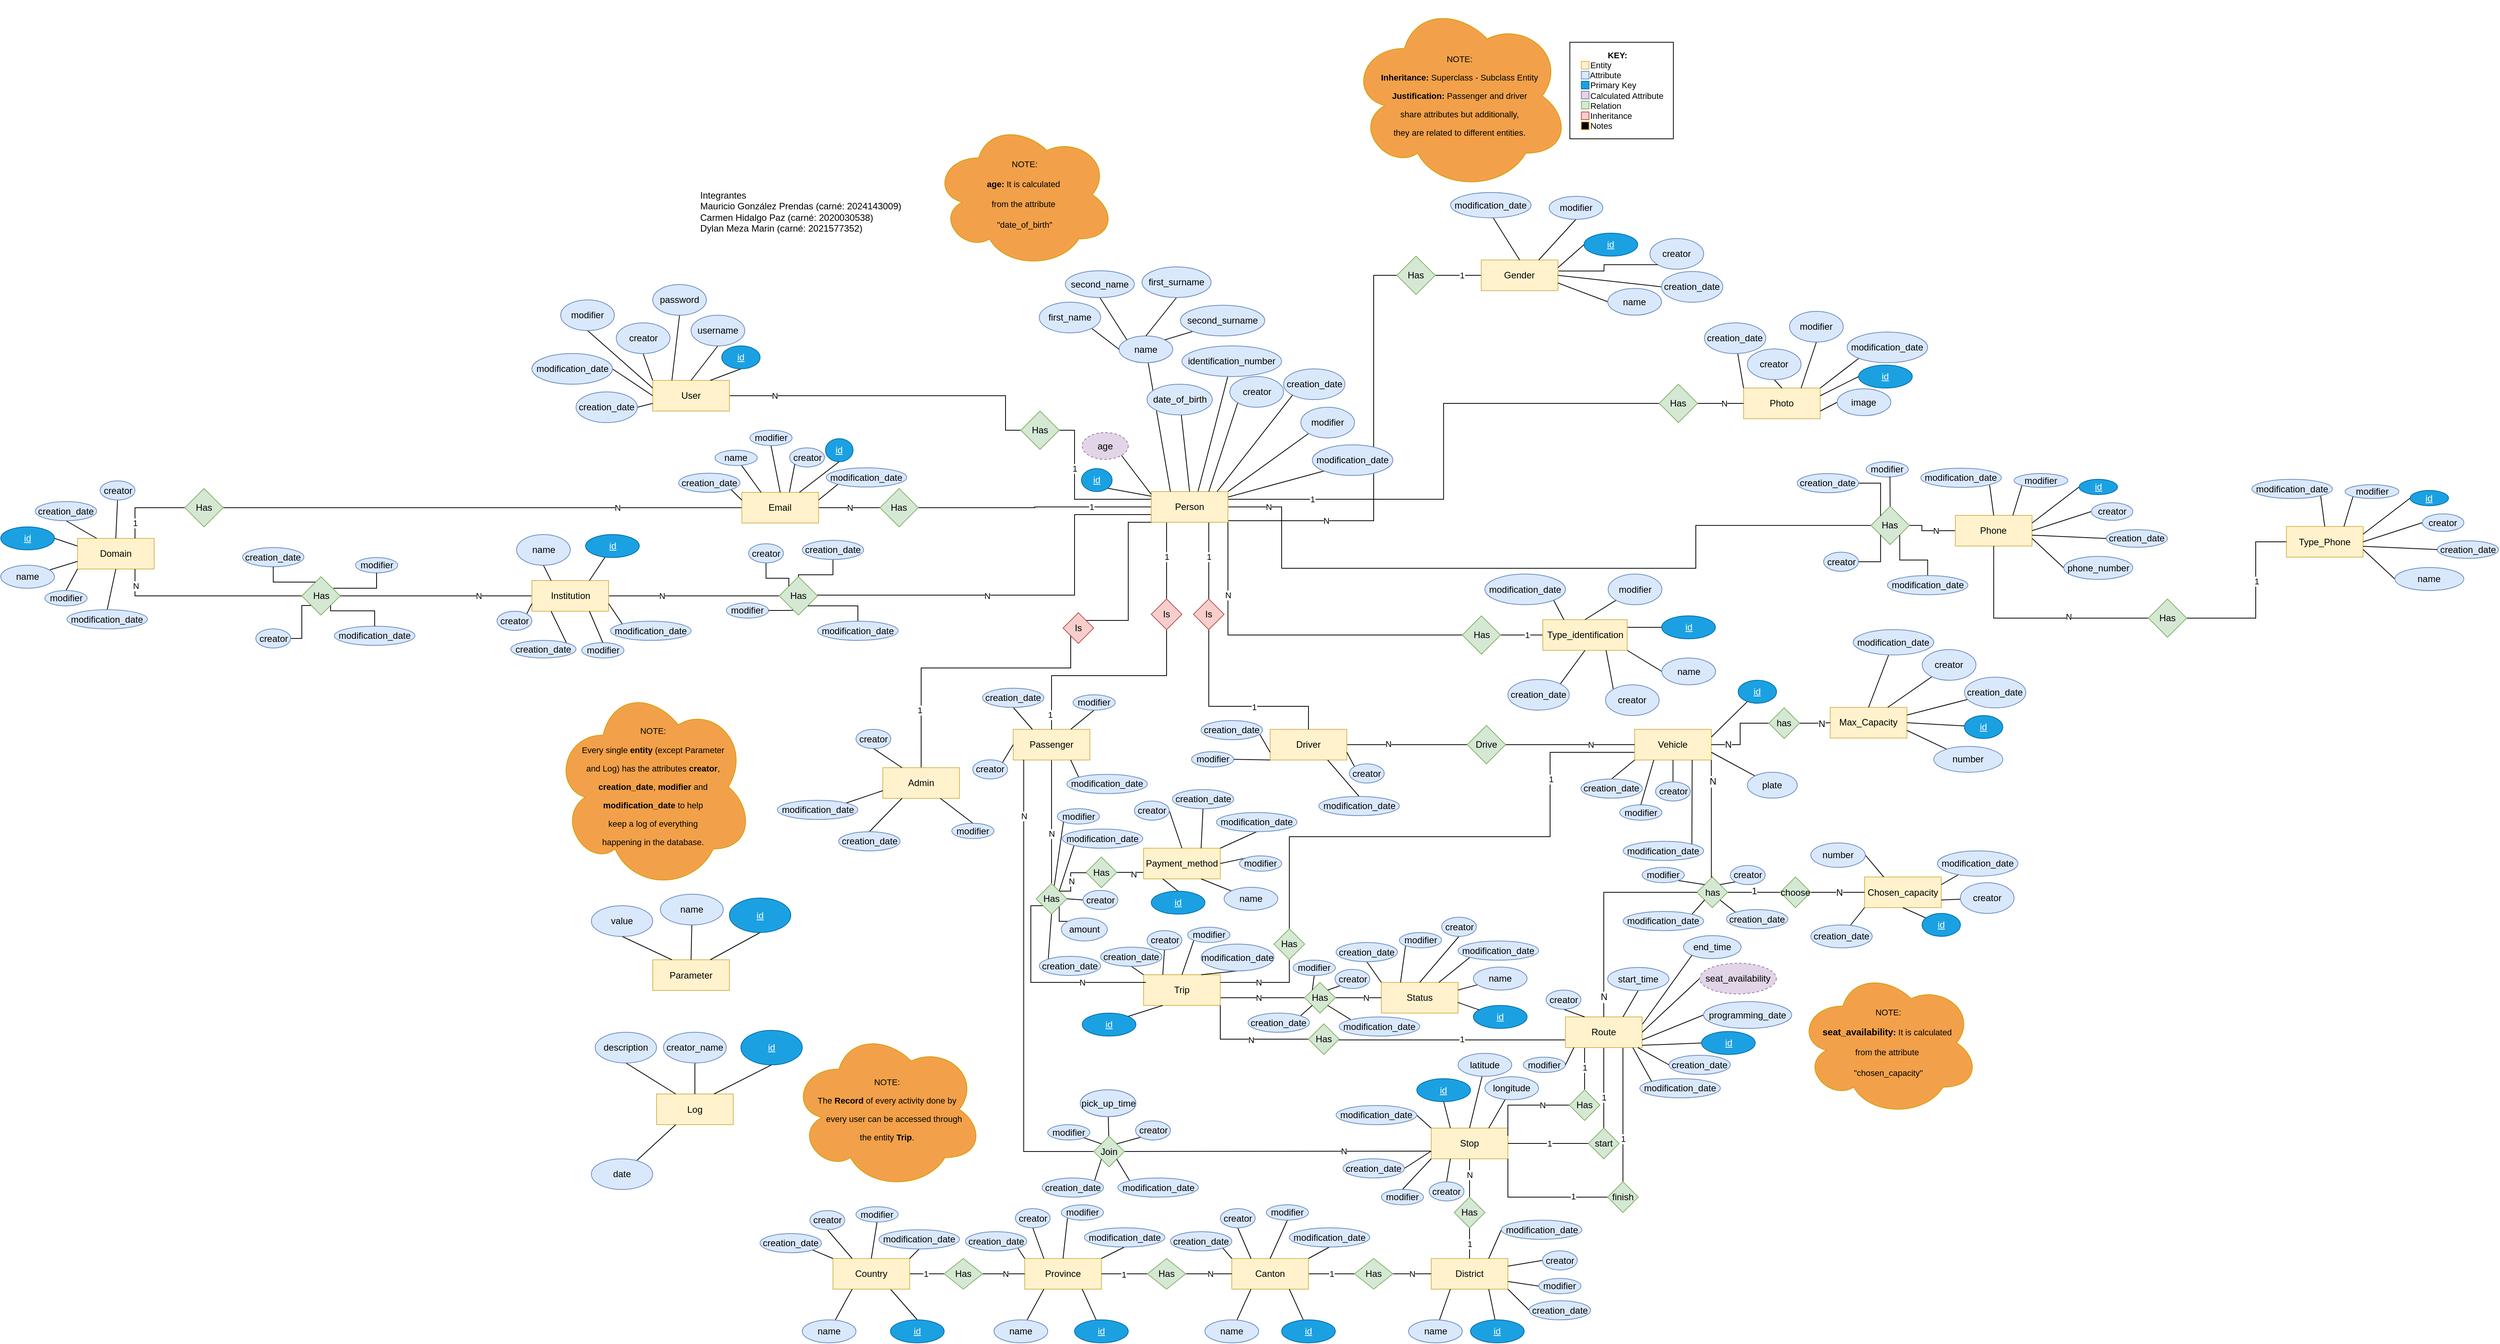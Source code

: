 <mxfile version="27.0.6" pages="4">
  <diagram id="Gucwl2K1IdhAJc16mX9h" name="modelo-conceptual">
    <mxGraphModel grid="1" page="1" gridSize="10" guides="1" tooltips="1" connect="1" arrows="1" fold="1" pageScale="1" pageWidth="850" pageHeight="1100" math="0" shadow="0">
      <root>
        <mxCell id="0" />
        <mxCell id="1" parent="0" />
        <mxCell id="IQY3KHlhOr7spyMTb87e-1" style="edgeStyle=orthogonalEdgeStyle;rounded=0;orthogonalLoop=1;jettySize=auto;html=1;exitX=1;exitY=0.5;exitDx=0;exitDy=0;entryX=0;entryY=0.5;entryDx=0;entryDy=0;endArrow=none;startFill=0;" edge="1" parent="1" source="IQY3KHlhOr7spyMTb87e-4" target="IQY3KHlhOr7spyMTb87e-12">
          <mxGeometry relative="1" as="geometry" />
        </mxCell>
        <mxCell id="IQY3KHlhOr7spyMTb87e-2" value="1" style="edgeLabel;html=1;align=center;verticalAlign=middle;resizable=0;points=[];" connectable="0" vertex="1" parent="IQY3KHlhOr7spyMTb87e-1">
          <mxGeometry x="-0.422" relative="1" as="geometry">
            <mxPoint x="8" as="offset" />
          </mxGeometry>
        </mxCell>
        <mxCell id="IQY3KHlhOr7spyMTb87e-3" style="rounded=0;orthogonalLoop=1;jettySize=auto;html=1;exitX=0.75;exitY=1;exitDx=0;exitDy=0;entryX=0.5;entryY=0;entryDx=0;entryDy=0;endArrow=none;startFill=0;" edge="1" parent="1" source="IQY3KHlhOr7spyMTb87e-4" target="IQY3KHlhOr7spyMTb87e-23">
          <mxGeometry relative="1" as="geometry" />
        </mxCell>
        <mxCell id="IQY3KHlhOr7spyMTb87e-4" value="Country" style="whiteSpace=wrap;html=1;align=center;fillColor=#fff2cc;strokeColor=#d6b656;" vertex="1" parent="1">
          <mxGeometry x="-425" y="1370" width="100" height="40" as="geometry" />
        </mxCell>
        <mxCell id="IQY3KHlhOr7spyMTb87e-5" value="Province" style="whiteSpace=wrap;html=1;align=center;fillColor=#fff2cc;strokeColor=#d6b656;" vertex="1" parent="1">
          <mxGeometry x="-175" y="1370" width="100" height="40" as="geometry" />
        </mxCell>
        <mxCell id="IQY3KHlhOr7spyMTb87e-6" style="edgeStyle=orthogonalEdgeStyle;rounded=0;orthogonalLoop=1;jettySize=auto;html=1;exitX=1;exitY=0.5;exitDx=0;exitDy=0;entryX=0;entryY=0.5;entryDx=0;entryDy=0;endArrow=none;startFill=0;" edge="1" parent="1" source="IQY3KHlhOr7spyMTb87e-8" target="IQY3KHlhOr7spyMTb87e-20">
          <mxGeometry relative="1" as="geometry" />
        </mxCell>
        <mxCell id="IQY3KHlhOr7spyMTb87e-7" value="1" style="edgeLabel;html=1;align=center;verticalAlign=middle;resizable=0;points=[];" connectable="0" vertex="1" parent="IQY3KHlhOr7spyMTb87e-6">
          <mxGeometry x="-0.473" relative="1" as="geometry">
            <mxPoint x="14" as="offset" />
          </mxGeometry>
        </mxCell>
        <mxCell id="IQY3KHlhOr7spyMTb87e-8" value="Canton" style="whiteSpace=wrap;html=1;align=center;fillColor=#fff2cc;strokeColor=#d6b656;" vertex="1" parent="1">
          <mxGeometry x="95" y="1370" width="100" height="40" as="geometry" />
        </mxCell>
        <mxCell id="IQY3KHlhOr7spyMTb87e-9" value="District" style="whiteSpace=wrap;html=1;align=center;fillColor=#fff2cc;strokeColor=#d6b656;" vertex="1" parent="1">
          <mxGeometry x="355" y="1370" width="100" height="40" as="geometry" />
        </mxCell>
        <mxCell id="IQY3KHlhOr7spyMTb87e-10" style="edgeStyle=orthogonalEdgeStyle;rounded=0;orthogonalLoop=1;jettySize=auto;html=1;entryX=0;entryY=0.5;entryDx=0;entryDy=0;endArrow=none;startFill=0;" edge="1" parent="1" source="IQY3KHlhOr7spyMTb87e-12" target="IQY3KHlhOr7spyMTb87e-5">
          <mxGeometry relative="1" as="geometry" />
        </mxCell>
        <mxCell id="IQY3KHlhOr7spyMTb87e-11" value="N" style="edgeLabel;html=1;align=center;verticalAlign=middle;resizable=0;points=[];" connectable="0" vertex="1" parent="IQY3KHlhOr7spyMTb87e-10">
          <mxGeometry x="0.45" y="-1" relative="1" as="geometry">
            <mxPoint x="-10" y="-1" as="offset" />
          </mxGeometry>
        </mxCell>
        <mxCell id="IQY3KHlhOr7spyMTb87e-12" value="Has" style="shape=rhombus;perimeter=rhombusPerimeter;whiteSpace=wrap;html=1;align=center;fillColor=#d5e8d4;strokeColor=#82b366;" vertex="1" parent="1">
          <mxGeometry x="-280" y="1370" width="50" height="40" as="geometry" />
        </mxCell>
        <mxCell id="IQY3KHlhOr7spyMTb87e-13" style="edgeStyle=orthogonalEdgeStyle;rounded=0;orthogonalLoop=1;jettySize=auto;html=1;exitX=1;exitY=0.5;exitDx=0;exitDy=0;entryX=0;entryY=0.5;entryDx=0;entryDy=0;endArrow=none;startFill=0;" edge="1" parent="1" source="IQY3KHlhOr7spyMTb87e-5" target="IQY3KHlhOr7spyMTb87e-17">
          <mxGeometry relative="1" as="geometry">
            <mxPoint x="405" y="1645" as="sourcePoint" />
          </mxGeometry>
        </mxCell>
        <mxCell id="IQY3KHlhOr7spyMTb87e-14" value="1" style="edgeLabel;html=1;align=center;verticalAlign=middle;resizable=0;points=[];" connectable="0" vertex="1" parent="IQY3KHlhOr7spyMTb87e-13">
          <mxGeometry x="-0.217" y="-1" relative="1" as="geometry">
            <mxPoint x="5" as="offset" />
          </mxGeometry>
        </mxCell>
        <mxCell id="IQY3KHlhOr7spyMTb87e-15" style="edgeStyle=orthogonalEdgeStyle;rounded=0;orthogonalLoop=1;jettySize=auto;html=1;entryX=0;entryY=0.5;entryDx=0;entryDy=0;endArrow=none;startFill=0;" edge="1" parent="1" source="IQY3KHlhOr7spyMTb87e-17" target="IQY3KHlhOr7spyMTb87e-8">
          <mxGeometry relative="1" as="geometry">
            <mxPoint x="405" y="1525" as="targetPoint" />
          </mxGeometry>
        </mxCell>
        <mxCell id="IQY3KHlhOr7spyMTb87e-16" value="N" style="edgeLabel;html=1;align=center;verticalAlign=middle;resizable=0;points=[];" connectable="0" vertex="1" parent="IQY3KHlhOr7spyMTb87e-15">
          <mxGeometry x="0.065" relative="1" as="geometry">
            <mxPoint as="offset" />
          </mxGeometry>
        </mxCell>
        <mxCell id="IQY3KHlhOr7spyMTb87e-17" value="Has" style="shape=rhombus;perimeter=rhombusPerimeter;whiteSpace=wrap;html=1;align=center;fillColor=#d5e8d4;strokeColor=#82b366;" vertex="1" parent="1">
          <mxGeometry x="-15" y="1370" width="50" height="40" as="geometry" />
        </mxCell>
        <mxCell id="IQY3KHlhOr7spyMTb87e-18" style="edgeStyle=orthogonalEdgeStyle;rounded=0;orthogonalLoop=1;jettySize=auto;html=1;exitX=1;exitY=0.5;exitDx=0;exitDy=0;entryX=0;entryY=0.5;entryDx=0;entryDy=0;endArrow=none;startFill=0;" edge="1" parent="1" source="IQY3KHlhOr7spyMTb87e-20" target="IQY3KHlhOr7spyMTb87e-9">
          <mxGeometry relative="1" as="geometry" />
        </mxCell>
        <mxCell id="IQY3KHlhOr7spyMTb87e-19" value="N" style="edgeLabel;html=1;align=center;verticalAlign=middle;resizable=0;points=[];" connectable="0" vertex="1" parent="IQY3KHlhOr7spyMTb87e-18">
          <mxGeometry x="0.82" relative="1" as="geometry">
            <mxPoint x="-21" as="offset" />
          </mxGeometry>
        </mxCell>
        <mxCell id="IQY3KHlhOr7spyMTb87e-20" value="Has" style="shape=rhombus;perimeter=rhombusPerimeter;whiteSpace=wrap;html=1;align=center;fillColor=#d5e8d4;strokeColor=#82b366;" vertex="1" parent="1">
          <mxGeometry x="255" y="1370" width="50" height="40" as="geometry" />
        </mxCell>
        <mxCell id="IQY3KHlhOr7spyMTb87e-21" style="rounded=0;orthogonalLoop=1;jettySize=auto;html=1;entryX=0.25;entryY=1;entryDx=0;entryDy=0;endArrow=none;startFill=0;" edge="1" parent="1" source="IQY3KHlhOr7spyMTb87e-22" target="IQY3KHlhOr7spyMTb87e-4">
          <mxGeometry relative="1" as="geometry" />
        </mxCell>
        <mxCell id="IQY3KHlhOr7spyMTb87e-22" value="name" style="ellipse;whiteSpace=wrap;html=1;align=center;fillColor=#dae8fc;strokeColor=#6c8ebf;" vertex="1" parent="1">
          <mxGeometry x="-465" y="1450" width="70" height="30" as="geometry" />
        </mxCell>
        <mxCell id="IQY3KHlhOr7spyMTb87e-23" value="id" style="ellipse;whiteSpace=wrap;html=1;align=center;fontStyle=4;fillColor=#1ba1e2;fontColor=#ffffff;strokeColor=#006EAF;" vertex="1" parent="1">
          <mxGeometry x="-350" y="1450" width="70" height="30" as="geometry" />
        </mxCell>
        <mxCell id="IQY3KHlhOr7spyMTb87e-24" style="rounded=0;orthogonalLoop=1;jettySize=auto;html=1;entryX=0.25;entryY=1;entryDx=0;entryDy=0;endArrow=none;startFill=0;" edge="1" parent="1" source="IQY3KHlhOr7spyMTb87e-25" target="IQY3KHlhOr7spyMTb87e-5">
          <mxGeometry relative="1" as="geometry" />
        </mxCell>
        <mxCell id="IQY3KHlhOr7spyMTb87e-25" value="name" style="ellipse;whiteSpace=wrap;html=1;align=center;fillColor=#dae8fc;strokeColor=#6c8ebf;" vertex="1" parent="1">
          <mxGeometry x="-215" y="1450" width="70" height="30" as="geometry" />
        </mxCell>
        <mxCell id="IQY3KHlhOr7spyMTb87e-26" style="rounded=0;orthogonalLoop=1;jettySize=auto;html=1;entryX=0.75;entryY=1;entryDx=0;entryDy=0;endArrow=none;startFill=0;" edge="1" parent="1" source="IQY3KHlhOr7spyMTb87e-27" target="IQY3KHlhOr7spyMTb87e-5">
          <mxGeometry relative="1" as="geometry" />
        </mxCell>
        <mxCell id="IQY3KHlhOr7spyMTb87e-27" value="id" style="ellipse;whiteSpace=wrap;html=1;align=center;fontStyle=4;fillColor=#1ba1e2;fontColor=#ffffff;strokeColor=#006EAF;" vertex="1" parent="1">
          <mxGeometry x="-110" y="1450" width="70" height="30" as="geometry" />
        </mxCell>
        <mxCell id="IQY3KHlhOr7spyMTb87e-28" style="rounded=0;orthogonalLoop=1;jettySize=auto;html=1;entryX=0.25;entryY=1;entryDx=0;entryDy=0;endArrow=none;startFill=0;" edge="1" parent="1" source="IQY3KHlhOr7spyMTb87e-29" target="IQY3KHlhOr7spyMTb87e-8">
          <mxGeometry relative="1" as="geometry" />
        </mxCell>
        <mxCell id="IQY3KHlhOr7spyMTb87e-29" value="name" style="ellipse;whiteSpace=wrap;html=1;align=center;fillColor=#dae8fc;strokeColor=#6c8ebf;" vertex="1" parent="1">
          <mxGeometry x="60" y="1450" width="70" height="30" as="geometry" />
        </mxCell>
        <mxCell id="IQY3KHlhOr7spyMTb87e-30" style="rounded=0;orthogonalLoop=1;jettySize=auto;html=1;entryX=0.75;entryY=1;entryDx=0;entryDy=0;endArrow=none;startFill=0;" edge="1" parent="1" source="IQY3KHlhOr7spyMTb87e-31" target="IQY3KHlhOr7spyMTb87e-8">
          <mxGeometry relative="1" as="geometry" />
        </mxCell>
        <mxCell id="IQY3KHlhOr7spyMTb87e-31" value="id" style="ellipse;whiteSpace=wrap;html=1;align=center;fontStyle=4;fillColor=#1ba1e2;fontColor=#ffffff;strokeColor=#006EAF;" vertex="1" parent="1">
          <mxGeometry x="160" y="1450" width="70" height="30" as="geometry" />
        </mxCell>
        <mxCell id="IQY3KHlhOr7spyMTb87e-32" style="rounded=0;orthogonalLoop=1;jettySize=auto;html=1;entryX=0.25;entryY=1;entryDx=0;entryDy=0;endArrow=none;startFill=0;" edge="1" parent="1" source="IQY3KHlhOr7spyMTb87e-33" target="IQY3KHlhOr7spyMTb87e-9">
          <mxGeometry relative="1" as="geometry" />
        </mxCell>
        <mxCell id="IQY3KHlhOr7spyMTb87e-33" value="name" style="ellipse;whiteSpace=wrap;html=1;align=center;fillColor=#dae8fc;strokeColor=#6c8ebf;" vertex="1" parent="1">
          <mxGeometry x="325.5" y="1450" width="70" height="30" as="geometry" />
        </mxCell>
        <mxCell id="IQY3KHlhOr7spyMTb87e-34" style="rounded=0;orthogonalLoop=1;jettySize=auto;html=1;entryX=0.75;entryY=1;entryDx=0;entryDy=0;endArrow=none;startFill=0;" edge="1" parent="1" source="IQY3KHlhOr7spyMTb87e-35" target="IQY3KHlhOr7spyMTb87e-9">
          <mxGeometry relative="1" as="geometry" />
        </mxCell>
        <mxCell id="IQY3KHlhOr7spyMTb87e-35" value="id" style="ellipse;whiteSpace=wrap;html=1;align=center;fontStyle=4;fillColor=#1ba1e2;fontColor=#ffffff;strokeColor=#006EAF;" vertex="1" parent="1">
          <mxGeometry x="406.25" y="1450" width="70" height="30" as="geometry" />
        </mxCell>
        <mxCell id="IQY3KHlhOr7spyMTb87e-36" style="edgeStyle=orthogonalEdgeStyle;rounded=0;orthogonalLoop=1;jettySize=auto;html=1;exitX=1;exitY=0.25;exitDx=0;exitDy=0;entryX=0;entryY=0.5;entryDx=0;entryDy=0;endArrow=none;startFill=0;" edge="1" parent="1" source="IQY3KHlhOr7spyMTb87e-52" target="IQY3KHlhOr7spyMTb87e-78">
          <mxGeometry relative="1" as="geometry" />
        </mxCell>
        <mxCell id="IQY3KHlhOr7spyMTb87e-37" value="1" style="edgeLabel;html=1;align=center;verticalAlign=middle;resizable=0;points=[];" connectable="0" vertex="1" parent="IQY3KHlhOr7spyMTb87e-36">
          <mxGeometry x="-0.768" y="-2" relative="1" as="geometry">
            <mxPoint x="30" y="-2" as="offset" />
          </mxGeometry>
        </mxCell>
        <mxCell id="IQY3KHlhOr7spyMTb87e-38" style="edgeStyle=orthogonalEdgeStyle;rounded=0;orthogonalLoop=1;jettySize=auto;html=1;exitX=1;exitY=0.5;exitDx=0;exitDy=0;entryX=0;entryY=0.5;entryDx=0;entryDy=0;endArrow=none;startFill=0;" edge="1" parent="1" source="IQY3KHlhOr7spyMTb87e-52" target="IQY3KHlhOr7spyMTb87e-79">
          <mxGeometry relative="1" as="geometry">
            <Array as="points">
              <mxPoint x="160" y="390" />
              <mxPoint x="160" y="470" />
              <mxPoint x="700" y="470" />
            </Array>
          </mxGeometry>
        </mxCell>
        <mxCell id="33KFNVdBrQBEix5DpH0A-4" value="N" style="edgeLabel;html=1;align=center;verticalAlign=middle;resizable=0;points=[];fontFamily=Helvetica;fontSize=11;fontColor=default;labelBackgroundColor=default;" vertex="1" connectable="0" parent="IQY3KHlhOr7spyMTb87e-38">
          <mxGeometry x="-0.892" relative="1" as="geometry">
            <mxPoint as="offset" />
          </mxGeometry>
        </mxCell>
        <mxCell id="IQY3KHlhOr7spyMTb87e-40" style="edgeStyle=orthogonalEdgeStyle;rounded=0;orthogonalLoop=1;jettySize=auto;html=1;exitX=1;exitY=0.75;exitDx=0;exitDy=0;entryX=0;entryY=0.5;entryDx=0;entryDy=0;endArrow=none;startFill=0;" edge="1" parent="1" target="IQY3KHlhOr7spyMTb87e-80">
          <mxGeometry relative="1" as="geometry">
            <Array as="points">
              <mxPoint x="280" y="408" />
              <mxPoint x="280" y="88" />
            </Array>
            <mxPoint x="90" y="408" as="sourcePoint" />
          </mxGeometry>
        </mxCell>
        <mxCell id="33KFNVdBrQBEix5DpH0A-15" value="N" style="edgeLabel;html=1;align=center;verticalAlign=middle;resizable=0;points=[];fontFamily=Helvetica;fontSize=11;fontColor=default;labelBackgroundColor=default;" connectable="0" vertex="1" parent="IQY3KHlhOr7spyMTb87e-40">
          <mxGeometry x="-0.526" relative="1" as="geometry">
            <mxPoint as="offset" />
          </mxGeometry>
        </mxCell>
        <mxCell id="IQY3KHlhOr7spyMTb87e-42" style="edgeStyle=orthogonalEdgeStyle;rounded=0;orthogonalLoop=1;jettySize=auto;html=1;exitX=0;exitY=0.25;exitDx=0;exitDy=0;entryX=1;entryY=0.5;entryDx=0;entryDy=0;endArrow=none;startFill=0;" edge="1" parent="1" source="IQY3KHlhOr7spyMTb87e-52" target="IQY3KHlhOr7spyMTb87e-95">
          <mxGeometry relative="1" as="geometry">
            <Array as="points">
              <mxPoint x="-110" y="380" />
              <mxPoint x="-110" y="290" />
            </Array>
          </mxGeometry>
        </mxCell>
        <mxCell id="IQY3KHlhOr7spyMTb87e-43" value="1" style="edgeLabel;html=1;align=center;verticalAlign=middle;resizable=0;points=[];" connectable="0" vertex="1" parent="IQY3KHlhOr7spyMTb87e-42">
          <mxGeometry x="-0.898" relative="1" as="geometry">
            <mxPoint x="-90" y="-40" as="offset" />
          </mxGeometry>
        </mxCell>
        <mxCell id="IQY3KHlhOr7spyMTb87e-44" style="edgeStyle=orthogonalEdgeStyle;rounded=0;orthogonalLoop=1;jettySize=auto;html=1;exitX=0;exitY=0.5;exitDx=0;exitDy=0;entryX=1;entryY=0.5;entryDx=0;entryDy=0;endArrow=none;startFill=0;" edge="1" parent="1" source="IQY3KHlhOr7spyMTb87e-52" target="IQY3KHlhOr7spyMTb87e-98">
          <mxGeometry relative="1" as="geometry">
            <Array as="points" />
          </mxGeometry>
        </mxCell>
        <mxCell id="IQY3KHlhOr7spyMTb87e-45" value="1" style="edgeLabel;html=1;align=center;verticalAlign=middle;resizable=0;points=[];" connectable="0" vertex="1" parent="IQY3KHlhOr7spyMTb87e-44">
          <mxGeometry x="-0.846" y="-1" relative="1" as="geometry">
            <mxPoint x="-55" y="1" as="offset" />
          </mxGeometry>
        </mxCell>
        <mxCell id="IQY3KHlhOr7spyMTb87e-46" style="edgeStyle=orthogonalEdgeStyle;rounded=0;orthogonalLoop=1;jettySize=auto;html=1;exitX=0;exitY=0.75;exitDx=0;exitDy=0;entryX=1;entryY=0.5;entryDx=0;entryDy=0;endArrow=none;startFill=0;" edge="1" parent="1" source="IQY3KHlhOr7spyMTb87e-52" target="IQY3KHlhOr7spyMTb87e-101">
          <mxGeometry relative="1" as="geometry">
            <Array as="points">
              <mxPoint x="-110" y="400" />
              <mxPoint x="-110" y="505" />
            </Array>
          </mxGeometry>
        </mxCell>
        <mxCell id="rfpBBAtvEohABmoJE9Fm-8" value="N" style="edgeLabel;html=1;align=center;verticalAlign=middle;resizable=0;points=[];fontFamily=Helvetica;fontSize=11;fontColor=default;labelBackgroundColor=default;" connectable="0" vertex="1" parent="IQY3KHlhOr7spyMTb87e-46">
          <mxGeometry x="0.182" y="1" relative="1" as="geometry">
            <mxPoint as="offset" />
          </mxGeometry>
        </mxCell>
        <mxCell id="IQY3KHlhOr7spyMTb87e-48" style="edgeStyle=orthogonalEdgeStyle;rounded=0;orthogonalLoop=1;jettySize=auto;html=1;exitX=0.75;exitY=1;exitDx=0;exitDy=0;entryX=0.5;entryY=0;entryDx=0;entryDy=0;endArrow=none;startFill=0;" edge="1" parent="1" source="IQY3KHlhOr7spyMTb87e-52" target="IQY3KHlhOr7spyMTb87e-152">
          <mxGeometry relative="1" as="geometry" />
        </mxCell>
        <mxCell id="IQY3KHlhOr7spyMTb87e-49" value="1" style="edgeLabel;html=1;align=center;verticalAlign=middle;resizable=0;points=[];" connectable="0" vertex="1" parent="IQY3KHlhOr7spyMTb87e-48">
          <mxGeometry x="-0.763" y="-1" relative="1" as="geometry">
            <mxPoint x="1" y="33" as="offset" />
          </mxGeometry>
        </mxCell>
        <mxCell id="IQY3KHlhOr7spyMTb87e-50" style="edgeStyle=orthogonalEdgeStyle;rounded=0;orthogonalLoop=1;jettySize=auto;html=1;exitX=0.25;exitY=1;exitDx=0;exitDy=0;entryX=0.5;entryY=0;entryDx=0;entryDy=0;endArrow=none;startFill=0;" edge="1" parent="1" source="IQY3KHlhOr7spyMTb87e-52" target="IQY3KHlhOr7spyMTb87e-153">
          <mxGeometry relative="1" as="geometry">
            <mxPoint x="20" y="510" as="targetPoint" />
            <Array as="points">
              <mxPoint x="10" y="410" />
            </Array>
          </mxGeometry>
        </mxCell>
        <mxCell id="IQY3KHlhOr7spyMTb87e-51" value="1" style="edgeLabel;html=1;align=center;verticalAlign=middle;resizable=0;points=[];" connectable="0" vertex="1" parent="IQY3KHlhOr7spyMTb87e-50">
          <mxGeometry x="-0.698" relative="1" as="geometry">
            <mxPoint y="34" as="offset" />
          </mxGeometry>
        </mxCell>
        <mxCell id="IQY3KHlhOr7spyMTb87e-52" value="Person" style="whiteSpace=wrap;html=1;align=center;fillColor=#fff2cc;strokeColor=#d6b656;" vertex="1" parent="1">
          <mxGeometry x="-10" y="370" width="100" height="40" as="geometry" />
        </mxCell>
        <mxCell id="IQY3KHlhOr7spyMTb87e-53" style="rounded=0;orthogonalLoop=1;jettySize=auto;html=1;entryX=0.25;entryY=0;entryDx=0;entryDy=0;endArrow=none;startFill=0;" edge="1" parent="1" source="IQY3KHlhOr7spyMTb87e-54" target="IQY3KHlhOr7spyMTb87e-52">
          <mxGeometry relative="1" as="geometry" />
        </mxCell>
        <mxCell id="IQY3KHlhOr7spyMTb87e-54" value="name" style="ellipse;whiteSpace=wrap;html=1;align=center;fillColor=#dae8fc;strokeColor=#6c8ebf;" vertex="1" parent="1">
          <mxGeometry x="-52" y="167" width="70" height="35" as="geometry" />
        </mxCell>
        <mxCell id="IQY3KHlhOr7spyMTb87e-55" style="rounded=0;orthogonalLoop=1;jettySize=auto;html=1;exitX=1;exitY=1;exitDx=0;exitDy=0;entryX=0;entryY=0.5;entryDx=0;entryDy=0;endArrow=none;startFill=0;" edge="1" parent="1" source="IQY3KHlhOr7spyMTb87e-56" target="IQY3KHlhOr7spyMTb87e-54">
          <mxGeometry relative="1" as="geometry" />
        </mxCell>
        <mxCell id="IQY3KHlhOr7spyMTb87e-56" value="first_name" style="ellipse;whiteSpace=wrap;html=1;align=center;fillColor=#dae8fc;strokeColor=#6c8ebf;" vertex="1" parent="1">
          <mxGeometry x="-156" y="123" width="80" height="40" as="geometry" />
        </mxCell>
        <mxCell id="IQY3KHlhOr7spyMTb87e-57" style="rounded=0;orthogonalLoop=1;jettySize=auto;html=1;exitX=0.5;exitY=1;exitDx=0;exitDy=0;entryX=0;entryY=0;entryDx=0;entryDy=0;endArrow=none;startFill=0;" edge="1" parent="1" source="IQY3KHlhOr7spyMTb87e-58" target="IQY3KHlhOr7spyMTb87e-54">
          <mxGeometry relative="1" as="geometry" />
        </mxCell>
        <mxCell id="IQY3KHlhOr7spyMTb87e-58" value="second_name" style="ellipse;whiteSpace=wrap;html=1;align=center;fillColor=#dae8fc;strokeColor=#6c8ebf;" vertex="1" parent="1">
          <mxGeometry x="-122" y="82" width="90" height="35" as="geometry" />
        </mxCell>
        <mxCell id="IQY3KHlhOr7spyMTb87e-59" style="rounded=0;orthogonalLoop=1;jettySize=auto;html=1;exitX=0.5;exitY=1;exitDx=0;exitDy=0;entryX=0.5;entryY=0;entryDx=0;entryDy=0;endArrow=none;startFill=0;" edge="1" parent="1" source="IQY3KHlhOr7spyMTb87e-60" target="IQY3KHlhOr7spyMTb87e-54">
          <mxGeometry relative="1" as="geometry" />
        </mxCell>
        <mxCell id="IQY3KHlhOr7spyMTb87e-60" value="first_surname" style="ellipse;whiteSpace=wrap;html=1;align=center;fillColor=#dae8fc;strokeColor=#6c8ebf;" vertex="1" parent="1">
          <mxGeometry x="-22" y="77" width="90" height="40" as="geometry" />
        </mxCell>
        <mxCell id="IQY3KHlhOr7spyMTb87e-61" style="rounded=0;orthogonalLoop=1;jettySize=auto;html=1;exitX=0;exitY=1;exitDx=0;exitDy=0;entryX=1;entryY=0;entryDx=0;entryDy=0;endArrow=none;startFill=0;" edge="1" parent="1" source="IQY3KHlhOr7spyMTb87e-62" target="IQY3KHlhOr7spyMTb87e-54">
          <mxGeometry relative="1" as="geometry" />
        </mxCell>
        <mxCell id="IQY3KHlhOr7spyMTb87e-62" value="second_surname" style="ellipse;whiteSpace=wrap;html=1;align=center;fillColor=#dae8fc;strokeColor=#6c8ebf;" vertex="1" parent="1">
          <mxGeometry x="28" y="127" width="110" height="40" as="geometry" />
        </mxCell>
        <mxCell id="IQY3KHlhOr7spyMTb87e-63" style="rounded=0;orthogonalLoop=1;jettySize=auto;html=1;entryX=0.5;entryY=0;entryDx=0;entryDy=0;endArrow=none;startFill=0;" edge="1" parent="1" source="IQY3KHlhOr7spyMTb87e-64" target="IQY3KHlhOr7spyMTb87e-52">
          <mxGeometry relative="1" as="geometry" />
        </mxCell>
        <mxCell id="IQY3KHlhOr7spyMTb87e-64" value="date_of_birth" style="ellipse;whiteSpace=wrap;html=1;align=center;fillColor=#dae8fc;strokeColor=#6c8ebf;" vertex="1" parent="1">
          <mxGeometry x="-15.5" y="230" width="85" height="40" as="geometry" />
        </mxCell>
        <mxCell id="IQY3KHlhOr7spyMTb87e-65" style="rounded=0;orthogonalLoop=1;jettySize=auto;html=1;entryX=0.61;entryY=-0.006;entryDx=0;entryDy=0;endArrow=none;startFill=0;entryPerimeter=0;" edge="1" parent="1" source="IQY3KHlhOr7spyMTb87e-66" target="IQY3KHlhOr7spyMTb87e-52">
          <mxGeometry relative="1" as="geometry" />
        </mxCell>
        <mxCell id="IQY3KHlhOr7spyMTb87e-66" value="identification_number" style="ellipse;whiteSpace=wrap;html=1;align=center;fillColor=#dae8fc;strokeColor=#6c8ebf;" vertex="1" parent="1">
          <mxGeometry x="30" y="180" width="130" height="40" as="geometry" />
        </mxCell>
        <mxCell id="IQY3KHlhOr7spyMTb87e-67" value="age" style="ellipse;whiteSpace=wrap;html=1;align=center;dashed=1;fillColor=#e1d5e7;strokeColor=#9673a6;" vertex="1" parent="1">
          <mxGeometry x="-100" y="293" width="60" height="35" as="geometry" />
        </mxCell>
        <mxCell id="IQY3KHlhOr7spyMTb87e-68" value="id" style="ellipse;whiteSpace=wrap;html=1;align=center;fontStyle=4;fillColor=#1ba1e2;fontColor=#ffffff;strokeColor=#006EAF;" vertex="1" parent="1">
          <mxGeometry x="-101" y="340" width="40" height="30" as="geometry" />
        </mxCell>
        <mxCell id="IQY3KHlhOr7spyMTb87e-69" value="Photo" style="whiteSpace=wrap;html=1;align=center;fillColor=#fff2cc;strokeColor=#d6b656;" vertex="1" parent="1">
          <mxGeometry x="762.25" y="235" width="100" height="40" as="geometry" />
        </mxCell>
        <mxCell id="IQY3KHlhOr7spyMTb87e-70" style="rounded=0;orthogonalLoop=1;jettySize=auto;html=1;exitX=0;exitY=0.5;exitDx=0;exitDy=0;entryX=1;entryY=0.5;entryDx=0;entryDy=0;endArrow=none;startFill=0;edgeStyle=orthogonalEdgeStyle;" edge="1" parent="1" source="IQY3KHlhOr7spyMTb87e-72" target="IQY3KHlhOr7spyMTb87e-79">
          <mxGeometry relative="1" as="geometry">
            <Array as="points">
              <mxPoint x="994.75" y="420.5" />
              <mxPoint x="994.75" y="414.5" />
            </Array>
          </mxGeometry>
        </mxCell>
        <mxCell id="IQY3KHlhOr7spyMTb87e-71" value="N" style="edgeLabel;html=1;align=center;verticalAlign=middle;resizable=0;points=[];" connectable="0" vertex="1" parent="IQY3KHlhOr7spyMTb87e-70">
          <mxGeometry x="-0.605" relative="1" as="geometry">
            <mxPoint x="-13" as="offset" />
          </mxGeometry>
        </mxCell>
        <mxCell id="IQY3KHlhOr7spyMTb87e-72" value="Phone" style="whiteSpace=wrap;html=1;align=center;fillColor=#fff2cc;strokeColor=#d6b656;" vertex="1" parent="1">
          <mxGeometry x="1038.37" y="401" width="100" height="40" as="geometry" />
        </mxCell>
        <mxCell id="IQY3KHlhOr7spyMTb87e-73" style="rounded=0;orthogonalLoop=1;jettySize=auto;html=1;exitX=0;exitY=0.5;exitDx=0;exitDy=0;entryX=1;entryY=0.5;entryDx=0;entryDy=0;endArrow=none;startFill=0;edgeStyle=orthogonalEdgeStyle;" edge="1" parent="1" source="IQY3KHlhOr7spyMTb87e-75" target="IQY3KHlhOr7spyMTb87e-80">
          <mxGeometry relative="1" as="geometry" />
        </mxCell>
        <mxCell id="IQY3KHlhOr7spyMTb87e-74" value="1" style="edgeLabel;html=1;align=center;verticalAlign=middle;resizable=0;points=[];" connectable="0" vertex="1" parent="IQY3KHlhOr7spyMTb87e-73">
          <mxGeometry x="-0.654" y="-1" relative="1" as="geometry">
            <mxPoint x="-15" y="1" as="offset" />
          </mxGeometry>
        </mxCell>
        <mxCell id="IQY3KHlhOr7spyMTb87e-75" value="Gender" style="whiteSpace=wrap;html=1;align=center;fillColor=#fff2cc;strokeColor=#d6b656;" vertex="1" parent="1">
          <mxGeometry x="420.25" y="68" width="100" height="40" as="geometry" />
        </mxCell>
        <mxCell id="IQY3KHlhOr7spyMTb87e-76" style="rounded=0;orthogonalLoop=1;jettySize=auto;html=1;exitX=1;exitY=0.5;exitDx=0;exitDy=0;entryX=0;entryY=0.5;entryDx=0;entryDy=0;endArrow=none;startFill=0;edgeStyle=orthogonalEdgeStyle;" edge="1" parent="1" source="IQY3KHlhOr7spyMTb87e-78" target="IQY3KHlhOr7spyMTb87e-69">
          <mxGeometry relative="1" as="geometry" />
        </mxCell>
        <mxCell id="IQY3KHlhOr7spyMTb87e-77" value="N" style="edgeLabel;html=1;align=center;verticalAlign=middle;resizable=0;points=[];" connectable="0" vertex="1" parent="IQY3KHlhOr7spyMTb87e-76">
          <mxGeometry x="0.58" y="1" relative="1" as="geometry">
            <mxPoint x="-13" y="1" as="offset" />
          </mxGeometry>
        </mxCell>
        <mxCell id="IQY3KHlhOr7spyMTb87e-78" value="Has" style="shape=rhombus;perimeter=rhombusPerimeter;whiteSpace=wrap;html=1;align=center;fillColor=#d5e8d4;strokeColor=#82b366;" vertex="1" parent="1">
          <mxGeometry x="652.25" y="230" width="50" height="50" as="geometry" />
        </mxCell>
        <mxCell id="IQY3KHlhOr7spyMTb87e-79" value="Has" style="shape=rhombus;perimeter=rhombusPerimeter;whiteSpace=wrap;html=1;align=center;fillColor=#d5e8d4;strokeColor=#82b366;" vertex="1" parent="1">
          <mxGeometry x="928.37" y="389.12" width="50" height="50" as="geometry" />
        </mxCell>
        <mxCell id="IQY3KHlhOr7spyMTb87e-80" value="Has" style="shape=rhombus;perimeter=rhombusPerimeter;whiteSpace=wrap;html=1;align=center;fillColor=#d5e8d4;strokeColor=#82b366;" vertex="1" parent="1">
          <mxGeometry x="310.25" y="63" width="50" height="50" as="geometry" />
        </mxCell>
        <mxCell id="IQY3KHlhOr7spyMTb87e-81" style="rounded=0;orthogonalLoop=1;jettySize=auto;html=1;exitX=0;exitY=0.5;exitDx=0;exitDy=0;entryX=1;entryY=0.75;entryDx=0;entryDy=0;endArrow=none;startFill=0;" edge="1" parent="1" source="IQY3KHlhOr7spyMTb87e-82" target="IQY3KHlhOr7spyMTb87e-69">
          <mxGeometry relative="1" as="geometry" />
        </mxCell>
        <mxCell id="IQY3KHlhOr7spyMTb87e-82" value="image" style="ellipse;whiteSpace=wrap;html=1;align=center;fillColor=#dae8fc;strokeColor=#6c8ebf;" vertex="1" parent="1">
          <mxGeometry x="884.25" y="236" width="70" height="35" as="geometry" />
        </mxCell>
        <mxCell id="IQY3KHlhOr7spyMTb87e-83" style="rounded=0;orthogonalLoop=1;jettySize=auto;html=1;exitX=0;exitY=0.5;exitDx=0;exitDy=0;entryX=1;entryY=0.25;entryDx=0;entryDy=0;endArrow=none;startFill=0;" edge="1" parent="1" source="IQY3KHlhOr7spyMTb87e-84" target="IQY3KHlhOr7spyMTb87e-69">
          <mxGeometry relative="1" as="geometry" />
        </mxCell>
        <mxCell id="IQY3KHlhOr7spyMTb87e-84" value="id" style="ellipse;whiteSpace=wrap;html=1;align=center;fontStyle=4;fillColor=#1ba1e2;fontColor=#ffffff;strokeColor=#006EAF;" vertex="1" parent="1">
          <mxGeometry x="912.25" y="205" width="70" height="30" as="geometry" />
        </mxCell>
        <mxCell id="IQY3KHlhOr7spyMTb87e-85" style="rounded=0;orthogonalLoop=1;jettySize=auto;html=1;exitX=0;exitY=0.5;exitDx=0;exitDy=0;entryX=1;entryY=0.75;entryDx=0;entryDy=0;endArrow=none;startFill=0;" edge="1" parent="1" source="IQY3KHlhOr7spyMTb87e-86" target="IQY3KHlhOr7spyMTb87e-72">
          <mxGeometry relative="1" as="geometry">
            <mxPoint x="608.12" y="381" as="targetPoint" />
          </mxGeometry>
        </mxCell>
        <mxCell id="IQY3KHlhOr7spyMTb87e-86" value="phone_number" style="ellipse;whiteSpace=wrap;html=1;align=center;fillColor=#dae8fc;strokeColor=#6c8ebf;" vertex="1" parent="1">
          <mxGeometry x="1179.75" y="454.5" width="90" height="30" as="geometry" />
        </mxCell>
        <mxCell id="IQY3KHlhOr7spyMTb87e-87" style="rounded=0;orthogonalLoop=1;jettySize=auto;html=1;exitX=0;exitY=0.5;exitDx=0;exitDy=0;entryX=1;entryY=0.25;entryDx=0;entryDy=0;endArrow=none;startFill=0;" edge="1" parent="1" source="IQY3KHlhOr7spyMTb87e-88" target="IQY3KHlhOr7spyMTb87e-72">
          <mxGeometry relative="1" as="geometry">
            <mxPoint x="608.12" y="361" as="targetPoint" />
          </mxGeometry>
        </mxCell>
        <mxCell id="IQY3KHlhOr7spyMTb87e-88" value="id" style="ellipse;whiteSpace=wrap;html=1;align=center;fontStyle=4;fillColor=#1ba1e2;fontColor=#ffffff;strokeColor=#006EAF;" vertex="1" parent="1">
          <mxGeometry x="1199.75" y="354" width="50" height="20" as="geometry" />
        </mxCell>
        <mxCell id="IQY3KHlhOr7spyMTb87e-89" style="rounded=0;orthogonalLoop=1;jettySize=auto;html=1;exitX=0;exitY=0.5;exitDx=0;exitDy=0;entryX=1;entryY=0.75;entryDx=0;entryDy=0;endArrow=none;startFill=0;" edge="1" parent="1" source="IQY3KHlhOr7spyMTb87e-90" target="IQY3KHlhOr7spyMTb87e-75">
          <mxGeometry relative="1" as="geometry">
            <mxPoint x="380" y="515" as="targetPoint" />
          </mxGeometry>
        </mxCell>
        <mxCell id="IQY3KHlhOr7spyMTb87e-90" value="name" style="ellipse;whiteSpace=wrap;html=1;align=center;fillColor=#dae8fc;strokeColor=#6c8ebf;" vertex="1" parent="1">
          <mxGeometry x="585.25" y="105" width="70" height="35" as="geometry" />
        </mxCell>
        <mxCell id="IQY3KHlhOr7spyMTb87e-91" style="rounded=0;orthogonalLoop=1;jettySize=auto;html=1;exitX=0;exitY=0.5;exitDx=0;exitDy=0;entryX=1;entryY=0.25;entryDx=0;entryDy=0;endArrow=none;startFill=0;" edge="1" parent="1" source="IQY3KHlhOr7spyMTb87e-92" target="IQY3KHlhOr7spyMTb87e-75">
          <mxGeometry relative="1" as="geometry">
            <mxPoint x="380" y="495" as="targetPoint" />
          </mxGeometry>
        </mxCell>
        <mxCell id="IQY3KHlhOr7spyMTb87e-92" value="id" style="ellipse;whiteSpace=wrap;html=1;align=center;fontStyle=4;fillColor=#1ba1e2;fontColor=#ffffff;strokeColor=#006EAF;" vertex="1" parent="1">
          <mxGeometry x="554.25" y="33" width="70" height="30" as="geometry" />
        </mxCell>
        <mxCell id="IQY3KHlhOr7spyMTb87e-93" style="edgeStyle=orthogonalEdgeStyle;rounded=0;orthogonalLoop=1;jettySize=auto;html=1;exitX=0;exitY=0.5;exitDx=0;exitDy=0;entryX=1;entryY=0.5;entryDx=0;entryDy=0;endArrow=none;startFill=0;" edge="1" parent="1" source="IQY3KHlhOr7spyMTb87e-95" target="IQY3KHlhOr7spyMTb87e-110">
          <mxGeometry relative="1" as="geometry">
            <Array as="points">
              <mxPoint x="-200" y="290" />
              <mxPoint x="-200" y="245" />
            </Array>
          </mxGeometry>
        </mxCell>
        <mxCell id="IQY3KHlhOr7spyMTb87e-94" value="N" style="edgeLabel;html=1;align=center;verticalAlign=middle;resizable=0;points=[];" connectable="0" vertex="1" parent="IQY3KHlhOr7spyMTb87e-93">
          <mxGeometry x="0.81" y="-1" relative="1" as="geometry">
            <mxPoint x="18" y="1" as="offset" />
          </mxGeometry>
        </mxCell>
        <mxCell id="IQY3KHlhOr7spyMTb87e-95" value="Has" style="shape=rhombus;perimeter=rhombusPerimeter;whiteSpace=wrap;html=1;align=center;fillColor=#d5e8d4;strokeColor=#82b366;" vertex="1" parent="1">
          <mxGeometry x="-180" y="265" width="50" height="50" as="geometry" />
        </mxCell>
        <mxCell id="IQY3KHlhOr7spyMTb87e-96" style="edgeStyle=orthogonalEdgeStyle;rounded=0;orthogonalLoop=1;jettySize=auto;html=1;exitX=0;exitY=0.5;exitDx=0;exitDy=0;entryX=1;entryY=0.5;entryDx=0;entryDy=0;endArrow=none;startFill=0;" edge="1" parent="1" source="IQY3KHlhOr7spyMTb87e-98" target="IQY3KHlhOr7spyMTb87e-104">
          <mxGeometry relative="1" as="geometry" />
        </mxCell>
        <mxCell id="IQY3KHlhOr7spyMTb87e-97" value="N" style="edgeLabel;html=1;align=center;verticalAlign=middle;resizable=0;points=[];" connectable="0" vertex="1" parent="IQY3KHlhOr7spyMTb87e-96">
          <mxGeometry x="0.611" y="1" relative="1" as="geometry">
            <mxPoint x="25" y="-1" as="offset" />
          </mxGeometry>
        </mxCell>
        <mxCell id="IQY3KHlhOr7spyMTb87e-98" value="Has" style="shape=rhombus;perimeter=rhombusPerimeter;whiteSpace=wrap;html=1;align=center;fillColor=#d5e8d4;strokeColor=#82b366;" vertex="1" parent="1">
          <mxGeometry x="-363.75" y="366" width="50" height="50" as="geometry" />
        </mxCell>
        <mxCell id="IQY3KHlhOr7spyMTb87e-99" style="edgeStyle=orthogonalEdgeStyle;rounded=0;orthogonalLoop=1;jettySize=auto;html=1;exitX=0;exitY=0.5;exitDx=0;exitDy=0;entryX=1;entryY=0.5;entryDx=0;entryDy=0;endArrow=none;startFill=0;" edge="1" parent="1" source="IQY3KHlhOr7spyMTb87e-101" target="IQY3KHlhOr7spyMTb87e-109">
          <mxGeometry relative="1" as="geometry">
            <mxPoint x="-637.5" y="506" as="sourcePoint" />
          </mxGeometry>
        </mxCell>
        <mxCell id="IQY3KHlhOr7spyMTb87e-100" value="N" style="edgeLabel;html=1;align=center;verticalAlign=middle;resizable=0;points=[];" connectable="0" vertex="1" parent="IQY3KHlhOr7spyMTb87e-99">
          <mxGeometry x="0.315" y="1" relative="1" as="geometry">
            <mxPoint x="-7" y="-1" as="offset" />
          </mxGeometry>
        </mxCell>
        <mxCell id="IQY3KHlhOr7spyMTb87e-101" value="Has" style="shape=rhombus;perimeter=rhombusPerimeter;whiteSpace=wrap;html=1;align=center;fillColor=#d5e8d4;strokeColor=#82b366;" vertex="1" parent="1">
          <mxGeometry x="-495" y="481" width="50" height="50" as="geometry" />
        </mxCell>
        <mxCell id="IQY3KHlhOr7spyMTb87e-102" style="edgeStyle=orthogonalEdgeStyle;rounded=0;orthogonalLoop=1;jettySize=auto;html=1;entryX=1;entryY=0.5;entryDx=0;entryDy=0;endArrow=none;startFill=0;" edge="1" parent="1" source="IQY3KHlhOr7spyMTb87e-104" target="IQY3KHlhOr7spyMTb87e-116">
          <mxGeometry relative="1" as="geometry" />
        </mxCell>
        <mxCell id="IQY3KHlhOr7spyMTb87e-103" value="N" style="edgeLabel;html=1;align=center;verticalAlign=middle;resizable=0;points=[];" connectable="0" vertex="1" parent="IQY3KHlhOr7spyMTb87e-102">
          <mxGeometry x="-0.577" relative="1" as="geometry">
            <mxPoint x="-20" as="offset" />
          </mxGeometry>
        </mxCell>
        <mxCell id="IQY3KHlhOr7spyMTb87e-104" value="Email" style="whiteSpace=wrap;html=1;align=center;fillColor=#fff2cc;strokeColor=#d6b656;" vertex="1" parent="1">
          <mxGeometry x="-543.75" y="371" width="100" height="40" as="geometry" />
        </mxCell>
        <mxCell id="IQY3KHlhOr7spyMTb87e-105" value="Domain" style="whiteSpace=wrap;html=1;align=center;fillColor=#fff2cc;strokeColor=#d6b656;" vertex="1" parent="1">
          <mxGeometry x="-1410" y="431" width="100" height="40" as="geometry" />
        </mxCell>
        <mxCell id="IQY3KHlhOr7spyMTb87e-106" style="edgeStyle=orthogonalEdgeStyle;rounded=0;orthogonalLoop=1;jettySize=auto;html=1;entryX=1;entryY=0.5;entryDx=0;entryDy=0;endArrow=none;startFill=0;" edge="1" parent="1" source="IQY3KHlhOr7spyMTb87e-109" target="IQY3KHlhOr7spyMTb87e-113">
          <mxGeometry relative="1" as="geometry" />
        </mxCell>
        <mxCell id="IQY3KHlhOr7spyMTb87e-107" value="" style="edgeStyle=orthogonalEdgeStyle;rounded=0;orthogonalLoop=1;jettySize=auto;html=1;endArrow=none;startFill=0;" edge="1" parent="1" source="IQY3KHlhOr7spyMTb87e-109" target="IQY3KHlhOr7spyMTb87e-113">
          <mxGeometry relative="1" as="geometry" />
        </mxCell>
        <mxCell id="IQY3KHlhOr7spyMTb87e-108" value="N" style="edgeLabel;html=1;align=center;verticalAlign=middle;resizable=0;points=[];" connectable="0" vertex="1" parent="IQY3KHlhOr7spyMTb87e-107">
          <mxGeometry x="-0.619" y="1" relative="1" as="geometry">
            <mxPoint x="-22" y="-1" as="offset" />
          </mxGeometry>
        </mxCell>
        <mxCell id="IQY3KHlhOr7spyMTb87e-109" value="Institution" style="whiteSpace=wrap;html=1;align=center;fillColor=#fff2cc;strokeColor=#d6b656;" vertex="1" parent="1">
          <mxGeometry x="-817.5" y="486" width="100" height="40" as="geometry" />
        </mxCell>
        <mxCell id="IQY3KHlhOr7spyMTb87e-110" value="User" style="whiteSpace=wrap;html=1;align=center;fillColor=#fff2cc;strokeColor=#d6b656;" vertex="1" parent="1">
          <mxGeometry x="-660" y="225" width="100" height="40" as="geometry" />
        </mxCell>
        <mxCell id="IQY3KHlhOr7spyMTb87e-111" style="edgeStyle=orthogonalEdgeStyle;rounded=0;orthogonalLoop=1;jettySize=auto;html=1;entryX=0.75;entryY=1;entryDx=0;entryDy=0;endArrow=none;startFill=0;" edge="1" parent="1" source="IQY3KHlhOr7spyMTb87e-113" target="IQY3KHlhOr7spyMTb87e-105">
          <mxGeometry relative="1" as="geometry" />
        </mxCell>
        <mxCell id="gp9hzcpZwdsJBJP7YvNR-3" value="N" style="edgeLabel;html=1;align=center;verticalAlign=middle;resizable=0;points=[];fontFamily=Helvetica;fontSize=11;fontColor=default;labelBackgroundColor=default;" connectable="0" vertex="1" parent="IQY3KHlhOr7spyMTb87e-111">
          <mxGeometry x="0.827" y="-1" relative="1" as="geometry">
            <mxPoint as="offset" />
          </mxGeometry>
        </mxCell>
        <mxCell id="gp9hzcpZwdsJBJP7YvNR-5" style="edgeStyle=orthogonalEdgeStyle;shape=connector;rounded=0;orthogonalLoop=1;jettySize=auto;html=1;entryX=1;entryY=0.5;entryDx=0;entryDy=0;strokeColor=default;align=center;verticalAlign=middle;fontFamily=Helvetica;fontSize=11;fontColor=default;labelBackgroundColor=default;startFill=0;endArrow=none;exitX=0;exitY=1;exitDx=0;exitDy=0;" edge="1" parent="1" source="IQY3KHlhOr7spyMTb87e-113" target="H7zjKk1dBgfjmzec5pUG-10">
          <mxGeometry relative="1" as="geometry">
            <Array as="points">
              <mxPoint x="-1117.5" y="519" />
              <mxPoint x="-1117.5" y="562" />
            </Array>
          </mxGeometry>
        </mxCell>
        <mxCell id="IQY3KHlhOr7spyMTb87e-113" value="Has" style="shape=rhombus;perimeter=rhombusPerimeter;whiteSpace=wrap;html=1;align=center;fillColor=#d5e8d4;strokeColor=#82b366;" vertex="1" parent="1">
          <mxGeometry x="-1117.5" y="481" width="50" height="50" as="geometry" />
        </mxCell>
        <mxCell id="IQY3KHlhOr7spyMTb87e-114" style="edgeStyle=orthogonalEdgeStyle;rounded=0;orthogonalLoop=1;jettySize=auto;html=1;exitX=0;exitY=0.5;exitDx=0;exitDy=0;entryX=0.75;entryY=0;entryDx=0;entryDy=0;endArrow=none;startFill=0;" edge="1" parent="1" source="IQY3KHlhOr7spyMTb87e-116" target="IQY3KHlhOr7spyMTb87e-105">
          <mxGeometry relative="1" as="geometry" />
        </mxCell>
        <mxCell id="IQY3KHlhOr7spyMTb87e-115" value="1" style="edgeLabel;html=1;align=center;verticalAlign=middle;resizable=0;points=[];" connectable="0" vertex="1" parent="IQY3KHlhOr7spyMTb87e-114">
          <mxGeometry x="0.704" relative="1" as="geometry">
            <mxPoint y="-5" as="offset" />
          </mxGeometry>
        </mxCell>
        <mxCell id="IQY3KHlhOr7spyMTb87e-116" value="Has" style="shape=rhombus;perimeter=rhombusPerimeter;whiteSpace=wrap;html=1;align=center;fillColor=#d5e8d4;strokeColor=#82b366;" vertex="1" parent="1">
          <mxGeometry x="-1270" y="366" width="50" height="50" as="geometry" />
        </mxCell>
        <mxCell id="IQY3KHlhOr7spyMTb87e-117" style="rounded=0;orthogonalLoop=1;jettySize=auto;html=1;entryX=0.75;entryY=0;entryDx=0;entryDy=0;exitX=0.5;exitY=1;exitDx=0;exitDy=0;endArrow=none;startFill=0;" edge="1" parent="1" source="IQY3KHlhOr7spyMTb87e-118" target="IQY3KHlhOr7spyMTb87e-110">
          <mxGeometry relative="1" as="geometry" />
        </mxCell>
        <mxCell id="IQY3KHlhOr7spyMTb87e-118" value="id" style="ellipse;whiteSpace=wrap;html=1;align=center;fontStyle=4;fillColor=#1ba1e2;strokeColor=#006EAF;fontColor=#ffffff;" vertex="1" parent="1">
          <mxGeometry x="-570" y="180" width="50" height="30" as="geometry" />
        </mxCell>
        <mxCell id="IQY3KHlhOr7spyMTb87e-119" style="rounded=0;orthogonalLoop=1;jettySize=auto;html=1;exitX=1;exitY=0.5;exitDx=0;exitDy=0;entryX=0;entryY=0.25;entryDx=0;entryDy=0;endArrow=none;startFill=0;" edge="1" parent="1" source="IQY3KHlhOr7spyMTb87e-120" target="IQY3KHlhOr7spyMTb87e-105">
          <mxGeometry relative="1" as="geometry" />
        </mxCell>
        <mxCell id="IQY3KHlhOr7spyMTb87e-120" value="id" style="ellipse;whiteSpace=wrap;html=1;align=center;fontStyle=4;fillColor=#1ba1e2;strokeColor=#006EAF;fontColor=#ffffff;" vertex="1" parent="1">
          <mxGeometry x="-1510" y="416" width="70" height="30" as="geometry" />
        </mxCell>
        <mxCell id="IQY3KHlhOr7spyMTb87e-121" style="rounded=0;orthogonalLoop=1;jettySize=auto;html=1;exitX=0.5;exitY=1;exitDx=0;exitDy=0;entryX=0.75;entryY=0;entryDx=0;entryDy=0;endArrow=none;startFill=0;" edge="1" parent="1" source="IQY3KHlhOr7spyMTb87e-122" target="IQY3KHlhOr7spyMTb87e-104">
          <mxGeometry relative="1" as="geometry" />
        </mxCell>
        <mxCell id="IQY3KHlhOr7spyMTb87e-122" value="id" style="ellipse;whiteSpace=wrap;html=1;align=center;fontStyle=4;fillColor=#1ba1e2;strokeColor=#006EAF;fontColor=#ffffff;" vertex="1" parent="1">
          <mxGeometry x="-434.75" y="301" width="36" height="30" as="geometry" />
        </mxCell>
        <mxCell id="IQY3KHlhOr7spyMTb87e-123" style="rounded=0;orthogonalLoop=1;jettySize=auto;html=1;entryX=0.75;entryY=0;entryDx=0;entryDy=0;endArrow=none;startFill=0;" edge="1" parent="1" source="IQY3KHlhOr7spyMTb87e-124" target="IQY3KHlhOr7spyMTb87e-109">
          <mxGeometry relative="1" as="geometry" />
        </mxCell>
        <mxCell id="IQY3KHlhOr7spyMTb87e-124" value="id" style="ellipse;whiteSpace=wrap;html=1;align=center;fontStyle=4;fillColor=#1ba1e2;fontColor=#ffffff;strokeColor=#006EAF;" vertex="1" parent="1">
          <mxGeometry x="-747.5" y="426" width="70" height="30" as="geometry" />
        </mxCell>
        <mxCell id="IQY3KHlhOr7spyMTb87e-125" style="rounded=0;orthogonalLoop=1;jettySize=auto;html=1;entryX=0;entryY=0.75;entryDx=0;entryDy=0;endArrow=none;startFill=0;" edge="1" parent="1" source="IQY3KHlhOr7spyMTb87e-126" target="IQY3KHlhOr7spyMTb87e-105">
          <mxGeometry relative="1" as="geometry" />
        </mxCell>
        <mxCell id="IQY3KHlhOr7spyMTb87e-126" value="name" style="ellipse;whiteSpace=wrap;html=1;align=center;fillColor=#dae8fc;strokeColor=#6c8ebf;" vertex="1" parent="1">
          <mxGeometry x="-1510" y="466" width="70" height="30" as="geometry" />
        </mxCell>
        <mxCell id="IQY3KHlhOr7spyMTb87e-127" style="rounded=0;orthogonalLoop=1;jettySize=auto;html=1;exitX=0.5;exitY=1;exitDx=0;exitDy=0;entryX=0.25;entryY=0;entryDx=0;entryDy=0;endArrow=none;startFill=0;" edge="1" parent="1" source="IQY3KHlhOr7spyMTb87e-128" target="IQY3KHlhOr7spyMTb87e-109">
          <mxGeometry relative="1" as="geometry" />
        </mxCell>
        <mxCell id="IQY3KHlhOr7spyMTb87e-128" value="name" style="ellipse;whiteSpace=wrap;html=1;align=center;fillColor=#dae8fc;strokeColor=#6c8ebf;" vertex="1" parent="1">
          <mxGeometry x="-837.5" y="426" width="70" height="40" as="geometry" />
        </mxCell>
        <mxCell id="IQY3KHlhOr7spyMTb87e-129" style="rounded=0;orthogonalLoop=1;jettySize=auto;html=1;entryX=0.25;entryY=0;entryDx=0;entryDy=0;endArrow=none;startFill=0;" edge="1" parent="1" source="IQY3KHlhOr7spyMTb87e-130" target="IQY3KHlhOr7spyMTb87e-104">
          <mxGeometry relative="1" as="geometry" />
        </mxCell>
        <mxCell id="IQY3KHlhOr7spyMTb87e-130" value="name" style="ellipse;whiteSpace=wrap;html=1;align=center;fillColor=#dae8fc;strokeColor=#6c8ebf;" vertex="1" parent="1">
          <mxGeometry x="-578.75" y="316" width="55" height="20" as="geometry" />
        </mxCell>
        <mxCell id="IQY3KHlhOr7spyMTb87e-131" style="rounded=0;orthogonalLoop=1;jettySize=auto;html=1;exitX=0.5;exitY=1;exitDx=0;exitDy=0;entryX=0.5;entryY=0;entryDx=0;entryDy=0;endArrow=none;startFill=0;" edge="1" parent="1" source="IQY3KHlhOr7spyMTb87e-132" target="IQY3KHlhOr7spyMTb87e-110">
          <mxGeometry relative="1" as="geometry" />
        </mxCell>
        <mxCell id="IQY3KHlhOr7spyMTb87e-132" value="username" style="ellipse;whiteSpace=wrap;html=1;align=center;fillColor=#dae8fc;strokeColor=#6c8ebf;" vertex="1" parent="1">
          <mxGeometry x="-610" y="140" width="70" height="40" as="geometry" />
        </mxCell>
        <mxCell id="IQY3KHlhOr7spyMTb87e-133" style="shape=connector;rounded=0;orthogonalLoop=1;jettySize=auto;html=1;exitX=0.5;exitY=1;exitDx=0;exitDy=0;entryX=0.25;entryY=0;entryDx=0;entryDy=0;strokeColor=default;align=center;verticalAlign=middle;fontFamily=Helvetica;fontSize=11;fontColor=default;labelBackgroundColor=default;startFill=0;endArrow=none;" edge="1" parent="1" source="IQY3KHlhOr7spyMTb87e-134" target="IQY3KHlhOr7spyMTb87e-110">
          <mxGeometry relative="1" as="geometry" />
        </mxCell>
        <mxCell id="IQY3KHlhOr7spyMTb87e-134" value="password" style="ellipse;whiteSpace=wrap;html=1;align=center;fillColor=#dae8fc;strokeColor=#6c8ebf;" vertex="1" parent="1">
          <mxGeometry x="-660" y="100" width="70" height="40" as="geometry" />
        </mxCell>
        <mxCell id="IQY3KHlhOr7spyMTb87e-135" style="edgeStyle=orthogonalEdgeStyle;rounded=0;orthogonalLoop=1;jettySize=auto;html=1;exitX=1;exitY=0.5;exitDx=0;exitDy=0;entryX=0;entryY=0.5;entryDx=0;entryDy=0;endArrow=none;startFill=0;" edge="1" parent="1" source="IQY3KHlhOr7spyMTb87e-141" target="IQY3KHlhOr7spyMTb87e-156">
          <mxGeometry relative="1" as="geometry" />
        </mxCell>
        <mxCell id="IQY3KHlhOr7spyMTb87e-136" value="N" style="edgeLabel;html=1;align=center;verticalAlign=middle;resizable=0;points=[];" connectable="0" vertex="1" parent="IQY3KHlhOr7spyMTb87e-135">
          <mxGeometry x="-0.489" relative="1" as="geometry">
            <mxPoint x="14" y="-1" as="offset" />
          </mxGeometry>
        </mxCell>
        <mxCell id="IQY3KHlhOr7spyMTb87e-137" style="edgeStyle=orthogonalEdgeStyle;rounded=0;orthogonalLoop=1;jettySize=auto;html=1;exitX=0;exitY=0.75;exitDx=0;exitDy=0;entryX=0.5;entryY=0;entryDx=0;entryDy=0;endArrow=none;startFill=0;" edge="1" parent="1" source="IQY3KHlhOr7spyMTb87e-147" target="IQY3KHlhOr7spyMTb87e-206">
          <mxGeometry relative="1" as="geometry">
            <Array as="points">
              <mxPoint x="510" y="710" />
              <mxPoint x="510" y="820" />
              <mxPoint x="170" y="820" />
            </Array>
          </mxGeometry>
        </mxCell>
        <mxCell id="IQY3KHlhOr7spyMTb87e-138" value="1" style="edgeLabel;html=1;align=center;verticalAlign=middle;resizable=0;points=[];" connectable="0" vertex="1" parent="IQY3KHlhOr7spyMTb87e-137">
          <mxGeometry x="-0.885" relative="1" as="geometry">
            <mxPoint x="-71" y="35" as="offset" />
          </mxGeometry>
        </mxCell>
        <mxCell id="IQY3KHlhOr7spyMTb87e-141" value="Driver" style="whiteSpace=wrap;html=1;align=center;fillColor=#fff2cc;strokeColor=#d6b656;" vertex="1" parent="1">
          <mxGeometry x="145" y="680" width="100" height="40" as="geometry" />
        </mxCell>
        <mxCell id="IQY3KHlhOr7spyMTb87e-144" style="edgeStyle=orthogonalEdgeStyle;rounded=0;orthogonalLoop=1;jettySize=auto;html=1;exitX=0.5;exitY=1;exitDx=0;exitDy=0;entryX=0.5;entryY=0;entryDx=0;entryDy=0;endArrow=none;startFill=0;" edge="1" parent="1" source="IQY3KHlhOr7spyMTb87e-146" target="IQY3KHlhOr7spyMTb87e-203">
          <mxGeometry relative="1" as="geometry" />
        </mxCell>
        <mxCell id="IQY3KHlhOr7spyMTb87e-145" value="N" style="edgeLabel;html=1;align=center;verticalAlign=middle;resizable=0;points=[];" connectable="0" vertex="1" parent="IQY3KHlhOr7spyMTb87e-144">
          <mxGeometry x="-0.873" y="2" relative="1" as="geometry">
            <mxPoint x="-2" y="86" as="offset" />
          </mxGeometry>
        </mxCell>
        <mxCell id="IQY3KHlhOr7spyMTb87e-146" value="Passenger" style="whiteSpace=wrap;html=1;align=center;fillColor=#fff2cc;strokeColor=#d6b656;" vertex="1" parent="1">
          <mxGeometry x="-190" y="680" width="100" height="40" as="geometry" />
        </mxCell>
        <mxCell id="IQY3KHlhOr7spyMTb87e-147" value="Vehicle" style="whiteSpace=wrap;html=1;align=center;fillColor=#fff2cc;strokeColor=#d6b656;" vertex="1" parent="1">
          <mxGeometry x="620.25" y="680" width="100" height="40" as="geometry" />
        </mxCell>
        <mxCell id="IQY3KHlhOr7spyMTb87e-148" style="edgeStyle=orthogonalEdgeStyle;rounded=0;orthogonalLoop=1;jettySize=auto;html=1;entryX=0.5;entryY=0;entryDx=0;entryDy=0;exitX=0.5;exitY=1;exitDx=0;exitDy=0;endArrow=none;startFill=0;" edge="1" parent="1" source="IQY3KHlhOr7spyMTb87e-153" target="IQY3KHlhOr7spyMTb87e-146">
          <mxGeometry relative="1" as="geometry">
            <mxPoint x="20" y="550" as="sourcePoint" />
            <Array as="points">
              <mxPoint x="10" y="610" />
              <mxPoint x="-140" y="610" />
            </Array>
          </mxGeometry>
        </mxCell>
        <mxCell id="IQY3KHlhOr7spyMTb87e-149" value="1" style="edgeLabel;html=1;align=center;verticalAlign=middle;resizable=0;points=[];" connectable="0" vertex="1" parent="IQY3KHlhOr7spyMTb87e-148">
          <mxGeometry x="0.864" y="-2" relative="1" as="geometry">
            <mxPoint as="offset" />
          </mxGeometry>
        </mxCell>
        <mxCell id="IQY3KHlhOr7spyMTb87e-150" style="edgeStyle=orthogonalEdgeStyle;rounded=0;orthogonalLoop=1;jettySize=auto;html=1;exitX=0.5;exitY=1;exitDx=0;exitDy=0;entryX=0.5;entryY=0;entryDx=0;entryDy=0;endArrow=none;startFill=0;" edge="1" parent="1" source="IQY3KHlhOr7spyMTb87e-152" target="IQY3KHlhOr7spyMTb87e-141">
          <mxGeometry relative="1" as="geometry">
            <Array as="points">
              <mxPoint x="65" y="650" />
              <mxPoint x="195" y="650" />
            </Array>
          </mxGeometry>
        </mxCell>
        <mxCell id="IQY3KHlhOr7spyMTb87e-151" value="1" style="edgeLabel;html=1;align=center;verticalAlign=middle;resizable=0;points=[];" connectable="0" vertex="1" parent="IQY3KHlhOr7spyMTb87e-150">
          <mxGeometry x="0.825" y="-1" relative="1" as="geometry">
            <mxPoint x="-70" y="-7" as="offset" />
          </mxGeometry>
        </mxCell>
        <mxCell id="IQY3KHlhOr7spyMTb87e-152" value="Is" style="shape=rhombus;perimeter=rhombusPerimeter;whiteSpace=wrap;html=1;align=center;fillColor=#f8cecc;strokeColor=#b85450;" vertex="1" parent="1">
          <mxGeometry x="45" y="510" width="40" height="40" as="geometry" />
        </mxCell>
        <mxCell id="IQY3KHlhOr7spyMTb87e-153" value="Is" style="shape=rhombus;perimeter=rhombusPerimeter;whiteSpace=wrap;html=1;align=center;fillColor=#f8cecc;strokeColor=#b85450;" vertex="1" parent="1">
          <mxGeometry x="-10" y="510" width="40" height="40" as="geometry" />
        </mxCell>
        <mxCell id="IQY3KHlhOr7spyMTb87e-154" style="edgeStyle=orthogonalEdgeStyle;rounded=0;orthogonalLoop=1;jettySize=auto;html=1;exitX=1;exitY=0.5;exitDx=0;exitDy=0;entryX=0;entryY=0.5;entryDx=0;entryDy=0;endArrow=none;startFill=0;" edge="1" parent="1" source="IQY3KHlhOr7spyMTb87e-156" target="IQY3KHlhOr7spyMTb87e-147">
          <mxGeometry relative="1" as="geometry">
            <mxPoint x="555.25" y="706" as="sourcePoint" />
          </mxGeometry>
        </mxCell>
        <mxCell id="IQY3KHlhOr7spyMTb87e-155" value="N" style="edgeLabel;html=1;align=center;verticalAlign=middle;resizable=0;points=[];" connectable="0" vertex="1" parent="IQY3KHlhOr7spyMTb87e-154">
          <mxGeometry x="0.568" y="-2" relative="1" as="geometry">
            <mxPoint x="-21" y="-2" as="offset" />
          </mxGeometry>
        </mxCell>
        <mxCell id="IQY3KHlhOr7spyMTb87e-156" value="Drive" style="shape=rhombus;perimeter=rhombusPerimeter;whiteSpace=wrap;html=1;align=center;fillColor=#d5e8d4;strokeColor=#82b366;" vertex="1" parent="1">
          <mxGeometry x="402" y="675" width="50" height="50" as="geometry" />
        </mxCell>
        <mxCell id="IQY3KHlhOr7spyMTb87e-157" style="rounded=0;orthogonalLoop=1;jettySize=auto;html=1;entryX=1;entryY=0.25;entryDx=0;entryDy=0;endArrow=none;startFill=0;" edge="1" parent="1" source="IQY3KHlhOr7spyMTb87e-158" target="IQY3KHlhOr7spyMTb87e-147">
          <mxGeometry relative="1" as="geometry" />
        </mxCell>
        <mxCell id="IQY3KHlhOr7spyMTb87e-158" value="id" style="ellipse;whiteSpace=wrap;html=1;align=center;fontStyle=4;fillColor=#1ba1e2;fontColor=#ffffff;strokeColor=#006EAF;" vertex="1" parent="1">
          <mxGeometry x="755.25" y="616" width="50" height="30" as="geometry" />
        </mxCell>
        <mxCell id="IQY3KHlhOr7spyMTb87e-159" style="rounded=0;orthogonalLoop=1;jettySize=auto;html=1;entryX=1;entryY=0.5;entryDx=0;entryDy=0;endArrow=none;startFill=0;exitX=0;exitY=0.5;exitDx=0;exitDy=0;edgeStyle=orthogonalEdgeStyle;" edge="1" parent="1" source="IQY3KHlhOr7spyMTb87e-503" target="IQY3KHlhOr7spyMTb87e-147">
          <mxGeometry relative="1" as="geometry">
            <mxPoint x="771.603" y="684.533" as="sourcePoint" />
          </mxGeometry>
        </mxCell>
        <mxCell id="IQY3KHlhOr7spyMTb87e-160" value="N" style="edgeLabel;html=1;align=center;verticalAlign=middle;resizable=0;points=[];fontSize=12;" connectable="0" vertex="1" parent="IQY3KHlhOr7spyMTb87e-159">
          <mxGeometry x="0.596" relative="1" as="geometry">
            <mxPoint as="offset" />
          </mxGeometry>
        </mxCell>
        <mxCell id="IQY3KHlhOr7spyMTb87e-161" style="rounded=0;orthogonalLoop=1;jettySize=auto;html=1;entryX=1;entryY=0.75;entryDx=0;entryDy=0;endArrow=none;startFill=0;" edge="1" parent="1" source="IQY3KHlhOr7spyMTb87e-162" target="IQY3KHlhOr7spyMTb87e-147">
          <mxGeometry relative="1" as="geometry" />
        </mxCell>
        <mxCell id="IQY3KHlhOr7spyMTb87e-162" value="plate" style="ellipse;whiteSpace=wrap;html=1;align=center;fillColor=#dae8fc;strokeColor=#6c8ebf;" vertex="1" parent="1">
          <mxGeometry x="767.25" y="736" width="65" height="33.75" as="geometry" />
        </mxCell>
        <mxCell id="IQY3KHlhOr7spyMTb87e-533" style="edgeStyle=orthogonalEdgeStyle;rounded=0;orthogonalLoop=1;jettySize=auto;html=1;exitX=1;exitY=0;exitDx=0;exitDy=0;entryX=0;entryY=1;entryDx=0;entryDy=0;endArrow=none;startFill=0;" edge="1" parent="1" source="IQY3KHlhOr7spyMTb87e-167" target="IQY3KHlhOr7spyMTb87e-531">
          <mxGeometry relative="1" as="geometry">
            <Array as="points">
              <mxPoint x="-310" y="730" />
              <mxPoint x="-310" y="600" />
              <mxPoint x="-115" y="600" />
            </Array>
          </mxGeometry>
        </mxCell>
        <mxCell id="IQY3KHlhOr7spyMTb87e-537" value="1" style="edgeLabel;html=1;align=center;verticalAlign=middle;resizable=0;points=[];" connectable="0" vertex="1" parent="IQY3KHlhOr7spyMTb87e-533">
          <mxGeometry x="-0.666" y="-3" relative="1" as="geometry">
            <mxPoint x="-5" y="-56" as="offset" />
          </mxGeometry>
        </mxCell>
        <mxCell id="IQY3KHlhOr7spyMTb87e-167" value="Admin" style="whiteSpace=wrap;html=1;align=center;fillColor=#fff2cc;strokeColor=#d6b656;" vertex="1" parent="1">
          <mxGeometry x="-360" y="730" width="100" height="40" as="geometry" />
        </mxCell>
        <mxCell id="IQY3KHlhOr7spyMTb87e-539" style="edgeStyle=orthogonalEdgeStyle;rounded=0;orthogonalLoop=1;jettySize=auto;html=1;exitX=0;exitY=0;exitDx=0;exitDy=0;entryX=1;entryY=1;entryDx=0;entryDy=0;endArrow=none;startFill=0;" edge="1" parent="1" source="IQY3KHlhOr7spyMTb87e-183" target="IQY3KHlhOr7spyMTb87e-203">
          <mxGeometry relative="1" as="geometry" />
        </mxCell>
        <mxCell id="IQY3KHlhOr7spyMTb87e-183" value="amount" style="ellipse;whiteSpace=wrap;html=1;align=center;fillColor=#dae8fc;strokeColor=#6c8ebf;" vertex="1" parent="1">
          <mxGeometry x="-127.25" y="926" width="60" height="30" as="geometry" />
        </mxCell>
        <mxCell id="IQY3KHlhOr7spyMTb87e-541" style="edgeStyle=orthogonalEdgeStyle;rounded=0;orthogonalLoop=1;jettySize=auto;html=1;exitX=1;exitY=0.5;exitDx=0;exitDy=0;entryX=0;entryY=0.5;entryDx=0;entryDy=0;endArrow=none;startFill=0;" edge="1" parent="1" source="IQY3KHlhOr7spyMTb87e-184" target="IQY3KHlhOr7spyMTb87e-187">
          <mxGeometry relative="1" as="geometry" />
        </mxCell>
        <mxCell id="IQY3KHlhOr7spyMTb87e-543" value="N" style="edgeLabel;html=1;align=center;verticalAlign=middle;resizable=0;points=[];" connectable="0" vertex="1" parent="IQY3KHlhOr7spyMTb87e-541">
          <mxGeometry x="-0.078" y="-2" relative="1" as="geometry">
            <mxPoint as="offset" />
          </mxGeometry>
        </mxCell>
        <mxCell id="IQY3KHlhOr7spyMTb87e-184" value="Has" style="shape=rhombus;perimeter=rhombusPerimeter;whiteSpace=wrap;html=1;align=center;fillColor=#d5e8d4;strokeColor=#82b366;" vertex="1" parent="1">
          <mxGeometry x="-95" y="846.5" width="40" height="40" as="geometry" />
        </mxCell>
        <mxCell id="IQY3KHlhOr7spyMTb87e-187" value="Payment_method" style="whiteSpace=wrap;html=1;align=center;fillColor=#fff2cc;strokeColor=#d6b656;" vertex="1" parent="1">
          <mxGeometry x="-20" y="835" width="100" height="40" as="geometry" />
        </mxCell>
        <mxCell id="IQY3KHlhOr7spyMTb87e-188" style="rounded=0;orthogonalLoop=1;jettySize=auto;html=1;exitX=0.5;exitY=0;exitDx=0;exitDy=0;entryX=0.25;entryY=1;entryDx=0;entryDy=0;endArrow=none;startFill=0;" edge="1" parent="1" source="IQY3KHlhOr7spyMTb87e-189" target="IQY3KHlhOr7spyMTb87e-187">
          <mxGeometry relative="1" as="geometry" />
        </mxCell>
        <mxCell id="IQY3KHlhOr7spyMTb87e-189" value="id" style="ellipse;whiteSpace=wrap;html=1;align=center;fontStyle=4;fillColor=#1ba1e2;fontColor=#ffffff;strokeColor=#006EAF;" vertex="1" parent="1">
          <mxGeometry x="-10" y="891" width="70" height="30" as="geometry" />
        </mxCell>
        <mxCell id="IQY3KHlhOr7spyMTb87e-190" style="rounded=0;orthogonalLoop=1;jettySize=auto;html=1;entryX=0.75;entryY=1;entryDx=0;entryDy=0;endArrow=none;startFill=0;" edge="1" parent="1" source="IQY3KHlhOr7spyMTb87e-191" target="IQY3KHlhOr7spyMTb87e-187">
          <mxGeometry relative="1" as="geometry" />
        </mxCell>
        <mxCell id="IQY3KHlhOr7spyMTb87e-191" value="name" style="ellipse;whiteSpace=wrap;html=1;align=center;fillColor=#dae8fc;strokeColor=#6c8ebf;" vertex="1" parent="1">
          <mxGeometry x="85" y="886" width="70" height="30" as="geometry" />
        </mxCell>
        <mxCell id="IQY3KHlhOr7spyMTb87e-194" style="edgeStyle=orthogonalEdgeStyle;rounded=0;orthogonalLoop=1;jettySize=auto;html=1;exitX=1;exitY=0.75;exitDx=0;exitDy=0;entryX=0;entryY=0.5;entryDx=0;entryDy=0;endArrow=none;startFill=0;" edge="1" parent="1" source="IQY3KHlhOr7spyMTb87e-200" target="IQY3KHlhOr7spyMTb87e-218">
          <mxGeometry relative="1" as="geometry" />
        </mxCell>
        <mxCell id="IQY3KHlhOr7spyMTb87e-195" value="N" style="edgeLabel;html=1;align=center;verticalAlign=middle;resizable=0;points=[];" connectable="0" vertex="1" parent="IQY3KHlhOr7spyMTb87e-194">
          <mxGeometry x="-0.614" y="-1" relative="1" as="geometry">
            <mxPoint x="29" y="-1" as="offset" />
          </mxGeometry>
        </mxCell>
        <mxCell id="IQY3KHlhOr7spyMTb87e-196" style="edgeStyle=orthogonalEdgeStyle;rounded=0;orthogonalLoop=1;jettySize=auto;html=1;exitX=0.137;exitY=0.991;exitDx=0;exitDy=0;entryX=0;entryY=0.5;entryDx=0;entryDy=0;endArrow=none;startFill=0;exitPerimeter=0;" edge="1" parent="1" source="IQY3KHlhOr7spyMTb87e-146" target="IQY3KHlhOr7spyMTb87e-268">
          <mxGeometry relative="1" as="geometry" />
        </mxCell>
        <mxCell id="IQY3KHlhOr7spyMTb87e-197" value="N" style="edgeLabel;html=1;align=center;verticalAlign=middle;resizable=0;points=[];" connectable="0" vertex="1" parent="IQY3KHlhOr7spyMTb87e-196">
          <mxGeometry x="-0.693" y="-1" relative="1" as="geometry">
            <mxPoint x="1" y="-19" as="offset" />
          </mxGeometry>
        </mxCell>
        <mxCell id="IQY3KHlhOr7spyMTb87e-200" value="Trip" style="whiteSpace=wrap;html=1;align=center;fillColor=#fff2cc;strokeColor=#d6b656;" vertex="1" parent="1">
          <mxGeometry x="-20" y="1000" width="100" height="40" as="geometry" />
        </mxCell>
        <mxCell id="IQY3KHlhOr7spyMTb87e-201" style="edgeStyle=orthogonalEdgeStyle;rounded=0;orthogonalLoop=1;jettySize=auto;html=1;exitX=0;exitY=1;exitDx=0;exitDy=0;entryX=0;entryY=0.25;entryDx=0;entryDy=0;endArrow=none;startFill=0;" edge="1" parent="1">
          <mxGeometry relative="1" as="geometry">
            <mxPoint x="-147" y="911" as="sourcePoint" />
            <mxPoint x="-17" y="1010" as="targetPoint" />
            <Array as="points">
              <mxPoint x="-147" y="910" />
              <mxPoint x="-167" y="910" />
              <mxPoint x="-167" y="1010" />
            </Array>
          </mxGeometry>
        </mxCell>
        <mxCell id="IQY3KHlhOr7spyMTb87e-202" value="N" style="edgeLabel;html=1;align=center;verticalAlign=middle;resizable=0;points=[];" connectable="0" vertex="1" parent="IQY3KHlhOr7spyMTb87e-201">
          <mxGeometry x="0.768" relative="1" as="geometry">
            <mxPoint x="-52" as="offset" />
          </mxGeometry>
        </mxCell>
        <mxCell id="IQY3KHlhOr7spyMTb87e-540" style="edgeStyle=orthogonalEdgeStyle;rounded=0;orthogonalLoop=1;jettySize=auto;html=1;exitX=1;exitY=0;exitDx=0;exitDy=0;entryX=0;entryY=0.5;entryDx=0;entryDy=0;endArrow=none;startFill=0;" edge="1" parent="1" source="IQY3KHlhOr7spyMTb87e-203" target="IQY3KHlhOr7spyMTb87e-184">
          <mxGeometry relative="1" as="geometry">
            <Array as="points">
              <mxPoint x="-115" y="891" />
              <mxPoint x="-115" y="867" />
              <mxPoint x="-95" y="867" />
            </Array>
          </mxGeometry>
        </mxCell>
        <mxCell id="IQY3KHlhOr7spyMTb87e-542" value="N" style="edgeLabel;html=1;align=center;verticalAlign=middle;resizable=0;points=[];" connectable="0" vertex="1" parent="IQY3KHlhOr7spyMTb87e-540">
          <mxGeometry x="0.054" y="-1" relative="1" as="geometry">
            <mxPoint y="3" as="offset" />
          </mxGeometry>
        </mxCell>
        <mxCell id="IQY3KHlhOr7spyMTb87e-203" value="Has" style="shape=rhombus;perimeter=rhombusPerimeter;whiteSpace=wrap;html=1;align=center;fillColor=#d5e8d4;strokeColor=#82b366;" vertex="1" parent="1">
          <mxGeometry x="-160" y="881" width="40" height="40" as="geometry" />
        </mxCell>
        <mxCell id="IQY3KHlhOr7spyMTb87e-204" style="edgeStyle=orthogonalEdgeStyle;rounded=0;orthogonalLoop=1;jettySize=auto;html=1;exitX=0.5;exitY=1;exitDx=0;exitDy=0;entryX=1;entryY=0.25;entryDx=0;entryDy=0;endArrow=none;startFill=0;" edge="1" parent="1" source="IQY3KHlhOr7spyMTb87e-206" target="IQY3KHlhOr7spyMTb87e-200">
          <mxGeometry relative="1" as="geometry" />
        </mxCell>
        <mxCell id="IQY3KHlhOr7spyMTb87e-205" value="N" style="edgeLabel;html=1;align=center;verticalAlign=middle;resizable=0;points=[];" connectable="0" vertex="1" parent="IQY3KHlhOr7spyMTb87e-204">
          <mxGeometry x="0.657" relative="1" as="geometry">
            <mxPoint x="29" as="offset" />
          </mxGeometry>
        </mxCell>
        <mxCell id="IQY3KHlhOr7spyMTb87e-206" value="Has" style="shape=rhombus;perimeter=rhombusPerimeter;whiteSpace=wrap;html=1;align=center;fillColor=#d5e8d4;strokeColor=#82b366;" vertex="1" parent="1">
          <mxGeometry x="150" y="940" width="40" height="40" as="geometry" />
        </mxCell>
        <mxCell id="IQY3KHlhOr7spyMTb87e-211" style="rounded=0;orthogonalLoop=1;jettySize=auto;html=1;entryX=0.25;entryY=1;entryDx=0;entryDy=0;exitX=1;exitY=0;exitDx=0;exitDy=0;endArrow=none;startFill=0;" edge="1" parent="1" source="IQY3KHlhOr7spyMTb87e-212" target="IQY3KHlhOr7spyMTb87e-200">
          <mxGeometry relative="1" as="geometry" />
        </mxCell>
        <mxCell id="IQY3KHlhOr7spyMTb87e-212" value="id" style="ellipse;whiteSpace=wrap;html=1;align=center;fontStyle=4;fillColor=#1ba1e2;fontColor=#ffffff;strokeColor=#006EAF;" vertex="1" parent="1">
          <mxGeometry x="-100" y="1050" width="70" height="30" as="geometry" />
        </mxCell>
        <mxCell id="IQY3KHlhOr7spyMTb87e-213" value="" style="edgeStyle=none;curved=1;rounded=0;orthogonalLoop=1;jettySize=auto;html=1;fontSize=12;startSize=8;endSize=8;endArrow=none;startFill=0;" edge="1" parent="1" source="IQY3KHlhOr7spyMTb87e-214" target="IQY3KHlhOr7spyMTb87e-268">
          <mxGeometry relative="1" as="geometry" />
        </mxCell>
        <mxCell id="IQY3KHlhOr7spyMTb87e-214" value="pick_&lt;span style=&quot;background-color: transparent; color: light-dark(rgb(0, 0, 0), rgb(255, 255, 255));&quot;&gt;up_time&lt;/span&gt;" style="ellipse;whiteSpace=wrap;html=1;align=center;fillColor=#dae8fc;strokeColor=#6c8ebf;" vertex="1" parent="1">
          <mxGeometry x="-102.5" y="1150" width="72.5" height="35" as="geometry" />
        </mxCell>
        <mxCell id="IQY3KHlhOr7spyMTb87e-215" value="Status" style="whiteSpace=wrap;html=1;align=center;fillColor=#fff2cc;strokeColor=#d6b656;" vertex="1" parent="1">
          <mxGeometry x="290" y="1010" width="100" height="40" as="geometry" />
        </mxCell>
        <mxCell id="IQY3KHlhOr7spyMTb87e-216" style="edgeStyle=orthogonalEdgeStyle;rounded=0;orthogonalLoop=1;jettySize=auto;html=1;exitX=1;exitY=0.5;exitDx=0;exitDy=0;entryX=0;entryY=0.5;entryDx=0;entryDy=0;endArrow=none;startFill=0;" edge="1" parent="1" source="IQY3KHlhOr7spyMTb87e-218" target="IQY3KHlhOr7spyMTb87e-215">
          <mxGeometry relative="1" as="geometry" />
        </mxCell>
        <mxCell id="IQY3KHlhOr7spyMTb87e-217" value="N" style="edgeLabel;html=1;align=center;verticalAlign=middle;resizable=0;points=[];" connectable="0" vertex="1" parent="IQY3KHlhOr7spyMTb87e-216">
          <mxGeometry x="0.432" y="-1" relative="1" as="geometry">
            <mxPoint x="-3" y="-1" as="offset" />
          </mxGeometry>
        </mxCell>
        <mxCell id="IQY3KHlhOr7spyMTb87e-218" value="Has" style="shape=rhombus;perimeter=rhombusPerimeter;whiteSpace=wrap;html=1;align=center;fillColor=#d5e8d4;strokeColor=#82b366;" vertex="1" parent="1">
          <mxGeometry x="190" y="1010" width="40" height="40" as="geometry" />
        </mxCell>
        <mxCell id="IQY3KHlhOr7spyMTb87e-219" value="id" style="ellipse;whiteSpace=wrap;html=1;align=center;fontStyle=4;fillColor=#1ba1e2;fontColor=#ffffff;strokeColor=#006EAF;" vertex="1" parent="1">
          <mxGeometry x="410" y="1040" width="70" height="30" as="geometry" />
        </mxCell>
        <mxCell id="IQY3KHlhOr7spyMTb87e-220" style="rounded=0;orthogonalLoop=1;jettySize=auto;html=1;entryX=1;entryY=0.25;entryDx=0;entryDy=0;endArrow=none;startFill=0;" edge="1" parent="1" source="IQY3KHlhOr7spyMTb87e-221" target="IQY3KHlhOr7spyMTb87e-215">
          <mxGeometry relative="1" as="geometry" />
        </mxCell>
        <mxCell id="IQY3KHlhOr7spyMTb87e-221" value="name" style="ellipse;whiteSpace=wrap;html=1;align=center;fillColor=#dae8fc;strokeColor=#6c8ebf;" vertex="1" parent="1">
          <mxGeometry x="410" y="990" width="70" height="30" as="geometry" />
        </mxCell>
        <mxCell id="IQY3KHlhOr7spyMTb87e-222" style="rounded=0;orthogonalLoop=1;jettySize=auto;html=1;entryX=0.995;entryY=0.652;entryDx=0;entryDy=0;entryPerimeter=0;endArrow=none;startFill=0;" edge="1" parent="1" source="IQY3KHlhOr7spyMTb87e-219" target="IQY3KHlhOr7spyMTb87e-215">
          <mxGeometry relative="1" as="geometry" />
        </mxCell>
        <mxCell id="IQY3KHlhOr7spyMTb87e-223" value="end_time" style="ellipse;whiteSpace=wrap;html=1;align=center;fillColor=#dae8fc;strokeColor=#6c8ebf;" vertex="1" parent="1">
          <mxGeometry x="684" y="949" width="75" height="30" as="geometry" />
        </mxCell>
        <mxCell id="IQY3KHlhOr7spyMTb87e-224" style="shape=connector;rounded=0;orthogonalLoop=1;jettySize=auto;html=1;exitX=1;exitY=0.25;exitDx=0;exitDy=0;entryX=0;entryY=1;entryDx=0;entryDy=0;strokeColor=default;align=center;verticalAlign=middle;fontFamily=Helvetica;fontSize=11;fontColor=default;labelBackgroundColor=default;startFill=0;endArrow=none;" edge="1" parent="1" source="IQY3KHlhOr7spyMTb87e-233" target="IQY3KHlhOr7spyMTb87e-223">
          <mxGeometry relative="1" as="geometry">
            <mxPoint x="610.75" y="1049.5" as="sourcePoint" />
            <mxPoint x="739.23" y="1100" as="targetPoint" />
          </mxGeometry>
        </mxCell>
        <mxCell id="IQY3KHlhOr7spyMTb87e-225" style="edgeStyle=orthogonalEdgeStyle;rounded=0;orthogonalLoop=1;jettySize=auto;html=1;entryX=0.5;entryY=0;entryDx=0;entryDy=0;endArrow=none;startFill=0;exitX=0.25;exitY=1;exitDx=0;exitDy=0;" edge="1" parent="1" source="IQY3KHlhOr7spyMTb87e-233" target="IQY3KHlhOr7spyMTb87e-249">
          <mxGeometry relative="1" as="geometry">
            <Array as="points">
              <mxPoint x="555" y="1120" />
              <mxPoint x="555" y="1120" />
            </Array>
            <mxPoint x="520" y="1100" as="sourcePoint" />
          </mxGeometry>
        </mxCell>
        <mxCell id="IQY3KHlhOr7spyMTb87e-226" value="1" style="edgeLabel;html=1;align=center;verticalAlign=middle;resizable=0;points=[];" connectable="0" vertex="1" parent="IQY3KHlhOr7spyMTb87e-225">
          <mxGeometry x="-0.542" y="1" relative="1" as="geometry">
            <mxPoint x="-1" y="13" as="offset" />
          </mxGeometry>
        </mxCell>
        <mxCell id="IQY3KHlhOr7spyMTb87e-227" style="edgeStyle=orthogonalEdgeStyle;rounded=0;orthogonalLoop=1;jettySize=auto;html=1;exitX=0.5;exitY=1;exitDx=0;exitDy=0;entryX=0.5;entryY=0;entryDx=0;entryDy=0;endArrow=none;startFill=0;" edge="1" parent="1" source="IQY3KHlhOr7spyMTb87e-233" target="IQY3KHlhOr7spyMTb87e-252">
          <mxGeometry relative="1" as="geometry" />
        </mxCell>
        <mxCell id="IQY3KHlhOr7spyMTb87e-228" value="1" style="edgeLabel;html=1;align=center;verticalAlign=middle;resizable=0;points=[];" connectable="0" vertex="1" parent="IQY3KHlhOr7spyMTb87e-227">
          <mxGeometry x="-0.861" y="2" relative="1" as="geometry">
            <mxPoint x="-2" y="57" as="offset" />
          </mxGeometry>
        </mxCell>
        <mxCell id="IQY3KHlhOr7spyMTb87e-229" style="edgeStyle=orthogonalEdgeStyle;rounded=0;orthogonalLoop=1;jettySize=auto;html=1;exitX=0.75;exitY=1;exitDx=0;exitDy=0;entryX=0.5;entryY=0;entryDx=0;entryDy=0;endArrow=none;startFill=0;" edge="1" parent="1" source="IQY3KHlhOr7spyMTb87e-233" target="IQY3KHlhOr7spyMTb87e-255">
          <mxGeometry relative="1" as="geometry" />
        </mxCell>
        <mxCell id="IQY3KHlhOr7spyMTb87e-230" value="1" style="edgeLabel;html=1;align=center;verticalAlign=middle;resizable=0;points=[];" connectable="0" vertex="1" parent="IQY3KHlhOr7spyMTb87e-229">
          <mxGeometry x="-0.884" y="1" relative="1" as="geometry">
            <mxPoint x="-1" y="109" as="offset" />
          </mxGeometry>
        </mxCell>
        <mxCell id="IQY3KHlhOr7spyMTb87e-231" style="edgeStyle=orthogonalEdgeStyle;rounded=0;orthogonalLoop=1;jettySize=auto;html=1;exitX=0;exitY=0.75;exitDx=0;exitDy=0;entryX=1;entryY=0.5;entryDx=0;entryDy=0;endArrow=none;startFill=0;" edge="1" parent="1" source="IQY3KHlhOr7spyMTb87e-233" target="IQY3KHlhOr7spyMTb87e-267">
          <mxGeometry relative="1" as="geometry">
            <Array as="points">
              <mxPoint x="230" y="1085" />
            </Array>
          </mxGeometry>
        </mxCell>
        <mxCell id="IQY3KHlhOr7spyMTb87e-232" value="1" style="edgeLabel;html=1;align=center;verticalAlign=middle;resizable=0;points=[];" connectable="0" vertex="1" parent="IQY3KHlhOr7spyMTb87e-231">
          <mxGeometry x="-0.901" y="-1" relative="1" as="geometry">
            <mxPoint x="-120" as="offset" />
          </mxGeometry>
        </mxCell>
        <mxCell id="IQY3KHlhOr7spyMTb87e-233" value="Route" style="whiteSpace=wrap;html=1;align=center;fillColor=#fff2cc;strokeColor=#d6b656;" vertex="1" parent="1">
          <mxGeometry x="530" y="1055" width="100" height="40" as="geometry" />
        </mxCell>
        <mxCell id="IQY3KHlhOr7spyMTb87e-234" style="shape=connector;rounded=0;orthogonalLoop=1;jettySize=auto;html=1;exitX=0;exitY=0.5;exitDx=0;exitDy=0;entryX=1;entryY=0.75;entryDx=0;entryDy=0;strokeColor=default;align=center;verticalAlign=middle;fontFamily=Helvetica;fontSize=11;fontColor=default;labelBackgroundColor=default;startFill=0;endArrow=none;" edge="1" parent="1" source="IQY3KHlhOr7spyMTb87e-235" target="IQY3KHlhOr7spyMTb87e-233">
          <mxGeometry relative="1" as="geometry" />
        </mxCell>
        <mxCell id="IQY3KHlhOr7spyMTb87e-235" value="programming_date" style="ellipse;whiteSpace=wrap;html=1;align=center;fillColor=#dae8fc;strokeColor=#6c8ebf;" vertex="1" parent="1">
          <mxGeometry x="710" y="1035" width="115" height="35" as="geometry" />
        </mxCell>
        <mxCell id="IQY3KHlhOr7spyMTb87e-236" style="shape=connector;rounded=0;orthogonalLoop=1;jettySize=auto;html=1;exitX=1;exitY=0.5;exitDx=0;exitDy=0;strokeColor=default;align=center;verticalAlign=middle;fontFamily=Helvetica;fontSize=11;fontColor=default;labelBackgroundColor=default;startFill=0;endArrow=none;entryX=0;entryY=0.5;entryDx=0;entryDy=0;" edge="1" parent="1" source="IQY3KHlhOr7spyMTb87e-233" target="IQY3KHlhOr7spyMTb87e-241">
          <mxGeometry relative="1" as="geometry">
            <mxPoint x="614.955" y="1189.975" as="targetPoint" />
          </mxGeometry>
        </mxCell>
        <mxCell id="IQY3KHlhOr7spyMTb87e-237" style="shape=connector;rounded=0;orthogonalLoop=1;jettySize=auto;html=1;exitX=0.5;exitY=1;exitDx=0;exitDy=0;entryX=0.75;entryY=0;entryDx=0;entryDy=0;strokeColor=default;align=center;verticalAlign=middle;fontFamily=Helvetica;fontSize=11;fontColor=default;labelBackgroundColor=default;startFill=0;endArrow=none;" edge="1" parent="1" source="IQY3KHlhOr7spyMTb87e-238" target="IQY3KHlhOr7spyMTb87e-233">
          <mxGeometry relative="1" as="geometry" />
        </mxCell>
        <mxCell id="IQY3KHlhOr7spyMTb87e-238" value="start_time" style="ellipse;whiteSpace=wrap;html=1;align=center;fillColor=#dae8fc;strokeColor=#6c8ebf;" vertex="1" parent="1">
          <mxGeometry x="585" y="990.5" width="80" height="30" as="geometry" />
        </mxCell>
        <mxCell id="IQY3KHlhOr7spyMTb87e-239" style="shape=connector;rounded=0;orthogonalLoop=1;jettySize=auto;html=1;exitX=0;exitY=0.5;exitDx=0;exitDy=0;entryX=1;entryY=0.926;entryDx=0;entryDy=0;strokeColor=default;align=center;verticalAlign=middle;fontFamily=Helvetica;fontSize=11;fontColor=default;labelBackgroundColor=default;startFill=0;endArrow=none;entryPerimeter=0;" edge="1" parent="1" source="IQY3KHlhOr7spyMTb87e-240" target="IQY3KHlhOr7spyMTb87e-233">
          <mxGeometry relative="1" as="geometry" />
        </mxCell>
        <mxCell id="IQY3KHlhOr7spyMTb87e-240" value="id" style="ellipse;whiteSpace=wrap;html=1;align=center;fontStyle=4;fillColor=#1ba1e2;fontColor=#ffffff;strokeColor=#006EAF;" vertex="1" parent="1">
          <mxGeometry x="707.5" y="1074" width="70" height="30" as="geometry" />
        </mxCell>
        <mxCell id="IQY3KHlhOr7spyMTb87e-241" value="seat_availability" style="ellipse;whiteSpace=wrap;html=1;align=center;dashed=1;fillColor=#e1d5e7;strokeColor=#9673a6;" vertex="1" parent="1">
          <mxGeometry x="705" y="985" width="100" height="40" as="geometry" />
        </mxCell>
        <mxCell id="IQY3KHlhOr7spyMTb87e-242" style="edgeStyle=orthogonalEdgeStyle;rounded=0;orthogonalLoop=1;jettySize=auto;html=1;entryX=0.5;entryY=0;entryDx=0;entryDy=0;endArrow=none;startFill=0;exitX=0.5;exitY=1;exitDx=0;exitDy=0;" edge="1" parent="1" source="IQY3KHlhOr7spyMTb87e-246" target="IQY3KHlhOr7spyMTb87e-258">
          <mxGeometry relative="1" as="geometry">
            <Array as="points" />
            <mxPoint x="290" y="1300" as="sourcePoint" />
          </mxGeometry>
        </mxCell>
        <mxCell id="IQY3KHlhOr7spyMTb87e-243" value="N" style="edgeLabel;html=1;align=center;verticalAlign=middle;resizable=0;points=[];" connectable="0" vertex="1" parent="IQY3KHlhOr7spyMTb87e-242">
          <mxGeometry x="-0.582" relative="1" as="geometry">
            <mxPoint y="10" as="offset" />
          </mxGeometry>
        </mxCell>
        <mxCell id="IQY3KHlhOr7spyMTb87e-244" style="edgeStyle=orthogonalEdgeStyle;rounded=0;orthogonalLoop=1;jettySize=auto;html=1;entryX=1;entryY=0.5;entryDx=0;entryDy=0;endArrow=none;startFill=0;" edge="1" parent="1" target="IQY3KHlhOr7spyMTb87e-268">
          <mxGeometry relative="1" as="geometry">
            <mxPoint x="355" y="1230" as="sourcePoint" />
          </mxGeometry>
        </mxCell>
        <mxCell id="IQY3KHlhOr7spyMTb87e-245" value="N" style="edgeLabel;html=1;align=center;verticalAlign=middle;resizable=0;points=[];" connectable="0" vertex="1" parent="IQY3KHlhOr7spyMTb87e-244">
          <mxGeometry x="-0.713" y="-1" relative="1" as="geometry">
            <mxPoint x="-57" y="1" as="offset" />
          </mxGeometry>
        </mxCell>
        <mxCell id="IQY3KHlhOr7spyMTb87e-246" value="Stop" style="whiteSpace=wrap;html=1;align=center;fillColor=#fff2cc;strokeColor=#d6b656;" vertex="1" parent="1">
          <mxGeometry x="355" y="1200" width="100" height="40" as="geometry" />
        </mxCell>
        <mxCell id="IQY3KHlhOr7spyMTb87e-247" style="edgeStyle=orthogonalEdgeStyle;rounded=0;orthogonalLoop=1;jettySize=auto;html=1;exitX=0;exitY=0.5;exitDx=0;exitDy=0;entryX=1;entryY=0.25;entryDx=0;entryDy=0;endArrow=none;startFill=0;" edge="1" parent="1" source="IQY3KHlhOr7spyMTb87e-249" target="IQY3KHlhOr7spyMTb87e-246">
          <mxGeometry relative="1" as="geometry">
            <Array as="points">
              <mxPoint x="455" y="1170" />
            </Array>
          </mxGeometry>
        </mxCell>
        <mxCell id="IQY3KHlhOr7spyMTb87e-248" value="N" style="edgeLabel;html=1;align=center;verticalAlign=middle;resizable=0;points=[];" connectable="0" vertex="1" parent="IQY3KHlhOr7spyMTb87e-247">
          <mxGeometry x="0.83" y="1" relative="1" as="geometry">
            <mxPoint x="44" y="-30" as="offset" />
          </mxGeometry>
        </mxCell>
        <mxCell id="IQY3KHlhOr7spyMTb87e-249" value="Has" style="shape=rhombus;perimeter=rhombusPerimeter;whiteSpace=wrap;html=1;align=center;fillColor=#d5e8d4;strokeColor=#82b366;" vertex="1" parent="1">
          <mxGeometry x="535" y="1150" width="40" height="40" as="geometry" />
        </mxCell>
        <mxCell id="IQY3KHlhOr7spyMTb87e-250" style="edgeStyle=orthogonalEdgeStyle;rounded=0;orthogonalLoop=1;jettySize=auto;html=1;exitX=0;exitY=0.5;exitDx=0;exitDy=0;entryX=1;entryY=0.5;entryDx=0;entryDy=0;endArrow=none;startFill=0;" edge="1" parent="1" source="IQY3KHlhOr7spyMTb87e-252" target="IQY3KHlhOr7spyMTb87e-246">
          <mxGeometry relative="1" as="geometry" />
        </mxCell>
        <mxCell id="IQY3KHlhOr7spyMTb87e-251" value="1" style="edgeLabel;html=1;align=center;verticalAlign=middle;resizable=0;points=[];" connectable="0" vertex="1" parent="IQY3KHlhOr7spyMTb87e-250">
          <mxGeometry x="0.402" relative="1" as="geometry">
            <mxPoint x="22" as="offset" />
          </mxGeometry>
        </mxCell>
        <mxCell id="IQY3KHlhOr7spyMTb87e-252" value="start" style="shape=rhombus;perimeter=rhombusPerimeter;whiteSpace=wrap;html=1;align=center;fillColor=#d5e8d4;strokeColor=#82b366;" vertex="1" parent="1">
          <mxGeometry x="560" y="1200" width="40" height="40" as="geometry" />
        </mxCell>
        <mxCell id="IQY3KHlhOr7spyMTb87e-253" style="edgeStyle=orthogonalEdgeStyle;rounded=0;orthogonalLoop=1;jettySize=auto;html=1;exitX=0;exitY=0.5;exitDx=0;exitDy=0;entryX=1;entryY=1;entryDx=0;entryDy=0;endArrow=none;startFill=0;" edge="1" parent="1" source="IQY3KHlhOr7spyMTb87e-255" target="IQY3KHlhOr7spyMTb87e-246">
          <mxGeometry relative="1" as="geometry">
            <Array as="points">
              <mxPoint x="455" y="1290" />
            </Array>
          </mxGeometry>
        </mxCell>
        <mxCell id="IQY3KHlhOr7spyMTb87e-254" value="1" style="edgeLabel;html=1;align=center;verticalAlign=middle;resizable=0;points=[];" connectable="0" vertex="1" parent="IQY3KHlhOr7spyMTb87e-253">
          <mxGeometry x="0.87" y="1" relative="1" as="geometry">
            <mxPoint x="86" y="37" as="offset" />
          </mxGeometry>
        </mxCell>
        <mxCell id="IQY3KHlhOr7spyMTb87e-255" value="finish" style="shape=rhombus;perimeter=rhombusPerimeter;whiteSpace=wrap;html=1;align=center;fillColor=#d5e8d4;strokeColor=#82b366;" vertex="1" parent="1">
          <mxGeometry x="585" y="1270" width="40" height="40" as="geometry" />
        </mxCell>
        <mxCell id="IQY3KHlhOr7spyMTb87e-256" style="edgeStyle=orthogonalEdgeStyle;rounded=0;orthogonalLoop=1;jettySize=auto;html=1;exitX=0.5;exitY=1;exitDx=0;exitDy=0;entryX=0.5;entryY=0;entryDx=0;entryDy=0;endArrow=none;startFill=0;" edge="1" parent="1" source="IQY3KHlhOr7spyMTb87e-258" target="IQY3KHlhOr7spyMTb87e-9">
          <mxGeometry relative="1" as="geometry" />
        </mxCell>
        <mxCell id="IQY3KHlhOr7spyMTb87e-257" value="1" style="edgeLabel;html=1;align=center;verticalAlign=middle;resizable=0;points=[];" connectable="0" vertex="1" parent="IQY3KHlhOr7spyMTb87e-256">
          <mxGeometry x="0.567" y="-1" relative="1" as="geometry">
            <mxPoint x="1" y="-11" as="offset" />
          </mxGeometry>
        </mxCell>
        <mxCell id="IQY3KHlhOr7spyMTb87e-258" value="Has" style="shape=rhombus;perimeter=rhombusPerimeter;whiteSpace=wrap;html=1;align=center;fillColor=#d5e8d4;strokeColor=#82b366;" vertex="1" parent="1">
          <mxGeometry x="385" y="1290" width="40" height="40" as="geometry" />
        </mxCell>
        <mxCell id="IQY3KHlhOr7spyMTb87e-259" style="shape=connector;rounded=0;orthogonalLoop=1;jettySize=auto;html=1;exitX=0.5;exitY=1;exitDx=0;exitDy=0;entryX=0.25;entryY=0;entryDx=0;entryDy=0;strokeColor=default;align=center;verticalAlign=middle;fontFamily=Helvetica;fontSize=11;fontColor=default;labelBackgroundColor=default;startFill=0;endArrow=none;" edge="1" parent="1" source="IQY3KHlhOr7spyMTb87e-260" target="IQY3KHlhOr7spyMTb87e-246">
          <mxGeometry relative="1" as="geometry" />
        </mxCell>
        <mxCell id="IQY3KHlhOr7spyMTb87e-260" value="id" style="ellipse;whiteSpace=wrap;html=1;align=center;fontStyle=4;fillColor=#1ba1e2;fontColor=#ffffff;strokeColor=#006EAF;" vertex="1" parent="1">
          <mxGeometry x="336.25" y="1135.5" width="70" height="30" as="geometry" />
        </mxCell>
        <mxCell id="IQY3KHlhOr7spyMTb87e-261" style="rounded=0;orthogonalLoop=1;jettySize=auto;html=1;entryX=0.5;entryY=0;entryDx=0;entryDy=0;endArrow=none;startFill=0;" edge="1" parent="1" source="IQY3KHlhOr7spyMTb87e-262" target="IQY3KHlhOr7spyMTb87e-246">
          <mxGeometry relative="1" as="geometry" />
        </mxCell>
        <mxCell id="IQY3KHlhOr7spyMTb87e-262" value="latitude" style="ellipse;whiteSpace=wrap;html=1;align=center;fillColor=#dae8fc;strokeColor=#6c8ebf;" vertex="1" parent="1">
          <mxGeometry x="390" y="1102.5" width="70" height="30" as="geometry" />
        </mxCell>
        <mxCell id="IQY3KHlhOr7spyMTb87e-263" style="rounded=0;orthogonalLoop=1;jettySize=auto;html=1;entryX=0.75;entryY=0;entryDx=0;entryDy=0;endArrow=none;startFill=0;" edge="1" parent="1" source="IQY3KHlhOr7spyMTb87e-264" target="IQY3KHlhOr7spyMTb87e-246">
          <mxGeometry relative="1" as="geometry" />
        </mxCell>
        <mxCell id="IQY3KHlhOr7spyMTb87e-264" value="longitude" style="ellipse;whiteSpace=wrap;html=1;align=center;fillColor=#dae8fc;strokeColor=#6c8ebf;" vertex="1" parent="1">
          <mxGeometry x="425" y="1133" width="70" height="30" as="geometry" />
        </mxCell>
        <mxCell id="IQY3KHlhOr7spyMTb87e-265" style="edgeStyle=orthogonalEdgeStyle;rounded=0;orthogonalLoop=1;jettySize=auto;html=1;exitX=0;exitY=0.5;exitDx=0;exitDy=0;entryX=1;entryY=1;entryDx=0;entryDy=0;endArrow=none;startFill=0;" edge="1" parent="1" source="IQY3KHlhOr7spyMTb87e-267" target="IQY3KHlhOr7spyMTb87e-200">
          <mxGeometry relative="1" as="geometry" />
        </mxCell>
        <mxCell id="IQY3KHlhOr7spyMTb87e-266" value="N" style="edgeLabel;html=1;align=center;verticalAlign=middle;resizable=0;points=[];" connectable="0" vertex="1" parent="IQY3KHlhOr7spyMTb87e-265">
          <mxGeometry x="0.757" y="1" relative="1" as="geometry">
            <mxPoint x="41" y="25" as="offset" />
          </mxGeometry>
        </mxCell>
        <mxCell id="IQY3KHlhOr7spyMTb87e-267" value="Has" style="shape=rhombus;perimeter=rhombusPerimeter;whiteSpace=wrap;html=1;align=center;fillColor=#d5e8d4;strokeColor=#82b366;" vertex="1" parent="1">
          <mxGeometry x="195" y="1064" width="40" height="40" as="geometry" />
        </mxCell>
        <mxCell id="IQY3KHlhOr7spyMTb87e-268" value="Join" style="shape=rhombus;perimeter=rhombusPerimeter;whiteSpace=wrap;html=1;align=center;fillColor=#d5e8d4;strokeColor=#82b366;" vertex="1" parent="1">
          <mxGeometry x="-85" y="1210.5" width="40" height="40" as="geometry" />
        </mxCell>
        <mxCell id="IQY3KHlhOr7spyMTb87e-269" value="Parameter" style="whiteSpace=wrap;html=1;align=center;fillColor=#fff2cc;strokeColor=#d6b656;" vertex="1" parent="1">
          <mxGeometry x="-660" y="980.5" width="100" height="40" as="geometry" />
        </mxCell>
        <mxCell id="IQY3KHlhOr7spyMTb87e-270" style="edgeStyle=none;curved=1;rounded=0;orthogonalLoop=1;jettySize=auto;html=1;exitX=0.5;exitY=1;exitDx=0;exitDy=0;entryX=0.5;entryY=0;entryDx=0;entryDy=0;fontSize=12;startSize=8;endSize=8;endArrow=none;startFill=0;" edge="1" parent="1" source="IQY3KHlhOr7spyMTb87e-271" target="IQY3KHlhOr7spyMTb87e-269">
          <mxGeometry relative="1" as="geometry" />
        </mxCell>
        <mxCell id="IQY3KHlhOr7spyMTb87e-271" value="name" style="ellipse;whiteSpace=wrap;html=1;align=center;fillColor=#dae8fc;strokeColor=#6c8ebf;" vertex="1" parent="1">
          <mxGeometry x="-650" y="895" width="82" height="40" as="geometry" />
        </mxCell>
        <mxCell id="IQY3KHlhOr7spyMTb87e-272" style="edgeStyle=none;curved=1;rounded=0;orthogonalLoop=1;jettySize=auto;html=1;exitX=0.5;exitY=1;exitDx=0;exitDy=0;entryX=0.25;entryY=0;entryDx=0;entryDy=0;fontSize=12;startSize=8;endSize=8;endArrow=none;startFill=0;" edge="1" parent="1" source="IQY3KHlhOr7spyMTb87e-273" target="IQY3KHlhOr7spyMTb87e-269">
          <mxGeometry relative="1" as="geometry" />
        </mxCell>
        <mxCell id="IQY3KHlhOr7spyMTb87e-273" value="value" style="ellipse;whiteSpace=wrap;html=1;align=center;fillColor=#dae8fc;strokeColor=#6c8ebf;" vertex="1" parent="1">
          <mxGeometry x="-740" y="910" width="80" height="40" as="geometry" />
        </mxCell>
        <mxCell id="IQY3KHlhOr7spyMTb87e-274" style="edgeStyle=none;curved=1;rounded=0;orthogonalLoop=1;jettySize=auto;html=1;exitX=0.5;exitY=1;exitDx=0;exitDy=0;entryX=0.75;entryY=0;entryDx=0;entryDy=0;fontSize=12;startSize=8;endSize=8;endArrow=none;startFill=0;" edge="1" parent="1" source="IQY3KHlhOr7spyMTb87e-275" target="IQY3KHlhOr7spyMTb87e-269">
          <mxGeometry relative="1" as="geometry" />
        </mxCell>
        <mxCell id="IQY3KHlhOr7spyMTb87e-275" value="id" style="ellipse;whiteSpace=wrap;html=1;align=center;fontStyle=4;fillColor=#1ba1e2;fontColor=#ffffff;strokeColor=#006EAF;" vertex="1" parent="1">
          <mxGeometry x="-560" y="900" width="80" height="45" as="geometry" />
        </mxCell>
        <mxCell id="IQY3KHlhOr7spyMTb87e-276" value="Log" style="whiteSpace=wrap;html=1;align=center;fillColor=#fff2cc;strokeColor=#d6b656;" vertex="1" parent="1">
          <mxGeometry x="-655" y="1155.5" width="100" height="40" as="geometry" />
        </mxCell>
        <mxCell id="IQY3KHlhOr7spyMTb87e-277" style="edgeStyle=none;curved=1;rounded=0;orthogonalLoop=1;jettySize=auto;html=1;exitX=0.5;exitY=1;exitDx=0;exitDy=0;entryX=0.5;entryY=0;entryDx=0;entryDy=0;fontSize=12;startSize=8;endSize=8;endArrow=none;startFill=0;" edge="1" parent="1" source="IQY3KHlhOr7spyMTb87e-278" target="IQY3KHlhOr7spyMTb87e-276">
          <mxGeometry relative="1" as="geometry" />
        </mxCell>
        <mxCell id="IQY3KHlhOr7spyMTb87e-278" value="creator_name" style="ellipse;whiteSpace=wrap;html=1;align=center;fillColor=#dae8fc;strokeColor=#6c8ebf;" vertex="1" parent="1">
          <mxGeometry x="-646" y="1075" width="82" height="40" as="geometry" />
        </mxCell>
        <mxCell id="IQY3KHlhOr7spyMTb87e-279" style="edgeStyle=none;curved=1;rounded=0;orthogonalLoop=1;jettySize=auto;html=1;exitX=0.5;exitY=1;exitDx=0;exitDy=0;entryX=0.25;entryY=0;entryDx=0;entryDy=0;fontSize=12;startSize=8;endSize=8;endArrow=none;startFill=0;" edge="1" parent="1" source="IQY3KHlhOr7spyMTb87e-280" target="IQY3KHlhOr7spyMTb87e-276">
          <mxGeometry relative="1" as="geometry" />
        </mxCell>
        <mxCell id="IQY3KHlhOr7spyMTb87e-280" value="description" style="ellipse;whiteSpace=wrap;html=1;align=center;fillColor=#dae8fc;strokeColor=#6c8ebf;" vertex="1" parent="1">
          <mxGeometry x="-735" y="1075" width="80" height="40" as="geometry" />
        </mxCell>
        <mxCell id="IQY3KHlhOr7spyMTb87e-281" style="edgeStyle=none;curved=1;rounded=0;orthogonalLoop=1;jettySize=auto;html=1;exitX=0.5;exitY=1;exitDx=0;exitDy=0;entryX=0.75;entryY=0;entryDx=0;entryDy=0;fontSize=12;startSize=8;endSize=8;endArrow=none;startFill=0;" edge="1" parent="1" source="IQY3KHlhOr7spyMTb87e-282" target="IQY3KHlhOr7spyMTb87e-276">
          <mxGeometry relative="1" as="geometry" />
        </mxCell>
        <mxCell id="IQY3KHlhOr7spyMTb87e-282" value="id" style="ellipse;whiteSpace=wrap;html=1;align=center;fontStyle=4;fillColor=#1ba1e2;fontColor=#ffffff;strokeColor=#006EAF;" vertex="1" parent="1">
          <mxGeometry x="-545" y="1072.5" width="80" height="45" as="geometry" />
        </mxCell>
        <mxCell id="IQY3KHlhOr7spyMTb87e-283" style="rounded=0;orthogonalLoop=1;jettySize=auto;html=1;entryX=0.25;entryY=1;entryDx=0;entryDy=0;endArrow=none;startFill=0;" edge="1" parent="1" source="IQY3KHlhOr7spyMTb87e-284" target="IQY3KHlhOr7spyMTb87e-276">
          <mxGeometry relative="1" as="geometry" />
        </mxCell>
        <mxCell id="IQY3KHlhOr7spyMTb87e-284" value="date" style="ellipse;whiteSpace=wrap;html=1;align=center;fillColor=#dae8fc;strokeColor=#6c8ebf;" vertex="1" parent="1">
          <mxGeometry x="-740" y="1240" width="80" height="40" as="geometry" />
        </mxCell>
        <mxCell id="IQY3KHlhOr7spyMTb87e-285" value="&lt;p style=&quot;font-size: 11px;&quot;&gt;NOTE:&lt;/p&gt;&lt;p style=&quot;font-size: 11px;&quot;&gt;&lt;b&gt;Inheritance:&lt;/b&gt; Superclass - Subclass Entity&lt;/p&gt;&lt;p style=&quot;font-size: 11px;&quot;&gt;&lt;b&gt;Justification:&lt;/b&gt; Passenger and driver&lt;/p&gt;&lt;p style=&quot;font-size: 11px;&quot;&gt;&amp;nbsp;share attributes&amp;nbsp;&lt;span style=&quot;background-color: transparent; color: light-dark(rgb(0, 0, 0), rgb(255, 255, 255));&quot;&gt;but additionally,&amp;nbsp;&lt;/span&gt;&lt;/p&gt;&lt;p style=&quot;font-size: 11px;&quot;&gt;they are related to different entities.&lt;/p&gt;" style="ellipse;shape=cloud;whiteSpace=wrap;html=1;align=center;fillColor=light-dark(#f2a14a, #36210a);strokeColor=#d79b00;" vertex="1" parent="1">
          <mxGeometry x="248.25" y="-270" width="287.5" height="248.5" as="geometry" />
        </mxCell>
        <mxCell id="IQY3KHlhOr7spyMTb87e-286" style="edgeStyle=orthogonalEdgeStyle;rounded=0;orthogonalLoop=1;jettySize=auto;html=1;exitX=1;exitY=1;exitDx=0;exitDy=0;entryX=0;entryY=0.5;entryDx=0;entryDy=0;endArrow=none;startFill=0;" edge="1" parent="1" source="IQY3KHlhOr7spyMTb87e-52" target="IQY3KHlhOr7spyMTb87e-290">
          <mxGeometry relative="1" as="geometry">
            <Array as="points">
              <mxPoint x="90" y="557" />
            </Array>
            <mxPoint x="90" y="480" as="sourcePoint" />
          </mxGeometry>
        </mxCell>
        <mxCell id="IQY3KHlhOr7spyMTb87e-287" value="N" style="edgeLabel;html=1;align=center;verticalAlign=middle;resizable=0;points=[];" connectable="0" vertex="1" parent="IQY3KHlhOr7spyMTb87e-286">
          <mxGeometry x="-0.888" y="-3" relative="1" as="geometry">
            <mxPoint x="3" y="69" as="offset" />
          </mxGeometry>
        </mxCell>
        <mxCell id="IQY3KHlhOr7spyMTb87e-288" style="rounded=0;orthogonalLoop=1;jettySize=auto;html=1;exitX=0;exitY=0.5;exitDx=0;exitDy=0;entryX=1;entryY=0.5;entryDx=0;entryDy=0;endArrow=none;startFill=0;edgeStyle=orthogonalEdgeStyle;" edge="1" parent="1" source="IQY3KHlhOr7spyMTb87e-295" target="IQY3KHlhOr7spyMTb87e-290">
          <mxGeometry relative="1" as="geometry">
            <mxPoint x="280" y="605" as="sourcePoint" />
          </mxGeometry>
        </mxCell>
        <mxCell id="IQY3KHlhOr7spyMTb87e-289" value="1" style="edgeLabel;html=1;align=center;verticalAlign=middle;resizable=0;points=[];" connectable="0" vertex="1" parent="IQY3KHlhOr7spyMTb87e-288">
          <mxGeometry x="-0.654" y="-1" relative="1" as="geometry">
            <mxPoint x="-11" y="1" as="offset" />
          </mxGeometry>
        </mxCell>
        <mxCell id="IQY3KHlhOr7spyMTb87e-290" value="Has" style="shape=rhombus;perimeter=rhombusPerimeter;whiteSpace=wrap;html=1;align=center;fillColor=#d5e8d4;strokeColor=#82b366;" vertex="1" parent="1">
          <mxGeometry x="395.5" y="532" width="50" height="50" as="geometry" />
        </mxCell>
        <mxCell id="IQY3KHlhOr7spyMTb87e-291" style="rounded=0;orthogonalLoop=1;jettySize=auto;html=1;exitX=0;exitY=0.5;exitDx=0;exitDy=0;entryX=1;entryY=1;entryDx=0;entryDy=0;endArrow=none;startFill=0;" edge="1" parent="1" source="IQY3KHlhOr7spyMTb87e-292" target="IQY3KHlhOr7spyMTb87e-295">
          <mxGeometry relative="1" as="geometry">
            <mxPoint x="360" y="615" as="targetPoint" />
          </mxGeometry>
        </mxCell>
        <mxCell id="IQY3KHlhOr7spyMTb87e-292" value="name" style="ellipse;whiteSpace=wrap;html=1;align=center;fillColor=#dae8fc;strokeColor=#6c8ebf;" vertex="1" parent="1">
          <mxGeometry x="655.75" y="587" width="70" height="35" as="geometry" />
        </mxCell>
        <mxCell id="IQY3KHlhOr7spyMTb87e-293" style="rounded=0;orthogonalLoop=1;jettySize=auto;html=1;exitX=0;exitY=0.5;exitDx=0;exitDy=0;entryX=1;entryY=0.25;entryDx=0;entryDy=0;endArrow=none;startFill=0;" edge="1" parent="1" source="IQY3KHlhOr7spyMTb87e-294" target="IQY3KHlhOr7spyMTb87e-295">
          <mxGeometry relative="1" as="geometry">
            <mxPoint x="360" y="595" as="targetPoint" />
          </mxGeometry>
        </mxCell>
        <mxCell id="IQY3KHlhOr7spyMTb87e-294" value="id" style="ellipse;whiteSpace=wrap;html=1;align=center;fontStyle=4;fillColor=#1ba1e2;fontColor=#ffffff;strokeColor=#006EAF;" vertex="1" parent="1">
          <mxGeometry x="655.5" y="532" width="70" height="30" as="geometry" />
        </mxCell>
        <mxCell id="IQY3KHlhOr7spyMTb87e-295" value="Type_identification" style="whiteSpace=wrap;html=1;align=center;fillColor=#fff2cc;strokeColor=#d6b656;" vertex="1" parent="1">
          <mxGeometry x="500.5" y="537" width="110" height="40" as="geometry" />
        </mxCell>
        <mxCell id="IQY3KHlhOr7spyMTb87e-296" style="shape=connector;rounded=0;orthogonalLoop=1;jettySize=auto;html=1;exitX=0.5;exitY=1;exitDx=0;exitDy=0;entryX=0;entryY=0;entryDx=0;entryDy=0;strokeColor=default;align=center;verticalAlign=middle;fontFamily=Helvetica;fontSize=11;fontColor=default;labelBackgroundColor=default;startFill=0;endArrow=none;" edge="1" parent="1" source="IQY3KHlhOr7spyMTb87e-297" target="IQY3KHlhOr7spyMTb87e-110">
          <mxGeometry relative="1" as="geometry" />
        </mxCell>
        <mxCell id="IQY3KHlhOr7spyMTb87e-297" value="creator" style="ellipse;whiteSpace=wrap;html=1;align=center;fillColor=#dae8fc;strokeColor=#6c8ebf;" vertex="1" parent="1">
          <mxGeometry x="-707.5" y="150" width="70" height="40" as="geometry" />
        </mxCell>
        <mxCell id="IQY3KHlhOr7spyMTb87e-298" style="shape=connector;rounded=0;orthogonalLoop=1;jettySize=auto;html=1;exitX=1;exitY=0.5;exitDx=0;exitDy=0;entryX=0;entryY=0.75;entryDx=0;entryDy=0;strokeColor=default;align=center;verticalAlign=middle;fontFamily=Helvetica;fontSize=11;fontColor=default;labelBackgroundColor=default;startFill=0;endArrow=none;" edge="1" parent="1" source="IQY3KHlhOr7spyMTb87e-299" target="IQY3KHlhOr7spyMTb87e-110">
          <mxGeometry relative="1" as="geometry" />
        </mxCell>
        <mxCell id="IQY3KHlhOr7spyMTb87e-299" value="creation_date" style="ellipse;whiteSpace=wrap;html=1;align=center;fillColor=#dae8fc;strokeColor=#6c8ebf;" vertex="1" parent="1">
          <mxGeometry x="-760" y="240" width="80" height="40" as="geometry" />
        </mxCell>
        <mxCell id="IQY3KHlhOr7spyMTb87e-300" style="shape=connector;rounded=0;orthogonalLoop=1;jettySize=auto;html=1;exitX=0.5;exitY=1;exitDx=0;exitDy=0;entryX=0;entryY=0.25;entryDx=0;entryDy=0;strokeColor=default;align=center;verticalAlign=middle;fontFamily=Helvetica;fontSize=11;fontColor=default;labelBackgroundColor=default;startFill=0;endArrow=none;" edge="1" parent="1" source="IQY3KHlhOr7spyMTb87e-301" target="IQY3KHlhOr7spyMTb87e-110">
          <mxGeometry relative="1" as="geometry" />
        </mxCell>
        <mxCell id="IQY3KHlhOr7spyMTb87e-301" value="modifier" style="ellipse;whiteSpace=wrap;html=1;align=center;fillColor=#dae8fc;strokeColor=#6c8ebf;" vertex="1" parent="1">
          <mxGeometry x="-780" y="120" width="70" height="40" as="geometry" />
        </mxCell>
        <mxCell id="IQY3KHlhOr7spyMTb87e-302" style="shape=connector;rounded=0;orthogonalLoop=1;jettySize=auto;html=1;exitX=1;exitY=0.5;exitDx=0;exitDy=0;entryX=0;entryY=0.5;entryDx=0;entryDy=0;strokeColor=default;align=center;verticalAlign=middle;fontFamily=Helvetica;fontSize=11;fontColor=default;labelBackgroundColor=default;startFill=0;endArrow=none;" edge="1" parent="1" source="IQY3KHlhOr7spyMTb87e-303" target="IQY3KHlhOr7spyMTb87e-110">
          <mxGeometry relative="1" as="geometry" />
        </mxCell>
        <mxCell id="IQY3KHlhOr7spyMTb87e-303" value="modification_date" style="ellipse;whiteSpace=wrap;html=1;align=center;fillColor=#dae8fc;strokeColor=#6c8ebf;" vertex="1" parent="1">
          <mxGeometry x="-817.5" y="190" width="105" height="40" as="geometry" />
        </mxCell>
        <mxCell id="IQY3KHlhOr7spyMTb87e-304" style="shape=connector;rounded=0;orthogonalLoop=1;jettySize=auto;html=1;exitX=0;exitY=1;exitDx=0;exitDy=0;entryX=0.75;entryY=0;entryDx=0;entryDy=0;strokeColor=default;align=center;verticalAlign=middle;fontFamily=Helvetica;fontSize=11;fontColor=default;labelBackgroundColor=default;startFill=0;endArrow=none;" edge="1" parent="1" source="IQY3KHlhOr7spyMTb87e-305" target="IQY3KHlhOr7spyMTb87e-52">
          <mxGeometry relative="1" as="geometry" />
        </mxCell>
        <mxCell id="IQY3KHlhOr7spyMTb87e-305" value="creator" style="ellipse;whiteSpace=wrap;html=1;align=center;fillColor=#dae8fc;strokeColor=#6c8ebf;" vertex="1" parent="1">
          <mxGeometry x="92.5" y="220" width="70" height="40" as="geometry" />
        </mxCell>
        <mxCell id="IQY3KHlhOr7spyMTb87e-306" value="creation_date" style="ellipse;whiteSpace=wrap;html=1;align=center;fillColor=#dae8fc;strokeColor=#6c8ebf;" vertex="1" parent="1">
          <mxGeometry x="162.5" y="210" width="80" height="40" as="geometry" />
        </mxCell>
        <mxCell id="IQY3KHlhOr7spyMTb87e-307" style="shape=connector;rounded=0;orthogonalLoop=1;jettySize=auto;html=1;exitX=0;exitY=1;exitDx=0;exitDy=0;entryX=1;entryY=0;entryDx=0;entryDy=0;strokeColor=default;align=center;verticalAlign=middle;fontFamily=Helvetica;fontSize=11;fontColor=default;labelBackgroundColor=default;startFill=0;endArrow=none;" edge="1" parent="1" source="IQY3KHlhOr7spyMTb87e-308" target="IQY3KHlhOr7spyMTb87e-52">
          <mxGeometry relative="1" as="geometry" />
        </mxCell>
        <mxCell id="IQY3KHlhOr7spyMTb87e-308" value="modifier" style="ellipse;whiteSpace=wrap;html=1;align=center;fillColor=#dae8fc;strokeColor=#6c8ebf;" vertex="1" parent="1">
          <mxGeometry x="185" y="260" width="70" height="40" as="geometry" />
        </mxCell>
        <mxCell id="IQY3KHlhOr7spyMTb87e-309" style="shape=connector;rounded=0;orthogonalLoop=1;jettySize=auto;html=1;exitX=0;exitY=1;exitDx=0;exitDy=0;entryX=1.002;entryY=0.177;entryDx=0;entryDy=0;strokeColor=default;align=center;verticalAlign=middle;fontFamily=Helvetica;fontSize=11;fontColor=default;labelBackgroundColor=default;startFill=0;endArrow=none;entryPerimeter=0;" edge="1" parent="1" source="IQY3KHlhOr7spyMTb87e-310" target="IQY3KHlhOr7spyMTb87e-52">
          <mxGeometry relative="1" as="geometry" />
        </mxCell>
        <mxCell id="IQY3KHlhOr7spyMTb87e-310" value="modification_date" style="ellipse;whiteSpace=wrap;html=1;align=center;fillColor=#dae8fc;strokeColor=#6c8ebf;" vertex="1" parent="1">
          <mxGeometry x="200" y="309" width="105" height="40" as="geometry" />
        </mxCell>
        <mxCell id="IQY3KHlhOr7spyMTb87e-311" style="shape=connector;rounded=0;orthogonalLoop=1;jettySize=auto;html=1;exitX=1;exitY=1;exitDx=0;exitDy=0;entryX=-0.002;entryY=0.15;entryDx=0;entryDy=0;entryPerimeter=0;strokeColor=default;align=center;verticalAlign=middle;fontFamily=Helvetica;fontSize=11;fontColor=default;labelBackgroundColor=default;startFill=0;endArrow=none;" edge="1" parent="1" source="IQY3KHlhOr7spyMTb87e-68" target="IQY3KHlhOr7spyMTb87e-52">
          <mxGeometry relative="1" as="geometry" />
        </mxCell>
        <mxCell id="IQY3KHlhOr7spyMTb87e-312" style="shape=connector;rounded=0;orthogonalLoop=1;jettySize=auto;html=1;exitX=1;exitY=1;exitDx=0;exitDy=0;entryX=-0.001;entryY=0.09;entryDx=0;entryDy=0;entryPerimeter=0;strokeColor=default;align=center;verticalAlign=middle;fontFamily=Helvetica;fontSize=11;fontColor=default;labelBackgroundColor=default;startFill=0;endArrow=none;" edge="1" parent="1" source="IQY3KHlhOr7spyMTb87e-67" target="IQY3KHlhOr7spyMTb87e-52">
          <mxGeometry relative="1" as="geometry" />
        </mxCell>
        <mxCell id="IQY3KHlhOr7spyMTb87e-313" style="shape=connector;rounded=0;orthogonalLoop=1;jettySize=auto;html=1;exitX=0;exitY=1;exitDx=0;exitDy=0;entryX=0.858;entryY=0;entryDx=0;entryDy=0;entryPerimeter=0;strokeColor=default;align=center;verticalAlign=middle;fontFamily=Helvetica;fontSize=11;fontColor=default;labelBackgroundColor=default;startFill=0;endArrow=none;" edge="1" parent="1" source="IQY3KHlhOr7spyMTb87e-306" target="IQY3KHlhOr7spyMTb87e-52">
          <mxGeometry relative="1" as="geometry" />
        </mxCell>
        <mxCell id="IQY3KHlhOr7spyMTb87e-314" style="shape=connector;rounded=0;orthogonalLoop=1;jettySize=auto;html=1;exitX=0.5;exitY=1;exitDx=0;exitDy=0;entryX=0.5;entryY=0;entryDx=0;entryDy=0;strokeColor=default;align=center;verticalAlign=middle;fontFamily=Helvetica;fontSize=11;fontColor=default;labelBackgroundColor=default;startFill=0;endArrow=none;" edge="1" parent="1" source="IQY3KHlhOr7spyMTb87e-315" target="IQY3KHlhOr7spyMTb87e-69">
          <mxGeometry relative="1" as="geometry" />
        </mxCell>
        <mxCell id="IQY3KHlhOr7spyMTb87e-315" value="creator" style="ellipse;whiteSpace=wrap;html=1;align=center;fillColor=#dae8fc;strokeColor=#6c8ebf;" vertex="1" parent="1">
          <mxGeometry x="767.25" y="184" width="70" height="40" as="geometry" />
        </mxCell>
        <mxCell id="IQY3KHlhOr7spyMTb87e-316" style="shape=connector;rounded=0;orthogonalLoop=1;jettySize=auto;html=1;entryX=0;entryY=0;entryDx=0;entryDy=0;strokeColor=default;align=center;verticalAlign=middle;fontFamily=Helvetica;fontSize=11;fontColor=default;labelBackgroundColor=default;startFill=0;endArrow=none;" edge="1" parent="1" source="IQY3KHlhOr7spyMTb87e-317" target="IQY3KHlhOr7spyMTb87e-69">
          <mxGeometry relative="1" as="geometry" />
        </mxCell>
        <mxCell id="IQY3KHlhOr7spyMTb87e-317" value="creation_date" style="ellipse;whiteSpace=wrap;html=1;align=center;fillColor=#dae8fc;strokeColor=#6c8ebf;" vertex="1" parent="1">
          <mxGeometry x="711.25" y="150" width="80" height="40" as="geometry" />
        </mxCell>
        <mxCell id="IQY3KHlhOr7spyMTb87e-318" style="shape=connector;rounded=0;orthogonalLoop=1;jettySize=auto;html=1;exitX=0.5;exitY=1;exitDx=0;exitDy=0;entryX=0.75;entryY=0;entryDx=0;entryDy=0;strokeColor=default;align=center;verticalAlign=middle;fontFamily=Helvetica;fontSize=11;fontColor=default;labelBackgroundColor=default;startFill=0;endArrow=none;" edge="1" parent="1" source="IQY3KHlhOr7spyMTb87e-319" target="IQY3KHlhOr7spyMTb87e-69">
          <mxGeometry relative="1" as="geometry" />
        </mxCell>
        <mxCell id="IQY3KHlhOr7spyMTb87e-319" value="modifier" style="ellipse;whiteSpace=wrap;html=1;align=center;fillColor=#dae8fc;strokeColor=#6c8ebf;" vertex="1" parent="1">
          <mxGeometry x="822.25" y="135" width="70" height="40" as="geometry" />
        </mxCell>
        <mxCell id="IQY3KHlhOr7spyMTb87e-320" style="shape=connector;rounded=0;orthogonalLoop=1;jettySize=auto;html=1;exitX=0;exitY=1;exitDx=0;exitDy=0;entryX=1;entryY=0;entryDx=0;entryDy=0;strokeColor=default;align=center;verticalAlign=middle;fontFamily=Helvetica;fontSize=11;fontColor=default;labelBackgroundColor=default;startFill=0;endArrow=none;" edge="1" parent="1" source="IQY3KHlhOr7spyMTb87e-321" target="IQY3KHlhOr7spyMTb87e-69">
          <mxGeometry relative="1" as="geometry" />
        </mxCell>
        <mxCell id="IQY3KHlhOr7spyMTb87e-321" value="modification_date" style="ellipse;whiteSpace=wrap;html=1;align=center;fillColor=#dae8fc;strokeColor=#6c8ebf;" vertex="1" parent="1">
          <mxGeometry x="897.25" y="162" width="105" height="40" as="geometry" />
        </mxCell>
        <mxCell id="IQY3KHlhOr7spyMTb87e-322" style="shape=connector;rounded=0;orthogonalLoop=1;jettySize=auto;html=1;exitX=0;exitY=0;exitDx=0;exitDy=0;entryX=0.75;entryY=1;entryDx=0;entryDy=0;strokeColor=default;align=center;verticalAlign=middle;fontFamily=Helvetica;fontSize=11;fontColor=default;labelBackgroundColor=default;startFill=0;endArrow=none;" edge="1" parent="1" source="IQY3KHlhOr7spyMTb87e-323" target="IQY3KHlhOr7spyMTb87e-295">
          <mxGeometry relative="1" as="geometry" />
        </mxCell>
        <mxCell id="IQY3KHlhOr7spyMTb87e-323" value="creator" style="ellipse;whiteSpace=wrap;html=1;align=center;fillColor=#dae8fc;strokeColor=#6c8ebf;" vertex="1" parent="1">
          <mxGeometry x="582.25" y="622" width="70" height="40" as="geometry" />
        </mxCell>
        <mxCell id="IQY3KHlhOr7spyMTb87e-324" style="shape=connector;rounded=0;orthogonalLoop=1;jettySize=auto;html=1;exitX=1;exitY=0;exitDx=0;exitDy=0;entryX=0.5;entryY=1;entryDx=0;entryDy=0;strokeColor=default;align=center;verticalAlign=middle;fontFamily=Helvetica;fontSize=11;fontColor=default;labelBackgroundColor=default;startFill=0;endArrow=none;" edge="1" parent="1" source="IQY3KHlhOr7spyMTb87e-325" target="IQY3KHlhOr7spyMTb87e-295">
          <mxGeometry relative="1" as="geometry" />
        </mxCell>
        <mxCell id="IQY3KHlhOr7spyMTb87e-325" value="creation_date" style="ellipse;whiteSpace=wrap;html=1;align=center;fillColor=#dae8fc;strokeColor=#6c8ebf;" vertex="1" parent="1">
          <mxGeometry x="455" y="615" width="80" height="40" as="geometry" />
        </mxCell>
        <mxCell id="IQY3KHlhOr7spyMTb87e-326" style="shape=connector;rounded=0;orthogonalLoop=1;jettySize=auto;html=1;exitX=0;exitY=1;exitDx=0;exitDy=0;entryX=0.5;entryY=0;entryDx=0;entryDy=0;strokeColor=default;align=center;verticalAlign=middle;fontFamily=Helvetica;fontSize=11;fontColor=default;labelBackgroundColor=default;startFill=0;endArrow=none;" edge="1" parent="1" source="IQY3KHlhOr7spyMTb87e-327" target="IQY3KHlhOr7spyMTb87e-295">
          <mxGeometry relative="1" as="geometry" />
        </mxCell>
        <mxCell id="IQY3KHlhOr7spyMTb87e-327" value="modifier" style="ellipse;whiteSpace=wrap;html=1;align=center;fillColor=#dae8fc;strokeColor=#6c8ebf;" vertex="1" parent="1">
          <mxGeometry x="585.75" y="477.5" width="70" height="40" as="geometry" />
        </mxCell>
        <mxCell id="IQY3KHlhOr7spyMTb87e-328" style="shape=connector;rounded=0;orthogonalLoop=1;jettySize=auto;html=1;exitX=1;exitY=1;exitDx=0;exitDy=0;entryX=0.25;entryY=0;entryDx=0;entryDy=0;strokeColor=default;align=center;verticalAlign=middle;fontFamily=Helvetica;fontSize=11;fontColor=default;labelBackgroundColor=default;startFill=0;endArrow=none;" edge="1" parent="1" source="IQY3KHlhOr7spyMTb87e-329" target="IQY3KHlhOr7spyMTb87e-295">
          <mxGeometry relative="1" as="geometry" />
        </mxCell>
        <mxCell id="IQY3KHlhOr7spyMTb87e-329" value="modification_date" style="ellipse;whiteSpace=wrap;html=1;align=center;fillColor=#dae8fc;strokeColor=#6c8ebf;" vertex="1" parent="1">
          <mxGeometry x="425" y="477.5" width="105" height="40" as="geometry" />
        </mxCell>
        <mxCell id="IQY3KHlhOr7spyMTb87e-330" value="creator" style="ellipse;whiteSpace=wrap;html=1;align=center;fillColor=#dae8fc;strokeColor=#6c8ebf;" vertex="1" parent="1">
          <mxGeometry x="640.25" y="40" width="70" height="40" as="geometry" />
        </mxCell>
        <mxCell id="IQY3KHlhOr7spyMTb87e-331" style="shape=connector;rounded=0;orthogonalLoop=1;jettySize=auto;html=1;exitX=0;exitY=0.5;exitDx=0;exitDy=0;entryX=1;entryY=0.5;entryDx=0;entryDy=0;strokeColor=default;align=center;verticalAlign=middle;fontFamily=Helvetica;fontSize=11;fontColor=default;labelBackgroundColor=default;startFill=0;endArrow=none;" edge="1" parent="1" source="IQY3KHlhOr7spyMTb87e-332" target="IQY3KHlhOr7spyMTb87e-75">
          <mxGeometry relative="1" as="geometry" />
        </mxCell>
        <mxCell id="IQY3KHlhOr7spyMTb87e-332" value="creation_date" style="ellipse;whiteSpace=wrap;html=1;align=center;fillColor=#dae8fc;strokeColor=#6c8ebf;" vertex="1" parent="1">
          <mxGeometry x="655.25" y="83" width="80" height="40" as="geometry" />
        </mxCell>
        <mxCell id="IQY3KHlhOr7spyMTb87e-333" style="shape=connector;rounded=0;orthogonalLoop=1;jettySize=auto;html=1;exitX=0.5;exitY=1;exitDx=0;exitDy=0;entryX=0.75;entryY=0;entryDx=0;entryDy=0;strokeColor=default;align=center;verticalAlign=middle;fontFamily=Helvetica;fontSize=11;fontColor=default;labelBackgroundColor=default;startFill=0;endArrow=none;" edge="1" parent="1" source="IQY3KHlhOr7spyMTb87e-334" target="IQY3KHlhOr7spyMTb87e-75">
          <mxGeometry relative="1" as="geometry" />
        </mxCell>
        <mxCell id="IQY3KHlhOr7spyMTb87e-334" value="modifier" style="ellipse;whiteSpace=wrap;html=1;align=center;fillColor=#dae8fc;strokeColor=#6c8ebf;" vertex="1" parent="1">
          <mxGeometry x="508.75" y="-15" width="70" height="30" as="geometry" />
        </mxCell>
        <mxCell id="IQY3KHlhOr7spyMTb87e-335" style="shape=connector;rounded=0;orthogonalLoop=1;jettySize=auto;html=1;exitX=0.531;exitY=1.012;exitDx=0;exitDy=0;entryX=0.5;entryY=0;entryDx=0;entryDy=0;strokeColor=default;align=center;verticalAlign=middle;fontFamily=Helvetica;fontSize=11;fontColor=default;labelBackgroundColor=default;startFill=0;endArrow=none;exitPerimeter=0;" edge="1" parent="1" source="IQY3KHlhOr7spyMTb87e-336" target="IQY3KHlhOr7spyMTb87e-75">
          <mxGeometry relative="1" as="geometry" />
        </mxCell>
        <mxCell id="IQY3KHlhOr7spyMTb87e-336" value="modification_date" style="ellipse;whiteSpace=wrap;html=1;align=center;fillColor=#dae8fc;strokeColor=#6c8ebf;" vertex="1" parent="1">
          <mxGeometry x="380.25" y="-20" width="105" height="33" as="geometry" />
        </mxCell>
        <mxCell id="IQY3KHlhOr7spyMTb87e-338" style="shape=connector;rounded=0;orthogonalLoop=1;jettySize=auto;html=1;exitX=0;exitY=0.5;exitDx=0;exitDy=0;entryX=1;entryY=0.5;entryDx=0;entryDy=0;strokeColor=default;align=center;verticalAlign=middle;fontFamily=Helvetica;fontSize=11;fontColor=default;labelBackgroundColor=default;startFill=0;endArrow=none;" edge="1" parent="1" source="IQY3KHlhOr7spyMTb87e-339" target="IQY3KHlhOr7spyMTb87e-72">
          <mxGeometry relative="1" as="geometry" />
        </mxCell>
        <mxCell id="IQY3KHlhOr7spyMTb87e-339" value="creator" style="ellipse;whiteSpace=wrap;html=1;align=center;fillColor=#dae8fc;strokeColor=#6c8ebf;" vertex="1" parent="1">
          <mxGeometry x="1215.75" y="384.5" width="54" height="23" as="geometry" />
        </mxCell>
        <mxCell id="IQY3KHlhOr7spyMTb87e-340" value="creation_date" style="ellipse;whiteSpace=wrap;html=1;align=center;fillColor=#dae8fc;strokeColor=#6c8ebf;" vertex="1" parent="1">
          <mxGeometry x="1235" y="419.62" width="80" height="23" as="geometry" />
        </mxCell>
        <mxCell id="IQY3KHlhOr7spyMTb87e-341" style="shape=connector;rounded=0;orthogonalLoop=1;jettySize=auto;html=1;exitX=0;exitY=1;exitDx=0;exitDy=0;entryX=0.75;entryY=0;entryDx=0;entryDy=0;strokeColor=default;align=center;verticalAlign=middle;fontFamily=Helvetica;fontSize=11;fontColor=default;labelBackgroundColor=default;startFill=0;endArrow=none;" edge="1" parent="1" source="IQY3KHlhOr7spyMTb87e-342" target="IQY3KHlhOr7spyMTb87e-72">
          <mxGeometry relative="1" as="geometry" />
        </mxCell>
        <mxCell id="IQY3KHlhOr7spyMTb87e-342" value="modifier" style="ellipse;whiteSpace=wrap;html=1;align=center;fillColor=#dae8fc;strokeColor=#6c8ebf;" vertex="1" parent="1">
          <mxGeometry x="1115" y="346.5" width="70" height="18" as="geometry" />
        </mxCell>
        <mxCell id="IQY3KHlhOr7spyMTb87e-343" style="shape=connector;rounded=0;orthogonalLoop=1;jettySize=auto;html=1;exitX=1;exitY=1;exitDx=0;exitDy=0;entryX=0.5;entryY=0;entryDx=0;entryDy=0;strokeColor=default;align=center;verticalAlign=middle;fontFamily=Helvetica;fontSize=11;fontColor=default;labelBackgroundColor=default;startFill=0;endArrow=none;" edge="1" parent="1" source="IQY3KHlhOr7spyMTb87e-344" target="IQY3KHlhOr7spyMTb87e-72">
          <mxGeometry relative="1" as="geometry" />
        </mxCell>
        <mxCell id="IQY3KHlhOr7spyMTb87e-344" value="modification_date" style="ellipse;whiteSpace=wrap;html=1;align=center;fillColor=#dae8fc;strokeColor=#6c8ebf;" vertex="1" parent="1">
          <mxGeometry x="993.37" y="339.5" width="105" height="25" as="geometry" />
        </mxCell>
        <mxCell id="IQY3KHlhOr7spyMTb87e-345" style="shape=connector;rounded=0;orthogonalLoop=1;jettySize=auto;html=1;exitX=0;exitY=0.5;exitDx=0;exitDy=0;entryX=1;entryY=0.646;entryDx=0;entryDy=0;entryPerimeter=0;strokeColor=default;align=center;verticalAlign=middle;fontFamily=Helvetica;fontSize=11;fontColor=default;labelBackgroundColor=default;startFill=0;endArrow=none;" edge="1" parent="1" source="IQY3KHlhOr7spyMTb87e-340" target="IQY3KHlhOr7spyMTb87e-72">
          <mxGeometry relative="1" as="geometry" />
        </mxCell>
        <mxCell id="IQY3KHlhOr7spyMTb87e-346" style="shape=connector;rounded=0;orthogonalLoop=1;jettySize=auto;html=1;entryX=0.5;entryY=1;entryDx=0;entryDy=0;strokeColor=default;align=center;verticalAlign=middle;fontFamily=Helvetica;fontSize=11;fontColor=default;labelBackgroundColor=default;startFill=0;endArrow=none;exitX=0.5;exitY=0;exitDx=0;exitDy=0;" edge="1" parent="1" source="IQY3KHlhOr7spyMTb87e-347" target="IQY3KHlhOr7spyMTb87e-147">
          <mxGeometry relative="1" as="geometry">
            <mxPoint x="500" y="760" as="sourcePoint" />
          </mxGeometry>
        </mxCell>
        <mxCell id="IQY3KHlhOr7spyMTb87e-347" value="creator" style="ellipse;whiteSpace=wrap;html=1;align=center;fillColor=#dae8fc;strokeColor=#6c8ebf;" vertex="1" parent="1">
          <mxGeometry x="647.5" y="748.5" width="45.5" height="25" as="geometry" />
        </mxCell>
        <mxCell id="IQY3KHlhOr7spyMTb87e-348" style="shape=connector;rounded=0;orthogonalLoop=1;jettySize=auto;html=1;exitX=0.5;exitY=0;exitDx=0;exitDy=0;entryX=0;entryY=1;entryDx=0;entryDy=0;strokeColor=default;align=center;verticalAlign=middle;fontFamily=Helvetica;fontSize=11;fontColor=default;labelBackgroundColor=default;startFill=0;endArrow=none;" edge="1" parent="1" source="IQY3KHlhOr7spyMTb87e-349" target="IQY3KHlhOr7spyMTb87e-147">
          <mxGeometry relative="1" as="geometry" />
        </mxCell>
        <mxCell id="IQY3KHlhOr7spyMTb87e-349" value="creation_date" style="ellipse;whiteSpace=wrap;html=1;align=center;fillColor=#dae8fc;strokeColor=#6c8ebf;" vertex="1" parent="1">
          <mxGeometry x="550.25" y="744.75" width="80" height="25" as="geometry" />
        </mxCell>
        <mxCell id="IQY3KHlhOr7spyMTb87e-350" style="shape=connector;rounded=0;orthogonalLoop=1;jettySize=auto;html=1;exitX=0.5;exitY=0;exitDx=0;exitDy=0;entryX=0.25;entryY=1;entryDx=0;entryDy=0;strokeColor=default;align=center;verticalAlign=middle;fontFamily=Helvetica;fontSize=11;fontColor=default;labelBackgroundColor=default;startFill=0;endArrow=none;" edge="1" parent="1" source="IQY3KHlhOr7spyMTb87e-351" target="IQY3KHlhOr7spyMTb87e-147">
          <mxGeometry relative="1" as="geometry" />
        </mxCell>
        <mxCell id="IQY3KHlhOr7spyMTb87e-351" value="modifier" style="ellipse;whiteSpace=wrap;html=1;align=center;fillColor=#dae8fc;strokeColor=#6c8ebf;" vertex="1" parent="1">
          <mxGeometry x="600.75" y="778.5" width="55" height="20" as="geometry" />
        </mxCell>
        <mxCell id="IQY3KHlhOr7spyMTb87e-352" style="shape=connector;rounded=0;orthogonalLoop=1;jettySize=auto;html=1;exitX=1;exitY=0;exitDx=0;exitDy=0;entryX=0.75;entryY=1;entryDx=0;entryDy=0;strokeColor=default;align=center;verticalAlign=middle;fontFamily=Helvetica;fontSize=11;fontColor=default;labelBackgroundColor=default;startFill=0;endArrow=none;" edge="1" parent="1" source="IQY3KHlhOr7spyMTb87e-353" target="IQY3KHlhOr7spyMTb87e-147">
          <mxGeometry relative="1" as="geometry" />
        </mxCell>
        <mxCell id="IQY3KHlhOr7spyMTb87e-353" value="modification_date" style="ellipse;whiteSpace=wrap;html=1;align=center;fillColor=#dae8fc;strokeColor=#6c8ebf;" vertex="1" parent="1">
          <mxGeometry x="605.25" y="826" width="105" height="25" as="geometry" />
        </mxCell>
        <mxCell id="IQY3KHlhOr7spyMTb87e-354" style="shape=connector;rounded=0;orthogonalLoop=1;jettySize=auto;html=1;exitX=0;exitY=0;exitDx=0;exitDy=0;entryX=1;entryY=0.75;entryDx=0;entryDy=0;strokeColor=default;align=center;verticalAlign=middle;fontFamily=Helvetica;fontSize=11;fontColor=default;labelBackgroundColor=default;startFill=0;endArrow=none;" edge="1" parent="1" source="IQY3KHlhOr7spyMTb87e-355" target="IQY3KHlhOr7spyMTb87e-141">
          <mxGeometry relative="1" as="geometry" />
        </mxCell>
        <mxCell id="IQY3KHlhOr7spyMTb87e-355" value="creator" style="ellipse;whiteSpace=wrap;html=1;align=center;fillColor=#dae8fc;strokeColor=#6c8ebf;" vertex="1" parent="1">
          <mxGeometry x="248.25" y="725" width="45.5" height="25" as="geometry" />
        </mxCell>
        <mxCell id="IQY3KHlhOr7spyMTb87e-356" style="shape=connector;rounded=0;orthogonalLoop=1;jettySize=auto;html=1;exitX=1;exitY=0;exitDx=0;exitDy=0;entryX=0;entryY=0.75;entryDx=0;entryDy=0;strokeColor=default;align=center;verticalAlign=middle;fontFamily=Helvetica;fontSize=11;fontColor=default;labelBackgroundColor=default;startFill=0;endArrow=none;" edge="1" parent="1" source="IQY3KHlhOr7spyMTb87e-357" target="IQY3KHlhOr7spyMTb87e-141">
          <mxGeometry relative="1" as="geometry" />
        </mxCell>
        <mxCell id="IQY3KHlhOr7spyMTb87e-357" value="creation_date" style="ellipse;whiteSpace=wrap;html=1;align=center;fillColor=#dae8fc;strokeColor=#6c8ebf;" vertex="1" parent="1">
          <mxGeometry x="55" y="668.5" width="80" height="25" as="geometry" />
        </mxCell>
        <mxCell id="IQY3KHlhOr7spyMTb87e-358" style="shape=connector;rounded=0;orthogonalLoop=1;jettySize=auto;html=1;exitX=1;exitY=0.5;exitDx=0;exitDy=0;entryX=0;entryY=1;entryDx=0;entryDy=0;strokeColor=default;align=center;verticalAlign=middle;fontFamily=Helvetica;fontSize=11;fontColor=default;labelBackgroundColor=default;startFill=0;endArrow=none;" edge="1" parent="1" source="IQY3KHlhOr7spyMTb87e-359" target="IQY3KHlhOr7spyMTb87e-141">
          <mxGeometry relative="1" as="geometry" />
        </mxCell>
        <mxCell id="IQY3KHlhOr7spyMTb87e-359" value="modifier" style="ellipse;whiteSpace=wrap;html=1;align=center;fillColor=#dae8fc;strokeColor=#6c8ebf;" vertex="1" parent="1">
          <mxGeometry x="42.5" y="709.13" width="55" height="20" as="geometry" />
        </mxCell>
        <mxCell id="IQY3KHlhOr7spyMTb87e-360" style="shape=connector;rounded=0;orthogonalLoop=1;jettySize=auto;html=1;exitX=0.5;exitY=0;exitDx=0;exitDy=0;entryX=0.75;entryY=1;entryDx=0;entryDy=0;strokeColor=default;align=center;verticalAlign=middle;fontFamily=Helvetica;fontSize=11;fontColor=default;labelBackgroundColor=default;startFill=0;endArrow=none;" edge="1" parent="1" source="IQY3KHlhOr7spyMTb87e-361" target="IQY3KHlhOr7spyMTb87e-141">
          <mxGeometry relative="1" as="geometry" />
        </mxCell>
        <mxCell id="IQY3KHlhOr7spyMTb87e-361" value="modification_date" style="ellipse;whiteSpace=wrap;html=1;align=center;fillColor=#dae8fc;strokeColor=#6c8ebf;" vertex="1" parent="1">
          <mxGeometry x="208.5" y="767.5" width="105" height="25" as="geometry" />
        </mxCell>
        <mxCell id="IQY3KHlhOr7spyMTb87e-362" style="shape=connector;rounded=0;orthogonalLoop=1;jettySize=auto;html=1;exitX=1;exitY=0;exitDx=0;exitDy=0;entryX=0;entryY=0.5;entryDx=0;entryDy=0;strokeColor=default;align=center;verticalAlign=middle;fontFamily=Helvetica;fontSize=11;fontColor=default;labelBackgroundColor=default;startFill=0;endArrow=none;" edge="1" parent="1" source="IQY3KHlhOr7spyMTb87e-363" target="IQY3KHlhOr7spyMTb87e-146">
          <mxGeometry relative="1" as="geometry" />
        </mxCell>
        <mxCell id="IQY3KHlhOr7spyMTb87e-363" value="creator" style="ellipse;whiteSpace=wrap;html=1;align=center;fillColor=#dae8fc;strokeColor=#6c8ebf;" vertex="1" parent="1">
          <mxGeometry x="-242.75" y="719.75" width="45.5" height="25" as="geometry" />
        </mxCell>
        <mxCell id="IQY3KHlhOr7spyMTb87e-364" style="shape=connector;rounded=0;orthogonalLoop=1;jettySize=auto;html=1;exitX=0.5;exitY=1;exitDx=0;exitDy=0;entryX=0.25;entryY=0;entryDx=0;entryDy=0;strokeColor=default;align=center;verticalAlign=middle;fontFamily=Helvetica;fontSize=11;fontColor=default;labelBackgroundColor=default;startFill=0;endArrow=none;" edge="1" parent="1" source="IQY3KHlhOr7spyMTb87e-365" target="IQY3KHlhOr7spyMTb87e-146">
          <mxGeometry relative="1" as="geometry" />
        </mxCell>
        <mxCell id="IQY3KHlhOr7spyMTb87e-365" value="creation_date" style="ellipse;whiteSpace=wrap;html=1;align=center;fillColor=#dae8fc;strokeColor=#6c8ebf;" vertex="1" parent="1">
          <mxGeometry x="-230" y="626.38" width="80" height="25" as="geometry" />
        </mxCell>
        <mxCell id="IQY3KHlhOr7spyMTb87e-366" style="shape=connector;rounded=0;orthogonalLoop=1;jettySize=auto;html=1;exitX=0.5;exitY=1;exitDx=0;exitDy=0;entryX=0.75;entryY=0;entryDx=0;entryDy=0;strokeColor=default;align=center;verticalAlign=middle;fontFamily=Helvetica;fontSize=11;fontColor=default;labelBackgroundColor=default;startFill=0;endArrow=none;" edge="1" parent="1" source="IQY3KHlhOr7spyMTb87e-367" target="IQY3KHlhOr7spyMTb87e-146">
          <mxGeometry relative="1" as="geometry" />
        </mxCell>
        <mxCell id="IQY3KHlhOr7spyMTb87e-367" value="modifier" style="ellipse;whiteSpace=wrap;html=1;align=center;fillColor=#dae8fc;strokeColor=#6c8ebf;" vertex="1" parent="1">
          <mxGeometry x="-112" y="635" width="55" height="20" as="geometry" />
        </mxCell>
        <mxCell id="IQY3KHlhOr7spyMTb87e-368" style="shape=connector;rounded=0;orthogonalLoop=1;jettySize=auto;html=1;exitX=0;exitY=0;exitDx=0;exitDy=0;entryX=0.75;entryY=1;entryDx=0;entryDy=0;strokeColor=default;align=center;verticalAlign=middle;fontFamily=Helvetica;fontSize=11;fontColor=default;labelBackgroundColor=default;startFill=0;endArrow=none;" edge="1" parent="1" source="IQY3KHlhOr7spyMTb87e-369" target="IQY3KHlhOr7spyMTb87e-146">
          <mxGeometry relative="1" as="geometry" />
        </mxCell>
        <mxCell id="IQY3KHlhOr7spyMTb87e-369" value="modification_date" style="ellipse;whiteSpace=wrap;html=1;align=center;fillColor=#dae8fc;strokeColor=#6c8ebf;" vertex="1" parent="1">
          <mxGeometry x="-120" y="738.75" width="105" height="25" as="geometry" />
        </mxCell>
        <mxCell id="IQY3KHlhOr7spyMTb87e-370" style="shape=connector;rounded=0;orthogonalLoop=1;jettySize=auto;html=1;exitX=1;exitY=0.5;exitDx=0;exitDy=0;entryX=0.5;entryY=0;entryDx=0;entryDy=0;strokeColor=default;align=center;verticalAlign=middle;fontFamily=Helvetica;fontSize=11;fontColor=default;labelBackgroundColor=default;startFill=0;endArrow=none;" edge="1" parent="1" source="IQY3KHlhOr7spyMTb87e-371" target="IQY3KHlhOr7spyMTb87e-187">
          <mxGeometry relative="1" as="geometry" />
        </mxCell>
        <mxCell id="IQY3KHlhOr7spyMTb87e-371" value="creator" style="ellipse;whiteSpace=wrap;html=1;align=center;fillColor=#dae8fc;strokeColor=#6c8ebf;" vertex="1" parent="1">
          <mxGeometry x="-32" y="773.5" width="45.5" height="25" as="geometry" />
        </mxCell>
        <mxCell id="IQY3KHlhOr7spyMTb87e-372" style="shape=connector;rounded=0;orthogonalLoop=1;jettySize=auto;html=1;exitX=0.5;exitY=1;exitDx=0;exitDy=0;entryX=0.75;entryY=0;entryDx=0;entryDy=0;strokeColor=default;align=center;verticalAlign=middle;fontFamily=Helvetica;fontSize=11;fontColor=default;labelBackgroundColor=default;startFill=0;endArrow=none;" edge="1" parent="1" source="IQY3KHlhOr7spyMTb87e-373" target="IQY3KHlhOr7spyMTb87e-187">
          <mxGeometry relative="1" as="geometry" />
        </mxCell>
        <mxCell id="IQY3KHlhOr7spyMTb87e-373" value="creation_date" style="ellipse;whiteSpace=wrap;html=1;align=center;fillColor=#dae8fc;strokeColor=#6c8ebf;" vertex="1" parent="1">
          <mxGeometry x="17.5" y="758.5" width="80" height="25" as="geometry" />
        </mxCell>
        <mxCell id="IQY3KHlhOr7spyMTb87e-374" style="shape=connector;rounded=0;orthogonalLoop=1;jettySize=auto;html=1;exitX=0;exitY=0;exitDx=0;exitDy=0;entryX=1;entryY=0.5;entryDx=0;entryDy=0;strokeColor=default;align=center;verticalAlign=middle;fontFamily=Helvetica;fontSize=11;fontColor=default;labelBackgroundColor=default;startFill=0;endArrow=none;" edge="1" parent="1" source="IQY3KHlhOr7spyMTb87e-375" target="IQY3KHlhOr7spyMTb87e-187">
          <mxGeometry relative="1" as="geometry" />
        </mxCell>
        <mxCell id="IQY3KHlhOr7spyMTb87e-375" value="modifier" style="ellipse;whiteSpace=wrap;html=1;align=center;fillColor=#dae8fc;strokeColor=#6c8ebf;" vertex="1" parent="1">
          <mxGeometry x="105" y="845" width="55" height="20" as="geometry" />
        </mxCell>
        <mxCell id="IQY3KHlhOr7spyMTb87e-376" style="shape=connector;rounded=0;orthogonalLoop=1;jettySize=auto;html=1;exitX=0.5;exitY=1;exitDx=0;exitDy=0;entryX=1;entryY=0;entryDx=0;entryDy=0;strokeColor=default;align=center;verticalAlign=middle;fontFamily=Helvetica;fontSize=11;fontColor=default;labelBackgroundColor=default;startFill=0;endArrow=none;" edge="1" parent="1" source="IQY3KHlhOr7spyMTb87e-377" target="IQY3KHlhOr7spyMTb87e-187">
          <mxGeometry relative="1" as="geometry" />
        </mxCell>
        <mxCell id="IQY3KHlhOr7spyMTb87e-377" value="modification_date" style="ellipse;whiteSpace=wrap;html=1;align=center;fillColor=#dae8fc;strokeColor=#6c8ebf;" vertex="1" parent="1">
          <mxGeometry x="75" y="788.5" width="105" height="25" as="geometry" />
        </mxCell>
        <mxCell id="IQY3KHlhOr7spyMTb87e-378" style="shape=connector;rounded=0;orthogonalLoop=1;jettySize=auto;html=1;exitX=0.5;exitY=1;exitDx=0;exitDy=0;entryX=0.25;entryY=0;entryDx=0;entryDy=0;strokeColor=default;align=center;verticalAlign=middle;fontFamily=Helvetica;fontSize=11;fontColor=default;labelBackgroundColor=default;startFill=0;endArrow=none;" edge="1" parent="1" source="IQY3KHlhOr7spyMTb87e-379" target="IQY3KHlhOr7spyMTb87e-167">
          <mxGeometry relative="1" as="geometry" />
        </mxCell>
        <mxCell id="IQY3KHlhOr7spyMTb87e-379" value="creator" style="ellipse;whiteSpace=wrap;html=1;align=center;fillColor=#dae8fc;strokeColor=#6c8ebf;" vertex="1" parent="1">
          <mxGeometry x="-395" y="680" width="45.5" height="25" as="geometry" />
        </mxCell>
        <mxCell id="IQY3KHlhOr7spyMTb87e-380" style="shape=connector;rounded=0;orthogonalLoop=1;jettySize=auto;html=1;exitX=0.5;exitY=0;exitDx=0;exitDy=0;strokeColor=default;align=center;verticalAlign=middle;fontFamily=Helvetica;fontSize=11;fontColor=default;labelBackgroundColor=default;startFill=0;endArrow=none;entryX=0.25;entryY=1;entryDx=0;entryDy=0;" edge="1" parent="1" source="IQY3KHlhOr7spyMTb87e-381" target="IQY3KHlhOr7spyMTb87e-167">
          <mxGeometry relative="1" as="geometry">
            <mxPoint x="-285" y="770" as="targetPoint" />
          </mxGeometry>
        </mxCell>
        <mxCell id="IQY3KHlhOr7spyMTb87e-381" value="creation_date" style="ellipse;whiteSpace=wrap;html=1;align=center;fillColor=#dae8fc;strokeColor=#6c8ebf;" vertex="1" parent="1">
          <mxGeometry x="-417.5" y="813.5" width="80" height="25" as="geometry" />
        </mxCell>
        <mxCell id="IQY3KHlhOr7spyMTb87e-382" style="shape=connector;rounded=0;orthogonalLoop=1;jettySize=auto;html=1;exitX=0.5;exitY=0;exitDx=0;exitDy=0;entryX=0.75;entryY=1;entryDx=0;entryDy=0;strokeColor=default;align=center;verticalAlign=middle;fontFamily=Helvetica;fontSize=11;fontColor=default;labelBackgroundColor=default;startFill=0;endArrow=none;" edge="1" parent="1" source="IQY3KHlhOr7spyMTb87e-383" target="IQY3KHlhOr7spyMTb87e-167">
          <mxGeometry relative="1" as="geometry" />
        </mxCell>
        <mxCell id="IQY3KHlhOr7spyMTb87e-383" value="modifier" style="ellipse;whiteSpace=wrap;html=1;align=center;fillColor=#dae8fc;strokeColor=#6c8ebf;" vertex="1" parent="1">
          <mxGeometry x="-270" y="802.5" width="55" height="20" as="geometry" />
        </mxCell>
        <mxCell id="IQY3KHlhOr7spyMTb87e-384" style="shape=connector;rounded=0;orthogonalLoop=1;jettySize=auto;html=1;exitX=1;exitY=0;exitDx=0;exitDy=0;entryX=0;entryY=0.75;entryDx=0;entryDy=0;strokeColor=default;align=center;verticalAlign=middle;fontFamily=Helvetica;fontSize=11;fontColor=default;labelBackgroundColor=default;startFill=0;endArrow=none;" edge="1" parent="1" source="IQY3KHlhOr7spyMTb87e-385" target="IQY3KHlhOr7spyMTb87e-167">
          <mxGeometry relative="1" as="geometry" />
        </mxCell>
        <mxCell id="IQY3KHlhOr7spyMTb87e-385" value="modification_date" style="ellipse;whiteSpace=wrap;html=1;align=center;fillColor=#dae8fc;strokeColor=#6c8ebf;" vertex="1" parent="1">
          <mxGeometry x="-497.5" y="772.5" width="105" height="25" as="geometry" />
        </mxCell>
        <mxCell id="IQY3KHlhOr7spyMTb87e-386" style="shape=connector;rounded=0;orthogonalLoop=1;jettySize=auto;html=1;exitX=1;exitY=0;exitDx=0;exitDy=0;entryX=0;entryY=0.75;entryDx=0;entryDy=0;strokeColor=default;align=center;verticalAlign=middle;fontFamily=Helvetica;fontSize=11;fontColor=default;labelBackgroundColor=default;startFill=0;endArrow=none;" edge="1" parent="1" source="IQY3KHlhOr7spyMTb87e-387" target="IQY3KHlhOr7spyMTb87e-109">
          <mxGeometry relative="1" as="geometry" />
        </mxCell>
        <mxCell id="IQY3KHlhOr7spyMTb87e-387" value="creator" style="ellipse;whiteSpace=wrap;html=1;align=center;fillColor=#dae8fc;strokeColor=#6c8ebf;" vertex="1" parent="1">
          <mxGeometry x="-863" y="526" width="45.5" height="25" as="geometry" />
        </mxCell>
        <mxCell id="IQY3KHlhOr7spyMTb87e-388" style="shape=connector;rounded=0;orthogonalLoop=1;jettySize=auto;html=1;exitX=1;exitY=0;exitDx=0;exitDy=0;entryX=0.25;entryY=1;entryDx=0;entryDy=0;strokeColor=default;align=center;verticalAlign=middle;fontFamily=Helvetica;fontSize=11;fontColor=default;labelBackgroundColor=default;startFill=0;endArrow=none;" edge="1" parent="1" source="IQY3KHlhOr7spyMTb87e-389" target="IQY3KHlhOr7spyMTb87e-109">
          <mxGeometry relative="1" as="geometry" />
        </mxCell>
        <mxCell id="IQY3KHlhOr7spyMTb87e-389" value="creation_date" style="ellipse;whiteSpace=wrap;html=1;align=center;fillColor=#dae8fc;strokeColor=#6c8ebf;" vertex="1" parent="1">
          <mxGeometry x="-845" y="564" width="85" height="23" as="geometry" />
        </mxCell>
        <mxCell id="IQY3KHlhOr7spyMTb87e-390" style="shape=connector;rounded=0;orthogonalLoop=1;jettySize=auto;html=1;exitX=0.5;exitY=0;exitDx=0;exitDy=0;entryX=0.75;entryY=1;entryDx=0;entryDy=0;strokeColor=default;align=center;verticalAlign=middle;fontFamily=Helvetica;fontSize=11;fontColor=default;labelBackgroundColor=default;startFill=0;endArrow=none;" edge="1" parent="1" source="IQY3KHlhOr7spyMTb87e-391" target="IQY3KHlhOr7spyMTb87e-109">
          <mxGeometry relative="1" as="geometry" />
        </mxCell>
        <mxCell id="IQY3KHlhOr7spyMTb87e-391" value="modifier" style="ellipse;whiteSpace=wrap;html=1;align=center;fillColor=#dae8fc;strokeColor=#6c8ebf;" vertex="1" parent="1">
          <mxGeometry x="-752.5" y="567" width="55" height="20" as="geometry" />
        </mxCell>
        <mxCell id="IQY3KHlhOr7spyMTb87e-392" style="shape=connector;rounded=0;orthogonalLoop=1;jettySize=auto;html=1;exitX=0;exitY=0;exitDx=0;exitDy=0;entryX=1;entryY=0.75;entryDx=0;entryDy=0;strokeColor=default;align=center;verticalAlign=middle;fontFamily=Helvetica;fontSize=11;fontColor=default;labelBackgroundColor=default;startFill=0;endArrow=none;" edge="1" parent="1" source="IQY3KHlhOr7spyMTb87e-393" target="IQY3KHlhOr7spyMTb87e-109">
          <mxGeometry relative="1" as="geometry" />
        </mxCell>
        <mxCell id="IQY3KHlhOr7spyMTb87e-393" value="modification_date" style="ellipse;whiteSpace=wrap;html=1;align=center;fillColor=#dae8fc;strokeColor=#6c8ebf;" vertex="1" parent="1">
          <mxGeometry x="-715" y="539" width="105" height="25" as="geometry" />
        </mxCell>
        <mxCell id="IQY3KHlhOr7spyMTb87e-394" style="shape=connector;rounded=0;orthogonalLoop=1;jettySize=auto;html=1;exitX=0.5;exitY=1;exitDx=0;exitDy=0;entryX=0.5;entryY=0;entryDx=0;entryDy=0;strokeColor=default;align=center;verticalAlign=middle;fontFamily=Helvetica;fontSize=11;fontColor=default;labelBackgroundColor=default;startFill=0;endArrow=none;" edge="1" parent="1" source="IQY3KHlhOr7spyMTb87e-395" target="IQY3KHlhOr7spyMTb87e-105">
          <mxGeometry relative="1" as="geometry" />
        </mxCell>
        <mxCell id="IQY3KHlhOr7spyMTb87e-395" value="creator" style="ellipse;whiteSpace=wrap;html=1;align=center;fillColor=#dae8fc;strokeColor=#6c8ebf;" vertex="1" parent="1">
          <mxGeometry x="-1380.5" y="356" width="45.5" height="25" as="geometry" />
        </mxCell>
        <mxCell id="IQY3KHlhOr7spyMTb87e-396" style="shape=connector;rounded=0;orthogonalLoop=1;jettySize=auto;html=1;exitX=0.5;exitY=1;exitDx=0;exitDy=0;entryX=0.25;entryY=0;entryDx=0;entryDy=0;strokeColor=default;align=center;verticalAlign=middle;fontFamily=Helvetica;fontSize=11;fontColor=default;labelBackgroundColor=default;startFill=0;endArrow=none;" edge="1" parent="1" source="IQY3KHlhOr7spyMTb87e-397" target="IQY3KHlhOr7spyMTb87e-105">
          <mxGeometry relative="1" as="geometry" />
        </mxCell>
        <mxCell id="IQY3KHlhOr7spyMTb87e-397" value="creation_date" style="ellipse;whiteSpace=wrap;html=1;align=center;fillColor=#dae8fc;strokeColor=#6c8ebf;" vertex="1" parent="1">
          <mxGeometry x="-1465" y="383" width="80" height="25" as="geometry" />
        </mxCell>
        <mxCell id="IQY3KHlhOr7spyMTb87e-398" style="shape=connector;rounded=0;orthogonalLoop=1;jettySize=auto;html=1;exitX=0.5;exitY=0;exitDx=0;exitDy=0;entryX=0;entryY=1;entryDx=0;entryDy=0;strokeColor=default;align=center;verticalAlign=middle;fontFamily=Helvetica;fontSize=11;fontColor=default;labelBackgroundColor=default;startFill=0;endArrow=none;" edge="1" parent="1" source="IQY3KHlhOr7spyMTb87e-399" target="IQY3KHlhOr7spyMTb87e-105">
          <mxGeometry relative="1" as="geometry" />
        </mxCell>
        <mxCell id="IQY3KHlhOr7spyMTb87e-399" value="modifier" style="ellipse;whiteSpace=wrap;html=1;align=center;fillColor=#dae8fc;strokeColor=#6c8ebf;" vertex="1" parent="1">
          <mxGeometry x="-1452.5" y="499" width="55" height="20" as="geometry" />
        </mxCell>
        <mxCell id="IQY3KHlhOr7spyMTb87e-400" style="shape=connector;rounded=0;orthogonalLoop=1;jettySize=auto;html=1;exitX=0.5;exitY=0;exitDx=0;exitDy=0;entryX=0.5;entryY=1;entryDx=0;entryDy=0;strokeColor=default;align=center;verticalAlign=middle;fontFamily=Helvetica;fontSize=11;fontColor=default;labelBackgroundColor=default;startFill=0;endArrow=none;" edge="1" parent="1" source="IQY3KHlhOr7spyMTb87e-401" target="IQY3KHlhOr7spyMTb87e-105">
          <mxGeometry relative="1" as="geometry" />
        </mxCell>
        <mxCell id="IQY3KHlhOr7spyMTb87e-401" value="modification_date" style="ellipse;whiteSpace=wrap;html=1;align=center;fillColor=#dae8fc;strokeColor=#6c8ebf;" vertex="1" parent="1">
          <mxGeometry x="-1423.75" y="524" width="105" height="25" as="geometry" />
        </mxCell>
        <mxCell id="IQY3KHlhOr7spyMTb87e-402" value="creator" style="ellipse;whiteSpace=wrap;html=1;align=center;fillColor=#dae8fc;strokeColor=#6c8ebf;" vertex="1" parent="1">
          <mxGeometry x="-481.5" y="313" width="45.5" height="25" as="geometry" />
        </mxCell>
        <mxCell id="IQY3KHlhOr7spyMTb87e-403" style="shape=connector;rounded=0;orthogonalLoop=1;jettySize=auto;html=1;exitX=1;exitY=1;exitDx=0;exitDy=0;entryX=0;entryY=0.25;entryDx=0;entryDy=0;strokeColor=default;align=center;verticalAlign=middle;fontFamily=Helvetica;fontSize=11;fontColor=default;labelBackgroundColor=default;startFill=0;endArrow=none;" edge="1" parent="1" source="IQY3KHlhOr7spyMTb87e-404" target="IQY3KHlhOr7spyMTb87e-104">
          <mxGeometry relative="1" as="geometry" />
        </mxCell>
        <mxCell id="IQY3KHlhOr7spyMTb87e-404" value="creation_date" style="ellipse;whiteSpace=wrap;html=1;align=center;fillColor=#dae8fc;strokeColor=#6c8ebf;" vertex="1" parent="1">
          <mxGeometry x="-626.25" y="346" width="80" height="25" as="geometry" />
        </mxCell>
        <mxCell id="IQY3KHlhOr7spyMTb87e-405" style="shape=connector;rounded=0;orthogonalLoop=1;jettySize=auto;html=1;exitX=0.5;exitY=1;exitDx=0;exitDy=0;entryX=0.5;entryY=0;entryDx=0;entryDy=0;strokeColor=default;align=center;verticalAlign=middle;fontFamily=Helvetica;fontSize=11;fontColor=default;labelBackgroundColor=default;startFill=0;endArrow=none;" edge="1" parent="1" source="IQY3KHlhOr7spyMTb87e-406" target="IQY3KHlhOr7spyMTb87e-104">
          <mxGeometry relative="1" as="geometry" />
        </mxCell>
        <mxCell id="IQY3KHlhOr7spyMTb87e-406" value="modifier" style="ellipse;whiteSpace=wrap;html=1;align=center;fillColor=#dae8fc;strokeColor=#6c8ebf;" vertex="1" parent="1">
          <mxGeometry x="-533.25" y="290" width="55" height="20" as="geometry" />
        </mxCell>
        <mxCell id="IQY3KHlhOr7spyMTb87e-407" style="shape=connector;rounded=0;orthogonalLoop=1;jettySize=auto;html=1;exitX=0;exitY=1;exitDx=0;exitDy=0;entryX=1;entryY=0.25;entryDx=0;entryDy=0;strokeColor=default;align=center;verticalAlign=middle;fontFamily=Helvetica;fontSize=11;fontColor=default;labelBackgroundColor=default;startFill=0;endArrow=none;" edge="1" parent="1" source="IQY3KHlhOr7spyMTb87e-408" target="IQY3KHlhOr7spyMTb87e-104">
          <mxGeometry relative="1" as="geometry" />
        </mxCell>
        <mxCell id="IQY3KHlhOr7spyMTb87e-408" value="modification_date" style="ellipse;whiteSpace=wrap;html=1;align=center;fillColor=#dae8fc;strokeColor=#6c8ebf;" vertex="1" parent="1">
          <mxGeometry x="-433.75" y="339" width="105" height="25" as="geometry" />
        </mxCell>
        <mxCell id="IQY3KHlhOr7spyMTb87e-409" style="shape=connector;rounded=0;orthogonalLoop=1;jettySize=auto;html=1;exitX=0;exitY=1;exitDx=0;exitDy=0;entryX=0.62;entryY=-0.007;entryDx=0;entryDy=0;entryPerimeter=0;strokeColor=default;align=center;verticalAlign=middle;fontFamily=Helvetica;fontSize=11;fontColor=default;labelBackgroundColor=default;startFill=0;endArrow=none;" edge="1" parent="1" source="IQY3KHlhOr7spyMTb87e-402" target="IQY3KHlhOr7spyMTb87e-104">
          <mxGeometry relative="1" as="geometry" />
        </mxCell>
        <mxCell id="0q3_YjvErbIPo5B_wYq8-6" style="edgeStyle=none;shape=connector;rounded=0;orthogonalLoop=1;jettySize=auto;html=1;exitX=0.5;exitY=1;exitDx=0;exitDy=0;entryX=0.25;entryY=0;entryDx=0;entryDy=0;strokeColor=default;align=center;verticalAlign=middle;fontFamily=Helvetica;fontSize=11;fontColor=default;labelBackgroundColor=default;startFill=0;endArrow=none;" edge="1" parent="1" source="IQY3KHlhOr7spyMTb87e-411" target="IQY3KHlhOr7spyMTb87e-200">
          <mxGeometry relative="1" as="geometry" />
        </mxCell>
        <mxCell id="IQY3KHlhOr7spyMTb87e-411" value="creator" style="ellipse;whiteSpace=wrap;html=1;align=center;fillColor=#dae8fc;strokeColor=#6c8ebf;" vertex="1" parent="1">
          <mxGeometry x="-15.5" y="942.5" width="45.5" height="25" as="geometry" />
        </mxCell>
        <mxCell id="0q3_YjvErbIPo5B_wYq8-5" style="edgeStyle=none;shape=connector;rounded=0;orthogonalLoop=1;jettySize=auto;html=1;exitX=0.5;exitY=1;exitDx=0;exitDy=0;entryX=0;entryY=0;entryDx=0;entryDy=0;strokeColor=default;align=center;verticalAlign=middle;fontFamily=Helvetica;fontSize=11;fontColor=default;labelBackgroundColor=default;startFill=0;endArrow=none;" edge="1" parent="1" source="IQY3KHlhOr7spyMTb87e-413" target="IQY3KHlhOr7spyMTb87e-200">
          <mxGeometry relative="1" as="geometry" />
        </mxCell>
        <mxCell id="IQY3KHlhOr7spyMTb87e-413" value="creation_date" style="ellipse;whiteSpace=wrap;html=1;align=center;fillColor=#dae8fc;strokeColor=#6c8ebf;" vertex="1" parent="1">
          <mxGeometry x="-76" y="964" width="80" height="25" as="geometry" />
        </mxCell>
        <mxCell id="IQY3KHlhOr7spyMTb87e-414" style="shape=connector;rounded=0;orthogonalLoop=1;jettySize=auto;html=1;exitX=0;exitY=1;exitDx=0;exitDy=0;entryX=0.5;entryY=0;entryDx=0;entryDy=0;strokeColor=default;align=center;verticalAlign=middle;fontFamily=Helvetica;fontSize=11;fontColor=default;labelBackgroundColor=default;startFill=0;endArrow=none;" edge="1" parent="1" source="IQY3KHlhOr7spyMTb87e-415" target="IQY3KHlhOr7spyMTb87e-200">
          <mxGeometry relative="1" as="geometry" />
        </mxCell>
        <mxCell id="IQY3KHlhOr7spyMTb87e-415" value="modifier" style="ellipse;whiteSpace=wrap;html=1;align=center;fillColor=#dae8fc;strokeColor=#6c8ebf;" vertex="1" parent="1">
          <mxGeometry x="37.5" y="938" width="55" height="20" as="geometry" />
        </mxCell>
        <mxCell id="IQY3KHlhOr7spyMTb87e-416" style="shape=connector;rounded=0;orthogonalLoop=1;jettySize=auto;html=1;exitX=0.5;exitY=1;exitDx=0;exitDy=0;entryX=0.75;entryY=0;entryDx=0;entryDy=0;strokeColor=default;align=center;verticalAlign=middle;fontFamily=Helvetica;fontSize=11;fontColor=default;labelBackgroundColor=default;startFill=0;endArrow=none;" edge="1" parent="1" source="IQY3KHlhOr7spyMTb87e-417" target="IQY3KHlhOr7spyMTb87e-200">
          <mxGeometry relative="1" as="geometry" />
        </mxCell>
        <mxCell id="IQY3KHlhOr7spyMTb87e-417" value="modification_date" style="ellipse;whiteSpace=wrap;html=1;align=center;fillColor=#dae8fc;strokeColor=#6c8ebf;" vertex="1" parent="1">
          <mxGeometry x="55" y="960" width="95" height="35" as="geometry" />
        </mxCell>
        <mxCell id="IQY3KHlhOr7spyMTb87e-418" style="shape=connector;rounded=0;orthogonalLoop=1;jettySize=auto;html=1;exitX=0.5;exitY=1;exitDx=0;exitDy=0;entryX=0.5;entryY=0;entryDx=0;entryDy=0;strokeColor=default;align=center;verticalAlign=middle;fontFamily=Helvetica;fontSize=11;fontColor=default;labelBackgroundColor=default;startFill=0;endArrow=none;" edge="1" parent="1" source="IQY3KHlhOr7spyMTb87e-419" target="IQY3KHlhOr7spyMTb87e-215">
          <mxGeometry relative="1" as="geometry" />
        </mxCell>
        <mxCell id="IQY3KHlhOr7spyMTb87e-419" value="creator" style="ellipse;whiteSpace=wrap;html=1;align=center;fillColor=#dae8fc;strokeColor=#6c8ebf;" vertex="1" parent="1">
          <mxGeometry x="368.5" y="925" width="45.5" height="25" as="geometry" />
        </mxCell>
        <mxCell id="IQY3KHlhOr7spyMTb87e-420" style="shape=connector;rounded=0;orthogonalLoop=1;jettySize=auto;html=1;exitX=0.5;exitY=1;exitDx=0;exitDy=0;entryX=0;entryY=0;entryDx=0;entryDy=0;strokeColor=default;align=center;verticalAlign=middle;fontFamily=Helvetica;fontSize=11;fontColor=default;labelBackgroundColor=default;startFill=0;endArrow=none;" edge="1" parent="1" source="IQY3KHlhOr7spyMTb87e-421" target="IQY3KHlhOr7spyMTb87e-215">
          <mxGeometry relative="1" as="geometry" />
        </mxCell>
        <mxCell id="IQY3KHlhOr7spyMTb87e-421" value="creation_date" style="ellipse;whiteSpace=wrap;html=1;align=center;fillColor=#dae8fc;strokeColor=#6c8ebf;" vertex="1" parent="1">
          <mxGeometry x="231" y="958" width="80" height="25" as="geometry" />
        </mxCell>
        <mxCell id="IQY3KHlhOr7spyMTb87e-422" style="shape=connector;rounded=0;orthogonalLoop=1;jettySize=auto;html=1;exitX=0;exitY=1;exitDx=0;exitDy=0;entryX=0.25;entryY=0;entryDx=0;entryDy=0;strokeColor=default;align=center;verticalAlign=middle;fontFamily=Helvetica;fontSize=11;fontColor=default;labelBackgroundColor=default;startFill=0;endArrow=none;" edge="1" parent="1" source="IQY3KHlhOr7spyMTb87e-423" target="IQY3KHlhOr7spyMTb87e-215">
          <mxGeometry relative="1" as="geometry" />
        </mxCell>
        <mxCell id="IQY3KHlhOr7spyMTb87e-423" value="modifier" style="ellipse;whiteSpace=wrap;html=1;align=center;fillColor=#dae8fc;strokeColor=#6c8ebf;" vertex="1" parent="1">
          <mxGeometry x="313.5" y="945" width="55" height="20" as="geometry" />
        </mxCell>
        <mxCell id="IQY3KHlhOr7spyMTb87e-424" style="shape=connector;rounded=0;orthogonalLoop=1;jettySize=auto;html=1;exitX=0;exitY=1;exitDx=0;exitDy=0;entryX=0.75;entryY=0;entryDx=0;entryDy=0;strokeColor=default;align=center;verticalAlign=middle;fontFamily=Helvetica;fontSize=11;fontColor=default;labelBackgroundColor=default;startFill=0;endArrow=none;" edge="1" parent="1" source="IQY3KHlhOr7spyMTb87e-425" target="IQY3KHlhOr7spyMTb87e-215">
          <mxGeometry relative="1" as="geometry" />
        </mxCell>
        <mxCell id="IQY3KHlhOr7spyMTb87e-425" value="modification_date" style="ellipse;whiteSpace=wrap;html=1;align=center;fillColor=#dae8fc;strokeColor=#6c8ebf;" vertex="1" parent="1">
          <mxGeometry x="390" y="956" width="105" height="25" as="geometry" />
        </mxCell>
        <mxCell id="IQY3KHlhOr7spyMTb87e-426" style="shape=connector;rounded=0;orthogonalLoop=1;jettySize=auto;html=1;exitX=0.5;exitY=1;exitDx=0;exitDy=0;entryX=0.25;entryY=0;entryDx=0;entryDy=0;strokeColor=default;align=center;verticalAlign=middle;fontFamily=Helvetica;fontSize=11;fontColor=default;labelBackgroundColor=default;startFill=0;endArrow=none;" edge="1" parent="1" source="IQY3KHlhOr7spyMTb87e-427" target="IQY3KHlhOr7spyMTb87e-233">
          <mxGeometry relative="1" as="geometry" />
        </mxCell>
        <mxCell id="IQY3KHlhOr7spyMTb87e-427" value="creator" style="ellipse;whiteSpace=wrap;html=1;align=center;fillColor=#dae8fc;strokeColor=#6c8ebf;" vertex="1" parent="1">
          <mxGeometry x="504.75" y="1020" width="45.5" height="25" as="geometry" />
        </mxCell>
        <mxCell id="IQY3KHlhOr7spyMTb87e-428" value="creation_date" style="ellipse;whiteSpace=wrap;html=1;align=center;fillColor=#dae8fc;strokeColor=#6c8ebf;" vertex="1" parent="1">
          <mxGeometry x="665" y="1105" width="80" height="25" as="geometry" />
        </mxCell>
        <mxCell id="IQY3KHlhOr7spyMTb87e-429" value="modifier" style="ellipse;whiteSpace=wrap;html=1;align=center;fillColor=#dae8fc;strokeColor=#6c8ebf;" vertex="1" parent="1">
          <mxGeometry x="475" y="1107.5" width="55" height="20" as="geometry" />
        </mxCell>
        <mxCell id="IQY3KHlhOr7spyMTb87e-430" value="modification_date" style="ellipse;whiteSpace=wrap;html=1;align=center;fillColor=#dae8fc;strokeColor=#6c8ebf;" vertex="1" parent="1">
          <mxGeometry x="627" y="1135.5" width="105" height="25" as="geometry" />
        </mxCell>
        <mxCell id="IQY3KHlhOr7spyMTb87e-431" style="shape=connector;rounded=0;orthogonalLoop=1;jettySize=auto;html=1;exitX=1;exitY=0.5;exitDx=0;exitDy=0;entryX=0.111;entryY=0.997;entryDx=0;entryDy=0;entryPerimeter=0;strokeColor=default;align=center;verticalAlign=middle;fontFamily=Helvetica;fontSize=11;fontColor=default;labelBackgroundColor=default;startFill=0;endArrow=none;" edge="1" parent="1" source="IQY3KHlhOr7spyMTb87e-429" target="IQY3KHlhOr7spyMTb87e-233">
          <mxGeometry relative="1" as="geometry" />
        </mxCell>
        <mxCell id="IQY3KHlhOr7spyMTb87e-432" style="shape=connector;rounded=0;orthogonalLoop=1;jettySize=auto;html=1;exitX=0;exitY=0.5;exitDx=0;exitDy=0;strokeColor=default;align=center;verticalAlign=middle;fontFamily=Helvetica;fontSize=11;fontColor=default;labelBackgroundColor=default;startFill=0;endArrow=none;entryX=0.944;entryY=0.999;entryDx=0;entryDy=0;entryPerimeter=0;" edge="1" parent="1" target="IQY3KHlhOr7spyMTb87e-233">
          <mxGeometry relative="1" as="geometry">
            <mxPoint x="665.0" y="1117.5" as="sourcePoint" />
            <mxPoint x="622" y="1094.8" as="targetPoint" />
          </mxGeometry>
        </mxCell>
        <mxCell id="IQY3KHlhOr7spyMTb87e-433" style="shape=connector;rounded=0;orthogonalLoop=1;jettySize=auto;html=1;exitX=0;exitY=0;exitDx=0;exitDy=0;entryX=0.879;entryY=0.999;entryDx=0;entryDy=0;entryPerimeter=0;strokeColor=default;align=center;verticalAlign=middle;fontFamily=Helvetica;fontSize=11;fontColor=default;labelBackgroundColor=default;startFill=0;endArrow=none;" edge="1" parent="1" source="IQY3KHlhOr7spyMTb87e-430" target="IQY3KHlhOr7spyMTb87e-233">
          <mxGeometry relative="1" as="geometry" />
        </mxCell>
        <mxCell id="IQY3KHlhOr7spyMTb87e-434" style="shape=connector;rounded=0;orthogonalLoop=1;jettySize=auto;html=1;exitX=0.5;exitY=0;exitDx=0;exitDy=0;entryX=0.25;entryY=1;entryDx=0;entryDy=0;strokeColor=default;align=center;verticalAlign=middle;fontFamily=Helvetica;fontSize=11;fontColor=default;labelBackgroundColor=default;startFill=0;endArrow=none;" edge="1" parent="1" source="IQY3KHlhOr7spyMTb87e-435" target="IQY3KHlhOr7spyMTb87e-246">
          <mxGeometry relative="1" as="geometry" />
        </mxCell>
        <mxCell id="IQY3KHlhOr7spyMTb87e-435" value="creator" style="ellipse;whiteSpace=wrap;html=1;align=center;fillColor=#dae8fc;strokeColor=#6c8ebf;" vertex="1" parent="1">
          <mxGeometry x="352.25" y="1270" width="45.5" height="25" as="geometry" />
        </mxCell>
        <mxCell id="IQY3KHlhOr7spyMTb87e-436" style="shape=connector;rounded=0;orthogonalLoop=1;jettySize=auto;html=1;exitX=1;exitY=0.5;exitDx=0;exitDy=0;entryX=0;entryY=0.75;entryDx=0;entryDy=0;strokeColor=default;align=center;verticalAlign=middle;fontFamily=Helvetica;fontSize=11;fontColor=default;labelBackgroundColor=default;startFill=0;endArrow=none;" edge="1" parent="1" source="IQY3KHlhOr7spyMTb87e-437" target="IQY3KHlhOr7spyMTb87e-246">
          <mxGeometry relative="1" as="geometry" />
        </mxCell>
        <mxCell id="IQY3KHlhOr7spyMTb87e-437" value="creation_date" style="ellipse;whiteSpace=wrap;html=1;align=center;fillColor=#dae8fc;strokeColor=#6c8ebf;" vertex="1" parent="1">
          <mxGeometry x="240" y="1240" width="80" height="25" as="geometry" />
        </mxCell>
        <mxCell id="IQY3KHlhOr7spyMTb87e-438" style="shape=connector;rounded=0;orthogonalLoop=1;jettySize=auto;html=1;exitX=0.5;exitY=0;exitDx=0;exitDy=0;entryX=0;entryY=1;entryDx=0;entryDy=0;strokeColor=default;align=center;verticalAlign=middle;fontFamily=Helvetica;fontSize=11;fontColor=default;labelBackgroundColor=default;startFill=0;endArrow=none;" edge="1" parent="1" source="IQY3KHlhOr7spyMTb87e-439" target="IQY3KHlhOr7spyMTb87e-246">
          <mxGeometry relative="1" as="geometry" />
        </mxCell>
        <mxCell id="IQY3KHlhOr7spyMTb87e-439" value="modifier" style="ellipse;whiteSpace=wrap;html=1;align=center;fillColor=#dae8fc;strokeColor=#6c8ebf;" vertex="1" parent="1">
          <mxGeometry x="290" y="1280" width="55" height="20" as="geometry" />
        </mxCell>
        <mxCell id="IQY3KHlhOr7spyMTb87e-440" style="shape=connector;rounded=0;orthogonalLoop=1;jettySize=auto;html=1;exitX=1;exitY=0.5;exitDx=0;exitDy=0;entryX=0;entryY=0;entryDx=0;entryDy=0;strokeColor=default;align=center;verticalAlign=middle;fontFamily=Helvetica;fontSize=11;fontColor=default;labelBackgroundColor=default;startFill=0;endArrow=none;" edge="1" parent="1" source="IQY3KHlhOr7spyMTb87e-441" target="IQY3KHlhOr7spyMTb87e-246">
          <mxGeometry relative="1" as="geometry" />
        </mxCell>
        <mxCell id="IQY3KHlhOr7spyMTb87e-441" value="modification_date" style="ellipse;whiteSpace=wrap;html=1;align=center;fillColor=#dae8fc;strokeColor=#6c8ebf;" vertex="1" parent="1">
          <mxGeometry x="231" y="1170.5" width="105" height="25" as="geometry" />
        </mxCell>
        <mxCell id="IQY3KHlhOr7spyMTb87e-442" style="shape=connector;rounded=0;orthogonalLoop=1;jettySize=auto;html=1;exitX=0;exitY=0.5;exitDx=0;exitDy=0;entryX=1;entryY=0.25;entryDx=0;entryDy=0;strokeColor=default;align=center;verticalAlign=middle;fontFamily=Helvetica;fontSize=11;fontColor=default;labelBackgroundColor=default;startFill=0;endArrow=none;" edge="1" parent="1" source="IQY3KHlhOr7spyMTb87e-443" target="IQY3KHlhOr7spyMTb87e-9">
          <mxGeometry relative="1" as="geometry" />
        </mxCell>
        <mxCell id="IQY3KHlhOr7spyMTb87e-443" value="creator" style="ellipse;whiteSpace=wrap;html=1;align=center;fillColor=#dae8fc;strokeColor=#6c8ebf;" vertex="1" parent="1">
          <mxGeometry x="500" y="1360" width="45.5" height="25" as="geometry" />
        </mxCell>
        <mxCell id="IQY3KHlhOr7spyMTb87e-444" style="shape=connector;rounded=0;orthogonalLoop=1;jettySize=auto;html=1;exitX=0;exitY=0.5;exitDx=0;exitDy=0;entryX=1;entryY=1;entryDx=0;entryDy=0;strokeColor=default;align=center;verticalAlign=middle;fontFamily=Helvetica;fontSize=11;fontColor=default;labelBackgroundColor=default;startFill=0;endArrow=none;" edge="1" parent="1" source="IQY3KHlhOr7spyMTb87e-445" target="IQY3KHlhOr7spyMTb87e-9">
          <mxGeometry relative="1" as="geometry" />
        </mxCell>
        <mxCell id="IQY3KHlhOr7spyMTb87e-445" value="creation_date" style="ellipse;whiteSpace=wrap;html=1;align=center;fillColor=#dae8fc;strokeColor=#6c8ebf;" vertex="1" parent="1">
          <mxGeometry x="482.75" y="1425" width="80" height="25" as="geometry" />
        </mxCell>
        <mxCell id="IQY3KHlhOr7spyMTb87e-446" style="shape=connector;rounded=0;orthogonalLoop=1;jettySize=auto;html=1;exitX=0;exitY=0.5;exitDx=0;exitDy=0;entryX=1;entryY=0.75;entryDx=0;entryDy=0;strokeColor=default;align=center;verticalAlign=middle;fontFamily=Helvetica;fontSize=11;fontColor=default;labelBackgroundColor=default;startFill=0;endArrow=none;" edge="1" parent="1" source="IQY3KHlhOr7spyMTb87e-447" target="IQY3KHlhOr7spyMTb87e-9">
          <mxGeometry relative="1" as="geometry" />
        </mxCell>
        <mxCell id="IQY3KHlhOr7spyMTb87e-447" value="modifier" style="ellipse;whiteSpace=wrap;html=1;align=center;fillColor=#dae8fc;strokeColor=#6c8ebf;" vertex="1" parent="1">
          <mxGeometry x="495.25" y="1396" width="55" height="20" as="geometry" />
        </mxCell>
        <mxCell id="IQY3KHlhOr7spyMTb87e-448" style="shape=connector;rounded=0;orthogonalLoop=1;jettySize=auto;html=1;exitX=0;exitY=0.5;exitDx=0;exitDy=0;entryX=0.75;entryY=0;entryDx=0;entryDy=0;strokeColor=default;align=center;verticalAlign=middle;fontFamily=Helvetica;fontSize=11;fontColor=default;labelBackgroundColor=default;startFill=0;endArrow=none;" edge="1" parent="1" source="IQY3KHlhOr7spyMTb87e-449" target="IQY3KHlhOr7spyMTb87e-9">
          <mxGeometry relative="1" as="geometry" />
        </mxCell>
        <mxCell id="IQY3KHlhOr7spyMTb87e-449" value="modification_date" style="ellipse;whiteSpace=wrap;html=1;align=center;fillColor=#dae8fc;strokeColor=#6c8ebf;" vertex="1" parent="1">
          <mxGeometry x="446.5" y="1320" width="105" height="25" as="geometry" />
        </mxCell>
        <mxCell id="IQY3KHlhOr7spyMTb87e-450" style="shape=connector;rounded=0;orthogonalLoop=1;jettySize=auto;html=1;exitX=0.5;exitY=1;exitDx=0;exitDy=0;entryX=0.25;entryY=0;entryDx=0;entryDy=0;strokeColor=default;align=center;verticalAlign=middle;fontFamily=Helvetica;fontSize=11;fontColor=default;labelBackgroundColor=default;startFill=0;endArrow=none;" edge="1" parent="1" source="IQY3KHlhOr7spyMTb87e-451" target="IQY3KHlhOr7spyMTb87e-8">
          <mxGeometry relative="1" as="geometry" />
        </mxCell>
        <mxCell id="IQY3KHlhOr7spyMTb87e-451" value="creator" style="ellipse;whiteSpace=wrap;html=1;align=center;fillColor=#dae8fc;strokeColor=#6c8ebf;" vertex="1" parent="1">
          <mxGeometry x="80" y="1305" width="45.5" height="25" as="geometry" />
        </mxCell>
        <mxCell id="IQY3KHlhOr7spyMTb87e-452" style="shape=connector;rounded=0;orthogonalLoop=1;jettySize=auto;html=1;exitX=1;exitY=1;exitDx=0;exitDy=0;entryX=0;entryY=0;entryDx=0;entryDy=0;strokeColor=default;align=center;verticalAlign=middle;fontFamily=Helvetica;fontSize=11;fontColor=default;labelBackgroundColor=default;startFill=0;endArrow=none;" edge="1" parent="1" source="IQY3KHlhOr7spyMTb87e-453" target="IQY3KHlhOr7spyMTb87e-8">
          <mxGeometry relative="1" as="geometry" />
        </mxCell>
        <mxCell id="IQY3KHlhOr7spyMTb87e-453" value="creation_date" style="ellipse;whiteSpace=wrap;html=1;align=center;fillColor=#dae8fc;strokeColor=#6c8ebf;" vertex="1" parent="1">
          <mxGeometry x="15" y="1335" width="80" height="25" as="geometry" />
        </mxCell>
        <mxCell id="IQY3KHlhOr7spyMTb87e-454" style="shape=connector;rounded=0;orthogonalLoop=1;jettySize=auto;html=1;exitX=0.5;exitY=1;exitDx=0;exitDy=0;entryX=0.5;entryY=0;entryDx=0;entryDy=0;strokeColor=default;align=center;verticalAlign=middle;fontFamily=Helvetica;fontSize=11;fontColor=default;labelBackgroundColor=default;startFill=0;endArrow=none;" edge="1" parent="1" source="IQY3KHlhOr7spyMTb87e-455" target="IQY3KHlhOr7spyMTb87e-8">
          <mxGeometry relative="1" as="geometry" />
        </mxCell>
        <mxCell id="IQY3KHlhOr7spyMTb87e-455" value="modifier" style="ellipse;whiteSpace=wrap;html=1;align=center;fillColor=#dae8fc;strokeColor=#6c8ebf;" vertex="1" parent="1">
          <mxGeometry x="140" y="1300" width="55" height="20" as="geometry" />
        </mxCell>
        <mxCell id="IQY3KHlhOr7spyMTb87e-456" style="shape=connector;rounded=0;orthogonalLoop=1;jettySize=auto;html=1;exitX=0.5;exitY=1;exitDx=0;exitDy=0;entryX=1;entryY=0;entryDx=0;entryDy=0;strokeColor=default;align=center;verticalAlign=middle;fontFamily=Helvetica;fontSize=11;fontColor=default;labelBackgroundColor=default;startFill=0;endArrow=none;" edge="1" parent="1" source="IQY3KHlhOr7spyMTb87e-457" target="IQY3KHlhOr7spyMTb87e-8">
          <mxGeometry relative="1" as="geometry" />
        </mxCell>
        <mxCell id="IQY3KHlhOr7spyMTb87e-457" value="modification_date" style="ellipse;whiteSpace=wrap;html=1;align=center;fillColor=#dae8fc;strokeColor=#6c8ebf;" vertex="1" parent="1">
          <mxGeometry x="170" y="1330" width="105" height="25" as="geometry" />
        </mxCell>
        <mxCell id="IQY3KHlhOr7spyMTb87e-458" style="shape=connector;rounded=0;orthogonalLoop=1;jettySize=auto;html=1;exitX=0.5;exitY=1;exitDx=0;exitDy=0;entryX=0.25;entryY=0;entryDx=0;entryDy=0;strokeColor=default;align=center;verticalAlign=middle;fontFamily=Helvetica;fontSize=11;fontColor=default;labelBackgroundColor=default;startFill=0;endArrow=none;" edge="1" parent="1" source="IQY3KHlhOr7spyMTb87e-459" target="IQY3KHlhOr7spyMTb87e-5">
          <mxGeometry relative="1" as="geometry" />
        </mxCell>
        <mxCell id="IQY3KHlhOr7spyMTb87e-459" value="creator" style="ellipse;whiteSpace=wrap;html=1;align=center;fillColor=#dae8fc;strokeColor=#6c8ebf;" vertex="1" parent="1">
          <mxGeometry x="-187.25" y="1305" width="45.5" height="25" as="geometry" />
        </mxCell>
        <mxCell id="IQY3KHlhOr7spyMTb87e-460" style="shape=connector;rounded=0;orthogonalLoop=1;jettySize=auto;html=1;exitX=1;exitY=1;exitDx=0;exitDy=0;entryX=0;entryY=0;entryDx=0;entryDy=0;strokeColor=default;align=center;verticalAlign=middle;fontFamily=Helvetica;fontSize=11;fontColor=default;labelBackgroundColor=default;startFill=0;endArrow=none;" edge="1" parent="1" source="IQY3KHlhOr7spyMTb87e-461" target="IQY3KHlhOr7spyMTb87e-5">
          <mxGeometry relative="1" as="geometry" />
        </mxCell>
        <mxCell id="IQY3KHlhOr7spyMTb87e-461" value="creation_date" style="ellipse;whiteSpace=wrap;html=1;align=center;fillColor=#dae8fc;strokeColor=#6c8ebf;" vertex="1" parent="1">
          <mxGeometry x="-252.25" y="1335" width="80" height="25" as="geometry" />
        </mxCell>
        <mxCell id="IQY3KHlhOr7spyMTb87e-462" style="shape=connector;rounded=0;orthogonalLoop=1;jettySize=auto;html=1;exitX=0;exitY=1;exitDx=0;exitDy=0;entryX=0.5;entryY=0;entryDx=0;entryDy=0;strokeColor=default;align=center;verticalAlign=middle;fontFamily=Helvetica;fontSize=11;fontColor=default;labelBackgroundColor=default;startFill=0;endArrow=none;" edge="1" parent="1" source="IQY3KHlhOr7spyMTb87e-463" target="IQY3KHlhOr7spyMTb87e-5">
          <mxGeometry relative="1" as="geometry" />
        </mxCell>
        <mxCell id="IQY3KHlhOr7spyMTb87e-463" value="modifier" style="ellipse;whiteSpace=wrap;html=1;align=center;fillColor=#dae8fc;strokeColor=#6c8ebf;" vertex="1" parent="1">
          <mxGeometry x="-127.25" y="1300" width="55" height="20" as="geometry" />
        </mxCell>
        <mxCell id="IQY3KHlhOr7spyMTb87e-464" style="shape=connector;rounded=0;orthogonalLoop=1;jettySize=auto;html=1;exitX=0.5;exitY=1;exitDx=0;exitDy=0;entryX=1;entryY=0;entryDx=0;entryDy=0;strokeColor=default;align=center;verticalAlign=middle;fontFamily=Helvetica;fontSize=11;fontColor=default;labelBackgroundColor=default;startFill=0;endArrow=none;" edge="1" parent="1" source="IQY3KHlhOr7spyMTb87e-465" target="IQY3KHlhOr7spyMTb87e-5">
          <mxGeometry relative="1" as="geometry" />
        </mxCell>
        <mxCell id="IQY3KHlhOr7spyMTb87e-465" value="modification_date" style="ellipse;whiteSpace=wrap;html=1;align=center;fillColor=#dae8fc;strokeColor=#6c8ebf;" vertex="1" parent="1">
          <mxGeometry x="-97.25" y="1330" width="105" height="25" as="geometry" />
        </mxCell>
        <mxCell id="IQY3KHlhOr7spyMTb87e-466" style="shape=connector;rounded=0;orthogonalLoop=1;jettySize=auto;html=1;exitX=0.5;exitY=1;exitDx=0;exitDy=0;entryX=0.25;entryY=0;entryDx=0;entryDy=0;strokeColor=default;align=center;verticalAlign=middle;fontFamily=Helvetica;fontSize=11;fontColor=default;labelBackgroundColor=default;startFill=0;endArrow=none;" edge="1" parent="1" source="IQY3KHlhOr7spyMTb87e-467" target="IQY3KHlhOr7spyMTb87e-4">
          <mxGeometry relative="1" as="geometry" />
        </mxCell>
        <mxCell id="IQY3KHlhOr7spyMTb87e-467" value="creator" style="ellipse;whiteSpace=wrap;html=1;align=center;fillColor=#dae8fc;strokeColor=#6c8ebf;" vertex="1" parent="1">
          <mxGeometry x="-455" y="1307.5" width="45.5" height="25" as="geometry" />
        </mxCell>
        <mxCell id="IQY3KHlhOr7spyMTb87e-468" style="shape=connector;rounded=0;orthogonalLoop=1;jettySize=auto;html=1;exitX=1;exitY=1;exitDx=0;exitDy=0;entryX=0;entryY=0;entryDx=0;entryDy=0;strokeColor=default;align=center;verticalAlign=middle;fontFamily=Helvetica;fontSize=11;fontColor=default;labelBackgroundColor=default;startFill=0;endArrow=none;" edge="1" parent="1" source="IQY3KHlhOr7spyMTb87e-469" target="IQY3KHlhOr7spyMTb87e-4">
          <mxGeometry relative="1" as="geometry" />
        </mxCell>
        <mxCell id="IQY3KHlhOr7spyMTb87e-469" value="creation_date" style="ellipse;whiteSpace=wrap;html=1;align=center;fillColor=#dae8fc;strokeColor=#6c8ebf;" vertex="1" parent="1">
          <mxGeometry x="-520" y="1337.5" width="80" height="25" as="geometry" />
        </mxCell>
        <mxCell id="IQY3KHlhOr7spyMTb87e-470" style="shape=connector;rounded=0;orthogonalLoop=1;jettySize=auto;html=1;exitX=0.5;exitY=1;exitDx=0;exitDy=0;entryX=0.5;entryY=0;entryDx=0;entryDy=0;strokeColor=default;align=center;verticalAlign=middle;fontFamily=Helvetica;fontSize=11;fontColor=default;labelBackgroundColor=default;startFill=0;endArrow=none;" edge="1" parent="1" source="IQY3KHlhOr7spyMTb87e-471" target="IQY3KHlhOr7spyMTb87e-4">
          <mxGeometry relative="1" as="geometry" />
        </mxCell>
        <mxCell id="IQY3KHlhOr7spyMTb87e-471" value="modifier" style="ellipse;whiteSpace=wrap;html=1;align=center;fillColor=#dae8fc;strokeColor=#6c8ebf;" vertex="1" parent="1">
          <mxGeometry x="-395" y="1302.5" width="55" height="20" as="geometry" />
        </mxCell>
        <mxCell id="IQY3KHlhOr7spyMTb87e-472" style="shape=connector;rounded=0;orthogonalLoop=1;jettySize=auto;html=1;exitX=0.5;exitY=1;exitDx=0;exitDy=0;entryX=1;entryY=0;entryDx=0;entryDy=0;strokeColor=default;align=center;verticalAlign=middle;fontFamily=Helvetica;fontSize=11;fontColor=default;labelBackgroundColor=default;startFill=0;endArrow=none;" edge="1" parent="1" source="IQY3KHlhOr7spyMTb87e-473" target="IQY3KHlhOr7spyMTb87e-4">
          <mxGeometry relative="1" as="geometry" />
        </mxCell>
        <mxCell id="IQY3KHlhOr7spyMTb87e-473" value="modification_date" style="ellipse;whiteSpace=wrap;html=1;align=center;fillColor=#dae8fc;strokeColor=#6c8ebf;" vertex="1" parent="1">
          <mxGeometry x="-365" y="1332.5" width="105" height="25" as="geometry" />
        </mxCell>
        <mxCell id="IQY3KHlhOr7spyMTb87e-474" value="&lt;div style=&quot;text-align: center;&quot;&gt;&lt;span style=&quot;background-color: light-dark(#ffffff, var(--ge-dark-color, #121212)); color: light-dark(rgb(0, 0, 0), rgb(255, 255, 255));&quot;&gt;&lt;b&gt;KEY:&lt;/b&gt;&lt;/span&gt;&lt;/div&gt;&lt;div&gt;&amp;nbsp; &amp;nbsp; &amp;nbsp; &amp;nbsp; Entity&lt;/div&gt;&lt;div&gt;&amp;nbsp; &amp;nbsp; &amp;nbsp; &amp;nbsp; Attribute&lt;/div&gt;&lt;div&gt;&amp;nbsp; &amp;nbsp; &amp;nbsp; &amp;nbsp; Primary Key&lt;/div&gt;&lt;div&gt;&amp;nbsp; &amp;nbsp; &amp;nbsp; &amp;nbsp; Calculated Attribute&lt;/div&gt;&lt;div&gt;&amp;nbsp; &amp;nbsp; &amp;nbsp; &amp;nbsp; Relation&lt;/div&gt;&lt;div&gt;&amp;nbsp; &amp;nbsp; &amp;nbsp; &amp;nbsp; Inheritance&lt;/div&gt;&lt;div&gt;&amp;nbsp; &amp;nbsp; &amp;nbsp; &amp;nbsp; Notes&lt;/div&gt;" style="rounded=0;whiteSpace=wrap;html=1;fontFamily=Helvetica;fontSize=11;fontColor=default;labelBackgroundColor=default;align=left;" vertex="1" parent="1">
          <mxGeometry x="535.75" y="-215.88" width="135" height="125.88" as="geometry" />
        </mxCell>
        <mxCell id="IQY3KHlhOr7spyMTb87e-475" value="" style="rounded=0;whiteSpace=wrap;html=1;fontFamily=Helvetica;fontSize=11;labelBackgroundColor=default;fillColor=#fff2cc;strokeColor=#d6b656;" vertex="1" parent="1">
          <mxGeometry x="550.75" y="-191" width="10" height="10" as="geometry" />
        </mxCell>
        <mxCell id="IQY3KHlhOr7spyMTb87e-476" value="" style="rounded=0;whiteSpace=wrap;html=1;fontFamily=Helvetica;fontSize=11;labelBackgroundColor=default;fillColor=#dae8fc;strokeColor=#6c8ebf;" vertex="1" parent="1">
          <mxGeometry x="550.75" y="-178" width="10" height="10" as="geometry" />
        </mxCell>
        <mxCell id="IQY3KHlhOr7spyMTb87e-477" value="" style="rounded=0;whiteSpace=wrap;html=1;fontFamily=Helvetica;fontSize=11;fontColor=#ffffff;labelBackgroundColor=default;fillColor=#1ba1e2;strokeColor=#006EAF;" vertex="1" parent="1">
          <mxGeometry x="550.75" y="-165" width="10" height="10" as="geometry" />
        </mxCell>
        <mxCell id="IQY3KHlhOr7spyMTb87e-478" value="" style="rounded=0;whiteSpace=wrap;html=1;fontFamily=Helvetica;fontSize=11;labelBackgroundColor=default;fillColor=#e1d5e7;strokeColor=#9673a6;" vertex="1" parent="1">
          <mxGeometry x="550.75" y="-152" width="10" height="10" as="geometry" />
        </mxCell>
        <mxCell id="IQY3KHlhOr7spyMTb87e-479" value="" style="rounded=0;whiteSpace=wrap;html=1;fontFamily=Helvetica;fontSize=11;labelBackgroundColor=default;fillColor=#d5e8d4;strokeColor=#82b366;" vertex="1" parent="1">
          <mxGeometry x="550.75" y="-139" width="10" height="10" as="geometry" />
        </mxCell>
        <mxCell id="IQY3KHlhOr7spyMTb87e-480" value="" style="rounded=0;whiteSpace=wrap;html=1;fontFamily=Helvetica;fontSize=11;labelBackgroundColor=default;fillColor=#f8cecc;strokeColor=#b85450;" vertex="1" parent="1">
          <mxGeometry x="550.75" y="-125" width="10" height="10" as="geometry" />
        </mxCell>
        <mxCell id="IQY3KHlhOr7spyMTb87e-481" style="shape=connector;rounded=0;orthogonalLoop=1;jettySize=auto;html=1;entryX=1;entryY=0.5;entryDx=0;entryDy=0;strokeColor=default;align=center;verticalAlign=middle;fontFamily=Helvetica;fontSize=11;fontColor=default;labelBackgroundColor=default;startFill=0;endArrow=none;exitX=0;exitY=0.5;exitDx=0;exitDy=0;" edge="1" parent="1" source="IQY3KHlhOr7spyMTb87e-524" target="IQY3KHlhOr7spyMTb87e-491">
          <mxGeometry relative="1" as="geometry">
            <mxPoint x="972" y="810" as="sourcePoint" />
            <mxPoint x="972" y="785" as="targetPoint" />
          </mxGeometry>
        </mxCell>
        <mxCell id="IQY3KHlhOr7spyMTb87e-482" value="1" style="edgeLabel;html=1;align=center;verticalAlign=middle;resizable=0;points=[];fontSize=12;" connectable="0" vertex="1" parent="IQY3KHlhOr7spyMTb87e-481">
          <mxGeometry x="0.36" y="2" relative="1" as="geometry">
            <mxPoint x="12" y="-4" as="offset" />
          </mxGeometry>
        </mxCell>
        <mxCell id="IQY3KHlhOr7spyMTb87e-483" value="" style="rounded=0;whiteSpace=wrap;html=1;fontFamily=Helvetica;fontSize=11;labelBackgroundColor=default;fillColor=light-dark(#f2a14a, #36210a);strokeColor=#d79b00;gradientColor=light-dark(#f2a14a, #ededed);" vertex="1" parent="1">
          <mxGeometry x="550.75" y="-112" width="10" height="10" as="geometry" />
        </mxCell>
        <mxCell id="IQY3KHlhOr7spyMTb87e-484" value="&lt;p style=&quot;font-size: 11px;&quot;&gt;NOTE:&lt;/p&gt;&lt;p style=&quot;font-size: 11px;&quot;&gt;The &lt;b&gt;Record&amp;nbsp;&lt;/b&gt;of every activity done by&lt;/p&gt;&lt;p style=&quot;font-size: 11px;&quot;&gt;&amp;nbsp; &amp;nbsp; &amp;nbsp; &amp;nbsp;every user can be accessed through&amp;nbsp;&lt;/p&gt;&lt;p style=&quot;font-size: 11px;&quot;&gt;the entity &lt;b&gt;Trip&lt;/b&gt;.&lt;/p&gt;" style="ellipse;shape=cloud;whiteSpace=wrap;html=1;align=center;fillColor=light-dark(#f2a14a, #36210a);strokeColor=#d79b00;" vertex="1" parent="1">
          <mxGeometry x="-480" y="1070.5" width="251.25" height="210" as="geometry" />
        </mxCell>
        <mxCell id="IQY3KHlhOr7spyMTb87e-485" value="&lt;p style=&quot;font-size: 11px;&quot;&gt;NOTE:&lt;/p&gt;&lt;p style=&quot;font-size: 11px;&quot;&gt;Every single &lt;b&gt;entity&lt;/b&gt;&amp;nbsp;(except Parameter&lt;/p&gt;&lt;p style=&quot;font-size: 11px;&quot;&gt;and Log) has the attributes &lt;b&gt;creator&lt;/b&gt;,&lt;/p&gt;&lt;p style=&quot;font-size: 11px;&quot;&gt;&lt;b&gt;creation_date&lt;/b&gt;, &lt;b&gt;modifier&lt;/b&gt;&amp;nbsp;and&lt;/p&gt;&lt;p style=&quot;font-size: 11px;&quot;&gt;&lt;b&gt;modification_date &lt;/b&gt;to help&lt;/p&gt;&lt;p style=&quot;font-size: 11px;&quot;&gt;keep a log of everything&lt;/p&gt;&lt;p style=&quot;font-size: 11px;&quot;&gt;happening in the database.&lt;/p&gt;" style="ellipse;shape=cloud;whiteSpace=wrap;html=1;align=center;fillColor=light-dark(#f2a14a, #36210a);strokeColor=#d79b00;" vertex="1" parent="1">
          <mxGeometry x="-790" y="620" width="261.25" height="270" as="geometry" />
        </mxCell>
        <mxCell id="IQY3KHlhOr7spyMTb87e-486" value="&lt;p style=&quot;font-size: 11px;&quot;&gt;NOTE:&lt;/p&gt;&lt;p style=&quot;&quot;&gt;&lt;span style=&quot;background-color: transparent; color: light-dark(rgb(0, 0, 0), rgb(255, 255, 255));&quot;&gt;&lt;b&gt;seat_availability&lt;/b&gt;&lt;/span&gt;&lt;span&gt;&lt;font style=&quot;color: rgb(0, 0, 0);&quot;&gt;&lt;span style=&quot;font-size: 11px;&quot;&gt;&lt;b style=&quot;&quot;&gt;: &lt;/b&gt;It is calculated&amp;nbsp;&lt;/span&gt;&lt;/font&gt;&lt;/span&gt;&lt;/p&gt;&lt;p style=&quot;&quot;&gt;&lt;span&gt;&lt;font style=&quot;color: rgb(0, 0, 0);&quot;&gt;&lt;span style=&quot;font-size: 11px;&quot;&gt;from the attribute&amp;nbsp;&lt;/span&gt;&lt;/font&gt;&lt;/span&gt;&lt;/p&gt;&lt;p style=&quot;&quot;&gt;&lt;span&gt;&lt;font style=&quot;color: rgb(0, 0, 0);&quot;&gt;&lt;span style=&quot;font-size: 11px;&quot;&gt;&quot;chosen_capacity&quot;&lt;/span&gt;&lt;/font&gt;&lt;/span&gt;&lt;/p&gt;" style="ellipse;shape=cloud;whiteSpace=wrap;html=1;align=center;fillColor=light-dark(#f2a14a, #36210a);strokeColor=#d79b00;" vertex="1" parent="1">
          <mxGeometry x="832.25" y="992.75" width="237.5" height="192.25" as="geometry" />
        </mxCell>
        <mxCell id="IQY3KHlhOr7spyMTb87e-490" style="edgeStyle=none;curved=1;rounded=0;orthogonalLoop=1;jettySize=auto;html=1;exitX=0;exitY=0;exitDx=0;exitDy=0;fontSize=12;startSize=8;endSize=8;" edge="1" parent="1">
          <mxGeometry relative="1" as="geometry">
            <mxPoint x="45" y="1180.5" as="sourcePoint" />
            <mxPoint x="45" y="1180.5" as="targetPoint" />
          </mxGeometry>
        </mxCell>
        <mxCell id="IQY3KHlhOr7spyMTb87e-491" value="has" style="shape=rhombus;perimeter=rhombusPerimeter;whiteSpace=wrap;html=1;align=center;fillColor=#d5e8d4;strokeColor=#82b366;" vertex="1" parent="1">
          <mxGeometry x="701.5" y="872.5" width="40" height="40" as="geometry" />
        </mxCell>
        <mxCell id="IQY3KHlhOr7spyMTb87e-492" style="edgeStyle=orthogonalEdgeStyle;rounded=0;orthogonalLoop=1;jettySize=auto;html=1;entryX=1;entryY=1;entryDx=0;entryDy=0;endArrow=none;startFill=0;exitX=0.5;exitY=0;exitDx=0;exitDy=0;" edge="1" parent="1" source="IQY3KHlhOr7spyMTb87e-491" target="IQY3KHlhOr7spyMTb87e-147">
          <mxGeometry relative="1" as="geometry">
            <mxPoint x="720" y="840" as="sourcePoint" />
            <Array as="points">
              <mxPoint x="720" y="873" />
            </Array>
          </mxGeometry>
        </mxCell>
        <mxCell id="IQY3KHlhOr7spyMTb87e-493" value="N" style="edgeLabel;html=1;align=center;verticalAlign=middle;resizable=0;points=[];fontSize=12;" connectable="0" vertex="1" parent="IQY3KHlhOr7spyMTb87e-492">
          <mxGeometry x="0.639" y="-1" relative="1" as="geometry">
            <mxPoint as="offset" />
          </mxGeometry>
        </mxCell>
        <mxCell id="IQY3KHlhOr7spyMTb87e-494" style="edgeStyle=orthogonalEdgeStyle;rounded=0;orthogonalLoop=1;jettySize=auto;html=1;entryX=0.5;entryY=0;entryDx=0;entryDy=0;endArrow=none;startFill=0;" edge="1" parent="1" source="IQY3KHlhOr7spyMTb87e-491" target="IQY3KHlhOr7spyMTb87e-233">
          <mxGeometry relative="1" as="geometry" />
        </mxCell>
        <mxCell id="IQY3KHlhOr7spyMTb87e-495" value="N" style="edgeLabel;html=1;align=center;verticalAlign=middle;resizable=0;points=[];fontSize=12;" connectable="0" vertex="1" parent="IQY3KHlhOr7spyMTb87e-494">
          <mxGeometry x="0.812" relative="1" as="geometry">
            <mxPoint as="offset" />
          </mxGeometry>
        </mxCell>
        <mxCell id="IQY3KHlhOr7spyMTb87e-496" value="Max_Capacity" style="whiteSpace=wrap;html=1;align=center;fillColor=#fff2cc;strokeColor=#d6b656;" vertex="1" parent="1">
          <mxGeometry x="875.25" y="651.38" width="100" height="40" as="geometry" />
        </mxCell>
        <mxCell id="IQY3KHlhOr7spyMTb87e-497" style="rounded=0;orthogonalLoop=1;jettySize=auto;html=1;entryX=1;entryY=0.5;entryDx=0;entryDy=0;endArrow=none;startFill=0;" edge="1" parent="1" source="IQY3KHlhOr7spyMTb87e-498" target="IQY3KHlhOr7spyMTb87e-496">
          <mxGeometry relative="1" as="geometry" />
        </mxCell>
        <mxCell id="IQY3KHlhOr7spyMTb87e-498" value="id" style="ellipse;whiteSpace=wrap;html=1;align=center;fontStyle=4;fillColor=#1ba1e2;fontColor=#ffffff;strokeColor=#006EAF;" vertex="1" parent="1">
          <mxGeometry x="1050.25" y="662" width="50" height="30" as="geometry" />
        </mxCell>
        <mxCell id="IQY3KHlhOr7spyMTb87e-499" style="rounded=0;orthogonalLoop=1;jettySize=auto;html=1;entryX=1;entryY=0.75;entryDx=0;entryDy=0;endArrow=none;startFill=0;" edge="1" parent="1" source="IQY3KHlhOr7spyMTb87e-500" target="IQY3KHlhOr7spyMTb87e-496">
          <mxGeometry relative="1" as="geometry" />
        </mxCell>
        <mxCell id="IQY3KHlhOr7spyMTb87e-500" value="number" style="ellipse;whiteSpace=wrap;html=1;align=center;fillColor=#dae8fc;strokeColor=#6c8ebf;" vertex="1" parent="1">
          <mxGeometry x="1010.25" y="702.25" width="90" height="33.75" as="geometry" />
        </mxCell>
        <mxCell id="IQY3KHlhOr7spyMTb87e-501" style="edgeStyle=orthogonalEdgeStyle;rounded=0;orthogonalLoop=1;jettySize=auto;html=1;exitX=1;exitY=0.5;exitDx=0;exitDy=0;entryX=0;entryY=0.5;entryDx=0;entryDy=0;fontSize=12;startSize=8;endSize=8;endArrow=none;startFill=0;" edge="1" parent="1" source="IQY3KHlhOr7spyMTb87e-503" target="IQY3KHlhOr7spyMTb87e-496">
          <mxGeometry relative="1" as="geometry" />
        </mxCell>
        <mxCell id="IQY3KHlhOr7spyMTb87e-502" value="N" style="edgeLabel;html=1;align=center;verticalAlign=middle;resizable=0;points=[];fontSize=12;" connectable="0" vertex="1" parent="IQY3KHlhOr7spyMTb87e-501">
          <mxGeometry x="0.464" y="-1" relative="1" as="geometry">
            <mxPoint as="offset" />
          </mxGeometry>
        </mxCell>
        <mxCell id="IQY3KHlhOr7spyMTb87e-503" value="has" style="shape=rhombus;perimeter=rhombusPerimeter;whiteSpace=wrap;html=1;align=center;fillColor=#d5e8d4;strokeColor=#82b366;" vertex="1" parent="1">
          <mxGeometry x="795.25" y="652" width="40" height="40" as="geometry" />
        </mxCell>
        <mxCell id="IQY3KHlhOr7spyMTb87e-504" value="&lt;p style=&quot;font-size: 11px;&quot;&gt;NOTE:&lt;/p&gt;&lt;p style=&quot;&quot;&gt;&lt;span&gt;&lt;font style=&quot;color: rgb(0, 0, 0);&quot;&gt;&lt;span style=&quot;font-size: 11px;&quot;&gt;&lt;b style=&quot;&quot;&gt;age: &lt;/b&gt;It is calculated&amp;nbsp;&lt;/span&gt;&lt;/font&gt;&lt;/span&gt;&lt;/p&gt;&lt;p style=&quot;&quot;&gt;&lt;span&gt;&lt;font style=&quot;color: rgb(0, 0, 0);&quot;&gt;&lt;span style=&quot;font-size: 11px;&quot;&gt;from the attribute&amp;nbsp;&lt;/span&gt;&lt;/font&gt;&lt;/span&gt;&lt;/p&gt;&lt;p style=&quot;&quot;&gt;&lt;span&gt;&lt;font style=&quot;color: rgb(0, 0, 0);&quot;&gt;&lt;span style=&quot;font-size: 11px;&quot;&gt;&quot;date_of_birth&quot;&lt;/span&gt;&lt;/font&gt;&lt;/span&gt;&lt;/p&gt;" style="ellipse;shape=cloud;whiteSpace=wrap;html=1;align=center;fillColor=light-dark(#f2a14a, #36210a);strokeColor=#d79b00;" vertex="1" parent="1">
          <mxGeometry x="-294.5" y="-113.25" width="237.5" height="192.25" as="geometry" />
        </mxCell>
        <mxCell id="IQY3KHlhOr7spyMTb87e-505" style="edgeStyle=none;curved=1;rounded=0;orthogonalLoop=1;jettySize=auto;html=1;entryX=0.75;entryY=0;entryDx=0;entryDy=0;fontSize=12;startSize=8;endSize=8;endArrow=none;startFill=0;" edge="1" parent="1" source="IQY3KHlhOr7spyMTb87e-506" target="IQY3KHlhOr7spyMTb87e-496">
          <mxGeometry relative="1" as="geometry" />
        </mxCell>
        <mxCell id="IQY3KHlhOr7spyMTb87e-506" value="creator" style="ellipse;whiteSpace=wrap;html=1;align=center;fillColor=#dae8fc;strokeColor=#6c8ebf;" vertex="1" parent="1">
          <mxGeometry x="995.25" y="576" width="70" height="40" as="geometry" />
        </mxCell>
        <mxCell id="IQY3KHlhOr7spyMTb87e-507" style="edgeStyle=none;curved=1;rounded=0;orthogonalLoop=1;jettySize=auto;html=1;entryX=1;entryY=0.25;entryDx=0;entryDy=0;fontSize=12;startSize=8;endSize=8;endArrow=none;startFill=0;" edge="1" parent="1" source="IQY3KHlhOr7spyMTb87e-508" target="IQY3KHlhOr7spyMTb87e-496">
          <mxGeometry relative="1" as="geometry" />
        </mxCell>
        <mxCell id="IQY3KHlhOr7spyMTb87e-508" value="creation_date" style="ellipse;whiteSpace=wrap;html=1;align=center;fillColor=#dae8fc;strokeColor=#6c8ebf;" vertex="1" parent="1">
          <mxGeometry x="1050.25" y="612" width="80" height="40" as="geometry" />
        </mxCell>
        <mxCell id="IQY3KHlhOr7spyMTb87e-509" style="edgeStyle=none;curved=1;rounded=0;orthogonalLoop=1;jettySize=auto;html=1;entryX=0.5;entryY=0;entryDx=0;entryDy=0;fontSize=12;startSize=8;endSize=8;endArrow=none;startFill=0;" edge="1" parent="1" source="IQY3KHlhOr7spyMTb87e-510" target="IQY3KHlhOr7spyMTb87e-496">
          <mxGeometry relative="1" as="geometry" />
        </mxCell>
        <mxCell id="IQY3KHlhOr7spyMTb87e-510" value="modification_date" style="ellipse;whiteSpace=wrap;html=1;align=center;fillColor=#dae8fc;strokeColor=#6c8ebf;" vertex="1" parent="1">
          <mxGeometry x="905.25" y="550" width="105" height="33" as="geometry" />
        </mxCell>
        <mxCell id="IQY3KHlhOr7spyMTb87e-511" value="Chosen_capacity" style="whiteSpace=wrap;html=1;align=center;fillColor=#fff2cc;strokeColor=#d6b656;" vertex="1" parent="1">
          <mxGeometry x="920" y="872.5" width="100" height="40" as="geometry" />
        </mxCell>
        <mxCell id="IQY3KHlhOr7spyMTb87e-512" style="rounded=0;orthogonalLoop=1;jettySize=auto;html=1;entryX=0.5;entryY=1;entryDx=0;entryDy=0;endArrow=none;startFill=0;" edge="1" parent="1" source="IQY3KHlhOr7spyMTb87e-513" target="IQY3KHlhOr7spyMTb87e-511">
          <mxGeometry relative="1" as="geometry" />
        </mxCell>
        <mxCell id="IQY3KHlhOr7spyMTb87e-513" value="id" style="ellipse;whiteSpace=wrap;html=1;align=center;fontStyle=4;fillColor=#1ba1e2;fontColor=#ffffff;strokeColor=#006EAF;" vertex="1" parent="1">
          <mxGeometry x="995" y="920" width="50" height="30" as="geometry" />
        </mxCell>
        <mxCell id="IQY3KHlhOr7spyMTb87e-514" style="rounded=0;orthogonalLoop=1;jettySize=auto;html=1;entryX=0.25;entryY=0;entryDx=0;entryDy=0;endArrow=none;startFill=0;exitX=1;exitY=0.5;exitDx=0;exitDy=0;" edge="1" parent="1" source="IQY3KHlhOr7spyMTb87e-515" target="IQY3KHlhOr7spyMTb87e-511">
          <mxGeometry relative="1" as="geometry" />
        </mxCell>
        <mxCell id="IQY3KHlhOr7spyMTb87e-515" value="number" style="ellipse;whiteSpace=wrap;html=1;align=center;fillColor=#dae8fc;strokeColor=#6c8ebf;" vertex="1" parent="1">
          <mxGeometry x="850" y="828.12" width="71" height="31.88" as="geometry" />
        </mxCell>
        <mxCell id="IQY3KHlhOr7spyMTb87e-516" style="edgeStyle=none;curved=1;rounded=0;orthogonalLoop=1;jettySize=auto;html=1;entryX=1;entryY=0.75;entryDx=0;entryDy=0;fontSize=12;startSize=8;endSize=8;endArrow=none;startFill=0;" edge="1" parent="1" source="IQY3KHlhOr7spyMTb87e-517" target="IQY3KHlhOr7spyMTb87e-511">
          <mxGeometry relative="1" as="geometry" />
        </mxCell>
        <mxCell id="IQY3KHlhOr7spyMTb87e-517" value="creator" style="ellipse;whiteSpace=wrap;html=1;align=center;fillColor=#dae8fc;strokeColor=#6c8ebf;" vertex="1" parent="1">
          <mxGeometry x="1045" y="880" width="70" height="40" as="geometry" />
        </mxCell>
        <mxCell id="IQY3KHlhOr7spyMTb87e-518" style="edgeStyle=none;curved=1;rounded=0;orthogonalLoop=1;jettySize=auto;html=1;entryX=0;entryY=1;entryDx=0;entryDy=0;fontSize=12;startSize=8;endSize=8;endArrow=none;startFill=0;" edge="1" parent="1" source="IQY3KHlhOr7spyMTb87e-519" target="IQY3KHlhOr7spyMTb87e-511">
          <mxGeometry relative="1" as="geometry" />
        </mxCell>
        <mxCell id="IQY3KHlhOr7spyMTb87e-519" value="creation_date" style="ellipse;whiteSpace=wrap;html=1;align=center;fillColor=#dae8fc;strokeColor=#6c8ebf;" vertex="1" parent="1">
          <mxGeometry x="850" y="935" width="80" height="30" as="geometry" />
        </mxCell>
        <mxCell id="IQY3KHlhOr7spyMTb87e-520" style="edgeStyle=none;curved=1;rounded=0;orthogonalLoop=1;jettySize=auto;html=1;entryX=1;entryY=0.25;entryDx=0;entryDy=0;fontSize=12;startSize=8;endSize=8;endArrow=none;startFill=0;" edge="1" parent="1" source="IQY3KHlhOr7spyMTb87e-521" target="IQY3KHlhOr7spyMTb87e-511">
          <mxGeometry relative="1" as="geometry" />
        </mxCell>
        <mxCell id="IQY3KHlhOr7spyMTb87e-521" value="modification_date" style="ellipse;whiteSpace=wrap;html=1;align=center;fillColor=#dae8fc;strokeColor=#6c8ebf;" vertex="1" parent="1">
          <mxGeometry x="1015" y="838.5" width="105" height="33" as="geometry" />
        </mxCell>
        <mxCell id="IQY3KHlhOr7spyMTb87e-522" style="edgeStyle=orthogonalEdgeStyle;rounded=0;orthogonalLoop=1;jettySize=auto;html=1;entryX=0;entryY=0.5;entryDx=0;entryDy=0;fontSize=12;startSize=8;endSize=8;endArrow=none;startFill=0;" edge="1" parent="1" source="IQY3KHlhOr7spyMTb87e-524" target="IQY3KHlhOr7spyMTb87e-511">
          <mxGeometry relative="1" as="geometry" />
        </mxCell>
        <mxCell id="IQY3KHlhOr7spyMTb87e-523" value="N" style="edgeLabel;html=1;align=center;verticalAlign=middle;resizable=0;points=[];fontSize=12;" connectable="0" vertex="1" parent="IQY3KHlhOr7spyMTb87e-522">
          <mxGeometry x="0.045" relative="1" as="geometry">
            <mxPoint as="offset" />
          </mxGeometry>
        </mxCell>
        <mxCell id="IQY3KHlhOr7spyMTb87e-524" value="choose" style="shape=rhombus;perimeter=rhombusPerimeter;whiteSpace=wrap;html=1;align=center;fillColor=#d5e8d4;strokeColor=#82b366;" vertex="1" parent="1">
          <mxGeometry x="810" y="872.5" width="40" height="40" as="geometry" />
        </mxCell>
        <mxCell id="IQY3KHlhOr7spyMTb87e-525" value="&lt;div&gt;Integrantes&lt;/div&gt;&lt;div&gt;Mauricio González Prendas (carné: 2024143009)&lt;/div&gt;&lt;div&gt;Carmen Hidalgo Paz (carné: 2020030538)&lt;/div&gt;&lt;div&gt;Dylan Meza Marin (carné:&amp;nbsp;&lt;span style=&quot;background-color: transparent; white-space: pre-wrap; color: light-dark(rgb(0, 0, 0), rgb(255, 255, 255));&quot;&gt;&lt;font style=&quot;font-size: 12px;&quot;&gt;2021577352&lt;/font&gt;&lt;/span&gt;&lt;span style=&quot;background-color: transparent; color: light-dark(rgb(0, 0, 0), rgb(255, 255, 255));&quot;&gt;)&lt;/span&gt;&lt;/div&gt;" style="text;html=1;align=left;verticalAlign=middle;resizable=0;points=[];autosize=1;strokeColor=none;fillColor=none;" vertex="1" parent="1">
          <mxGeometry x="-600" y="-30" width="290" height="70" as="geometry" />
        </mxCell>
        <mxCell id="IQY3KHlhOr7spyMTb87e-534" style="edgeStyle=orthogonalEdgeStyle;rounded=0;orthogonalLoop=1;jettySize=auto;html=1;exitX=1;exitY=0;exitDx=0;exitDy=0;entryX=0;entryY=1;entryDx=0;entryDy=0;endArrow=none;startFill=0;" edge="1" parent="1" source="IQY3KHlhOr7spyMTb87e-531" target="IQY3KHlhOr7spyMTb87e-52">
          <mxGeometry relative="1" as="geometry">
            <Array as="points">
              <mxPoint x="-40" y="538" />
              <mxPoint x="-40" y="410" />
            </Array>
          </mxGeometry>
        </mxCell>
        <mxCell id="IQY3KHlhOr7spyMTb87e-531" value="Is" style="shape=rhombus;perimeter=rhombusPerimeter;whiteSpace=wrap;html=1;align=center;fillColor=#f8cecc;strokeColor=#b85450;" vertex="1" parent="1">
          <mxGeometry x="-125" y="528" width="40" height="40" as="geometry" />
        </mxCell>
        <mxCell id="H7zjKk1dBgfjmzec5pUG-5" style="edgeStyle=orthogonalEdgeStyle;rounded=0;orthogonalLoop=1;jettySize=auto;html=1;entryX=0;entryY=0;entryDx=0;entryDy=0;endArrow=none;startFill=0;" edge="1" parent="1" source="H7zjKk1dBgfjmzec5pUG-1" target="IQY3KHlhOr7spyMTb87e-101">
          <mxGeometry relative="1" as="geometry" />
        </mxCell>
        <mxCell id="H7zjKk1dBgfjmzec5pUG-1" value="creator" style="ellipse;whiteSpace=wrap;html=1;align=center;fillColor=#dae8fc;strokeColor=#6c8ebf;" vertex="1" parent="1">
          <mxGeometry x="-535" y="438" width="45.5" height="25" as="geometry" />
        </mxCell>
        <mxCell id="H7zjKk1dBgfjmzec5pUG-8" style="edgeStyle=orthogonalEdgeStyle;shape=connector;rounded=0;orthogonalLoop=1;jettySize=auto;html=1;entryX=0.5;entryY=0;entryDx=0;entryDy=0;strokeColor=default;align=center;verticalAlign=middle;fontFamily=Helvetica;fontSize=11;fontColor=default;labelBackgroundColor=default;startFill=0;endArrow=none;" edge="1" parent="1" source="H7zjKk1dBgfjmzec5pUG-2" target="IQY3KHlhOr7spyMTb87e-101">
          <mxGeometry relative="1" as="geometry" />
        </mxCell>
        <mxCell id="H7zjKk1dBgfjmzec5pUG-2" value="creation_date" style="ellipse;whiteSpace=wrap;html=1;align=center;fillColor=#dae8fc;strokeColor=#6c8ebf;" vertex="1" parent="1">
          <mxGeometry x="-465" y="433.5" width="80" height="25" as="geometry" />
        </mxCell>
        <mxCell id="H7zjKk1dBgfjmzec5pUG-3" value="modifier" style="ellipse;whiteSpace=wrap;html=1;align=center;fillColor=#dae8fc;strokeColor=#6c8ebf;" vertex="1" parent="1">
          <mxGeometry x="-564" y="515" width="55" height="20" as="geometry" />
        </mxCell>
        <mxCell id="rfpBBAtvEohABmoJE9Fm-3" style="edgeStyle=orthogonalEdgeStyle;shape=connector;rounded=0;orthogonalLoop=1;jettySize=auto;html=1;entryX=1;entryY=1;entryDx=0;entryDy=0;strokeColor=default;align=center;verticalAlign=middle;fontFamily=Helvetica;fontSize=11;fontColor=default;labelBackgroundColor=default;startFill=0;endArrow=none;" edge="1" parent="1" source="H7zjKk1dBgfjmzec5pUG-4" target="IQY3KHlhOr7spyMTb87e-101">
          <mxGeometry relative="1" as="geometry" />
        </mxCell>
        <mxCell id="H7zjKk1dBgfjmzec5pUG-4" value="modification_date" style="ellipse;whiteSpace=wrap;html=1;align=center;fillColor=#dae8fc;strokeColor=#6c8ebf;" vertex="1" parent="1">
          <mxGeometry x="-445" y="539" width="105" height="25" as="geometry" />
        </mxCell>
        <mxCell id="H7zjKk1dBgfjmzec5pUG-10" value="creator" style="ellipse;whiteSpace=wrap;html=1;align=center;fillColor=#dae8fc;strokeColor=#6c8ebf;" vertex="1" parent="1">
          <mxGeometry x="-1177.5" y="549" width="45.5" height="25" as="geometry" />
        </mxCell>
        <mxCell id="H7zjKk1dBgfjmzec5pUG-11" value="creation_date" style="ellipse;whiteSpace=wrap;html=1;align=center;fillColor=#dae8fc;strokeColor=#6c8ebf;" vertex="1" parent="1">
          <mxGeometry x="-1194.75" y="443" width="80" height="25" as="geometry" />
        </mxCell>
        <mxCell id="H7zjKk1dBgfjmzec5pUG-12" value="modifier" style="ellipse;whiteSpace=wrap;html=1;align=center;fillColor=#dae8fc;strokeColor=#6c8ebf;" vertex="1" parent="1">
          <mxGeometry x="-1047.5" y="456" width="55" height="20" as="geometry" />
        </mxCell>
        <mxCell id="H7zjKk1dBgfjmzec5pUG-13" value="modification_date" style="ellipse;whiteSpace=wrap;html=1;align=center;fillColor=#dae8fc;strokeColor=#6c8ebf;" vertex="1" parent="1">
          <mxGeometry x="-1075" y="545.5" width="105" height="25" as="geometry" />
        </mxCell>
        <mxCell id="rWPLWh6cFOoikO1SIYkq-6" style="edgeStyle=orthogonalEdgeStyle;shape=connector;rounded=0;orthogonalLoop=1;jettySize=auto;html=1;entryX=0;entryY=1;entryDx=0;entryDy=0;strokeColor=default;align=center;verticalAlign=middle;fontFamily=Helvetica;fontSize=11;fontColor=default;labelBackgroundColor=default;startFill=0;endArrow=none;" edge="1" parent="1" source="rWPLWh6cFOoikO1SIYkq-1" target="IQY3KHlhOr7spyMTb87e-79">
          <mxGeometry relative="1" as="geometry" />
        </mxCell>
        <mxCell id="rWPLWh6cFOoikO1SIYkq-1" value="creator" style="ellipse;whiteSpace=wrap;html=1;align=center;fillColor=#dae8fc;strokeColor=#6c8ebf;" vertex="1" parent="1">
          <mxGeometry x="866.62" y="449" width="45.5" height="25" as="geometry" />
        </mxCell>
        <mxCell id="33KFNVdBrQBEix5DpH0A-3" style="edgeStyle=orthogonalEdgeStyle;shape=connector;rounded=0;orthogonalLoop=1;jettySize=auto;html=1;entryX=0;entryY=0;entryDx=0;entryDy=0;strokeColor=default;align=center;verticalAlign=middle;fontFamily=Helvetica;fontSize=11;fontColor=default;labelBackgroundColor=default;startFill=0;endArrow=none;" edge="1" parent="1" source="rWPLWh6cFOoikO1SIYkq-2" target="IQY3KHlhOr7spyMTb87e-79">
          <mxGeometry relative="1" as="geometry" />
        </mxCell>
        <mxCell id="rWPLWh6cFOoikO1SIYkq-2" value="creation_date" style="ellipse;whiteSpace=wrap;html=1;align=center;fillColor=#dae8fc;strokeColor=#6c8ebf;" vertex="1" parent="1">
          <mxGeometry x="832.25" y="346.5" width="80" height="25" as="geometry" />
        </mxCell>
        <mxCell id="rWPLWh6cFOoikO1SIYkq-3" value="modifier" style="ellipse;whiteSpace=wrap;html=1;align=center;fillColor=#dae8fc;strokeColor=#6c8ebf;" vertex="1" parent="1">
          <mxGeometry x="922.12" y="331" width="55" height="20" as="geometry" />
        </mxCell>
        <mxCell id="33KFNVdBrQBEix5DpH0A-2" style="edgeStyle=orthogonalEdgeStyle;shape=connector;rounded=0;orthogonalLoop=1;jettySize=auto;html=1;entryX=1;entryY=1;entryDx=0;entryDy=0;strokeColor=default;align=center;verticalAlign=middle;fontFamily=Helvetica;fontSize=11;fontColor=default;labelBackgroundColor=default;startFill=0;endArrow=none;" edge="1" parent="1" source="rWPLWh6cFOoikO1SIYkq-4" target="IQY3KHlhOr7spyMTb87e-79">
          <mxGeometry relative="1" as="geometry" />
        </mxCell>
        <mxCell id="rWPLWh6cFOoikO1SIYkq-4" value="modification_date" style="ellipse;whiteSpace=wrap;html=1;align=center;fillColor=#dae8fc;strokeColor=#6c8ebf;" vertex="1" parent="1">
          <mxGeometry x="949.75" y="479.5" width="105" height="25" as="geometry" />
        </mxCell>
        <mxCell id="33KFNVdBrQBEix5DpH0A-1" style="edgeStyle=orthogonalEdgeStyle;shape=connector;rounded=0;orthogonalLoop=1;jettySize=auto;html=1;exitX=0.5;exitY=0;exitDx=0;exitDy=0;entryX=0.564;entryY=0.97;entryDx=0;entryDy=0;entryPerimeter=0;strokeColor=default;align=center;verticalAlign=middle;fontFamily=Helvetica;fontSize=11;fontColor=default;labelBackgroundColor=default;startFill=0;endArrow=none;" edge="1" parent="1" source="IQY3KHlhOr7spyMTb87e-79" target="rWPLWh6cFOoikO1SIYkq-3">
          <mxGeometry relative="1" as="geometry" />
        </mxCell>
        <mxCell id="33KFNVdBrQBEix5DpH0A-14" style="edgeStyle=orthogonalEdgeStyle;shape=connector;rounded=0;orthogonalLoop=1;jettySize=auto;html=1;exitX=0;exitY=1;exitDx=0;exitDy=0;entryX=1.008;entryY=0.36;entryDx=0;entryDy=0;entryPerimeter=0;strokeColor=default;align=center;verticalAlign=middle;fontFamily=Helvetica;fontSize=11;fontColor=default;labelBackgroundColor=default;startFill=0;endArrow=none;" edge="1" parent="1" source="IQY3KHlhOr7spyMTb87e-330" target="IQY3KHlhOr7spyMTb87e-75">
          <mxGeometry relative="1" as="geometry" />
        </mxCell>
        <mxCell id="zG74D2JHNpuLWfHAcUxN-8" style="edgeStyle=none;shape=connector;rounded=0;orthogonalLoop=1;jettySize=auto;html=1;exitX=0;exitY=1;exitDx=0;exitDy=0;entryX=1;entryY=0;entryDx=0;entryDy=0;strokeColor=default;align=center;verticalAlign=middle;fontFamily=Helvetica;fontSize=11;fontColor=default;labelBackgroundColor=default;startFill=0;endArrow=none;" edge="1" parent="1" source="zG74D2JHNpuLWfHAcUxN-1" target="IQY3KHlhOr7spyMTb87e-218">
          <mxGeometry relative="1" as="geometry" />
        </mxCell>
        <mxCell id="zG74D2JHNpuLWfHAcUxN-1" value="creator" style="ellipse;whiteSpace=wrap;html=1;align=center;fillColor=#dae8fc;strokeColor=#6c8ebf;" vertex="1" parent="1">
          <mxGeometry x="229.5" y="993" width="45.5" height="25" as="geometry" />
        </mxCell>
        <mxCell id="zG74D2JHNpuLWfHAcUxN-5" style="rounded=0;orthogonalLoop=1;jettySize=auto;html=1;exitX=1;exitY=0;exitDx=0;exitDy=0;entryX=0;entryY=1;entryDx=0;entryDy=0;endArrow=none;startFill=0;" edge="1" parent="1" source="zG74D2JHNpuLWfHAcUxN-2" target="IQY3KHlhOr7spyMTb87e-218">
          <mxGeometry relative="1" as="geometry" />
        </mxCell>
        <mxCell id="zG74D2JHNpuLWfHAcUxN-2" value="creation_date" style="ellipse;whiteSpace=wrap;html=1;align=center;fillColor=#dae8fc;strokeColor=#6c8ebf;" vertex="1" parent="1">
          <mxGeometry x="116.25" y="1050" width="80" height="25" as="geometry" />
        </mxCell>
        <mxCell id="zG74D2JHNpuLWfHAcUxN-7" style="edgeStyle=none;shape=connector;rounded=0;orthogonalLoop=1;jettySize=auto;html=1;exitX=0.5;exitY=1;exitDx=0;exitDy=0;entryX=0;entryY=0;entryDx=0;entryDy=0;strokeColor=default;align=center;verticalAlign=middle;fontFamily=Helvetica;fontSize=11;fontColor=default;labelBackgroundColor=default;startFill=0;endArrow=none;" edge="1" parent="1" source="zG74D2JHNpuLWfHAcUxN-3" target="IQY3KHlhOr7spyMTb87e-218">
          <mxGeometry relative="1" as="geometry" />
        </mxCell>
        <mxCell id="zG74D2JHNpuLWfHAcUxN-3" value="modifier" style="ellipse;whiteSpace=wrap;html=1;align=center;fillColor=#dae8fc;strokeColor=#6c8ebf;" vertex="1" parent="1">
          <mxGeometry x="175" y="981" width="55" height="20" as="geometry" />
        </mxCell>
        <mxCell id="zG74D2JHNpuLWfHAcUxN-6" style="rounded=0;orthogonalLoop=1;jettySize=auto;html=1;exitX=0;exitY=0;exitDx=0;exitDy=0;entryX=1;entryY=1;entryDx=0;entryDy=0;endArrow=none;startFill=0;" edge="1" parent="1" source="zG74D2JHNpuLWfHAcUxN-4" target="IQY3KHlhOr7spyMTb87e-218">
          <mxGeometry relative="1" as="geometry" />
        </mxCell>
        <mxCell id="zG74D2JHNpuLWfHAcUxN-4" value="modification_date" style="ellipse;whiteSpace=wrap;html=1;align=center;fillColor=#dae8fc;strokeColor=#6c8ebf;" vertex="1" parent="1">
          <mxGeometry x="235" y="1055" width="105" height="25" as="geometry" />
        </mxCell>
        <mxCell id="0q3_YjvErbIPo5B_wYq8-8" style="edgeStyle=none;shape=connector;rounded=0;orthogonalLoop=1;jettySize=auto;html=1;exitX=0;exitY=0.5;exitDx=0;exitDy=0;entryX=1;entryY=0.5;entryDx=0;entryDy=0;strokeColor=default;align=center;verticalAlign=middle;fontFamily=Helvetica;fontSize=11;fontColor=default;labelBackgroundColor=default;startFill=0;endArrow=none;" edge="1" parent="1" source="0q3_YjvErbIPo5B_wYq8-1" target="IQY3KHlhOr7spyMTb87e-203">
          <mxGeometry relative="1" as="geometry" />
        </mxCell>
        <mxCell id="0q3_YjvErbIPo5B_wYq8-1" value="creator" style="ellipse;whiteSpace=wrap;html=1;align=center;fillColor=#dae8fc;strokeColor=#6c8ebf;" vertex="1" parent="1">
          <mxGeometry x="-99" y="890" width="45.5" height="25" as="geometry" />
        </mxCell>
        <mxCell id="0q3_YjvErbIPo5B_wYq8-7" style="edgeStyle=none;shape=connector;rounded=0;orthogonalLoop=1;jettySize=auto;html=1;exitX=0;exitY=0;exitDx=0;exitDy=0;entryX=0.5;entryY=1;entryDx=0;entryDy=0;strokeColor=default;align=center;verticalAlign=middle;fontFamily=Helvetica;fontSize=11;fontColor=default;labelBackgroundColor=default;startFill=0;endArrow=none;" edge="1" parent="1" source="0q3_YjvErbIPo5B_wYq8-2" target="IQY3KHlhOr7spyMTb87e-203">
          <mxGeometry relative="1" as="geometry" />
        </mxCell>
        <mxCell id="0q3_YjvErbIPo5B_wYq8-2" value="creation_date" style="ellipse;whiteSpace=wrap;html=1;align=center;fillColor=#dae8fc;strokeColor=#6c8ebf;" vertex="1" parent="1">
          <mxGeometry x="-156" y="976" width="80" height="25" as="geometry" />
        </mxCell>
        <mxCell id="0q3_YjvErbIPo5B_wYq8-3" value="modifier" style="ellipse;whiteSpace=wrap;html=1;align=center;fillColor=#dae8fc;strokeColor=#6c8ebf;" vertex="1" parent="1">
          <mxGeometry x="-132.5" y="783.5" width="55" height="20" as="geometry" />
        </mxCell>
        <mxCell id="0q3_YjvErbIPo5B_wYq8-9" style="edgeStyle=none;shape=connector;rounded=0;orthogonalLoop=1;jettySize=auto;html=1;exitX=0;exitY=1;exitDx=0;exitDy=0;entryX=1;entryY=0;entryDx=0;entryDy=0;strokeColor=default;align=center;verticalAlign=middle;fontFamily=Helvetica;fontSize=11;fontColor=default;labelBackgroundColor=default;startFill=0;endArrow=none;" edge="1" parent="1" source="0q3_YjvErbIPo5B_wYq8-4" target="IQY3KHlhOr7spyMTb87e-203">
          <mxGeometry relative="1" as="geometry" />
        </mxCell>
        <mxCell id="0q3_YjvErbIPo5B_wYq8-4" value="modification_date" style="ellipse;whiteSpace=wrap;html=1;align=center;fillColor=#dae8fc;strokeColor=#6c8ebf;" vertex="1" parent="1">
          <mxGeometry x="-126" y="810" width="105" height="25" as="geometry" />
        </mxCell>
        <mxCell id="0q3_YjvErbIPo5B_wYq8-11" style="edgeStyle=none;shape=connector;rounded=0;orthogonalLoop=1;jettySize=auto;html=1;exitX=0;exitY=1;exitDx=0;exitDy=0;entryX=0.59;entryY=0.07;entryDx=0;entryDy=0;entryPerimeter=0;strokeColor=default;align=center;verticalAlign=middle;fontFamily=Helvetica;fontSize=11;fontColor=default;labelBackgroundColor=default;startFill=0;endArrow=none;" edge="1" parent="1" source="0q3_YjvErbIPo5B_wYq8-3" target="IQY3KHlhOr7spyMTb87e-203">
          <mxGeometry relative="1" as="geometry" />
        </mxCell>
        <mxCell id="gp9hzcpZwdsJBJP7YvNR-6" style="edgeStyle=orthogonalEdgeStyle;shape=connector;rounded=0;orthogonalLoop=1;jettySize=auto;html=1;entryX=1;entryY=1;entryDx=0;entryDy=0;strokeColor=default;align=center;verticalAlign=middle;fontFamily=Helvetica;fontSize=11;fontColor=default;labelBackgroundColor=default;startFill=0;endArrow=none;" edge="1" parent="1" source="H7zjKk1dBgfjmzec5pUG-13" target="IQY3KHlhOr7spyMTb87e-113">
          <mxGeometry relative="1" as="geometry" />
        </mxCell>
        <mxCell id="gp9hzcpZwdsJBJP7YvNR-7" style="edgeStyle=orthogonalEdgeStyle;shape=connector;rounded=0;orthogonalLoop=1;jettySize=auto;html=1;entryX=0.353;entryY=0.156;entryDx=0;entryDy=0;entryPerimeter=0;strokeColor=default;align=center;verticalAlign=middle;fontFamily=Helvetica;fontSize=11;fontColor=default;labelBackgroundColor=default;startFill=0;endArrow=none;" edge="1" parent="1" source="H7zjKk1dBgfjmzec5pUG-11" target="IQY3KHlhOr7spyMTb87e-113">
          <mxGeometry relative="1" as="geometry" />
        </mxCell>
        <mxCell id="gp9hzcpZwdsJBJP7YvNR-8" style="edgeStyle=orthogonalEdgeStyle;shape=connector;rounded=0;orthogonalLoop=1;jettySize=auto;html=1;exitX=0.5;exitY=1;exitDx=0;exitDy=0;entryX=0.824;entryY=0.315;entryDx=0;entryDy=0;entryPerimeter=0;strokeColor=default;align=center;verticalAlign=middle;fontFamily=Helvetica;fontSize=11;fontColor=default;labelBackgroundColor=default;startFill=0;endArrow=none;" edge="1" parent="1" source="H7zjKk1dBgfjmzec5pUG-12" target="IQY3KHlhOr7spyMTb87e-113">
          <mxGeometry relative="1" as="geometry">
            <Array as="points">
              <mxPoint x="-1020.5" y="496" />
              <mxPoint x="-1076.5" y="496" />
            </Array>
          </mxGeometry>
        </mxCell>
        <mxCell id="rfpBBAtvEohABmoJE9Fm-7" style="edgeStyle=orthogonalEdgeStyle;shape=connector;rounded=0;orthogonalLoop=1;jettySize=auto;html=1;entryX=0.358;entryY=0.877;entryDx=0;entryDy=0;entryPerimeter=0;strokeColor=default;align=center;verticalAlign=middle;fontFamily=Helvetica;fontSize=11;fontColor=default;labelBackgroundColor=default;startFill=0;endArrow=none;" edge="1" parent="1" source="H7zjKk1dBgfjmzec5pUG-3" target="IQY3KHlhOr7spyMTb87e-101">
          <mxGeometry relative="1" as="geometry" />
        </mxCell>
        <mxCell id="-W3Fw1Sm6kwSCbkYR1Re-1" value="pick_&lt;span style=&quot;background-color: transparent; color: light-dark(rgb(0, 0, 0), rgb(255, 255, 255));&quot;&gt;up_time&lt;/span&gt;" style="ellipse;whiteSpace=wrap;html=1;align=center;fillColor=#dae8fc;strokeColor=#6c8ebf;" vertex="1" parent="1">
          <mxGeometry x="-102.5" y="1150" width="72.5" height="35" as="geometry" />
        </mxCell>
        <mxCell id="-W3Fw1Sm6kwSCbkYR1Re-12" style="edgeStyle=none;shape=connector;rounded=0;orthogonalLoop=1;jettySize=auto;html=1;exitX=0;exitY=1;exitDx=0;exitDy=0;entryX=1;entryY=0;entryDx=0;entryDy=0;strokeColor=default;align=center;verticalAlign=middle;fontFamily=Helvetica;fontSize=11;fontColor=default;labelBackgroundColor=default;startFill=0;endArrow=none;" edge="1" parent="1" source="-W3Fw1Sm6kwSCbkYR1Re-6" target="IQY3KHlhOr7spyMTb87e-268">
          <mxGeometry relative="1" as="geometry" />
        </mxCell>
        <mxCell id="-W3Fw1Sm6kwSCbkYR1Re-6" value="creator" style="ellipse;whiteSpace=wrap;html=1;align=center;fillColor=#dae8fc;strokeColor=#6c8ebf;" vertex="1" parent="1">
          <mxGeometry x="-30.5" y="1190.5" width="45.5" height="25" as="geometry" />
        </mxCell>
        <mxCell id="-W3Fw1Sm6kwSCbkYR1Re-10" style="edgeStyle=none;shape=connector;rounded=0;orthogonalLoop=1;jettySize=auto;html=1;exitX=1;exitY=0;exitDx=0;exitDy=0;entryX=0;entryY=1;entryDx=0;entryDy=0;strokeColor=default;align=center;verticalAlign=middle;fontFamily=Helvetica;fontSize=11;fontColor=default;labelBackgroundColor=default;startFill=0;endArrow=none;" edge="1" parent="1" source="-W3Fw1Sm6kwSCbkYR1Re-7" target="IQY3KHlhOr7spyMTb87e-268">
          <mxGeometry relative="1" as="geometry" />
        </mxCell>
        <mxCell id="-W3Fw1Sm6kwSCbkYR1Re-7" value="creation_date" style="ellipse;whiteSpace=wrap;html=1;align=center;fillColor=#dae8fc;strokeColor=#6c8ebf;" vertex="1" parent="1">
          <mxGeometry x="-152.25" y="1265" width="80" height="25" as="geometry" />
        </mxCell>
        <mxCell id="-W3Fw1Sm6kwSCbkYR1Re-13" style="edgeStyle=none;shape=connector;rounded=0;orthogonalLoop=1;jettySize=auto;html=1;exitX=1;exitY=1;exitDx=0;exitDy=0;entryX=0;entryY=0;entryDx=0;entryDy=0;strokeColor=default;align=center;verticalAlign=middle;fontFamily=Helvetica;fontSize=11;fontColor=default;labelBackgroundColor=default;startFill=0;endArrow=none;" edge="1" parent="1" source="-W3Fw1Sm6kwSCbkYR1Re-8" target="IQY3KHlhOr7spyMTb87e-268">
          <mxGeometry relative="1" as="geometry" />
        </mxCell>
        <mxCell id="-W3Fw1Sm6kwSCbkYR1Re-8" value="modifier" style="ellipse;whiteSpace=wrap;html=1;align=center;fillColor=#dae8fc;strokeColor=#6c8ebf;" vertex="1" parent="1">
          <mxGeometry x="-145" y="1195.5" width="55" height="20" as="geometry" />
        </mxCell>
        <mxCell id="-W3Fw1Sm6kwSCbkYR1Re-11" style="edgeStyle=none;shape=connector;rounded=0;orthogonalLoop=1;jettySize=auto;html=1;exitX=0;exitY=0;exitDx=0;exitDy=0;entryX=1;entryY=1;entryDx=0;entryDy=0;strokeColor=default;align=center;verticalAlign=middle;fontFamily=Helvetica;fontSize=11;fontColor=default;labelBackgroundColor=default;startFill=0;endArrow=none;" edge="1" parent="1" source="-W3Fw1Sm6kwSCbkYR1Re-9" target="IQY3KHlhOr7spyMTb87e-268">
          <mxGeometry relative="1" as="geometry" />
        </mxCell>
        <mxCell id="-W3Fw1Sm6kwSCbkYR1Re-9" value="modification_date" style="ellipse;whiteSpace=wrap;html=1;align=center;fillColor=#dae8fc;strokeColor=#6c8ebf;" vertex="1" parent="1">
          <mxGeometry x="-53.5" y="1265" width="105" height="25" as="geometry" />
        </mxCell>
        <mxCell id="aaPLquqjePUWdOtZtOf_-5" style="edgeStyle=none;shape=connector;rounded=0;orthogonalLoop=1;jettySize=auto;html=1;exitX=0;exitY=1;exitDx=0;exitDy=0;entryX=1;entryY=0;entryDx=0;entryDy=0;strokeColor=default;align=center;verticalAlign=middle;fontFamily=Helvetica;fontSize=11;fontColor=default;labelBackgroundColor=default;startFill=0;endArrow=none;" edge="1" parent="1" source="aaPLquqjePUWdOtZtOf_-1" target="IQY3KHlhOr7spyMTb87e-491">
          <mxGeometry relative="1" as="geometry" />
        </mxCell>
        <mxCell id="aaPLquqjePUWdOtZtOf_-1" value="creator" style="ellipse;whiteSpace=wrap;html=1;align=center;fillColor=#dae8fc;strokeColor=#6c8ebf;" vertex="1" parent="1">
          <mxGeometry x="745" y="857.5" width="45.5" height="25" as="geometry" />
        </mxCell>
        <mxCell id="aaPLquqjePUWdOtZtOf_-8" style="edgeStyle=none;shape=connector;rounded=0;orthogonalLoop=1;jettySize=auto;html=1;exitX=0;exitY=0;exitDx=0;exitDy=0;entryX=1;entryY=1;entryDx=0;entryDy=0;strokeColor=default;align=center;verticalAlign=middle;fontFamily=Helvetica;fontSize=11;fontColor=default;labelBackgroundColor=default;startFill=0;endArrow=none;" edge="1" parent="1" source="aaPLquqjePUWdOtZtOf_-2" target="IQY3KHlhOr7spyMTb87e-491">
          <mxGeometry relative="1" as="geometry" />
        </mxCell>
        <mxCell id="aaPLquqjePUWdOtZtOf_-2" value="creation_date" style="ellipse;whiteSpace=wrap;html=1;align=center;fillColor=#dae8fc;strokeColor=#6c8ebf;" vertex="1" parent="1">
          <mxGeometry x="740" y="915" width="80" height="25" as="geometry" />
        </mxCell>
        <mxCell id="aaPLquqjePUWdOtZtOf_-6" style="edgeStyle=none;shape=connector;rounded=0;orthogonalLoop=1;jettySize=auto;html=1;exitX=1;exitY=1;exitDx=0;exitDy=0;entryX=0;entryY=0;entryDx=0;entryDy=0;strokeColor=default;align=center;verticalAlign=middle;fontFamily=Helvetica;fontSize=11;fontColor=default;labelBackgroundColor=default;startFill=0;endArrow=none;" edge="1" parent="1" source="aaPLquqjePUWdOtZtOf_-3" target="IQY3KHlhOr7spyMTb87e-491">
          <mxGeometry relative="1" as="geometry" />
        </mxCell>
        <mxCell id="aaPLquqjePUWdOtZtOf_-3" value="modifier" style="ellipse;whiteSpace=wrap;html=1;align=center;fillColor=#dae8fc;strokeColor=#6c8ebf;" vertex="1" parent="1">
          <mxGeometry x="630" y="860" width="55" height="20" as="geometry" />
        </mxCell>
        <mxCell id="aaPLquqjePUWdOtZtOf_-7" style="edgeStyle=none;shape=connector;rounded=0;orthogonalLoop=1;jettySize=auto;html=1;exitX=1;exitY=0;exitDx=0;exitDy=0;entryX=0;entryY=1;entryDx=0;entryDy=0;strokeColor=default;align=center;verticalAlign=middle;fontFamily=Helvetica;fontSize=11;fontColor=default;labelBackgroundColor=default;startFill=0;endArrow=none;" edge="1" parent="1" source="aaPLquqjePUWdOtZtOf_-4" target="IQY3KHlhOr7spyMTb87e-491">
          <mxGeometry relative="1" as="geometry" />
        </mxCell>
        <mxCell id="aaPLquqjePUWdOtZtOf_-4" value="modification_date" style="ellipse;whiteSpace=wrap;html=1;align=center;fillColor=#dae8fc;strokeColor=#6c8ebf;" vertex="1" parent="1">
          <mxGeometry x="605.25" y="917.5" width="105" height="25" as="geometry" />
        </mxCell>
        <mxCell id="LMjwg8FozmildSsu0a6M-2" value="Type_Phone" style="whiteSpace=wrap;html=1;align=center;fillColor=#fff2cc;strokeColor=#d6b656;" vertex="1" parent="1">
          <mxGeometry x="1470" y="415.5" width="100" height="40" as="geometry" />
        </mxCell>
        <mxCell id="LMjwg8FozmildSsu0a6M-16" style="edgeStyle=orthogonalEdgeStyle;shape=connector;rounded=0;orthogonalLoop=1;jettySize=auto;html=1;entryX=0;entryY=0.5;entryDx=0;entryDy=0;strokeColor=default;align=center;verticalAlign=middle;fontFamily=Helvetica;fontSize=11;fontColor=default;labelBackgroundColor=default;startFill=0;endArrow=none;" edge="1" parent="1" source="LMjwg8FozmildSsu0a6M-3" target="LMjwg8FozmildSsu0a6M-2">
          <mxGeometry relative="1" as="geometry">
            <Array as="points">
              <mxPoint x="1430" y="535" />
              <mxPoint x="1430" y="436" />
            </Array>
          </mxGeometry>
        </mxCell>
        <mxCell id="LMjwg8FozmildSsu0a6M-19" value="1" style="edgeLabel;html=1;align=center;verticalAlign=middle;resizable=0;points=[];fontFamily=Helvetica;fontSize=11;fontColor=default;labelBackgroundColor=default;" connectable="0" vertex="1" parent="LMjwg8FozmildSsu0a6M-16">
          <mxGeometry x="0.208" y="-1" relative="1" as="geometry">
            <mxPoint as="offset" />
          </mxGeometry>
        </mxCell>
        <mxCell id="LMjwg8FozmildSsu0a6M-17" style="edgeStyle=orthogonalEdgeStyle;shape=connector;rounded=0;orthogonalLoop=1;jettySize=auto;html=1;entryX=0.5;entryY=1;entryDx=0;entryDy=0;strokeColor=default;align=center;verticalAlign=middle;fontFamily=Helvetica;fontSize=11;fontColor=default;labelBackgroundColor=default;startFill=0;endArrow=none;" edge="1" parent="1" source="LMjwg8FozmildSsu0a6M-3" target="IQY3KHlhOr7spyMTb87e-72">
          <mxGeometry relative="1" as="geometry" />
        </mxCell>
        <mxCell id="LMjwg8FozmildSsu0a6M-18" value="N" style="edgeLabel;html=1;align=center;verticalAlign=middle;resizable=0;points=[];fontFamily=Helvetica;fontSize=11;fontColor=default;labelBackgroundColor=default;" connectable="0" vertex="1" parent="LMjwg8FozmildSsu0a6M-17">
          <mxGeometry x="-0.297" y="-2" relative="1" as="geometry">
            <mxPoint as="offset" />
          </mxGeometry>
        </mxCell>
        <mxCell id="LMjwg8FozmildSsu0a6M-3" value="Has" style="shape=rhombus;perimeter=rhombusPerimeter;whiteSpace=wrap;html=1;align=center;fillColor=#d5e8d4;strokeColor=#82b366;" vertex="1" parent="1">
          <mxGeometry x="1290" y="510" width="50" height="50" as="geometry" />
        </mxCell>
        <mxCell id="LMjwg8FozmildSsu0a6M-4" style="rounded=0;orthogonalLoop=1;jettySize=auto;html=1;exitX=0;exitY=0.5;exitDx=0;exitDy=0;entryX=1;entryY=0.75;entryDx=0;entryDy=0;endArrow=none;startFill=0;" edge="1" parent="1" source="LMjwg8FozmildSsu0a6M-5" target="LMjwg8FozmildSsu0a6M-2">
          <mxGeometry relative="1" as="geometry">
            <mxPoint x="1039.75" y="395.5" as="targetPoint" />
          </mxGeometry>
        </mxCell>
        <mxCell id="LMjwg8FozmildSsu0a6M-5" value="name" style="ellipse;whiteSpace=wrap;html=1;align=center;fillColor=#dae8fc;strokeColor=#6c8ebf;" vertex="1" parent="1">
          <mxGeometry x="1611.38" y="469" width="90" height="30" as="geometry" />
        </mxCell>
        <mxCell id="LMjwg8FozmildSsu0a6M-6" style="rounded=0;orthogonalLoop=1;jettySize=auto;html=1;exitX=0;exitY=0.5;exitDx=0;exitDy=0;entryX=1;entryY=0.25;entryDx=0;entryDy=0;endArrow=none;startFill=0;" edge="1" parent="1" source="LMjwg8FozmildSsu0a6M-7" target="LMjwg8FozmildSsu0a6M-2">
          <mxGeometry relative="1" as="geometry">
            <mxPoint x="1039.75" y="375.5" as="targetPoint" />
          </mxGeometry>
        </mxCell>
        <mxCell id="LMjwg8FozmildSsu0a6M-7" value="id" style="ellipse;whiteSpace=wrap;html=1;align=center;fontStyle=4;fillColor=#1ba1e2;fontColor=#ffffff;strokeColor=#006EAF;" vertex="1" parent="1">
          <mxGeometry x="1631.38" y="368.5" width="50" height="20" as="geometry" />
        </mxCell>
        <mxCell id="LMjwg8FozmildSsu0a6M-8" style="shape=connector;rounded=0;orthogonalLoop=1;jettySize=auto;html=1;exitX=0;exitY=0.5;exitDx=0;exitDy=0;entryX=1;entryY=0.5;entryDx=0;entryDy=0;strokeColor=default;align=center;verticalAlign=middle;fontFamily=Helvetica;fontSize=11;fontColor=default;labelBackgroundColor=default;startFill=0;endArrow=none;" edge="1" parent="1" source="LMjwg8FozmildSsu0a6M-9" target="LMjwg8FozmildSsu0a6M-2">
          <mxGeometry relative="1" as="geometry" />
        </mxCell>
        <mxCell id="LMjwg8FozmildSsu0a6M-9" value="creator" style="ellipse;whiteSpace=wrap;html=1;align=center;fillColor=#dae8fc;strokeColor=#6c8ebf;" vertex="1" parent="1">
          <mxGeometry x="1647.38" y="399" width="54" height="23" as="geometry" />
        </mxCell>
        <mxCell id="LMjwg8FozmildSsu0a6M-10" value="creation_date" style="ellipse;whiteSpace=wrap;html=1;align=center;fillColor=#dae8fc;strokeColor=#6c8ebf;" vertex="1" parent="1">
          <mxGeometry x="1666.63" y="434.12" width="80" height="23" as="geometry" />
        </mxCell>
        <mxCell id="LMjwg8FozmildSsu0a6M-11" style="shape=connector;rounded=0;orthogonalLoop=1;jettySize=auto;html=1;exitX=0;exitY=1;exitDx=0;exitDy=0;entryX=0.75;entryY=0;entryDx=0;entryDy=0;strokeColor=default;align=center;verticalAlign=middle;fontFamily=Helvetica;fontSize=11;fontColor=default;labelBackgroundColor=default;startFill=0;endArrow=none;" edge="1" parent="1" source="LMjwg8FozmildSsu0a6M-12" target="LMjwg8FozmildSsu0a6M-2">
          <mxGeometry relative="1" as="geometry" />
        </mxCell>
        <mxCell id="LMjwg8FozmildSsu0a6M-12" value="modifier" style="ellipse;whiteSpace=wrap;html=1;align=center;fillColor=#dae8fc;strokeColor=#6c8ebf;" vertex="1" parent="1">
          <mxGeometry x="1546.63" y="361" width="70" height="18" as="geometry" />
        </mxCell>
        <mxCell id="LMjwg8FozmildSsu0a6M-13" style="shape=connector;rounded=0;orthogonalLoop=1;jettySize=auto;html=1;exitX=1;exitY=1;exitDx=0;exitDy=0;entryX=0.5;entryY=0;entryDx=0;entryDy=0;strokeColor=default;align=center;verticalAlign=middle;fontFamily=Helvetica;fontSize=11;fontColor=default;labelBackgroundColor=default;startFill=0;endArrow=none;" edge="1" parent="1" source="LMjwg8FozmildSsu0a6M-14" target="LMjwg8FozmildSsu0a6M-2">
          <mxGeometry relative="1" as="geometry" />
        </mxCell>
        <mxCell id="LMjwg8FozmildSsu0a6M-14" value="modification_date" style="ellipse;whiteSpace=wrap;html=1;align=center;fillColor=#dae8fc;strokeColor=#6c8ebf;" vertex="1" parent="1">
          <mxGeometry x="1425" y="354" width="105" height="25" as="geometry" />
        </mxCell>
        <mxCell id="LMjwg8FozmildSsu0a6M-15" style="shape=connector;rounded=0;orthogonalLoop=1;jettySize=auto;html=1;exitX=0;exitY=0.5;exitDx=0;exitDy=0;entryX=1;entryY=0.646;entryDx=0;entryDy=0;entryPerimeter=0;strokeColor=default;align=center;verticalAlign=middle;fontFamily=Helvetica;fontSize=11;fontColor=default;labelBackgroundColor=default;startFill=0;endArrow=none;" edge="1" parent="1" source="LMjwg8FozmildSsu0a6M-10" target="LMjwg8FozmildSsu0a6M-2">
          <mxGeometry relative="1" as="geometry" />
        </mxCell>
      </root>
    </mxGraphModel>
  </diagram>
  <diagram id="M9WkW-GfBzDByQg8-BCy" name="modelo-logico">
    <mxGraphModel grid="1" page="1" gridSize="10" guides="1" tooltips="1" connect="1" arrows="1" fold="1" pageScale="1" pageWidth="850" pageHeight="1100" math="0" shadow="0">
      <root>
        <mxCell id="0" />
        <mxCell id="1" parent="0" />
        <mxCell id="4M5Y1nst228oEep8QYy0-1" value="Person" style="shape=table;startSize=30;container=1;collapsible=1;childLayout=tableLayout;fixedRows=1;rowLines=0;fontStyle=1;align=center;resizeLast=1;html=1;" vertex="1" parent="1">
          <mxGeometry x="40" y="-345" width="180" height="420" as="geometry">
            <mxRectangle x="50" y="20" width="80" height="30" as="alternateBounds" />
          </mxGeometry>
        </mxCell>
        <mxCell id="4M5Y1nst228oEep8QYy0-2" value="" style="shape=tableRow;horizontal=0;startSize=0;swimlaneHead=0;swimlaneBody=0;fillColor=none;collapsible=0;dropTarget=0;points=[[0,0.5],[1,0.5]];portConstraint=eastwest;top=0;left=0;right=0;bottom=1;" vertex="1" parent="4M5Y1nst228oEep8QYy0-1">
          <mxGeometry y="30" width="180" height="30" as="geometry" />
        </mxCell>
        <mxCell id="4M5Y1nst228oEep8QYy0-3" value="PK" style="shape=partialRectangle;connectable=0;fillColor=none;top=0;left=0;bottom=0;right=0;fontStyle=1;overflow=hidden;whiteSpace=wrap;html=1;" vertex="1" parent="4M5Y1nst228oEep8QYy0-2">
          <mxGeometry width="30" height="30" as="geometry">
            <mxRectangle width="30" height="30" as="alternateBounds" />
          </mxGeometry>
        </mxCell>
        <mxCell id="4M5Y1nst228oEep8QYy0-4" value="id" style="shape=partialRectangle;connectable=0;fillColor=none;top=0;left=0;bottom=0;right=0;align=left;spacingLeft=6;fontStyle=5;overflow=hidden;whiteSpace=wrap;html=1;" vertex="1" parent="4M5Y1nst228oEep8QYy0-2">
          <mxGeometry x="30" width="150" height="30" as="geometry">
            <mxRectangle width="150" height="30" as="alternateBounds" />
          </mxGeometry>
        </mxCell>
        <mxCell id="4M5Y1nst228oEep8QYy0-5" value="" style="shape=tableRow;horizontal=0;startSize=0;swimlaneHead=0;swimlaneBody=0;fillColor=none;collapsible=0;dropTarget=0;points=[[0,0.5],[1,0.5]];portConstraint=eastwest;top=0;left=0;right=0;bottom=0;" vertex="1" parent="4M5Y1nst228oEep8QYy0-1">
          <mxGeometry y="60" width="180" height="30" as="geometry" />
        </mxCell>
        <mxCell id="4M5Y1nst228oEep8QYy0-6" value="" style="shape=partialRectangle;connectable=0;fillColor=none;top=0;left=0;bottom=0;right=0;editable=1;overflow=hidden;whiteSpace=wrap;html=1;" vertex="1" parent="4M5Y1nst228oEep8QYy0-5">
          <mxGeometry width="30" height="30" as="geometry">
            <mxRectangle width="30" height="30" as="alternateBounds" />
          </mxGeometry>
        </mxCell>
        <mxCell id="4M5Y1nst228oEep8QYy0-7" value="&lt;span style=&quot;text-align: center;&quot;&gt;first_name&lt;/span&gt;" style="shape=partialRectangle;connectable=0;fillColor=none;top=0;left=0;bottom=0;right=0;align=left;spacingLeft=6;overflow=hidden;whiteSpace=wrap;html=1;" vertex="1" parent="4M5Y1nst228oEep8QYy0-5">
          <mxGeometry x="30" width="150" height="30" as="geometry">
            <mxRectangle width="150" height="30" as="alternateBounds" />
          </mxGeometry>
        </mxCell>
        <mxCell id="4M5Y1nst228oEep8QYy0-8" value="" style="shape=tableRow;horizontal=0;startSize=0;swimlaneHead=0;swimlaneBody=0;fillColor=none;collapsible=0;dropTarget=0;points=[[0,0.5],[1,0.5]];portConstraint=eastwest;top=0;left=0;right=0;bottom=0;" vertex="1" parent="4M5Y1nst228oEep8QYy0-1">
          <mxGeometry y="90" width="180" height="30" as="geometry" />
        </mxCell>
        <mxCell id="4M5Y1nst228oEep8QYy0-9" value="" style="shape=partialRectangle;connectable=0;fillColor=none;top=0;left=0;bottom=0;right=0;editable=1;overflow=hidden;whiteSpace=wrap;html=1;" vertex="1" parent="4M5Y1nst228oEep8QYy0-8">
          <mxGeometry width="30" height="30" as="geometry">
            <mxRectangle width="30" height="30" as="alternateBounds" />
          </mxGeometry>
        </mxCell>
        <mxCell id="4M5Y1nst228oEep8QYy0-10" value="&lt;span style=&quot;text-align: center;&quot;&gt;second_name&lt;/span&gt;" style="shape=partialRectangle;connectable=0;fillColor=none;top=0;left=0;bottom=0;right=0;align=left;spacingLeft=6;overflow=hidden;whiteSpace=wrap;html=1;" vertex="1" parent="4M5Y1nst228oEep8QYy0-8">
          <mxGeometry x="30" width="150" height="30" as="geometry">
            <mxRectangle width="150" height="30" as="alternateBounds" />
          </mxGeometry>
        </mxCell>
        <mxCell id="4M5Y1nst228oEep8QYy0-11" value="" style="shape=tableRow;horizontal=0;startSize=0;swimlaneHead=0;swimlaneBody=0;fillColor=none;collapsible=0;dropTarget=0;points=[[0,0.5],[1,0.5]];portConstraint=eastwest;top=0;left=0;right=0;bottom=0;" vertex="1" parent="4M5Y1nst228oEep8QYy0-1">
          <mxGeometry y="120" width="180" height="30" as="geometry" />
        </mxCell>
        <mxCell id="4M5Y1nst228oEep8QYy0-12" value="" style="shape=partialRectangle;connectable=0;fillColor=none;top=0;left=0;bottom=0;right=0;editable=1;overflow=hidden;whiteSpace=wrap;html=1;" vertex="1" parent="4M5Y1nst228oEep8QYy0-11">
          <mxGeometry width="30" height="30" as="geometry">
            <mxRectangle width="30" height="30" as="alternateBounds" />
          </mxGeometry>
        </mxCell>
        <mxCell id="4M5Y1nst228oEep8QYy0-13" value="&lt;span style=&quot;text-align: center;&quot;&gt;first_surname&lt;/span&gt;" style="shape=partialRectangle;connectable=0;fillColor=none;top=0;left=0;bottom=0;right=0;align=left;spacingLeft=6;overflow=hidden;whiteSpace=wrap;html=1;" vertex="1" parent="4M5Y1nst228oEep8QYy0-11">
          <mxGeometry x="30" width="150" height="30" as="geometry">
            <mxRectangle width="150" height="30" as="alternateBounds" />
          </mxGeometry>
        </mxCell>
        <mxCell id="iqMNNrkzvr_hJrY7Hb_A-24" style="shape=tableRow;horizontal=0;startSize=0;swimlaneHead=0;swimlaneBody=0;fillColor=none;collapsible=0;dropTarget=0;points=[[0,0.5],[1,0.5]];portConstraint=eastwest;top=0;left=0;right=0;bottom=0;" vertex="1" parent="4M5Y1nst228oEep8QYy0-1">
          <mxGeometry y="150" width="180" height="30" as="geometry" />
        </mxCell>
        <mxCell id="iqMNNrkzvr_hJrY7Hb_A-25" style="shape=partialRectangle;connectable=0;fillColor=none;top=0;left=0;bottom=0;right=0;editable=1;overflow=hidden;whiteSpace=wrap;html=1;" vertex="1" parent="iqMNNrkzvr_hJrY7Hb_A-24">
          <mxGeometry width="30" height="30" as="geometry">
            <mxRectangle width="30" height="30" as="alternateBounds" />
          </mxGeometry>
        </mxCell>
        <mxCell id="iqMNNrkzvr_hJrY7Hb_A-26" value="second_surname" style="shape=partialRectangle;connectable=0;fillColor=none;top=0;left=0;bottom=0;right=0;align=left;spacingLeft=6;overflow=hidden;whiteSpace=wrap;html=1;" vertex="1" parent="iqMNNrkzvr_hJrY7Hb_A-24">
          <mxGeometry x="30" width="150" height="30" as="geometry">
            <mxRectangle width="150" height="30" as="alternateBounds" />
          </mxGeometry>
        </mxCell>
        <mxCell id="rF-EIodKpdxpyEi2Zy1u-1" style="shape=tableRow;horizontal=0;startSize=0;swimlaneHead=0;swimlaneBody=0;fillColor=none;collapsible=0;dropTarget=0;points=[[0,0.5],[1,0.5]];portConstraint=eastwest;top=0;left=0;right=0;bottom=0;" vertex="1" parent="4M5Y1nst228oEep8QYy0-1">
          <mxGeometry y="180" width="180" height="30" as="geometry" />
        </mxCell>
        <mxCell id="rF-EIodKpdxpyEi2Zy1u-2" style="shape=partialRectangle;connectable=0;fillColor=none;top=0;left=0;bottom=0;right=0;editable=1;overflow=hidden;whiteSpace=wrap;html=1;" vertex="1" parent="rF-EIodKpdxpyEi2Zy1u-1">
          <mxGeometry width="30" height="30" as="geometry">
            <mxRectangle width="30" height="30" as="alternateBounds" />
          </mxGeometry>
        </mxCell>
        <mxCell id="rF-EIodKpdxpyEi2Zy1u-3" value="&lt;span style=&quot;text-align: center;&quot;&gt;identification_number&lt;/span&gt;" style="shape=partialRectangle;connectable=0;fillColor=none;top=0;left=0;bottom=0;right=0;align=left;spacingLeft=6;overflow=hidden;whiteSpace=wrap;html=1;" vertex="1" parent="rF-EIodKpdxpyEi2Zy1u-1">
          <mxGeometry x="30" width="150" height="30" as="geometry">
            <mxRectangle width="150" height="30" as="alternateBounds" />
          </mxGeometry>
        </mxCell>
        <mxCell id="rF-EIodKpdxpyEi2Zy1u-4" style="shape=tableRow;horizontal=0;startSize=0;swimlaneHead=0;swimlaneBody=0;fillColor=none;collapsible=0;dropTarget=0;points=[[0,0.5],[1,0.5]];portConstraint=eastwest;top=0;left=0;right=0;bottom=0;" vertex="1" parent="4M5Y1nst228oEep8QYy0-1">
          <mxGeometry y="210" width="180" height="30" as="geometry" />
        </mxCell>
        <mxCell id="rF-EIodKpdxpyEi2Zy1u-5" style="shape=partialRectangle;connectable=0;fillColor=none;top=0;left=0;bottom=0;right=0;editable=1;overflow=hidden;whiteSpace=wrap;html=1;" vertex="1" parent="rF-EIodKpdxpyEi2Zy1u-4">
          <mxGeometry width="30" height="30" as="geometry">
            <mxRectangle width="30" height="30" as="alternateBounds" />
          </mxGeometry>
        </mxCell>
        <mxCell id="rF-EIodKpdxpyEi2Zy1u-6" value="&lt;span style=&quot;text-align: center;&quot;&gt;date_of_birth&lt;/span&gt;" style="shape=partialRectangle;connectable=0;fillColor=none;top=0;left=0;bottom=0;right=0;align=left;spacingLeft=6;overflow=hidden;whiteSpace=wrap;html=1;" vertex="1" parent="rF-EIodKpdxpyEi2Zy1u-4">
          <mxGeometry x="30" width="150" height="30" as="geometry">
            <mxRectangle width="150" height="30" as="alternateBounds" />
          </mxGeometry>
        </mxCell>
        <mxCell id="rF-EIodKpdxpyEi2Zy1u-7" style="shape=tableRow;horizontal=0;startSize=0;swimlaneHead=0;swimlaneBody=0;fillColor=none;collapsible=0;dropTarget=0;points=[[0,0.5],[1,0.5]];portConstraint=eastwest;top=0;left=0;right=0;bottom=0;" vertex="1" parent="4M5Y1nst228oEep8QYy0-1">
          <mxGeometry y="240" width="180" height="30" as="geometry" />
        </mxCell>
        <mxCell id="rF-EIodKpdxpyEi2Zy1u-8" style="shape=partialRectangle;connectable=0;fillColor=none;top=0;left=0;bottom=0;right=0;editable=1;overflow=hidden;whiteSpace=wrap;html=1;" vertex="1" parent="rF-EIodKpdxpyEi2Zy1u-7">
          <mxGeometry width="30" height="30" as="geometry">
            <mxRectangle width="30" height="30" as="alternateBounds" />
          </mxGeometry>
        </mxCell>
        <mxCell id="rF-EIodKpdxpyEi2Zy1u-9" value="&lt;span style=&quot;text-align: center;&quot;&gt;creator&lt;/span&gt;" style="shape=partialRectangle;connectable=0;fillColor=none;top=0;left=0;bottom=0;right=0;align=left;spacingLeft=6;overflow=hidden;whiteSpace=wrap;html=1;" vertex="1" parent="rF-EIodKpdxpyEi2Zy1u-7">
          <mxGeometry x="30" width="150" height="30" as="geometry">
            <mxRectangle width="150" height="30" as="alternateBounds" />
          </mxGeometry>
        </mxCell>
        <mxCell id="rF-EIodKpdxpyEi2Zy1u-10" style="shape=tableRow;horizontal=0;startSize=0;swimlaneHead=0;swimlaneBody=0;fillColor=none;collapsible=0;dropTarget=0;points=[[0,0.5],[1,0.5]];portConstraint=eastwest;top=0;left=0;right=0;bottom=0;" vertex="1" parent="4M5Y1nst228oEep8QYy0-1">
          <mxGeometry y="270" width="180" height="30" as="geometry" />
        </mxCell>
        <mxCell id="rF-EIodKpdxpyEi2Zy1u-11" style="shape=partialRectangle;connectable=0;fillColor=none;top=0;left=0;bottom=0;right=0;editable=1;overflow=hidden;whiteSpace=wrap;html=1;" vertex="1" parent="rF-EIodKpdxpyEi2Zy1u-10">
          <mxGeometry width="30" height="30" as="geometry">
            <mxRectangle width="30" height="30" as="alternateBounds" />
          </mxGeometry>
        </mxCell>
        <mxCell id="rF-EIodKpdxpyEi2Zy1u-12" value="creation_date" style="shape=partialRectangle;connectable=0;fillColor=none;top=0;left=0;bottom=0;right=0;align=left;spacingLeft=6;overflow=hidden;whiteSpace=wrap;html=1;" vertex="1" parent="rF-EIodKpdxpyEi2Zy1u-10">
          <mxGeometry x="30" width="150" height="30" as="geometry">
            <mxRectangle width="150" height="30" as="alternateBounds" />
          </mxGeometry>
        </mxCell>
        <mxCell id="rF-EIodKpdxpyEi2Zy1u-13" style="shape=tableRow;horizontal=0;startSize=0;swimlaneHead=0;swimlaneBody=0;fillColor=none;collapsible=0;dropTarget=0;points=[[0,0.5],[1,0.5]];portConstraint=eastwest;top=0;left=0;right=0;bottom=0;" vertex="1" parent="4M5Y1nst228oEep8QYy0-1">
          <mxGeometry y="300" width="180" height="30" as="geometry" />
        </mxCell>
        <mxCell id="rF-EIodKpdxpyEi2Zy1u-14" style="shape=partialRectangle;connectable=0;fillColor=none;top=0;left=0;bottom=0;right=0;editable=1;overflow=hidden;whiteSpace=wrap;html=1;" vertex="1" parent="rF-EIodKpdxpyEi2Zy1u-13">
          <mxGeometry width="30" height="30" as="geometry">
            <mxRectangle width="30" height="30" as="alternateBounds" />
          </mxGeometry>
        </mxCell>
        <mxCell id="rF-EIodKpdxpyEi2Zy1u-15" value="&lt;span style=&quot;text-align: center;&quot;&gt;modifier&lt;/span&gt;" style="shape=partialRectangle;connectable=0;fillColor=none;top=0;left=0;bottom=0;right=0;align=left;spacingLeft=6;overflow=hidden;whiteSpace=wrap;html=1;" vertex="1" parent="rF-EIodKpdxpyEi2Zy1u-13">
          <mxGeometry x="30" width="150" height="30" as="geometry">
            <mxRectangle width="150" height="30" as="alternateBounds" />
          </mxGeometry>
        </mxCell>
        <mxCell id="XX-YS0AEhbHMoQjNASza-1" style="shape=tableRow;horizontal=0;startSize=0;swimlaneHead=0;swimlaneBody=0;fillColor=none;collapsible=0;dropTarget=0;points=[[0,0.5],[1,0.5]];portConstraint=eastwest;top=0;left=0;right=0;bottom=0;" vertex="1" parent="4M5Y1nst228oEep8QYy0-1">
          <mxGeometry y="330" width="180" height="30" as="geometry" />
        </mxCell>
        <mxCell id="XX-YS0AEhbHMoQjNASza-2" style="shape=partialRectangle;connectable=0;fillColor=none;top=0;left=0;bottom=0;right=0;editable=1;overflow=hidden;whiteSpace=wrap;html=1;" vertex="1" parent="XX-YS0AEhbHMoQjNASza-1">
          <mxGeometry width="30" height="30" as="geometry">
            <mxRectangle width="30" height="30" as="alternateBounds" />
          </mxGeometry>
        </mxCell>
        <mxCell id="XX-YS0AEhbHMoQjNASza-3" value="&lt;span style=&quot;text-align: center;&quot;&gt;modification_date&lt;/span&gt;" style="shape=partialRectangle;connectable=0;fillColor=none;top=0;left=0;bottom=0;right=0;align=left;spacingLeft=6;overflow=hidden;whiteSpace=wrap;html=1;" vertex="1" parent="XX-YS0AEhbHMoQjNASza-1">
          <mxGeometry x="30" width="150" height="30" as="geometry">
            <mxRectangle width="150" height="30" as="alternateBounds" />
          </mxGeometry>
        </mxCell>
        <mxCell id="2psLvTit8nkqipDYnEr_-1" style="shape=tableRow;horizontal=0;startSize=0;swimlaneHead=0;swimlaneBody=0;fillColor=none;collapsible=0;dropTarget=0;points=[[0,0.5],[1,0.5]];portConstraint=eastwest;top=0;left=0;right=0;bottom=0;" vertex="1" parent="4M5Y1nst228oEep8QYy0-1">
          <mxGeometry y="360" width="180" height="30" as="geometry" />
        </mxCell>
        <mxCell id="2psLvTit8nkqipDYnEr_-2" value="FK" style="shape=partialRectangle;connectable=0;fillColor=none;top=0;left=0;bottom=0;right=0;editable=1;overflow=hidden;whiteSpace=wrap;html=1;" vertex="1" parent="2psLvTit8nkqipDYnEr_-1">
          <mxGeometry width="30" height="30" as="geometry">
            <mxRectangle width="30" height="30" as="alternateBounds" />
          </mxGeometry>
        </mxCell>
        <mxCell id="2psLvTit8nkqipDYnEr_-3" value="gender_id" style="shape=partialRectangle;connectable=0;fillColor=none;top=0;left=0;bottom=0;right=0;align=left;spacingLeft=6;overflow=hidden;whiteSpace=wrap;html=1;" vertex="1" parent="2psLvTit8nkqipDYnEr_-1">
          <mxGeometry x="30" width="150" height="30" as="geometry">
            <mxRectangle width="150" height="30" as="alternateBounds" />
          </mxGeometry>
        </mxCell>
        <mxCell id="XrZePG1K3vNADAKCuI7n-1" style="shape=tableRow;horizontal=0;startSize=0;swimlaneHead=0;swimlaneBody=0;fillColor=none;collapsible=0;dropTarget=0;points=[[0,0.5],[1,0.5]];portConstraint=eastwest;top=0;left=0;right=0;bottom=0;" vertex="1" parent="4M5Y1nst228oEep8QYy0-1">
          <mxGeometry y="390" width="180" height="30" as="geometry" />
        </mxCell>
        <mxCell id="XrZePG1K3vNADAKCuI7n-2" value="FK" style="shape=partialRectangle;connectable=0;fillColor=none;top=0;left=0;bottom=0;right=0;editable=1;overflow=hidden;whiteSpace=wrap;html=1;" vertex="1" parent="XrZePG1K3vNADAKCuI7n-1">
          <mxGeometry width="30" height="30" as="geometry">
            <mxRectangle width="30" height="30" as="alternateBounds" />
          </mxGeometry>
        </mxCell>
        <mxCell id="XrZePG1K3vNADAKCuI7n-3" value="type_identification_id" style="shape=partialRectangle;connectable=0;fillColor=none;top=0;left=0;bottom=0;right=0;align=left;spacingLeft=6;overflow=hidden;whiteSpace=wrap;html=1;" vertex="1" parent="XrZePG1K3vNADAKCuI7n-1">
          <mxGeometry x="30" width="150" height="30" as="geometry">
            <mxRectangle width="150" height="30" as="alternateBounds" />
          </mxGeometry>
        </mxCell>
        <mxCell id="LtZUUSLG5rh1YJe-N4VY-1" value="Photo" style="shape=table;startSize=30;container=1;collapsible=1;childLayout=tableLayout;fixedRows=1;rowLines=0;fontStyle=1;align=center;resizeLast=1;html=1;" vertex="1" parent="1">
          <mxGeometry x="810" y="-230" width="180" height="240" as="geometry">
            <mxRectangle x="50" y="20" width="80" height="30" as="alternateBounds" />
          </mxGeometry>
        </mxCell>
        <mxCell id="LtZUUSLG5rh1YJe-N4VY-2" value="" style="shape=tableRow;horizontal=0;startSize=0;swimlaneHead=0;swimlaneBody=0;fillColor=none;collapsible=0;dropTarget=0;points=[[0,0.5],[1,0.5]];portConstraint=eastwest;top=0;left=0;right=0;bottom=1;" vertex="1" parent="LtZUUSLG5rh1YJe-N4VY-1">
          <mxGeometry y="30" width="180" height="30" as="geometry" />
        </mxCell>
        <mxCell id="LtZUUSLG5rh1YJe-N4VY-3" value="PK" style="shape=partialRectangle;connectable=0;fillColor=none;top=0;left=0;bottom=0;right=0;fontStyle=1;overflow=hidden;whiteSpace=wrap;html=1;" vertex="1" parent="LtZUUSLG5rh1YJe-N4VY-2">
          <mxGeometry width="30" height="30" as="geometry">
            <mxRectangle width="30" height="30" as="alternateBounds" />
          </mxGeometry>
        </mxCell>
        <mxCell id="LtZUUSLG5rh1YJe-N4VY-4" value="id" style="shape=partialRectangle;connectable=0;fillColor=none;top=0;left=0;bottom=0;right=0;align=left;spacingLeft=6;fontStyle=5;overflow=hidden;whiteSpace=wrap;html=1;" vertex="1" parent="LtZUUSLG5rh1YJe-N4VY-2">
          <mxGeometry x="30" width="150" height="30" as="geometry">
            <mxRectangle width="150" height="30" as="alternateBounds" />
          </mxGeometry>
        </mxCell>
        <mxCell id="LtZUUSLG5rh1YJe-N4VY-5" value="" style="shape=tableRow;horizontal=0;startSize=0;swimlaneHead=0;swimlaneBody=0;fillColor=none;collapsible=0;dropTarget=0;points=[[0,0.5],[1,0.5]];portConstraint=eastwest;top=0;left=0;right=0;bottom=0;" vertex="1" parent="LtZUUSLG5rh1YJe-N4VY-1">
          <mxGeometry y="60" width="180" height="30" as="geometry" />
        </mxCell>
        <mxCell id="LtZUUSLG5rh1YJe-N4VY-6" value="" style="shape=partialRectangle;connectable=0;fillColor=none;top=0;left=0;bottom=0;right=0;editable=1;overflow=hidden;whiteSpace=wrap;html=1;" vertex="1" parent="LtZUUSLG5rh1YJe-N4VY-5">
          <mxGeometry width="30" height="30" as="geometry">
            <mxRectangle width="30" height="30" as="alternateBounds" />
          </mxGeometry>
        </mxCell>
        <mxCell id="LtZUUSLG5rh1YJe-N4VY-7" value="&lt;span style=&quot;text-align: center;&quot;&gt;image&lt;/span&gt;" style="shape=partialRectangle;connectable=0;fillColor=none;top=0;left=0;bottom=0;right=0;align=left;spacingLeft=6;overflow=hidden;whiteSpace=wrap;html=1;" vertex="1" parent="LtZUUSLG5rh1YJe-N4VY-5">
          <mxGeometry x="30" width="150" height="30" as="geometry">
            <mxRectangle width="150" height="30" as="alternateBounds" />
          </mxGeometry>
        </mxCell>
        <mxCell id="eeAGYxlgas6LYAj_AfdC-1" style="shape=tableRow;horizontal=0;startSize=0;swimlaneHead=0;swimlaneBody=0;fillColor=none;collapsible=0;dropTarget=0;points=[[0,0.5],[1,0.5]];portConstraint=eastwest;top=0;left=0;right=0;bottom=0;" vertex="1" parent="LtZUUSLG5rh1YJe-N4VY-1">
          <mxGeometry y="90" width="180" height="30" as="geometry" />
        </mxCell>
        <mxCell id="eeAGYxlgas6LYAj_AfdC-2" style="shape=partialRectangle;connectable=0;fillColor=none;top=0;left=0;bottom=0;right=0;editable=1;overflow=hidden;whiteSpace=wrap;html=1;" vertex="1" parent="eeAGYxlgas6LYAj_AfdC-1">
          <mxGeometry width="30" height="30" as="geometry">
            <mxRectangle width="30" height="30" as="alternateBounds" />
          </mxGeometry>
        </mxCell>
        <mxCell id="eeAGYxlgas6LYAj_AfdC-3" value="creator" style="shape=partialRectangle;connectable=0;fillColor=none;top=0;left=0;bottom=0;right=0;align=left;spacingLeft=6;overflow=hidden;whiteSpace=wrap;html=1;" vertex="1" parent="eeAGYxlgas6LYAj_AfdC-1">
          <mxGeometry x="30" width="150" height="30" as="geometry">
            <mxRectangle width="150" height="30" as="alternateBounds" />
          </mxGeometry>
        </mxCell>
        <mxCell id="eeAGYxlgas6LYAj_AfdC-4" style="shape=tableRow;horizontal=0;startSize=0;swimlaneHead=0;swimlaneBody=0;fillColor=none;collapsible=0;dropTarget=0;points=[[0,0.5],[1,0.5]];portConstraint=eastwest;top=0;left=0;right=0;bottom=0;" vertex="1" parent="LtZUUSLG5rh1YJe-N4VY-1">
          <mxGeometry y="120" width="180" height="30" as="geometry" />
        </mxCell>
        <mxCell id="eeAGYxlgas6LYAj_AfdC-5" style="shape=partialRectangle;connectable=0;fillColor=none;top=0;left=0;bottom=0;right=0;editable=1;overflow=hidden;whiteSpace=wrap;html=1;" vertex="1" parent="eeAGYxlgas6LYAj_AfdC-4">
          <mxGeometry width="30" height="30" as="geometry">
            <mxRectangle width="30" height="30" as="alternateBounds" />
          </mxGeometry>
        </mxCell>
        <mxCell id="eeAGYxlgas6LYAj_AfdC-6" value="creation_date" style="shape=partialRectangle;connectable=0;fillColor=none;top=0;left=0;bottom=0;right=0;align=left;spacingLeft=6;overflow=hidden;whiteSpace=wrap;html=1;" vertex="1" parent="eeAGYxlgas6LYAj_AfdC-4">
          <mxGeometry x="30" width="150" height="30" as="geometry">
            <mxRectangle width="150" height="30" as="alternateBounds" />
          </mxGeometry>
        </mxCell>
        <mxCell id="eeAGYxlgas6LYAj_AfdC-7" style="shape=tableRow;horizontal=0;startSize=0;swimlaneHead=0;swimlaneBody=0;fillColor=none;collapsible=0;dropTarget=0;points=[[0,0.5],[1,0.5]];portConstraint=eastwest;top=0;left=0;right=0;bottom=0;" vertex="1" parent="LtZUUSLG5rh1YJe-N4VY-1">
          <mxGeometry y="150" width="180" height="30" as="geometry" />
        </mxCell>
        <mxCell id="eeAGYxlgas6LYAj_AfdC-8" style="shape=partialRectangle;connectable=0;fillColor=none;top=0;left=0;bottom=0;right=0;editable=1;overflow=hidden;whiteSpace=wrap;html=1;" vertex="1" parent="eeAGYxlgas6LYAj_AfdC-7">
          <mxGeometry width="30" height="30" as="geometry">
            <mxRectangle width="30" height="30" as="alternateBounds" />
          </mxGeometry>
        </mxCell>
        <mxCell id="eeAGYxlgas6LYAj_AfdC-9" value="&lt;span style=&quot;text-align: center;&quot;&gt;modifier&lt;/span&gt;" style="shape=partialRectangle;connectable=0;fillColor=none;top=0;left=0;bottom=0;right=0;align=left;spacingLeft=6;overflow=hidden;whiteSpace=wrap;html=1;" vertex="1" parent="eeAGYxlgas6LYAj_AfdC-7">
          <mxGeometry x="30" width="150" height="30" as="geometry">
            <mxRectangle width="150" height="30" as="alternateBounds" />
          </mxGeometry>
        </mxCell>
        <mxCell id="eeAGYxlgas6LYAj_AfdC-10" style="shape=tableRow;horizontal=0;startSize=0;swimlaneHead=0;swimlaneBody=0;fillColor=none;collapsible=0;dropTarget=0;points=[[0,0.5],[1,0.5]];portConstraint=eastwest;top=0;left=0;right=0;bottom=0;" vertex="1" parent="LtZUUSLG5rh1YJe-N4VY-1">
          <mxGeometry y="180" width="180" height="30" as="geometry" />
        </mxCell>
        <mxCell id="eeAGYxlgas6LYAj_AfdC-11" style="shape=partialRectangle;connectable=0;fillColor=none;top=0;left=0;bottom=0;right=0;editable=1;overflow=hidden;whiteSpace=wrap;html=1;" vertex="1" parent="eeAGYxlgas6LYAj_AfdC-10">
          <mxGeometry width="30" height="30" as="geometry">
            <mxRectangle width="30" height="30" as="alternateBounds" />
          </mxGeometry>
        </mxCell>
        <mxCell id="eeAGYxlgas6LYAj_AfdC-12" value="&lt;span style=&quot;text-align: center;&quot;&gt;modification_date&lt;/span&gt;" style="shape=partialRectangle;connectable=0;fillColor=none;top=0;left=0;bottom=0;right=0;align=left;spacingLeft=6;overflow=hidden;whiteSpace=wrap;html=1;" vertex="1" parent="eeAGYxlgas6LYAj_AfdC-10">
          <mxGeometry x="30" width="150" height="30" as="geometry">
            <mxRectangle width="150" height="30" as="alternateBounds" />
          </mxGeometry>
        </mxCell>
        <mxCell id="hLuYiXBY7u3UMtDDc7Zn-1" style="shape=tableRow;horizontal=0;startSize=0;swimlaneHead=0;swimlaneBody=0;fillColor=none;collapsible=0;dropTarget=0;points=[[0,0.5],[1,0.5]];portConstraint=eastwest;top=0;left=0;right=0;bottom=0;" vertex="1" parent="LtZUUSLG5rh1YJe-N4VY-1">
          <mxGeometry y="210" width="180" height="30" as="geometry" />
        </mxCell>
        <mxCell id="hLuYiXBY7u3UMtDDc7Zn-2" value="FK" style="shape=partialRectangle;connectable=0;fillColor=none;top=0;left=0;bottom=0;right=0;editable=1;overflow=hidden;whiteSpace=wrap;html=1;" vertex="1" parent="hLuYiXBY7u3UMtDDc7Zn-1">
          <mxGeometry width="30" height="30" as="geometry">
            <mxRectangle width="30" height="30" as="alternateBounds" />
          </mxGeometry>
        </mxCell>
        <mxCell id="hLuYiXBY7u3UMtDDc7Zn-3" value="person_id" style="shape=partialRectangle;connectable=0;fillColor=none;top=0;left=0;bottom=0;right=0;align=left;spacingLeft=6;overflow=hidden;whiteSpace=wrap;html=1;" vertex="1" parent="hLuYiXBY7u3UMtDDc7Zn-1">
          <mxGeometry x="30" width="150" height="30" as="geometry">
            <mxRectangle width="150" height="30" as="alternateBounds" />
          </mxGeometry>
        </mxCell>
        <mxCell id="-xoE8iT_z21OFh6xOJer-1" value="User" style="shape=table;startSize=30;container=1;collapsible=1;childLayout=tableLayout;fixedRows=1;rowLines=0;fontStyle=1;align=center;resizeLast=1;html=1;" vertex="1" parent="1">
          <mxGeometry x="40" y="125" width="180" height="270" as="geometry">
            <mxRectangle x="50" y="20" width="80" height="30" as="alternateBounds" />
          </mxGeometry>
        </mxCell>
        <mxCell id="-xoE8iT_z21OFh6xOJer-2" value="" style="shape=tableRow;horizontal=0;startSize=0;swimlaneHead=0;swimlaneBody=0;fillColor=none;collapsible=0;dropTarget=0;points=[[0,0.5],[1,0.5]];portConstraint=eastwest;top=0;left=0;right=0;bottom=1;" vertex="1" parent="-xoE8iT_z21OFh6xOJer-1">
          <mxGeometry y="30" width="180" height="30" as="geometry" />
        </mxCell>
        <mxCell id="-xoE8iT_z21OFh6xOJer-3" value="PK" style="shape=partialRectangle;connectable=0;fillColor=none;top=0;left=0;bottom=0;right=0;fontStyle=1;overflow=hidden;whiteSpace=wrap;html=1;" vertex="1" parent="-xoE8iT_z21OFh6xOJer-2">
          <mxGeometry width="30" height="30" as="geometry">
            <mxRectangle width="30" height="30" as="alternateBounds" />
          </mxGeometry>
        </mxCell>
        <mxCell id="-xoE8iT_z21OFh6xOJer-4" value="id" style="shape=partialRectangle;connectable=0;fillColor=none;top=0;left=0;bottom=0;right=0;align=left;spacingLeft=6;fontStyle=5;overflow=hidden;whiteSpace=wrap;html=1;" vertex="1" parent="-xoE8iT_z21OFh6xOJer-2">
          <mxGeometry x="30" width="150" height="30" as="geometry">
            <mxRectangle width="150" height="30" as="alternateBounds" />
          </mxGeometry>
        </mxCell>
        <mxCell id="-xoE8iT_z21OFh6xOJer-5" value="" style="shape=tableRow;horizontal=0;startSize=0;swimlaneHead=0;swimlaneBody=0;fillColor=none;collapsible=0;dropTarget=0;points=[[0,0.5],[1,0.5]];portConstraint=eastwest;top=0;left=0;right=0;bottom=0;" vertex="1" parent="-xoE8iT_z21OFh6xOJer-1">
          <mxGeometry y="60" width="180" height="30" as="geometry" />
        </mxCell>
        <mxCell id="-xoE8iT_z21OFh6xOJer-6" value="" style="shape=partialRectangle;connectable=0;fillColor=none;top=0;left=0;bottom=0;right=0;editable=1;overflow=hidden;whiteSpace=wrap;html=1;" vertex="1" parent="-xoE8iT_z21OFh6xOJer-5">
          <mxGeometry width="30" height="30" as="geometry">
            <mxRectangle width="30" height="30" as="alternateBounds" />
          </mxGeometry>
        </mxCell>
        <mxCell id="-xoE8iT_z21OFh6xOJer-7" value="&lt;span style=&quot;text-align: center;&quot;&gt;username&lt;/span&gt;" style="shape=partialRectangle;connectable=0;fillColor=none;top=0;left=0;bottom=0;right=0;align=left;spacingLeft=6;overflow=hidden;whiteSpace=wrap;html=1;" vertex="1" parent="-xoE8iT_z21OFh6xOJer-5">
          <mxGeometry x="30" width="150" height="30" as="geometry">
            <mxRectangle width="150" height="30" as="alternateBounds" />
          </mxGeometry>
        </mxCell>
        <mxCell id="-xoE8iT_z21OFh6xOJer-8" value="" style="shape=tableRow;horizontal=0;startSize=0;swimlaneHead=0;swimlaneBody=0;fillColor=none;collapsible=0;dropTarget=0;points=[[0,0.5],[1,0.5]];portConstraint=eastwest;top=0;left=0;right=0;bottom=0;" vertex="1" parent="-xoE8iT_z21OFh6xOJer-1">
          <mxGeometry y="90" width="180" height="30" as="geometry" />
        </mxCell>
        <mxCell id="-xoE8iT_z21OFh6xOJer-9" value="" style="shape=partialRectangle;connectable=0;fillColor=none;top=0;left=0;bottom=0;right=0;editable=1;overflow=hidden;whiteSpace=wrap;html=1;" vertex="1" parent="-xoE8iT_z21OFh6xOJer-8">
          <mxGeometry width="30" height="30" as="geometry">
            <mxRectangle width="30" height="30" as="alternateBounds" />
          </mxGeometry>
        </mxCell>
        <mxCell id="-xoE8iT_z21OFh6xOJer-10" value="&lt;span style=&quot;text-align: center;&quot;&gt;password&lt;/span&gt;" style="shape=partialRectangle;connectable=0;fillColor=none;top=0;left=0;bottom=0;right=0;align=left;spacingLeft=6;overflow=hidden;whiteSpace=wrap;html=1;" vertex="1" parent="-xoE8iT_z21OFh6xOJer-8">
          <mxGeometry x="30" width="150" height="30" as="geometry">
            <mxRectangle width="150" height="30" as="alternateBounds" />
          </mxGeometry>
        </mxCell>
        <mxCell id="-xoE8iT_z21OFh6xOJer-11" value="" style="shape=tableRow;horizontal=0;startSize=0;swimlaneHead=0;swimlaneBody=0;fillColor=none;collapsible=0;dropTarget=0;points=[[0,0.5],[1,0.5]];portConstraint=eastwest;top=0;left=0;right=0;bottom=0;" vertex="1" parent="-xoE8iT_z21OFh6xOJer-1">
          <mxGeometry y="120" width="180" height="30" as="geometry" />
        </mxCell>
        <mxCell id="-xoE8iT_z21OFh6xOJer-12" value="" style="shape=partialRectangle;connectable=0;fillColor=none;top=0;left=0;bottom=0;right=0;editable=1;overflow=hidden;whiteSpace=wrap;html=1;" vertex="1" parent="-xoE8iT_z21OFh6xOJer-11">
          <mxGeometry width="30" height="30" as="geometry">
            <mxRectangle width="30" height="30" as="alternateBounds" />
          </mxGeometry>
        </mxCell>
        <mxCell id="-xoE8iT_z21OFh6xOJer-13" value="&lt;span style=&quot;text-align: center;&quot;&gt;creator&lt;/span&gt;" style="shape=partialRectangle;connectable=0;fillColor=none;top=0;left=0;bottom=0;right=0;align=left;spacingLeft=6;overflow=hidden;whiteSpace=wrap;html=1;" vertex="1" parent="-xoE8iT_z21OFh6xOJer-11">
          <mxGeometry x="30" width="150" height="30" as="geometry">
            <mxRectangle width="150" height="30" as="alternateBounds" />
          </mxGeometry>
        </mxCell>
        <mxCell id="0YbL65ylCb4UfJWq9_5r-13" style="shape=tableRow;horizontal=0;startSize=0;swimlaneHead=0;swimlaneBody=0;fillColor=none;collapsible=0;dropTarget=0;points=[[0,0.5],[1,0.5]];portConstraint=eastwest;top=0;left=0;right=0;bottom=0;" vertex="1" parent="-xoE8iT_z21OFh6xOJer-1">
          <mxGeometry y="150" width="180" height="30" as="geometry" />
        </mxCell>
        <mxCell id="0YbL65ylCb4UfJWq9_5r-14" style="shape=partialRectangle;connectable=0;fillColor=none;top=0;left=0;bottom=0;right=0;editable=1;overflow=hidden;whiteSpace=wrap;html=1;" vertex="1" parent="0YbL65ylCb4UfJWq9_5r-13">
          <mxGeometry width="30" height="30" as="geometry">
            <mxRectangle width="30" height="30" as="alternateBounds" />
          </mxGeometry>
        </mxCell>
        <mxCell id="0YbL65ylCb4UfJWq9_5r-15" value="creation_date" style="shape=partialRectangle;connectable=0;fillColor=none;top=0;left=0;bottom=0;right=0;align=left;spacingLeft=6;overflow=hidden;whiteSpace=wrap;html=1;" vertex="1" parent="0YbL65ylCb4UfJWq9_5r-13">
          <mxGeometry x="30" width="150" height="30" as="geometry">
            <mxRectangle width="150" height="30" as="alternateBounds" />
          </mxGeometry>
        </mxCell>
        <mxCell id="0YbL65ylCb4UfJWq9_5r-16" style="shape=tableRow;horizontal=0;startSize=0;swimlaneHead=0;swimlaneBody=0;fillColor=none;collapsible=0;dropTarget=0;points=[[0,0.5],[1,0.5]];portConstraint=eastwest;top=0;left=0;right=0;bottom=0;" vertex="1" parent="-xoE8iT_z21OFh6xOJer-1">
          <mxGeometry y="180" width="180" height="30" as="geometry" />
        </mxCell>
        <mxCell id="0YbL65ylCb4UfJWq9_5r-17" style="shape=partialRectangle;connectable=0;fillColor=none;top=0;left=0;bottom=0;right=0;editable=1;overflow=hidden;whiteSpace=wrap;html=1;" vertex="1" parent="0YbL65ylCb4UfJWq9_5r-16">
          <mxGeometry width="30" height="30" as="geometry">
            <mxRectangle width="30" height="30" as="alternateBounds" />
          </mxGeometry>
        </mxCell>
        <mxCell id="0YbL65ylCb4UfJWq9_5r-18" value="&lt;span style=&quot;text-align: center;&quot;&gt;modifier&lt;/span&gt;" style="shape=partialRectangle;connectable=0;fillColor=none;top=0;left=0;bottom=0;right=0;align=left;spacingLeft=6;overflow=hidden;whiteSpace=wrap;html=1;" vertex="1" parent="0YbL65ylCb4UfJWq9_5r-16">
          <mxGeometry x="30" width="150" height="30" as="geometry">
            <mxRectangle width="150" height="30" as="alternateBounds" />
          </mxGeometry>
        </mxCell>
        <mxCell id="0YbL65ylCb4UfJWq9_5r-19" style="shape=tableRow;horizontal=0;startSize=0;swimlaneHead=0;swimlaneBody=0;fillColor=none;collapsible=0;dropTarget=0;points=[[0,0.5],[1,0.5]];portConstraint=eastwest;top=0;left=0;right=0;bottom=0;" vertex="1" parent="-xoE8iT_z21OFh6xOJer-1">
          <mxGeometry y="210" width="180" height="30" as="geometry" />
        </mxCell>
        <mxCell id="0YbL65ylCb4UfJWq9_5r-20" style="shape=partialRectangle;connectable=0;fillColor=none;top=0;left=0;bottom=0;right=0;editable=1;overflow=hidden;whiteSpace=wrap;html=1;" vertex="1" parent="0YbL65ylCb4UfJWq9_5r-19">
          <mxGeometry width="30" height="30" as="geometry">
            <mxRectangle width="30" height="30" as="alternateBounds" />
          </mxGeometry>
        </mxCell>
        <mxCell id="0YbL65ylCb4UfJWq9_5r-21" value="&lt;span style=&quot;text-align: center;&quot;&gt;modification_date&lt;/span&gt;" style="shape=partialRectangle;connectable=0;fillColor=none;top=0;left=0;bottom=0;right=0;align=left;spacingLeft=6;overflow=hidden;whiteSpace=wrap;html=1;" vertex="1" parent="0YbL65ylCb4UfJWq9_5r-19">
          <mxGeometry x="30" width="150" height="30" as="geometry">
            <mxRectangle width="150" height="30" as="alternateBounds" />
          </mxGeometry>
        </mxCell>
        <mxCell id="0YbL65ylCb4UfJWq9_5r-22" style="shape=tableRow;horizontal=0;startSize=0;swimlaneHead=0;swimlaneBody=0;fillColor=none;collapsible=0;dropTarget=0;points=[[0,0.5],[1,0.5]];portConstraint=eastwest;top=0;left=0;right=0;bottom=0;" vertex="1" parent="-xoE8iT_z21OFh6xOJer-1">
          <mxGeometry y="240" width="180" height="30" as="geometry" />
        </mxCell>
        <mxCell id="0YbL65ylCb4UfJWq9_5r-23" value="FK" style="shape=partialRectangle;connectable=0;fillColor=none;top=0;left=0;bottom=0;right=0;editable=1;overflow=hidden;whiteSpace=wrap;html=1;" vertex="1" parent="0YbL65ylCb4UfJWq9_5r-22">
          <mxGeometry width="30" height="30" as="geometry">
            <mxRectangle width="30" height="30" as="alternateBounds" />
          </mxGeometry>
        </mxCell>
        <mxCell id="0YbL65ylCb4UfJWq9_5r-24" value="person_id" style="shape=partialRectangle;connectable=0;fillColor=none;top=0;left=0;bottom=0;right=0;align=left;spacingLeft=6;overflow=hidden;whiteSpace=wrap;html=1;" vertex="1" parent="0YbL65ylCb4UfJWq9_5r-22">
          <mxGeometry x="30" width="150" height="30" as="geometry">
            <mxRectangle width="150" height="30" as="alternateBounds" />
          </mxGeometry>
        </mxCell>
        <mxCell id="mkMhLwrgqtTpkH2O5nto-1" value="Trip" style="shape=table;startSize=30;container=1;collapsible=1;childLayout=tableLayout;fixedRows=1;rowLines=0;fontStyle=1;align=center;resizeLast=1;html=1;" vertex="1" parent="1">
          <mxGeometry x="40" y="720" width="180" height="240" as="geometry" />
        </mxCell>
        <mxCell id="mkMhLwrgqtTpkH2O5nto-2" value="" style="shape=tableRow;horizontal=0;startSize=0;swimlaneHead=0;swimlaneBody=0;fillColor=none;collapsible=0;dropTarget=0;points=[[0,0.5],[1,0.5]];portConstraint=eastwest;top=0;left=0;right=0;bottom=1;" vertex="1" parent="mkMhLwrgqtTpkH2O5nto-1">
          <mxGeometry y="30" width="180" height="30" as="geometry" />
        </mxCell>
        <mxCell id="mkMhLwrgqtTpkH2O5nto-3" value="PK" style="shape=partialRectangle;connectable=0;fillColor=none;top=0;left=0;bottom=0;right=0;fontStyle=1;overflow=hidden;whiteSpace=wrap;html=1;" vertex="1" parent="mkMhLwrgqtTpkH2O5nto-2">
          <mxGeometry width="30" height="30" as="geometry">
            <mxRectangle width="30" height="30" as="alternateBounds" />
          </mxGeometry>
        </mxCell>
        <mxCell id="mkMhLwrgqtTpkH2O5nto-4" value="id" style="shape=partialRectangle;connectable=0;fillColor=none;top=0;left=0;bottom=0;right=0;align=left;spacingLeft=6;fontStyle=1;overflow=hidden;whiteSpace=wrap;html=1;" vertex="1" parent="mkMhLwrgqtTpkH2O5nto-2">
          <mxGeometry x="30" width="150" height="30" as="geometry">
            <mxRectangle width="150" height="30" as="alternateBounds" />
          </mxGeometry>
        </mxCell>
        <mxCell id="mkMhLwrgqtTpkH2O5nto-5" value="" style="shape=tableRow;horizontal=0;startSize=0;swimlaneHead=0;swimlaneBody=0;fillColor=none;collapsible=0;dropTarget=0;points=[[0,0.5],[1,0.5]];portConstraint=eastwest;top=0;left=0;right=0;bottom=0;" vertex="1" parent="mkMhLwrgqtTpkH2O5nto-1">
          <mxGeometry y="60" width="180" height="30" as="geometry" />
        </mxCell>
        <mxCell id="mkMhLwrgqtTpkH2O5nto-6" value="" style="shape=partialRectangle;connectable=0;fillColor=none;top=0;left=0;bottom=0;right=0;editable=1;overflow=hidden;whiteSpace=wrap;html=1;" vertex="1" parent="mkMhLwrgqtTpkH2O5nto-5">
          <mxGeometry width="30" height="30" as="geometry">
            <mxRectangle width="30" height="30" as="alternateBounds" />
          </mxGeometry>
        </mxCell>
        <mxCell id="mkMhLwrgqtTpkH2O5nto-7" value="creator" style="shape=partialRectangle;connectable=0;fillColor=none;top=0;left=0;bottom=0;right=0;align=left;spacingLeft=6;overflow=hidden;whiteSpace=wrap;html=1;" vertex="1" parent="mkMhLwrgqtTpkH2O5nto-5">
          <mxGeometry x="30" width="150" height="30" as="geometry">
            <mxRectangle width="150" height="30" as="alternateBounds" />
          </mxGeometry>
        </mxCell>
        <mxCell id="mkMhLwrgqtTpkH2O5nto-8" value="" style="shape=tableRow;horizontal=0;startSize=0;swimlaneHead=0;swimlaneBody=0;fillColor=none;collapsible=0;dropTarget=0;points=[[0,0.5],[1,0.5]];portConstraint=eastwest;top=0;left=0;right=0;bottom=0;" vertex="1" parent="mkMhLwrgqtTpkH2O5nto-1">
          <mxGeometry y="90" width="180" height="30" as="geometry" />
        </mxCell>
        <mxCell id="mkMhLwrgqtTpkH2O5nto-9" value="" style="shape=partialRectangle;connectable=0;fillColor=none;top=0;left=0;bottom=0;right=0;editable=1;overflow=hidden;whiteSpace=wrap;html=1;" vertex="1" parent="mkMhLwrgqtTpkH2O5nto-8">
          <mxGeometry width="30" height="30" as="geometry">
            <mxRectangle width="30" height="30" as="alternateBounds" />
          </mxGeometry>
        </mxCell>
        <mxCell id="mkMhLwrgqtTpkH2O5nto-10" value="creation_date" style="shape=partialRectangle;connectable=0;fillColor=none;top=0;left=0;bottom=0;right=0;align=left;spacingLeft=6;overflow=hidden;whiteSpace=wrap;html=1;" vertex="1" parent="mkMhLwrgqtTpkH2O5nto-8">
          <mxGeometry x="30" width="150" height="30" as="geometry">
            <mxRectangle width="150" height="30" as="alternateBounds" />
          </mxGeometry>
        </mxCell>
        <mxCell id="mkMhLwrgqtTpkH2O5nto-11" value="" style="shape=tableRow;horizontal=0;startSize=0;swimlaneHead=0;swimlaneBody=0;fillColor=none;collapsible=0;dropTarget=0;points=[[0,0.5],[1,0.5]];portConstraint=eastwest;top=0;left=0;right=0;bottom=0;" vertex="1" parent="mkMhLwrgqtTpkH2O5nto-1">
          <mxGeometry y="120" width="180" height="30" as="geometry" />
        </mxCell>
        <mxCell id="mkMhLwrgqtTpkH2O5nto-12" value="" style="shape=partialRectangle;connectable=0;fillColor=none;top=0;left=0;bottom=0;right=0;editable=1;overflow=hidden;whiteSpace=wrap;html=1;" vertex="1" parent="mkMhLwrgqtTpkH2O5nto-11">
          <mxGeometry width="30" height="30" as="geometry">
            <mxRectangle width="30" height="30" as="alternateBounds" />
          </mxGeometry>
        </mxCell>
        <mxCell id="mkMhLwrgqtTpkH2O5nto-13" value="modifier" style="shape=partialRectangle;connectable=0;fillColor=none;top=0;left=0;bottom=0;right=0;align=left;spacingLeft=6;overflow=hidden;whiteSpace=wrap;html=1;" vertex="1" parent="mkMhLwrgqtTpkH2O5nto-11">
          <mxGeometry x="30" width="150" height="30" as="geometry">
            <mxRectangle width="150" height="30" as="alternateBounds" />
          </mxGeometry>
        </mxCell>
        <mxCell id="h9H2LmWzK63uCUlC-NFB-1" style="shape=tableRow;horizontal=0;startSize=0;swimlaneHead=0;swimlaneBody=0;fillColor=none;collapsible=0;dropTarget=0;points=[[0,0.5],[1,0.5]];portConstraint=eastwest;top=0;left=0;right=0;bottom=0;" vertex="1" parent="mkMhLwrgqtTpkH2O5nto-1">
          <mxGeometry y="150" width="180" height="30" as="geometry" />
        </mxCell>
        <mxCell id="h9H2LmWzK63uCUlC-NFB-2" style="shape=partialRectangle;connectable=0;fillColor=none;top=0;left=0;bottom=0;right=0;editable=1;overflow=hidden;whiteSpace=wrap;html=1;" vertex="1" parent="h9H2LmWzK63uCUlC-NFB-1">
          <mxGeometry width="30" height="30" as="geometry">
            <mxRectangle width="30" height="30" as="alternateBounds" />
          </mxGeometry>
        </mxCell>
        <mxCell id="h9H2LmWzK63uCUlC-NFB-3" value="modification_date" style="shape=partialRectangle;connectable=0;fillColor=none;top=0;left=0;bottom=0;right=0;align=left;spacingLeft=6;overflow=hidden;whiteSpace=wrap;html=1;" vertex="1" parent="h9H2LmWzK63uCUlC-NFB-1">
          <mxGeometry x="30" width="150" height="30" as="geometry">
            <mxRectangle width="150" height="30" as="alternateBounds" />
          </mxGeometry>
        </mxCell>
        <mxCell id="w-Cp5jkhl-qoSDDe03_J-1" style="shape=tableRow;horizontal=0;startSize=0;swimlaneHead=0;swimlaneBody=0;fillColor=none;collapsible=0;dropTarget=0;points=[[0,0.5],[1,0.5]];portConstraint=eastwest;top=0;left=0;right=0;bottom=0;" vertex="1" parent="mkMhLwrgqtTpkH2O5nto-1">
          <mxGeometry y="180" width="180" height="30" as="geometry" />
        </mxCell>
        <mxCell id="w-Cp5jkhl-qoSDDe03_J-2" value="FK" style="shape=partialRectangle;connectable=0;fillColor=none;top=0;left=0;bottom=0;right=0;editable=1;overflow=hidden;whiteSpace=wrap;html=1;" vertex="1" parent="w-Cp5jkhl-qoSDDe03_J-1">
          <mxGeometry width="30" height="30" as="geometry">
            <mxRectangle width="30" height="30" as="alternateBounds" />
          </mxGeometry>
        </mxCell>
        <mxCell id="w-Cp5jkhl-qoSDDe03_J-3" value="id_vehicle" style="shape=partialRectangle;connectable=0;fillColor=none;top=0;left=0;bottom=0;right=0;align=left;spacingLeft=6;overflow=hidden;whiteSpace=wrap;html=1;" vertex="1" parent="w-Cp5jkhl-qoSDDe03_J-1">
          <mxGeometry x="30" width="150" height="30" as="geometry">
            <mxRectangle width="150" height="30" as="alternateBounds" />
          </mxGeometry>
        </mxCell>
        <mxCell id="JnEyZmrF3-ZxgtYPP4Wg-1" style="shape=tableRow;horizontal=0;startSize=0;swimlaneHead=0;swimlaneBody=0;fillColor=none;collapsible=0;dropTarget=0;points=[[0,0.5],[1,0.5]];portConstraint=eastwest;top=0;left=0;right=0;bottom=0;" vertex="1" parent="mkMhLwrgqtTpkH2O5nto-1">
          <mxGeometry y="210" width="180" height="30" as="geometry" />
        </mxCell>
        <mxCell id="JnEyZmrF3-ZxgtYPP4Wg-2" value="FK" style="shape=partialRectangle;connectable=0;fillColor=none;top=0;left=0;bottom=0;right=0;editable=1;overflow=hidden;whiteSpace=wrap;html=1;" vertex="1" parent="JnEyZmrF3-ZxgtYPP4Wg-1">
          <mxGeometry width="30" height="30" as="geometry">
            <mxRectangle width="30" height="30" as="alternateBounds" />
          </mxGeometry>
        </mxCell>
        <mxCell id="JnEyZmrF3-ZxgtYPP4Wg-3" value="id_route" style="shape=partialRectangle;connectable=0;fillColor=none;top=0;left=0;bottom=0;right=0;align=left;spacingLeft=6;overflow=hidden;whiteSpace=wrap;html=1;" vertex="1" parent="JnEyZmrF3-ZxgtYPP4Wg-1">
          <mxGeometry x="30" width="150" height="30" as="geometry">
            <mxRectangle width="150" height="30" as="alternateBounds" />
          </mxGeometry>
        </mxCell>
        <mxCell id="PAg6ylm4EnfAaFfprwW--1" value="Route" style="shape=table;startSize=30;container=1;collapsible=1;childLayout=tableLayout;fixedRows=1;rowLines=0;fontStyle=1;align=center;resizeLast=1;html=1;" vertex="1" parent="1">
          <mxGeometry x="40" y="1000" width="180" height="300" as="geometry" />
        </mxCell>
        <mxCell id="PAg6ylm4EnfAaFfprwW--2" value="" style="shape=tableRow;horizontal=0;startSize=0;swimlaneHead=0;swimlaneBody=0;fillColor=none;collapsible=0;dropTarget=0;points=[[0,0.5],[1,0.5]];portConstraint=eastwest;top=0;left=0;right=0;bottom=1;" vertex="1" parent="PAg6ylm4EnfAaFfprwW--1">
          <mxGeometry y="30" width="180" height="30" as="geometry" />
        </mxCell>
        <mxCell id="PAg6ylm4EnfAaFfprwW--3" value="PK" style="shape=partialRectangle;connectable=0;fillColor=none;top=0;left=0;bottom=0;right=0;fontStyle=1;overflow=hidden;whiteSpace=wrap;html=1;" vertex="1" parent="PAg6ylm4EnfAaFfprwW--2">
          <mxGeometry width="30" height="30" as="geometry">
            <mxRectangle width="30" height="30" as="alternateBounds" />
          </mxGeometry>
        </mxCell>
        <mxCell id="PAg6ylm4EnfAaFfprwW--4" value="id" style="shape=partialRectangle;connectable=0;fillColor=none;top=0;left=0;bottom=0;right=0;align=left;spacingLeft=6;fontStyle=1;overflow=hidden;whiteSpace=wrap;html=1;" vertex="1" parent="PAg6ylm4EnfAaFfprwW--2">
          <mxGeometry x="30" width="150" height="30" as="geometry">
            <mxRectangle width="150" height="30" as="alternateBounds" />
          </mxGeometry>
        </mxCell>
        <mxCell id="PAg6ylm4EnfAaFfprwW--5" value="" style="shape=tableRow;horizontal=0;startSize=0;swimlaneHead=0;swimlaneBody=0;fillColor=none;collapsible=0;dropTarget=0;points=[[0,0.5],[1,0.5]];portConstraint=eastwest;top=0;left=0;right=0;bottom=0;" vertex="1" parent="PAg6ylm4EnfAaFfprwW--1">
          <mxGeometry y="60" width="180" height="30" as="geometry" />
        </mxCell>
        <mxCell id="PAg6ylm4EnfAaFfprwW--6" value="" style="shape=partialRectangle;connectable=0;fillColor=none;top=0;left=0;bottom=0;right=0;editable=1;overflow=hidden;whiteSpace=wrap;html=1;" vertex="1" parent="PAg6ylm4EnfAaFfprwW--5">
          <mxGeometry width="30" height="30" as="geometry">
            <mxRectangle width="30" height="30" as="alternateBounds" />
          </mxGeometry>
        </mxCell>
        <mxCell id="PAg6ylm4EnfAaFfprwW--7" value="creator" style="shape=partialRectangle;connectable=0;fillColor=none;top=0;left=0;bottom=0;right=0;align=left;spacingLeft=6;overflow=hidden;whiteSpace=wrap;html=1;" vertex="1" parent="PAg6ylm4EnfAaFfprwW--5">
          <mxGeometry x="30" width="150" height="30" as="geometry">
            <mxRectangle width="150" height="30" as="alternateBounds" />
          </mxGeometry>
        </mxCell>
        <mxCell id="PAg6ylm4EnfAaFfprwW--8" value="" style="shape=tableRow;horizontal=0;startSize=0;swimlaneHead=0;swimlaneBody=0;fillColor=none;collapsible=0;dropTarget=0;points=[[0,0.5],[1,0.5]];portConstraint=eastwest;top=0;left=0;right=0;bottom=0;" vertex="1" parent="PAg6ylm4EnfAaFfprwW--1">
          <mxGeometry y="90" width="180" height="30" as="geometry" />
        </mxCell>
        <mxCell id="PAg6ylm4EnfAaFfprwW--9" value="" style="shape=partialRectangle;connectable=0;fillColor=none;top=0;left=0;bottom=0;right=0;editable=1;overflow=hidden;whiteSpace=wrap;html=1;" vertex="1" parent="PAg6ylm4EnfAaFfprwW--8">
          <mxGeometry width="30" height="30" as="geometry">
            <mxRectangle width="30" height="30" as="alternateBounds" />
          </mxGeometry>
        </mxCell>
        <mxCell id="PAg6ylm4EnfAaFfprwW--10" value="creation_date" style="shape=partialRectangle;connectable=0;fillColor=none;top=0;left=0;bottom=0;right=0;align=left;spacingLeft=6;overflow=hidden;whiteSpace=wrap;html=1;" vertex="1" parent="PAg6ylm4EnfAaFfprwW--8">
          <mxGeometry x="30" width="150" height="30" as="geometry">
            <mxRectangle width="150" height="30" as="alternateBounds" />
          </mxGeometry>
        </mxCell>
        <mxCell id="PAg6ylm4EnfAaFfprwW--11" value="" style="shape=tableRow;horizontal=0;startSize=0;swimlaneHead=0;swimlaneBody=0;fillColor=none;collapsible=0;dropTarget=0;points=[[0,0.5],[1,0.5]];portConstraint=eastwest;top=0;left=0;right=0;bottom=0;" vertex="1" parent="PAg6ylm4EnfAaFfprwW--1">
          <mxGeometry y="120" width="180" height="30" as="geometry" />
        </mxCell>
        <mxCell id="PAg6ylm4EnfAaFfprwW--12" value="" style="shape=partialRectangle;connectable=0;fillColor=none;top=0;left=0;bottom=0;right=0;editable=1;overflow=hidden;whiteSpace=wrap;html=1;" vertex="1" parent="PAg6ylm4EnfAaFfprwW--11">
          <mxGeometry width="30" height="30" as="geometry">
            <mxRectangle width="30" height="30" as="alternateBounds" />
          </mxGeometry>
        </mxCell>
        <mxCell id="PAg6ylm4EnfAaFfprwW--13" value="modifier" style="shape=partialRectangle;connectable=0;fillColor=none;top=0;left=0;bottom=0;right=0;align=left;spacingLeft=6;overflow=hidden;whiteSpace=wrap;html=1;" vertex="1" parent="PAg6ylm4EnfAaFfprwW--11">
          <mxGeometry x="30" width="150" height="30" as="geometry">
            <mxRectangle width="150" height="30" as="alternateBounds" />
          </mxGeometry>
        </mxCell>
        <mxCell id="PAg6ylm4EnfAaFfprwW--14" style="shape=tableRow;horizontal=0;startSize=0;swimlaneHead=0;swimlaneBody=0;fillColor=none;collapsible=0;dropTarget=0;points=[[0,0.5],[1,0.5]];portConstraint=eastwest;top=0;left=0;right=0;bottom=0;" vertex="1" parent="PAg6ylm4EnfAaFfprwW--1">
          <mxGeometry y="150" width="180" height="30" as="geometry" />
        </mxCell>
        <mxCell id="PAg6ylm4EnfAaFfprwW--15" style="shape=partialRectangle;connectable=0;fillColor=none;top=0;left=0;bottom=0;right=0;editable=1;overflow=hidden;whiteSpace=wrap;html=1;" vertex="1" parent="PAg6ylm4EnfAaFfprwW--14">
          <mxGeometry width="30" height="30" as="geometry">
            <mxRectangle width="30" height="30" as="alternateBounds" />
          </mxGeometry>
        </mxCell>
        <mxCell id="PAg6ylm4EnfAaFfprwW--16" value="modification_date" style="shape=partialRectangle;connectable=0;fillColor=none;top=0;left=0;bottom=0;right=0;align=left;spacingLeft=6;overflow=hidden;whiteSpace=wrap;html=1;" vertex="1" parent="PAg6ylm4EnfAaFfprwW--14">
          <mxGeometry x="30" width="150" height="30" as="geometry">
            <mxRectangle width="150" height="30" as="alternateBounds" />
          </mxGeometry>
        </mxCell>
        <mxCell id="iblS5RE2VDvo9NmuiT1H-1" style="shape=tableRow;horizontal=0;startSize=0;swimlaneHead=0;swimlaneBody=0;fillColor=none;collapsible=0;dropTarget=0;points=[[0,0.5],[1,0.5]];portConstraint=eastwest;top=0;left=0;right=0;bottom=0;" vertex="1" parent="PAg6ylm4EnfAaFfprwW--1">
          <mxGeometry y="180" width="180" height="30" as="geometry" />
        </mxCell>
        <mxCell id="iblS5RE2VDvo9NmuiT1H-2" style="shape=partialRectangle;connectable=0;fillColor=none;top=0;left=0;bottom=0;right=0;editable=1;overflow=hidden;whiteSpace=wrap;html=1;" vertex="1" parent="iblS5RE2VDvo9NmuiT1H-1">
          <mxGeometry width="30" height="30" as="geometry">
            <mxRectangle width="30" height="30" as="alternateBounds" />
          </mxGeometry>
        </mxCell>
        <mxCell id="iblS5RE2VDvo9NmuiT1H-3" value="start_time" style="shape=partialRectangle;connectable=0;fillColor=none;top=0;left=0;bottom=0;right=0;align=left;spacingLeft=6;overflow=hidden;whiteSpace=wrap;html=1;" vertex="1" parent="iblS5RE2VDvo9NmuiT1H-1">
          <mxGeometry x="30" width="150" height="30" as="geometry">
            <mxRectangle width="150" height="30" as="alternateBounds" />
          </mxGeometry>
        </mxCell>
        <mxCell id="iblS5RE2VDvo9NmuiT1H-4" style="shape=tableRow;horizontal=0;startSize=0;swimlaneHead=0;swimlaneBody=0;fillColor=none;collapsible=0;dropTarget=0;points=[[0,0.5],[1,0.5]];portConstraint=eastwest;top=0;left=0;right=0;bottom=0;" vertex="1" parent="PAg6ylm4EnfAaFfprwW--1">
          <mxGeometry y="210" width="180" height="30" as="geometry" />
        </mxCell>
        <mxCell id="iblS5RE2VDvo9NmuiT1H-5" style="shape=partialRectangle;connectable=0;fillColor=none;top=0;left=0;bottom=0;right=0;editable=1;overflow=hidden;whiteSpace=wrap;html=1;" vertex="1" parent="iblS5RE2VDvo9NmuiT1H-4">
          <mxGeometry width="30" height="30" as="geometry">
            <mxRectangle width="30" height="30" as="alternateBounds" />
          </mxGeometry>
        </mxCell>
        <mxCell id="iblS5RE2VDvo9NmuiT1H-6" value="end_time" style="shape=partialRectangle;connectable=0;fillColor=none;top=0;left=0;bottom=0;right=0;align=left;spacingLeft=6;overflow=hidden;whiteSpace=wrap;html=1;" vertex="1" parent="iblS5RE2VDvo9NmuiT1H-4">
          <mxGeometry x="30" width="150" height="30" as="geometry">
            <mxRectangle width="150" height="30" as="alternateBounds" />
          </mxGeometry>
        </mxCell>
        <mxCell id="c6xV4ZpD95AbRdlceLc8-1" style="shape=tableRow;horizontal=0;startSize=0;swimlaneHead=0;swimlaneBody=0;fillColor=none;collapsible=0;dropTarget=0;points=[[0,0.5],[1,0.5]];portConstraint=eastwest;top=0;left=0;right=0;bottom=0;" vertex="1" parent="PAg6ylm4EnfAaFfprwW--1">
          <mxGeometry y="240" width="180" height="30" as="geometry" />
        </mxCell>
        <mxCell id="c6xV4ZpD95AbRdlceLc8-2" style="shape=partialRectangle;connectable=0;fillColor=none;top=0;left=0;bottom=0;right=0;editable=1;overflow=hidden;whiteSpace=wrap;html=1;" vertex="1" parent="c6xV4ZpD95AbRdlceLc8-1">
          <mxGeometry width="30" height="30" as="geometry">
            <mxRectangle width="30" height="30" as="alternateBounds" />
          </mxGeometry>
        </mxCell>
        <mxCell id="c6xV4ZpD95AbRdlceLc8-3" value="programming_date" style="shape=partialRectangle;connectable=0;fillColor=none;top=0;left=0;bottom=0;right=0;align=left;spacingLeft=6;overflow=hidden;whiteSpace=wrap;html=1;" vertex="1" parent="c6xV4ZpD95AbRdlceLc8-1">
          <mxGeometry x="30" width="150" height="30" as="geometry">
            <mxRectangle width="150" height="30" as="alternateBounds" />
          </mxGeometry>
        </mxCell>
        <mxCell id="BwwWQDbMHkXzTFlUOqgm-1" style="shape=tableRow;horizontal=0;startSize=0;swimlaneHead=0;swimlaneBody=0;fillColor=none;collapsible=0;dropTarget=0;points=[[0,0.5],[1,0.5]];portConstraint=eastwest;top=0;left=0;right=0;bottom=0;" vertex="1" parent="PAg6ylm4EnfAaFfprwW--1">
          <mxGeometry y="270" width="180" height="30" as="geometry" />
        </mxCell>
        <mxCell id="BwwWQDbMHkXzTFlUOqgm-2" value="FK" style="shape=partialRectangle;connectable=0;fillColor=none;top=0;left=0;bottom=0;right=0;editable=1;overflow=hidden;whiteSpace=wrap;html=1;" vertex="1" parent="BwwWQDbMHkXzTFlUOqgm-1">
          <mxGeometry width="30" height="30" as="geometry">
            <mxRectangle width="30" height="30" as="alternateBounds" />
          </mxGeometry>
        </mxCell>
        <mxCell id="BwwWQDbMHkXzTFlUOqgm-3" value="id_stop" style="shape=partialRectangle;connectable=0;fillColor=none;top=0;left=0;bottom=0;right=0;align=left;spacingLeft=6;overflow=hidden;whiteSpace=wrap;html=1;" vertex="1" parent="BwwWQDbMHkXzTFlUOqgm-1">
          <mxGeometry x="30" width="150" height="30" as="geometry">
            <mxRectangle width="150" height="30" as="alternateBounds" />
          </mxGeometry>
        </mxCell>
        <mxCell id="V2xwwm1W5RFBo0HNmTBl-1" value="Stop" style="shape=table;startSize=30;container=1;collapsible=1;childLayout=tableLayout;fixedRows=1;rowLines=0;fontStyle=1;align=center;resizeLast=1;html=1;" vertex="1" parent="1">
          <mxGeometry x="40" y="1360" width="180" height="300" as="geometry" />
        </mxCell>
        <mxCell id="V2xwwm1W5RFBo0HNmTBl-2" value="" style="shape=tableRow;horizontal=0;startSize=0;swimlaneHead=0;swimlaneBody=0;fillColor=none;collapsible=0;dropTarget=0;points=[[0,0.5],[1,0.5]];portConstraint=eastwest;top=0;left=0;right=0;bottom=1;" vertex="1" parent="V2xwwm1W5RFBo0HNmTBl-1">
          <mxGeometry y="30" width="180" height="30" as="geometry" />
        </mxCell>
        <mxCell id="V2xwwm1W5RFBo0HNmTBl-3" value="PK" style="shape=partialRectangle;connectable=0;fillColor=none;top=0;left=0;bottom=0;right=0;fontStyle=1;overflow=hidden;whiteSpace=wrap;html=1;" vertex="1" parent="V2xwwm1W5RFBo0HNmTBl-2">
          <mxGeometry width="30" height="30" as="geometry">
            <mxRectangle width="30" height="30" as="alternateBounds" />
          </mxGeometry>
        </mxCell>
        <mxCell id="V2xwwm1W5RFBo0HNmTBl-4" value="id" style="shape=partialRectangle;connectable=0;fillColor=none;top=0;left=0;bottom=0;right=0;align=left;spacingLeft=6;fontStyle=1;overflow=hidden;whiteSpace=wrap;html=1;" vertex="1" parent="V2xwwm1W5RFBo0HNmTBl-2">
          <mxGeometry x="30" width="150" height="30" as="geometry">
            <mxRectangle width="150" height="30" as="alternateBounds" />
          </mxGeometry>
        </mxCell>
        <mxCell id="V2xwwm1W5RFBo0HNmTBl-5" value="" style="shape=tableRow;horizontal=0;startSize=0;swimlaneHead=0;swimlaneBody=0;fillColor=none;collapsible=0;dropTarget=0;points=[[0,0.5],[1,0.5]];portConstraint=eastwest;top=0;left=0;right=0;bottom=0;" vertex="1" parent="V2xwwm1W5RFBo0HNmTBl-1">
          <mxGeometry y="60" width="180" height="30" as="geometry" />
        </mxCell>
        <mxCell id="V2xwwm1W5RFBo0HNmTBl-6" value="" style="shape=partialRectangle;connectable=0;fillColor=none;top=0;left=0;bottom=0;right=0;editable=1;overflow=hidden;whiteSpace=wrap;html=1;" vertex="1" parent="V2xwwm1W5RFBo0HNmTBl-5">
          <mxGeometry width="30" height="30" as="geometry">
            <mxRectangle width="30" height="30" as="alternateBounds" />
          </mxGeometry>
        </mxCell>
        <mxCell id="V2xwwm1W5RFBo0HNmTBl-7" value="creator" style="shape=partialRectangle;connectable=0;fillColor=none;top=0;left=0;bottom=0;right=0;align=left;spacingLeft=6;overflow=hidden;whiteSpace=wrap;html=1;" vertex="1" parent="V2xwwm1W5RFBo0HNmTBl-5">
          <mxGeometry x="30" width="150" height="30" as="geometry">
            <mxRectangle width="150" height="30" as="alternateBounds" />
          </mxGeometry>
        </mxCell>
        <mxCell id="V2xwwm1W5RFBo0HNmTBl-8" value="" style="shape=tableRow;horizontal=0;startSize=0;swimlaneHead=0;swimlaneBody=0;fillColor=none;collapsible=0;dropTarget=0;points=[[0,0.5],[1,0.5]];portConstraint=eastwest;top=0;left=0;right=0;bottom=0;" vertex="1" parent="V2xwwm1W5RFBo0HNmTBl-1">
          <mxGeometry y="90" width="180" height="30" as="geometry" />
        </mxCell>
        <mxCell id="V2xwwm1W5RFBo0HNmTBl-9" value="" style="shape=partialRectangle;connectable=0;fillColor=none;top=0;left=0;bottom=0;right=0;editable=1;overflow=hidden;whiteSpace=wrap;html=1;" vertex="1" parent="V2xwwm1W5RFBo0HNmTBl-8">
          <mxGeometry width="30" height="30" as="geometry">
            <mxRectangle width="30" height="30" as="alternateBounds" />
          </mxGeometry>
        </mxCell>
        <mxCell id="V2xwwm1W5RFBo0HNmTBl-10" value="creation_date" style="shape=partialRectangle;connectable=0;fillColor=none;top=0;left=0;bottom=0;right=0;align=left;spacingLeft=6;overflow=hidden;whiteSpace=wrap;html=1;" vertex="1" parent="V2xwwm1W5RFBo0HNmTBl-8">
          <mxGeometry x="30" width="150" height="30" as="geometry">
            <mxRectangle width="150" height="30" as="alternateBounds" />
          </mxGeometry>
        </mxCell>
        <mxCell id="V2xwwm1W5RFBo0HNmTBl-11" value="" style="shape=tableRow;horizontal=0;startSize=0;swimlaneHead=0;swimlaneBody=0;fillColor=none;collapsible=0;dropTarget=0;points=[[0,0.5],[1,0.5]];portConstraint=eastwest;top=0;left=0;right=0;bottom=0;" vertex="1" parent="V2xwwm1W5RFBo0HNmTBl-1">
          <mxGeometry y="120" width="180" height="30" as="geometry" />
        </mxCell>
        <mxCell id="V2xwwm1W5RFBo0HNmTBl-12" value="" style="shape=partialRectangle;connectable=0;fillColor=none;top=0;left=0;bottom=0;right=0;editable=1;overflow=hidden;whiteSpace=wrap;html=1;" vertex="1" parent="V2xwwm1W5RFBo0HNmTBl-11">
          <mxGeometry width="30" height="30" as="geometry">
            <mxRectangle width="30" height="30" as="alternateBounds" />
          </mxGeometry>
        </mxCell>
        <mxCell id="V2xwwm1W5RFBo0HNmTBl-13" value="modifier" style="shape=partialRectangle;connectable=0;fillColor=none;top=0;left=0;bottom=0;right=0;align=left;spacingLeft=6;overflow=hidden;whiteSpace=wrap;html=1;" vertex="1" parent="V2xwwm1W5RFBo0HNmTBl-11">
          <mxGeometry x="30" width="150" height="30" as="geometry">
            <mxRectangle width="150" height="30" as="alternateBounds" />
          </mxGeometry>
        </mxCell>
        <mxCell id="V2xwwm1W5RFBo0HNmTBl-14" style="shape=tableRow;horizontal=0;startSize=0;swimlaneHead=0;swimlaneBody=0;fillColor=none;collapsible=0;dropTarget=0;points=[[0,0.5],[1,0.5]];portConstraint=eastwest;top=0;left=0;right=0;bottom=0;" vertex="1" parent="V2xwwm1W5RFBo0HNmTBl-1">
          <mxGeometry y="150" width="180" height="30" as="geometry" />
        </mxCell>
        <mxCell id="V2xwwm1W5RFBo0HNmTBl-15" style="shape=partialRectangle;connectable=0;fillColor=none;top=0;left=0;bottom=0;right=0;editable=1;overflow=hidden;whiteSpace=wrap;html=1;" vertex="1" parent="V2xwwm1W5RFBo0HNmTBl-14">
          <mxGeometry width="30" height="30" as="geometry">
            <mxRectangle width="30" height="30" as="alternateBounds" />
          </mxGeometry>
        </mxCell>
        <mxCell id="V2xwwm1W5RFBo0HNmTBl-16" value="modification_date" style="shape=partialRectangle;connectable=0;fillColor=none;top=0;left=0;bottom=0;right=0;align=left;spacingLeft=6;overflow=hidden;whiteSpace=wrap;html=1;" vertex="1" parent="V2xwwm1W5RFBo0HNmTBl-14">
          <mxGeometry x="30" width="150" height="30" as="geometry">
            <mxRectangle width="150" height="30" as="alternateBounds" />
          </mxGeometry>
        </mxCell>
        <mxCell id="HLEEYFhnRRXlHvbKfRdH-1" style="shape=tableRow;horizontal=0;startSize=0;swimlaneHead=0;swimlaneBody=0;fillColor=none;collapsible=0;dropTarget=0;points=[[0,0.5],[1,0.5]];portConstraint=eastwest;top=0;left=0;right=0;bottom=0;" vertex="1" parent="V2xwwm1W5RFBo0HNmTBl-1">
          <mxGeometry y="180" width="180" height="30" as="geometry" />
        </mxCell>
        <mxCell id="HLEEYFhnRRXlHvbKfRdH-2" style="shape=partialRectangle;connectable=0;fillColor=none;top=0;left=0;bottom=0;right=0;editable=1;overflow=hidden;whiteSpace=wrap;html=1;" vertex="1" parent="HLEEYFhnRRXlHvbKfRdH-1">
          <mxGeometry width="30" height="30" as="geometry">
            <mxRectangle width="30" height="30" as="alternateBounds" />
          </mxGeometry>
        </mxCell>
        <mxCell id="HLEEYFhnRRXlHvbKfRdH-3" value="latitude" style="shape=partialRectangle;connectable=0;fillColor=none;top=0;left=0;bottom=0;right=0;align=left;spacingLeft=6;overflow=hidden;whiteSpace=wrap;html=1;" vertex="1" parent="HLEEYFhnRRXlHvbKfRdH-1">
          <mxGeometry x="30" width="150" height="30" as="geometry">
            <mxRectangle width="150" height="30" as="alternateBounds" />
          </mxGeometry>
        </mxCell>
        <mxCell id="HLEEYFhnRRXlHvbKfRdH-4" style="shape=tableRow;horizontal=0;startSize=0;swimlaneHead=0;swimlaneBody=0;fillColor=none;collapsible=0;dropTarget=0;points=[[0,0.5],[1,0.5]];portConstraint=eastwest;top=0;left=0;right=0;bottom=0;" vertex="1" parent="V2xwwm1W5RFBo0HNmTBl-1">
          <mxGeometry y="210" width="180" height="30" as="geometry" />
        </mxCell>
        <mxCell id="HLEEYFhnRRXlHvbKfRdH-5" style="shape=partialRectangle;connectable=0;fillColor=none;top=0;left=0;bottom=0;right=0;editable=1;overflow=hidden;whiteSpace=wrap;html=1;" vertex="1" parent="HLEEYFhnRRXlHvbKfRdH-4">
          <mxGeometry width="30" height="30" as="geometry">
            <mxRectangle width="30" height="30" as="alternateBounds" />
          </mxGeometry>
        </mxCell>
        <mxCell id="HLEEYFhnRRXlHvbKfRdH-6" value="longitude" style="shape=partialRectangle;connectable=0;fillColor=none;top=0;left=0;bottom=0;right=0;align=left;spacingLeft=6;overflow=hidden;whiteSpace=wrap;html=1;" vertex="1" parent="HLEEYFhnRRXlHvbKfRdH-4">
          <mxGeometry x="30" width="150" height="30" as="geometry">
            <mxRectangle width="150" height="30" as="alternateBounds" />
          </mxGeometry>
        </mxCell>
        <mxCell id="thdUWLOzleSyJqIzlcOV-1" style="shape=tableRow;horizontal=0;startSize=0;swimlaneHead=0;swimlaneBody=0;fillColor=none;collapsible=0;dropTarget=0;points=[[0,0.5],[1,0.5]];portConstraint=eastwest;top=0;left=0;right=0;bottom=0;" vertex="1" parent="V2xwwm1W5RFBo0HNmTBl-1">
          <mxGeometry y="240" width="180" height="30" as="geometry" />
        </mxCell>
        <mxCell id="thdUWLOzleSyJqIzlcOV-2" value="FK" style="shape=partialRectangle;connectable=0;fillColor=none;top=0;left=0;bottom=0;right=0;editable=1;overflow=hidden;whiteSpace=wrap;html=1;" vertex="1" parent="thdUWLOzleSyJqIzlcOV-1">
          <mxGeometry width="30" height="30" as="geometry">
            <mxRectangle width="30" height="30" as="alternateBounds" />
          </mxGeometry>
        </mxCell>
        <mxCell id="thdUWLOzleSyJqIzlcOV-3" value="id_route" style="shape=partialRectangle;connectable=0;fillColor=none;top=0;left=0;bottom=0;right=0;align=left;spacingLeft=6;overflow=hidden;whiteSpace=wrap;html=1;" vertex="1" parent="thdUWLOzleSyJqIzlcOV-1">
          <mxGeometry x="30" width="150" height="30" as="geometry">
            <mxRectangle width="150" height="30" as="alternateBounds" />
          </mxGeometry>
        </mxCell>
        <mxCell id="mhjyUU14r3wE8il97GmU-1" style="shape=tableRow;horizontal=0;startSize=0;swimlaneHead=0;swimlaneBody=0;fillColor=none;collapsible=0;dropTarget=0;points=[[0,0.5],[1,0.5]];portConstraint=eastwest;top=0;left=0;right=0;bottom=0;" vertex="1" parent="V2xwwm1W5RFBo0HNmTBl-1">
          <mxGeometry y="270" width="180" height="30" as="geometry" />
        </mxCell>
        <mxCell id="mhjyUU14r3wE8il97GmU-2" value="FK" style="shape=partialRectangle;connectable=0;fillColor=none;top=0;left=0;bottom=0;right=0;editable=1;overflow=hidden;whiteSpace=wrap;html=1;" vertex="1" parent="mhjyUU14r3wE8il97GmU-1">
          <mxGeometry width="30" height="30" as="geometry">
            <mxRectangle width="30" height="30" as="alternateBounds" />
          </mxGeometry>
        </mxCell>
        <mxCell id="mhjyUU14r3wE8il97GmU-3" value="id_district" style="shape=partialRectangle;connectable=0;fillColor=none;top=0;left=0;bottom=0;right=0;align=left;spacingLeft=6;overflow=hidden;whiteSpace=wrap;html=1;" vertex="1" parent="mhjyUU14r3wE8il97GmU-1">
          <mxGeometry x="30" width="150" height="30" as="geometry">
            <mxRectangle width="150" height="30" as="alternateBounds" />
          </mxGeometry>
        </mxCell>
        <mxCell id="ieJvvyvKnqJlCtATlngu-1" value="Status" style="shape=table;startSize=30;container=1;collapsible=1;childLayout=tableLayout;fixedRows=1;rowLines=0;fontStyle=1;align=center;resizeLast=1;html=1;" vertex="1" parent="1">
          <mxGeometry x="440" y="720" width="180" height="210" as="geometry" />
        </mxCell>
        <mxCell id="ieJvvyvKnqJlCtATlngu-2" value="" style="shape=tableRow;horizontal=0;startSize=0;swimlaneHead=0;swimlaneBody=0;fillColor=none;collapsible=0;dropTarget=0;points=[[0,0.5],[1,0.5]];portConstraint=eastwest;top=0;left=0;right=0;bottom=1;" vertex="1" parent="ieJvvyvKnqJlCtATlngu-1">
          <mxGeometry y="30" width="180" height="30" as="geometry" />
        </mxCell>
        <mxCell id="ieJvvyvKnqJlCtATlngu-3" value="PK" style="shape=partialRectangle;connectable=0;fillColor=none;top=0;left=0;bottom=0;right=0;fontStyle=1;overflow=hidden;whiteSpace=wrap;html=1;" vertex="1" parent="ieJvvyvKnqJlCtATlngu-2">
          <mxGeometry width="30" height="30" as="geometry">
            <mxRectangle width="30" height="30" as="alternateBounds" />
          </mxGeometry>
        </mxCell>
        <mxCell id="ieJvvyvKnqJlCtATlngu-4" value="id" style="shape=partialRectangle;connectable=0;fillColor=none;top=0;left=0;bottom=0;right=0;align=left;spacingLeft=6;fontStyle=1;overflow=hidden;whiteSpace=wrap;html=1;" vertex="1" parent="ieJvvyvKnqJlCtATlngu-2">
          <mxGeometry x="30" width="150" height="30" as="geometry">
            <mxRectangle width="150" height="30" as="alternateBounds" />
          </mxGeometry>
        </mxCell>
        <mxCell id="ieJvvyvKnqJlCtATlngu-5" value="" style="shape=tableRow;horizontal=0;startSize=0;swimlaneHead=0;swimlaneBody=0;fillColor=none;collapsible=0;dropTarget=0;points=[[0,0.5],[1,0.5]];portConstraint=eastwest;top=0;left=0;right=0;bottom=0;" vertex="1" parent="ieJvvyvKnqJlCtATlngu-1">
          <mxGeometry y="60" width="180" height="30" as="geometry" />
        </mxCell>
        <mxCell id="ieJvvyvKnqJlCtATlngu-6" value="" style="shape=partialRectangle;connectable=0;fillColor=none;top=0;left=0;bottom=0;right=0;editable=1;overflow=hidden;whiteSpace=wrap;html=1;" vertex="1" parent="ieJvvyvKnqJlCtATlngu-5">
          <mxGeometry width="30" height="30" as="geometry">
            <mxRectangle width="30" height="30" as="alternateBounds" />
          </mxGeometry>
        </mxCell>
        <mxCell id="ieJvvyvKnqJlCtATlngu-7" value="creator" style="shape=partialRectangle;connectable=0;fillColor=none;top=0;left=0;bottom=0;right=0;align=left;spacingLeft=6;overflow=hidden;whiteSpace=wrap;html=1;" vertex="1" parent="ieJvvyvKnqJlCtATlngu-5">
          <mxGeometry x="30" width="150" height="30" as="geometry">
            <mxRectangle width="150" height="30" as="alternateBounds" />
          </mxGeometry>
        </mxCell>
        <mxCell id="ieJvvyvKnqJlCtATlngu-8" value="" style="shape=tableRow;horizontal=0;startSize=0;swimlaneHead=0;swimlaneBody=0;fillColor=none;collapsible=0;dropTarget=0;points=[[0,0.5],[1,0.5]];portConstraint=eastwest;top=0;left=0;right=0;bottom=0;" vertex="1" parent="ieJvvyvKnqJlCtATlngu-1">
          <mxGeometry y="90" width="180" height="30" as="geometry" />
        </mxCell>
        <mxCell id="ieJvvyvKnqJlCtATlngu-9" value="" style="shape=partialRectangle;connectable=0;fillColor=none;top=0;left=0;bottom=0;right=0;editable=1;overflow=hidden;whiteSpace=wrap;html=1;" vertex="1" parent="ieJvvyvKnqJlCtATlngu-8">
          <mxGeometry width="30" height="30" as="geometry">
            <mxRectangle width="30" height="30" as="alternateBounds" />
          </mxGeometry>
        </mxCell>
        <mxCell id="ieJvvyvKnqJlCtATlngu-10" value="creation_date" style="shape=partialRectangle;connectable=0;fillColor=none;top=0;left=0;bottom=0;right=0;align=left;spacingLeft=6;overflow=hidden;whiteSpace=wrap;html=1;" vertex="1" parent="ieJvvyvKnqJlCtATlngu-8">
          <mxGeometry x="30" width="150" height="30" as="geometry">
            <mxRectangle width="150" height="30" as="alternateBounds" />
          </mxGeometry>
        </mxCell>
        <mxCell id="ieJvvyvKnqJlCtATlngu-11" value="" style="shape=tableRow;horizontal=0;startSize=0;swimlaneHead=0;swimlaneBody=0;fillColor=none;collapsible=0;dropTarget=0;points=[[0,0.5],[1,0.5]];portConstraint=eastwest;top=0;left=0;right=0;bottom=0;" vertex="1" parent="ieJvvyvKnqJlCtATlngu-1">
          <mxGeometry y="120" width="180" height="30" as="geometry" />
        </mxCell>
        <mxCell id="ieJvvyvKnqJlCtATlngu-12" value="" style="shape=partialRectangle;connectable=0;fillColor=none;top=0;left=0;bottom=0;right=0;editable=1;overflow=hidden;whiteSpace=wrap;html=1;" vertex="1" parent="ieJvvyvKnqJlCtATlngu-11">
          <mxGeometry width="30" height="30" as="geometry">
            <mxRectangle width="30" height="30" as="alternateBounds" />
          </mxGeometry>
        </mxCell>
        <mxCell id="ieJvvyvKnqJlCtATlngu-13" value="modifier" style="shape=partialRectangle;connectable=0;fillColor=none;top=0;left=0;bottom=0;right=0;align=left;spacingLeft=6;overflow=hidden;whiteSpace=wrap;html=1;" vertex="1" parent="ieJvvyvKnqJlCtATlngu-11">
          <mxGeometry x="30" width="150" height="30" as="geometry">
            <mxRectangle width="150" height="30" as="alternateBounds" />
          </mxGeometry>
        </mxCell>
        <mxCell id="ieJvvyvKnqJlCtATlngu-14" style="shape=tableRow;horizontal=0;startSize=0;swimlaneHead=0;swimlaneBody=0;fillColor=none;collapsible=0;dropTarget=0;points=[[0,0.5],[1,0.5]];portConstraint=eastwest;top=0;left=0;right=0;bottom=0;" vertex="1" parent="ieJvvyvKnqJlCtATlngu-1">
          <mxGeometry y="150" width="180" height="30" as="geometry" />
        </mxCell>
        <mxCell id="ieJvvyvKnqJlCtATlngu-15" style="shape=partialRectangle;connectable=0;fillColor=none;top=0;left=0;bottom=0;right=0;editable=1;overflow=hidden;whiteSpace=wrap;html=1;" vertex="1" parent="ieJvvyvKnqJlCtATlngu-14">
          <mxGeometry width="30" height="30" as="geometry">
            <mxRectangle width="30" height="30" as="alternateBounds" />
          </mxGeometry>
        </mxCell>
        <mxCell id="ieJvvyvKnqJlCtATlngu-16" value="modification_date" style="shape=partialRectangle;connectable=0;fillColor=none;top=0;left=0;bottom=0;right=0;align=left;spacingLeft=6;overflow=hidden;whiteSpace=wrap;html=1;" vertex="1" parent="ieJvvyvKnqJlCtATlngu-14">
          <mxGeometry x="30" width="150" height="30" as="geometry">
            <mxRectangle width="150" height="30" as="alternateBounds" />
          </mxGeometry>
        </mxCell>
        <mxCell id="-YwFAiG_Z_58KQNot8nZ-1" style="shape=tableRow;horizontal=0;startSize=0;swimlaneHead=0;swimlaneBody=0;fillColor=none;collapsible=0;dropTarget=0;points=[[0,0.5],[1,0.5]];portConstraint=eastwest;top=0;left=0;right=0;bottom=0;" vertex="1" parent="ieJvvyvKnqJlCtATlngu-1">
          <mxGeometry y="180" width="180" height="30" as="geometry" />
        </mxCell>
        <mxCell id="-YwFAiG_Z_58KQNot8nZ-2" style="shape=partialRectangle;connectable=0;fillColor=none;top=0;left=0;bottom=0;right=0;editable=1;overflow=hidden;whiteSpace=wrap;html=1;" vertex="1" parent="-YwFAiG_Z_58KQNot8nZ-1">
          <mxGeometry width="30" height="30" as="geometry">
            <mxRectangle width="30" height="30" as="alternateBounds" />
          </mxGeometry>
        </mxCell>
        <mxCell id="-YwFAiG_Z_58KQNot8nZ-3" value="name" style="shape=partialRectangle;connectable=0;fillColor=none;top=0;left=0;bottom=0;right=0;align=left;spacingLeft=6;overflow=hidden;whiteSpace=wrap;html=1;" vertex="1" parent="-YwFAiG_Z_58KQNot8nZ-1">
          <mxGeometry x="30" width="150" height="30" as="geometry">
            <mxRectangle width="150" height="30" as="alternateBounds" />
          </mxGeometry>
        </mxCell>
        <mxCell id="w-Cp5jkhl-qoSDDe03_J-4" value="Is a reference to the id of Vehicle" style="text;strokeColor=none;fillColor=none;spacingLeft=4;spacingRight=4;overflow=hidden;rotatable=0;points=[[0,0.5],[1,0.5]];portConstraint=eastwest;fontSize=12;whiteSpace=wrap;html=1;" vertex="1" parent="1">
          <mxGeometry x="220" y="905" width="190" height="30" as="geometry" />
        </mxCell>
        <mxCell id="JnEyZmrF3-ZxgtYPP4Wg-4" value="Is a reference to the id of Route" style="text;strokeColor=none;fillColor=none;spacingLeft=4;spacingRight=4;overflow=hidden;rotatable=0;points=[[0,0.5],[1,0.5]];portConstraint=eastwest;fontSize=12;whiteSpace=wrap;html=1;" vertex="1" parent="1">
          <mxGeometry x="220" y="934" width="190" height="30" as="geometry" />
        </mxCell>
        <mxCell id="w-HKFU2YDlaeT7RR7m7t-20" value="StatusxTrip" style="shape=table;startSize=30;container=1;collapsible=1;childLayout=tableLayout;fixedRows=1;rowLines=0;fontStyle=1;align=center;resizeLast=1;html=1;" vertex="1" parent="1">
          <mxGeometry x="720" y="720" width="180" height="210" as="geometry" />
        </mxCell>
        <mxCell id="w-HKFU2YDlaeT7RR7m7t-21" value="" style="shape=tableRow;horizontal=0;startSize=0;swimlaneHead=0;swimlaneBody=0;fillColor=none;collapsible=0;dropTarget=0;points=[[0,0.5],[1,0.5]];portConstraint=eastwest;top=0;left=0;right=0;bottom=1;fontStyle=4" vertex="1" parent="w-HKFU2YDlaeT7RR7m7t-20">
          <mxGeometry y="30" width="180" height="30" as="geometry" />
        </mxCell>
        <mxCell id="w-HKFU2YDlaeT7RR7m7t-22" value="PK, FK" style="shape=partialRectangle;connectable=0;fillColor=none;top=0;left=0;bottom=0;right=0;fontStyle=1;overflow=hidden;whiteSpace=wrap;html=1;" vertex="1" parent="w-HKFU2YDlaeT7RR7m7t-21">
          <mxGeometry width="30" height="30" as="geometry">
            <mxRectangle width="30" height="30" as="alternateBounds" />
          </mxGeometry>
        </mxCell>
        <mxCell id="w-HKFU2YDlaeT7RR7m7t-23" value="status_id" style="shape=partialRectangle;connectable=0;fillColor=none;top=0;left=0;bottom=0;right=0;align=left;spacingLeft=6;fontStyle=1;overflow=hidden;whiteSpace=wrap;html=1;" vertex="1" parent="w-HKFU2YDlaeT7RR7m7t-21">
          <mxGeometry x="30" width="150" height="30" as="geometry">
            <mxRectangle width="150" height="30" as="alternateBounds" />
          </mxGeometry>
        </mxCell>
        <mxCell id="w-HKFU2YDlaeT7RR7m7t-33" style="shape=tableRow;horizontal=0;startSize=0;swimlaneHead=0;swimlaneBody=0;fillColor=none;collapsible=0;dropTarget=0;points=[[0,0.5],[1,0.5]];portConstraint=eastwest;top=0;left=0;right=0;bottom=1;fontStyle=4" vertex="1" parent="w-HKFU2YDlaeT7RR7m7t-20">
          <mxGeometry y="60" width="180" height="30" as="geometry" />
        </mxCell>
        <mxCell id="w-HKFU2YDlaeT7RR7m7t-34" value="PK, FK" style="shape=partialRectangle;connectable=0;fillColor=none;top=0;left=0;bottom=0;right=0;fontStyle=1;overflow=hidden;whiteSpace=wrap;html=1;" vertex="1" parent="w-HKFU2YDlaeT7RR7m7t-33">
          <mxGeometry width="30" height="30" as="geometry">
            <mxRectangle width="30" height="30" as="alternateBounds" />
          </mxGeometry>
        </mxCell>
        <mxCell id="w-HKFU2YDlaeT7RR7m7t-35" value="trip_id" style="shape=partialRectangle;connectable=0;fillColor=none;top=0;left=0;bottom=0;right=0;align=left;spacingLeft=6;fontStyle=1;overflow=hidden;whiteSpace=wrap;html=1;" vertex="1" parent="w-HKFU2YDlaeT7RR7m7t-33">
          <mxGeometry x="30" width="150" height="30" as="geometry">
            <mxRectangle width="150" height="30" as="alternateBounds" />
          </mxGeometry>
        </mxCell>
        <mxCell id="jcdHyeTGGkOeGo7sgcd6-2" style="shape=tableRow;horizontal=0;startSize=0;swimlaneHead=0;swimlaneBody=0;fillColor=none;collapsible=0;dropTarget=0;points=[[0,0.5],[1,0.5]];portConstraint=eastwest;top=0;left=0;right=0;bottom=1;fontStyle=4" vertex="1" parent="w-HKFU2YDlaeT7RR7m7t-20">
          <mxGeometry y="90" width="180" height="30" as="geometry" />
        </mxCell>
        <mxCell id="jcdHyeTGGkOeGo7sgcd6-3" style="shape=partialRectangle;connectable=0;fillColor=none;top=0;left=0;bottom=0;right=0;fontStyle=1;overflow=hidden;whiteSpace=wrap;html=1;" vertex="1" parent="jcdHyeTGGkOeGo7sgcd6-2">
          <mxGeometry width="30" height="30" as="geometry">
            <mxRectangle width="30" height="30" as="alternateBounds" />
          </mxGeometry>
        </mxCell>
        <mxCell id="jcdHyeTGGkOeGo7sgcd6-4" value="creator" style="shape=partialRectangle;connectable=0;fillColor=none;top=0;left=0;bottom=0;right=0;align=left;spacingLeft=6;fontStyle=0;overflow=hidden;whiteSpace=wrap;html=1;" vertex="1" parent="jcdHyeTGGkOeGo7sgcd6-2">
          <mxGeometry x="30" width="150" height="30" as="geometry">
            <mxRectangle width="150" height="30" as="alternateBounds" />
          </mxGeometry>
        </mxCell>
        <mxCell id="jcdHyeTGGkOeGo7sgcd6-5" style="shape=tableRow;horizontal=0;startSize=0;swimlaneHead=0;swimlaneBody=0;fillColor=none;collapsible=0;dropTarget=0;points=[[0,0.5],[1,0.5]];portConstraint=eastwest;top=0;left=0;right=0;bottom=1;fontStyle=4" vertex="1" parent="w-HKFU2YDlaeT7RR7m7t-20">
          <mxGeometry y="120" width="180" height="30" as="geometry" />
        </mxCell>
        <mxCell id="jcdHyeTGGkOeGo7sgcd6-6" style="shape=partialRectangle;connectable=0;fillColor=none;top=0;left=0;bottom=0;right=0;fontStyle=1;overflow=hidden;whiteSpace=wrap;html=1;" vertex="1" parent="jcdHyeTGGkOeGo7sgcd6-5">
          <mxGeometry width="30" height="30" as="geometry">
            <mxRectangle width="30" height="30" as="alternateBounds" />
          </mxGeometry>
        </mxCell>
        <mxCell id="jcdHyeTGGkOeGo7sgcd6-7" value="creation_date" style="shape=partialRectangle;connectable=0;fillColor=none;top=0;left=0;bottom=0;right=0;align=left;spacingLeft=6;fontStyle=0;overflow=hidden;whiteSpace=wrap;html=1;" vertex="1" parent="jcdHyeTGGkOeGo7sgcd6-5">
          <mxGeometry x="30" width="150" height="30" as="geometry">
            <mxRectangle width="150" height="30" as="alternateBounds" />
          </mxGeometry>
        </mxCell>
        <mxCell id="jcdHyeTGGkOeGo7sgcd6-8" style="shape=tableRow;horizontal=0;startSize=0;swimlaneHead=0;swimlaneBody=0;fillColor=none;collapsible=0;dropTarget=0;points=[[0,0.5],[1,0.5]];portConstraint=eastwest;top=0;left=0;right=0;bottom=1;fontStyle=4" vertex="1" parent="w-HKFU2YDlaeT7RR7m7t-20">
          <mxGeometry y="150" width="180" height="30" as="geometry" />
        </mxCell>
        <mxCell id="jcdHyeTGGkOeGo7sgcd6-9" style="shape=partialRectangle;connectable=0;fillColor=none;top=0;left=0;bottom=0;right=0;fontStyle=1;overflow=hidden;whiteSpace=wrap;html=1;" vertex="1" parent="jcdHyeTGGkOeGo7sgcd6-8">
          <mxGeometry width="30" height="30" as="geometry">
            <mxRectangle width="30" height="30" as="alternateBounds" />
          </mxGeometry>
        </mxCell>
        <mxCell id="jcdHyeTGGkOeGo7sgcd6-10" value="modifier" style="shape=partialRectangle;connectable=0;fillColor=none;top=0;left=0;bottom=0;right=0;align=left;spacingLeft=6;fontStyle=0;overflow=hidden;whiteSpace=wrap;html=1;" vertex="1" parent="jcdHyeTGGkOeGo7sgcd6-8">
          <mxGeometry x="30" width="150" height="30" as="geometry">
            <mxRectangle width="150" height="30" as="alternateBounds" />
          </mxGeometry>
        </mxCell>
        <mxCell id="jcdHyeTGGkOeGo7sgcd6-11" style="shape=tableRow;horizontal=0;startSize=0;swimlaneHead=0;swimlaneBody=0;fillColor=none;collapsible=0;dropTarget=0;points=[[0,0.5],[1,0.5]];portConstraint=eastwest;top=0;left=0;right=0;bottom=1;fontStyle=4" vertex="1" parent="w-HKFU2YDlaeT7RR7m7t-20">
          <mxGeometry y="180" width="180" height="30" as="geometry" />
        </mxCell>
        <mxCell id="jcdHyeTGGkOeGo7sgcd6-12" style="shape=partialRectangle;connectable=0;fillColor=none;top=0;left=0;bottom=0;right=0;fontStyle=1;overflow=hidden;whiteSpace=wrap;html=1;" vertex="1" parent="jcdHyeTGGkOeGo7sgcd6-11">
          <mxGeometry width="30" height="30" as="geometry">
            <mxRectangle width="30" height="30" as="alternateBounds" />
          </mxGeometry>
        </mxCell>
        <mxCell id="jcdHyeTGGkOeGo7sgcd6-13" value="modification_date" style="shape=partialRectangle;connectable=0;fillColor=none;top=0;left=0;bottom=0;right=0;align=left;spacingLeft=6;fontStyle=0;overflow=hidden;whiteSpace=wrap;html=1;" vertex="1" parent="jcdHyeTGGkOeGo7sgcd6-11">
          <mxGeometry x="30" width="150" height="30" as="geometry">
            <mxRectangle width="150" height="30" as="alternateBounds" />
          </mxGeometry>
        </mxCell>
        <mxCell id="R3sX67DxlYJbXk8zEzyA-1" value="Is a reference to the id of Status" style="text;strokeColor=none;fillColor=none;spacingLeft=4;spacingRight=4;overflow=hidden;rotatable=0;points=[[0,0.5],[1,0.5]];portConstraint=eastwest;fontSize=12;whiteSpace=wrap;html=1;" vertex="1" parent="1">
          <mxGeometry x="900" y="753" width="190" height="30" as="geometry" />
        </mxCell>
        <mxCell id="R3sX67DxlYJbXk8zEzyA-2" value="Is a reference to the id of Trip" style="text;strokeColor=none;fillColor=none;spacingLeft=4;spacingRight=4;overflow=hidden;rotatable=0;points=[[0,0.5],[1,0.5]];portConstraint=eastwest;fontSize=12;whiteSpace=wrap;html=1;" vertex="1" parent="1">
          <mxGeometry x="900" y="782" width="190" height="30" as="geometry" />
        </mxCell>
        <mxCell id="paOmxf3ngFB0SQ2lNmDc-1" value="StopxTrip" style="shape=table;startSize=30;container=1;collapsible=1;childLayout=tableLayout;fixedRows=1;rowLines=0;fontStyle=1;align=center;resizeLast=1;html=1;" vertex="1" parent="1">
          <mxGeometry x="400" y="1360" width="180" height="210" as="geometry" />
        </mxCell>
        <mxCell id="paOmxf3ngFB0SQ2lNmDc-2" value="" style="shape=tableRow;horizontal=0;startSize=0;swimlaneHead=0;swimlaneBody=0;fillColor=none;collapsible=0;dropTarget=0;points=[[0,0.5],[1,0.5]];portConstraint=eastwest;top=0;left=0;right=0;bottom=1;fontStyle=4" vertex="1" parent="paOmxf3ngFB0SQ2lNmDc-1">
          <mxGeometry y="30" width="180" height="30" as="geometry" />
        </mxCell>
        <mxCell id="paOmxf3ngFB0SQ2lNmDc-3" value="PK, FK" style="shape=partialRectangle;connectable=0;fillColor=none;top=0;left=0;bottom=0;right=0;fontStyle=1;overflow=hidden;whiteSpace=wrap;html=1;" vertex="1" parent="paOmxf3ngFB0SQ2lNmDc-2">
          <mxGeometry width="30" height="30" as="geometry">
            <mxRectangle width="30" height="30" as="alternateBounds" />
          </mxGeometry>
        </mxCell>
        <mxCell id="paOmxf3ngFB0SQ2lNmDc-4" value="stop_id" style="shape=partialRectangle;connectable=0;fillColor=none;top=0;left=0;bottom=0;right=0;align=left;spacingLeft=6;fontStyle=1;overflow=hidden;whiteSpace=wrap;html=1;" vertex="1" parent="paOmxf3ngFB0SQ2lNmDc-2">
          <mxGeometry x="30" width="150" height="30" as="geometry">
            <mxRectangle width="150" height="30" as="alternateBounds" />
          </mxGeometry>
        </mxCell>
        <mxCell id="paOmxf3ngFB0SQ2lNmDc-5" style="shape=tableRow;horizontal=0;startSize=0;swimlaneHead=0;swimlaneBody=0;fillColor=none;collapsible=0;dropTarget=0;points=[[0,0.5],[1,0.5]];portConstraint=eastwest;top=0;left=0;right=0;bottom=1;fontStyle=4" vertex="1" parent="paOmxf3ngFB0SQ2lNmDc-1">
          <mxGeometry y="60" width="180" height="30" as="geometry" />
        </mxCell>
        <mxCell id="paOmxf3ngFB0SQ2lNmDc-6" value="PK, FK" style="shape=partialRectangle;connectable=0;fillColor=none;top=0;left=0;bottom=0;right=0;fontStyle=1;overflow=hidden;whiteSpace=wrap;html=1;" vertex="1" parent="paOmxf3ngFB0SQ2lNmDc-5">
          <mxGeometry width="30" height="30" as="geometry">
            <mxRectangle width="30" height="30" as="alternateBounds" />
          </mxGeometry>
        </mxCell>
        <mxCell id="paOmxf3ngFB0SQ2lNmDc-7" value="trip_id" style="shape=partialRectangle;connectable=0;fillColor=none;top=0;left=0;bottom=0;right=0;align=left;spacingLeft=6;fontStyle=1;overflow=hidden;whiteSpace=wrap;html=1;" vertex="1" parent="paOmxf3ngFB0SQ2lNmDc-5">
          <mxGeometry x="30" width="150" height="30" as="geometry">
            <mxRectangle width="150" height="30" as="alternateBounds" />
          </mxGeometry>
        </mxCell>
        <mxCell id="jcdHyeTGGkOeGo7sgcd6-38" style="shape=tableRow;horizontal=0;startSize=0;swimlaneHead=0;swimlaneBody=0;fillColor=none;collapsible=0;dropTarget=0;points=[[0,0.5],[1,0.5]];portConstraint=eastwest;top=0;left=0;right=0;bottom=1;fontStyle=4" vertex="1" parent="paOmxf3ngFB0SQ2lNmDc-1">
          <mxGeometry y="90" width="180" height="30" as="geometry" />
        </mxCell>
        <mxCell id="jcdHyeTGGkOeGo7sgcd6-39" style="shape=partialRectangle;connectable=0;fillColor=none;top=0;left=0;bottom=0;right=0;fontStyle=1;overflow=hidden;whiteSpace=wrap;html=1;" vertex="1" parent="jcdHyeTGGkOeGo7sgcd6-38">
          <mxGeometry width="30" height="30" as="geometry">
            <mxRectangle width="30" height="30" as="alternateBounds" />
          </mxGeometry>
        </mxCell>
        <mxCell id="jcdHyeTGGkOeGo7sgcd6-40" value="creator" style="shape=partialRectangle;connectable=0;fillColor=none;top=0;left=0;bottom=0;right=0;align=left;spacingLeft=6;fontStyle=0;overflow=hidden;whiteSpace=wrap;html=1;" vertex="1" parent="jcdHyeTGGkOeGo7sgcd6-38">
          <mxGeometry x="30" width="150" height="30" as="geometry">
            <mxRectangle width="150" height="30" as="alternateBounds" />
          </mxGeometry>
        </mxCell>
        <mxCell id="jcdHyeTGGkOeGo7sgcd6-41" style="shape=tableRow;horizontal=0;startSize=0;swimlaneHead=0;swimlaneBody=0;fillColor=none;collapsible=0;dropTarget=0;points=[[0,0.5],[1,0.5]];portConstraint=eastwest;top=0;left=0;right=0;bottom=1;fontStyle=4" vertex="1" parent="paOmxf3ngFB0SQ2lNmDc-1">
          <mxGeometry y="120" width="180" height="30" as="geometry" />
        </mxCell>
        <mxCell id="jcdHyeTGGkOeGo7sgcd6-42" style="shape=partialRectangle;connectable=0;fillColor=none;top=0;left=0;bottom=0;right=0;fontStyle=1;overflow=hidden;whiteSpace=wrap;html=1;" vertex="1" parent="jcdHyeTGGkOeGo7sgcd6-41">
          <mxGeometry width="30" height="30" as="geometry">
            <mxRectangle width="30" height="30" as="alternateBounds" />
          </mxGeometry>
        </mxCell>
        <mxCell id="jcdHyeTGGkOeGo7sgcd6-43" value="creation_date" style="shape=partialRectangle;connectable=0;fillColor=none;top=0;left=0;bottom=0;right=0;align=left;spacingLeft=6;fontStyle=0;overflow=hidden;whiteSpace=wrap;html=1;" vertex="1" parent="jcdHyeTGGkOeGo7sgcd6-41">
          <mxGeometry x="30" width="150" height="30" as="geometry">
            <mxRectangle width="150" height="30" as="alternateBounds" />
          </mxGeometry>
        </mxCell>
        <mxCell id="jcdHyeTGGkOeGo7sgcd6-44" style="shape=tableRow;horizontal=0;startSize=0;swimlaneHead=0;swimlaneBody=0;fillColor=none;collapsible=0;dropTarget=0;points=[[0,0.5],[1,0.5]];portConstraint=eastwest;top=0;left=0;right=0;bottom=1;fontStyle=4" vertex="1" parent="paOmxf3ngFB0SQ2lNmDc-1">
          <mxGeometry y="150" width="180" height="30" as="geometry" />
        </mxCell>
        <mxCell id="jcdHyeTGGkOeGo7sgcd6-45" style="shape=partialRectangle;connectable=0;fillColor=none;top=0;left=0;bottom=0;right=0;fontStyle=1;overflow=hidden;whiteSpace=wrap;html=1;" vertex="1" parent="jcdHyeTGGkOeGo7sgcd6-44">
          <mxGeometry width="30" height="30" as="geometry">
            <mxRectangle width="30" height="30" as="alternateBounds" />
          </mxGeometry>
        </mxCell>
        <mxCell id="jcdHyeTGGkOeGo7sgcd6-46" value="modifier" style="shape=partialRectangle;connectable=0;fillColor=none;top=0;left=0;bottom=0;right=0;align=left;spacingLeft=6;fontStyle=0;overflow=hidden;whiteSpace=wrap;html=1;" vertex="1" parent="jcdHyeTGGkOeGo7sgcd6-44">
          <mxGeometry x="30" width="150" height="30" as="geometry">
            <mxRectangle width="150" height="30" as="alternateBounds" />
          </mxGeometry>
        </mxCell>
        <mxCell id="jcdHyeTGGkOeGo7sgcd6-47" style="shape=tableRow;horizontal=0;startSize=0;swimlaneHead=0;swimlaneBody=0;fillColor=none;collapsible=0;dropTarget=0;points=[[0,0.5],[1,0.5]];portConstraint=eastwest;top=0;left=0;right=0;bottom=1;fontStyle=4" vertex="1" parent="paOmxf3ngFB0SQ2lNmDc-1">
          <mxGeometry y="180" width="180" height="30" as="geometry" />
        </mxCell>
        <mxCell id="jcdHyeTGGkOeGo7sgcd6-48" style="shape=partialRectangle;connectable=0;fillColor=none;top=0;left=0;bottom=0;right=0;fontStyle=1;overflow=hidden;whiteSpace=wrap;html=1;" vertex="1" parent="jcdHyeTGGkOeGo7sgcd6-47">
          <mxGeometry width="30" height="30" as="geometry">
            <mxRectangle width="30" height="30" as="alternateBounds" />
          </mxGeometry>
        </mxCell>
        <mxCell id="jcdHyeTGGkOeGo7sgcd6-49" value="modification_date" style="shape=partialRectangle;connectable=0;fillColor=none;top=0;left=0;bottom=0;right=0;align=left;spacingLeft=6;fontStyle=0;overflow=hidden;whiteSpace=wrap;html=1;" vertex="1" parent="jcdHyeTGGkOeGo7sgcd6-47">
          <mxGeometry x="30" width="150" height="30" as="geometry">
            <mxRectangle width="150" height="30" as="alternateBounds" />
          </mxGeometry>
        </mxCell>
        <mxCell id="paOmxf3ngFB0SQ2lNmDc-8" value="Is a reference to the id of Stop" style="text;strokeColor=none;fillColor=none;spacingLeft=4;spacingRight=4;overflow=hidden;rotatable=0;points=[[0,0.5],[1,0.5]];portConstraint=eastwest;fontSize=12;whiteSpace=wrap;html=1;" vertex="1" parent="1">
          <mxGeometry x="580" y="1393" width="190" height="30" as="geometry" />
        </mxCell>
        <mxCell id="paOmxf3ngFB0SQ2lNmDc-9" value="Is a reference to the id of Trip" style="text;strokeColor=none;fillColor=none;spacingLeft=4;spacingRight=4;overflow=hidden;rotatable=0;points=[[0,0.5],[1,0.5]];portConstraint=eastwest;fontSize=12;whiteSpace=wrap;html=1;" vertex="1" parent="1">
          <mxGeometry x="580" y="1422" width="190" height="30" as="geometry" />
        </mxCell>
        <mxCell id="thdUWLOzleSyJqIzlcOV-4" value="Is a reference to the id of Route" style="text;strokeColor=none;fillColor=none;spacingLeft=4;spacingRight=4;overflow=hidden;rotatable=0;points=[[0,0.5],[1,0.5]];portConstraint=eastwest;fontSize=12;whiteSpace=wrap;html=1;" vertex="1" parent="1">
          <mxGeometry x="220" y="1600" width="190" height="30" as="geometry" />
        </mxCell>
        <mxCell id="BwwWQDbMHkXzTFlUOqgm-4" value="Is a reference to the id of Stop" style="text;strokeColor=none;fillColor=none;spacingLeft=4;spacingRight=4;overflow=hidden;rotatable=0;points=[[0,0.5],[1,0.5]];portConstraint=eastwest;fontSize=12;whiteSpace=wrap;html=1;" vertex="1" parent="1">
          <mxGeometry x="220" y="1275" width="190" height="30" as="geometry" />
        </mxCell>
        <mxCell id="Fa-NKXfCmiN9oq_R9Fra-1" value="PassengerxStop" style="shape=table;startSize=30;container=1;collapsible=1;childLayout=tableLayout;fixedRows=1;rowLines=0;fontStyle=1;align=center;resizeLast=1;html=1;" vertex="1" parent="1">
          <mxGeometry x="1520" y="2120" width="180" height="240" as="geometry" />
        </mxCell>
        <mxCell id="Fa-NKXfCmiN9oq_R9Fra-2" value="" style="shape=tableRow;horizontal=0;startSize=0;swimlaneHead=0;swimlaneBody=0;fillColor=none;collapsible=0;dropTarget=0;points=[[0,0.5],[1,0.5]];portConstraint=eastwest;top=0;left=0;right=0;bottom=1;fontStyle=4" vertex="1" parent="Fa-NKXfCmiN9oq_R9Fra-1">
          <mxGeometry y="30" width="180" height="30" as="geometry" />
        </mxCell>
        <mxCell id="Fa-NKXfCmiN9oq_R9Fra-3" value="PK, FK" style="shape=partialRectangle;connectable=0;fillColor=none;top=0;left=0;bottom=0;right=0;fontStyle=1;overflow=hidden;whiteSpace=wrap;html=1;" vertex="1" parent="Fa-NKXfCmiN9oq_R9Fra-2">
          <mxGeometry width="30" height="30" as="geometry">
            <mxRectangle width="30" height="30" as="alternateBounds" />
          </mxGeometry>
        </mxCell>
        <mxCell id="Fa-NKXfCmiN9oq_R9Fra-4" value="passenger_id" style="shape=partialRectangle;connectable=0;fillColor=none;top=0;left=0;bottom=0;right=0;align=left;spacingLeft=6;fontStyle=1;overflow=hidden;whiteSpace=wrap;html=1;" vertex="1" parent="Fa-NKXfCmiN9oq_R9Fra-2">
          <mxGeometry x="30" width="150" height="30" as="geometry">
            <mxRectangle width="150" height="30" as="alternateBounds" />
          </mxGeometry>
        </mxCell>
        <mxCell id="Fa-NKXfCmiN9oq_R9Fra-5" style="shape=tableRow;horizontal=0;startSize=0;swimlaneHead=0;swimlaneBody=0;fillColor=none;collapsible=0;dropTarget=0;points=[[0,0.5],[1,0.5]];portConstraint=eastwest;top=0;left=0;right=0;bottom=1;fontStyle=4" vertex="1" parent="Fa-NKXfCmiN9oq_R9Fra-1">
          <mxGeometry y="60" width="180" height="30" as="geometry" />
        </mxCell>
        <mxCell id="Fa-NKXfCmiN9oq_R9Fra-6" value="PK, FK" style="shape=partialRectangle;connectable=0;fillColor=none;top=0;left=0;bottom=0;right=0;fontStyle=1;overflow=hidden;whiteSpace=wrap;html=1;" vertex="1" parent="Fa-NKXfCmiN9oq_R9Fra-5">
          <mxGeometry width="30" height="30" as="geometry">
            <mxRectangle width="30" height="30" as="alternateBounds" />
          </mxGeometry>
        </mxCell>
        <mxCell id="Fa-NKXfCmiN9oq_R9Fra-7" value="stop_id" style="shape=partialRectangle;connectable=0;fillColor=none;top=0;left=0;bottom=0;right=0;align=left;spacingLeft=6;fontStyle=1;overflow=hidden;whiteSpace=wrap;html=1;" vertex="1" parent="Fa-NKXfCmiN9oq_R9Fra-5">
          <mxGeometry x="30" width="150" height="30" as="geometry">
            <mxRectangle width="150" height="30" as="alternateBounds" />
          </mxGeometry>
        </mxCell>
        <mxCell id="Fa-NKXfCmiN9oq_R9Fra-8" style="shape=tableRow;horizontal=0;startSize=0;swimlaneHead=0;swimlaneBody=0;fillColor=none;collapsible=0;dropTarget=0;points=[[0,0.5],[1,0.5]];portConstraint=eastwest;top=0;left=0;right=0;bottom=1;fontStyle=4" vertex="1" parent="Fa-NKXfCmiN9oq_R9Fra-1">
          <mxGeometry y="90" width="180" height="30" as="geometry" />
        </mxCell>
        <mxCell id="Fa-NKXfCmiN9oq_R9Fra-9" style="shape=partialRectangle;connectable=0;fillColor=none;top=0;left=0;bottom=0;right=0;fontStyle=1;overflow=hidden;whiteSpace=wrap;html=1;" vertex="1" parent="Fa-NKXfCmiN9oq_R9Fra-8">
          <mxGeometry width="30" height="30" as="geometry">
            <mxRectangle width="30" height="30" as="alternateBounds" />
          </mxGeometry>
        </mxCell>
        <mxCell id="Fa-NKXfCmiN9oq_R9Fra-10" value="creator" style="shape=partialRectangle;connectable=0;fillColor=none;top=0;left=0;bottom=0;right=0;align=left;spacingLeft=6;fontStyle=0;overflow=hidden;whiteSpace=wrap;html=1;" vertex="1" parent="Fa-NKXfCmiN9oq_R9Fra-8">
          <mxGeometry x="30" width="150" height="30" as="geometry">
            <mxRectangle width="150" height="30" as="alternateBounds" />
          </mxGeometry>
        </mxCell>
        <mxCell id="jcdHyeTGGkOeGo7sgcd6-59" style="shape=tableRow;horizontal=0;startSize=0;swimlaneHead=0;swimlaneBody=0;fillColor=none;collapsible=0;dropTarget=0;points=[[0,0.5],[1,0.5]];portConstraint=eastwest;top=0;left=0;right=0;bottom=1;fontStyle=4" vertex="1" parent="Fa-NKXfCmiN9oq_R9Fra-1">
          <mxGeometry y="120" width="180" height="30" as="geometry" />
        </mxCell>
        <mxCell id="jcdHyeTGGkOeGo7sgcd6-60" style="shape=partialRectangle;connectable=0;fillColor=none;top=0;left=0;bottom=0;right=0;fontStyle=1;overflow=hidden;whiteSpace=wrap;html=1;" vertex="1" parent="jcdHyeTGGkOeGo7sgcd6-59">
          <mxGeometry width="30" height="30" as="geometry">
            <mxRectangle width="30" height="30" as="alternateBounds" />
          </mxGeometry>
        </mxCell>
        <mxCell id="jcdHyeTGGkOeGo7sgcd6-61" value="creation_date" style="shape=partialRectangle;connectable=0;fillColor=none;top=0;left=0;bottom=0;right=0;align=left;spacingLeft=6;fontStyle=0;overflow=hidden;whiteSpace=wrap;html=1;" vertex="1" parent="jcdHyeTGGkOeGo7sgcd6-59">
          <mxGeometry x="30" width="150" height="30" as="geometry">
            <mxRectangle width="150" height="30" as="alternateBounds" />
          </mxGeometry>
        </mxCell>
        <mxCell id="jcdHyeTGGkOeGo7sgcd6-56" style="shape=tableRow;horizontal=0;startSize=0;swimlaneHead=0;swimlaneBody=0;fillColor=none;collapsible=0;dropTarget=0;points=[[0,0.5],[1,0.5]];portConstraint=eastwest;top=0;left=0;right=0;bottom=1;fontStyle=4" vertex="1" parent="Fa-NKXfCmiN9oq_R9Fra-1">
          <mxGeometry y="150" width="180" height="30" as="geometry" />
        </mxCell>
        <mxCell id="jcdHyeTGGkOeGo7sgcd6-57" style="shape=partialRectangle;connectable=0;fillColor=none;top=0;left=0;bottom=0;right=0;fontStyle=1;overflow=hidden;whiteSpace=wrap;html=1;" vertex="1" parent="jcdHyeTGGkOeGo7sgcd6-56">
          <mxGeometry width="30" height="30" as="geometry">
            <mxRectangle width="30" height="30" as="alternateBounds" />
          </mxGeometry>
        </mxCell>
        <mxCell id="jcdHyeTGGkOeGo7sgcd6-58" value="modifier" style="shape=partialRectangle;connectable=0;fillColor=none;top=0;left=0;bottom=0;right=0;align=left;spacingLeft=6;fontStyle=0;overflow=hidden;whiteSpace=wrap;html=1;" vertex="1" parent="jcdHyeTGGkOeGo7sgcd6-56">
          <mxGeometry x="30" width="150" height="30" as="geometry">
            <mxRectangle width="150" height="30" as="alternateBounds" />
          </mxGeometry>
        </mxCell>
        <mxCell id="jcdHyeTGGkOeGo7sgcd6-53" style="shape=tableRow;horizontal=0;startSize=0;swimlaneHead=0;swimlaneBody=0;fillColor=none;collapsible=0;dropTarget=0;points=[[0,0.5],[1,0.5]];portConstraint=eastwest;top=0;left=0;right=0;bottom=1;fontStyle=4" vertex="1" parent="Fa-NKXfCmiN9oq_R9Fra-1">
          <mxGeometry y="180" width="180" height="30" as="geometry" />
        </mxCell>
        <mxCell id="jcdHyeTGGkOeGo7sgcd6-54" style="shape=partialRectangle;connectable=0;fillColor=none;top=0;left=0;bottom=0;right=0;fontStyle=1;overflow=hidden;whiteSpace=wrap;html=1;" vertex="1" parent="jcdHyeTGGkOeGo7sgcd6-53">
          <mxGeometry width="30" height="30" as="geometry">
            <mxRectangle width="30" height="30" as="alternateBounds" />
          </mxGeometry>
        </mxCell>
        <mxCell id="jcdHyeTGGkOeGo7sgcd6-55" value="modification_date" style="shape=partialRectangle;connectable=0;fillColor=none;top=0;left=0;bottom=0;right=0;align=left;spacingLeft=6;fontStyle=0;overflow=hidden;whiteSpace=wrap;html=1;" vertex="1" parent="jcdHyeTGGkOeGo7sgcd6-53">
          <mxGeometry x="30" width="150" height="30" as="geometry">
            <mxRectangle width="150" height="30" as="alternateBounds" />
          </mxGeometry>
        </mxCell>
        <mxCell id="jcdHyeTGGkOeGo7sgcd6-50" style="shape=tableRow;horizontal=0;startSize=0;swimlaneHead=0;swimlaneBody=0;fillColor=none;collapsible=0;dropTarget=0;points=[[0,0.5],[1,0.5]];portConstraint=eastwest;top=0;left=0;right=0;bottom=1;fontStyle=4" vertex="1" parent="Fa-NKXfCmiN9oq_R9Fra-1">
          <mxGeometry y="210" width="180" height="30" as="geometry" />
        </mxCell>
        <mxCell id="jcdHyeTGGkOeGo7sgcd6-51" style="shape=partialRectangle;connectable=0;fillColor=none;top=0;left=0;bottom=0;right=0;fontStyle=1;overflow=hidden;whiteSpace=wrap;html=1;" vertex="1" parent="jcdHyeTGGkOeGo7sgcd6-50">
          <mxGeometry width="30" height="30" as="geometry">
            <mxRectangle width="30" height="30" as="alternateBounds" />
          </mxGeometry>
        </mxCell>
        <mxCell id="jcdHyeTGGkOeGo7sgcd6-52" value="pick_up_time" style="shape=partialRectangle;connectable=0;fillColor=none;top=0;left=0;bottom=0;right=0;align=left;spacingLeft=6;fontStyle=0;overflow=hidden;whiteSpace=wrap;html=1;" vertex="1" parent="jcdHyeTGGkOeGo7sgcd6-50">
          <mxGeometry x="30" width="150" height="30" as="geometry">
            <mxRectangle width="150" height="30" as="alternateBounds" />
          </mxGeometry>
        </mxCell>
        <mxCell id="Fa-NKXfCmiN9oq_R9Fra-11" value="Is a reference to the id of Passenger" style="text;strokeColor=none;fillColor=none;spacingLeft=4;spacingRight=4;overflow=hidden;rotatable=0;points=[[0,0.5],[1,0.5]];portConstraint=eastwest;fontSize=12;whiteSpace=wrap;html=1;" vertex="1" parent="1">
          <mxGeometry x="1700" y="2153" width="210" height="30" as="geometry" />
        </mxCell>
        <mxCell id="Fa-NKXfCmiN9oq_R9Fra-12" value="Is a reference to the id of Stop" style="text;strokeColor=none;fillColor=none;spacingLeft=4;spacingRight=4;overflow=hidden;rotatable=0;points=[[0,0.5],[1,0.5]];portConstraint=eastwest;fontSize=12;whiteSpace=wrap;html=1;" vertex="1" parent="1">
          <mxGeometry x="1700" y="2182" width="190" height="30" as="geometry" />
        </mxCell>
        <mxCell id="mhjyUU14r3wE8il97GmU-4" value="Is a reference to the id of District" style="text;strokeColor=none;fillColor=none;spacingLeft=4;spacingRight=4;overflow=hidden;rotatable=0;points=[[0,0.5],[1,0.5]];portConstraint=eastwest;fontSize=12;whiteSpace=wrap;html=1;" vertex="1" parent="1">
          <mxGeometry x="220" y="1635" width="190" height="30" as="geometry" />
        </mxCell>
        <mxCell id="mhjyUU14r3wE8il97GmU-6" value="District" style="shape=table;startSize=30;container=1;collapsible=1;childLayout=tableLayout;fixedRows=1;rowLines=0;fontStyle=1;align=center;resizeLast=1;html=1;" vertex="1" parent="1">
          <mxGeometry x="40" y="1720" width="180" height="240" as="geometry" />
        </mxCell>
        <mxCell id="mhjyUU14r3wE8il97GmU-7" value="" style="shape=tableRow;horizontal=0;startSize=0;swimlaneHead=0;swimlaneBody=0;fillColor=none;collapsible=0;dropTarget=0;points=[[0,0.5],[1,0.5]];portConstraint=eastwest;top=0;left=0;right=0;bottom=1;" vertex="1" parent="mhjyUU14r3wE8il97GmU-6">
          <mxGeometry y="30" width="180" height="30" as="geometry" />
        </mxCell>
        <mxCell id="mhjyUU14r3wE8il97GmU-8" value="PK" style="shape=partialRectangle;connectable=0;fillColor=none;top=0;left=0;bottom=0;right=0;fontStyle=1;overflow=hidden;whiteSpace=wrap;html=1;" vertex="1" parent="mhjyUU14r3wE8il97GmU-7">
          <mxGeometry width="30" height="30" as="geometry">
            <mxRectangle width="30" height="30" as="alternateBounds" />
          </mxGeometry>
        </mxCell>
        <mxCell id="mhjyUU14r3wE8il97GmU-9" value="id" style="shape=partialRectangle;connectable=0;fillColor=none;top=0;left=0;bottom=0;right=0;align=left;spacingLeft=6;fontStyle=1;overflow=hidden;whiteSpace=wrap;html=1;" vertex="1" parent="mhjyUU14r3wE8il97GmU-7">
          <mxGeometry x="30" width="150" height="30" as="geometry">
            <mxRectangle width="150" height="30" as="alternateBounds" />
          </mxGeometry>
        </mxCell>
        <mxCell id="mhjyUU14r3wE8il97GmU-10" value="" style="shape=tableRow;horizontal=0;startSize=0;swimlaneHead=0;swimlaneBody=0;fillColor=none;collapsible=0;dropTarget=0;points=[[0,0.5],[1,0.5]];portConstraint=eastwest;top=0;left=0;right=0;bottom=0;" vertex="1" parent="mhjyUU14r3wE8il97GmU-6">
          <mxGeometry y="60" width="180" height="30" as="geometry" />
        </mxCell>
        <mxCell id="mhjyUU14r3wE8il97GmU-11" value="" style="shape=partialRectangle;connectable=0;fillColor=none;top=0;left=0;bottom=0;right=0;editable=1;overflow=hidden;whiteSpace=wrap;html=1;" vertex="1" parent="mhjyUU14r3wE8il97GmU-10">
          <mxGeometry width="30" height="30" as="geometry">
            <mxRectangle width="30" height="30" as="alternateBounds" />
          </mxGeometry>
        </mxCell>
        <mxCell id="mhjyUU14r3wE8il97GmU-12" value="creator" style="shape=partialRectangle;connectable=0;fillColor=none;top=0;left=0;bottom=0;right=0;align=left;spacingLeft=6;overflow=hidden;whiteSpace=wrap;html=1;" vertex="1" parent="mhjyUU14r3wE8il97GmU-10">
          <mxGeometry x="30" width="150" height="30" as="geometry">
            <mxRectangle width="150" height="30" as="alternateBounds" />
          </mxGeometry>
        </mxCell>
        <mxCell id="mhjyUU14r3wE8il97GmU-13" value="" style="shape=tableRow;horizontal=0;startSize=0;swimlaneHead=0;swimlaneBody=0;fillColor=none;collapsible=0;dropTarget=0;points=[[0,0.5],[1,0.5]];portConstraint=eastwest;top=0;left=0;right=0;bottom=0;" vertex="1" parent="mhjyUU14r3wE8il97GmU-6">
          <mxGeometry y="90" width="180" height="30" as="geometry" />
        </mxCell>
        <mxCell id="mhjyUU14r3wE8il97GmU-14" value="" style="shape=partialRectangle;connectable=0;fillColor=none;top=0;left=0;bottom=0;right=0;editable=1;overflow=hidden;whiteSpace=wrap;html=1;" vertex="1" parent="mhjyUU14r3wE8il97GmU-13">
          <mxGeometry width="30" height="30" as="geometry">
            <mxRectangle width="30" height="30" as="alternateBounds" />
          </mxGeometry>
        </mxCell>
        <mxCell id="mhjyUU14r3wE8il97GmU-15" value="creation_date" style="shape=partialRectangle;connectable=0;fillColor=none;top=0;left=0;bottom=0;right=0;align=left;spacingLeft=6;overflow=hidden;whiteSpace=wrap;html=1;" vertex="1" parent="mhjyUU14r3wE8il97GmU-13">
          <mxGeometry x="30" width="150" height="30" as="geometry">
            <mxRectangle width="150" height="30" as="alternateBounds" />
          </mxGeometry>
        </mxCell>
        <mxCell id="mhjyUU14r3wE8il97GmU-16" value="" style="shape=tableRow;horizontal=0;startSize=0;swimlaneHead=0;swimlaneBody=0;fillColor=none;collapsible=0;dropTarget=0;points=[[0,0.5],[1,0.5]];portConstraint=eastwest;top=0;left=0;right=0;bottom=0;" vertex="1" parent="mhjyUU14r3wE8il97GmU-6">
          <mxGeometry y="120" width="180" height="30" as="geometry" />
        </mxCell>
        <mxCell id="mhjyUU14r3wE8il97GmU-17" value="" style="shape=partialRectangle;connectable=0;fillColor=none;top=0;left=0;bottom=0;right=0;editable=1;overflow=hidden;whiteSpace=wrap;html=1;" vertex="1" parent="mhjyUU14r3wE8il97GmU-16">
          <mxGeometry width="30" height="30" as="geometry">
            <mxRectangle width="30" height="30" as="alternateBounds" />
          </mxGeometry>
        </mxCell>
        <mxCell id="mhjyUU14r3wE8il97GmU-18" value="modifier" style="shape=partialRectangle;connectable=0;fillColor=none;top=0;left=0;bottom=0;right=0;align=left;spacingLeft=6;overflow=hidden;whiteSpace=wrap;html=1;" vertex="1" parent="mhjyUU14r3wE8il97GmU-16">
          <mxGeometry x="30" width="150" height="30" as="geometry">
            <mxRectangle width="150" height="30" as="alternateBounds" />
          </mxGeometry>
        </mxCell>
        <mxCell id="mhjyUU14r3wE8il97GmU-19" style="shape=tableRow;horizontal=0;startSize=0;swimlaneHead=0;swimlaneBody=0;fillColor=none;collapsible=0;dropTarget=0;points=[[0,0.5],[1,0.5]];portConstraint=eastwest;top=0;left=0;right=0;bottom=0;" vertex="1" parent="mhjyUU14r3wE8il97GmU-6">
          <mxGeometry y="150" width="180" height="30" as="geometry" />
        </mxCell>
        <mxCell id="mhjyUU14r3wE8il97GmU-20" style="shape=partialRectangle;connectable=0;fillColor=none;top=0;left=0;bottom=0;right=0;editable=1;overflow=hidden;whiteSpace=wrap;html=1;" vertex="1" parent="mhjyUU14r3wE8il97GmU-19">
          <mxGeometry width="30" height="30" as="geometry">
            <mxRectangle width="30" height="30" as="alternateBounds" />
          </mxGeometry>
        </mxCell>
        <mxCell id="mhjyUU14r3wE8il97GmU-21" value="modification_date" style="shape=partialRectangle;connectable=0;fillColor=none;top=0;left=0;bottom=0;right=0;align=left;spacingLeft=6;overflow=hidden;whiteSpace=wrap;html=1;" vertex="1" parent="mhjyUU14r3wE8il97GmU-19">
          <mxGeometry x="30" width="150" height="30" as="geometry">
            <mxRectangle width="150" height="30" as="alternateBounds" />
          </mxGeometry>
        </mxCell>
        <mxCell id="mhjyUU14r3wE8il97GmU-22" style="shape=tableRow;horizontal=0;startSize=0;swimlaneHead=0;swimlaneBody=0;fillColor=none;collapsible=0;dropTarget=0;points=[[0,0.5],[1,0.5]];portConstraint=eastwest;top=0;left=0;right=0;bottom=0;" vertex="1" parent="mhjyUU14r3wE8il97GmU-6">
          <mxGeometry y="180" width="180" height="30" as="geometry" />
        </mxCell>
        <mxCell id="mhjyUU14r3wE8il97GmU-23" value="" style="shape=partialRectangle;connectable=0;fillColor=none;top=0;left=0;bottom=0;right=0;editable=1;overflow=hidden;whiteSpace=wrap;html=1;" vertex="1" parent="mhjyUU14r3wE8il97GmU-22">
          <mxGeometry width="30" height="30" as="geometry">
            <mxRectangle width="30" height="30" as="alternateBounds" />
          </mxGeometry>
        </mxCell>
        <mxCell id="mhjyUU14r3wE8il97GmU-24" value="name" style="shape=partialRectangle;connectable=0;fillColor=none;top=0;left=0;bottom=0;right=0;align=left;spacingLeft=6;overflow=hidden;whiteSpace=wrap;html=1;" vertex="1" parent="mhjyUU14r3wE8il97GmU-22">
          <mxGeometry x="30" width="150" height="30" as="geometry">
            <mxRectangle width="150" height="30" as="alternateBounds" />
          </mxGeometry>
        </mxCell>
        <mxCell id="mhjyUU14r3wE8il97GmU-25" style="shape=tableRow;horizontal=0;startSize=0;swimlaneHead=0;swimlaneBody=0;fillColor=none;collapsible=0;dropTarget=0;points=[[0,0.5],[1,0.5]];portConstraint=eastwest;top=0;left=0;right=0;bottom=0;" vertex="1" parent="mhjyUU14r3wE8il97GmU-6">
          <mxGeometry y="210" width="180" height="30" as="geometry" />
        </mxCell>
        <mxCell id="mhjyUU14r3wE8il97GmU-26" value="FK" style="shape=partialRectangle;connectable=0;fillColor=none;top=0;left=0;bottom=0;right=0;editable=1;overflow=hidden;whiteSpace=wrap;html=1;" vertex="1" parent="mhjyUU14r3wE8il97GmU-25">
          <mxGeometry width="30" height="30" as="geometry">
            <mxRectangle width="30" height="30" as="alternateBounds" />
          </mxGeometry>
        </mxCell>
        <mxCell id="mhjyUU14r3wE8il97GmU-27" value="id_canton" style="shape=partialRectangle;connectable=0;fillColor=none;top=0;left=0;bottom=0;right=0;align=left;spacingLeft=6;overflow=hidden;whiteSpace=wrap;html=1;" vertex="1" parent="mhjyUU14r3wE8il97GmU-25">
          <mxGeometry x="30" width="150" height="30" as="geometry">
            <mxRectangle width="150" height="30" as="alternateBounds" />
          </mxGeometry>
        </mxCell>
        <mxCell id="mhjyUU14r3wE8il97GmU-28" value="Is a reference to the id of Canton" style="text;strokeColor=none;fillColor=none;spacingLeft=4;spacingRight=4;overflow=hidden;rotatable=0;points=[[0,0.5],[1,0.5]];portConstraint=eastwest;fontSize=12;whiteSpace=wrap;html=1;" vertex="1" parent="1">
          <mxGeometry x="220" y="1936" width="190" height="30" as="geometry" />
        </mxCell>
        <mxCell id="kJsKeYmZ1PQwhp3E7nYN-1" value="Canton" style="shape=table;startSize=30;container=1;collapsible=1;childLayout=tableLayout;fixedRows=1;rowLines=0;fontStyle=1;align=center;resizeLast=1;html=1;" vertex="1" parent="1">
          <mxGeometry x="440" y="1720" width="180" height="240" as="geometry" />
        </mxCell>
        <mxCell id="kJsKeYmZ1PQwhp3E7nYN-2" value="" style="shape=tableRow;horizontal=0;startSize=0;swimlaneHead=0;swimlaneBody=0;fillColor=none;collapsible=0;dropTarget=0;points=[[0,0.5],[1,0.5]];portConstraint=eastwest;top=0;left=0;right=0;bottom=1;" vertex="1" parent="kJsKeYmZ1PQwhp3E7nYN-1">
          <mxGeometry y="30" width="180" height="30" as="geometry" />
        </mxCell>
        <mxCell id="kJsKeYmZ1PQwhp3E7nYN-3" value="PK" style="shape=partialRectangle;connectable=0;fillColor=none;top=0;left=0;bottom=0;right=0;fontStyle=1;overflow=hidden;whiteSpace=wrap;html=1;" vertex="1" parent="kJsKeYmZ1PQwhp3E7nYN-2">
          <mxGeometry width="30" height="30" as="geometry">
            <mxRectangle width="30" height="30" as="alternateBounds" />
          </mxGeometry>
        </mxCell>
        <mxCell id="kJsKeYmZ1PQwhp3E7nYN-4" value="id" style="shape=partialRectangle;connectable=0;fillColor=none;top=0;left=0;bottom=0;right=0;align=left;spacingLeft=6;fontStyle=1;overflow=hidden;whiteSpace=wrap;html=1;" vertex="1" parent="kJsKeYmZ1PQwhp3E7nYN-2">
          <mxGeometry x="30" width="150" height="30" as="geometry">
            <mxRectangle width="150" height="30" as="alternateBounds" />
          </mxGeometry>
        </mxCell>
        <mxCell id="kJsKeYmZ1PQwhp3E7nYN-5" value="" style="shape=tableRow;horizontal=0;startSize=0;swimlaneHead=0;swimlaneBody=0;fillColor=none;collapsible=0;dropTarget=0;points=[[0,0.5],[1,0.5]];portConstraint=eastwest;top=0;left=0;right=0;bottom=0;" vertex="1" parent="kJsKeYmZ1PQwhp3E7nYN-1">
          <mxGeometry y="60" width="180" height="30" as="geometry" />
        </mxCell>
        <mxCell id="kJsKeYmZ1PQwhp3E7nYN-6" value="" style="shape=partialRectangle;connectable=0;fillColor=none;top=0;left=0;bottom=0;right=0;editable=1;overflow=hidden;whiteSpace=wrap;html=1;" vertex="1" parent="kJsKeYmZ1PQwhp3E7nYN-5">
          <mxGeometry width="30" height="30" as="geometry">
            <mxRectangle width="30" height="30" as="alternateBounds" />
          </mxGeometry>
        </mxCell>
        <mxCell id="kJsKeYmZ1PQwhp3E7nYN-7" value="creator" style="shape=partialRectangle;connectable=0;fillColor=none;top=0;left=0;bottom=0;right=0;align=left;spacingLeft=6;overflow=hidden;whiteSpace=wrap;html=1;" vertex="1" parent="kJsKeYmZ1PQwhp3E7nYN-5">
          <mxGeometry x="30" width="150" height="30" as="geometry">
            <mxRectangle width="150" height="30" as="alternateBounds" />
          </mxGeometry>
        </mxCell>
        <mxCell id="kJsKeYmZ1PQwhp3E7nYN-8" value="" style="shape=tableRow;horizontal=0;startSize=0;swimlaneHead=0;swimlaneBody=0;fillColor=none;collapsible=0;dropTarget=0;points=[[0,0.5],[1,0.5]];portConstraint=eastwest;top=0;left=0;right=0;bottom=0;" vertex="1" parent="kJsKeYmZ1PQwhp3E7nYN-1">
          <mxGeometry y="90" width="180" height="30" as="geometry" />
        </mxCell>
        <mxCell id="kJsKeYmZ1PQwhp3E7nYN-9" value="" style="shape=partialRectangle;connectable=0;fillColor=none;top=0;left=0;bottom=0;right=0;editable=1;overflow=hidden;whiteSpace=wrap;html=1;" vertex="1" parent="kJsKeYmZ1PQwhp3E7nYN-8">
          <mxGeometry width="30" height="30" as="geometry">
            <mxRectangle width="30" height="30" as="alternateBounds" />
          </mxGeometry>
        </mxCell>
        <mxCell id="kJsKeYmZ1PQwhp3E7nYN-10" value="creation_date" style="shape=partialRectangle;connectable=0;fillColor=none;top=0;left=0;bottom=0;right=0;align=left;spacingLeft=6;overflow=hidden;whiteSpace=wrap;html=1;" vertex="1" parent="kJsKeYmZ1PQwhp3E7nYN-8">
          <mxGeometry x="30" width="150" height="30" as="geometry">
            <mxRectangle width="150" height="30" as="alternateBounds" />
          </mxGeometry>
        </mxCell>
        <mxCell id="kJsKeYmZ1PQwhp3E7nYN-11" value="" style="shape=tableRow;horizontal=0;startSize=0;swimlaneHead=0;swimlaneBody=0;fillColor=none;collapsible=0;dropTarget=0;points=[[0,0.5],[1,0.5]];portConstraint=eastwest;top=0;left=0;right=0;bottom=0;" vertex="1" parent="kJsKeYmZ1PQwhp3E7nYN-1">
          <mxGeometry y="120" width="180" height="30" as="geometry" />
        </mxCell>
        <mxCell id="kJsKeYmZ1PQwhp3E7nYN-12" value="" style="shape=partialRectangle;connectable=0;fillColor=none;top=0;left=0;bottom=0;right=0;editable=1;overflow=hidden;whiteSpace=wrap;html=1;" vertex="1" parent="kJsKeYmZ1PQwhp3E7nYN-11">
          <mxGeometry width="30" height="30" as="geometry">
            <mxRectangle width="30" height="30" as="alternateBounds" />
          </mxGeometry>
        </mxCell>
        <mxCell id="kJsKeYmZ1PQwhp3E7nYN-13" value="modifier" style="shape=partialRectangle;connectable=0;fillColor=none;top=0;left=0;bottom=0;right=0;align=left;spacingLeft=6;overflow=hidden;whiteSpace=wrap;html=1;" vertex="1" parent="kJsKeYmZ1PQwhp3E7nYN-11">
          <mxGeometry x="30" width="150" height="30" as="geometry">
            <mxRectangle width="150" height="30" as="alternateBounds" />
          </mxGeometry>
        </mxCell>
        <mxCell id="kJsKeYmZ1PQwhp3E7nYN-14" style="shape=tableRow;horizontal=0;startSize=0;swimlaneHead=0;swimlaneBody=0;fillColor=none;collapsible=0;dropTarget=0;points=[[0,0.5],[1,0.5]];portConstraint=eastwest;top=0;left=0;right=0;bottom=0;" vertex="1" parent="kJsKeYmZ1PQwhp3E7nYN-1">
          <mxGeometry y="150" width="180" height="30" as="geometry" />
        </mxCell>
        <mxCell id="kJsKeYmZ1PQwhp3E7nYN-15" style="shape=partialRectangle;connectable=0;fillColor=none;top=0;left=0;bottom=0;right=0;editable=1;overflow=hidden;whiteSpace=wrap;html=1;" vertex="1" parent="kJsKeYmZ1PQwhp3E7nYN-14">
          <mxGeometry width="30" height="30" as="geometry">
            <mxRectangle width="30" height="30" as="alternateBounds" />
          </mxGeometry>
        </mxCell>
        <mxCell id="kJsKeYmZ1PQwhp3E7nYN-16" value="modification_date" style="shape=partialRectangle;connectable=0;fillColor=none;top=0;left=0;bottom=0;right=0;align=left;spacingLeft=6;overflow=hidden;whiteSpace=wrap;html=1;" vertex="1" parent="kJsKeYmZ1PQwhp3E7nYN-14">
          <mxGeometry x="30" width="150" height="30" as="geometry">
            <mxRectangle width="150" height="30" as="alternateBounds" />
          </mxGeometry>
        </mxCell>
        <mxCell id="kJsKeYmZ1PQwhp3E7nYN-17" style="shape=tableRow;horizontal=0;startSize=0;swimlaneHead=0;swimlaneBody=0;fillColor=none;collapsible=0;dropTarget=0;points=[[0,0.5],[1,0.5]];portConstraint=eastwest;top=0;left=0;right=0;bottom=0;" vertex="1" parent="kJsKeYmZ1PQwhp3E7nYN-1">
          <mxGeometry y="180" width="180" height="30" as="geometry" />
        </mxCell>
        <mxCell id="kJsKeYmZ1PQwhp3E7nYN-18" value="" style="shape=partialRectangle;connectable=0;fillColor=none;top=0;left=0;bottom=0;right=0;editable=1;overflow=hidden;whiteSpace=wrap;html=1;" vertex="1" parent="kJsKeYmZ1PQwhp3E7nYN-17">
          <mxGeometry width="30" height="30" as="geometry">
            <mxRectangle width="30" height="30" as="alternateBounds" />
          </mxGeometry>
        </mxCell>
        <mxCell id="kJsKeYmZ1PQwhp3E7nYN-19" value="name" style="shape=partialRectangle;connectable=0;fillColor=none;top=0;left=0;bottom=0;right=0;align=left;spacingLeft=6;overflow=hidden;whiteSpace=wrap;html=1;" vertex="1" parent="kJsKeYmZ1PQwhp3E7nYN-17">
          <mxGeometry x="30" width="150" height="30" as="geometry">
            <mxRectangle width="150" height="30" as="alternateBounds" />
          </mxGeometry>
        </mxCell>
        <mxCell id="kJsKeYmZ1PQwhp3E7nYN-20" style="shape=tableRow;horizontal=0;startSize=0;swimlaneHead=0;swimlaneBody=0;fillColor=none;collapsible=0;dropTarget=0;points=[[0,0.5],[1,0.5]];portConstraint=eastwest;top=0;left=0;right=0;bottom=0;" vertex="1" parent="kJsKeYmZ1PQwhp3E7nYN-1">
          <mxGeometry y="210" width="180" height="30" as="geometry" />
        </mxCell>
        <mxCell id="kJsKeYmZ1PQwhp3E7nYN-21" value="FK" style="shape=partialRectangle;connectable=0;fillColor=none;top=0;left=0;bottom=0;right=0;editable=1;overflow=hidden;whiteSpace=wrap;html=1;" vertex="1" parent="kJsKeYmZ1PQwhp3E7nYN-20">
          <mxGeometry width="30" height="30" as="geometry">
            <mxRectangle width="30" height="30" as="alternateBounds" />
          </mxGeometry>
        </mxCell>
        <mxCell id="kJsKeYmZ1PQwhp3E7nYN-22" value="id_province" style="shape=partialRectangle;connectable=0;fillColor=none;top=0;left=0;bottom=0;right=0;align=left;spacingLeft=6;overflow=hidden;whiteSpace=wrap;html=1;" vertex="1" parent="kJsKeYmZ1PQwhp3E7nYN-20">
          <mxGeometry x="30" width="150" height="30" as="geometry">
            <mxRectangle width="150" height="30" as="alternateBounds" />
          </mxGeometry>
        </mxCell>
        <mxCell id="kJsKeYmZ1PQwhp3E7nYN-23" value="Is a reference to the id of Province" style="text;strokeColor=none;fillColor=none;spacingLeft=4;spacingRight=4;overflow=hidden;rotatable=0;points=[[0,0.5],[1,0.5]];portConstraint=eastwest;fontSize=12;whiteSpace=wrap;html=1;" vertex="1" parent="1">
          <mxGeometry x="620" y="1936" width="210" height="30" as="geometry" />
        </mxCell>
        <mxCell id="Y1EnZFPITswUQbgC-4WD-1" value="Province" style="shape=table;startSize=30;container=1;collapsible=1;childLayout=tableLayout;fixedRows=1;rowLines=0;fontStyle=1;align=center;resizeLast=1;html=1;" vertex="1" parent="1">
          <mxGeometry x="840" y="1720" width="180" height="240" as="geometry" />
        </mxCell>
        <mxCell id="Y1EnZFPITswUQbgC-4WD-2" value="" style="shape=tableRow;horizontal=0;startSize=0;swimlaneHead=0;swimlaneBody=0;fillColor=none;collapsible=0;dropTarget=0;points=[[0,0.5],[1,0.5]];portConstraint=eastwest;top=0;left=0;right=0;bottom=1;" vertex="1" parent="Y1EnZFPITswUQbgC-4WD-1">
          <mxGeometry y="30" width="180" height="30" as="geometry" />
        </mxCell>
        <mxCell id="Y1EnZFPITswUQbgC-4WD-3" value="PK" style="shape=partialRectangle;connectable=0;fillColor=none;top=0;left=0;bottom=0;right=0;fontStyle=1;overflow=hidden;whiteSpace=wrap;html=1;" vertex="1" parent="Y1EnZFPITswUQbgC-4WD-2">
          <mxGeometry width="30" height="30" as="geometry">
            <mxRectangle width="30" height="30" as="alternateBounds" />
          </mxGeometry>
        </mxCell>
        <mxCell id="Y1EnZFPITswUQbgC-4WD-4" value="id" style="shape=partialRectangle;connectable=0;fillColor=none;top=0;left=0;bottom=0;right=0;align=left;spacingLeft=6;fontStyle=1;overflow=hidden;whiteSpace=wrap;html=1;" vertex="1" parent="Y1EnZFPITswUQbgC-4WD-2">
          <mxGeometry x="30" width="150" height="30" as="geometry">
            <mxRectangle width="150" height="30" as="alternateBounds" />
          </mxGeometry>
        </mxCell>
        <mxCell id="Y1EnZFPITswUQbgC-4WD-5" value="" style="shape=tableRow;horizontal=0;startSize=0;swimlaneHead=0;swimlaneBody=0;fillColor=none;collapsible=0;dropTarget=0;points=[[0,0.5],[1,0.5]];portConstraint=eastwest;top=0;left=0;right=0;bottom=0;" vertex="1" parent="Y1EnZFPITswUQbgC-4WD-1">
          <mxGeometry y="60" width="180" height="30" as="geometry" />
        </mxCell>
        <mxCell id="Y1EnZFPITswUQbgC-4WD-6" value="" style="shape=partialRectangle;connectable=0;fillColor=none;top=0;left=0;bottom=0;right=0;editable=1;overflow=hidden;whiteSpace=wrap;html=1;" vertex="1" parent="Y1EnZFPITswUQbgC-4WD-5">
          <mxGeometry width="30" height="30" as="geometry">
            <mxRectangle width="30" height="30" as="alternateBounds" />
          </mxGeometry>
        </mxCell>
        <mxCell id="Y1EnZFPITswUQbgC-4WD-7" value="creator" style="shape=partialRectangle;connectable=0;fillColor=none;top=0;left=0;bottom=0;right=0;align=left;spacingLeft=6;overflow=hidden;whiteSpace=wrap;html=1;" vertex="1" parent="Y1EnZFPITswUQbgC-4WD-5">
          <mxGeometry x="30" width="150" height="30" as="geometry">
            <mxRectangle width="150" height="30" as="alternateBounds" />
          </mxGeometry>
        </mxCell>
        <mxCell id="Y1EnZFPITswUQbgC-4WD-8" value="" style="shape=tableRow;horizontal=0;startSize=0;swimlaneHead=0;swimlaneBody=0;fillColor=none;collapsible=0;dropTarget=0;points=[[0,0.5],[1,0.5]];portConstraint=eastwest;top=0;left=0;right=0;bottom=0;" vertex="1" parent="Y1EnZFPITswUQbgC-4WD-1">
          <mxGeometry y="90" width="180" height="30" as="geometry" />
        </mxCell>
        <mxCell id="Y1EnZFPITswUQbgC-4WD-9" value="" style="shape=partialRectangle;connectable=0;fillColor=none;top=0;left=0;bottom=0;right=0;editable=1;overflow=hidden;whiteSpace=wrap;html=1;" vertex="1" parent="Y1EnZFPITswUQbgC-4WD-8">
          <mxGeometry width="30" height="30" as="geometry">
            <mxRectangle width="30" height="30" as="alternateBounds" />
          </mxGeometry>
        </mxCell>
        <mxCell id="Y1EnZFPITswUQbgC-4WD-10" value="creation_date" style="shape=partialRectangle;connectable=0;fillColor=none;top=0;left=0;bottom=0;right=0;align=left;spacingLeft=6;overflow=hidden;whiteSpace=wrap;html=1;" vertex="1" parent="Y1EnZFPITswUQbgC-4WD-8">
          <mxGeometry x="30" width="150" height="30" as="geometry">
            <mxRectangle width="150" height="30" as="alternateBounds" />
          </mxGeometry>
        </mxCell>
        <mxCell id="Y1EnZFPITswUQbgC-4WD-11" value="" style="shape=tableRow;horizontal=0;startSize=0;swimlaneHead=0;swimlaneBody=0;fillColor=none;collapsible=0;dropTarget=0;points=[[0,0.5],[1,0.5]];portConstraint=eastwest;top=0;left=0;right=0;bottom=0;" vertex="1" parent="Y1EnZFPITswUQbgC-4WD-1">
          <mxGeometry y="120" width="180" height="30" as="geometry" />
        </mxCell>
        <mxCell id="Y1EnZFPITswUQbgC-4WD-12" value="" style="shape=partialRectangle;connectable=0;fillColor=none;top=0;left=0;bottom=0;right=0;editable=1;overflow=hidden;whiteSpace=wrap;html=1;" vertex="1" parent="Y1EnZFPITswUQbgC-4WD-11">
          <mxGeometry width="30" height="30" as="geometry">
            <mxRectangle width="30" height="30" as="alternateBounds" />
          </mxGeometry>
        </mxCell>
        <mxCell id="Y1EnZFPITswUQbgC-4WD-13" value="modifier" style="shape=partialRectangle;connectable=0;fillColor=none;top=0;left=0;bottom=0;right=0;align=left;spacingLeft=6;overflow=hidden;whiteSpace=wrap;html=1;" vertex="1" parent="Y1EnZFPITswUQbgC-4WD-11">
          <mxGeometry x="30" width="150" height="30" as="geometry">
            <mxRectangle width="150" height="30" as="alternateBounds" />
          </mxGeometry>
        </mxCell>
        <mxCell id="Y1EnZFPITswUQbgC-4WD-14" style="shape=tableRow;horizontal=0;startSize=0;swimlaneHead=0;swimlaneBody=0;fillColor=none;collapsible=0;dropTarget=0;points=[[0,0.5],[1,0.5]];portConstraint=eastwest;top=0;left=0;right=0;bottom=0;" vertex="1" parent="Y1EnZFPITswUQbgC-4WD-1">
          <mxGeometry y="150" width="180" height="30" as="geometry" />
        </mxCell>
        <mxCell id="Y1EnZFPITswUQbgC-4WD-15" style="shape=partialRectangle;connectable=0;fillColor=none;top=0;left=0;bottom=0;right=0;editable=1;overflow=hidden;whiteSpace=wrap;html=1;" vertex="1" parent="Y1EnZFPITswUQbgC-4WD-14">
          <mxGeometry width="30" height="30" as="geometry">
            <mxRectangle width="30" height="30" as="alternateBounds" />
          </mxGeometry>
        </mxCell>
        <mxCell id="Y1EnZFPITswUQbgC-4WD-16" value="modification_date" style="shape=partialRectangle;connectable=0;fillColor=none;top=0;left=0;bottom=0;right=0;align=left;spacingLeft=6;overflow=hidden;whiteSpace=wrap;html=1;" vertex="1" parent="Y1EnZFPITswUQbgC-4WD-14">
          <mxGeometry x="30" width="150" height="30" as="geometry">
            <mxRectangle width="150" height="30" as="alternateBounds" />
          </mxGeometry>
        </mxCell>
        <mxCell id="Y1EnZFPITswUQbgC-4WD-17" style="shape=tableRow;horizontal=0;startSize=0;swimlaneHead=0;swimlaneBody=0;fillColor=none;collapsible=0;dropTarget=0;points=[[0,0.5],[1,0.5]];portConstraint=eastwest;top=0;left=0;right=0;bottom=0;" vertex="1" parent="Y1EnZFPITswUQbgC-4WD-1">
          <mxGeometry y="180" width="180" height="30" as="geometry" />
        </mxCell>
        <mxCell id="Y1EnZFPITswUQbgC-4WD-18" value="" style="shape=partialRectangle;connectable=0;fillColor=none;top=0;left=0;bottom=0;right=0;editable=1;overflow=hidden;whiteSpace=wrap;html=1;" vertex="1" parent="Y1EnZFPITswUQbgC-4WD-17">
          <mxGeometry width="30" height="30" as="geometry">
            <mxRectangle width="30" height="30" as="alternateBounds" />
          </mxGeometry>
        </mxCell>
        <mxCell id="Y1EnZFPITswUQbgC-4WD-19" value="name" style="shape=partialRectangle;connectable=0;fillColor=none;top=0;left=0;bottom=0;right=0;align=left;spacingLeft=6;overflow=hidden;whiteSpace=wrap;html=1;" vertex="1" parent="Y1EnZFPITswUQbgC-4WD-17">
          <mxGeometry x="30" width="150" height="30" as="geometry">
            <mxRectangle width="150" height="30" as="alternateBounds" />
          </mxGeometry>
        </mxCell>
        <mxCell id="Y1EnZFPITswUQbgC-4WD-20" style="shape=tableRow;horizontal=0;startSize=0;swimlaneHead=0;swimlaneBody=0;fillColor=none;collapsible=0;dropTarget=0;points=[[0,0.5],[1,0.5]];portConstraint=eastwest;top=0;left=0;right=0;bottom=0;" vertex="1" parent="Y1EnZFPITswUQbgC-4WD-1">
          <mxGeometry y="210" width="180" height="30" as="geometry" />
        </mxCell>
        <mxCell id="Y1EnZFPITswUQbgC-4WD-21" value="FK" style="shape=partialRectangle;connectable=0;fillColor=none;top=0;left=0;bottom=0;right=0;editable=1;overflow=hidden;whiteSpace=wrap;html=1;" vertex="1" parent="Y1EnZFPITswUQbgC-4WD-20">
          <mxGeometry width="30" height="30" as="geometry">
            <mxRectangle width="30" height="30" as="alternateBounds" />
          </mxGeometry>
        </mxCell>
        <mxCell id="Y1EnZFPITswUQbgC-4WD-22" value="id_country" style="shape=partialRectangle;connectable=0;fillColor=none;top=0;left=0;bottom=0;right=0;align=left;spacingLeft=6;overflow=hidden;whiteSpace=wrap;html=1;" vertex="1" parent="Y1EnZFPITswUQbgC-4WD-20">
          <mxGeometry x="30" width="150" height="30" as="geometry">
            <mxRectangle width="150" height="30" as="alternateBounds" />
          </mxGeometry>
        </mxCell>
        <mxCell id="Y1EnZFPITswUQbgC-4WD-23" value="Is a reference to the id of Country" style="text;strokeColor=none;fillColor=none;spacingLeft=4;spacingRight=4;overflow=hidden;rotatable=0;points=[[0,0.5],[1,0.5]];portConstraint=eastwest;fontSize=12;whiteSpace=wrap;html=1;" vertex="1" parent="1">
          <mxGeometry x="1020" y="1936" width="190" height="30" as="geometry" />
        </mxCell>
        <mxCell id="J1a5XwNgnKDpLFhNn-hN-1" value="Province" style="shape=table;startSize=30;container=1;collapsible=1;childLayout=tableLayout;fixedRows=1;rowLines=0;fontStyle=1;align=center;resizeLast=1;html=1;" vertex="1" parent="1">
          <mxGeometry x="840" y="1720" width="180" height="240" as="geometry" />
        </mxCell>
        <mxCell id="J1a5XwNgnKDpLFhNn-hN-2" value="" style="shape=tableRow;horizontal=0;startSize=0;swimlaneHead=0;swimlaneBody=0;fillColor=none;collapsible=0;dropTarget=0;points=[[0,0.5],[1,0.5]];portConstraint=eastwest;top=0;left=0;right=0;bottom=1;" vertex="1" parent="J1a5XwNgnKDpLFhNn-hN-1">
          <mxGeometry y="30" width="180" height="30" as="geometry" />
        </mxCell>
        <mxCell id="J1a5XwNgnKDpLFhNn-hN-3" value="PK" style="shape=partialRectangle;connectable=0;fillColor=none;top=0;left=0;bottom=0;right=0;fontStyle=1;overflow=hidden;whiteSpace=wrap;html=1;" vertex="1" parent="J1a5XwNgnKDpLFhNn-hN-2">
          <mxGeometry width="30" height="30" as="geometry">
            <mxRectangle width="30" height="30" as="alternateBounds" />
          </mxGeometry>
        </mxCell>
        <mxCell id="J1a5XwNgnKDpLFhNn-hN-4" value="id" style="shape=partialRectangle;connectable=0;fillColor=none;top=0;left=0;bottom=0;right=0;align=left;spacingLeft=6;fontStyle=1;overflow=hidden;whiteSpace=wrap;html=1;" vertex="1" parent="J1a5XwNgnKDpLFhNn-hN-2">
          <mxGeometry x="30" width="150" height="30" as="geometry">
            <mxRectangle width="150" height="30" as="alternateBounds" />
          </mxGeometry>
        </mxCell>
        <mxCell id="J1a5XwNgnKDpLFhNn-hN-5" value="" style="shape=tableRow;horizontal=0;startSize=0;swimlaneHead=0;swimlaneBody=0;fillColor=none;collapsible=0;dropTarget=0;points=[[0,0.5],[1,0.5]];portConstraint=eastwest;top=0;left=0;right=0;bottom=0;" vertex="1" parent="J1a5XwNgnKDpLFhNn-hN-1">
          <mxGeometry y="60" width="180" height="30" as="geometry" />
        </mxCell>
        <mxCell id="J1a5XwNgnKDpLFhNn-hN-6" value="" style="shape=partialRectangle;connectable=0;fillColor=none;top=0;left=0;bottom=0;right=0;editable=1;overflow=hidden;whiteSpace=wrap;html=1;" vertex="1" parent="J1a5XwNgnKDpLFhNn-hN-5">
          <mxGeometry width="30" height="30" as="geometry">
            <mxRectangle width="30" height="30" as="alternateBounds" />
          </mxGeometry>
        </mxCell>
        <mxCell id="J1a5XwNgnKDpLFhNn-hN-7" value="creator" style="shape=partialRectangle;connectable=0;fillColor=none;top=0;left=0;bottom=0;right=0;align=left;spacingLeft=6;overflow=hidden;whiteSpace=wrap;html=1;" vertex="1" parent="J1a5XwNgnKDpLFhNn-hN-5">
          <mxGeometry x="30" width="150" height="30" as="geometry">
            <mxRectangle width="150" height="30" as="alternateBounds" />
          </mxGeometry>
        </mxCell>
        <mxCell id="J1a5XwNgnKDpLFhNn-hN-8" value="" style="shape=tableRow;horizontal=0;startSize=0;swimlaneHead=0;swimlaneBody=0;fillColor=none;collapsible=0;dropTarget=0;points=[[0,0.5],[1,0.5]];portConstraint=eastwest;top=0;left=0;right=0;bottom=0;" vertex="1" parent="J1a5XwNgnKDpLFhNn-hN-1">
          <mxGeometry y="90" width="180" height="30" as="geometry" />
        </mxCell>
        <mxCell id="J1a5XwNgnKDpLFhNn-hN-9" value="" style="shape=partialRectangle;connectable=0;fillColor=none;top=0;left=0;bottom=0;right=0;editable=1;overflow=hidden;whiteSpace=wrap;html=1;" vertex="1" parent="J1a5XwNgnKDpLFhNn-hN-8">
          <mxGeometry width="30" height="30" as="geometry">
            <mxRectangle width="30" height="30" as="alternateBounds" />
          </mxGeometry>
        </mxCell>
        <mxCell id="J1a5XwNgnKDpLFhNn-hN-10" value="creation_date" style="shape=partialRectangle;connectable=0;fillColor=none;top=0;left=0;bottom=0;right=0;align=left;spacingLeft=6;overflow=hidden;whiteSpace=wrap;html=1;" vertex="1" parent="J1a5XwNgnKDpLFhNn-hN-8">
          <mxGeometry x="30" width="150" height="30" as="geometry">
            <mxRectangle width="150" height="30" as="alternateBounds" />
          </mxGeometry>
        </mxCell>
        <mxCell id="J1a5XwNgnKDpLFhNn-hN-11" value="" style="shape=tableRow;horizontal=0;startSize=0;swimlaneHead=0;swimlaneBody=0;fillColor=none;collapsible=0;dropTarget=0;points=[[0,0.5],[1,0.5]];portConstraint=eastwest;top=0;left=0;right=0;bottom=0;" vertex="1" parent="J1a5XwNgnKDpLFhNn-hN-1">
          <mxGeometry y="120" width="180" height="30" as="geometry" />
        </mxCell>
        <mxCell id="J1a5XwNgnKDpLFhNn-hN-12" value="" style="shape=partialRectangle;connectable=0;fillColor=none;top=0;left=0;bottom=0;right=0;editable=1;overflow=hidden;whiteSpace=wrap;html=1;" vertex="1" parent="J1a5XwNgnKDpLFhNn-hN-11">
          <mxGeometry width="30" height="30" as="geometry">
            <mxRectangle width="30" height="30" as="alternateBounds" />
          </mxGeometry>
        </mxCell>
        <mxCell id="J1a5XwNgnKDpLFhNn-hN-13" value="modifier" style="shape=partialRectangle;connectable=0;fillColor=none;top=0;left=0;bottom=0;right=0;align=left;spacingLeft=6;overflow=hidden;whiteSpace=wrap;html=1;" vertex="1" parent="J1a5XwNgnKDpLFhNn-hN-11">
          <mxGeometry x="30" width="150" height="30" as="geometry">
            <mxRectangle width="150" height="30" as="alternateBounds" />
          </mxGeometry>
        </mxCell>
        <mxCell id="J1a5XwNgnKDpLFhNn-hN-14" style="shape=tableRow;horizontal=0;startSize=0;swimlaneHead=0;swimlaneBody=0;fillColor=none;collapsible=0;dropTarget=0;points=[[0,0.5],[1,0.5]];portConstraint=eastwest;top=0;left=0;right=0;bottom=0;" vertex="1" parent="J1a5XwNgnKDpLFhNn-hN-1">
          <mxGeometry y="150" width="180" height="30" as="geometry" />
        </mxCell>
        <mxCell id="J1a5XwNgnKDpLFhNn-hN-15" style="shape=partialRectangle;connectable=0;fillColor=none;top=0;left=0;bottom=0;right=0;editable=1;overflow=hidden;whiteSpace=wrap;html=1;" vertex="1" parent="J1a5XwNgnKDpLFhNn-hN-14">
          <mxGeometry width="30" height="30" as="geometry">
            <mxRectangle width="30" height="30" as="alternateBounds" />
          </mxGeometry>
        </mxCell>
        <mxCell id="J1a5XwNgnKDpLFhNn-hN-16" value="modification_date" style="shape=partialRectangle;connectable=0;fillColor=none;top=0;left=0;bottom=0;right=0;align=left;spacingLeft=6;overflow=hidden;whiteSpace=wrap;html=1;" vertex="1" parent="J1a5XwNgnKDpLFhNn-hN-14">
          <mxGeometry x="30" width="150" height="30" as="geometry">
            <mxRectangle width="150" height="30" as="alternateBounds" />
          </mxGeometry>
        </mxCell>
        <mxCell id="J1a5XwNgnKDpLFhNn-hN-17" style="shape=tableRow;horizontal=0;startSize=0;swimlaneHead=0;swimlaneBody=0;fillColor=none;collapsible=0;dropTarget=0;points=[[0,0.5],[1,0.5]];portConstraint=eastwest;top=0;left=0;right=0;bottom=0;" vertex="1" parent="J1a5XwNgnKDpLFhNn-hN-1">
          <mxGeometry y="180" width="180" height="30" as="geometry" />
        </mxCell>
        <mxCell id="J1a5XwNgnKDpLFhNn-hN-18" value="" style="shape=partialRectangle;connectable=0;fillColor=none;top=0;left=0;bottom=0;right=0;editable=1;overflow=hidden;whiteSpace=wrap;html=1;" vertex="1" parent="J1a5XwNgnKDpLFhNn-hN-17">
          <mxGeometry width="30" height="30" as="geometry">
            <mxRectangle width="30" height="30" as="alternateBounds" />
          </mxGeometry>
        </mxCell>
        <mxCell id="J1a5XwNgnKDpLFhNn-hN-19" value="name" style="shape=partialRectangle;connectable=0;fillColor=none;top=0;left=0;bottom=0;right=0;align=left;spacingLeft=6;overflow=hidden;whiteSpace=wrap;html=1;" vertex="1" parent="J1a5XwNgnKDpLFhNn-hN-17">
          <mxGeometry x="30" width="150" height="30" as="geometry">
            <mxRectangle width="150" height="30" as="alternateBounds" />
          </mxGeometry>
        </mxCell>
        <mxCell id="J1a5XwNgnKDpLFhNn-hN-20" style="shape=tableRow;horizontal=0;startSize=0;swimlaneHead=0;swimlaneBody=0;fillColor=none;collapsible=0;dropTarget=0;points=[[0,0.5],[1,0.5]];portConstraint=eastwest;top=0;left=0;right=0;bottom=0;" vertex="1" parent="J1a5XwNgnKDpLFhNn-hN-1">
          <mxGeometry y="210" width="180" height="30" as="geometry" />
        </mxCell>
        <mxCell id="J1a5XwNgnKDpLFhNn-hN-21" value="FK" style="shape=partialRectangle;connectable=0;fillColor=none;top=0;left=0;bottom=0;right=0;editable=1;overflow=hidden;whiteSpace=wrap;html=1;" vertex="1" parent="J1a5XwNgnKDpLFhNn-hN-20">
          <mxGeometry width="30" height="30" as="geometry">
            <mxRectangle width="30" height="30" as="alternateBounds" />
          </mxGeometry>
        </mxCell>
        <mxCell id="J1a5XwNgnKDpLFhNn-hN-22" value="id_country" style="shape=partialRectangle;connectable=0;fillColor=none;top=0;left=0;bottom=0;right=0;align=left;spacingLeft=6;overflow=hidden;whiteSpace=wrap;html=1;" vertex="1" parent="J1a5XwNgnKDpLFhNn-hN-20">
          <mxGeometry x="30" width="150" height="30" as="geometry">
            <mxRectangle width="150" height="30" as="alternateBounds" />
          </mxGeometry>
        </mxCell>
        <mxCell id="J1a5XwNgnKDpLFhNn-hN-23" value="Country" style="shape=table;startSize=30;container=1;collapsible=1;childLayout=tableLayout;fixedRows=1;rowLines=0;fontStyle=1;align=center;resizeLast=1;html=1;" vertex="1" parent="1">
          <mxGeometry x="1240" y="1720" width="180" height="210" as="geometry" />
        </mxCell>
        <mxCell id="J1a5XwNgnKDpLFhNn-hN-24" value="" style="shape=tableRow;horizontal=0;startSize=0;swimlaneHead=0;swimlaneBody=0;fillColor=none;collapsible=0;dropTarget=0;points=[[0,0.5],[1,0.5]];portConstraint=eastwest;top=0;left=0;right=0;bottom=1;" vertex="1" parent="J1a5XwNgnKDpLFhNn-hN-23">
          <mxGeometry y="30" width="180" height="30" as="geometry" />
        </mxCell>
        <mxCell id="J1a5XwNgnKDpLFhNn-hN-25" value="PK" style="shape=partialRectangle;connectable=0;fillColor=none;top=0;left=0;bottom=0;right=0;fontStyle=1;overflow=hidden;whiteSpace=wrap;html=1;" vertex="1" parent="J1a5XwNgnKDpLFhNn-hN-24">
          <mxGeometry width="30" height="30" as="geometry">
            <mxRectangle width="30" height="30" as="alternateBounds" />
          </mxGeometry>
        </mxCell>
        <mxCell id="J1a5XwNgnKDpLFhNn-hN-26" value="id" style="shape=partialRectangle;connectable=0;fillColor=none;top=0;left=0;bottom=0;right=0;align=left;spacingLeft=6;fontStyle=1;overflow=hidden;whiteSpace=wrap;html=1;" vertex="1" parent="J1a5XwNgnKDpLFhNn-hN-24">
          <mxGeometry x="30" width="150" height="30" as="geometry">
            <mxRectangle width="150" height="30" as="alternateBounds" />
          </mxGeometry>
        </mxCell>
        <mxCell id="J1a5XwNgnKDpLFhNn-hN-27" value="" style="shape=tableRow;horizontal=0;startSize=0;swimlaneHead=0;swimlaneBody=0;fillColor=none;collapsible=0;dropTarget=0;points=[[0,0.5],[1,0.5]];portConstraint=eastwest;top=0;left=0;right=0;bottom=0;" vertex="1" parent="J1a5XwNgnKDpLFhNn-hN-23">
          <mxGeometry y="60" width="180" height="30" as="geometry" />
        </mxCell>
        <mxCell id="J1a5XwNgnKDpLFhNn-hN-28" value="" style="shape=partialRectangle;connectable=0;fillColor=none;top=0;left=0;bottom=0;right=0;editable=1;overflow=hidden;whiteSpace=wrap;html=1;" vertex="1" parent="J1a5XwNgnKDpLFhNn-hN-27">
          <mxGeometry width="30" height="30" as="geometry">
            <mxRectangle width="30" height="30" as="alternateBounds" />
          </mxGeometry>
        </mxCell>
        <mxCell id="J1a5XwNgnKDpLFhNn-hN-29" value="creator" style="shape=partialRectangle;connectable=0;fillColor=none;top=0;left=0;bottom=0;right=0;align=left;spacingLeft=6;overflow=hidden;whiteSpace=wrap;html=1;" vertex="1" parent="J1a5XwNgnKDpLFhNn-hN-27">
          <mxGeometry x="30" width="150" height="30" as="geometry">
            <mxRectangle width="150" height="30" as="alternateBounds" />
          </mxGeometry>
        </mxCell>
        <mxCell id="J1a5XwNgnKDpLFhNn-hN-30" value="" style="shape=tableRow;horizontal=0;startSize=0;swimlaneHead=0;swimlaneBody=0;fillColor=none;collapsible=0;dropTarget=0;points=[[0,0.5],[1,0.5]];portConstraint=eastwest;top=0;left=0;right=0;bottom=0;" vertex="1" parent="J1a5XwNgnKDpLFhNn-hN-23">
          <mxGeometry y="90" width="180" height="30" as="geometry" />
        </mxCell>
        <mxCell id="J1a5XwNgnKDpLFhNn-hN-31" value="" style="shape=partialRectangle;connectable=0;fillColor=none;top=0;left=0;bottom=0;right=0;editable=1;overflow=hidden;whiteSpace=wrap;html=1;" vertex="1" parent="J1a5XwNgnKDpLFhNn-hN-30">
          <mxGeometry width="30" height="30" as="geometry">
            <mxRectangle width="30" height="30" as="alternateBounds" />
          </mxGeometry>
        </mxCell>
        <mxCell id="J1a5XwNgnKDpLFhNn-hN-32" value="creation_date" style="shape=partialRectangle;connectable=0;fillColor=none;top=0;left=0;bottom=0;right=0;align=left;spacingLeft=6;overflow=hidden;whiteSpace=wrap;html=1;" vertex="1" parent="J1a5XwNgnKDpLFhNn-hN-30">
          <mxGeometry x="30" width="150" height="30" as="geometry">
            <mxRectangle width="150" height="30" as="alternateBounds" />
          </mxGeometry>
        </mxCell>
        <mxCell id="J1a5XwNgnKDpLFhNn-hN-33" value="" style="shape=tableRow;horizontal=0;startSize=0;swimlaneHead=0;swimlaneBody=0;fillColor=none;collapsible=0;dropTarget=0;points=[[0,0.5],[1,0.5]];portConstraint=eastwest;top=0;left=0;right=0;bottom=0;" vertex="1" parent="J1a5XwNgnKDpLFhNn-hN-23">
          <mxGeometry y="120" width="180" height="30" as="geometry" />
        </mxCell>
        <mxCell id="J1a5XwNgnKDpLFhNn-hN-34" value="" style="shape=partialRectangle;connectable=0;fillColor=none;top=0;left=0;bottom=0;right=0;editable=1;overflow=hidden;whiteSpace=wrap;html=1;" vertex="1" parent="J1a5XwNgnKDpLFhNn-hN-33">
          <mxGeometry width="30" height="30" as="geometry">
            <mxRectangle width="30" height="30" as="alternateBounds" />
          </mxGeometry>
        </mxCell>
        <mxCell id="J1a5XwNgnKDpLFhNn-hN-35" value="modifier" style="shape=partialRectangle;connectable=0;fillColor=none;top=0;left=0;bottom=0;right=0;align=left;spacingLeft=6;overflow=hidden;whiteSpace=wrap;html=1;" vertex="1" parent="J1a5XwNgnKDpLFhNn-hN-33">
          <mxGeometry x="30" width="150" height="30" as="geometry">
            <mxRectangle width="150" height="30" as="alternateBounds" />
          </mxGeometry>
        </mxCell>
        <mxCell id="J1a5XwNgnKDpLFhNn-hN-36" style="shape=tableRow;horizontal=0;startSize=0;swimlaneHead=0;swimlaneBody=0;fillColor=none;collapsible=0;dropTarget=0;points=[[0,0.5],[1,0.5]];portConstraint=eastwest;top=0;left=0;right=0;bottom=0;" vertex="1" parent="J1a5XwNgnKDpLFhNn-hN-23">
          <mxGeometry y="150" width="180" height="30" as="geometry" />
        </mxCell>
        <mxCell id="J1a5XwNgnKDpLFhNn-hN-37" style="shape=partialRectangle;connectable=0;fillColor=none;top=0;left=0;bottom=0;right=0;editable=1;overflow=hidden;whiteSpace=wrap;html=1;" vertex="1" parent="J1a5XwNgnKDpLFhNn-hN-36">
          <mxGeometry width="30" height="30" as="geometry">
            <mxRectangle width="30" height="30" as="alternateBounds" />
          </mxGeometry>
        </mxCell>
        <mxCell id="J1a5XwNgnKDpLFhNn-hN-38" value="modification_date" style="shape=partialRectangle;connectable=0;fillColor=none;top=0;left=0;bottom=0;right=0;align=left;spacingLeft=6;overflow=hidden;whiteSpace=wrap;html=1;" vertex="1" parent="J1a5XwNgnKDpLFhNn-hN-36">
          <mxGeometry x="30" width="150" height="30" as="geometry">
            <mxRectangle width="150" height="30" as="alternateBounds" />
          </mxGeometry>
        </mxCell>
        <mxCell id="J1a5XwNgnKDpLFhNn-hN-39" style="shape=tableRow;horizontal=0;startSize=0;swimlaneHead=0;swimlaneBody=0;fillColor=none;collapsible=0;dropTarget=0;points=[[0,0.5],[1,0.5]];portConstraint=eastwest;top=0;left=0;right=0;bottom=0;" vertex="1" parent="J1a5XwNgnKDpLFhNn-hN-23">
          <mxGeometry y="180" width="180" height="30" as="geometry" />
        </mxCell>
        <mxCell id="J1a5XwNgnKDpLFhNn-hN-40" value="" style="shape=partialRectangle;connectable=0;fillColor=none;top=0;left=0;bottom=0;right=0;editable=1;overflow=hidden;whiteSpace=wrap;html=1;" vertex="1" parent="J1a5XwNgnKDpLFhNn-hN-39">
          <mxGeometry width="30" height="30" as="geometry">
            <mxRectangle width="30" height="30" as="alternateBounds" />
          </mxGeometry>
        </mxCell>
        <mxCell id="J1a5XwNgnKDpLFhNn-hN-41" value="name" style="shape=partialRectangle;connectable=0;fillColor=none;top=0;left=0;bottom=0;right=0;align=left;spacingLeft=6;overflow=hidden;whiteSpace=wrap;html=1;" vertex="1" parent="J1a5XwNgnKDpLFhNn-hN-39">
          <mxGeometry x="30" width="150" height="30" as="geometry">
            <mxRectangle width="150" height="30" as="alternateBounds" />
          </mxGeometry>
        </mxCell>
        <mxCell id="q2BrqBqU4IkRbdiV2YZi-1" value="&lt;span style=&quot;color: rgb(0, 0, 0); font-family: Helvetica; font-size: 12px; font-style: normal; font-variant-ligatures: normal; font-variant-caps: normal; font-weight: 400; letter-spacing: normal; orphans: 2; text-align: left; text-indent: 0px; text-transform: none; widows: 2; word-spacing: 0px; -webkit-text-stroke-width: 0px; white-space: normal; background-color: rgb(236, 236, 236); text-decoration-thickness: initial; text-decoration-style: initial; text-decoration-color: initial; float: none; display: inline !important;&quot;&gt;Is a reference to the id of Person&lt;/span&gt;" style="text;whiteSpace=wrap;html=1;" vertex="1" parent="1">
          <mxGeometry x="230" y="365" width="210" height="40" as="geometry" />
        </mxCell>
        <mxCell id="hLuYiXBY7u3UMtDDc7Zn-4" value="Gender" style="shape=table;startSize=30;container=1;collapsible=1;childLayout=tableLayout;fixedRows=1;rowLines=0;fontStyle=1;align=center;resizeLast=1;html=1;" vertex="1" parent="1">
          <mxGeometry x="420" y="-230" width="180" height="210" as="geometry">
            <mxRectangle x="50" y="20" width="80" height="30" as="alternateBounds" />
          </mxGeometry>
        </mxCell>
        <mxCell id="hLuYiXBY7u3UMtDDc7Zn-5" value="" style="shape=tableRow;horizontal=0;startSize=0;swimlaneHead=0;swimlaneBody=0;fillColor=none;collapsible=0;dropTarget=0;points=[[0,0.5],[1,0.5]];portConstraint=eastwest;top=0;left=0;right=0;bottom=1;" vertex="1" parent="hLuYiXBY7u3UMtDDc7Zn-4">
          <mxGeometry y="30" width="180" height="30" as="geometry" />
        </mxCell>
        <mxCell id="hLuYiXBY7u3UMtDDc7Zn-6" value="PK" style="shape=partialRectangle;connectable=0;fillColor=none;top=0;left=0;bottom=0;right=0;fontStyle=1;overflow=hidden;whiteSpace=wrap;html=1;" vertex="1" parent="hLuYiXBY7u3UMtDDc7Zn-5">
          <mxGeometry width="30" height="30" as="geometry">
            <mxRectangle width="30" height="30" as="alternateBounds" />
          </mxGeometry>
        </mxCell>
        <mxCell id="hLuYiXBY7u3UMtDDc7Zn-7" value="id" style="shape=partialRectangle;connectable=0;fillColor=none;top=0;left=0;bottom=0;right=0;align=left;spacingLeft=6;fontStyle=5;overflow=hidden;whiteSpace=wrap;html=1;" vertex="1" parent="hLuYiXBY7u3UMtDDc7Zn-5">
          <mxGeometry x="30" width="150" height="30" as="geometry">
            <mxRectangle width="150" height="30" as="alternateBounds" />
          </mxGeometry>
        </mxCell>
        <mxCell id="hLuYiXBY7u3UMtDDc7Zn-8" value="" style="shape=tableRow;horizontal=0;startSize=0;swimlaneHead=0;swimlaneBody=0;fillColor=none;collapsible=0;dropTarget=0;points=[[0,0.5],[1,0.5]];portConstraint=eastwest;top=0;left=0;right=0;bottom=0;" vertex="1" parent="hLuYiXBY7u3UMtDDc7Zn-4">
          <mxGeometry y="60" width="180" height="30" as="geometry" />
        </mxCell>
        <mxCell id="hLuYiXBY7u3UMtDDc7Zn-9" value="" style="shape=partialRectangle;connectable=0;fillColor=none;top=0;left=0;bottom=0;right=0;editable=1;overflow=hidden;whiteSpace=wrap;html=1;" vertex="1" parent="hLuYiXBY7u3UMtDDc7Zn-8">
          <mxGeometry width="30" height="30" as="geometry">
            <mxRectangle width="30" height="30" as="alternateBounds" />
          </mxGeometry>
        </mxCell>
        <mxCell id="hLuYiXBY7u3UMtDDc7Zn-10" value="&lt;span style=&quot;text-align: center;&quot;&gt;name&lt;/span&gt;" style="shape=partialRectangle;connectable=0;fillColor=none;top=0;left=0;bottom=0;right=0;align=left;spacingLeft=6;overflow=hidden;whiteSpace=wrap;html=1;" vertex="1" parent="hLuYiXBY7u3UMtDDc7Zn-8">
          <mxGeometry x="30" width="150" height="30" as="geometry">
            <mxRectangle width="150" height="30" as="alternateBounds" />
          </mxGeometry>
        </mxCell>
        <mxCell id="hLuYiXBY7u3UMtDDc7Zn-17" style="shape=tableRow;horizontal=0;startSize=0;swimlaneHead=0;swimlaneBody=0;fillColor=none;collapsible=0;dropTarget=0;points=[[0,0.5],[1,0.5]];portConstraint=eastwest;top=0;left=0;right=0;bottom=0;" vertex="1" parent="hLuYiXBY7u3UMtDDc7Zn-4">
          <mxGeometry y="90" width="180" height="30" as="geometry" />
        </mxCell>
        <mxCell id="hLuYiXBY7u3UMtDDc7Zn-18" style="shape=partialRectangle;connectable=0;fillColor=none;top=0;left=0;bottom=0;right=0;editable=1;overflow=hidden;whiteSpace=wrap;html=1;" vertex="1" parent="hLuYiXBY7u3UMtDDc7Zn-17">
          <mxGeometry width="30" height="30" as="geometry">
            <mxRectangle width="30" height="30" as="alternateBounds" />
          </mxGeometry>
        </mxCell>
        <mxCell id="hLuYiXBY7u3UMtDDc7Zn-19" value="creator" style="shape=partialRectangle;connectable=0;fillColor=none;top=0;left=0;bottom=0;right=0;align=left;spacingLeft=6;overflow=hidden;whiteSpace=wrap;html=1;" vertex="1" parent="hLuYiXBY7u3UMtDDc7Zn-17">
          <mxGeometry x="30" width="150" height="30" as="geometry">
            <mxRectangle width="150" height="30" as="alternateBounds" />
          </mxGeometry>
        </mxCell>
        <mxCell id="hLuYiXBY7u3UMtDDc7Zn-20" style="shape=tableRow;horizontal=0;startSize=0;swimlaneHead=0;swimlaneBody=0;fillColor=none;collapsible=0;dropTarget=0;points=[[0,0.5],[1,0.5]];portConstraint=eastwest;top=0;left=0;right=0;bottom=0;" vertex="1" parent="hLuYiXBY7u3UMtDDc7Zn-4">
          <mxGeometry y="120" width="180" height="30" as="geometry" />
        </mxCell>
        <mxCell id="hLuYiXBY7u3UMtDDc7Zn-21" style="shape=partialRectangle;connectable=0;fillColor=none;top=0;left=0;bottom=0;right=0;editable=1;overflow=hidden;whiteSpace=wrap;html=1;" vertex="1" parent="hLuYiXBY7u3UMtDDc7Zn-20">
          <mxGeometry width="30" height="30" as="geometry">
            <mxRectangle width="30" height="30" as="alternateBounds" />
          </mxGeometry>
        </mxCell>
        <mxCell id="hLuYiXBY7u3UMtDDc7Zn-22" value="creation_date" style="shape=partialRectangle;connectable=0;fillColor=none;top=0;left=0;bottom=0;right=0;align=left;spacingLeft=6;overflow=hidden;whiteSpace=wrap;html=1;" vertex="1" parent="hLuYiXBY7u3UMtDDc7Zn-20">
          <mxGeometry x="30" width="150" height="30" as="geometry">
            <mxRectangle width="150" height="30" as="alternateBounds" />
          </mxGeometry>
        </mxCell>
        <mxCell id="hLuYiXBY7u3UMtDDc7Zn-23" style="shape=tableRow;horizontal=0;startSize=0;swimlaneHead=0;swimlaneBody=0;fillColor=none;collapsible=0;dropTarget=0;points=[[0,0.5],[1,0.5]];portConstraint=eastwest;top=0;left=0;right=0;bottom=0;" vertex="1" parent="hLuYiXBY7u3UMtDDc7Zn-4">
          <mxGeometry y="150" width="180" height="30" as="geometry" />
        </mxCell>
        <mxCell id="hLuYiXBY7u3UMtDDc7Zn-24" style="shape=partialRectangle;connectable=0;fillColor=none;top=0;left=0;bottom=0;right=0;editable=1;overflow=hidden;whiteSpace=wrap;html=1;" vertex="1" parent="hLuYiXBY7u3UMtDDc7Zn-23">
          <mxGeometry width="30" height="30" as="geometry">
            <mxRectangle width="30" height="30" as="alternateBounds" />
          </mxGeometry>
        </mxCell>
        <mxCell id="hLuYiXBY7u3UMtDDc7Zn-25" value="&lt;span style=&quot;text-align: center;&quot;&gt;modifier&lt;/span&gt;" style="shape=partialRectangle;connectable=0;fillColor=none;top=0;left=0;bottom=0;right=0;align=left;spacingLeft=6;overflow=hidden;whiteSpace=wrap;html=1;" vertex="1" parent="hLuYiXBY7u3UMtDDc7Zn-23">
          <mxGeometry x="30" width="150" height="30" as="geometry">
            <mxRectangle width="150" height="30" as="alternateBounds" />
          </mxGeometry>
        </mxCell>
        <mxCell id="hLuYiXBY7u3UMtDDc7Zn-26" style="shape=tableRow;horizontal=0;startSize=0;swimlaneHead=0;swimlaneBody=0;fillColor=none;collapsible=0;dropTarget=0;points=[[0,0.5],[1,0.5]];portConstraint=eastwest;top=0;left=0;right=0;bottom=0;" vertex="1" parent="hLuYiXBY7u3UMtDDc7Zn-4">
          <mxGeometry y="180" width="180" height="30" as="geometry" />
        </mxCell>
        <mxCell id="hLuYiXBY7u3UMtDDc7Zn-27" style="shape=partialRectangle;connectable=0;fillColor=none;top=0;left=0;bottom=0;right=0;editable=1;overflow=hidden;whiteSpace=wrap;html=1;" vertex="1" parent="hLuYiXBY7u3UMtDDc7Zn-26">
          <mxGeometry width="30" height="30" as="geometry">
            <mxRectangle width="30" height="30" as="alternateBounds" />
          </mxGeometry>
        </mxCell>
        <mxCell id="hLuYiXBY7u3UMtDDc7Zn-28" value="&lt;span style=&quot;text-align: center;&quot;&gt;modification_date&lt;/span&gt;" style="shape=partialRectangle;connectable=0;fillColor=none;top=0;left=0;bottom=0;right=0;align=left;spacingLeft=6;overflow=hidden;whiteSpace=wrap;html=1;" vertex="1" parent="hLuYiXBY7u3UMtDDc7Zn-26">
          <mxGeometry x="30" width="150" height="30" as="geometry">
            <mxRectangle width="150" height="30" as="alternateBounds" />
          </mxGeometry>
        </mxCell>
        <mxCell id="H2O38f6EAN4s-SmtEDju-1" value="Phone" style="shape=table;startSize=30;container=1;collapsible=1;childLayout=tableLayout;fixedRows=1;rowLines=0;fontStyle=1;align=center;resizeLast=1;html=1;" vertex="1" parent="1">
          <mxGeometry x="1210" y="-230" width="180" height="240" as="geometry">
            <mxRectangle x="50" y="20" width="80" height="30" as="alternateBounds" />
          </mxGeometry>
        </mxCell>
        <mxCell id="H2O38f6EAN4s-SmtEDju-2" value="" style="shape=tableRow;horizontal=0;startSize=0;swimlaneHead=0;swimlaneBody=0;fillColor=none;collapsible=0;dropTarget=0;points=[[0,0.5],[1,0.5]];portConstraint=eastwest;top=0;left=0;right=0;bottom=1;" vertex="1" parent="H2O38f6EAN4s-SmtEDju-1">
          <mxGeometry y="30" width="180" height="30" as="geometry" />
        </mxCell>
        <mxCell id="H2O38f6EAN4s-SmtEDju-3" value="PK" style="shape=partialRectangle;connectable=0;fillColor=none;top=0;left=0;bottom=0;right=0;fontStyle=1;overflow=hidden;whiteSpace=wrap;html=1;" vertex="1" parent="H2O38f6EAN4s-SmtEDju-2">
          <mxGeometry width="30" height="30" as="geometry">
            <mxRectangle width="30" height="30" as="alternateBounds" />
          </mxGeometry>
        </mxCell>
        <mxCell id="H2O38f6EAN4s-SmtEDju-4" value="id" style="shape=partialRectangle;connectable=0;fillColor=none;top=0;left=0;bottom=0;right=0;align=left;spacingLeft=6;fontStyle=5;overflow=hidden;whiteSpace=wrap;html=1;" vertex="1" parent="H2O38f6EAN4s-SmtEDju-2">
          <mxGeometry x="30" width="150" height="30" as="geometry">
            <mxRectangle width="150" height="30" as="alternateBounds" />
          </mxGeometry>
        </mxCell>
        <mxCell id="H2O38f6EAN4s-SmtEDju-5" value="" style="shape=tableRow;horizontal=0;startSize=0;swimlaneHead=0;swimlaneBody=0;fillColor=none;collapsible=0;dropTarget=0;points=[[0,0.5],[1,0.5]];portConstraint=eastwest;top=0;left=0;right=0;bottom=0;" vertex="1" parent="H2O38f6EAN4s-SmtEDju-1">
          <mxGeometry y="60" width="180" height="30" as="geometry" />
        </mxCell>
        <mxCell id="H2O38f6EAN4s-SmtEDju-6" value="" style="shape=partialRectangle;connectable=0;fillColor=none;top=0;left=0;bottom=0;right=0;editable=1;overflow=hidden;whiteSpace=wrap;html=1;" vertex="1" parent="H2O38f6EAN4s-SmtEDju-5">
          <mxGeometry width="30" height="30" as="geometry">
            <mxRectangle width="30" height="30" as="alternateBounds" />
          </mxGeometry>
        </mxCell>
        <mxCell id="H2O38f6EAN4s-SmtEDju-7" value="&lt;span style=&quot;text-align: center;&quot;&gt;phone_number&lt;/span&gt;" style="shape=partialRectangle;connectable=0;fillColor=none;top=0;left=0;bottom=0;right=0;align=left;spacingLeft=6;overflow=hidden;whiteSpace=wrap;html=1;" vertex="1" parent="H2O38f6EAN4s-SmtEDju-5">
          <mxGeometry x="30" width="150" height="30" as="geometry">
            <mxRectangle width="150" height="30" as="alternateBounds" />
          </mxGeometry>
        </mxCell>
        <mxCell id="H2O38f6EAN4s-SmtEDju-14" style="shape=tableRow;horizontal=0;startSize=0;swimlaneHead=0;swimlaneBody=0;fillColor=none;collapsible=0;dropTarget=0;points=[[0,0.5],[1,0.5]];portConstraint=eastwest;top=0;left=0;right=0;bottom=0;" vertex="1" parent="H2O38f6EAN4s-SmtEDju-1">
          <mxGeometry y="90" width="180" height="30" as="geometry" />
        </mxCell>
        <mxCell id="H2O38f6EAN4s-SmtEDju-15" style="shape=partialRectangle;connectable=0;fillColor=none;top=0;left=0;bottom=0;right=0;editable=1;overflow=hidden;whiteSpace=wrap;html=1;" vertex="1" parent="H2O38f6EAN4s-SmtEDju-14">
          <mxGeometry width="30" height="30" as="geometry">
            <mxRectangle width="30" height="30" as="alternateBounds" />
          </mxGeometry>
        </mxCell>
        <mxCell id="H2O38f6EAN4s-SmtEDju-16" value="creator" style="shape=partialRectangle;connectable=0;fillColor=none;top=0;left=0;bottom=0;right=0;align=left;spacingLeft=6;overflow=hidden;whiteSpace=wrap;html=1;" vertex="1" parent="H2O38f6EAN4s-SmtEDju-14">
          <mxGeometry x="30" width="150" height="30" as="geometry">
            <mxRectangle width="150" height="30" as="alternateBounds" />
          </mxGeometry>
        </mxCell>
        <mxCell id="H2O38f6EAN4s-SmtEDju-17" style="shape=tableRow;horizontal=0;startSize=0;swimlaneHead=0;swimlaneBody=0;fillColor=none;collapsible=0;dropTarget=0;points=[[0,0.5],[1,0.5]];portConstraint=eastwest;top=0;left=0;right=0;bottom=0;" vertex="1" parent="H2O38f6EAN4s-SmtEDju-1">
          <mxGeometry y="120" width="180" height="30" as="geometry" />
        </mxCell>
        <mxCell id="H2O38f6EAN4s-SmtEDju-18" style="shape=partialRectangle;connectable=0;fillColor=none;top=0;left=0;bottom=0;right=0;editable=1;overflow=hidden;whiteSpace=wrap;html=1;" vertex="1" parent="H2O38f6EAN4s-SmtEDju-17">
          <mxGeometry width="30" height="30" as="geometry">
            <mxRectangle width="30" height="30" as="alternateBounds" />
          </mxGeometry>
        </mxCell>
        <mxCell id="H2O38f6EAN4s-SmtEDju-19" value="creation_date" style="shape=partialRectangle;connectable=0;fillColor=none;top=0;left=0;bottom=0;right=0;align=left;spacingLeft=6;overflow=hidden;whiteSpace=wrap;html=1;" vertex="1" parent="H2O38f6EAN4s-SmtEDju-17">
          <mxGeometry x="30" width="150" height="30" as="geometry">
            <mxRectangle width="150" height="30" as="alternateBounds" />
          </mxGeometry>
        </mxCell>
        <mxCell id="H2O38f6EAN4s-SmtEDju-20" style="shape=tableRow;horizontal=0;startSize=0;swimlaneHead=0;swimlaneBody=0;fillColor=none;collapsible=0;dropTarget=0;points=[[0,0.5],[1,0.5]];portConstraint=eastwest;top=0;left=0;right=0;bottom=0;" vertex="1" parent="H2O38f6EAN4s-SmtEDju-1">
          <mxGeometry y="150" width="180" height="30" as="geometry" />
        </mxCell>
        <mxCell id="H2O38f6EAN4s-SmtEDju-21" style="shape=partialRectangle;connectable=0;fillColor=none;top=0;left=0;bottom=0;right=0;editable=1;overflow=hidden;whiteSpace=wrap;html=1;" vertex="1" parent="H2O38f6EAN4s-SmtEDju-20">
          <mxGeometry width="30" height="30" as="geometry">
            <mxRectangle width="30" height="30" as="alternateBounds" />
          </mxGeometry>
        </mxCell>
        <mxCell id="H2O38f6EAN4s-SmtEDju-22" value="&lt;span style=&quot;text-align: center;&quot;&gt;modifier&lt;/span&gt;" style="shape=partialRectangle;connectable=0;fillColor=none;top=0;left=0;bottom=0;right=0;align=left;spacingLeft=6;overflow=hidden;whiteSpace=wrap;html=1;" vertex="1" parent="H2O38f6EAN4s-SmtEDju-20">
          <mxGeometry x="30" width="150" height="30" as="geometry">
            <mxRectangle width="150" height="30" as="alternateBounds" />
          </mxGeometry>
        </mxCell>
        <mxCell id="H2O38f6EAN4s-SmtEDju-23" style="shape=tableRow;horizontal=0;startSize=0;swimlaneHead=0;swimlaneBody=0;fillColor=none;collapsible=0;dropTarget=0;points=[[0,0.5],[1,0.5]];portConstraint=eastwest;top=0;left=0;right=0;bottom=0;" vertex="1" parent="H2O38f6EAN4s-SmtEDju-1">
          <mxGeometry y="180" width="180" height="30" as="geometry" />
        </mxCell>
        <mxCell id="H2O38f6EAN4s-SmtEDju-24" style="shape=partialRectangle;connectable=0;fillColor=none;top=0;left=0;bottom=0;right=0;editable=1;overflow=hidden;whiteSpace=wrap;html=1;" vertex="1" parent="H2O38f6EAN4s-SmtEDju-23">
          <mxGeometry width="30" height="30" as="geometry">
            <mxRectangle width="30" height="30" as="alternateBounds" />
          </mxGeometry>
        </mxCell>
        <mxCell id="H2O38f6EAN4s-SmtEDju-25" value="&lt;span style=&quot;text-align: center;&quot;&gt;modification_date&lt;/span&gt;" style="shape=partialRectangle;connectable=0;fillColor=none;top=0;left=0;bottom=0;right=0;align=left;spacingLeft=6;overflow=hidden;whiteSpace=wrap;html=1;" vertex="1" parent="H2O38f6EAN4s-SmtEDju-23">
          <mxGeometry x="30" width="150" height="30" as="geometry">
            <mxRectangle width="150" height="30" as="alternateBounds" />
          </mxGeometry>
        </mxCell>
        <mxCell id="H2O38f6EAN4s-SmtEDju-26" style="shape=tableRow;horizontal=0;startSize=0;swimlaneHead=0;swimlaneBody=0;fillColor=none;collapsible=0;dropTarget=0;points=[[0,0.5],[1,0.5]];portConstraint=eastwest;top=0;left=0;right=0;bottom=0;" vertex="1" parent="H2O38f6EAN4s-SmtEDju-1">
          <mxGeometry y="210" width="180" height="30" as="geometry" />
        </mxCell>
        <mxCell id="H2O38f6EAN4s-SmtEDju-27" value="FK" style="shape=partialRectangle;connectable=0;fillColor=none;top=0;left=0;bottom=0;right=0;editable=1;overflow=hidden;whiteSpace=wrap;html=1;" vertex="1" parent="H2O38f6EAN4s-SmtEDju-26">
          <mxGeometry width="30" height="30" as="geometry">
            <mxRectangle width="30" height="30" as="alternateBounds" />
          </mxGeometry>
        </mxCell>
        <mxCell id="H2O38f6EAN4s-SmtEDju-28" value="type_phone_id" style="shape=partialRectangle;connectable=0;fillColor=none;top=0;left=0;bottom=0;right=0;align=left;spacingLeft=6;overflow=hidden;whiteSpace=wrap;html=1;" vertex="1" parent="H2O38f6EAN4s-SmtEDju-26">
          <mxGeometry x="30" width="150" height="30" as="geometry">
            <mxRectangle width="150" height="30" as="alternateBounds" />
          </mxGeometry>
        </mxCell>
        <mxCell id="FjkzvrAMid7uZbNL5T3T-1" value="&lt;span style=&quot;text-wrap-mode: wrap;&quot;&gt;Type_identification&lt;/span&gt;" style="shape=table;startSize=30;container=1;collapsible=1;childLayout=tableLayout;fixedRows=1;rowLines=0;fontStyle=1;align=center;resizeLast=1;html=1;" vertex="1" parent="1">
          <mxGeometry x="420" y="125" width="180" height="210" as="geometry">
            <mxRectangle x="50" y="20" width="80" height="30" as="alternateBounds" />
          </mxGeometry>
        </mxCell>
        <mxCell id="FjkzvrAMid7uZbNL5T3T-2" value="" style="shape=tableRow;horizontal=0;startSize=0;swimlaneHead=0;swimlaneBody=0;fillColor=none;collapsible=0;dropTarget=0;points=[[0,0.5],[1,0.5]];portConstraint=eastwest;top=0;left=0;right=0;bottom=1;" vertex="1" parent="FjkzvrAMid7uZbNL5T3T-1">
          <mxGeometry y="30" width="180" height="30" as="geometry" />
        </mxCell>
        <mxCell id="FjkzvrAMid7uZbNL5T3T-3" value="PK" style="shape=partialRectangle;connectable=0;fillColor=none;top=0;left=0;bottom=0;right=0;fontStyle=1;overflow=hidden;whiteSpace=wrap;html=1;" vertex="1" parent="FjkzvrAMid7uZbNL5T3T-2">
          <mxGeometry width="30" height="30" as="geometry">
            <mxRectangle width="30" height="30" as="alternateBounds" />
          </mxGeometry>
        </mxCell>
        <mxCell id="FjkzvrAMid7uZbNL5T3T-4" value="id" style="shape=partialRectangle;connectable=0;fillColor=none;top=0;left=0;bottom=0;right=0;align=left;spacingLeft=6;fontStyle=5;overflow=hidden;whiteSpace=wrap;html=1;" vertex="1" parent="FjkzvrAMid7uZbNL5T3T-2">
          <mxGeometry x="30" width="150" height="30" as="geometry">
            <mxRectangle width="150" height="30" as="alternateBounds" />
          </mxGeometry>
        </mxCell>
        <mxCell id="FjkzvrAMid7uZbNL5T3T-5" value="" style="shape=tableRow;horizontal=0;startSize=0;swimlaneHead=0;swimlaneBody=0;fillColor=none;collapsible=0;dropTarget=0;points=[[0,0.5],[1,0.5]];portConstraint=eastwest;top=0;left=0;right=0;bottom=0;" vertex="1" parent="FjkzvrAMid7uZbNL5T3T-1">
          <mxGeometry y="60" width="180" height="30" as="geometry" />
        </mxCell>
        <mxCell id="FjkzvrAMid7uZbNL5T3T-6" value="" style="shape=partialRectangle;connectable=0;fillColor=none;top=0;left=0;bottom=0;right=0;editable=1;overflow=hidden;whiteSpace=wrap;html=1;" vertex="1" parent="FjkzvrAMid7uZbNL5T3T-5">
          <mxGeometry width="30" height="30" as="geometry">
            <mxRectangle width="30" height="30" as="alternateBounds" />
          </mxGeometry>
        </mxCell>
        <mxCell id="FjkzvrAMid7uZbNL5T3T-7" value="&lt;span style=&quot;text-align: center;&quot;&gt;name&lt;/span&gt;" style="shape=partialRectangle;connectable=0;fillColor=none;top=0;left=0;bottom=0;right=0;align=left;spacingLeft=6;overflow=hidden;whiteSpace=wrap;html=1;" vertex="1" parent="FjkzvrAMid7uZbNL5T3T-5">
          <mxGeometry x="30" width="150" height="30" as="geometry">
            <mxRectangle width="150" height="30" as="alternateBounds" />
          </mxGeometry>
        </mxCell>
        <mxCell id="FjkzvrAMid7uZbNL5T3T-14" style="shape=tableRow;horizontal=0;startSize=0;swimlaneHead=0;swimlaneBody=0;fillColor=none;collapsible=0;dropTarget=0;points=[[0,0.5],[1,0.5]];portConstraint=eastwest;top=0;left=0;right=0;bottom=0;" vertex="1" parent="FjkzvrAMid7uZbNL5T3T-1">
          <mxGeometry y="90" width="180" height="30" as="geometry" />
        </mxCell>
        <mxCell id="FjkzvrAMid7uZbNL5T3T-15" style="shape=partialRectangle;connectable=0;fillColor=none;top=0;left=0;bottom=0;right=0;editable=1;overflow=hidden;whiteSpace=wrap;html=1;" vertex="1" parent="FjkzvrAMid7uZbNL5T3T-14">
          <mxGeometry width="30" height="30" as="geometry">
            <mxRectangle width="30" height="30" as="alternateBounds" />
          </mxGeometry>
        </mxCell>
        <mxCell id="FjkzvrAMid7uZbNL5T3T-16" value="creator" style="shape=partialRectangle;connectable=0;fillColor=none;top=0;left=0;bottom=0;right=0;align=left;spacingLeft=6;overflow=hidden;whiteSpace=wrap;html=1;" vertex="1" parent="FjkzvrAMid7uZbNL5T3T-14">
          <mxGeometry x="30" width="150" height="30" as="geometry">
            <mxRectangle width="150" height="30" as="alternateBounds" />
          </mxGeometry>
        </mxCell>
        <mxCell id="FjkzvrAMid7uZbNL5T3T-17" style="shape=tableRow;horizontal=0;startSize=0;swimlaneHead=0;swimlaneBody=0;fillColor=none;collapsible=0;dropTarget=0;points=[[0,0.5],[1,0.5]];portConstraint=eastwest;top=0;left=0;right=0;bottom=0;" vertex="1" parent="FjkzvrAMid7uZbNL5T3T-1">
          <mxGeometry y="120" width="180" height="30" as="geometry" />
        </mxCell>
        <mxCell id="FjkzvrAMid7uZbNL5T3T-18" style="shape=partialRectangle;connectable=0;fillColor=none;top=0;left=0;bottom=0;right=0;editable=1;overflow=hidden;whiteSpace=wrap;html=1;" vertex="1" parent="FjkzvrAMid7uZbNL5T3T-17">
          <mxGeometry width="30" height="30" as="geometry">
            <mxRectangle width="30" height="30" as="alternateBounds" />
          </mxGeometry>
        </mxCell>
        <mxCell id="FjkzvrAMid7uZbNL5T3T-19" value="creation_date" style="shape=partialRectangle;connectable=0;fillColor=none;top=0;left=0;bottom=0;right=0;align=left;spacingLeft=6;overflow=hidden;whiteSpace=wrap;html=1;" vertex="1" parent="FjkzvrAMid7uZbNL5T3T-17">
          <mxGeometry x="30" width="150" height="30" as="geometry">
            <mxRectangle width="150" height="30" as="alternateBounds" />
          </mxGeometry>
        </mxCell>
        <mxCell id="FjkzvrAMid7uZbNL5T3T-20" style="shape=tableRow;horizontal=0;startSize=0;swimlaneHead=0;swimlaneBody=0;fillColor=none;collapsible=0;dropTarget=0;points=[[0,0.5],[1,0.5]];portConstraint=eastwest;top=0;left=0;right=0;bottom=0;" vertex="1" parent="FjkzvrAMid7uZbNL5T3T-1">
          <mxGeometry y="150" width="180" height="30" as="geometry" />
        </mxCell>
        <mxCell id="FjkzvrAMid7uZbNL5T3T-21" style="shape=partialRectangle;connectable=0;fillColor=none;top=0;left=0;bottom=0;right=0;editable=1;overflow=hidden;whiteSpace=wrap;html=1;" vertex="1" parent="FjkzvrAMid7uZbNL5T3T-20">
          <mxGeometry width="30" height="30" as="geometry">
            <mxRectangle width="30" height="30" as="alternateBounds" />
          </mxGeometry>
        </mxCell>
        <mxCell id="FjkzvrAMid7uZbNL5T3T-22" value="&lt;span style=&quot;text-align: center;&quot;&gt;modifier&lt;/span&gt;" style="shape=partialRectangle;connectable=0;fillColor=none;top=0;left=0;bottom=0;right=0;align=left;spacingLeft=6;overflow=hidden;whiteSpace=wrap;html=1;" vertex="1" parent="FjkzvrAMid7uZbNL5T3T-20">
          <mxGeometry x="30" width="150" height="30" as="geometry">
            <mxRectangle width="150" height="30" as="alternateBounds" />
          </mxGeometry>
        </mxCell>
        <mxCell id="FjkzvrAMid7uZbNL5T3T-23" style="shape=tableRow;horizontal=0;startSize=0;swimlaneHead=0;swimlaneBody=0;fillColor=none;collapsible=0;dropTarget=0;points=[[0,0.5],[1,0.5]];portConstraint=eastwest;top=0;left=0;right=0;bottom=0;" vertex="1" parent="FjkzvrAMid7uZbNL5T3T-1">
          <mxGeometry y="180" width="180" height="30" as="geometry" />
        </mxCell>
        <mxCell id="FjkzvrAMid7uZbNL5T3T-24" style="shape=partialRectangle;connectable=0;fillColor=none;top=0;left=0;bottom=0;right=0;editable=1;overflow=hidden;whiteSpace=wrap;html=1;" vertex="1" parent="FjkzvrAMid7uZbNL5T3T-23">
          <mxGeometry width="30" height="30" as="geometry">
            <mxRectangle width="30" height="30" as="alternateBounds" />
          </mxGeometry>
        </mxCell>
        <mxCell id="FjkzvrAMid7uZbNL5T3T-25" value="&lt;span style=&quot;text-align: center;&quot;&gt;modification_date&lt;/span&gt;" style="shape=partialRectangle;connectable=0;fillColor=none;top=0;left=0;bottom=0;right=0;align=left;spacingLeft=6;overflow=hidden;whiteSpace=wrap;html=1;" vertex="1" parent="FjkzvrAMid7uZbNL5T3T-23">
          <mxGeometry x="30" width="150" height="30" as="geometry">
            <mxRectangle width="150" height="30" as="alternateBounds" />
          </mxGeometry>
        </mxCell>
        <mxCell id="FjkzvrAMid7uZbNL5T3T-30" value="&lt;span style=&quot;color: rgb(0, 0, 0); font-family: Helvetica; font-size: 12px; font-style: normal; font-variant-ligatures: normal; font-variant-caps: normal; font-weight: 400; letter-spacing: normal; orphans: 2; text-align: left; text-indent: 0px; text-transform: none; widows: 2; word-spacing: 0px; -webkit-text-stroke-width: 0px; white-space: normal; background-color: rgb(236, 236, 236); text-decoration-thickness: initial; text-decoration-style: initial; text-decoration-color: initial; float: none; display: inline !important;&quot;&gt;Is a reference to the id of Gender&lt;/span&gt;" style="text;whiteSpace=wrap;html=1;" vertex="1" parent="1">
          <mxGeometry x="230" y="10" width="210" height="40" as="geometry" />
        </mxCell>
        <mxCell id="FjkzvrAMid7uZbNL5T3T-31" value="&lt;span style=&quot;color: rgb(0, 0, 0); font-family: Helvetica; font-size: 12px; font-style: normal; font-variant-ligatures: normal; font-variant-caps: normal; font-weight: 400; letter-spacing: normal; orphans: 2; text-align: left; text-indent: 0px; text-transform: none; widows: 2; word-spacing: 0px; -webkit-text-stroke-width: 0px; white-space: normal; background-color: rgb(236, 236, 236); text-decoration-thickness: initial; text-decoration-style: initial; text-decoration-color: initial; float: none; display: inline !important;&quot;&gt;Is a reference to the id of Person&lt;/span&gt;" style="text;whiteSpace=wrap;html=1;" vertex="1" parent="1">
          <mxGeometry x="1010" y="-20" width="210" height="40" as="geometry" />
        </mxCell>
        <mxCell id="FjkzvrAMid7uZbNL5T3T-32" value="&lt;span style=&quot;color: rgb(0, 0, 0); font-family: Helvetica; font-size: 12px; font-style: normal; font-variant-ligatures: normal; font-variant-caps: normal; font-weight: 400; letter-spacing: normal; orphans: 2; text-align: left; text-indent: 0px; text-transform: none; widows: 2; word-spacing: 0px; -webkit-text-stroke-width: 0px; white-space: normal; background-color: rgb(236, 236, 236); text-decoration-thickness: initial; text-decoration-style: initial; text-decoration-color: initial; float: none; display: inline !important;&quot;&gt;Is a reference to the id of Type_Phone&lt;/span&gt;" style="text;whiteSpace=wrap;html=1;" vertex="1" parent="1">
          <mxGeometry x="1400" y="-20" width="210" height="40" as="geometry" />
        </mxCell>
        <mxCell id="vX9lLllF4e539lZAuYwG-1" value="&lt;span style=&quot;text-wrap-mode: wrap;&quot;&gt;Institution&lt;/span&gt;" style="shape=table;startSize=30;container=1;collapsible=1;childLayout=tableLayout;fixedRows=1;rowLines=0;fontStyle=1;align=center;resizeLast=1;html=1;" vertex="1" parent="1">
          <mxGeometry x="810" y="125" width="180" height="210" as="geometry">
            <mxRectangle x="50" y="20" width="80" height="30" as="alternateBounds" />
          </mxGeometry>
        </mxCell>
        <mxCell id="vX9lLllF4e539lZAuYwG-2" value="" style="shape=tableRow;horizontal=0;startSize=0;swimlaneHead=0;swimlaneBody=0;fillColor=none;collapsible=0;dropTarget=0;points=[[0,0.5],[1,0.5]];portConstraint=eastwest;top=0;left=0;right=0;bottom=1;" vertex="1" parent="vX9lLllF4e539lZAuYwG-1">
          <mxGeometry y="30" width="180" height="30" as="geometry" />
        </mxCell>
        <mxCell id="vX9lLllF4e539lZAuYwG-3" value="PK" style="shape=partialRectangle;connectable=0;fillColor=none;top=0;left=0;bottom=0;right=0;fontStyle=1;overflow=hidden;whiteSpace=wrap;html=1;" vertex="1" parent="vX9lLllF4e539lZAuYwG-2">
          <mxGeometry width="30" height="30" as="geometry">
            <mxRectangle width="30" height="30" as="alternateBounds" />
          </mxGeometry>
        </mxCell>
        <mxCell id="vX9lLllF4e539lZAuYwG-4" value="id" style="shape=partialRectangle;connectable=0;fillColor=none;top=0;left=0;bottom=0;right=0;align=left;spacingLeft=6;fontStyle=5;overflow=hidden;whiteSpace=wrap;html=1;" vertex="1" parent="vX9lLllF4e539lZAuYwG-2">
          <mxGeometry x="30" width="150" height="30" as="geometry">
            <mxRectangle width="150" height="30" as="alternateBounds" />
          </mxGeometry>
        </mxCell>
        <mxCell id="vX9lLllF4e539lZAuYwG-5" value="" style="shape=tableRow;horizontal=0;startSize=0;swimlaneHead=0;swimlaneBody=0;fillColor=none;collapsible=0;dropTarget=0;points=[[0,0.5],[1,0.5]];portConstraint=eastwest;top=0;left=0;right=0;bottom=0;" vertex="1" parent="vX9lLllF4e539lZAuYwG-1">
          <mxGeometry y="60" width="180" height="30" as="geometry" />
        </mxCell>
        <mxCell id="vX9lLllF4e539lZAuYwG-6" value="" style="shape=partialRectangle;connectable=0;fillColor=none;top=0;left=0;bottom=0;right=0;editable=1;overflow=hidden;whiteSpace=wrap;html=1;" vertex="1" parent="vX9lLllF4e539lZAuYwG-5">
          <mxGeometry width="30" height="30" as="geometry">
            <mxRectangle width="30" height="30" as="alternateBounds" />
          </mxGeometry>
        </mxCell>
        <mxCell id="vX9lLllF4e539lZAuYwG-7" value="&lt;span style=&quot;text-align: center;&quot;&gt;name&lt;/span&gt;" style="shape=partialRectangle;connectable=0;fillColor=none;top=0;left=0;bottom=0;right=0;align=left;spacingLeft=6;overflow=hidden;whiteSpace=wrap;html=1;" vertex="1" parent="vX9lLllF4e539lZAuYwG-5">
          <mxGeometry x="30" width="150" height="30" as="geometry">
            <mxRectangle width="150" height="30" as="alternateBounds" />
          </mxGeometry>
        </mxCell>
        <mxCell id="vX9lLllF4e539lZAuYwG-14" style="shape=tableRow;horizontal=0;startSize=0;swimlaneHead=0;swimlaneBody=0;fillColor=none;collapsible=0;dropTarget=0;points=[[0,0.5],[1,0.5]];portConstraint=eastwest;top=0;left=0;right=0;bottom=0;" vertex="1" parent="vX9lLllF4e539lZAuYwG-1">
          <mxGeometry y="90" width="180" height="30" as="geometry" />
        </mxCell>
        <mxCell id="vX9lLllF4e539lZAuYwG-15" style="shape=partialRectangle;connectable=0;fillColor=none;top=0;left=0;bottom=0;right=0;editable=1;overflow=hidden;whiteSpace=wrap;html=1;" vertex="1" parent="vX9lLllF4e539lZAuYwG-14">
          <mxGeometry width="30" height="30" as="geometry">
            <mxRectangle width="30" height="30" as="alternateBounds" />
          </mxGeometry>
        </mxCell>
        <mxCell id="vX9lLllF4e539lZAuYwG-16" value="creator" style="shape=partialRectangle;connectable=0;fillColor=none;top=0;left=0;bottom=0;right=0;align=left;spacingLeft=6;overflow=hidden;whiteSpace=wrap;html=1;" vertex="1" parent="vX9lLllF4e539lZAuYwG-14">
          <mxGeometry x="30" width="150" height="30" as="geometry">
            <mxRectangle width="150" height="30" as="alternateBounds" />
          </mxGeometry>
        </mxCell>
        <mxCell id="vX9lLllF4e539lZAuYwG-17" style="shape=tableRow;horizontal=0;startSize=0;swimlaneHead=0;swimlaneBody=0;fillColor=none;collapsible=0;dropTarget=0;points=[[0,0.5],[1,0.5]];portConstraint=eastwest;top=0;left=0;right=0;bottom=0;" vertex="1" parent="vX9lLllF4e539lZAuYwG-1">
          <mxGeometry y="120" width="180" height="30" as="geometry" />
        </mxCell>
        <mxCell id="vX9lLllF4e539lZAuYwG-18" style="shape=partialRectangle;connectable=0;fillColor=none;top=0;left=0;bottom=0;right=0;editable=1;overflow=hidden;whiteSpace=wrap;html=1;" vertex="1" parent="vX9lLllF4e539lZAuYwG-17">
          <mxGeometry width="30" height="30" as="geometry">
            <mxRectangle width="30" height="30" as="alternateBounds" />
          </mxGeometry>
        </mxCell>
        <mxCell id="vX9lLllF4e539lZAuYwG-19" value="creation_date" style="shape=partialRectangle;connectable=0;fillColor=none;top=0;left=0;bottom=0;right=0;align=left;spacingLeft=6;overflow=hidden;whiteSpace=wrap;html=1;" vertex="1" parent="vX9lLllF4e539lZAuYwG-17">
          <mxGeometry x="30" width="150" height="30" as="geometry">
            <mxRectangle width="150" height="30" as="alternateBounds" />
          </mxGeometry>
        </mxCell>
        <mxCell id="vX9lLllF4e539lZAuYwG-20" style="shape=tableRow;horizontal=0;startSize=0;swimlaneHead=0;swimlaneBody=0;fillColor=none;collapsible=0;dropTarget=0;points=[[0,0.5],[1,0.5]];portConstraint=eastwest;top=0;left=0;right=0;bottom=0;" vertex="1" parent="vX9lLllF4e539lZAuYwG-1">
          <mxGeometry y="150" width="180" height="30" as="geometry" />
        </mxCell>
        <mxCell id="vX9lLllF4e539lZAuYwG-21" style="shape=partialRectangle;connectable=0;fillColor=none;top=0;left=0;bottom=0;right=0;editable=1;overflow=hidden;whiteSpace=wrap;html=1;" vertex="1" parent="vX9lLllF4e539lZAuYwG-20">
          <mxGeometry width="30" height="30" as="geometry">
            <mxRectangle width="30" height="30" as="alternateBounds" />
          </mxGeometry>
        </mxCell>
        <mxCell id="vX9lLllF4e539lZAuYwG-22" value="&lt;span style=&quot;text-align: center;&quot;&gt;modifier&lt;/span&gt;" style="shape=partialRectangle;connectable=0;fillColor=none;top=0;left=0;bottom=0;right=0;align=left;spacingLeft=6;overflow=hidden;whiteSpace=wrap;html=1;" vertex="1" parent="vX9lLllF4e539lZAuYwG-20">
          <mxGeometry x="30" width="150" height="30" as="geometry">
            <mxRectangle width="150" height="30" as="alternateBounds" />
          </mxGeometry>
        </mxCell>
        <mxCell id="vX9lLllF4e539lZAuYwG-23" style="shape=tableRow;horizontal=0;startSize=0;swimlaneHead=0;swimlaneBody=0;fillColor=none;collapsible=0;dropTarget=0;points=[[0,0.5],[1,0.5]];portConstraint=eastwest;top=0;left=0;right=0;bottom=0;" vertex="1" parent="vX9lLllF4e539lZAuYwG-1">
          <mxGeometry y="180" width="180" height="30" as="geometry" />
        </mxCell>
        <mxCell id="vX9lLllF4e539lZAuYwG-24" style="shape=partialRectangle;connectable=0;fillColor=none;top=0;left=0;bottom=0;right=0;editable=1;overflow=hidden;whiteSpace=wrap;html=1;" vertex="1" parent="vX9lLllF4e539lZAuYwG-23">
          <mxGeometry width="30" height="30" as="geometry">
            <mxRectangle width="30" height="30" as="alternateBounds" />
          </mxGeometry>
        </mxCell>
        <mxCell id="vX9lLllF4e539lZAuYwG-25" value="&lt;span style=&quot;text-align: center;&quot;&gt;modification_date&lt;/span&gt;" style="shape=partialRectangle;connectable=0;fillColor=none;top=0;left=0;bottom=0;right=0;align=left;spacingLeft=6;overflow=hidden;whiteSpace=wrap;html=1;" vertex="1" parent="vX9lLllF4e539lZAuYwG-23">
          <mxGeometry x="30" width="150" height="30" as="geometry">
            <mxRectangle width="150" height="30" as="alternateBounds" />
          </mxGeometry>
        </mxCell>
        <mxCell id="vX9lLllF4e539lZAuYwG-29" value="&lt;span style=&quot;text-wrap-mode: wrap;&quot;&gt;Email&lt;/span&gt;" style="shape=table;startSize=30;container=1;collapsible=1;childLayout=tableLayout;fixedRows=1;rowLines=0;fontStyle=1;align=center;resizeLast=1;html=1;" vertex="1" parent="1">
          <mxGeometry x="1990" y="-240" width="180" height="270" as="geometry">
            <mxRectangle x="50" y="20" width="80" height="30" as="alternateBounds" />
          </mxGeometry>
        </mxCell>
        <mxCell id="vX9lLllF4e539lZAuYwG-30" value="" style="shape=tableRow;horizontal=0;startSize=0;swimlaneHead=0;swimlaneBody=0;fillColor=none;collapsible=0;dropTarget=0;points=[[0,0.5],[1,0.5]];portConstraint=eastwest;top=0;left=0;right=0;bottom=1;" vertex="1" parent="vX9lLllF4e539lZAuYwG-29">
          <mxGeometry y="30" width="180" height="30" as="geometry" />
        </mxCell>
        <mxCell id="vX9lLllF4e539lZAuYwG-31" value="PK" style="shape=partialRectangle;connectable=0;fillColor=none;top=0;left=0;bottom=0;right=0;fontStyle=1;overflow=hidden;whiteSpace=wrap;html=1;" vertex="1" parent="vX9lLllF4e539lZAuYwG-30">
          <mxGeometry width="30" height="30" as="geometry">
            <mxRectangle width="30" height="30" as="alternateBounds" />
          </mxGeometry>
        </mxCell>
        <mxCell id="vX9lLllF4e539lZAuYwG-32" value="id" style="shape=partialRectangle;connectable=0;fillColor=none;top=0;left=0;bottom=0;right=0;align=left;spacingLeft=6;fontStyle=5;overflow=hidden;whiteSpace=wrap;html=1;" vertex="1" parent="vX9lLllF4e539lZAuYwG-30">
          <mxGeometry x="30" width="150" height="30" as="geometry">
            <mxRectangle width="150" height="30" as="alternateBounds" />
          </mxGeometry>
        </mxCell>
        <mxCell id="vX9lLllF4e539lZAuYwG-33" value="" style="shape=tableRow;horizontal=0;startSize=0;swimlaneHead=0;swimlaneBody=0;fillColor=none;collapsible=0;dropTarget=0;points=[[0,0.5],[1,0.5]];portConstraint=eastwest;top=0;left=0;right=0;bottom=0;" vertex="1" parent="vX9lLllF4e539lZAuYwG-29">
          <mxGeometry y="60" width="180" height="30" as="geometry" />
        </mxCell>
        <mxCell id="vX9lLllF4e539lZAuYwG-34" value="" style="shape=partialRectangle;connectable=0;fillColor=none;top=0;left=0;bottom=0;right=0;editable=1;overflow=hidden;whiteSpace=wrap;html=1;" vertex="1" parent="vX9lLllF4e539lZAuYwG-33">
          <mxGeometry width="30" height="30" as="geometry">
            <mxRectangle width="30" height="30" as="alternateBounds" />
          </mxGeometry>
        </mxCell>
        <mxCell id="vX9lLllF4e539lZAuYwG-35" value="&lt;span style=&quot;text-align: center;&quot;&gt;name&lt;/span&gt;" style="shape=partialRectangle;connectable=0;fillColor=none;top=0;left=0;bottom=0;right=0;align=left;spacingLeft=6;overflow=hidden;whiteSpace=wrap;html=1;" vertex="1" parent="vX9lLllF4e539lZAuYwG-33">
          <mxGeometry x="30" width="150" height="30" as="geometry">
            <mxRectangle width="150" height="30" as="alternateBounds" />
          </mxGeometry>
        </mxCell>
        <mxCell id="vX9lLllF4e539lZAuYwG-42" style="shape=tableRow;horizontal=0;startSize=0;swimlaneHead=0;swimlaneBody=0;fillColor=none;collapsible=0;dropTarget=0;points=[[0,0.5],[1,0.5]];portConstraint=eastwest;top=0;left=0;right=0;bottom=0;" vertex="1" parent="vX9lLllF4e539lZAuYwG-29">
          <mxGeometry y="90" width="180" height="30" as="geometry" />
        </mxCell>
        <mxCell id="vX9lLllF4e539lZAuYwG-43" style="shape=partialRectangle;connectable=0;fillColor=none;top=0;left=0;bottom=0;right=0;editable=1;overflow=hidden;whiteSpace=wrap;html=1;" vertex="1" parent="vX9lLllF4e539lZAuYwG-42">
          <mxGeometry width="30" height="30" as="geometry">
            <mxRectangle width="30" height="30" as="alternateBounds" />
          </mxGeometry>
        </mxCell>
        <mxCell id="vX9lLllF4e539lZAuYwG-44" value="creator" style="shape=partialRectangle;connectable=0;fillColor=none;top=0;left=0;bottom=0;right=0;align=left;spacingLeft=6;overflow=hidden;whiteSpace=wrap;html=1;" vertex="1" parent="vX9lLllF4e539lZAuYwG-42">
          <mxGeometry x="30" width="150" height="30" as="geometry">
            <mxRectangle width="150" height="30" as="alternateBounds" />
          </mxGeometry>
        </mxCell>
        <mxCell id="vX9lLllF4e539lZAuYwG-45" style="shape=tableRow;horizontal=0;startSize=0;swimlaneHead=0;swimlaneBody=0;fillColor=none;collapsible=0;dropTarget=0;points=[[0,0.5],[1,0.5]];portConstraint=eastwest;top=0;left=0;right=0;bottom=0;" vertex="1" parent="vX9lLllF4e539lZAuYwG-29">
          <mxGeometry y="120" width="180" height="30" as="geometry" />
        </mxCell>
        <mxCell id="vX9lLllF4e539lZAuYwG-46" style="shape=partialRectangle;connectable=0;fillColor=none;top=0;left=0;bottom=0;right=0;editable=1;overflow=hidden;whiteSpace=wrap;html=1;" vertex="1" parent="vX9lLllF4e539lZAuYwG-45">
          <mxGeometry width="30" height="30" as="geometry">
            <mxRectangle width="30" height="30" as="alternateBounds" />
          </mxGeometry>
        </mxCell>
        <mxCell id="vX9lLllF4e539lZAuYwG-47" value="creation_date" style="shape=partialRectangle;connectable=0;fillColor=none;top=0;left=0;bottom=0;right=0;align=left;spacingLeft=6;overflow=hidden;whiteSpace=wrap;html=1;" vertex="1" parent="vX9lLllF4e539lZAuYwG-45">
          <mxGeometry x="30" width="150" height="30" as="geometry">
            <mxRectangle width="150" height="30" as="alternateBounds" />
          </mxGeometry>
        </mxCell>
        <mxCell id="vX9lLllF4e539lZAuYwG-48" style="shape=tableRow;horizontal=0;startSize=0;swimlaneHead=0;swimlaneBody=0;fillColor=none;collapsible=0;dropTarget=0;points=[[0,0.5],[1,0.5]];portConstraint=eastwest;top=0;left=0;right=0;bottom=0;" vertex="1" parent="vX9lLllF4e539lZAuYwG-29">
          <mxGeometry y="150" width="180" height="30" as="geometry" />
        </mxCell>
        <mxCell id="vX9lLllF4e539lZAuYwG-49" style="shape=partialRectangle;connectable=0;fillColor=none;top=0;left=0;bottom=0;right=0;editable=1;overflow=hidden;whiteSpace=wrap;html=1;" vertex="1" parent="vX9lLllF4e539lZAuYwG-48">
          <mxGeometry width="30" height="30" as="geometry">
            <mxRectangle width="30" height="30" as="alternateBounds" />
          </mxGeometry>
        </mxCell>
        <mxCell id="vX9lLllF4e539lZAuYwG-50" value="&lt;span style=&quot;text-align: center;&quot;&gt;modifier&lt;/span&gt;" style="shape=partialRectangle;connectable=0;fillColor=none;top=0;left=0;bottom=0;right=0;align=left;spacingLeft=6;overflow=hidden;whiteSpace=wrap;html=1;" vertex="1" parent="vX9lLllF4e539lZAuYwG-48">
          <mxGeometry x="30" width="150" height="30" as="geometry">
            <mxRectangle width="150" height="30" as="alternateBounds" />
          </mxGeometry>
        </mxCell>
        <mxCell id="vX9lLllF4e539lZAuYwG-51" style="shape=tableRow;horizontal=0;startSize=0;swimlaneHead=0;swimlaneBody=0;fillColor=none;collapsible=0;dropTarget=0;points=[[0,0.5],[1,0.5]];portConstraint=eastwest;top=0;left=0;right=0;bottom=0;" vertex="1" parent="vX9lLllF4e539lZAuYwG-29">
          <mxGeometry y="180" width="180" height="30" as="geometry" />
        </mxCell>
        <mxCell id="vX9lLllF4e539lZAuYwG-52" style="shape=partialRectangle;connectable=0;fillColor=none;top=0;left=0;bottom=0;right=0;editable=1;overflow=hidden;whiteSpace=wrap;html=1;" vertex="1" parent="vX9lLllF4e539lZAuYwG-51">
          <mxGeometry width="30" height="30" as="geometry">
            <mxRectangle width="30" height="30" as="alternateBounds" />
          </mxGeometry>
        </mxCell>
        <mxCell id="vX9lLllF4e539lZAuYwG-53" value="&lt;span style=&quot;text-align: center;&quot;&gt;modification_date&lt;/span&gt;" style="shape=partialRectangle;connectable=0;fillColor=none;top=0;left=0;bottom=0;right=0;align=left;spacingLeft=6;overflow=hidden;whiteSpace=wrap;html=1;" vertex="1" parent="vX9lLllF4e539lZAuYwG-51">
          <mxGeometry x="30" width="150" height="30" as="geometry">
            <mxRectangle width="150" height="30" as="alternateBounds" />
          </mxGeometry>
        </mxCell>
        <mxCell id="vX9lLllF4e539lZAuYwG-54" style="shape=tableRow;horizontal=0;startSize=0;swimlaneHead=0;swimlaneBody=0;fillColor=none;collapsible=0;dropTarget=0;points=[[0,0.5],[1,0.5]];portConstraint=eastwest;top=0;left=0;right=0;bottom=0;" vertex="1" parent="vX9lLllF4e539lZAuYwG-29">
          <mxGeometry y="210" width="180" height="30" as="geometry" />
        </mxCell>
        <mxCell id="vX9lLllF4e539lZAuYwG-55" value="FK" style="shape=partialRectangle;connectable=0;fillColor=none;top=0;left=0;bottom=0;right=0;editable=1;overflow=hidden;whiteSpace=wrap;html=1;" vertex="1" parent="vX9lLllF4e539lZAuYwG-54">
          <mxGeometry width="30" height="30" as="geometry">
            <mxRectangle width="30" height="30" as="alternateBounds" />
          </mxGeometry>
        </mxCell>
        <mxCell id="vX9lLllF4e539lZAuYwG-56" value="domain_id" style="shape=partialRectangle;connectable=0;fillColor=none;top=0;left=0;bottom=0;right=0;align=left;spacingLeft=6;overflow=hidden;whiteSpace=wrap;html=1;" vertex="1" parent="vX9lLllF4e539lZAuYwG-54">
          <mxGeometry x="30" width="150" height="30" as="geometry">
            <mxRectangle width="150" height="30" as="alternateBounds" />
          </mxGeometry>
        </mxCell>
        <mxCell id="ctu-evUEd8TldlLSpljg-1" style="shape=tableRow;horizontal=0;startSize=0;swimlaneHead=0;swimlaneBody=0;fillColor=none;collapsible=0;dropTarget=0;points=[[0,0.5],[1,0.5]];portConstraint=eastwest;top=0;left=0;right=0;bottom=0;" vertex="1" parent="vX9lLllF4e539lZAuYwG-29">
          <mxGeometry y="240" width="180" height="30" as="geometry" />
        </mxCell>
        <mxCell id="ctu-evUEd8TldlLSpljg-2" value="FK" style="shape=partialRectangle;connectable=0;fillColor=none;top=0;left=0;bottom=0;right=0;editable=1;overflow=hidden;whiteSpace=wrap;html=1;" vertex="1" parent="ctu-evUEd8TldlLSpljg-1">
          <mxGeometry width="30" height="30" as="geometry">
            <mxRectangle width="30" height="30" as="alternateBounds" />
          </mxGeometry>
        </mxCell>
        <mxCell id="ctu-evUEd8TldlLSpljg-3" value="person_id" style="shape=partialRectangle;connectable=0;fillColor=none;top=0;left=0;bottom=0;right=0;align=left;spacingLeft=6;overflow=hidden;whiteSpace=wrap;html=1;" vertex="1" parent="ctu-evUEd8TldlLSpljg-1">
          <mxGeometry x="30" width="150" height="30" as="geometry">
            <mxRectangle width="150" height="30" as="alternateBounds" />
          </mxGeometry>
        </mxCell>
        <mxCell id="vX9lLllF4e539lZAuYwG-57" value="&lt;span style=&quot;text-wrap-mode: wrap;&quot;&gt;Domain&lt;/span&gt;" style="shape=table;startSize=30;container=1;collapsible=1;childLayout=tableLayout;fixedRows=1;rowLines=0;fontStyle=1;align=center;resizeLast=1;html=1;" vertex="1" parent="1">
          <mxGeometry x="1210" y="125" width="180" height="210" as="geometry">
            <mxRectangle x="50" y="20" width="80" height="30" as="alternateBounds" />
          </mxGeometry>
        </mxCell>
        <mxCell id="vX9lLllF4e539lZAuYwG-58" value="" style="shape=tableRow;horizontal=0;startSize=0;swimlaneHead=0;swimlaneBody=0;fillColor=none;collapsible=0;dropTarget=0;points=[[0,0.5],[1,0.5]];portConstraint=eastwest;top=0;left=0;right=0;bottom=1;" vertex="1" parent="vX9lLllF4e539lZAuYwG-57">
          <mxGeometry y="30" width="180" height="30" as="geometry" />
        </mxCell>
        <mxCell id="vX9lLllF4e539lZAuYwG-59" value="PK" style="shape=partialRectangle;connectable=0;fillColor=none;top=0;left=0;bottom=0;right=0;fontStyle=1;overflow=hidden;whiteSpace=wrap;html=1;" vertex="1" parent="vX9lLllF4e539lZAuYwG-58">
          <mxGeometry width="30" height="30" as="geometry">
            <mxRectangle width="30" height="30" as="alternateBounds" />
          </mxGeometry>
        </mxCell>
        <mxCell id="vX9lLllF4e539lZAuYwG-60" value="id" style="shape=partialRectangle;connectable=0;fillColor=none;top=0;left=0;bottom=0;right=0;align=left;spacingLeft=6;fontStyle=5;overflow=hidden;whiteSpace=wrap;html=1;" vertex="1" parent="vX9lLllF4e539lZAuYwG-58">
          <mxGeometry x="30" width="150" height="30" as="geometry">
            <mxRectangle width="150" height="30" as="alternateBounds" />
          </mxGeometry>
        </mxCell>
        <mxCell id="vX9lLllF4e539lZAuYwG-61" value="" style="shape=tableRow;horizontal=0;startSize=0;swimlaneHead=0;swimlaneBody=0;fillColor=none;collapsible=0;dropTarget=0;points=[[0,0.5],[1,0.5]];portConstraint=eastwest;top=0;left=0;right=0;bottom=0;" vertex="1" parent="vX9lLllF4e539lZAuYwG-57">
          <mxGeometry y="60" width="180" height="30" as="geometry" />
        </mxCell>
        <mxCell id="vX9lLllF4e539lZAuYwG-62" value="" style="shape=partialRectangle;connectable=0;fillColor=none;top=0;left=0;bottom=0;right=0;editable=1;overflow=hidden;whiteSpace=wrap;html=1;" vertex="1" parent="vX9lLllF4e539lZAuYwG-61">
          <mxGeometry width="30" height="30" as="geometry">
            <mxRectangle width="30" height="30" as="alternateBounds" />
          </mxGeometry>
        </mxCell>
        <mxCell id="vX9lLllF4e539lZAuYwG-63" value="&lt;span style=&quot;text-align: center;&quot;&gt;name&lt;/span&gt;" style="shape=partialRectangle;connectable=0;fillColor=none;top=0;left=0;bottom=0;right=0;align=left;spacingLeft=6;overflow=hidden;whiteSpace=wrap;html=1;" vertex="1" parent="vX9lLllF4e539lZAuYwG-61">
          <mxGeometry x="30" width="150" height="30" as="geometry">
            <mxRectangle width="150" height="30" as="alternateBounds" />
          </mxGeometry>
        </mxCell>
        <mxCell id="vX9lLllF4e539lZAuYwG-70" style="shape=tableRow;horizontal=0;startSize=0;swimlaneHead=0;swimlaneBody=0;fillColor=none;collapsible=0;dropTarget=0;points=[[0,0.5],[1,0.5]];portConstraint=eastwest;top=0;left=0;right=0;bottom=0;" vertex="1" parent="vX9lLllF4e539lZAuYwG-57">
          <mxGeometry y="90" width="180" height="30" as="geometry" />
        </mxCell>
        <mxCell id="vX9lLllF4e539lZAuYwG-71" style="shape=partialRectangle;connectable=0;fillColor=none;top=0;left=0;bottom=0;right=0;editable=1;overflow=hidden;whiteSpace=wrap;html=1;" vertex="1" parent="vX9lLllF4e539lZAuYwG-70">
          <mxGeometry width="30" height="30" as="geometry">
            <mxRectangle width="30" height="30" as="alternateBounds" />
          </mxGeometry>
        </mxCell>
        <mxCell id="vX9lLllF4e539lZAuYwG-72" value="creator" style="shape=partialRectangle;connectable=0;fillColor=none;top=0;left=0;bottom=0;right=0;align=left;spacingLeft=6;overflow=hidden;whiteSpace=wrap;html=1;" vertex="1" parent="vX9lLllF4e539lZAuYwG-70">
          <mxGeometry x="30" width="150" height="30" as="geometry">
            <mxRectangle width="150" height="30" as="alternateBounds" />
          </mxGeometry>
        </mxCell>
        <mxCell id="vX9lLllF4e539lZAuYwG-73" style="shape=tableRow;horizontal=0;startSize=0;swimlaneHead=0;swimlaneBody=0;fillColor=none;collapsible=0;dropTarget=0;points=[[0,0.5],[1,0.5]];portConstraint=eastwest;top=0;left=0;right=0;bottom=0;" vertex="1" parent="vX9lLllF4e539lZAuYwG-57">
          <mxGeometry y="120" width="180" height="30" as="geometry" />
        </mxCell>
        <mxCell id="vX9lLllF4e539lZAuYwG-74" style="shape=partialRectangle;connectable=0;fillColor=none;top=0;left=0;bottom=0;right=0;editable=1;overflow=hidden;whiteSpace=wrap;html=1;" vertex="1" parent="vX9lLllF4e539lZAuYwG-73">
          <mxGeometry width="30" height="30" as="geometry">
            <mxRectangle width="30" height="30" as="alternateBounds" />
          </mxGeometry>
        </mxCell>
        <mxCell id="vX9lLllF4e539lZAuYwG-75" value="creation_date" style="shape=partialRectangle;connectable=0;fillColor=none;top=0;left=0;bottom=0;right=0;align=left;spacingLeft=6;overflow=hidden;whiteSpace=wrap;html=1;" vertex="1" parent="vX9lLllF4e539lZAuYwG-73">
          <mxGeometry x="30" width="150" height="30" as="geometry">
            <mxRectangle width="150" height="30" as="alternateBounds" />
          </mxGeometry>
        </mxCell>
        <mxCell id="vX9lLllF4e539lZAuYwG-76" style="shape=tableRow;horizontal=0;startSize=0;swimlaneHead=0;swimlaneBody=0;fillColor=none;collapsible=0;dropTarget=0;points=[[0,0.5],[1,0.5]];portConstraint=eastwest;top=0;left=0;right=0;bottom=0;" vertex="1" parent="vX9lLllF4e539lZAuYwG-57">
          <mxGeometry y="150" width="180" height="30" as="geometry" />
        </mxCell>
        <mxCell id="vX9lLllF4e539lZAuYwG-77" style="shape=partialRectangle;connectable=0;fillColor=none;top=0;left=0;bottom=0;right=0;editable=1;overflow=hidden;whiteSpace=wrap;html=1;" vertex="1" parent="vX9lLllF4e539lZAuYwG-76">
          <mxGeometry width="30" height="30" as="geometry">
            <mxRectangle width="30" height="30" as="alternateBounds" />
          </mxGeometry>
        </mxCell>
        <mxCell id="vX9lLllF4e539lZAuYwG-78" value="&lt;span style=&quot;text-align: center;&quot;&gt;modifier&lt;/span&gt;" style="shape=partialRectangle;connectable=0;fillColor=none;top=0;left=0;bottom=0;right=0;align=left;spacingLeft=6;overflow=hidden;whiteSpace=wrap;html=1;" vertex="1" parent="vX9lLllF4e539lZAuYwG-76">
          <mxGeometry x="30" width="150" height="30" as="geometry">
            <mxRectangle width="150" height="30" as="alternateBounds" />
          </mxGeometry>
        </mxCell>
        <mxCell id="vX9lLllF4e539lZAuYwG-79" style="shape=tableRow;horizontal=0;startSize=0;swimlaneHead=0;swimlaneBody=0;fillColor=none;collapsible=0;dropTarget=0;points=[[0,0.5],[1,0.5]];portConstraint=eastwest;top=0;left=0;right=0;bottom=0;" vertex="1" parent="vX9lLllF4e539lZAuYwG-57">
          <mxGeometry y="180" width="180" height="30" as="geometry" />
        </mxCell>
        <mxCell id="vX9lLllF4e539lZAuYwG-80" style="shape=partialRectangle;connectable=0;fillColor=none;top=0;left=0;bottom=0;right=0;editable=1;overflow=hidden;whiteSpace=wrap;html=1;" vertex="1" parent="vX9lLllF4e539lZAuYwG-79">
          <mxGeometry width="30" height="30" as="geometry">
            <mxRectangle width="30" height="30" as="alternateBounds" />
          </mxGeometry>
        </mxCell>
        <mxCell id="vX9lLllF4e539lZAuYwG-81" value="&lt;span style=&quot;text-align: center;&quot;&gt;modification_date&lt;/span&gt;" style="shape=partialRectangle;connectable=0;fillColor=none;top=0;left=0;bottom=0;right=0;align=left;spacingLeft=6;overflow=hidden;whiteSpace=wrap;html=1;" vertex="1" parent="vX9lLllF4e539lZAuYwG-79">
          <mxGeometry x="30" width="150" height="30" as="geometry">
            <mxRectangle width="150" height="30" as="alternateBounds" />
          </mxGeometry>
        </mxCell>
        <mxCell id="B1FZz0OSmz1u4pzi4LQK-1" value="&lt;span style=&quot;text-wrap-mode: wrap;&quot;&gt;InstitutionxPerson&lt;/span&gt;" style="shape=table;startSize=30;container=1;collapsible=1;childLayout=tableLayout;fixedRows=1;rowLines=0;fontStyle=1;align=center;resizeLast=1;html=1;" vertex="1" parent="1">
          <mxGeometry x="2390" y="-240" width="180" height="210" as="geometry">
            <mxRectangle x="50" y="20" width="80" height="30" as="alternateBounds" />
          </mxGeometry>
        </mxCell>
        <mxCell id="B1FZz0OSmz1u4pzi4LQK-29" style="shape=tableRow;horizontal=0;startSize=0;swimlaneHead=0;swimlaneBody=0;fillColor=none;collapsible=0;dropTarget=0;points=[[0,0.5],[1,0.5]];portConstraint=eastwest;top=0;left=0;right=0;bottom=1;" vertex="1" parent="B1FZz0OSmz1u4pzi4LQK-1">
          <mxGeometry y="30" width="180" height="30" as="geometry" />
        </mxCell>
        <mxCell id="B1FZz0OSmz1u4pzi4LQK-30" value="PK, FK" style="shape=partialRectangle;connectable=0;fillColor=none;top=0;left=0;bottom=0;right=0;fontStyle=1;overflow=hidden;whiteSpace=wrap;html=1;" vertex="1" parent="B1FZz0OSmz1u4pzi4LQK-29">
          <mxGeometry width="30" height="30" as="geometry">
            <mxRectangle width="30" height="30" as="alternateBounds" />
          </mxGeometry>
        </mxCell>
        <mxCell id="B1FZz0OSmz1u4pzi4LQK-31" value="institution_id" style="shape=partialRectangle;connectable=0;fillColor=none;top=0;left=0;bottom=0;right=0;align=left;spacingLeft=6;fontStyle=5;overflow=hidden;whiteSpace=wrap;html=1;" vertex="1" parent="B1FZz0OSmz1u4pzi4LQK-29">
          <mxGeometry x="30" width="150" height="30" as="geometry">
            <mxRectangle width="150" height="30" as="alternateBounds" />
          </mxGeometry>
        </mxCell>
        <mxCell id="B1FZz0OSmz1u4pzi4LQK-2" value="" style="shape=tableRow;horizontal=0;startSize=0;swimlaneHead=0;swimlaneBody=0;fillColor=none;collapsible=0;dropTarget=0;points=[[0,0.5],[1,0.5]];portConstraint=eastwest;top=0;left=0;right=0;bottom=1;" vertex="1" parent="B1FZz0OSmz1u4pzi4LQK-1">
          <mxGeometry y="60" width="180" height="30" as="geometry" />
        </mxCell>
        <mxCell id="B1FZz0OSmz1u4pzi4LQK-3" value="PK, FK" style="shape=partialRectangle;connectable=0;fillColor=none;top=0;left=0;bottom=0;right=0;fontStyle=1;overflow=hidden;whiteSpace=wrap;html=1;" vertex="1" parent="B1FZz0OSmz1u4pzi4LQK-2">
          <mxGeometry width="30" height="30" as="geometry">
            <mxRectangle width="30" height="30" as="alternateBounds" />
          </mxGeometry>
        </mxCell>
        <mxCell id="B1FZz0OSmz1u4pzi4LQK-4" value="person_id" style="shape=partialRectangle;connectable=0;fillColor=none;top=0;left=0;bottom=0;right=0;align=left;spacingLeft=6;fontStyle=5;overflow=hidden;whiteSpace=wrap;html=1;" vertex="1" parent="B1FZz0OSmz1u4pzi4LQK-2">
          <mxGeometry x="30" width="150" height="30" as="geometry">
            <mxRectangle width="150" height="30" as="alternateBounds" />
          </mxGeometry>
        </mxCell>
        <mxCell id="B1FZz0OSmz1u4pzi4LQK-14" style="shape=tableRow;horizontal=0;startSize=0;swimlaneHead=0;swimlaneBody=0;fillColor=none;collapsible=0;dropTarget=0;points=[[0,0.5],[1,0.5]];portConstraint=eastwest;top=0;left=0;right=0;bottom=0;" vertex="1" parent="B1FZz0OSmz1u4pzi4LQK-1">
          <mxGeometry y="90" width="180" height="30" as="geometry" />
        </mxCell>
        <mxCell id="B1FZz0OSmz1u4pzi4LQK-15" style="shape=partialRectangle;connectable=0;fillColor=none;top=0;left=0;bottom=0;right=0;editable=1;overflow=hidden;whiteSpace=wrap;html=1;" vertex="1" parent="B1FZz0OSmz1u4pzi4LQK-14">
          <mxGeometry width="30" height="30" as="geometry">
            <mxRectangle width="30" height="30" as="alternateBounds" />
          </mxGeometry>
        </mxCell>
        <mxCell id="B1FZz0OSmz1u4pzi4LQK-16" value="creator" style="shape=partialRectangle;connectable=0;fillColor=none;top=0;left=0;bottom=0;right=0;align=left;spacingLeft=6;overflow=hidden;whiteSpace=wrap;html=1;" vertex="1" parent="B1FZz0OSmz1u4pzi4LQK-14">
          <mxGeometry x="30" width="150" height="30" as="geometry">
            <mxRectangle width="150" height="30" as="alternateBounds" />
          </mxGeometry>
        </mxCell>
        <mxCell id="B1FZz0OSmz1u4pzi4LQK-17" style="shape=tableRow;horizontal=0;startSize=0;swimlaneHead=0;swimlaneBody=0;fillColor=none;collapsible=0;dropTarget=0;points=[[0,0.5],[1,0.5]];portConstraint=eastwest;top=0;left=0;right=0;bottom=0;" vertex="1" parent="B1FZz0OSmz1u4pzi4LQK-1">
          <mxGeometry y="120" width="180" height="30" as="geometry" />
        </mxCell>
        <mxCell id="B1FZz0OSmz1u4pzi4LQK-18" style="shape=partialRectangle;connectable=0;fillColor=none;top=0;left=0;bottom=0;right=0;editable=1;overflow=hidden;whiteSpace=wrap;html=1;" vertex="1" parent="B1FZz0OSmz1u4pzi4LQK-17">
          <mxGeometry width="30" height="30" as="geometry">
            <mxRectangle width="30" height="30" as="alternateBounds" />
          </mxGeometry>
        </mxCell>
        <mxCell id="B1FZz0OSmz1u4pzi4LQK-19" value="creation_date" style="shape=partialRectangle;connectable=0;fillColor=none;top=0;left=0;bottom=0;right=0;align=left;spacingLeft=6;overflow=hidden;whiteSpace=wrap;html=1;" vertex="1" parent="B1FZz0OSmz1u4pzi4LQK-17">
          <mxGeometry x="30" width="150" height="30" as="geometry">
            <mxRectangle width="150" height="30" as="alternateBounds" />
          </mxGeometry>
        </mxCell>
        <mxCell id="B1FZz0OSmz1u4pzi4LQK-20" style="shape=tableRow;horizontal=0;startSize=0;swimlaneHead=0;swimlaneBody=0;fillColor=none;collapsible=0;dropTarget=0;points=[[0,0.5],[1,0.5]];portConstraint=eastwest;top=0;left=0;right=0;bottom=0;" vertex="1" parent="B1FZz0OSmz1u4pzi4LQK-1">
          <mxGeometry y="150" width="180" height="30" as="geometry" />
        </mxCell>
        <mxCell id="B1FZz0OSmz1u4pzi4LQK-21" style="shape=partialRectangle;connectable=0;fillColor=none;top=0;left=0;bottom=0;right=0;editable=1;overflow=hidden;whiteSpace=wrap;html=1;" vertex="1" parent="B1FZz0OSmz1u4pzi4LQK-20">
          <mxGeometry width="30" height="30" as="geometry">
            <mxRectangle width="30" height="30" as="alternateBounds" />
          </mxGeometry>
        </mxCell>
        <mxCell id="B1FZz0OSmz1u4pzi4LQK-22" value="&lt;span style=&quot;text-align: center;&quot;&gt;modifier&lt;/span&gt;" style="shape=partialRectangle;connectable=0;fillColor=none;top=0;left=0;bottom=0;right=0;align=left;spacingLeft=6;overflow=hidden;whiteSpace=wrap;html=1;" vertex="1" parent="B1FZz0OSmz1u4pzi4LQK-20">
          <mxGeometry x="30" width="150" height="30" as="geometry">
            <mxRectangle width="150" height="30" as="alternateBounds" />
          </mxGeometry>
        </mxCell>
        <mxCell id="B1FZz0OSmz1u4pzi4LQK-23" style="shape=tableRow;horizontal=0;startSize=0;swimlaneHead=0;swimlaneBody=0;fillColor=none;collapsible=0;dropTarget=0;points=[[0,0.5],[1,0.5]];portConstraint=eastwest;top=0;left=0;right=0;bottom=0;" vertex="1" parent="B1FZz0OSmz1u4pzi4LQK-1">
          <mxGeometry y="180" width="180" height="30" as="geometry" />
        </mxCell>
        <mxCell id="B1FZz0OSmz1u4pzi4LQK-24" style="shape=partialRectangle;connectable=0;fillColor=none;top=0;left=0;bottom=0;right=0;editable=1;overflow=hidden;whiteSpace=wrap;html=1;" vertex="1" parent="B1FZz0OSmz1u4pzi4LQK-23">
          <mxGeometry width="30" height="30" as="geometry">
            <mxRectangle width="30" height="30" as="alternateBounds" />
          </mxGeometry>
        </mxCell>
        <mxCell id="B1FZz0OSmz1u4pzi4LQK-25" value="&lt;span style=&quot;text-align: center;&quot;&gt;modification_date&lt;/span&gt;" style="shape=partialRectangle;connectable=0;fillColor=none;top=0;left=0;bottom=0;right=0;align=left;spacingLeft=6;overflow=hidden;whiteSpace=wrap;html=1;" vertex="1" parent="B1FZz0OSmz1u4pzi4LQK-23">
          <mxGeometry x="30" width="150" height="30" as="geometry">
            <mxRectangle width="150" height="30" as="alternateBounds" />
          </mxGeometry>
        </mxCell>
        <mxCell id="B1FZz0OSmz1u4pzi4LQK-35" value="&lt;span style=&quot;color: rgb(0, 0, 0); font-family: Helvetica; font-size: 12px; font-style: normal; font-variant-ligatures: normal; font-variant-caps: normal; font-weight: 400; letter-spacing: normal; orphans: 2; text-align: left; text-indent: 0px; text-transform: none; widows: 2; word-spacing: 0px; -webkit-text-stroke-width: 0px; white-space: normal; background-color: rgb(236, 236, 236); text-decoration-thickness: initial; text-decoration-style: initial; text-decoration-color: initial; float: none; display: inline !important;&quot;&gt;Is a reference to the id of Person&lt;/span&gt;" style="text;whiteSpace=wrap;html=1;" vertex="1" parent="1">
          <mxGeometry x="2580" y="-175" width="210" height="40" as="geometry" />
        </mxCell>
        <mxCell id="B1FZz0OSmz1u4pzi4LQK-36" value="&lt;span style=&quot;color: rgb(0, 0, 0); font-family: Helvetica; font-size: 12px; font-style: normal; font-variant-ligatures: normal; font-variant-caps: normal; font-weight: 400; letter-spacing: normal; orphans: 2; text-align: left; text-indent: 0px; text-transform: none; widows: 2; word-spacing: 0px; -webkit-text-stroke-width: 0px; white-space: normal; background-color: rgb(236, 236, 236); text-decoration-thickness: initial; text-decoration-style: initial; text-decoration-color: initial; float: none; display: inline !important;&quot;&gt;Is a reference to the id of Institution&lt;/span&gt;" style="text;whiteSpace=wrap;html=1;" vertex="1" parent="1">
          <mxGeometry x="2580" y="-205" width="210" height="40" as="geometry" />
        </mxCell>
        <mxCell id="Lu8uDDkeuHhXA02hdpJh-1" value="&lt;span style=&quot;text-wrap-mode: wrap;&quot;&gt;InstitutionxDomain&lt;/span&gt;" style="shape=table;startSize=30;container=1;collapsible=1;childLayout=tableLayout;fixedRows=1;rowLines=0;fontStyle=1;align=center;resizeLast=1;html=1;" vertex="1" parent="1">
          <mxGeometry x="1610" y="125" width="180" height="210" as="geometry">
            <mxRectangle x="50" y="20" width="80" height="30" as="alternateBounds" />
          </mxGeometry>
        </mxCell>
        <mxCell id="Lu8uDDkeuHhXA02hdpJh-2" style="shape=tableRow;horizontal=0;startSize=0;swimlaneHead=0;swimlaneBody=0;fillColor=none;collapsible=0;dropTarget=0;points=[[0,0.5],[1,0.5]];portConstraint=eastwest;top=0;left=0;right=0;bottom=1;" vertex="1" parent="Lu8uDDkeuHhXA02hdpJh-1">
          <mxGeometry y="30" width="180" height="30" as="geometry" />
        </mxCell>
        <mxCell id="Lu8uDDkeuHhXA02hdpJh-3" value="PK, FK" style="shape=partialRectangle;connectable=0;fillColor=none;top=0;left=0;bottom=0;right=0;fontStyle=1;overflow=hidden;whiteSpace=wrap;html=1;" vertex="1" parent="Lu8uDDkeuHhXA02hdpJh-2">
          <mxGeometry width="30" height="30" as="geometry">
            <mxRectangle width="30" height="30" as="alternateBounds" />
          </mxGeometry>
        </mxCell>
        <mxCell id="Lu8uDDkeuHhXA02hdpJh-4" value="institution_id" style="shape=partialRectangle;connectable=0;fillColor=none;top=0;left=0;bottom=0;right=0;align=left;spacingLeft=6;fontStyle=5;overflow=hidden;whiteSpace=wrap;html=1;" vertex="1" parent="Lu8uDDkeuHhXA02hdpJh-2">
          <mxGeometry x="30" width="150" height="30" as="geometry">
            <mxRectangle width="150" height="30" as="alternateBounds" />
          </mxGeometry>
        </mxCell>
        <mxCell id="Lu8uDDkeuHhXA02hdpJh-5" value="" style="shape=tableRow;horizontal=0;startSize=0;swimlaneHead=0;swimlaneBody=0;fillColor=none;collapsible=0;dropTarget=0;points=[[0,0.5],[1,0.5]];portConstraint=eastwest;top=0;left=0;right=0;bottom=1;" vertex="1" parent="Lu8uDDkeuHhXA02hdpJh-1">
          <mxGeometry y="60" width="180" height="30" as="geometry" />
        </mxCell>
        <mxCell id="Lu8uDDkeuHhXA02hdpJh-6" value="PK, FK" style="shape=partialRectangle;connectable=0;fillColor=none;top=0;left=0;bottom=0;right=0;fontStyle=1;overflow=hidden;whiteSpace=wrap;html=1;" vertex="1" parent="Lu8uDDkeuHhXA02hdpJh-5">
          <mxGeometry width="30" height="30" as="geometry">
            <mxRectangle width="30" height="30" as="alternateBounds" />
          </mxGeometry>
        </mxCell>
        <mxCell id="Lu8uDDkeuHhXA02hdpJh-7" value="domain_id" style="shape=partialRectangle;connectable=0;fillColor=none;top=0;left=0;bottom=0;right=0;align=left;spacingLeft=6;fontStyle=5;overflow=hidden;whiteSpace=wrap;html=1;" vertex="1" parent="Lu8uDDkeuHhXA02hdpJh-5">
          <mxGeometry x="30" width="150" height="30" as="geometry">
            <mxRectangle width="150" height="30" as="alternateBounds" />
          </mxGeometry>
        </mxCell>
        <mxCell id="Lu8uDDkeuHhXA02hdpJh-17" style="shape=tableRow;horizontal=0;startSize=0;swimlaneHead=0;swimlaneBody=0;fillColor=none;collapsible=0;dropTarget=0;points=[[0,0.5],[1,0.5]];portConstraint=eastwest;top=0;left=0;right=0;bottom=0;" vertex="1" parent="Lu8uDDkeuHhXA02hdpJh-1">
          <mxGeometry y="90" width="180" height="30" as="geometry" />
        </mxCell>
        <mxCell id="Lu8uDDkeuHhXA02hdpJh-18" style="shape=partialRectangle;connectable=0;fillColor=none;top=0;left=0;bottom=0;right=0;editable=1;overflow=hidden;whiteSpace=wrap;html=1;" vertex="1" parent="Lu8uDDkeuHhXA02hdpJh-17">
          <mxGeometry width="30" height="30" as="geometry">
            <mxRectangle width="30" height="30" as="alternateBounds" />
          </mxGeometry>
        </mxCell>
        <mxCell id="Lu8uDDkeuHhXA02hdpJh-19" value="creator" style="shape=partialRectangle;connectable=0;fillColor=none;top=0;left=0;bottom=0;right=0;align=left;spacingLeft=6;overflow=hidden;whiteSpace=wrap;html=1;" vertex="1" parent="Lu8uDDkeuHhXA02hdpJh-17">
          <mxGeometry x="30" width="150" height="30" as="geometry">
            <mxRectangle width="150" height="30" as="alternateBounds" />
          </mxGeometry>
        </mxCell>
        <mxCell id="Lu8uDDkeuHhXA02hdpJh-20" style="shape=tableRow;horizontal=0;startSize=0;swimlaneHead=0;swimlaneBody=0;fillColor=none;collapsible=0;dropTarget=0;points=[[0,0.5],[1,0.5]];portConstraint=eastwest;top=0;left=0;right=0;bottom=0;" vertex="1" parent="Lu8uDDkeuHhXA02hdpJh-1">
          <mxGeometry y="120" width="180" height="30" as="geometry" />
        </mxCell>
        <mxCell id="Lu8uDDkeuHhXA02hdpJh-21" style="shape=partialRectangle;connectable=0;fillColor=none;top=0;left=0;bottom=0;right=0;editable=1;overflow=hidden;whiteSpace=wrap;html=1;" vertex="1" parent="Lu8uDDkeuHhXA02hdpJh-20">
          <mxGeometry width="30" height="30" as="geometry">
            <mxRectangle width="30" height="30" as="alternateBounds" />
          </mxGeometry>
        </mxCell>
        <mxCell id="Lu8uDDkeuHhXA02hdpJh-22" value="creation_date" style="shape=partialRectangle;connectable=0;fillColor=none;top=0;left=0;bottom=0;right=0;align=left;spacingLeft=6;overflow=hidden;whiteSpace=wrap;html=1;" vertex="1" parent="Lu8uDDkeuHhXA02hdpJh-20">
          <mxGeometry x="30" width="150" height="30" as="geometry">
            <mxRectangle width="150" height="30" as="alternateBounds" />
          </mxGeometry>
        </mxCell>
        <mxCell id="Lu8uDDkeuHhXA02hdpJh-23" style="shape=tableRow;horizontal=0;startSize=0;swimlaneHead=0;swimlaneBody=0;fillColor=none;collapsible=0;dropTarget=0;points=[[0,0.5],[1,0.5]];portConstraint=eastwest;top=0;left=0;right=0;bottom=0;" vertex="1" parent="Lu8uDDkeuHhXA02hdpJh-1">
          <mxGeometry y="150" width="180" height="30" as="geometry" />
        </mxCell>
        <mxCell id="Lu8uDDkeuHhXA02hdpJh-24" style="shape=partialRectangle;connectable=0;fillColor=none;top=0;left=0;bottom=0;right=0;editable=1;overflow=hidden;whiteSpace=wrap;html=1;" vertex="1" parent="Lu8uDDkeuHhXA02hdpJh-23">
          <mxGeometry width="30" height="30" as="geometry">
            <mxRectangle width="30" height="30" as="alternateBounds" />
          </mxGeometry>
        </mxCell>
        <mxCell id="Lu8uDDkeuHhXA02hdpJh-25" value="&lt;span style=&quot;text-align: center;&quot;&gt;modifier&lt;/span&gt;" style="shape=partialRectangle;connectable=0;fillColor=none;top=0;left=0;bottom=0;right=0;align=left;spacingLeft=6;overflow=hidden;whiteSpace=wrap;html=1;" vertex="1" parent="Lu8uDDkeuHhXA02hdpJh-23">
          <mxGeometry x="30" width="150" height="30" as="geometry">
            <mxRectangle width="150" height="30" as="alternateBounds" />
          </mxGeometry>
        </mxCell>
        <mxCell id="Lu8uDDkeuHhXA02hdpJh-26" style="shape=tableRow;horizontal=0;startSize=0;swimlaneHead=0;swimlaneBody=0;fillColor=none;collapsible=0;dropTarget=0;points=[[0,0.5],[1,0.5]];portConstraint=eastwest;top=0;left=0;right=0;bottom=0;" vertex="1" parent="Lu8uDDkeuHhXA02hdpJh-1">
          <mxGeometry y="180" width="180" height="30" as="geometry" />
        </mxCell>
        <mxCell id="Lu8uDDkeuHhXA02hdpJh-27" style="shape=partialRectangle;connectable=0;fillColor=none;top=0;left=0;bottom=0;right=0;editable=1;overflow=hidden;whiteSpace=wrap;html=1;" vertex="1" parent="Lu8uDDkeuHhXA02hdpJh-26">
          <mxGeometry width="30" height="30" as="geometry">
            <mxRectangle width="30" height="30" as="alternateBounds" />
          </mxGeometry>
        </mxCell>
        <mxCell id="Lu8uDDkeuHhXA02hdpJh-28" value="&lt;span style=&quot;text-align: center;&quot;&gt;modification_date&lt;/span&gt;" style="shape=partialRectangle;connectable=0;fillColor=none;top=0;left=0;bottom=0;right=0;align=left;spacingLeft=6;overflow=hidden;whiteSpace=wrap;html=1;" vertex="1" parent="Lu8uDDkeuHhXA02hdpJh-26">
          <mxGeometry x="30" width="150" height="30" as="geometry">
            <mxRectangle width="150" height="30" as="alternateBounds" />
          </mxGeometry>
        </mxCell>
        <mxCell id="Ejvd63g8LtMQFmpHhwiB-1" value="&lt;span style=&quot;color: rgb(0, 0, 0); font-family: Helvetica; font-size: 12px; font-style: normal; font-variant-ligatures: normal; font-variant-caps: normal; font-weight: 400; letter-spacing: normal; orphans: 2; text-align: left; text-indent: 0px; text-transform: none; widows: 2; word-spacing: 0px; -webkit-text-stroke-width: 0px; white-space: normal; background-color: rgb(236, 236, 236); text-decoration-thickness: initial; text-decoration-style: initial; text-decoration-color: initial; float: none; display: inline !important;&quot;&gt;Is a reference to the id of Domain&lt;/span&gt;" style="text;whiteSpace=wrap;html=1;" vertex="1" parent="1">
          <mxGeometry x="1800" y="190" width="210" height="40" as="geometry" />
        </mxCell>
        <mxCell id="Ejvd63g8LtMQFmpHhwiB-2" value="&lt;span style=&quot;color: rgb(0, 0, 0); font-family: Helvetica; font-size: 12px; font-style: normal; font-variant-ligatures: normal; font-variant-caps: normal; font-weight: 400; letter-spacing: normal; orphans: 2; text-align: left; text-indent: 0px; text-transform: none; widows: 2; word-spacing: 0px; -webkit-text-stroke-width: 0px; white-space: normal; background-color: rgb(236, 236, 236); text-decoration-thickness: initial; text-decoration-style: initial; text-decoration-color: initial; float: none; display: inline !important;&quot;&gt;Is a reference to the id of Institution&lt;/span&gt;" style="text;whiteSpace=wrap;html=1;" vertex="1" parent="1">
          <mxGeometry x="1800" y="160" width="210" height="40" as="geometry" />
        </mxCell>
        <mxCell id="tjiyTMjNMFTzb-35tkC3-1" value="&lt;span style=&quot;color: rgb(0, 0, 0); font-family: Helvetica; font-size: 12px; font-style: normal; font-variant-ligatures: normal; font-variant-caps: normal; font-weight: 400; letter-spacing: normal; orphans: 2; text-align: left; text-indent: 0px; text-transform: none; widows: 2; word-spacing: 0px; -webkit-text-stroke-width: 0px; white-space: normal; background-color: rgb(236, 236, 236); text-decoration-thickness: initial; text-decoration-style: initial; text-decoration-color: initial; float: none; display: inline !important;&quot;&gt;Is a reference to the id of Domain&lt;/span&gt;" style="text;whiteSpace=wrap;html=1;" vertex="1" parent="1">
          <mxGeometry x="2180" y="-20" width="210" height="40" as="geometry" />
        </mxCell>
        <mxCell id="ctu-evUEd8TldlLSpljg-4" value="&lt;span style=&quot;color: rgb(0, 0, 0); font-family: Helvetica; font-size: 12px; font-style: normal; font-variant-ligatures: normal; font-variant-caps: normal; font-weight: 400; letter-spacing: normal; orphans: 2; text-align: left; text-indent: 0px; text-transform: none; widows: 2; word-spacing: 0px; -webkit-text-stroke-width: 0px; white-space: normal; background-color: rgb(236, 236, 236); text-decoration-thickness: initial; text-decoration-style: initial; text-decoration-color: initial; float: none; display: inline !important;&quot;&gt;Is a reference to the id of Person&lt;/span&gt;" style="text;whiteSpace=wrap;html=1;" vertex="1" parent="1">
          <mxGeometry x="2180" y="5" width="210" height="40" as="geometry" />
        </mxCell>
        <mxCell id="OFlGVtZNST7nruEjmP4p-1" value="Admin" style="shape=table;startSize=30;container=1;collapsible=1;childLayout=tableLayout;fixedRows=1;rowLines=0;fontStyle=1;align=center;resizeLast=1;html=1;" vertex="1" parent="1">
          <mxGeometry x="40" y="460" width="180" height="180" as="geometry">
            <mxRectangle x="50" y="20" width="80" height="30" as="alternateBounds" />
          </mxGeometry>
        </mxCell>
        <mxCell id="OFlGVtZNST7nruEjmP4p-2" value="" style="shape=tableRow;horizontal=0;startSize=0;swimlaneHead=0;swimlaneBody=0;fillColor=none;collapsible=0;dropTarget=0;points=[[0,0.5],[1,0.5]];portConstraint=eastwest;top=0;left=0;right=0;bottom=1;" vertex="1" parent="OFlGVtZNST7nruEjmP4p-1">
          <mxGeometry y="30" width="180" height="30" as="geometry" />
        </mxCell>
        <mxCell id="OFlGVtZNST7nruEjmP4p-3" value="PK, FK" style="shape=partialRectangle;connectable=0;fillColor=none;top=0;left=0;bottom=0;right=0;fontStyle=1;overflow=hidden;whiteSpace=wrap;html=1;" vertex="1" parent="OFlGVtZNST7nruEjmP4p-2">
          <mxGeometry width="30" height="30" as="geometry">
            <mxRectangle width="30" height="30" as="alternateBounds" />
          </mxGeometry>
        </mxCell>
        <mxCell id="OFlGVtZNST7nruEjmP4p-4" value="admin_id" style="shape=partialRectangle;connectable=0;fillColor=none;top=0;left=0;bottom=0;right=0;align=left;spacingLeft=6;fontStyle=5;overflow=hidden;whiteSpace=wrap;html=1;" vertex="1" parent="OFlGVtZNST7nruEjmP4p-2">
          <mxGeometry x="30" width="150" height="30" as="geometry">
            <mxRectangle width="150" height="30" as="alternateBounds" />
          </mxGeometry>
        </mxCell>
        <mxCell id="OFlGVtZNST7nruEjmP4p-11" value="" style="shape=tableRow;horizontal=0;startSize=0;swimlaneHead=0;swimlaneBody=0;fillColor=none;collapsible=0;dropTarget=0;points=[[0,0.5],[1,0.5]];portConstraint=eastwest;top=0;left=0;right=0;bottom=0;" vertex="1" parent="OFlGVtZNST7nruEjmP4p-1">
          <mxGeometry y="60" width="180" height="30" as="geometry" />
        </mxCell>
        <mxCell id="OFlGVtZNST7nruEjmP4p-12" value="" style="shape=partialRectangle;connectable=0;fillColor=none;top=0;left=0;bottom=0;right=0;editable=1;overflow=hidden;whiteSpace=wrap;html=1;" vertex="1" parent="OFlGVtZNST7nruEjmP4p-11">
          <mxGeometry width="30" height="30" as="geometry">
            <mxRectangle width="30" height="30" as="alternateBounds" />
          </mxGeometry>
        </mxCell>
        <mxCell id="OFlGVtZNST7nruEjmP4p-13" value="&lt;span style=&quot;text-align: center;&quot;&gt;creator&lt;/span&gt;" style="shape=partialRectangle;connectable=0;fillColor=none;top=0;left=0;bottom=0;right=0;align=left;spacingLeft=6;overflow=hidden;whiteSpace=wrap;html=1;" vertex="1" parent="OFlGVtZNST7nruEjmP4p-11">
          <mxGeometry x="30" width="150" height="30" as="geometry">
            <mxRectangle width="150" height="30" as="alternateBounds" />
          </mxGeometry>
        </mxCell>
        <mxCell id="OFlGVtZNST7nruEjmP4p-14" style="shape=tableRow;horizontal=0;startSize=0;swimlaneHead=0;swimlaneBody=0;fillColor=none;collapsible=0;dropTarget=0;points=[[0,0.5],[1,0.5]];portConstraint=eastwest;top=0;left=0;right=0;bottom=0;" vertex="1" parent="OFlGVtZNST7nruEjmP4p-1">
          <mxGeometry y="90" width="180" height="30" as="geometry" />
        </mxCell>
        <mxCell id="OFlGVtZNST7nruEjmP4p-15" style="shape=partialRectangle;connectable=0;fillColor=none;top=0;left=0;bottom=0;right=0;editable=1;overflow=hidden;whiteSpace=wrap;html=1;" vertex="1" parent="OFlGVtZNST7nruEjmP4p-14">
          <mxGeometry width="30" height="30" as="geometry">
            <mxRectangle width="30" height="30" as="alternateBounds" />
          </mxGeometry>
        </mxCell>
        <mxCell id="OFlGVtZNST7nruEjmP4p-16" value="creation_date" style="shape=partialRectangle;connectable=0;fillColor=none;top=0;left=0;bottom=0;right=0;align=left;spacingLeft=6;overflow=hidden;whiteSpace=wrap;html=1;" vertex="1" parent="OFlGVtZNST7nruEjmP4p-14">
          <mxGeometry x="30" width="150" height="30" as="geometry">
            <mxRectangle width="150" height="30" as="alternateBounds" />
          </mxGeometry>
        </mxCell>
        <mxCell id="OFlGVtZNST7nruEjmP4p-17" style="shape=tableRow;horizontal=0;startSize=0;swimlaneHead=0;swimlaneBody=0;fillColor=none;collapsible=0;dropTarget=0;points=[[0,0.5],[1,0.5]];portConstraint=eastwest;top=0;left=0;right=0;bottom=0;" vertex="1" parent="OFlGVtZNST7nruEjmP4p-1">
          <mxGeometry y="120" width="180" height="30" as="geometry" />
        </mxCell>
        <mxCell id="OFlGVtZNST7nruEjmP4p-18" style="shape=partialRectangle;connectable=0;fillColor=none;top=0;left=0;bottom=0;right=0;editable=1;overflow=hidden;whiteSpace=wrap;html=1;" vertex="1" parent="OFlGVtZNST7nruEjmP4p-17">
          <mxGeometry width="30" height="30" as="geometry">
            <mxRectangle width="30" height="30" as="alternateBounds" />
          </mxGeometry>
        </mxCell>
        <mxCell id="OFlGVtZNST7nruEjmP4p-19" value="&lt;span style=&quot;text-align: center;&quot;&gt;modifier&lt;/span&gt;" style="shape=partialRectangle;connectable=0;fillColor=none;top=0;left=0;bottom=0;right=0;align=left;spacingLeft=6;overflow=hidden;whiteSpace=wrap;html=1;" vertex="1" parent="OFlGVtZNST7nruEjmP4p-17">
          <mxGeometry x="30" width="150" height="30" as="geometry">
            <mxRectangle width="150" height="30" as="alternateBounds" />
          </mxGeometry>
        </mxCell>
        <mxCell id="OFlGVtZNST7nruEjmP4p-20" style="shape=tableRow;horizontal=0;startSize=0;swimlaneHead=0;swimlaneBody=0;fillColor=none;collapsible=0;dropTarget=0;points=[[0,0.5],[1,0.5]];portConstraint=eastwest;top=0;left=0;right=0;bottom=0;" vertex="1" parent="OFlGVtZNST7nruEjmP4p-1">
          <mxGeometry y="150" width="180" height="30" as="geometry" />
        </mxCell>
        <mxCell id="OFlGVtZNST7nruEjmP4p-21" style="shape=partialRectangle;connectable=0;fillColor=none;top=0;left=0;bottom=0;right=0;editable=1;overflow=hidden;whiteSpace=wrap;html=1;" vertex="1" parent="OFlGVtZNST7nruEjmP4p-20">
          <mxGeometry width="30" height="30" as="geometry">
            <mxRectangle width="30" height="30" as="alternateBounds" />
          </mxGeometry>
        </mxCell>
        <mxCell id="OFlGVtZNST7nruEjmP4p-22" value="&lt;span style=&quot;text-align: center;&quot;&gt;modification_date&lt;/span&gt;" style="shape=partialRectangle;connectable=0;fillColor=none;top=0;left=0;bottom=0;right=0;align=left;spacingLeft=6;overflow=hidden;whiteSpace=wrap;html=1;" vertex="1" parent="OFlGVtZNST7nruEjmP4p-20">
          <mxGeometry x="30" width="150" height="30" as="geometry">
            <mxRectangle width="150" height="30" as="alternateBounds" />
          </mxGeometry>
        </mxCell>
        <mxCell id="-tubrvUcAw7--VuACNNm-1" value="Passenger" style="shape=table;startSize=30;container=1;collapsible=1;childLayout=tableLayout;fixedRows=1;rowLines=0;fontStyle=1;align=center;resizeLast=1;html=1;whiteSpace=wrap;" vertex="1" parent="1">
          <mxGeometry x="40" y="2120" width="180" height="180" as="geometry" />
        </mxCell>
        <mxCell id="-tubrvUcAw7--VuACNNm-2" value="" style="shape=tableRow;horizontal=0;startSize=0;swimlaneHead=0;swimlaneBody=0;fillColor=none;collapsible=0;dropTarget=0;points=[[0,0.5],[1,0.5]];portConstraint=eastwest;top=0;left=0;right=0;bottom=1;html=1;" vertex="1" parent="-tubrvUcAw7--VuACNNm-1">
          <mxGeometry y="30" width="180" height="30" as="geometry" />
        </mxCell>
        <mxCell id="-tubrvUcAw7--VuACNNm-3" value="PK,FK" style="shape=partialRectangle;connectable=0;fillColor=none;top=0;left=0;bottom=0;right=0;fontStyle=1;overflow=hidden;html=1;whiteSpace=wrap;" vertex="1" parent="-tubrvUcAw7--VuACNNm-2">
          <mxGeometry width="60" height="30" as="geometry">
            <mxRectangle width="60" height="30" as="alternateBounds" />
          </mxGeometry>
        </mxCell>
        <mxCell id="-tubrvUcAw7--VuACNNm-4" value="id" style="shape=partialRectangle;connectable=0;fillColor=none;top=0;left=0;bottom=0;right=0;align=left;spacingLeft=6;fontStyle=5;overflow=hidden;html=1;whiteSpace=wrap;" vertex="1" parent="-tubrvUcAw7--VuACNNm-2">
          <mxGeometry x="60" width="120" height="30" as="geometry">
            <mxRectangle width="120" height="30" as="alternateBounds" />
          </mxGeometry>
        </mxCell>
        <mxCell id="-tubrvUcAw7--VuACNNm-5" value="" style="shape=tableRow;horizontal=0;startSize=0;swimlaneHead=0;swimlaneBody=0;fillColor=none;collapsible=0;dropTarget=0;points=[[0,0.5],[1,0.5]];portConstraint=eastwest;top=0;left=0;right=0;bottom=0;" vertex="1" parent="-tubrvUcAw7--VuACNNm-1">
          <mxGeometry y="60" width="180" height="30" as="geometry" />
        </mxCell>
        <mxCell id="-tubrvUcAw7--VuACNNm-6" value="" style="shape=partialRectangle;connectable=0;fillColor=none;top=0;left=0;bottom=0;right=0;editable=1;overflow=hidden;" vertex="1" parent="-tubrvUcAw7--VuACNNm-5">
          <mxGeometry width="60" height="30" as="geometry">
            <mxRectangle width="60" height="30" as="alternateBounds" />
          </mxGeometry>
        </mxCell>
        <mxCell id="-tubrvUcAw7--VuACNNm-7" value="creation_date" style="shape=partialRectangle;connectable=0;fillColor=none;top=0;left=0;bottom=0;right=0;align=left;spacingLeft=6;overflow=hidden;" vertex="1" parent="-tubrvUcAw7--VuACNNm-5">
          <mxGeometry x="60" width="120" height="30" as="geometry">
            <mxRectangle width="120" height="30" as="alternateBounds" />
          </mxGeometry>
        </mxCell>
        <mxCell id="-tubrvUcAw7--VuACNNm-8" value="" style="shape=tableRow;horizontal=0;startSize=0;swimlaneHead=0;swimlaneBody=0;fillColor=none;collapsible=0;dropTarget=0;points=[[0,0.5],[1,0.5]];portConstraint=eastwest;top=0;left=0;right=0;bottom=0;html=1;" vertex="1" parent="-tubrvUcAw7--VuACNNm-1">
          <mxGeometry y="90" width="180" height="30" as="geometry" />
        </mxCell>
        <mxCell id="-tubrvUcAw7--VuACNNm-9" value="" style="shape=partialRectangle;connectable=0;fillColor=none;top=0;left=0;bottom=0;right=0;editable=1;overflow=hidden;html=1;whiteSpace=wrap;" vertex="1" parent="-tubrvUcAw7--VuACNNm-8">
          <mxGeometry width="60" height="30" as="geometry">
            <mxRectangle width="60" height="30" as="alternateBounds" />
          </mxGeometry>
        </mxCell>
        <mxCell id="-tubrvUcAw7--VuACNNm-10" value="modifier" style="shape=partialRectangle;connectable=0;fillColor=none;top=0;left=0;bottom=0;right=0;align=left;spacingLeft=6;overflow=hidden;html=1;whiteSpace=wrap;" vertex="1" parent="-tubrvUcAw7--VuACNNm-8">
          <mxGeometry x="60" width="120" height="30" as="geometry">
            <mxRectangle width="120" height="30" as="alternateBounds" />
          </mxGeometry>
        </mxCell>
        <mxCell id="-tubrvUcAw7--VuACNNm-11" value="" style="shape=tableRow;horizontal=0;startSize=0;swimlaneHead=0;swimlaneBody=0;fillColor=none;collapsible=0;dropTarget=0;points=[[0,0.5],[1,0.5]];portConstraint=eastwest;top=0;left=0;right=0;bottom=0;" vertex="1" parent="-tubrvUcAw7--VuACNNm-1">
          <mxGeometry y="120" width="180" height="30" as="geometry" />
        </mxCell>
        <mxCell id="-tubrvUcAw7--VuACNNm-12" value="" style="shape=partialRectangle;connectable=0;fillColor=none;top=0;left=0;bottom=0;right=0;editable=1;overflow=hidden;" vertex="1" parent="-tubrvUcAw7--VuACNNm-11">
          <mxGeometry width="60" height="30" as="geometry">
            <mxRectangle width="60" height="30" as="alternateBounds" />
          </mxGeometry>
        </mxCell>
        <mxCell id="-tubrvUcAw7--VuACNNm-13" value="creator" style="shape=partialRectangle;connectable=0;fillColor=none;top=0;left=0;bottom=0;right=0;align=left;spacingLeft=6;overflow=hidden;" vertex="1" parent="-tubrvUcAw7--VuACNNm-11">
          <mxGeometry x="60" width="120" height="30" as="geometry">
            <mxRectangle width="120" height="30" as="alternateBounds" />
          </mxGeometry>
        </mxCell>
        <mxCell id="-tubrvUcAw7--VuACNNm-14" value="" style="shape=tableRow;horizontal=0;startSize=0;swimlaneHead=0;swimlaneBody=0;fillColor=none;collapsible=0;dropTarget=0;points=[[0,0.5],[1,0.5]];portConstraint=eastwest;top=0;left=0;right=0;bottom=0;html=1;" vertex="1" parent="-tubrvUcAw7--VuACNNm-1">
          <mxGeometry y="150" width="180" height="30" as="geometry" />
        </mxCell>
        <mxCell id="-tubrvUcAw7--VuACNNm-15" value="" style="shape=partialRectangle;connectable=0;fillColor=none;top=0;left=0;bottom=0;right=0;editable=1;overflow=hidden;html=1;whiteSpace=wrap;" vertex="1" parent="-tubrvUcAw7--VuACNNm-14">
          <mxGeometry width="60" height="30" as="geometry">
            <mxRectangle width="60" height="30" as="alternateBounds" />
          </mxGeometry>
        </mxCell>
        <mxCell id="-tubrvUcAw7--VuACNNm-16" value="&lt;span style=&quot;text-wrap: nowrap;&quot;&gt;modification_date&lt;/span&gt;" style="shape=partialRectangle;connectable=0;fillColor=none;top=0;left=0;bottom=0;right=0;align=left;spacingLeft=6;overflow=hidden;html=1;whiteSpace=wrap;" vertex="1" parent="-tubrvUcAw7--VuACNNm-14">
          <mxGeometry x="60" width="120" height="30" as="geometry">
            <mxRectangle width="120" height="30" as="alternateBounds" />
          </mxGeometry>
        </mxCell>
        <mxCell id="-tubrvUcAw7--VuACNNm-18" value="Refers to the ID of the &quot;person&quot; table" style="text;strokeColor=none;fillColor=none;spacingLeft=4;spacingRight=4;overflow=hidden;rotatable=0;points=[[0,0.5],[1,0.5]];portConstraint=eastwest;fontSize=12;whiteSpace=wrap;html=1;" vertex="1" parent="1">
          <mxGeometry x="220" y="2151" width="210" height="30" as="geometry" />
        </mxCell>
        <mxCell id="-tubrvUcAw7--VuACNNm-19" value="Driver" style="shape=table;startSize=30;container=1;collapsible=1;childLayout=tableLayout;fixedRows=1;rowLines=0;fontStyle=1;align=center;resizeLast=1;html=1;whiteSpace=wrap;" vertex="1" parent="1">
          <mxGeometry x="40" y="2360" width="180" height="180" as="geometry" />
        </mxCell>
        <mxCell id="-tubrvUcAw7--VuACNNm-20" value="" style="shape=tableRow;horizontal=0;startSize=0;swimlaneHead=0;swimlaneBody=0;fillColor=none;collapsible=0;dropTarget=0;points=[[0,0.5],[1,0.5]];portConstraint=eastwest;top=0;left=0;right=0;bottom=1;html=1;" vertex="1" parent="-tubrvUcAw7--VuACNNm-19">
          <mxGeometry y="30" width="180" height="30" as="geometry" />
        </mxCell>
        <mxCell id="-tubrvUcAw7--VuACNNm-21" value="PK,FK" style="shape=partialRectangle;connectable=0;fillColor=none;top=0;left=0;bottom=0;right=0;fontStyle=1;overflow=hidden;html=1;whiteSpace=wrap;" vertex="1" parent="-tubrvUcAw7--VuACNNm-20">
          <mxGeometry width="60" height="30" as="geometry">
            <mxRectangle width="60" height="30" as="alternateBounds" />
          </mxGeometry>
        </mxCell>
        <mxCell id="-tubrvUcAw7--VuACNNm-22" value="id" style="shape=partialRectangle;connectable=0;fillColor=none;top=0;left=0;bottom=0;right=0;align=left;spacingLeft=6;fontStyle=5;overflow=hidden;html=1;whiteSpace=wrap;" vertex="1" parent="-tubrvUcAw7--VuACNNm-20">
          <mxGeometry x="60" width="120" height="30" as="geometry">
            <mxRectangle width="120" height="30" as="alternateBounds" />
          </mxGeometry>
        </mxCell>
        <mxCell id="-tubrvUcAw7--VuACNNm-23" value="" style="shape=tableRow;horizontal=0;startSize=0;swimlaneHead=0;swimlaneBody=0;fillColor=none;collapsible=0;dropTarget=0;points=[[0,0.5],[1,0.5]];portConstraint=eastwest;top=0;left=0;right=0;bottom=0;" vertex="1" parent="-tubrvUcAw7--VuACNNm-19">
          <mxGeometry y="60" width="180" height="30" as="geometry" />
        </mxCell>
        <mxCell id="-tubrvUcAw7--VuACNNm-24" value="" style="shape=partialRectangle;connectable=0;fillColor=none;top=0;left=0;bottom=0;right=0;editable=1;overflow=hidden;" vertex="1" parent="-tubrvUcAw7--VuACNNm-23">
          <mxGeometry width="60" height="30" as="geometry">
            <mxRectangle width="60" height="30" as="alternateBounds" />
          </mxGeometry>
        </mxCell>
        <mxCell id="-tubrvUcAw7--VuACNNm-25" value="creation_date" style="shape=partialRectangle;connectable=0;fillColor=none;top=0;left=0;bottom=0;right=0;align=left;spacingLeft=6;overflow=hidden;" vertex="1" parent="-tubrvUcAw7--VuACNNm-23">
          <mxGeometry x="60" width="120" height="30" as="geometry">
            <mxRectangle width="120" height="30" as="alternateBounds" />
          </mxGeometry>
        </mxCell>
        <mxCell id="-tubrvUcAw7--VuACNNm-26" value="" style="shape=tableRow;horizontal=0;startSize=0;swimlaneHead=0;swimlaneBody=0;fillColor=none;collapsible=0;dropTarget=0;points=[[0,0.5],[1,0.5]];portConstraint=eastwest;top=0;left=0;right=0;bottom=0;html=1;" vertex="1" parent="-tubrvUcAw7--VuACNNm-19">
          <mxGeometry y="90" width="180" height="30" as="geometry" />
        </mxCell>
        <mxCell id="-tubrvUcAw7--VuACNNm-27" value="" style="shape=partialRectangle;connectable=0;fillColor=none;top=0;left=0;bottom=0;right=0;editable=1;overflow=hidden;html=1;whiteSpace=wrap;" vertex="1" parent="-tubrvUcAw7--VuACNNm-26">
          <mxGeometry width="60" height="30" as="geometry">
            <mxRectangle width="60" height="30" as="alternateBounds" />
          </mxGeometry>
        </mxCell>
        <mxCell id="-tubrvUcAw7--VuACNNm-28" value="modifier" style="shape=partialRectangle;connectable=0;fillColor=none;top=0;left=0;bottom=0;right=0;align=left;spacingLeft=6;overflow=hidden;html=1;whiteSpace=wrap;" vertex="1" parent="-tubrvUcAw7--VuACNNm-26">
          <mxGeometry x="60" width="120" height="30" as="geometry">
            <mxRectangle width="120" height="30" as="alternateBounds" />
          </mxGeometry>
        </mxCell>
        <mxCell id="-tubrvUcAw7--VuACNNm-29" value="" style="shape=tableRow;horizontal=0;startSize=0;swimlaneHead=0;swimlaneBody=0;fillColor=none;collapsible=0;dropTarget=0;points=[[0,0.5],[1,0.5]];portConstraint=eastwest;top=0;left=0;right=0;bottom=0;" vertex="1" parent="-tubrvUcAw7--VuACNNm-19">
          <mxGeometry y="120" width="180" height="30" as="geometry" />
        </mxCell>
        <mxCell id="-tubrvUcAw7--VuACNNm-30" value="" style="shape=partialRectangle;connectable=0;fillColor=none;top=0;left=0;bottom=0;right=0;editable=1;overflow=hidden;" vertex="1" parent="-tubrvUcAw7--VuACNNm-29">
          <mxGeometry width="60" height="30" as="geometry">
            <mxRectangle width="60" height="30" as="alternateBounds" />
          </mxGeometry>
        </mxCell>
        <mxCell id="-tubrvUcAw7--VuACNNm-31" value="creator" style="shape=partialRectangle;connectable=0;fillColor=none;top=0;left=0;bottom=0;right=0;align=left;spacingLeft=6;overflow=hidden;" vertex="1" parent="-tubrvUcAw7--VuACNNm-29">
          <mxGeometry x="60" width="120" height="30" as="geometry">
            <mxRectangle width="120" height="30" as="alternateBounds" />
          </mxGeometry>
        </mxCell>
        <mxCell id="-tubrvUcAw7--VuACNNm-32" value="" style="shape=tableRow;horizontal=0;startSize=0;swimlaneHead=0;swimlaneBody=0;fillColor=none;collapsible=0;dropTarget=0;points=[[0,0.5],[1,0.5]];portConstraint=eastwest;top=0;left=0;right=0;bottom=0;html=1;" vertex="1" parent="-tubrvUcAw7--VuACNNm-19">
          <mxGeometry y="150" width="180" height="30" as="geometry" />
        </mxCell>
        <mxCell id="-tubrvUcAw7--VuACNNm-33" value="" style="shape=partialRectangle;connectable=0;fillColor=none;top=0;left=0;bottom=0;right=0;editable=1;overflow=hidden;html=1;whiteSpace=wrap;" vertex="1" parent="-tubrvUcAw7--VuACNNm-32">
          <mxGeometry width="60" height="30" as="geometry">
            <mxRectangle width="60" height="30" as="alternateBounds" />
          </mxGeometry>
        </mxCell>
        <mxCell id="-tubrvUcAw7--VuACNNm-34" value="&lt;span style=&quot;text-wrap: nowrap;&quot;&gt;modification_date&lt;/span&gt;" style="shape=partialRectangle;connectable=0;fillColor=none;top=0;left=0;bottom=0;right=0;align=left;spacingLeft=6;overflow=hidden;html=1;whiteSpace=wrap;" vertex="1" parent="-tubrvUcAw7--VuACNNm-32">
          <mxGeometry x="60" width="120" height="30" as="geometry">
            <mxRectangle width="120" height="30" as="alternateBounds" />
          </mxGeometry>
        </mxCell>
        <mxCell id="-tubrvUcAw7--VuACNNm-36" value="Refers to the ID of the &quot;person&quot; table" style="text;strokeColor=none;fillColor=none;spacingLeft=4;spacingRight=4;overflow=hidden;rotatable=0;points=[[0,0.5],[1,0.5]];portConstraint=eastwest;fontSize=12;whiteSpace=wrap;html=1;" vertex="1" parent="1">
          <mxGeometry x="221" y="2390" width="210" height="30" as="geometry" />
        </mxCell>
        <mxCell id="jcdHyeTGGkOeGo7sgcd6-1" value="&lt;span style=&quot;color: rgb(0, 0, 0); font-family: Helvetica; font-size: 12px; font-style: normal; font-variant-ligatures: normal; font-variant-caps: normal; font-weight: 400; letter-spacing: normal; orphans: 2; text-align: left; text-indent: 0px; text-transform: none; widows: 2; word-spacing: 0px; -webkit-text-stroke-width: 0px; white-space: normal; background-color: rgb(236, 236, 236); text-decoration-thickness: initial; text-decoration-style: initial; text-decoration-color: initial; float: none; display: inline !important;&quot;&gt;Is a reference to the id of Person&lt;/span&gt;" style="text;whiteSpace=wrap;html=1;" vertex="1" parent="1">
          <mxGeometry x="221" y="492" width="210" height="40" as="geometry" />
        </mxCell>
        <mxCell id="-tubrvUcAw7--VuACNNm-94" value="Vehicle" style="shape=table;startSize=30;container=1;collapsible=1;childLayout=tableLayout;fixedRows=1;rowLines=0;fontStyle=1;align=center;resizeLast=1;html=1;" vertex="1" parent="1">
          <mxGeometry x="40" y="2600" width="180" height="210" as="geometry" />
        </mxCell>
        <mxCell id="-tubrvUcAw7--VuACNNm-95" value="" style="shape=tableRow;horizontal=0;startSize=0;swimlaneHead=0;swimlaneBody=0;fillColor=none;collapsible=0;dropTarget=0;points=[[0,0.5],[1,0.5]];portConstraint=eastwest;top=0;left=0;right=0;bottom=1;" vertex="1" parent="-tubrvUcAw7--VuACNNm-94">
          <mxGeometry y="30" width="180" height="30" as="geometry" />
        </mxCell>
        <mxCell id="-tubrvUcAw7--VuACNNm-96" value="PK" style="shape=partialRectangle;connectable=0;fillColor=none;top=0;left=0;bottom=0;right=0;fontStyle=1;overflow=hidden;whiteSpace=wrap;html=1;" vertex="1" parent="-tubrvUcAw7--VuACNNm-95">
          <mxGeometry width="30" height="30" as="geometry">
            <mxRectangle width="30" height="30" as="alternateBounds" />
          </mxGeometry>
        </mxCell>
        <mxCell id="-tubrvUcAw7--VuACNNm-97" value="id" style="shape=partialRectangle;connectable=0;fillColor=none;top=0;left=0;bottom=0;right=0;align=left;spacingLeft=6;fontStyle=5;overflow=hidden;whiteSpace=wrap;html=1;" vertex="1" parent="-tubrvUcAw7--VuACNNm-95">
          <mxGeometry x="30" width="150" height="30" as="geometry">
            <mxRectangle width="150" height="30" as="alternateBounds" />
          </mxGeometry>
        </mxCell>
        <mxCell id="-tubrvUcAw7--VuACNNm-98" value="" style="shape=tableRow;horizontal=0;startSize=0;swimlaneHead=0;swimlaneBody=0;fillColor=none;collapsible=0;dropTarget=0;points=[[0,0.5],[1,0.5]];portConstraint=eastwest;top=0;left=0;right=0;bottom=0;" vertex="1" parent="-tubrvUcAw7--VuACNNm-94">
          <mxGeometry y="60" width="180" height="30" as="geometry" />
        </mxCell>
        <mxCell id="-tubrvUcAw7--VuACNNm-99" value="" style="shape=partialRectangle;connectable=0;fillColor=none;top=0;left=0;bottom=0;right=0;editable=1;overflow=hidden;whiteSpace=wrap;html=1;" vertex="1" parent="-tubrvUcAw7--VuACNNm-98">
          <mxGeometry width="30" height="30" as="geometry">
            <mxRectangle width="30" height="30" as="alternateBounds" />
          </mxGeometry>
        </mxCell>
        <mxCell id="-tubrvUcAw7--VuACNNm-100" value="creation_date" style="shape=partialRectangle;connectable=0;fillColor=none;top=0;left=0;bottom=0;right=0;align=left;spacingLeft=6;overflow=hidden;whiteSpace=wrap;html=1;" vertex="1" parent="-tubrvUcAw7--VuACNNm-98">
          <mxGeometry x="30" width="150" height="30" as="geometry">
            <mxRectangle width="150" height="30" as="alternateBounds" />
          </mxGeometry>
        </mxCell>
        <mxCell id="-tubrvUcAw7--VuACNNm-101" value="" style="shape=tableRow;horizontal=0;startSize=0;swimlaneHead=0;swimlaneBody=0;fillColor=none;collapsible=0;dropTarget=0;points=[[0,0.5],[1,0.5]];portConstraint=eastwest;top=0;left=0;right=0;bottom=0;" vertex="1" parent="-tubrvUcAw7--VuACNNm-94">
          <mxGeometry y="90" width="180" height="30" as="geometry" />
        </mxCell>
        <mxCell id="-tubrvUcAw7--VuACNNm-102" value="" style="shape=partialRectangle;connectable=0;fillColor=none;top=0;left=0;bottom=0;right=0;editable=1;overflow=hidden;whiteSpace=wrap;html=1;" vertex="1" parent="-tubrvUcAw7--VuACNNm-101">
          <mxGeometry width="30" height="30" as="geometry">
            <mxRectangle width="30" height="30" as="alternateBounds" />
          </mxGeometry>
        </mxCell>
        <mxCell id="-tubrvUcAw7--VuACNNm-103" value="modifier" style="shape=partialRectangle;connectable=0;fillColor=none;top=0;left=0;bottom=0;right=0;align=left;spacingLeft=6;overflow=hidden;whiteSpace=wrap;html=1;" vertex="1" parent="-tubrvUcAw7--VuACNNm-101">
          <mxGeometry x="30" width="150" height="30" as="geometry">
            <mxRectangle width="150" height="30" as="alternateBounds" />
          </mxGeometry>
        </mxCell>
        <mxCell id="-tubrvUcAw7--VuACNNm-104" value="" style="shape=tableRow;horizontal=0;startSize=0;swimlaneHead=0;swimlaneBody=0;fillColor=none;collapsible=0;dropTarget=0;points=[[0,0.5],[1,0.5]];portConstraint=eastwest;top=0;left=0;right=0;bottom=0;" vertex="1" parent="-tubrvUcAw7--VuACNNm-94">
          <mxGeometry y="120" width="180" height="30" as="geometry" />
        </mxCell>
        <mxCell id="-tubrvUcAw7--VuACNNm-105" value="" style="shape=partialRectangle;connectable=0;fillColor=none;top=0;left=0;bottom=0;right=0;editable=1;overflow=hidden;whiteSpace=wrap;html=1;" vertex="1" parent="-tubrvUcAw7--VuACNNm-104">
          <mxGeometry width="30" height="30" as="geometry">
            <mxRectangle width="30" height="30" as="alternateBounds" />
          </mxGeometry>
        </mxCell>
        <mxCell id="-tubrvUcAw7--VuACNNm-106" value="creator" style="shape=partialRectangle;connectable=0;fillColor=none;top=0;left=0;bottom=0;right=0;align=left;spacingLeft=6;overflow=hidden;whiteSpace=wrap;html=1;" vertex="1" parent="-tubrvUcAw7--VuACNNm-104">
          <mxGeometry x="30" width="150" height="30" as="geometry">
            <mxRectangle width="150" height="30" as="alternateBounds" />
          </mxGeometry>
        </mxCell>
        <mxCell id="-tubrvUcAw7--VuACNNm-107" value="" style="shape=tableRow;horizontal=0;startSize=0;swimlaneHead=0;swimlaneBody=0;fillColor=none;collapsible=0;dropTarget=0;points=[[0,0.5],[1,0.5]];portConstraint=eastwest;top=0;left=0;right=0;bottom=0;" vertex="1" parent="-tubrvUcAw7--VuACNNm-94">
          <mxGeometry y="150" width="180" height="30" as="geometry" />
        </mxCell>
        <mxCell id="-tubrvUcAw7--VuACNNm-108" value="" style="shape=partialRectangle;connectable=0;fillColor=none;top=0;left=0;bottom=0;right=0;editable=1;overflow=hidden;" vertex="1" parent="-tubrvUcAw7--VuACNNm-107">
          <mxGeometry width="30" height="30" as="geometry">
            <mxRectangle width="30" height="30" as="alternateBounds" />
          </mxGeometry>
        </mxCell>
        <mxCell id="-tubrvUcAw7--VuACNNm-109" value="modification_date" style="shape=partialRectangle;connectable=0;fillColor=none;top=0;left=0;bottom=0;right=0;align=left;spacingLeft=6;overflow=hidden;" vertex="1" parent="-tubrvUcAw7--VuACNNm-107">
          <mxGeometry x="30" width="150" height="30" as="geometry">
            <mxRectangle width="150" height="30" as="alternateBounds" />
          </mxGeometry>
        </mxCell>
        <mxCell id="-tubrvUcAw7--VuACNNm-110" value="" style="shape=tableRow;horizontal=0;startSize=0;swimlaneHead=0;swimlaneBody=0;fillColor=none;collapsible=0;dropTarget=0;points=[[0,0.5],[1,0.5]];portConstraint=eastwest;top=0;left=0;right=0;bottom=0;" vertex="1" parent="-tubrvUcAw7--VuACNNm-94">
          <mxGeometry y="180" width="180" height="30" as="geometry" />
        </mxCell>
        <mxCell id="-tubrvUcAw7--VuACNNm-111" value="" style="shape=partialRectangle;connectable=0;fillColor=none;top=0;left=0;bottom=0;right=0;editable=1;overflow=hidden;" vertex="1" parent="-tubrvUcAw7--VuACNNm-110">
          <mxGeometry width="30" height="30" as="geometry">
            <mxRectangle width="30" height="30" as="alternateBounds" />
          </mxGeometry>
        </mxCell>
        <mxCell id="-tubrvUcAw7--VuACNNm-112" value="plate" style="shape=partialRectangle;connectable=0;fillColor=none;top=0;left=0;bottom=0;right=0;align=left;spacingLeft=6;overflow=hidden;" vertex="1" parent="-tubrvUcAw7--VuACNNm-110">
          <mxGeometry x="30" width="150" height="30" as="geometry">
            <mxRectangle width="150" height="30" as="alternateBounds" />
          </mxGeometry>
        </mxCell>
        <mxCell id="-tubrvUcAw7--VuACNNm-113" value="PaymentMethod" style="shape=table;startSize=30;container=1;collapsible=1;childLayout=tableLayout;fixedRows=1;rowLines=0;fontStyle=1;align=center;resizeLast=1;html=1;whiteSpace=wrap;" vertex="1" parent="1">
          <mxGeometry x="40" y="2840" width="180" height="210" as="geometry" />
        </mxCell>
        <mxCell id="-tubrvUcAw7--VuACNNm-114" value="" style="shape=tableRow;horizontal=0;startSize=0;swimlaneHead=0;swimlaneBody=0;fillColor=none;collapsible=0;dropTarget=0;points=[[0,0.5],[1,0.5]];portConstraint=eastwest;top=0;left=0;right=0;bottom=1;html=1;" vertex="1" parent="-tubrvUcAw7--VuACNNm-113">
          <mxGeometry y="30" width="180" height="30" as="geometry" />
        </mxCell>
        <mxCell id="-tubrvUcAw7--VuACNNm-115" value="PK" style="shape=partialRectangle;connectable=0;fillColor=none;top=0;left=0;bottom=0;right=0;fontStyle=1;overflow=hidden;html=1;whiteSpace=wrap;" vertex="1" parent="-tubrvUcAw7--VuACNNm-114">
          <mxGeometry width="60" height="30" as="geometry">
            <mxRectangle width="60" height="30" as="alternateBounds" />
          </mxGeometry>
        </mxCell>
        <mxCell id="-tubrvUcAw7--VuACNNm-116" value="id" style="shape=partialRectangle;connectable=0;fillColor=none;top=0;left=0;bottom=0;right=0;align=left;spacingLeft=6;fontStyle=5;overflow=hidden;html=1;whiteSpace=wrap;" vertex="1" parent="-tubrvUcAw7--VuACNNm-114">
          <mxGeometry x="60" width="120" height="30" as="geometry">
            <mxRectangle width="120" height="30" as="alternateBounds" />
          </mxGeometry>
        </mxCell>
        <mxCell id="-tubrvUcAw7--VuACNNm-117" value="" style="shape=tableRow;horizontal=0;startSize=0;swimlaneHead=0;swimlaneBody=0;fillColor=none;collapsible=0;dropTarget=0;points=[[0,0.5],[1,0.5]];portConstraint=eastwest;top=0;left=0;right=0;bottom=0;" vertex="1" parent="-tubrvUcAw7--VuACNNm-113">
          <mxGeometry y="60" width="180" height="30" as="geometry" />
        </mxCell>
        <mxCell id="-tubrvUcAw7--VuACNNm-118" value="" style="shape=partialRectangle;connectable=0;fillColor=none;top=0;left=0;bottom=0;right=0;editable=1;overflow=hidden;" vertex="1" parent="-tubrvUcAw7--VuACNNm-117">
          <mxGeometry width="60" height="30" as="geometry">
            <mxRectangle width="60" height="30" as="alternateBounds" />
          </mxGeometry>
        </mxCell>
        <mxCell id="-tubrvUcAw7--VuACNNm-119" value="creation_date" style="shape=partialRectangle;connectable=0;fillColor=none;top=0;left=0;bottom=0;right=0;align=left;spacingLeft=6;overflow=hidden;" vertex="1" parent="-tubrvUcAw7--VuACNNm-117">
          <mxGeometry x="60" width="120" height="30" as="geometry">
            <mxRectangle width="120" height="30" as="alternateBounds" />
          </mxGeometry>
        </mxCell>
        <mxCell id="-tubrvUcAw7--VuACNNm-120" value="" style="shape=tableRow;horizontal=0;startSize=0;swimlaneHead=0;swimlaneBody=0;fillColor=none;collapsible=0;dropTarget=0;points=[[0,0.5],[1,0.5]];portConstraint=eastwest;top=0;left=0;right=0;bottom=0;html=1;" vertex="1" parent="-tubrvUcAw7--VuACNNm-113">
          <mxGeometry y="90" width="180" height="30" as="geometry" />
        </mxCell>
        <mxCell id="-tubrvUcAw7--VuACNNm-121" value="" style="shape=partialRectangle;connectable=0;fillColor=none;top=0;left=0;bottom=0;right=0;editable=1;overflow=hidden;html=1;whiteSpace=wrap;" vertex="1" parent="-tubrvUcAw7--VuACNNm-120">
          <mxGeometry width="60" height="30" as="geometry">
            <mxRectangle width="60" height="30" as="alternateBounds" />
          </mxGeometry>
        </mxCell>
        <mxCell id="-tubrvUcAw7--VuACNNm-122" value="modifier" style="shape=partialRectangle;connectable=0;fillColor=none;top=0;left=0;bottom=0;right=0;align=left;spacingLeft=6;overflow=hidden;html=1;whiteSpace=wrap;" vertex="1" parent="-tubrvUcAw7--VuACNNm-120">
          <mxGeometry x="60" width="120" height="30" as="geometry">
            <mxRectangle width="120" height="30" as="alternateBounds" />
          </mxGeometry>
        </mxCell>
        <mxCell id="-tubrvUcAw7--VuACNNm-123" value="" style="shape=tableRow;horizontal=0;startSize=0;swimlaneHead=0;swimlaneBody=0;fillColor=none;collapsible=0;dropTarget=0;points=[[0,0.5],[1,0.5]];portConstraint=eastwest;top=0;left=0;right=0;bottom=0;" vertex="1" parent="-tubrvUcAw7--VuACNNm-113">
          <mxGeometry y="120" width="180" height="30" as="geometry" />
        </mxCell>
        <mxCell id="-tubrvUcAw7--VuACNNm-124" value="" style="shape=partialRectangle;connectable=0;fillColor=none;top=0;left=0;bottom=0;right=0;editable=1;overflow=hidden;" vertex="1" parent="-tubrvUcAw7--VuACNNm-123">
          <mxGeometry width="60" height="30" as="geometry">
            <mxRectangle width="60" height="30" as="alternateBounds" />
          </mxGeometry>
        </mxCell>
        <mxCell id="-tubrvUcAw7--VuACNNm-125" value="creator" style="shape=partialRectangle;connectable=0;fillColor=none;top=0;left=0;bottom=0;right=0;align=left;spacingLeft=6;overflow=hidden;" vertex="1" parent="-tubrvUcAw7--VuACNNm-123">
          <mxGeometry x="60" width="120" height="30" as="geometry">
            <mxRectangle width="120" height="30" as="alternateBounds" />
          </mxGeometry>
        </mxCell>
        <mxCell id="-tubrvUcAw7--VuACNNm-126" value="" style="shape=tableRow;horizontal=0;startSize=0;swimlaneHead=0;swimlaneBody=0;fillColor=none;collapsible=0;dropTarget=0;points=[[0,0.5],[1,0.5]];portConstraint=eastwest;top=0;left=0;right=0;bottom=0;html=1;" vertex="1" parent="-tubrvUcAw7--VuACNNm-113">
          <mxGeometry y="150" width="180" height="30" as="geometry" />
        </mxCell>
        <mxCell id="-tubrvUcAw7--VuACNNm-127" value="" style="shape=partialRectangle;connectable=0;fillColor=none;top=0;left=0;bottom=0;right=0;editable=1;overflow=hidden;html=1;whiteSpace=wrap;" vertex="1" parent="-tubrvUcAw7--VuACNNm-126">
          <mxGeometry width="60" height="30" as="geometry">
            <mxRectangle width="60" height="30" as="alternateBounds" />
          </mxGeometry>
        </mxCell>
        <mxCell id="-tubrvUcAw7--VuACNNm-128" value="&lt;span style=&quot;text-wrap: nowrap;&quot;&gt;modification_date&lt;/span&gt;" style="shape=partialRectangle;connectable=0;fillColor=none;top=0;left=0;bottom=0;right=0;align=left;spacingLeft=6;overflow=hidden;html=1;whiteSpace=wrap;" vertex="1" parent="-tubrvUcAw7--VuACNNm-126">
          <mxGeometry x="60" width="120" height="30" as="geometry">
            <mxRectangle width="120" height="30" as="alternateBounds" />
          </mxGeometry>
        </mxCell>
        <mxCell id="-tubrvUcAw7--VuACNNm-129" value="" style="shape=tableRow;horizontal=0;startSize=0;swimlaneHead=0;swimlaneBody=0;fillColor=none;collapsible=0;dropTarget=0;points=[[0,0.5],[1,0.5]];portConstraint=eastwest;top=0;left=0;right=0;bottom=0;" vertex="1" parent="-tubrvUcAw7--VuACNNm-113">
          <mxGeometry y="180" width="180" height="30" as="geometry" />
        </mxCell>
        <mxCell id="-tubrvUcAw7--VuACNNm-130" value="" style="shape=partialRectangle;connectable=0;fillColor=none;top=0;left=0;bottom=0;right=0;editable=1;overflow=hidden;" vertex="1" parent="-tubrvUcAw7--VuACNNm-129">
          <mxGeometry width="60" height="30" as="geometry">
            <mxRectangle width="60" height="30" as="alternateBounds" />
          </mxGeometry>
        </mxCell>
        <mxCell id="-tubrvUcAw7--VuACNNm-131" value="name" style="shape=partialRectangle;connectable=0;fillColor=none;top=0;left=0;bottom=0;right=0;align=left;spacingLeft=6;overflow=hidden;" vertex="1" parent="-tubrvUcAw7--VuACNNm-129">
          <mxGeometry x="60" width="120" height="30" as="geometry">
            <mxRectangle width="120" height="30" as="alternateBounds" />
          </mxGeometry>
        </mxCell>
        <mxCell id="-tubrvUcAw7--VuACNNm-132" value="MaxCapacity" style="shape=table;startSize=30;container=1;collapsible=1;childLayout=tableLayout;fixedRows=1;rowLines=0;fontStyle=1;align=center;resizeLast=1;html=1;whiteSpace=wrap;" vertex="1" parent="1">
          <mxGeometry x="40" y="3080" width="180" height="210" as="geometry" />
        </mxCell>
        <mxCell id="-tubrvUcAw7--VuACNNm-133" value="" style="shape=tableRow;horizontal=0;startSize=0;swimlaneHead=0;swimlaneBody=0;fillColor=none;collapsible=0;dropTarget=0;points=[[0,0.5],[1,0.5]];portConstraint=eastwest;top=0;left=0;right=0;bottom=1;html=1;" vertex="1" parent="-tubrvUcAw7--VuACNNm-132">
          <mxGeometry y="30" width="180" height="30" as="geometry" />
        </mxCell>
        <mxCell id="-tubrvUcAw7--VuACNNm-134" value="PK" style="shape=partialRectangle;connectable=0;fillColor=none;top=0;left=0;bottom=0;right=0;fontStyle=1;overflow=hidden;html=1;whiteSpace=wrap;" vertex="1" parent="-tubrvUcAw7--VuACNNm-133">
          <mxGeometry width="60" height="30" as="geometry">
            <mxRectangle width="60" height="30" as="alternateBounds" />
          </mxGeometry>
        </mxCell>
        <mxCell id="-tubrvUcAw7--VuACNNm-135" value="id" style="shape=partialRectangle;connectable=0;fillColor=none;top=0;left=0;bottom=0;right=0;align=left;spacingLeft=6;fontStyle=5;overflow=hidden;html=1;whiteSpace=wrap;" vertex="1" parent="-tubrvUcAw7--VuACNNm-133">
          <mxGeometry x="60" width="120" height="30" as="geometry">
            <mxRectangle width="120" height="30" as="alternateBounds" />
          </mxGeometry>
        </mxCell>
        <mxCell id="-tubrvUcAw7--VuACNNm-136" value="" style="shape=tableRow;horizontal=0;startSize=0;swimlaneHead=0;swimlaneBody=0;fillColor=none;collapsible=0;dropTarget=0;points=[[0,0.5],[1,0.5]];portConstraint=eastwest;top=0;left=0;right=0;bottom=0;" vertex="1" parent="-tubrvUcAw7--VuACNNm-132">
          <mxGeometry y="60" width="180" height="30" as="geometry" />
        </mxCell>
        <mxCell id="-tubrvUcAw7--VuACNNm-137" value="" style="shape=partialRectangle;connectable=0;fillColor=none;top=0;left=0;bottom=0;right=0;editable=1;overflow=hidden;" vertex="1" parent="-tubrvUcAw7--VuACNNm-136">
          <mxGeometry width="60" height="30" as="geometry">
            <mxRectangle width="60" height="30" as="alternateBounds" />
          </mxGeometry>
        </mxCell>
        <mxCell id="-tubrvUcAw7--VuACNNm-138" value="creation_date" style="shape=partialRectangle;connectable=0;fillColor=none;top=0;left=0;bottom=0;right=0;align=left;spacingLeft=6;overflow=hidden;" vertex="1" parent="-tubrvUcAw7--VuACNNm-136">
          <mxGeometry x="60" width="120" height="30" as="geometry">
            <mxRectangle width="120" height="30" as="alternateBounds" />
          </mxGeometry>
        </mxCell>
        <mxCell id="-tubrvUcAw7--VuACNNm-139" value="" style="shape=tableRow;horizontal=0;startSize=0;swimlaneHead=0;swimlaneBody=0;fillColor=none;collapsible=0;dropTarget=0;points=[[0,0.5],[1,0.5]];portConstraint=eastwest;top=0;left=0;right=0;bottom=0;html=1;" vertex="1" parent="-tubrvUcAw7--VuACNNm-132">
          <mxGeometry y="90" width="180" height="30" as="geometry" />
        </mxCell>
        <mxCell id="-tubrvUcAw7--VuACNNm-140" value="" style="shape=partialRectangle;connectable=0;fillColor=none;top=0;left=0;bottom=0;right=0;editable=1;overflow=hidden;html=1;whiteSpace=wrap;" vertex="1" parent="-tubrvUcAw7--VuACNNm-139">
          <mxGeometry width="60" height="30" as="geometry">
            <mxRectangle width="60" height="30" as="alternateBounds" />
          </mxGeometry>
        </mxCell>
        <mxCell id="-tubrvUcAw7--VuACNNm-141" value="modifier" style="shape=partialRectangle;connectable=0;fillColor=none;top=0;left=0;bottom=0;right=0;align=left;spacingLeft=6;overflow=hidden;html=1;whiteSpace=wrap;" vertex="1" parent="-tubrvUcAw7--VuACNNm-139">
          <mxGeometry x="60" width="120" height="30" as="geometry">
            <mxRectangle width="120" height="30" as="alternateBounds" />
          </mxGeometry>
        </mxCell>
        <mxCell id="-tubrvUcAw7--VuACNNm-142" value="" style="shape=tableRow;horizontal=0;startSize=0;swimlaneHead=0;swimlaneBody=0;fillColor=none;collapsible=0;dropTarget=0;points=[[0,0.5],[1,0.5]];portConstraint=eastwest;top=0;left=0;right=0;bottom=0;" vertex="1" parent="-tubrvUcAw7--VuACNNm-132">
          <mxGeometry y="120" width="180" height="30" as="geometry" />
        </mxCell>
        <mxCell id="-tubrvUcAw7--VuACNNm-143" value="" style="shape=partialRectangle;connectable=0;fillColor=none;top=0;left=0;bottom=0;right=0;editable=1;overflow=hidden;" vertex="1" parent="-tubrvUcAw7--VuACNNm-142">
          <mxGeometry width="60" height="30" as="geometry">
            <mxRectangle width="60" height="30" as="alternateBounds" />
          </mxGeometry>
        </mxCell>
        <mxCell id="-tubrvUcAw7--VuACNNm-144" value="creator" style="shape=partialRectangle;connectable=0;fillColor=none;top=0;left=0;bottom=0;right=0;align=left;spacingLeft=6;overflow=hidden;" vertex="1" parent="-tubrvUcAw7--VuACNNm-142">
          <mxGeometry x="60" width="120" height="30" as="geometry">
            <mxRectangle width="120" height="30" as="alternateBounds" />
          </mxGeometry>
        </mxCell>
        <mxCell id="-tubrvUcAw7--VuACNNm-145" value="" style="shape=tableRow;horizontal=0;startSize=0;swimlaneHead=0;swimlaneBody=0;fillColor=none;collapsible=0;dropTarget=0;points=[[0,0.5],[1,0.5]];portConstraint=eastwest;top=0;left=0;right=0;bottom=0;html=1;" vertex="1" parent="-tubrvUcAw7--VuACNNm-132">
          <mxGeometry y="150" width="180" height="30" as="geometry" />
        </mxCell>
        <mxCell id="-tubrvUcAw7--VuACNNm-146" value="" style="shape=partialRectangle;connectable=0;fillColor=none;top=0;left=0;bottom=0;right=0;editable=1;overflow=hidden;html=1;whiteSpace=wrap;" vertex="1" parent="-tubrvUcAw7--VuACNNm-145">
          <mxGeometry width="60" height="30" as="geometry">
            <mxRectangle width="60" height="30" as="alternateBounds" />
          </mxGeometry>
        </mxCell>
        <mxCell id="-tubrvUcAw7--VuACNNm-147" value="&lt;span style=&quot;text-wrap: nowrap;&quot;&gt;modification_date&lt;/span&gt;" style="shape=partialRectangle;connectable=0;fillColor=none;top=0;left=0;bottom=0;right=0;align=left;spacingLeft=6;overflow=hidden;html=1;whiteSpace=wrap;" vertex="1" parent="-tubrvUcAw7--VuACNNm-145">
          <mxGeometry x="60" width="120" height="30" as="geometry">
            <mxRectangle width="120" height="30" as="alternateBounds" />
          </mxGeometry>
        </mxCell>
        <mxCell id="-tubrvUcAw7--VuACNNm-148" value="" style="shape=tableRow;horizontal=0;startSize=0;swimlaneHead=0;swimlaneBody=0;fillColor=none;collapsible=0;dropTarget=0;points=[[0,0.5],[1,0.5]];portConstraint=eastwest;top=0;left=0;right=0;bottom=0;" vertex="1" parent="-tubrvUcAw7--VuACNNm-132">
          <mxGeometry y="180" width="180" height="30" as="geometry" />
        </mxCell>
        <mxCell id="-tubrvUcAw7--VuACNNm-149" value="" style="shape=partialRectangle;connectable=0;fillColor=none;top=0;left=0;bottom=0;right=0;editable=1;overflow=hidden;" vertex="1" parent="-tubrvUcAw7--VuACNNm-148">
          <mxGeometry width="60" height="30" as="geometry">
            <mxRectangle width="60" height="30" as="alternateBounds" />
          </mxGeometry>
        </mxCell>
        <mxCell id="-tubrvUcAw7--VuACNNm-150" value="capacity_number" style="shape=partialRectangle;connectable=0;fillColor=none;top=0;left=0;bottom=0;right=0;align=left;spacingLeft=6;overflow=hidden;" vertex="1" parent="-tubrvUcAw7--VuACNNm-148">
          <mxGeometry x="60" width="120" height="30" as="geometry">
            <mxRectangle width="120" height="30" as="alternateBounds" />
          </mxGeometry>
        </mxCell>
        <mxCell id="-tubrvUcAw7--VuACNNm-151" value="ChosenCapacity" style="shape=table;startSize=30;container=1;collapsible=1;childLayout=tableLayout;fixedRows=1;rowLines=0;fontStyle=1;align=center;resizeLast=1;html=1;whiteSpace=wrap;" vertex="1" parent="1">
          <mxGeometry x="560" y="2430" width="190" height="240" as="geometry" />
        </mxCell>
        <mxCell id="-tubrvUcAw7--VuACNNm-152" value="" style="shape=tableRow;horizontal=0;startSize=0;swimlaneHead=0;swimlaneBody=0;fillColor=none;collapsible=0;dropTarget=0;points=[[0,0.5],[1,0.5]];portConstraint=eastwest;top=0;left=0;right=0;bottom=1;" vertex="1" parent="-tubrvUcAw7--VuACNNm-151">
          <mxGeometry y="30" width="190" height="30" as="geometry" />
        </mxCell>
        <mxCell id="-tubrvUcAw7--VuACNNm-153" value="PK" style="shape=partialRectangle;connectable=0;fillColor=none;top=0;left=0;bottom=0;right=0;fontStyle=1;overflow=hidden;whiteSpace=wrap;html=1;" vertex="1" parent="-tubrvUcAw7--VuACNNm-152">
          <mxGeometry width="60" height="30" as="geometry">
            <mxRectangle width="60" height="30" as="alternateBounds" />
          </mxGeometry>
        </mxCell>
        <mxCell id="-tubrvUcAw7--VuACNNm-154" value="id" style="shape=partialRectangle;connectable=0;fillColor=none;top=0;left=0;bottom=0;right=0;align=left;spacingLeft=6;fontStyle=5;overflow=hidden;whiteSpace=wrap;html=1;" vertex="1" parent="-tubrvUcAw7--VuACNNm-152">
          <mxGeometry x="60" width="130" height="30" as="geometry">
            <mxRectangle width="130" height="30" as="alternateBounds" />
          </mxGeometry>
        </mxCell>
        <mxCell id="-tubrvUcAw7--VuACNNm-155" value="" style="shape=tableRow;horizontal=0;startSize=0;swimlaneHead=0;swimlaneBody=0;fillColor=none;collapsible=0;dropTarget=0;points=[[0,0.5],[1,0.5]];portConstraint=eastwest;top=0;left=0;right=0;bottom=0;" vertex="1" parent="-tubrvUcAw7--VuACNNm-151">
          <mxGeometry y="60" width="190" height="30" as="geometry" />
        </mxCell>
        <mxCell id="-tubrvUcAw7--VuACNNm-156" value="FK" style="shape=partialRectangle;connectable=0;fillColor=none;top=0;left=0;bottom=0;right=0;fontStyle=0;overflow=hidden;whiteSpace=wrap;html=1;" vertex="1" parent="-tubrvUcAw7--VuACNNm-155">
          <mxGeometry width="60" height="30" as="geometry">
            <mxRectangle width="60" height="30" as="alternateBounds" />
          </mxGeometry>
        </mxCell>
        <mxCell id="-tubrvUcAw7--VuACNNm-157" value="vehicle_x_route_id" style="shape=partialRectangle;connectable=0;fillColor=none;top=0;left=0;bottom=0;right=0;align=left;spacingLeft=6;fontStyle=0;overflow=hidden;whiteSpace=wrap;html=1;" vertex="1" parent="-tubrvUcAw7--VuACNNm-155">
          <mxGeometry x="60" width="130" height="30" as="geometry">
            <mxRectangle width="130" height="30" as="alternateBounds" />
          </mxGeometry>
        </mxCell>
        <mxCell id="-tubrvUcAw7--VuACNNm-158" value="" style="shape=tableRow;horizontal=0;startSize=0;swimlaneHead=0;swimlaneBody=0;fillColor=none;collapsible=0;dropTarget=0;points=[[0,0.5],[1,0.5]];portConstraint=eastwest;top=0;left=0;right=0;bottom=0;" vertex="1" parent="-tubrvUcAw7--VuACNNm-151">
          <mxGeometry y="90" width="190" height="30" as="geometry" />
        </mxCell>
        <mxCell id="-tubrvUcAw7--VuACNNm-159" value="" style="shape=partialRectangle;connectable=0;fillColor=none;top=0;left=0;bottom=0;right=0;editable=1;overflow=hidden;" vertex="1" parent="-tubrvUcAw7--VuACNNm-158">
          <mxGeometry width="60" height="30" as="geometry">
            <mxRectangle width="60" height="30" as="alternateBounds" />
          </mxGeometry>
        </mxCell>
        <mxCell id="-tubrvUcAw7--VuACNNm-160" value="creation_date" style="shape=partialRectangle;connectable=0;fillColor=none;top=0;left=0;bottom=0;right=0;align=left;spacingLeft=6;overflow=hidden;" vertex="1" parent="-tubrvUcAw7--VuACNNm-158">
          <mxGeometry x="60" width="130" height="30" as="geometry">
            <mxRectangle width="130" height="30" as="alternateBounds" />
          </mxGeometry>
        </mxCell>
        <mxCell id="-tubrvUcAw7--VuACNNm-161" value="" style="shape=tableRow;horizontal=0;startSize=0;swimlaneHead=0;swimlaneBody=0;fillColor=none;collapsible=0;dropTarget=0;points=[[0,0.5],[1,0.5]];portConstraint=eastwest;top=0;left=0;right=0;bottom=0;html=1;" vertex="1" parent="-tubrvUcAw7--VuACNNm-151">
          <mxGeometry y="120" width="190" height="30" as="geometry" />
        </mxCell>
        <mxCell id="-tubrvUcAw7--VuACNNm-162" value="" style="shape=partialRectangle;connectable=0;fillColor=none;top=0;left=0;bottom=0;right=0;editable=1;overflow=hidden;html=1;whiteSpace=wrap;" vertex="1" parent="-tubrvUcAw7--VuACNNm-161">
          <mxGeometry width="60" height="30" as="geometry">
            <mxRectangle width="60" height="30" as="alternateBounds" />
          </mxGeometry>
        </mxCell>
        <mxCell id="-tubrvUcAw7--VuACNNm-163" value="modifier" style="shape=partialRectangle;connectable=0;fillColor=none;top=0;left=0;bottom=0;right=0;align=left;spacingLeft=6;overflow=hidden;html=1;whiteSpace=wrap;" vertex="1" parent="-tubrvUcAw7--VuACNNm-161">
          <mxGeometry x="60" width="130" height="30" as="geometry">
            <mxRectangle width="130" height="30" as="alternateBounds" />
          </mxGeometry>
        </mxCell>
        <mxCell id="-tubrvUcAw7--VuACNNm-164" value="" style="shape=tableRow;horizontal=0;startSize=0;swimlaneHead=0;swimlaneBody=0;fillColor=none;collapsible=0;dropTarget=0;points=[[0,0.5],[1,0.5]];portConstraint=eastwest;top=0;left=0;right=0;bottom=0;" vertex="1" parent="-tubrvUcAw7--VuACNNm-151">
          <mxGeometry y="150" width="190" height="30" as="geometry" />
        </mxCell>
        <mxCell id="-tubrvUcAw7--VuACNNm-165" value="" style="shape=partialRectangle;connectable=0;fillColor=none;top=0;left=0;bottom=0;right=0;editable=1;overflow=hidden;" vertex="1" parent="-tubrvUcAw7--VuACNNm-164">
          <mxGeometry width="60" height="30" as="geometry">
            <mxRectangle width="60" height="30" as="alternateBounds" />
          </mxGeometry>
        </mxCell>
        <mxCell id="-tubrvUcAw7--VuACNNm-166" value="creator" style="shape=partialRectangle;connectable=0;fillColor=none;top=0;left=0;bottom=0;right=0;align=left;spacingLeft=6;overflow=hidden;" vertex="1" parent="-tubrvUcAw7--VuACNNm-164">
          <mxGeometry x="60" width="130" height="30" as="geometry">
            <mxRectangle width="130" height="30" as="alternateBounds" />
          </mxGeometry>
        </mxCell>
        <mxCell id="-tubrvUcAw7--VuACNNm-167" value="" style="shape=tableRow;horizontal=0;startSize=0;swimlaneHead=0;swimlaneBody=0;fillColor=none;collapsible=0;dropTarget=0;points=[[0,0.5],[1,0.5]];portConstraint=eastwest;top=0;left=0;right=0;bottom=0;html=1;" vertex="1" parent="-tubrvUcAw7--VuACNNm-151">
          <mxGeometry y="180" width="190" height="30" as="geometry" />
        </mxCell>
        <mxCell id="-tubrvUcAw7--VuACNNm-168" value="" style="shape=partialRectangle;connectable=0;fillColor=none;top=0;left=0;bottom=0;right=0;editable=1;overflow=hidden;html=1;whiteSpace=wrap;" vertex="1" parent="-tubrvUcAw7--VuACNNm-167">
          <mxGeometry width="60" height="30" as="geometry">
            <mxRectangle width="60" height="30" as="alternateBounds" />
          </mxGeometry>
        </mxCell>
        <mxCell id="-tubrvUcAw7--VuACNNm-169" value="&lt;span style=&quot;text-wrap: nowrap;&quot;&gt;modification_date&lt;/span&gt;" style="shape=partialRectangle;connectable=0;fillColor=none;top=0;left=0;bottom=0;right=0;align=left;spacingLeft=6;overflow=hidden;html=1;whiteSpace=wrap;" vertex="1" parent="-tubrvUcAw7--VuACNNm-167">
          <mxGeometry x="60" width="130" height="30" as="geometry">
            <mxRectangle width="130" height="30" as="alternateBounds" />
          </mxGeometry>
        </mxCell>
        <mxCell id="-tubrvUcAw7--VuACNNm-170" value="" style="shape=tableRow;horizontal=0;startSize=0;swimlaneHead=0;swimlaneBody=0;fillColor=none;collapsible=0;dropTarget=0;points=[[0,0.5],[1,0.5]];portConstraint=eastwest;top=0;left=0;right=0;bottom=0;" vertex="1" parent="-tubrvUcAw7--VuACNNm-151">
          <mxGeometry y="210" width="190" height="30" as="geometry" />
        </mxCell>
        <mxCell id="-tubrvUcAw7--VuACNNm-171" value="" style="shape=partialRectangle;connectable=0;fillColor=none;top=0;left=0;bottom=0;right=0;editable=1;overflow=hidden;" vertex="1" parent="-tubrvUcAw7--VuACNNm-170">
          <mxGeometry width="60" height="30" as="geometry">
            <mxRectangle width="60" height="30" as="alternateBounds" />
          </mxGeometry>
        </mxCell>
        <mxCell id="-tubrvUcAw7--VuACNNm-172" value="chosen_number" style="shape=partialRectangle;connectable=0;fillColor=none;top=0;left=0;bottom=0;right=0;align=left;spacingLeft=6;overflow=hidden;" vertex="1" parent="-tubrvUcAw7--VuACNNm-170">
          <mxGeometry x="60" width="130" height="30" as="geometry">
            <mxRectangle width="130" height="30" as="alternateBounds" />
          </mxGeometry>
        </mxCell>
        <mxCell id="-tubrvUcAw7--VuACNNm-174" value="Refers to the ID of the &quot;Vehicle_X_Route&quot; table" style="text;strokeColor=none;fillColor=none;spacingLeft=4;spacingRight=4;overflow=hidden;rotatable=0;points=[[0,0.5],[1,0.5]];portConstraint=eastwest;fontSize=12;whiteSpace=wrap;html=1;" vertex="1" parent="1">
          <mxGeometry x="750" y="2490" width="300" height="30" as="geometry" />
        </mxCell>
        <mxCell id="-tubrvUcAw7--VuACNNm-175" value="VehiclexRoute" style="shape=table;startSize=30;container=1;collapsible=1;childLayout=tableLayout;fixedRows=1;rowLines=0;fontStyle=1;align=center;resizeLast=1;html=1;whiteSpace=wrap;" vertex="1" parent="1">
          <mxGeometry x="560" y="2120" width="190" height="240" as="geometry" />
        </mxCell>
        <mxCell id="-tubrvUcAw7--VuACNNm-176" value="" style="shape=tableRow;horizontal=0;startSize=0;swimlaneHead=0;swimlaneBody=0;fillColor=none;collapsible=0;dropTarget=0;points=[[0,0.5],[1,0.5]];portConstraint=eastwest;top=0;left=0;right=0;bottom=1;html=1;" vertex="1" parent="-tubrvUcAw7--VuACNNm-175">
          <mxGeometry y="30" width="190" height="30" as="geometry" />
        </mxCell>
        <mxCell id="-tubrvUcAw7--VuACNNm-177" value="PK" style="shape=partialRectangle;connectable=0;fillColor=none;top=0;left=0;bottom=0;right=0;fontStyle=1;overflow=hidden;html=1;whiteSpace=wrap;" vertex="1" parent="-tubrvUcAw7--VuACNNm-176">
          <mxGeometry width="60" height="30" as="geometry">
            <mxRectangle width="60" height="30" as="alternateBounds" />
          </mxGeometry>
        </mxCell>
        <mxCell id="-tubrvUcAw7--VuACNNm-178" value="id" style="shape=partialRectangle;connectable=0;fillColor=none;top=0;left=0;bottom=0;right=0;align=left;spacingLeft=6;fontStyle=5;overflow=hidden;html=1;whiteSpace=wrap;" vertex="1" parent="-tubrvUcAw7--VuACNNm-176">
          <mxGeometry x="60" width="130" height="30" as="geometry">
            <mxRectangle width="130" height="30" as="alternateBounds" />
          </mxGeometry>
        </mxCell>
        <mxCell id="-tubrvUcAw7--VuACNNm-179" value="" style="shape=tableRow;horizontal=0;startSize=0;swimlaneHead=0;swimlaneBody=0;fillColor=none;collapsible=0;dropTarget=0;points=[[0,0.5],[1,0.5]];portConstraint=eastwest;top=0;left=0;right=0;bottom=0;" vertex="1" parent="-tubrvUcAw7--VuACNNm-175">
          <mxGeometry y="60" width="190" height="30" as="geometry" />
        </mxCell>
        <mxCell id="-tubrvUcAw7--VuACNNm-180" value="FK" style="shape=partialRectangle;connectable=0;fillColor=none;top=0;left=0;bottom=0;right=0;fontStyle=0;overflow=hidden;whiteSpace=wrap;html=1;" vertex="1" parent="-tubrvUcAw7--VuACNNm-179">
          <mxGeometry width="60" height="30" as="geometry">
            <mxRectangle width="60" height="30" as="alternateBounds" />
          </mxGeometry>
        </mxCell>
        <mxCell id="-tubrvUcAw7--VuACNNm-181" value="vehicle_id" style="shape=partialRectangle;connectable=0;fillColor=none;top=0;left=0;bottom=0;right=0;align=left;spacingLeft=6;fontStyle=0;overflow=hidden;whiteSpace=wrap;html=1;" vertex="1" parent="-tubrvUcAw7--VuACNNm-179">
          <mxGeometry x="60" width="130" height="30" as="geometry">
            <mxRectangle width="130" height="30" as="alternateBounds" />
          </mxGeometry>
        </mxCell>
        <mxCell id="-tubrvUcAw7--VuACNNm-182" value="" style="shape=tableRow;horizontal=0;startSize=0;swimlaneHead=0;swimlaneBody=0;fillColor=none;collapsible=0;dropTarget=0;points=[[0,0.5],[1,0.5]];portConstraint=eastwest;top=0;left=0;right=0;bottom=0;" vertex="1" parent="-tubrvUcAw7--VuACNNm-175">
          <mxGeometry y="90" width="190" height="30" as="geometry" />
        </mxCell>
        <mxCell id="-tubrvUcAw7--VuACNNm-183" value="FK" style="shape=partialRectangle;connectable=0;fillColor=none;top=0;left=0;bottom=0;right=0;fontStyle=0;overflow=hidden;whiteSpace=wrap;html=1;" vertex="1" parent="-tubrvUcAw7--VuACNNm-182">
          <mxGeometry width="60" height="30" as="geometry">
            <mxRectangle width="60" height="30" as="alternateBounds" />
          </mxGeometry>
        </mxCell>
        <mxCell id="-tubrvUcAw7--VuACNNm-184" value="route_id" style="shape=partialRectangle;connectable=0;fillColor=none;top=0;left=0;bottom=0;right=0;align=left;spacingLeft=6;fontStyle=0;overflow=hidden;whiteSpace=wrap;html=1;" vertex="1" parent="-tubrvUcAw7--VuACNNm-182">
          <mxGeometry x="60" width="130" height="30" as="geometry">
            <mxRectangle width="130" height="30" as="alternateBounds" />
          </mxGeometry>
        </mxCell>
        <mxCell id="-tubrvUcAw7--VuACNNm-185" value="" style="shape=tableRow;horizontal=0;startSize=0;swimlaneHead=0;swimlaneBody=0;fillColor=none;collapsible=0;dropTarget=0;points=[[0,0.5],[1,0.5]];portConstraint=eastwest;top=0;left=0;right=0;bottom=0;" vertex="1" parent="-tubrvUcAw7--VuACNNm-175">
          <mxGeometry y="120" width="190" height="30" as="geometry" />
        </mxCell>
        <mxCell id="-tubrvUcAw7--VuACNNm-186" value="" style="shape=partialRectangle;connectable=0;fillColor=none;top=0;left=0;bottom=0;right=0;editable=1;overflow=hidden;" vertex="1" parent="-tubrvUcAw7--VuACNNm-185">
          <mxGeometry width="60" height="30" as="geometry">
            <mxRectangle width="60" height="30" as="alternateBounds" />
          </mxGeometry>
        </mxCell>
        <mxCell id="-tubrvUcAw7--VuACNNm-187" value="creation_date" style="shape=partialRectangle;connectable=0;fillColor=none;top=0;left=0;bottom=0;right=0;align=left;spacingLeft=6;overflow=hidden;" vertex="1" parent="-tubrvUcAw7--VuACNNm-185">
          <mxGeometry x="60" width="130" height="30" as="geometry">
            <mxRectangle width="130" height="30" as="alternateBounds" />
          </mxGeometry>
        </mxCell>
        <mxCell id="-tubrvUcAw7--VuACNNm-188" value="" style="shape=tableRow;horizontal=0;startSize=0;swimlaneHead=0;swimlaneBody=0;fillColor=none;collapsible=0;dropTarget=0;points=[[0,0.5],[1,0.5]];portConstraint=eastwest;top=0;left=0;right=0;bottom=0;html=1;" vertex="1" parent="-tubrvUcAw7--VuACNNm-175">
          <mxGeometry y="150" width="190" height="30" as="geometry" />
        </mxCell>
        <mxCell id="-tubrvUcAw7--VuACNNm-189" value="" style="shape=partialRectangle;connectable=0;fillColor=none;top=0;left=0;bottom=0;right=0;editable=1;overflow=hidden;html=1;whiteSpace=wrap;" vertex="1" parent="-tubrvUcAw7--VuACNNm-188">
          <mxGeometry width="60" height="30" as="geometry">
            <mxRectangle width="60" height="30" as="alternateBounds" />
          </mxGeometry>
        </mxCell>
        <mxCell id="-tubrvUcAw7--VuACNNm-190" value="modifier" style="shape=partialRectangle;connectable=0;fillColor=none;top=0;left=0;bottom=0;right=0;align=left;spacingLeft=6;overflow=hidden;html=1;whiteSpace=wrap;" vertex="1" parent="-tubrvUcAw7--VuACNNm-188">
          <mxGeometry x="60" width="130" height="30" as="geometry">
            <mxRectangle width="130" height="30" as="alternateBounds" />
          </mxGeometry>
        </mxCell>
        <mxCell id="-tubrvUcAw7--VuACNNm-191" value="" style="shape=tableRow;horizontal=0;startSize=0;swimlaneHead=0;swimlaneBody=0;fillColor=none;collapsible=0;dropTarget=0;points=[[0,0.5],[1,0.5]];portConstraint=eastwest;top=0;left=0;right=0;bottom=0;" vertex="1" parent="-tubrvUcAw7--VuACNNm-175">
          <mxGeometry y="180" width="190" height="30" as="geometry" />
        </mxCell>
        <mxCell id="-tubrvUcAw7--VuACNNm-192" value="" style="shape=partialRectangle;connectable=0;fillColor=none;top=0;left=0;bottom=0;right=0;editable=1;overflow=hidden;" vertex="1" parent="-tubrvUcAw7--VuACNNm-191">
          <mxGeometry width="60" height="30" as="geometry">
            <mxRectangle width="60" height="30" as="alternateBounds" />
          </mxGeometry>
        </mxCell>
        <mxCell id="-tubrvUcAw7--VuACNNm-193" value="creator" style="shape=partialRectangle;connectable=0;fillColor=none;top=0;left=0;bottom=0;right=0;align=left;spacingLeft=6;overflow=hidden;" vertex="1" parent="-tubrvUcAw7--VuACNNm-191">
          <mxGeometry x="60" width="130" height="30" as="geometry">
            <mxRectangle width="130" height="30" as="alternateBounds" />
          </mxGeometry>
        </mxCell>
        <mxCell id="-tubrvUcAw7--VuACNNm-194" value="" style="shape=tableRow;horizontal=0;startSize=0;swimlaneHead=0;swimlaneBody=0;fillColor=none;collapsible=0;dropTarget=0;points=[[0,0.5],[1,0.5]];portConstraint=eastwest;top=0;left=0;right=0;bottom=0;html=1;" vertex="1" parent="-tubrvUcAw7--VuACNNm-175">
          <mxGeometry y="210" width="190" height="30" as="geometry" />
        </mxCell>
        <mxCell id="-tubrvUcAw7--VuACNNm-195" value="" style="shape=partialRectangle;connectable=0;fillColor=none;top=0;left=0;bottom=0;right=0;editable=1;overflow=hidden;html=1;whiteSpace=wrap;" vertex="1" parent="-tubrvUcAw7--VuACNNm-194">
          <mxGeometry width="60" height="30" as="geometry">
            <mxRectangle width="60" height="30" as="alternateBounds" />
          </mxGeometry>
        </mxCell>
        <mxCell id="-tubrvUcAw7--VuACNNm-196" value="&lt;span style=&quot;text-wrap: nowrap;&quot;&gt;modification_date&lt;/span&gt;" style="shape=partialRectangle;connectable=0;fillColor=none;top=0;left=0;bottom=0;right=0;align=left;spacingLeft=6;overflow=hidden;html=1;whiteSpace=wrap;" vertex="1" parent="-tubrvUcAw7--VuACNNm-194">
          <mxGeometry x="60" width="130" height="30" as="geometry">
            <mxRectangle width="130" height="30" as="alternateBounds" />
          </mxGeometry>
        </mxCell>
        <mxCell id="-tubrvUcAw7--VuACNNm-201" value="Refers to the ID of the &quot;Vehicle&quot; table" style="text;strokeColor=none;fillColor=none;spacingLeft=4;spacingRight=4;overflow=hidden;rotatable=0;points=[[0,0.5],[1,0.5]];portConstraint=eastwest;fontSize=12;whiteSpace=wrap;html=1;" vertex="1" parent="1">
          <mxGeometry x="750" y="2180" width="300" height="30" as="geometry" />
        </mxCell>
        <mxCell id="-tubrvUcAw7--VuACNNm-203" value="Refers to the ID of the &quot;Route&quot; table" style="text;strokeColor=none;fillColor=none;spacingLeft=4;spacingRight=4;overflow=hidden;rotatable=0;points=[[0,0.5],[1,0.5]];portConstraint=eastwest;fontSize=12;whiteSpace=wrap;html=1;" vertex="1" parent="1">
          <mxGeometry x="750" y="2213" width="300" height="30" as="geometry" />
        </mxCell>
        <mxCell id="-tubrvUcAw7--VuACNNm-204" value="DriverxVehicle" style="shape=table;startSize=30;container=1;collapsible=1;childLayout=tableLayout;fixedRows=1;rowLines=0;fontStyle=1;align=center;resizeLast=1;html=1;whiteSpace=wrap;" vertex="1" parent="1">
          <mxGeometry x="560" y="2720" width="180" height="210" as="geometry" />
        </mxCell>
        <mxCell id="-tubrvUcAw7--VuACNNm-205" value="" style="shape=tableRow;horizontal=0;startSize=0;swimlaneHead=0;swimlaneBody=0;fillColor=none;collapsible=0;dropTarget=0;points=[[0,0.5],[1,0.5]];portConstraint=eastwest;top=0;left=0;right=0;bottom=0;html=1;" vertex="1" parent="-tubrvUcAw7--VuACNNm-204">
          <mxGeometry y="30" width="180" height="30" as="geometry" />
        </mxCell>
        <mxCell id="-tubrvUcAw7--VuACNNm-206" value="PK,FK1" style="shape=partialRectangle;connectable=0;fillColor=none;top=0;left=0;bottom=0;right=0;fontStyle=1;overflow=hidden;html=1;whiteSpace=wrap;" vertex="1" parent="-tubrvUcAw7--VuACNNm-205">
          <mxGeometry width="60" height="30" as="geometry">
            <mxRectangle width="60" height="30" as="alternateBounds" />
          </mxGeometry>
        </mxCell>
        <mxCell id="-tubrvUcAw7--VuACNNm-207" value="driver_id" style="shape=partialRectangle;connectable=0;fillColor=none;top=0;left=0;bottom=0;right=0;align=left;spacingLeft=6;fontStyle=5;overflow=hidden;html=1;whiteSpace=wrap;" vertex="1" parent="-tubrvUcAw7--VuACNNm-205">
          <mxGeometry x="60" width="120" height="30" as="geometry">
            <mxRectangle width="120" height="30" as="alternateBounds" />
          </mxGeometry>
        </mxCell>
        <mxCell id="-tubrvUcAw7--VuACNNm-208" value="" style="shape=tableRow;horizontal=0;startSize=0;swimlaneHead=0;swimlaneBody=0;fillColor=none;collapsible=0;dropTarget=0;points=[[0,0.5],[1,0.5]];portConstraint=eastwest;top=0;left=0;right=0;bottom=1;html=1;" vertex="1" parent="-tubrvUcAw7--VuACNNm-204">
          <mxGeometry y="60" width="180" height="30" as="geometry" />
        </mxCell>
        <mxCell id="-tubrvUcAw7--VuACNNm-209" value="PK,FK2" style="shape=partialRectangle;connectable=0;fillColor=none;top=0;left=0;bottom=0;right=0;fontStyle=1;overflow=hidden;html=1;whiteSpace=wrap;" vertex="1" parent="-tubrvUcAw7--VuACNNm-208">
          <mxGeometry width="60" height="30" as="geometry">
            <mxRectangle width="60" height="30" as="alternateBounds" />
          </mxGeometry>
        </mxCell>
        <mxCell id="-tubrvUcAw7--VuACNNm-210" value="vehicle_id" style="shape=partialRectangle;connectable=0;fillColor=none;top=0;left=0;bottom=0;right=0;align=left;spacingLeft=6;fontStyle=5;overflow=hidden;html=1;whiteSpace=wrap;" vertex="1" parent="-tubrvUcAw7--VuACNNm-208">
          <mxGeometry x="60" width="120" height="30" as="geometry">
            <mxRectangle width="120" height="30" as="alternateBounds" />
          </mxGeometry>
        </mxCell>
        <mxCell id="-tubrvUcAw7--VuACNNm-211" value="" style="shape=tableRow;horizontal=0;startSize=0;swimlaneHead=0;swimlaneBody=0;fillColor=none;collapsible=0;dropTarget=0;points=[[0,0.5],[1,0.5]];portConstraint=eastwest;top=0;left=0;right=0;bottom=0;html=1;" vertex="1" parent="-tubrvUcAw7--VuACNNm-204">
          <mxGeometry y="90" width="180" height="30" as="geometry" />
        </mxCell>
        <mxCell id="-tubrvUcAw7--VuACNNm-212" value="" style="shape=partialRectangle;connectable=0;fillColor=none;top=0;left=0;bottom=0;right=0;editable=1;overflow=hidden;html=1;whiteSpace=wrap;" vertex="1" parent="-tubrvUcAw7--VuACNNm-211">
          <mxGeometry width="60" height="30" as="geometry">
            <mxRectangle width="60" height="30" as="alternateBounds" />
          </mxGeometry>
        </mxCell>
        <mxCell id="-tubrvUcAw7--VuACNNm-213" value="&lt;span style=&quot;text-wrap: nowrap;&quot;&gt;creation_date&lt;/span&gt;" style="shape=partialRectangle;connectable=0;fillColor=none;top=0;left=0;bottom=0;right=0;align=left;spacingLeft=6;overflow=hidden;html=1;whiteSpace=wrap;" vertex="1" parent="-tubrvUcAw7--VuACNNm-211">
          <mxGeometry x="60" width="120" height="30" as="geometry">
            <mxRectangle width="120" height="30" as="alternateBounds" />
          </mxGeometry>
        </mxCell>
        <mxCell id="-tubrvUcAw7--VuACNNm-214" value="" style="shape=tableRow;horizontal=0;startSize=0;swimlaneHead=0;swimlaneBody=0;fillColor=none;collapsible=0;dropTarget=0;points=[[0,0.5],[1,0.5]];portConstraint=eastwest;top=0;left=0;right=0;bottom=0;" vertex="1" parent="-tubrvUcAw7--VuACNNm-204">
          <mxGeometry y="120" width="180" height="30" as="geometry" />
        </mxCell>
        <mxCell id="-tubrvUcAw7--VuACNNm-215" value="" style="shape=partialRectangle;connectable=0;fillColor=none;top=0;left=0;bottom=0;right=0;editable=1;overflow=hidden;" vertex="1" parent="-tubrvUcAw7--VuACNNm-214">
          <mxGeometry width="60" height="30" as="geometry">
            <mxRectangle width="60" height="30" as="alternateBounds" />
          </mxGeometry>
        </mxCell>
        <mxCell id="-tubrvUcAw7--VuACNNm-216" value="modifier" style="shape=partialRectangle;connectable=0;fillColor=none;top=0;left=0;bottom=0;right=0;align=left;spacingLeft=6;overflow=hidden;" vertex="1" parent="-tubrvUcAw7--VuACNNm-214">
          <mxGeometry x="60" width="120" height="30" as="geometry">
            <mxRectangle width="120" height="30" as="alternateBounds" />
          </mxGeometry>
        </mxCell>
        <mxCell id="-tubrvUcAw7--VuACNNm-217" value="" style="shape=tableRow;horizontal=0;startSize=0;swimlaneHead=0;swimlaneBody=0;fillColor=none;collapsible=0;dropTarget=0;points=[[0,0.5],[1,0.5]];portConstraint=eastwest;top=0;left=0;right=0;bottom=0;" vertex="1" parent="-tubrvUcAw7--VuACNNm-204">
          <mxGeometry y="150" width="180" height="30" as="geometry" />
        </mxCell>
        <mxCell id="-tubrvUcAw7--VuACNNm-218" value="" style="shape=partialRectangle;connectable=0;fillColor=none;top=0;left=0;bottom=0;right=0;editable=1;overflow=hidden;" vertex="1" parent="-tubrvUcAw7--VuACNNm-217">
          <mxGeometry width="60" height="30" as="geometry">
            <mxRectangle width="60" height="30" as="alternateBounds" />
          </mxGeometry>
        </mxCell>
        <mxCell id="-tubrvUcAw7--VuACNNm-219" value="creator" style="shape=partialRectangle;connectable=0;fillColor=none;top=0;left=0;bottom=0;right=0;align=left;spacingLeft=6;overflow=hidden;" vertex="1" parent="-tubrvUcAw7--VuACNNm-217">
          <mxGeometry x="60" width="120" height="30" as="geometry">
            <mxRectangle width="120" height="30" as="alternateBounds" />
          </mxGeometry>
        </mxCell>
        <mxCell id="-tubrvUcAw7--VuACNNm-220" value="" style="shape=tableRow;horizontal=0;startSize=0;swimlaneHead=0;swimlaneBody=0;fillColor=none;collapsible=0;dropTarget=0;points=[[0,0.5],[1,0.5]];portConstraint=eastwest;top=0;left=0;right=0;bottom=0;html=1;" vertex="1" parent="-tubrvUcAw7--VuACNNm-204">
          <mxGeometry y="180" width="180" height="30" as="geometry" />
        </mxCell>
        <mxCell id="-tubrvUcAw7--VuACNNm-221" value="" style="shape=partialRectangle;connectable=0;fillColor=none;top=0;left=0;bottom=0;right=0;editable=1;overflow=hidden;html=1;whiteSpace=wrap;" vertex="1" parent="-tubrvUcAw7--VuACNNm-220">
          <mxGeometry width="60" height="30" as="geometry">
            <mxRectangle width="60" height="30" as="alternateBounds" />
          </mxGeometry>
        </mxCell>
        <mxCell id="-tubrvUcAw7--VuACNNm-222" value="&lt;span style=&quot;text-wrap: nowrap;&quot;&gt;modification_date&lt;/span&gt;" style="shape=partialRectangle;connectable=0;fillColor=none;top=0;left=0;bottom=0;right=0;align=left;spacingLeft=6;overflow=hidden;html=1;whiteSpace=wrap;" vertex="1" parent="-tubrvUcAw7--VuACNNm-220">
          <mxGeometry x="60" width="120" height="30" as="geometry">
            <mxRectangle width="120" height="30" as="alternateBounds" />
          </mxGeometry>
        </mxCell>
        <mxCell id="-tubrvUcAw7--VuACNNm-224" value="Refers to the ID of the &quot;Driver&quot; table" style="text;strokeColor=none;fillColor=none;spacingLeft=4;spacingRight=4;overflow=hidden;rotatable=0;points=[[0,0.5],[1,0.5]];portConstraint=eastwest;fontSize=12;whiteSpace=wrap;html=1;" vertex="1" parent="1">
          <mxGeometry x="740" y="2750" width="300" height="30" as="geometry" />
        </mxCell>
        <mxCell id="-tubrvUcAw7--VuACNNm-226" value="Refers to the ID of the &quot;Vehicle&quot; table" style="text;strokeColor=none;fillColor=none;spacingLeft=4;spacingRight=4;overflow=hidden;rotatable=0;points=[[0,0.5],[1,0.5]];portConstraint=eastwest;fontSize=12;whiteSpace=wrap;html=1;" vertex="1" parent="1">
          <mxGeometry x="740" y="2785" width="300" height="30" as="geometry" />
        </mxCell>
        <mxCell id="-tubrvUcAw7--VuACNNm-227" value="MaxCapacityxVehicle" style="shape=table;startSize=30;container=1;collapsible=1;childLayout=tableLayout;fixedRows=1;rowLines=0;fontStyle=1;align=center;resizeLast=1;html=1;whiteSpace=wrap;" vertex="1" parent="1">
          <mxGeometry x="560" y="2960" width="180" height="210" as="geometry" />
        </mxCell>
        <mxCell id="-tubrvUcAw7--VuACNNm-228" value="" style="shape=tableRow;horizontal=0;startSize=0;swimlaneHead=0;swimlaneBody=0;fillColor=none;collapsible=0;dropTarget=0;points=[[0,0.5],[1,0.5]];portConstraint=eastwest;top=0;left=0;right=0;bottom=0;html=1;" vertex="1" parent="-tubrvUcAw7--VuACNNm-227">
          <mxGeometry y="30" width="180" height="30" as="geometry" />
        </mxCell>
        <mxCell id="-tubrvUcAw7--VuACNNm-229" value="PK,FK1" style="shape=partialRectangle;connectable=0;fillColor=none;top=0;left=0;bottom=0;right=0;fontStyle=1;overflow=hidden;html=1;whiteSpace=wrap;" vertex="1" parent="-tubrvUcAw7--VuACNNm-228">
          <mxGeometry width="60" height="30" as="geometry">
            <mxRectangle width="60" height="30" as="alternateBounds" />
          </mxGeometry>
        </mxCell>
        <mxCell id="-tubrvUcAw7--VuACNNm-230" value="max_capaxity_id" style="shape=partialRectangle;connectable=0;fillColor=none;top=0;left=0;bottom=0;right=0;align=left;spacingLeft=6;fontStyle=5;overflow=hidden;html=1;whiteSpace=wrap;" vertex="1" parent="-tubrvUcAw7--VuACNNm-228">
          <mxGeometry x="60" width="120" height="30" as="geometry">
            <mxRectangle width="120" height="30" as="alternateBounds" />
          </mxGeometry>
        </mxCell>
        <mxCell id="-tubrvUcAw7--VuACNNm-231" value="" style="shape=tableRow;horizontal=0;startSize=0;swimlaneHead=0;swimlaneBody=0;fillColor=none;collapsible=0;dropTarget=0;points=[[0,0.5],[1,0.5]];portConstraint=eastwest;top=0;left=0;right=0;bottom=1;html=1;" vertex="1" parent="-tubrvUcAw7--VuACNNm-227">
          <mxGeometry y="60" width="180" height="30" as="geometry" />
        </mxCell>
        <mxCell id="-tubrvUcAw7--VuACNNm-232" value="PK,FK2" style="shape=partialRectangle;connectable=0;fillColor=none;top=0;left=0;bottom=0;right=0;fontStyle=1;overflow=hidden;html=1;whiteSpace=wrap;" vertex="1" parent="-tubrvUcAw7--VuACNNm-231">
          <mxGeometry width="60" height="30" as="geometry">
            <mxRectangle width="60" height="30" as="alternateBounds" />
          </mxGeometry>
        </mxCell>
        <mxCell id="-tubrvUcAw7--VuACNNm-233" value="vehicle_id" style="shape=partialRectangle;connectable=0;fillColor=none;top=0;left=0;bottom=0;right=0;align=left;spacingLeft=6;fontStyle=5;overflow=hidden;html=1;whiteSpace=wrap;" vertex="1" parent="-tubrvUcAw7--VuACNNm-231">
          <mxGeometry x="60" width="120" height="30" as="geometry">
            <mxRectangle width="120" height="30" as="alternateBounds" />
          </mxGeometry>
        </mxCell>
        <mxCell id="-tubrvUcAw7--VuACNNm-234" value="" style="shape=tableRow;horizontal=0;startSize=0;swimlaneHead=0;swimlaneBody=0;fillColor=none;collapsible=0;dropTarget=0;points=[[0,0.5],[1,0.5]];portConstraint=eastwest;top=0;left=0;right=0;bottom=0;html=1;" vertex="1" parent="-tubrvUcAw7--VuACNNm-227">
          <mxGeometry y="90" width="180" height="30" as="geometry" />
        </mxCell>
        <mxCell id="-tubrvUcAw7--VuACNNm-235" value="" style="shape=partialRectangle;connectable=0;fillColor=none;top=0;left=0;bottom=0;right=0;editable=1;overflow=hidden;html=1;whiteSpace=wrap;" vertex="1" parent="-tubrvUcAw7--VuACNNm-234">
          <mxGeometry width="60" height="30" as="geometry">
            <mxRectangle width="60" height="30" as="alternateBounds" />
          </mxGeometry>
        </mxCell>
        <mxCell id="-tubrvUcAw7--VuACNNm-236" value="&lt;span style=&quot;text-wrap: nowrap;&quot;&gt;creation_date&lt;/span&gt;" style="shape=partialRectangle;connectable=0;fillColor=none;top=0;left=0;bottom=0;right=0;align=left;spacingLeft=6;overflow=hidden;html=1;whiteSpace=wrap;" vertex="1" parent="-tubrvUcAw7--VuACNNm-234">
          <mxGeometry x="60" width="120" height="30" as="geometry">
            <mxRectangle width="120" height="30" as="alternateBounds" />
          </mxGeometry>
        </mxCell>
        <mxCell id="-tubrvUcAw7--VuACNNm-237" value="" style="shape=tableRow;horizontal=0;startSize=0;swimlaneHead=0;swimlaneBody=0;fillColor=none;collapsible=0;dropTarget=0;points=[[0,0.5],[1,0.5]];portConstraint=eastwest;top=0;left=0;right=0;bottom=0;" vertex="1" parent="-tubrvUcAw7--VuACNNm-227">
          <mxGeometry y="120" width="180" height="30" as="geometry" />
        </mxCell>
        <mxCell id="-tubrvUcAw7--VuACNNm-238" value="" style="shape=partialRectangle;connectable=0;fillColor=none;top=0;left=0;bottom=0;right=0;editable=1;overflow=hidden;" vertex="1" parent="-tubrvUcAw7--VuACNNm-237">
          <mxGeometry width="60" height="30" as="geometry">
            <mxRectangle width="60" height="30" as="alternateBounds" />
          </mxGeometry>
        </mxCell>
        <mxCell id="-tubrvUcAw7--VuACNNm-239" value="modifier" style="shape=partialRectangle;connectable=0;fillColor=none;top=0;left=0;bottom=0;right=0;align=left;spacingLeft=6;overflow=hidden;" vertex="1" parent="-tubrvUcAw7--VuACNNm-237">
          <mxGeometry x="60" width="120" height="30" as="geometry">
            <mxRectangle width="120" height="30" as="alternateBounds" />
          </mxGeometry>
        </mxCell>
        <mxCell id="-tubrvUcAw7--VuACNNm-240" value="" style="shape=tableRow;horizontal=0;startSize=0;swimlaneHead=0;swimlaneBody=0;fillColor=none;collapsible=0;dropTarget=0;points=[[0,0.5],[1,0.5]];portConstraint=eastwest;top=0;left=0;right=0;bottom=0;" vertex="1" parent="-tubrvUcAw7--VuACNNm-227">
          <mxGeometry y="150" width="180" height="30" as="geometry" />
        </mxCell>
        <mxCell id="-tubrvUcAw7--VuACNNm-241" value="" style="shape=partialRectangle;connectable=0;fillColor=none;top=0;left=0;bottom=0;right=0;editable=1;overflow=hidden;" vertex="1" parent="-tubrvUcAw7--VuACNNm-240">
          <mxGeometry width="60" height="30" as="geometry">
            <mxRectangle width="60" height="30" as="alternateBounds" />
          </mxGeometry>
        </mxCell>
        <mxCell id="-tubrvUcAw7--VuACNNm-242" value="creator" style="shape=partialRectangle;connectable=0;fillColor=none;top=0;left=0;bottom=0;right=0;align=left;spacingLeft=6;overflow=hidden;" vertex="1" parent="-tubrvUcAw7--VuACNNm-240">
          <mxGeometry x="60" width="120" height="30" as="geometry">
            <mxRectangle width="120" height="30" as="alternateBounds" />
          </mxGeometry>
        </mxCell>
        <mxCell id="-tubrvUcAw7--VuACNNm-243" value="" style="shape=tableRow;horizontal=0;startSize=0;swimlaneHead=0;swimlaneBody=0;fillColor=none;collapsible=0;dropTarget=0;points=[[0,0.5],[1,0.5]];portConstraint=eastwest;top=0;left=0;right=0;bottom=0;html=1;" vertex="1" parent="-tubrvUcAw7--VuACNNm-227">
          <mxGeometry y="180" width="180" height="30" as="geometry" />
        </mxCell>
        <mxCell id="-tubrvUcAw7--VuACNNm-244" value="" style="shape=partialRectangle;connectable=0;fillColor=none;top=0;left=0;bottom=0;right=0;editable=1;overflow=hidden;html=1;whiteSpace=wrap;" vertex="1" parent="-tubrvUcAw7--VuACNNm-243">
          <mxGeometry width="60" height="30" as="geometry">
            <mxRectangle width="60" height="30" as="alternateBounds" />
          </mxGeometry>
        </mxCell>
        <mxCell id="-tubrvUcAw7--VuACNNm-245" value="&lt;span style=&quot;text-wrap: nowrap;&quot;&gt;modification_date&lt;/span&gt;" style="shape=partialRectangle;connectable=0;fillColor=none;top=0;left=0;bottom=0;right=0;align=left;spacingLeft=6;overflow=hidden;html=1;whiteSpace=wrap;" vertex="1" parent="-tubrvUcAw7--VuACNNm-243">
          <mxGeometry x="60" width="120" height="30" as="geometry">
            <mxRectangle width="120" height="30" as="alternateBounds" />
          </mxGeometry>
        </mxCell>
        <mxCell id="-tubrvUcAw7--VuACNNm-247" value="Refers to the ID of the &quot;Vehicle&quot; table" style="text;strokeColor=none;fillColor=none;spacingLeft=4;spacingRight=4;overflow=hidden;rotatable=0;points=[[0,0.5],[1,0.5]];portConstraint=eastwest;fontSize=12;whiteSpace=wrap;html=1;" vertex="1" parent="1">
          <mxGeometry x="740" y="3025" width="300" height="30" as="geometry" />
        </mxCell>
        <mxCell id="-tubrvUcAw7--VuACNNm-249" value="Refers to the ID of the &quot;Max_Capacity&quot; table" style="text;strokeColor=none;fillColor=none;spacingLeft=4;spacingRight=4;overflow=hidden;rotatable=0;points=[[0,0.5],[1,0.5]];portConstraint=eastwest;fontSize=12;whiteSpace=wrap;html=1;" vertex="1" parent="1">
          <mxGeometry x="740" y="2990" width="300" height="30" as="geometry" />
        </mxCell>
        <mxCell id="aOiowUB0NPOZ2Z2AoAc4-1" value="PassengerxTrip" style="shape=table;startSize=30;container=1;collapsible=1;childLayout=tableLayout;fixedRows=1;rowLines=0;fontStyle=1;align=center;resizeLast=1;html=1;whiteSpace=wrap;" vertex="1" parent="1">
          <mxGeometry x="1080" y="2120" width="190" height="270" as="geometry" />
        </mxCell>
        <mxCell id="aOiowUB0NPOZ2Z2AoAc4-2" value="" style="shape=tableRow;horizontal=0;startSize=0;swimlaneHead=0;swimlaneBody=0;fillColor=none;collapsible=0;dropTarget=0;points=[[0,0.5],[1,0.5]];portConstraint=eastwest;top=0;left=0;right=0;bottom=1;" vertex="1" parent="aOiowUB0NPOZ2Z2AoAc4-1">
          <mxGeometry y="30" width="190" height="30" as="geometry" />
        </mxCell>
        <mxCell id="aOiowUB0NPOZ2Z2AoAc4-3" value="PK" style="shape=partialRectangle;connectable=0;fillColor=none;top=0;left=0;bottom=0;right=0;fontStyle=1;overflow=hidden;whiteSpace=wrap;html=1;" vertex="1" parent="aOiowUB0NPOZ2Z2AoAc4-2">
          <mxGeometry width="60" height="30" as="geometry">
            <mxRectangle width="60" height="30" as="alternateBounds" />
          </mxGeometry>
        </mxCell>
        <mxCell id="aOiowUB0NPOZ2Z2AoAc4-4" value="id" style="shape=partialRectangle;connectable=0;fillColor=none;top=0;left=0;bottom=0;right=0;align=left;spacingLeft=6;fontStyle=5;overflow=hidden;whiteSpace=wrap;html=1;" vertex="1" parent="aOiowUB0NPOZ2Z2AoAc4-2">
          <mxGeometry x="60" width="130" height="30" as="geometry">
            <mxRectangle width="130" height="30" as="alternateBounds" />
          </mxGeometry>
        </mxCell>
        <mxCell id="aOiowUB0NPOZ2Z2AoAc4-5" value="" style="shape=tableRow;horizontal=0;startSize=0;swimlaneHead=0;swimlaneBody=0;fillColor=none;collapsible=0;dropTarget=0;points=[[0,0.5],[1,0.5]];portConstraint=eastwest;top=0;left=0;right=0;bottom=0;" vertex="1" parent="aOiowUB0NPOZ2Z2AoAc4-1">
          <mxGeometry y="60" width="190" height="30" as="geometry" />
        </mxCell>
        <mxCell id="aOiowUB0NPOZ2Z2AoAc4-6" value="FK" style="shape=partialRectangle;connectable=0;fillColor=none;top=0;left=0;bottom=0;right=0;fontStyle=0;overflow=hidden;whiteSpace=wrap;html=1;" vertex="1" parent="aOiowUB0NPOZ2Z2AoAc4-5">
          <mxGeometry width="60" height="30" as="geometry">
            <mxRectangle width="60" height="30" as="alternateBounds" />
          </mxGeometry>
        </mxCell>
        <mxCell id="aOiowUB0NPOZ2Z2AoAc4-7" value="passenger_id" style="shape=partialRectangle;connectable=0;fillColor=none;top=0;left=0;bottom=0;right=0;align=left;spacingLeft=6;fontStyle=0;overflow=hidden;whiteSpace=wrap;html=1;" vertex="1" parent="aOiowUB0NPOZ2Z2AoAc4-5">
          <mxGeometry x="60" width="130" height="30" as="geometry">
            <mxRectangle width="130" height="30" as="alternateBounds" />
          </mxGeometry>
        </mxCell>
        <mxCell id="FnFCc_wahafdYPz_KbqQ-1" value="" style="shape=tableRow;horizontal=0;startSize=0;swimlaneHead=0;swimlaneBody=0;fillColor=none;collapsible=0;dropTarget=0;points=[[0,0.5],[1,0.5]];portConstraint=eastwest;top=0;left=0;right=0;bottom=0;" vertex="1" parent="aOiowUB0NPOZ2Z2AoAc4-1">
          <mxGeometry y="90" width="190" height="30" as="geometry" />
        </mxCell>
        <mxCell id="FnFCc_wahafdYPz_KbqQ-2" value="FK" style="shape=partialRectangle;connectable=0;fillColor=none;top=0;left=0;bottom=0;right=0;fontStyle=0;overflow=hidden;whiteSpace=wrap;html=1;" vertex="1" parent="FnFCc_wahafdYPz_KbqQ-1">
          <mxGeometry width="60" height="30" as="geometry">
            <mxRectangle width="60" height="30" as="alternateBounds" />
          </mxGeometry>
        </mxCell>
        <mxCell id="FnFCc_wahafdYPz_KbqQ-3" value="trip_id" style="shape=partialRectangle;connectable=0;fillColor=none;top=0;left=0;bottom=0;right=0;align=left;spacingLeft=6;fontStyle=0;overflow=hidden;whiteSpace=wrap;html=1;" vertex="1" parent="FnFCc_wahafdYPz_KbqQ-1">
          <mxGeometry x="60" width="130" height="30" as="geometry">
            <mxRectangle width="130" height="30" as="alternateBounds" />
          </mxGeometry>
        </mxCell>
        <mxCell id="aOiowUB0NPOZ2Z2AoAc4-8" value="" style="shape=tableRow;horizontal=0;startSize=0;swimlaneHead=0;swimlaneBody=0;fillColor=none;collapsible=0;dropTarget=0;points=[[0,0.5],[1,0.5]];portConstraint=eastwest;top=0;left=0;right=0;bottom=0;" vertex="1" parent="aOiowUB0NPOZ2Z2AoAc4-1">
          <mxGeometry y="120" width="190" height="30" as="geometry" />
        </mxCell>
        <mxCell id="aOiowUB0NPOZ2Z2AoAc4-9" value="" style="shape=partialRectangle;connectable=0;fillColor=none;top=0;left=0;bottom=0;right=0;editable=1;overflow=hidden;" vertex="1" parent="aOiowUB0NPOZ2Z2AoAc4-8">
          <mxGeometry width="60" height="30" as="geometry">
            <mxRectangle width="60" height="30" as="alternateBounds" />
          </mxGeometry>
        </mxCell>
        <mxCell id="aOiowUB0NPOZ2Z2AoAc4-10" value="creation_date" style="shape=partialRectangle;connectable=0;fillColor=none;top=0;left=0;bottom=0;right=0;align=left;spacingLeft=6;overflow=hidden;" vertex="1" parent="aOiowUB0NPOZ2Z2AoAc4-8">
          <mxGeometry x="60" width="130" height="30" as="geometry">
            <mxRectangle width="130" height="30" as="alternateBounds" />
          </mxGeometry>
        </mxCell>
        <mxCell id="aOiowUB0NPOZ2Z2AoAc4-11" value="" style="shape=tableRow;horizontal=0;startSize=0;swimlaneHead=0;swimlaneBody=0;fillColor=none;collapsible=0;dropTarget=0;points=[[0,0.5],[1,0.5]];portConstraint=eastwest;top=0;left=0;right=0;bottom=0;html=1;" vertex="1" parent="aOiowUB0NPOZ2Z2AoAc4-1">
          <mxGeometry y="150" width="190" height="30" as="geometry" />
        </mxCell>
        <mxCell id="aOiowUB0NPOZ2Z2AoAc4-12" value="" style="shape=partialRectangle;connectable=0;fillColor=none;top=0;left=0;bottom=0;right=0;editable=1;overflow=hidden;html=1;whiteSpace=wrap;" vertex="1" parent="aOiowUB0NPOZ2Z2AoAc4-11">
          <mxGeometry width="60" height="30" as="geometry">
            <mxRectangle width="60" height="30" as="alternateBounds" />
          </mxGeometry>
        </mxCell>
        <mxCell id="aOiowUB0NPOZ2Z2AoAc4-13" value="modifier" style="shape=partialRectangle;connectable=0;fillColor=none;top=0;left=0;bottom=0;right=0;align=left;spacingLeft=6;overflow=hidden;html=1;whiteSpace=wrap;" vertex="1" parent="aOiowUB0NPOZ2Z2AoAc4-11">
          <mxGeometry x="60" width="130" height="30" as="geometry">
            <mxRectangle width="130" height="30" as="alternateBounds" />
          </mxGeometry>
        </mxCell>
        <mxCell id="aOiowUB0NPOZ2Z2AoAc4-14" value="" style="shape=tableRow;horizontal=0;startSize=0;swimlaneHead=0;swimlaneBody=0;fillColor=none;collapsible=0;dropTarget=0;points=[[0,0.5],[1,0.5]];portConstraint=eastwest;top=0;left=0;right=0;bottom=0;" vertex="1" parent="aOiowUB0NPOZ2Z2AoAc4-1">
          <mxGeometry y="180" width="190" height="30" as="geometry" />
        </mxCell>
        <mxCell id="aOiowUB0NPOZ2Z2AoAc4-15" value="" style="shape=partialRectangle;connectable=0;fillColor=none;top=0;left=0;bottom=0;right=0;editable=1;overflow=hidden;" vertex="1" parent="aOiowUB0NPOZ2Z2AoAc4-14">
          <mxGeometry width="60" height="30" as="geometry">
            <mxRectangle width="60" height="30" as="alternateBounds" />
          </mxGeometry>
        </mxCell>
        <mxCell id="aOiowUB0NPOZ2Z2AoAc4-16" value="creator" style="shape=partialRectangle;connectable=0;fillColor=none;top=0;left=0;bottom=0;right=0;align=left;spacingLeft=6;overflow=hidden;" vertex="1" parent="aOiowUB0NPOZ2Z2AoAc4-14">
          <mxGeometry x="60" width="130" height="30" as="geometry">
            <mxRectangle width="130" height="30" as="alternateBounds" />
          </mxGeometry>
        </mxCell>
        <mxCell id="aOiowUB0NPOZ2Z2AoAc4-17" value="" style="shape=tableRow;horizontal=0;startSize=0;swimlaneHead=0;swimlaneBody=0;fillColor=none;collapsible=0;dropTarget=0;points=[[0,0.5],[1,0.5]];portConstraint=eastwest;top=0;left=0;right=0;bottom=0;html=1;" vertex="1" parent="aOiowUB0NPOZ2Z2AoAc4-1">
          <mxGeometry y="210" width="190" height="30" as="geometry" />
        </mxCell>
        <mxCell id="aOiowUB0NPOZ2Z2AoAc4-18" value="" style="shape=partialRectangle;connectable=0;fillColor=none;top=0;left=0;bottom=0;right=0;editable=1;overflow=hidden;html=1;whiteSpace=wrap;" vertex="1" parent="aOiowUB0NPOZ2Z2AoAc4-17">
          <mxGeometry width="60" height="30" as="geometry">
            <mxRectangle width="60" height="30" as="alternateBounds" />
          </mxGeometry>
        </mxCell>
        <mxCell id="aOiowUB0NPOZ2Z2AoAc4-19" value="&lt;span style=&quot;text-wrap: nowrap;&quot;&gt;modification_date&lt;/span&gt;" style="shape=partialRectangle;connectable=0;fillColor=none;top=0;left=0;bottom=0;right=0;align=left;spacingLeft=6;overflow=hidden;html=1;whiteSpace=wrap;" vertex="1" parent="aOiowUB0NPOZ2Z2AoAc4-17">
          <mxGeometry x="60" width="130" height="30" as="geometry">
            <mxRectangle width="130" height="30" as="alternateBounds" />
          </mxGeometry>
        </mxCell>
        <mxCell id="aOiowUB0NPOZ2Z2AoAc4-20" value="" style="shape=tableRow;horizontal=0;startSize=0;swimlaneHead=0;swimlaneBody=0;fillColor=none;collapsible=0;dropTarget=0;points=[[0,0.5],[1,0.5]];portConstraint=eastwest;top=0;left=0;right=0;bottom=0;" vertex="1" parent="aOiowUB0NPOZ2Z2AoAc4-1">
          <mxGeometry y="240" width="190" height="30" as="geometry" />
        </mxCell>
        <mxCell id="aOiowUB0NPOZ2Z2AoAc4-21" value="" style="shape=partialRectangle;connectable=0;fillColor=none;top=0;left=0;bottom=0;right=0;editable=1;overflow=hidden;" vertex="1" parent="aOiowUB0NPOZ2Z2AoAc4-20">
          <mxGeometry width="60" height="30" as="geometry">
            <mxRectangle width="60" height="30" as="alternateBounds" />
          </mxGeometry>
        </mxCell>
        <mxCell id="aOiowUB0NPOZ2Z2AoAc4-22" value="amount" style="shape=partialRectangle;connectable=0;fillColor=none;top=0;left=0;bottom=0;right=0;align=left;spacingLeft=6;overflow=hidden;" vertex="1" parent="aOiowUB0NPOZ2Z2AoAc4-20">
          <mxGeometry x="60" width="130" height="30" as="geometry">
            <mxRectangle width="130" height="30" as="alternateBounds" />
          </mxGeometry>
        </mxCell>
        <mxCell id="oBOAJGF3XuLKPIukR0vi-1" value="&lt;span style=&quot;text-wrap-mode: wrap;&quot;&gt;PhonexPerson&lt;/span&gt;" style="shape=table;startSize=30;container=1;collapsible=1;childLayout=tableLayout;fixedRows=1;rowLines=0;fontStyle=1;align=center;resizeLast=1;html=1;" vertex="1" parent="1">
          <mxGeometry x="1610" y="-230" width="180" height="210" as="geometry">
            <mxRectangle x="50" y="20" width="80" height="30" as="alternateBounds" />
          </mxGeometry>
        </mxCell>
        <mxCell id="oBOAJGF3XuLKPIukR0vi-2" style="shape=tableRow;horizontal=0;startSize=0;swimlaneHead=0;swimlaneBody=0;fillColor=none;collapsible=0;dropTarget=0;points=[[0,0.5],[1,0.5]];portConstraint=eastwest;top=0;left=0;right=0;bottom=1;" vertex="1" parent="oBOAJGF3XuLKPIukR0vi-1">
          <mxGeometry y="30" width="180" height="30" as="geometry" />
        </mxCell>
        <mxCell id="oBOAJGF3XuLKPIukR0vi-3" value="PK, FK" style="shape=partialRectangle;connectable=0;fillColor=none;top=0;left=0;bottom=0;right=0;fontStyle=1;overflow=hidden;whiteSpace=wrap;html=1;" vertex="1" parent="oBOAJGF3XuLKPIukR0vi-2">
          <mxGeometry width="30" height="30" as="geometry">
            <mxRectangle width="30" height="30" as="alternateBounds" />
          </mxGeometry>
        </mxCell>
        <mxCell id="oBOAJGF3XuLKPIukR0vi-4" value="person_id" style="shape=partialRectangle;connectable=0;fillColor=none;top=0;left=0;bottom=0;right=0;align=left;spacingLeft=6;fontStyle=5;overflow=hidden;whiteSpace=wrap;html=1;" vertex="1" parent="oBOAJGF3XuLKPIukR0vi-2">
          <mxGeometry x="30" width="150" height="30" as="geometry">
            <mxRectangle width="150" height="30" as="alternateBounds" />
          </mxGeometry>
        </mxCell>
        <mxCell id="oBOAJGF3XuLKPIukR0vi-5" value="" style="shape=tableRow;horizontal=0;startSize=0;swimlaneHead=0;swimlaneBody=0;fillColor=none;collapsible=0;dropTarget=0;points=[[0,0.5],[1,0.5]];portConstraint=eastwest;top=0;left=0;right=0;bottom=1;" vertex="1" parent="oBOAJGF3XuLKPIukR0vi-1">
          <mxGeometry y="60" width="180" height="30" as="geometry" />
        </mxCell>
        <mxCell id="oBOAJGF3XuLKPIukR0vi-6" value="PK, FK" style="shape=partialRectangle;connectable=0;fillColor=none;top=0;left=0;bottom=0;right=0;fontStyle=1;overflow=hidden;whiteSpace=wrap;html=1;" vertex="1" parent="oBOAJGF3XuLKPIukR0vi-5">
          <mxGeometry width="30" height="30" as="geometry">
            <mxRectangle width="30" height="30" as="alternateBounds" />
          </mxGeometry>
        </mxCell>
        <mxCell id="oBOAJGF3XuLKPIukR0vi-7" value="phone_id" style="shape=partialRectangle;connectable=0;fillColor=none;top=0;left=0;bottom=0;right=0;align=left;spacingLeft=6;fontStyle=5;overflow=hidden;whiteSpace=wrap;html=1;" vertex="1" parent="oBOAJGF3XuLKPIukR0vi-5">
          <mxGeometry x="30" width="150" height="30" as="geometry">
            <mxRectangle width="150" height="30" as="alternateBounds" />
          </mxGeometry>
        </mxCell>
        <mxCell id="oBOAJGF3XuLKPIukR0vi-17" style="shape=tableRow;horizontal=0;startSize=0;swimlaneHead=0;swimlaneBody=0;fillColor=none;collapsible=0;dropTarget=0;points=[[0,0.5],[1,0.5]];portConstraint=eastwest;top=0;left=0;right=0;bottom=0;" vertex="1" parent="oBOAJGF3XuLKPIukR0vi-1">
          <mxGeometry y="90" width="180" height="30" as="geometry" />
        </mxCell>
        <mxCell id="oBOAJGF3XuLKPIukR0vi-18" style="shape=partialRectangle;connectable=0;fillColor=none;top=0;left=0;bottom=0;right=0;editable=1;overflow=hidden;whiteSpace=wrap;html=1;" vertex="1" parent="oBOAJGF3XuLKPIukR0vi-17">
          <mxGeometry width="30" height="30" as="geometry">
            <mxRectangle width="30" height="30" as="alternateBounds" />
          </mxGeometry>
        </mxCell>
        <mxCell id="oBOAJGF3XuLKPIukR0vi-19" value="creator" style="shape=partialRectangle;connectable=0;fillColor=none;top=0;left=0;bottom=0;right=0;align=left;spacingLeft=6;overflow=hidden;whiteSpace=wrap;html=1;" vertex="1" parent="oBOAJGF3XuLKPIukR0vi-17">
          <mxGeometry x="30" width="150" height="30" as="geometry">
            <mxRectangle width="150" height="30" as="alternateBounds" />
          </mxGeometry>
        </mxCell>
        <mxCell id="oBOAJGF3XuLKPIukR0vi-20" style="shape=tableRow;horizontal=0;startSize=0;swimlaneHead=0;swimlaneBody=0;fillColor=none;collapsible=0;dropTarget=0;points=[[0,0.5],[1,0.5]];portConstraint=eastwest;top=0;left=0;right=0;bottom=0;" vertex="1" parent="oBOAJGF3XuLKPIukR0vi-1">
          <mxGeometry y="120" width="180" height="30" as="geometry" />
        </mxCell>
        <mxCell id="oBOAJGF3XuLKPIukR0vi-21" style="shape=partialRectangle;connectable=0;fillColor=none;top=0;left=0;bottom=0;right=0;editable=1;overflow=hidden;whiteSpace=wrap;html=1;" vertex="1" parent="oBOAJGF3XuLKPIukR0vi-20">
          <mxGeometry width="30" height="30" as="geometry">
            <mxRectangle width="30" height="30" as="alternateBounds" />
          </mxGeometry>
        </mxCell>
        <mxCell id="oBOAJGF3XuLKPIukR0vi-22" value="creation_date" style="shape=partialRectangle;connectable=0;fillColor=none;top=0;left=0;bottom=0;right=0;align=left;spacingLeft=6;overflow=hidden;whiteSpace=wrap;html=1;" vertex="1" parent="oBOAJGF3XuLKPIukR0vi-20">
          <mxGeometry x="30" width="150" height="30" as="geometry">
            <mxRectangle width="150" height="30" as="alternateBounds" />
          </mxGeometry>
        </mxCell>
        <mxCell id="oBOAJGF3XuLKPIukR0vi-23" style="shape=tableRow;horizontal=0;startSize=0;swimlaneHead=0;swimlaneBody=0;fillColor=none;collapsible=0;dropTarget=0;points=[[0,0.5],[1,0.5]];portConstraint=eastwest;top=0;left=0;right=0;bottom=0;" vertex="1" parent="oBOAJGF3XuLKPIukR0vi-1">
          <mxGeometry y="150" width="180" height="30" as="geometry" />
        </mxCell>
        <mxCell id="oBOAJGF3XuLKPIukR0vi-24" style="shape=partialRectangle;connectable=0;fillColor=none;top=0;left=0;bottom=0;right=0;editable=1;overflow=hidden;whiteSpace=wrap;html=1;" vertex="1" parent="oBOAJGF3XuLKPIukR0vi-23">
          <mxGeometry width="30" height="30" as="geometry">
            <mxRectangle width="30" height="30" as="alternateBounds" />
          </mxGeometry>
        </mxCell>
        <mxCell id="oBOAJGF3XuLKPIukR0vi-25" value="&lt;span style=&quot;text-align: center;&quot;&gt;modifier&lt;/span&gt;" style="shape=partialRectangle;connectable=0;fillColor=none;top=0;left=0;bottom=0;right=0;align=left;spacingLeft=6;overflow=hidden;whiteSpace=wrap;html=1;" vertex="1" parent="oBOAJGF3XuLKPIukR0vi-23">
          <mxGeometry x="30" width="150" height="30" as="geometry">
            <mxRectangle width="150" height="30" as="alternateBounds" />
          </mxGeometry>
        </mxCell>
        <mxCell id="oBOAJGF3XuLKPIukR0vi-26" style="shape=tableRow;horizontal=0;startSize=0;swimlaneHead=0;swimlaneBody=0;fillColor=none;collapsible=0;dropTarget=0;points=[[0,0.5],[1,0.5]];portConstraint=eastwest;top=0;left=0;right=0;bottom=0;" vertex="1" parent="oBOAJGF3XuLKPIukR0vi-1">
          <mxGeometry y="180" width="180" height="30" as="geometry" />
        </mxCell>
        <mxCell id="oBOAJGF3XuLKPIukR0vi-27" style="shape=partialRectangle;connectable=0;fillColor=none;top=0;left=0;bottom=0;right=0;editable=1;overflow=hidden;whiteSpace=wrap;html=1;" vertex="1" parent="oBOAJGF3XuLKPIukR0vi-26">
          <mxGeometry width="30" height="30" as="geometry">
            <mxRectangle width="30" height="30" as="alternateBounds" />
          </mxGeometry>
        </mxCell>
        <mxCell id="oBOAJGF3XuLKPIukR0vi-28" value="&lt;span style=&quot;text-align: center;&quot;&gt;modification_date&lt;/span&gt;" style="shape=partialRectangle;connectable=0;fillColor=none;top=0;left=0;bottom=0;right=0;align=left;spacingLeft=6;overflow=hidden;whiteSpace=wrap;html=1;" vertex="1" parent="oBOAJGF3XuLKPIukR0vi-26">
          <mxGeometry x="30" width="150" height="30" as="geometry">
            <mxRectangle width="150" height="30" as="alternateBounds" />
          </mxGeometry>
        </mxCell>
        <mxCell id="oBOAJGF3XuLKPIukR0vi-29" value="&lt;span style=&quot;color: rgb(0, 0, 0); font-family: Helvetica; font-size: 12px; font-style: normal; font-variant-ligatures: normal; font-variant-caps: normal; font-weight: 400; letter-spacing: normal; orphans: 2; text-align: left; text-indent: 0px; text-transform: none; widows: 2; word-spacing: 0px; -webkit-text-stroke-width: 0px; white-space: normal; background-color: rgb(236, 236, 236); text-decoration-thickness: initial; text-decoration-style: initial; text-decoration-color: initial; float: none; display: inline !important;&quot;&gt;Is a reference to the id of Phone&lt;/span&gt;" style="text;whiteSpace=wrap;html=1;" vertex="1" parent="1">
          <mxGeometry x="1800" y="-165" width="210" height="40" as="geometry" />
        </mxCell>
        <mxCell id="oBOAJGF3XuLKPIukR0vi-30" value="&lt;span style=&quot;color: rgb(0, 0, 0); font-family: Helvetica; font-size: 12px; font-style: normal; font-variant-ligatures: normal; font-variant-caps: normal; font-weight: 400; letter-spacing: normal; orphans: 2; text-align: left; text-indent: 0px; text-transform: none; widows: 2; word-spacing: 0px; -webkit-text-stroke-width: 0px; white-space: normal; background-color: rgb(236, 236, 236); text-decoration-thickness: initial; text-decoration-style: initial; text-decoration-color: initial; float: none; display: inline !important;&quot;&gt;Is a reference to the id of Person&lt;/span&gt;" style="text;whiteSpace=wrap;html=1;" vertex="1" parent="1">
          <mxGeometry x="1800" y="-195" width="210" height="40" as="geometry" />
        </mxCell>
        <mxCell id="c_vbRYtE1RRfqZ8H-al--1" value="Refers to the ID of the &quot;Passenger&quot; table" style="text;strokeColor=none;fillColor=none;spacingLeft=4;spacingRight=4;overflow=hidden;rotatable=0;points=[[0,0.5],[1,0.5]];portConstraint=eastwest;fontSize=12;whiteSpace=wrap;html=1;" vertex="1" parent="1">
          <mxGeometry x="1270" y="2180" width="300" height="30" as="geometry" />
        </mxCell>
        <mxCell id="c_vbRYtE1RRfqZ8H-al--3" value="Refers to the ID of the &quot;Trip&quot; table" style="text;strokeColor=none;fillColor=none;spacingLeft=4;spacingRight=4;overflow=hidden;rotatable=0;points=[[0,0.5],[1,0.5]];portConstraint=eastwest;fontSize=12;whiteSpace=wrap;html=1;" vertex="1" parent="1">
          <mxGeometry x="1270" y="2212" width="300" height="30" as="geometry" />
        </mxCell>
        <mxCell id="mL3jaNMCCE4t5AgIbdTV-1" value="DriverxVehicle" style="shape=table;startSize=30;container=1;collapsible=1;childLayout=tableLayout;fixedRows=1;rowLines=0;fontStyle=1;align=center;resizeLast=1;html=1;whiteSpace=wrap;" vertex="1" parent="1">
          <mxGeometry x="1080" y="2430" width="200" height="210" as="geometry" />
        </mxCell>
        <mxCell id="mL3jaNMCCE4t5AgIbdTV-2" value="" style="shape=tableRow;horizontal=0;startSize=0;swimlaneHead=0;swimlaneBody=0;fillColor=none;collapsible=0;dropTarget=0;points=[[0,0.5],[1,0.5]];portConstraint=eastwest;top=0;left=0;right=0;bottom=0;html=1;" vertex="1" parent="mL3jaNMCCE4t5AgIbdTV-1">
          <mxGeometry y="30" width="200" height="30" as="geometry" />
        </mxCell>
        <mxCell id="mL3jaNMCCE4t5AgIbdTV-3" value="PK,FK1" style="shape=partialRectangle;connectable=0;fillColor=none;top=0;left=0;bottom=0;right=0;fontStyle=1;overflow=hidden;html=1;whiteSpace=wrap;" vertex="1" parent="mL3jaNMCCE4t5AgIbdTV-2">
          <mxGeometry width="60" height="30" as="geometry">
            <mxRectangle width="60" height="30" as="alternateBounds" />
          </mxGeometry>
        </mxCell>
        <mxCell id="mL3jaNMCCE4t5AgIbdTV-4" value="passenger_x_trip_id" style="shape=partialRectangle;connectable=0;fillColor=none;top=0;left=0;bottom=0;right=0;align=left;spacingLeft=6;fontStyle=5;overflow=hidden;html=1;whiteSpace=wrap;" vertex="1" parent="mL3jaNMCCE4t5AgIbdTV-2">
          <mxGeometry x="60" width="140" height="30" as="geometry">
            <mxRectangle width="140" height="30" as="alternateBounds" />
          </mxGeometry>
        </mxCell>
        <mxCell id="mL3jaNMCCE4t5AgIbdTV-5" value="" style="shape=tableRow;horizontal=0;startSize=0;swimlaneHead=0;swimlaneBody=0;fillColor=none;collapsible=0;dropTarget=0;points=[[0,0.5],[1,0.5]];portConstraint=eastwest;top=0;left=0;right=0;bottom=1;html=1;" vertex="1" parent="mL3jaNMCCE4t5AgIbdTV-1">
          <mxGeometry y="60" width="200" height="30" as="geometry" />
        </mxCell>
        <mxCell id="mL3jaNMCCE4t5AgIbdTV-6" value="PK,FK2" style="shape=partialRectangle;connectable=0;fillColor=none;top=0;left=0;bottom=0;right=0;fontStyle=1;overflow=hidden;html=1;whiteSpace=wrap;" vertex="1" parent="mL3jaNMCCE4t5AgIbdTV-5">
          <mxGeometry width="60" height="30" as="geometry">
            <mxRectangle width="60" height="30" as="alternateBounds" />
          </mxGeometry>
        </mxCell>
        <mxCell id="mL3jaNMCCE4t5AgIbdTV-7" value="payment_method_id" style="shape=partialRectangle;connectable=0;fillColor=none;top=0;left=0;bottom=0;right=0;align=left;spacingLeft=6;fontStyle=5;overflow=hidden;html=1;whiteSpace=wrap;" vertex="1" parent="mL3jaNMCCE4t5AgIbdTV-5">
          <mxGeometry x="60" width="140" height="30" as="geometry">
            <mxRectangle width="140" height="30" as="alternateBounds" />
          </mxGeometry>
        </mxCell>
        <mxCell id="mL3jaNMCCE4t5AgIbdTV-8" value="" style="shape=tableRow;horizontal=0;startSize=0;swimlaneHead=0;swimlaneBody=0;fillColor=none;collapsible=0;dropTarget=0;points=[[0,0.5],[1,0.5]];portConstraint=eastwest;top=0;left=0;right=0;bottom=0;html=1;" vertex="1" parent="mL3jaNMCCE4t5AgIbdTV-1">
          <mxGeometry y="90" width="200" height="30" as="geometry" />
        </mxCell>
        <mxCell id="mL3jaNMCCE4t5AgIbdTV-9" value="" style="shape=partialRectangle;connectable=0;fillColor=none;top=0;left=0;bottom=0;right=0;editable=1;overflow=hidden;html=1;whiteSpace=wrap;" vertex="1" parent="mL3jaNMCCE4t5AgIbdTV-8">
          <mxGeometry width="60" height="30" as="geometry">
            <mxRectangle width="60" height="30" as="alternateBounds" />
          </mxGeometry>
        </mxCell>
        <mxCell id="mL3jaNMCCE4t5AgIbdTV-10" value="&lt;span style=&quot;text-wrap: nowrap;&quot;&gt;creation_date&lt;/span&gt;" style="shape=partialRectangle;connectable=0;fillColor=none;top=0;left=0;bottom=0;right=0;align=left;spacingLeft=6;overflow=hidden;html=1;whiteSpace=wrap;" vertex="1" parent="mL3jaNMCCE4t5AgIbdTV-8">
          <mxGeometry x="60" width="140" height="30" as="geometry">
            <mxRectangle width="140" height="30" as="alternateBounds" />
          </mxGeometry>
        </mxCell>
        <mxCell id="mL3jaNMCCE4t5AgIbdTV-11" value="" style="shape=tableRow;horizontal=0;startSize=0;swimlaneHead=0;swimlaneBody=0;fillColor=none;collapsible=0;dropTarget=0;points=[[0,0.5],[1,0.5]];portConstraint=eastwest;top=0;left=0;right=0;bottom=0;" vertex="1" parent="mL3jaNMCCE4t5AgIbdTV-1">
          <mxGeometry y="120" width="200" height="30" as="geometry" />
        </mxCell>
        <mxCell id="mL3jaNMCCE4t5AgIbdTV-12" value="" style="shape=partialRectangle;connectable=0;fillColor=none;top=0;left=0;bottom=0;right=0;editable=1;overflow=hidden;" vertex="1" parent="mL3jaNMCCE4t5AgIbdTV-11">
          <mxGeometry width="60" height="30" as="geometry">
            <mxRectangle width="60" height="30" as="alternateBounds" />
          </mxGeometry>
        </mxCell>
        <mxCell id="mL3jaNMCCE4t5AgIbdTV-13" value="modifier" style="shape=partialRectangle;connectable=0;fillColor=none;top=0;left=0;bottom=0;right=0;align=left;spacingLeft=6;overflow=hidden;" vertex="1" parent="mL3jaNMCCE4t5AgIbdTV-11">
          <mxGeometry x="60" width="140" height="30" as="geometry">
            <mxRectangle width="140" height="30" as="alternateBounds" />
          </mxGeometry>
        </mxCell>
        <mxCell id="mL3jaNMCCE4t5AgIbdTV-14" value="" style="shape=tableRow;horizontal=0;startSize=0;swimlaneHead=0;swimlaneBody=0;fillColor=none;collapsible=0;dropTarget=0;points=[[0,0.5],[1,0.5]];portConstraint=eastwest;top=0;left=0;right=0;bottom=0;" vertex="1" parent="mL3jaNMCCE4t5AgIbdTV-1">
          <mxGeometry y="150" width="200" height="30" as="geometry" />
        </mxCell>
        <mxCell id="mL3jaNMCCE4t5AgIbdTV-15" value="" style="shape=partialRectangle;connectable=0;fillColor=none;top=0;left=0;bottom=0;right=0;editable=1;overflow=hidden;" vertex="1" parent="mL3jaNMCCE4t5AgIbdTV-14">
          <mxGeometry width="60" height="30" as="geometry">
            <mxRectangle width="60" height="30" as="alternateBounds" />
          </mxGeometry>
        </mxCell>
        <mxCell id="mL3jaNMCCE4t5AgIbdTV-16" value="creator" style="shape=partialRectangle;connectable=0;fillColor=none;top=0;left=0;bottom=0;right=0;align=left;spacingLeft=6;overflow=hidden;" vertex="1" parent="mL3jaNMCCE4t5AgIbdTV-14">
          <mxGeometry x="60" width="140" height="30" as="geometry">
            <mxRectangle width="140" height="30" as="alternateBounds" />
          </mxGeometry>
        </mxCell>
        <mxCell id="mL3jaNMCCE4t5AgIbdTV-17" value="" style="shape=tableRow;horizontal=0;startSize=0;swimlaneHead=0;swimlaneBody=0;fillColor=none;collapsible=0;dropTarget=0;points=[[0,0.5],[1,0.5]];portConstraint=eastwest;top=0;left=0;right=0;bottom=0;html=1;" vertex="1" parent="mL3jaNMCCE4t5AgIbdTV-1">
          <mxGeometry y="180" width="200" height="30" as="geometry" />
        </mxCell>
        <mxCell id="mL3jaNMCCE4t5AgIbdTV-18" value="" style="shape=partialRectangle;connectable=0;fillColor=none;top=0;left=0;bottom=0;right=0;editable=1;overflow=hidden;html=1;whiteSpace=wrap;" vertex="1" parent="mL3jaNMCCE4t5AgIbdTV-17">
          <mxGeometry width="60" height="30" as="geometry">
            <mxRectangle width="60" height="30" as="alternateBounds" />
          </mxGeometry>
        </mxCell>
        <mxCell id="mL3jaNMCCE4t5AgIbdTV-19" value="&lt;span style=&quot;text-wrap: nowrap;&quot;&gt;modification_date&lt;/span&gt;" style="shape=partialRectangle;connectable=0;fillColor=none;top=0;left=0;bottom=0;right=0;align=left;spacingLeft=6;overflow=hidden;html=1;whiteSpace=wrap;" vertex="1" parent="mL3jaNMCCE4t5AgIbdTV-17">
          <mxGeometry x="60" width="140" height="30" as="geometry">
            <mxRectangle width="140" height="30" as="alternateBounds" />
          </mxGeometry>
        </mxCell>
        <mxCell id="mL3jaNMCCE4t5AgIbdTV-20" value="Refers to the ID of the &quot;PassengerxTrip&quot; table" style="text;strokeColor=none;fillColor=none;spacingLeft=4;spacingRight=4;overflow=hidden;rotatable=0;points=[[0,0.5],[1,0.5]];portConstraint=eastwest;fontSize=12;whiteSpace=wrap;html=1;" vertex="1" parent="1">
          <mxGeometry x="1280" y="2460" width="300" height="30" as="geometry" />
        </mxCell>
        <mxCell id="mL3jaNMCCE4t5AgIbdTV-21" value="Refers to the ID of the &quot;PaymentMethod&quot; table" style="text;strokeColor=none;fillColor=none;spacingLeft=4;spacingRight=4;overflow=hidden;rotatable=0;points=[[0,0.5],[1,0.5]];portConstraint=eastwest;fontSize=12;whiteSpace=wrap;html=1;" vertex="1" parent="1">
          <mxGeometry x="1280" y="2490" width="300" height="30" as="geometry" />
        </mxCell>
        <mxCell id="d4yZf_A1jvvbUdkDsdJw-26" value="PassengerxTripxPayment" style="shape=table;startSize=30;container=1;collapsible=1;childLayout=tableLayout;fixedRows=1;rowLines=0;fontStyle=1;align=center;resizeLast=1;html=1;whiteSpace=wrap;" vertex="1" parent="1">
          <mxGeometry x="1080" y="2430" width="200" height="210" as="geometry" />
        </mxCell>
        <mxCell id="d4yZf_A1jvvbUdkDsdJw-27" value="" style="shape=tableRow;horizontal=0;startSize=0;swimlaneHead=0;swimlaneBody=0;fillColor=none;collapsible=0;dropTarget=0;points=[[0,0.5],[1,0.5]];portConstraint=eastwest;top=0;left=0;right=0;bottom=0;html=1;" vertex="1" parent="d4yZf_A1jvvbUdkDsdJw-26">
          <mxGeometry y="30" width="200" height="30" as="geometry" />
        </mxCell>
        <mxCell id="d4yZf_A1jvvbUdkDsdJw-28" value="PK,FK1" style="shape=partialRectangle;connectable=0;fillColor=none;top=0;left=0;bottom=0;right=0;fontStyle=1;overflow=hidden;html=1;whiteSpace=wrap;" vertex="1" parent="d4yZf_A1jvvbUdkDsdJw-27">
          <mxGeometry width="60" height="30" as="geometry">
            <mxRectangle width="60" height="30" as="alternateBounds" />
          </mxGeometry>
        </mxCell>
        <mxCell id="d4yZf_A1jvvbUdkDsdJw-29" value="&lt;span style=&quot;text-align: center;&quot;&gt;passenger_x_trip&lt;/span&gt;_id" style="shape=partialRectangle;connectable=0;fillColor=none;top=0;left=0;bottom=0;right=0;align=left;spacingLeft=6;fontStyle=5;overflow=hidden;html=1;whiteSpace=wrap;" vertex="1" parent="d4yZf_A1jvvbUdkDsdJw-27">
          <mxGeometry x="60" width="140" height="30" as="geometry">
            <mxRectangle width="140" height="30" as="alternateBounds" />
          </mxGeometry>
        </mxCell>
        <mxCell id="d4yZf_A1jvvbUdkDsdJw-30" value="" style="shape=tableRow;horizontal=0;startSize=0;swimlaneHead=0;swimlaneBody=0;fillColor=none;collapsible=0;dropTarget=0;points=[[0,0.5],[1,0.5]];portConstraint=eastwest;top=0;left=0;right=0;bottom=1;html=1;" vertex="1" parent="d4yZf_A1jvvbUdkDsdJw-26">
          <mxGeometry y="60" width="200" height="30" as="geometry" />
        </mxCell>
        <mxCell id="d4yZf_A1jvvbUdkDsdJw-31" value="PK,FK2" style="shape=partialRectangle;connectable=0;fillColor=none;top=0;left=0;bottom=0;right=0;fontStyle=1;overflow=hidden;html=1;whiteSpace=wrap;" vertex="1" parent="d4yZf_A1jvvbUdkDsdJw-30">
          <mxGeometry width="60" height="30" as="geometry">
            <mxRectangle width="60" height="30" as="alternateBounds" />
          </mxGeometry>
        </mxCell>
        <mxCell id="d4yZf_A1jvvbUdkDsdJw-32" value="payment_method_id" style="shape=partialRectangle;connectable=0;fillColor=none;top=0;left=0;bottom=0;right=0;align=left;spacingLeft=6;fontStyle=5;overflow=hidden;html=1;whiteSpace=wrap;" vertex="1" parent="d4yZf_A1jvvbUdkDsdJw-30">
          <mxGeometry x="60" width="140" height="30" as="geometry">
            <mxRectangle width="140" height="30" as="alternateBounds" />
          </mxGeometry>
        </mxCell>
        <mxCell id="d4yZf_A1jvvbUdkDsdJw-33" value="" style="shape=tableRow;horizontal=0;startSize=0;swimlaneHead=0;swimlaneBody=0;fillColor=none;collapsible=0;dropTarget=0;points=[[0,0.5],[1,0.5]];portConstraint=eastwest;top=0;left=0;right=0;bottom=0;html=1;" vertex="1" parent="d4yZf_A1jvvbUdkDsdJw-26">
          <mxGeometry y="90" width="200" height="30" as="geometry" />
        </mxCell>
        <mxCell id="d4yZf_A1jvvbUdkDsdJw-34" value="" style="shape=partialRectangle;connectable=0;fillColor=none;top=0;left=0;bottom=0;right=0;editable=1;overflow=hidden;html=1;whiteSpace=wrap;" vertex="1" parent="d4yZf_A1jvvbUdkDsdJw-33">
          <mxGeometry width="60" height="30" as="geometry">
            <mxRectangle width="60" height="30" as="alternateBounds" />
          </mxGeometry>
        </mxCell>
        <mxCell id="d4yZf_A1jvvbUdkDsdJw-35" value="&lt;span style=&quot;text-wrap: nowrap;&quot;&gt;creation_date&lt;/span&gt;" style="shape=partialRectangle;connectable=0;fillColor=none;top=0;left=0;bottom=0;right=0;align=left;spacingLeft=6;overflow=hidden;html=1;whiteSpace=wrap;" vertex="1" parent="d4yZf_A1jvvbUdkDsdJw-33">
          <mxGeometry x="60" width="140" height="30" as="geometry">
            <mxRectangle width="140" height="30" as="alternateBounds" />
          </mxGeometry>
        </mxCell>
        <mxCell id="d4yZf_A1jvvbUdkDsdJw-36" value="" style="shape=tableRow;horizontal=0;startSize=0;swimlaneHead=0;swimlaneBody=0;fillColor=none;collapsible=0;dropTarget=0;points=[[0,0.5],[1,0.5]];portConstraint=eastwest;top=0;left=0;right=0;bottom=0;" vertex="1" parent="d4yZf_A1jvvbUdkDsdJw-26">
          <mxGeometry y="120" width="200" height="30" as="geometry" />
        </mxCell>
        <mxCell id="d4yZf_A1jvvbUdkDsdJw-37" value="" style="shape=partialRectangle;connectable=0;fillColor=none;top=0;left=0;bottom=0;right=0;editable=1;overflow=hidden;" vertex="1" parent="d4yZf_A1jvvbUdkDsdJw-36">
          <mxGeometry width="60" height="30" as="geometry">
            <mxRectangle width="60" height="30" as="alternateBounds" />
          </mxGeometry>
        </mxCell>
        <mxCell id="d4yZf_A1jvvbUdkDsdJw-38" value="modifier" style="shape=partialRectangle;connectable=0;fillColor=none;top=0;left=0;bottom=0;right=0;align=left;spacingLeft=6;overflow=hidden;" vertex="1" parent="d4yZf_A1jvvbUdkDsdJw-36">
          <mxGeometry x="60" width="140" height="30" as="geometry">
            <mxRectangle width="140" height="30" as="alternateBounds" />
          </mxGeometry>
        </mxCell>
        <mxCell id="d4yZf_A1jvvbUdkDsdJw-39" value="" style="shape=tableRow;horizontal=0;startSize=0;swimlaneHead=0;swimlaneBody=0;fillColor=none;collapsible=0;dropTarget=0;points=[[0,0.5],[1,0.5]];portConstraint=eastwest;top=0;left=0;right=0;bottom=0;" vertex="1" parent="d4yZf_A1jvvbUdkDsdJw-26">
          <mxGeometry y="150" width="200" height="30" as="geometry" />
        </mxCell>
        <mxCell id="d4yZf_A1jvvbUdkDsdJw-40" value="" style="shape=partialRectangle;connectable=0;fillColor=none;top=0;left=0;bottom=0;right=0;editable=1;overflow=hidden;" vertex="1" parent="d4yZf_A1jvvbUdkDsdJw-39">
          <mxGeometry width="60" height="30" as="geometry">
            <mxRectangle width="60" height="30" as="alternateBounds" />
          </mxGeometry>
        </mxCell>
        <mxCell id="d4yZf_A1jvvbUdkDsdJw-41" value="creator" style="shape=partialRectangle;connectable=0;fillColor=none;top=0;left=0;bottom=0;right=0;align=left;spacingLeft=6;overflow=hidden;" vertex="1" parent="d4yZf_A1jvvbUdkDsdJw-39">
          <mxGeometry x="60" width="140" height="30" as="geometry">
            <mxRectangle width="140" height="30" as="alternateBounds" />
          </mxGeometry>
        </mxCell>
        <mxCell id="d4yZf_A1jvvbUdkDsdJw-42" value="" style="shape=tableRow;horizontal=0;startSize=0;swimlaneHead=0;swimlaneBody=0;fillColor=none;collapsible=0;dropTarget=0;points=[[0,0.5],[1,0.5]];portConstraint=eastwest;top=0;left=0;right=0;bottom=0;html=1;" vertex="1" parent="d4yZf_A1jvvbUdkDsdJw-26">
          <mxGeometry y="180" width="200" height="30" as="geometry" />
        </mxCell>
        <mxCell id="d4yZf_A1jvvbUdkDsdJw-43" value="" style="shape=partialRectangle;connectable=0;fillColor=none;top=0;left=0;bottom=0;right=0;editable=1;overflow=hidden;html=1;whiteSpace=wrap;" vertex="1" parent="d4yZf_A1jvvbUdkDsdJw-42">
          <mxGeometry width="60" height="30" as="geometry">
            <mxRectangle width="60" height="30" as="alternateBounds" />
          </mxGeometry>
        </mxCell>
        <mxCell id="d4yZf_A1jvvbUdkDsdJw-44" value="&lt;span style=&quot;text-wrap: nowrap;&quot;&gt;modification_date&lt;/span&gt;" style="shape=partialRectangle;connectable=0;fillColor=none;top=0;left=0;bottom=0;right=0;align=left;spacingLeft=6;overflow=hidden;html=1;whiteSpace=wrap;" vertex="1" parent="d4yZf_A1jvvbUdkDsdJw-42">
          <mxGeometry x="60" width="140" height="30" as="geometry">
            <mxRectangle width="140" height="30" as="alternateBounds" />
          </mxGeometry>
        </mxCell>
        <mxCell id="WrZwOROrfqFvg_ved4y_-1" value="Log" style="shape=table;startSize=30;container=1;collapsible=1;childLayout=tableLayout;fixedRows=1;rowLines=0;fontStyle=1;align=center;resizeLast=1;html=1;whiteSpace=wrap;" vertex="1" parent="1">
          <mxGeometry x="41" y="3320" width="180" height="150" as="geometry" />
        </mxCell>
        <mxCell id="WrZwOROrfqFvg_ved4y_-2" value="" style="shape=tableRow;horizontal=0;startSize=0;swimlaneHead=0;swimlaneBody=0;fillColor=none;collapsible=0;dropTarget=0;points=[[0,0.5],[1,0.5]];portConstraint=eastwest;top=0;left=0;right=0;bottom=1;html=1;" vertex="1" parent="WrZwOROrfqFvg_ved4y_-1">
          <mxGeometry y="30" width="180" height="30" as="geometry" />
        </mxCell>
        <mxCell id="WrZwOROrfqFvg_ved4y_-3" value="PK" style="shape=partialRectangle;connectable=0;fillColor=none;top=0;left=0;bottom=0;right=0;fontStyle=1;overflow=hidden;html=1;whiteSpace=wrap;" vertex="1" parent="WrZwOROrfqFvg_ved4y_-2">
          <mxGeometry width="60" height="30" as="geometry">
            <mxRectangle width="60" height="30" as="alternateBounds" />
          </mxGeometry>
        </mxCell>
        <mxCell id="WrZwOROrfqFvg_ved4y_-4" value="id" style="shape=partialRectangle;connectable=0;fillColor=none;top=0;left=0;bottom=0;right=0;align=left;spacingLeft=6;fontStyle=5;overflow=hidden;html=1;whiteSpace=wrap;" vertex="1" parent="WrZwOROrfqFvg_ved4y_-2">
          <mxGeometry x="60" width="120" height="30" as="geometry">
            <mxRectangle width="120" height="30" as="alternateBounds" />
          </mxGeometry>
        </mxCell>
        <mxCell id="WrZwOROrfqFvg_ved4y_-5" value="" style="shape=tableRow;horizontal=0;startSize=0;swimlaneHead=0;swimlaneBody=0;fillColor=none;collapsible=0;dropTarget=0;points=[[0,0.5],[1,0.5]];portConstraint=eastwest;top=0;left=0;right=0;bottom=0;" vertex="1" parent="WrZwOROrfqFvg_ved4y_-1">
          <mxGeometry y="60" width="180" height="30" as="geometry" />
        </mxCell>
        <mxCell id="WrZwOROrfqFvg_ved4y_-6" value="" style="shape=partialRectangle;connectable=0;fillColor=none;top=0;left=0;bottom=0;right=0;editable=1;overflow=hidden;" vertex="1" parent="WrZwOROrfqFvg_ved4y_-5">
          <mxGeometry width="60" height="30" as="geometry">
            <mxRectangle width="60" height="30" as="alternateBounds" />
          </mxGeometry>
        </mxCell>
        <mxCell id="WrZwOROrfqFvg_ved4y_-7" value="description" style="shape=partialRectangle;connectable=0;fillColor=none;top=0;left=0;bottom=0;right=0;align=left;spacingLeft=6;overflow=hidden;" vertex="1" parent="WrZwOROrfqFvg_ved4y_-5">
          <mxGeometry x="60" width="120" height="30" as="geometry">
            <mxRectangle width="120" height="30" as="alternateBounds" />
          </mxGeometry>
        </mxCell>
        <mxCell id="WrZwOROrfqFvg_ved4y_-8" value="" style="shape=tableRow;horizontal=0;startSize=0;swimlaneHead=0;swimlaneBody=0;fillColor=none;collapsible=0;dropTarget=0;points=[[0,0.5],[1,0.5]];portConstraint=eastwest;top=0;left=0;right=0;bottom=0;html=1;" vertex="1" parent="WrZwOROrfqFvg_ved4y_-1">
          <mxGeometry y="90" width="180" height="30" as="geometry" />
        </mxCell>
        <mxCell id="WrZwOROrfqFvg_ved4y_-9" value="" style="shape=partialRectangle;connectable=0;fillColor=none;top=0;left=0;bottom=0;right=0;editable=1;overflow=hidden;html=1;whiteSpace=wrap;" vertex="1" parent="WrZwOROrfqFvg_ved4y_-8">
          <mxGeometry width="60" height="30" as="geometry">
            <mxRectangle width="60" height="30" as="alternateBounds" />
          </mxGeometry>
        </mxCell>
        <mxCell id="WrZwOROrfqFvg_ved4y_-10" value="creator_name" style="shape=partialRectangle;connectable=0;fillColor=none;top=0;left=0;bottom=0;right=0;align=left;spacingLeft=6;overflow=hidden;html=1;whiteSpace=wrap;" vertex="1" parent="WrZwOROrfqFvg_ved4y_-8">
          <mxGeometry x="60" width="120" height="30" as="geometry">
            <mxRectangle width="120" height="30" as="alternateBounds" />
          </mxGeometry>
        </mxCell>
        <mxCell id="WrZwOROrfqFvg_ved4y_-11" value="" style="shape=tableRow;horizontal=0;startSize=0;swimlaneHead=0;swimlaneBody=0;fillColor=none;collapsible=0;dropTarget=0;points=[[0,0.5],[1,0.5]];portConstraint=eastwest;top=0;left=0;right=0;bottom=0;" vertex="1" parent="WrZwOROrfqFvg_ved4y_-1">
          <mxGeometry y="120" width="180" height="30" as="geometry" />
        </mxCell>
        <mxCell id="WrZwOROrfqFvg_ved4y_-12" value="" style="shape=partialRectangle;connectable=0;fillColor=none;top=0;left=0;bottom=0;right=0;editable=1;overflow=hidden;" vertex="1" parent="WrZwOROrfqFvg_ved4y_-11">
          <mxGeometry width="60" height="30" as="geometry">
            <mxRectangle width="60" height="30" as="alternateBounds" />
          </mxGeometry>
        </mxCell>
        <mxCell id="WrZwOROrfqFvg_ved4y_-13" value="date" style="shape=partialRectangle;connectable=0;fillColor=none;top=0;left=0;bottom=0;right=0;align=left;spacingLeft=6;overflow=hidden;" vertex="1" parent="WrZwOROrfqFvg_ved4y_-11">
          <mxGeometry x="60" width="120" height="30" as="geometry">
            <mxRectangle width="120" height="30" as="alternateBounds" />
          </mxGeometry>
        </mxCell>
        <mxCell id="XvJzIOvIbWrLIaIk9L_j-1" value="Parameter" style="shape=table;startSize=30;container=1;collapsible=1;childLayout=tableLayout;fixedRows=1;rowLines=0;fontStyle=1;align=center;resizeLast=1;html=1;whiteSpace=wrap;" vertex="1" parent="1">
          <mxGeometry x="280" y="3320" width="180" height="120" as="geometry" />
        </mxCell>
        <mxCell id="XvJzIOvIbWrLIaIk9L_j-2" value="" style="shape=tableRow;horizontal=0;startSize=0;swimlaneHead=0;swimlaneBody=0;fillColor=none;collapsible=0;dropTarget=0;points=[[0,0.5],[1,0.5]];portConstraint=eastwest;top=0;left=0;right=0;bottom=1;html=1;" vertex="1" parent="XvJzIOvIbWrLIaIk9L_j-1">
          <mxGeometry y="30" width="180" height="30" as="geometry" />
        </mxCell>
        <mxCell id="XvJzIOvIbWrLIaIk9L_j-3" value="PK" style="shape=partialRectangle;connectable=0;fillColor=none;top=0;left=0;bottom=0;right=0;fontStyle=1;overflow=hidden;html=1;whiteSpace=wrap;" vertex="1" parent="XvJzIOvIbWrLIaIk9L_j-2">
          <mxGeometry width="60" height="30" as="geometry">
            <mxRectangle width="60" height="30" as="alternateBounds" />
          </mxGeometry>
        </mxCell>
        <mxCell id="XvJzIOvIbWrLIaIk9L_j-4" value="id" style="shape=partialRectangle;connectable=0;fillColor=none;top=0;left=0;bottom=0;right=0;align=left;spacingLeft=6;fontStyle=5;overflow=hidden;html=1;whiteSpace=wrap;" vertex="1" parent="XvJzIOvIbWrLIaIk9L_j-2">
          <mxGeometry x="60" width="120" height="30" as="geometry">
            <mxRectangle width="120" height="30" as="alternateBounds" />
          </mxGeometry>
        </mxCell>
        <mxCell id="XvJzIOvIbWrLIaIk9L_j-5" value="" style="shape=tableRow;horizontal=0;startSize=0;swimlaneHead=0;swimlaneBody=0;fillColor=none;collapsible=0;dropTarget=0;points=[[0,0.5],[1,0.5]];portConstraint=eastwest;top=0;left=0;right=0;bottom=0;" vertex="1" parent="XvJzIOvIbWrLIaIk9L_j-1">
          <mxGeometry y="60" width="180" height="30" as="geometry" />
        </mxCell>
        <mxCell id="XvJzIOvIbWrLIaIk9L_j-6" value="" style="shape=partialRectangle;connectable=0;fillColor=none;top=0;left=0;bottom=0;right=0;editable=1;overflow=hidden;" vertex="1" parent="XvJzIOvIbWrLIaIk9L_j-5">
          <mxGeometry width="60" height="30" as="geometry">
            <mxRectangle width="60" height="30" as="alternateBounds" />
          </mxGeometry>
        </mxCell>
        <mxCell id="XvJzIOvIbWrLIaIk9L_j-7" value="name" style="shape=partialRectangle;connectable=0;fillColor=none;top=0;left=0;bottom=0;right=0;align=left;spacingLeft=6;overflow=hidden;" vertex="1" parent="XvJzIOvIbWrLIaIk9L_j-5">
          <mxGeometry x="60" width="120" height="30" as="geometry">
            <mxRectangle width="120" height="30" as="alternateBounds" />
          </mxGeometry>
        </mxCell>
        <mxCell id="XvJzIOvIbWrLIaIk9L_j-8" value="" style="shape=tableRow;horizontal=0;startSize=0;swimlaneHead=0;swimlaneBody=0;fillColor=none;collapsible=0;dropTarget=0;points=[[0,0.5],[1,0.5]];portConstraint=eastwest;top=0;left=0;right=0;bottom=0;html=1;" vertex="1" parent="XvJzIOvIbWrLIaIk9L_j-1">
          <mxGeometry y="90" width="180" height="30" as="geometry" />
        </mxCell>
        <mxCell id="XvJzIOvIbWrLIaIk9L_j-9" value="" style="shape=partialRectangle;connectable=0;fillColor=none;top=0;left=0;bottom=0;right=0;editable=1;overflow=hidden;html=1;whiteSpace=wrap;" vertex="1" parent="XvJzIOvIbWrLIaIk9L_j-8">
          <mxGeometry width="60" height="30" as="geometry">
            <mxRectangle width="60" height="30" as="alternateBounds" />
          </mxGeometry>
        </mxCell>
        <mxCell id="XvJzIOvIbWrLIaIk9L_j-10" value="value" style="shape=partialRectangle;connectable=0;fillColor=none;top=0;left=0;bottom=0;right=0;align=left;spacingLeft=6;overflow=hidden;html=1;whiteSpace=wrap;" vertex="1" parent="XvJzIOvIbWrLIaIk9L_j-8">
          <mxGeometry x="60" width="120" height="30" as="geometry">
            <mxRectangle width="120" height="30" as="alternateBounds" />
          </mxGeometry>
        </mxCell>
        <mxCell id="XrZePG1K3vNADAKCuI7n-4" value="&lt;span style=&quot;color: rgb(0, 0, 0); font-family: Helvetica; font-size: 12px; font-style: normal; font-variant-ligatures: normal; font-variant-caps: normal; font-weight: 400; letter-spacing: normal; orphans: 2; text-align: left; text-indent: 0px; text-transform: none; widows: 2; word-spacing: 0px; -webkit-text-stroke-width: 0px; white-space: normal; background-color: rgb(236, 236, 236); text-decoration-thickness: initial; text-decoration-style: initial; text-decoration-color: initial; float: none; display: inline !important;&quot;&gt;Is a reference to the id of Type_identification&lt;/span&gt;" style="text;whiteSpace=wrap;html=1;" vertex="1" parent="1">
          <mxGeometry x="230" y="40" width="240" height="40" as="geometry" />
        </mxCell>
        <mxCell id="iqMNNrkzvr_hJrY7Hb_A-1" value="&lt;span style=&quot;text-wrap-mode: wrap;&quot;&gt;Type_Phone&lt;/span&gt;" style="shape=table;startSize=30;container=1;collapsible=1;childLayout=tableLayout;fixedRows=1;rowLines=0;fontStyle=1;align=center;resizeLast=1;html=1;" vertex="1" parent="1">
          <mxGeometry x="2035" y="120" width="180" height="210" as="geometry">
            <mxRectangle x="50" y="20" width="80" height="30" as="alternateBounds" />
          </mxGeometry>
        </mxCell>
        <mxCell id="iqMNNrkzvr_hJrY7Hb_A-2" value="" style="shape=tableRow;horizontal=0;startSize=0;swimlaneHead=0;swimlaneBody=0;fillColor=none;collapsible=0;dropTarget=0;points=[[0,0.5],[1,0.5]];portConstraint=eastwest;top=0;left=0;right=0;bottom=1;" vertex="1" parent="iqMNNrkzvr_hJrY7Hb_A-1">
          <mxGeometry y="30" width="180" height="30" as="geometry" />
        </mxCell>
        <mxCell id="iqMNNrkzvr_hJrY7Hb_A-3" value="PK" style="shape=partialRectangle;connectable=0;fillColor=none;top=0;left=0;bottom=0;right=0;fontStyle=1;overflow=hidden;whiteSpace=wrap;html=1;" vertex="1" parent="iqMNNrkzvr_hJrY7Hb_A-2">
          <mxGeometry width="30" height="30" as="geometry">
            <mxRectangle width="30" height="30" as="alternateBounds" />
          </mxGeometry>
        </mxCell>
        <mxCell id="iqMNNrkzvr_hJrY7Hb_A-4" value="id" style="shape=partialRectangle;connectable=0;fillColor=none;top=0;left=0;bottom=0;right=0;align=left;spacingLeft=6;fontStyle=5;overflow=hidden;whiteSpace=wrap;html=1;" vertex="1" parent="iqMNNrkzvr_hJrY7Hb_A-2">
          <mxGeometry x="30" width="150" height="30" as="geometry">
            <mxRectangle width="150" height="30" as="alternateBounds" />
          </mxGeometry>
        </mxCell>
        <mxCell id="iqMNNrkzvr_hJrY7Hb_A-5" value="" style="shape=tableRow;horizontal=0;startSize=0;swimlaneHead=0;swimlaneBody=0;fillColor=none;collapsible=0;dropTarget=0;points=[[0,0.5],[1,0.5]];portConstraint=eastwest;top=0;left=0;right=0;bottom=0;" vertex="1" parent="iqMNNrkzvr_hJrY7Hb_A-1">
          <mxGeometry y="60" width="180" height="30" as="geometry" />
        </mxCell>
        <mxCell id="iqMNNrkzvr_hJrY7Hb_A-6" value="" style="shape=partialRectangle;connectable=0;fillColor=none;top=0;left=0;bottom=0;right=0;editable=1;overflow=hidden;whiteSpace=wrap;html=1;" vertex="1" parent="iqMNNrkzvr_hJrY7Hb_A-5">
          <mxGeometry width="30" height="30" as="geometry">
            <mxRectangle width="30" height="30" as="alternateBounds" />
          </mxGeometry>
        </mxCell>
        <mxCell id="iqMNNrkzvr_hJrY7Hb_A-7" value="&lt;span style=&quot;text-align: center;&quot;&gt;name&lt;/span&gt;" style="shape=partialRectangle;connectable=0;fillColor=none;top=0;left=0;bottom=0;right=0;align=left;spacingLeft=6;overflow=hidden;whiteSpace=wrap;html=1;" vertex="1" parent="iqMNNrkzvr_hJrY7Hb_A-5">
          <mxGeometry x="30" width="150" height="30" as="geometry">
            <mxRectangle width="150" height="30" as="alternateBounds" />
          </mxGeometry>
        </mxCell>
        <mxCell id="iqMNNrkzvr_hJrY7Hb_A-8" style="shape=tableRow;horizontal=0;startSize=0;swimlaneHead=0;swimlaneBody=0;fillColor=none;collapsible=0;dropTarget=0;points=[[0,0.5],[1,0.5]];portConstraint=eastwest;top=0;left=0;right=0;bottom=0;" vertex="1" parent="iqMNNrkzvr_hJrY7Hb_A-1">
          <mxGeometry y="90" width="180" height="30" as="geometry" />
        </mxCell>
        <mxCell id="iqMNNrkzvr_hJrY7Hb_A-9" style="shape=partialRectangle;connectable=0;fillColor=none;top=0;left=0;bottom=0;right=0;editable=1;overflow=hidden;whiteSpace=wrap;html=1;" vertex="1" parent="iqMNNrkzvr_hJrY7Hb_A-8">
          <mxGeometry width="30" height="30" as="geometry">
            <mxRectangle width="30" height="30" as="alternateBounds" />
          </mxGeometry>
        </mxCell>
        <mxCell id="iqMNNrkzvr_hJrY7Hb_A-10" value="creator" style="shape=partialRectangle;connectable=0;fillColor=none;top=0;left=0;bottom=0;right=0;align=left;spacingLeft=6;overflow=hidden;whiteSpace=wrap;html=1;" vertex="1" parent="iqMNNrkzvr_hJrY7Hb_A-8">
          <mxGeometry x="30" width="150" height="30" as="geometry">
            <mxRectangle width="150" height="30" as="alternateBounds" />
          </mxGeometry>
        </mxCell>
        <mxCell id="iqMNNrkzvr_hJrY7Hb_A-11" style="shape=tableRow;horizontal=0;startSize=0;swimlaneHead=0;swimlaneBody=0;fillColor=none;collapsible=0;dropTarget=0;points=[[0,0.5],[1,0.5]];portConstraint=eastwest;top=0;left=0;right=0;bottom=0;" vertex="1" parent="iqMNNrkzvr_hJrY7Hb_A-1">
          <mxGeometry y="120" width="180" height="30" as="geometry" />
        </mxCell>
        <mxCell id="iqMNNrkzvr_hJrY7Hb_A-12" style="shape=partialRectangle;connectable=0;fillColor=none;top=0;left=0;bottom=0;right=0;editable=1;overflow=hidden;whiteSpace=wrap;html=1;" vertex="1" parent="iqMNNrkzvr_hJrY7Hb_A-11">
          <mxGeometry width="30" height="30" as="geometry">
            <mxRectangle width="30" height="30" as="alternateBounds" />
          </mxGeometry>
        </mxCell>
        <mxCell id="iqMNNrkzvr_hJrY7Hb_A-13" value="creation_date" style="shape=partialRectangle;connectable=0;fillColor=none;top=0;left=0;bottom=0;right=0;align=left;spacingLeft=6;overflow=hidden;whiteSpace=wrap;html=1;" vertex="1" parent="iqMNNrkzvr_hJrY7Hb_A-11">
          <mxGeometry x="30" width="150" height="30" as="geometry">
            <mxRectangle width="150" height="30" as="alternateBounds" />
          </mxGeometry>
        </mxCell>
        <mxCell id="iqMNNrkzvr_hJrY7Hb_A-14" style="shape=tableRow;horizontal=0;startSize=0;swimlaneHead=0;swimlaneBody=0;fillColor=none;collapsible=0;dropTarget=0;points=[[0,0.5],[1,0.5]];portConstraint=eastwest;top=0;left=0;right=0;bottom=0;" vertex="1" parent="iqMNNrkzvr_hJrY7Hb_A-1">
          <mxGeometry y="150" width="180" height="30" as="geometry" />
        </mxCell>
        <mxCell id="iqMNNrkzvr_hJrY7Hb_A-15" style="shape=partialRectangle;connectable=0;fillColor=none;top=0;left=0;bottom=0;right=0;editable=1;overflow=hidden;whiteSpace=wrap;html=1;" vertex="1" parent="iqMNNrkzvr_hJrY7Hb_A-14">
          <mxGeometry width="30" height="30" as="geometry">
            <mxRectangle width="30" height="30" as="alternateBounds" />
          </mxGeometry>
        </mxCell>
        <mxCell id="iqMNNrkzvr_hJrY7Hb_A-16" value="&lt;span style=&quot;text-align: center;&quot;&gt;modifier&lt;/span&gt;" style="shape=partialRectangle;connectable=0;fillColor=none;top=0;left=0;bottom=0;right=0;align=left;spacingLeft=6;overflow=hidden;whiteSpace=wrap;html=1;" vertex="1" parent="iqMNNrkzvr_hJrY7Hb_A-14">
          <mxGeometry x="30" width="150" height="30" as="geometry">
            <mxRectangle width="150" height="30" as="alternateBounds" />
          </mxGeometry>
        </mxCell>
        <mxCell id="iqMNNrkzvr_hJrY7Hb_A-17" style="shape=tableRow;horizontal=0;startSize=0;swimlaneHead=0;swimlaneBody=0;fillColor=none;collapsible=0;dropTarget=0;points=[[0,0.5],[1,0.5]];portConstraint=eastwest;top=0;left=0;right=0;bottom=0;" vertex="1" parent="iqMNNrkzvr_hJrY7Hb_A-1">
          <mxGeometry y="180" width="180" height="30" as="geometry" />
        </mxCell>
        <mxCell id="iqMNNrkzvr_hJrY7Hb_A-18" style="shape=partialRectangle;connectable=0;fillColor=none;top=0;left=0;bottom=0;right=0;editable=1;overflow=hidden;whiteSpace=wrap;html=1;" vertex="1" parent="iqMNNrkzvr_hJrY7Hb_A-17">
          <mxGeometry width="30" height="30" as="geometry">
            <mxRectangle width="30" height="30" as="alternateBounds" />
          </mxGeometry>
        </mxCell>
        <mxCell id="iqMNNrkzvr_hJrY7Hb_A-19" value="&lt;span style=&quot;text-align: center;&quot;&gt;modification_date&lt;/span&gt;" style="shape=partialRectangle;connectable=0;fillColor=none;top=0;left=0;bottom=0;right=0;align=left;spacingLeft=6;overflow=hidden;whiteSpace=wrap;html=1;" vertex="1" parent="iqMNNrkzvr_hJrY7Hb_A-17">
          <mxGeometry x="30" width="150" height="30" as="geometry">
            <mxRectangle width="150" height="30" as="alternateBounds" />
          </mxGeometry>
        </mxCell>
      </root>
    </mxGraphModel>
  </diagram>
  <diagram name="modelo-conceptual-resaltado" id="pPNV2qWr8VCevQTBprag">
    <mxGraphModel grid="1" page="1" gridSize="10" guides="1" tooltips="1" connect="1" arrows="1" fold="1" pageScale="1" pageWidth="850" pageHeight="1100" math="0" shadow="0">
      <root>
        <mxCell id="ji7Tp8GKdYsxREqMV8E8-0" />
        <mxCell id="ji7Tp8GKdYsxREqMV8E8-1" parent="ji7Tp8GKdYsxREqMV8E8-0" />
        <mxCell id="ji7Tp8GKdYsxREqMV8E8-2" style="edgeStyle=orthogonalEdgeStyle;rounded=0;orthogonalLoop=1;jettySize=auto;html=1;exitX=1;exitY=0.5;exitDx=0;exitDy=0;entryX=0;entryY=0.5;entryDx=0;entryDy=0;endArrow=none;startFill=0;strokeColor=#FF3333;" edge="1" parent="ji7Tp8GKdYsxREqMV8E8-1" source="ji7Tp8GKdYsxREqMV8E8-5" target="ji7Tp8GKdYsxREqMV8E8-13">
          <mxGeometry relative="1" as="geometry" />
        </mxCell>
        <mxCell id="ji7Tp8GKdYsxREqMV8E8-3" value="1" style="edgeLabel;html=1;align=center;verticalAlign=middle;resizable=0;points=[];" connectable="0" vertex="1" parent="ji7Tp8GKdYsxREqMV8E8-2">
          <mxGeometry x="-0.422" relative="1" as="geometry">
            <mxPoint x="8" as="offset" />
          </mxGeometry>
        </mxCell>
        <mxCell id="ji7Tp8GKdYsxREqMV8E8-4" style="rounded=0;orthogonalLoop=1;jettySize=auto;html=1;exitX=0.75;exitY=1;exitDx=0;exitDy=0;entryX=0.5;entryY=0;entryDx=0;entryDy=0;endArrow=none;startFill=0;" edge="1" parent="ji7Tp8GKdYsxREqMV8E8-1" source="ji7Tp8GKdYsxREqMV8E8-5" target="ji7Tp8GKdYsxREqMV8E8-24">
          <mxGeometry relative="1" as="geometry" />
        </mxCell>
        <mxCell id="ji7Tp8GKdYsxREqMV8E8-5" value="Country" style="whiteSpace=wrap;html=1;align=center;fillColor=#FF3333;strokeColor=#d6b656;" vertex="1" parent="ji7Tp8GKdYsxREqMV8E8-1">
          <mxGeometry x="-425" y="1370" width="100" height="40" as="geometry" />
        </mxCell>
        <mxCell id="ji7Tp8GKdYsxREqMV8E8-6" value="Province" style="whiteSpace=wrap;html=1;align=center;fillColor=#FF3333;strokeColor=#d6b656;" vertex="1" parent="ji7Tp8GKdYsxREqMV8E8-1">
          <mxGeometry x="-175" y="1370" width="100" height="40" as="geometry" />
        </mxCell>
        <mxCell id="ji7Tp8GKdYsxREqMV8E8-7" style="edgeStyle=orthogonalEdgeStyle;rounded=0;orthogonalLoop=1;jettySize=auto;html=1;exitX=1;exitY=0.5;exitDx=0;exitDy=0;entryX=0;entryY=0.5;entryDx=0;entryDy=0;endArrow=none;startFill=0;strokeColor=#FF3333;" edge="1" parent="ji7Tp8GKdYsxREqMV8E8-1" source="ji7Tp8GKdYsxREqMV8E8-9" target="ji7Tp8GKdYsxREqMV8E8-21">
          <mxGeometry relative="1" as="geometry" />
        </mxCell>
        <mxCell id="ji7Tp8GKdYsxREqMV8E8-8" value="1" style="edgeLabel;html=1;align=center;verticalAlign=middle;resizable=0;points=[];" connectable="0" vertex="1" parent="ji7Tp8GKdYsxREqMV8E8-7">
          <mxGeometry x="-0.473" relative="1" as="geometry">
            <mxPoint x="14" as="offset" />
          </mxGeometry>
        </mxCell>
        <mxCell id="ji7Tp8GKdYsxREqMV8E8-9" value="Canton" style="whiteSpace=wrap;html=1;align=center;fillColor=#FF3333;strokeColor=#d6b656;" vertex="1" parent="ji7Tp8GKdYsxREqMV8E8-1">
          <mxGeometry x="95" y="1370" width="100" height="40" as="geometry" />
        </mxCell>
        <mxCell id="ji7Tp8GKdYsxREqMV8E8-10" value="District" style="whiteSpace=wrap;html=1;align=center;fillColor=#FF3333;strokeColor=#d6b656;" vertex="1" parent="ji7Tp8GKdYsxREqMV8E8-1">
          <mxGeometry x="355" y="1370" width="100" height="40" as="geometry" />
        </mxCell>
        <mxCell id="ji7Tp8GKdYsxREqMV8E8-11" style="edgeStyle=orthogonalEdgeStyle;rounded=0;orthogonalLoop=1;jettySize=auto;html=1;entryX=0;entryY=0.5;entryDx=0;entryDy=0;endArrow=none;startFill=0;strokeColor=#FF3333;" edge="1" parent="ji7Tp8GKdYsxREqMV8E8-1" source="ji7Tp8GKdYsxREqMV8E8-13" target="ji7Tp8GKdYsxREqMV8E8-6">
          <mxGeometry relative="1" as="geometry" />
        </mxCell>
        <mxCell id="ji7Tp8GKdYsxREqMV8E8-12" value="N" style="edgeLabel;html=1;align=center;verticalAlign=middle;resizable=0;points=[];" connectable="0" vertex="1" parent="ji7Tp8GKdYsxREqMV8E8-11">
          <mxGeometry x="0.45" y="-1" relative="1" as="geometry">
            <mxPoint x="-10" y="-1" as="offset" />
          </mxGeometry>
        </mxCell>
        <mxCell id="ji7Tp8GKdYsxREqMV8E8-13" value="Has" style="shape=rhombus;perimeter=rhombusPerimeter;whiteSpace=wrap;html=1;align=center;fillColor=#d5e8d4;strokeColor=#82b366;" vertex="1" parent="ji7Tp8GKdYsxREqMV8E8-1">
          <mxGeometry x="-280" y="1370" width="50" height="40" as="geometry" />
        </mxCell>
        <mxCell id="ji7Tp8GKdYsxREqMV8E8-14" style="edgeStyle=orthogonalEdgeStyle;rounded=0;orthogonalLoop=1;jettySize=auto;html=1;exitX=1;exitY=0.5;exitDx=0;exitDy=0;entryX=0;entryY=0.5;entryDx=0;entryDy=0;endArrow=none;startFill=0;strokeColor=#FF3333;" edge="1" parent="ji7Tp8GKdYsxREqMV8E8-1" source="ji7Tp8GKdYsxREqMV8E8-6" target="ji7Tp8GKdYsxREqMV8E8-18">
          <mxGeometry relative="1" as="geometry">
            <mxPoint x="405" y="1645" as="sourcePoint" />
          </mxGeometry>
        </mxCell>
        <mxCell id="ji7Tp8GKdYsxREqMV8E8-15" value="1" style="edgeLabel;html=1;align=center;verticalAlign=middle;resizable=0;points=[];" connectable="0" vertex="1" parent="ji7Tp8GKdYsxREqMV8E8-14">
          <mxGeometry x="-0.217" y="-1" relative="1" as="geometry">
            <mxPoint x="5" as="offset" />
          </mxGeometry>
        </mxCell>
        <mxCell id="ji7Tp8GKdYsxREqMV8E8-16" style="edgeStyle=orthogonalEdgeStyle;rounded=0;orthogonalLoop=1;jettySize=auto;html=1;entryX=0;entryY=0.5;entryDx=0;entryDy=0;endArrow=none;startFill=0;strokeColor=#FF3333;" edge="1" parent="ji7Tp8GKdYsxREqMV8E8-1" source="ji7Tp8GKdYsxREqMV8E8-18" target="ji7Tp8GKdYsxREqMV8E8-9">
          <mxGeometry relative="1" as="geometry">
            <mxPoint x="405" y="1525" as="targetPoint" />
          </mxGeometry>
        </mxCell>
        <mxCell id="ji7Tp8GKdYsxREqMV8E8-17" value="N" style="edgeLabel;html=1;align=center;verticalAlign=middle;resizable=0;points=[];" connectable="0" vertex="1" parent="ji7Tp8GKdYsxREqMV8E8-16">
          <mxGeometry x="0.065" relative="1" as="geometry">
            <mxPoint as="offset" />
          </mxGeometry>
        </mxCell>
        <mxCell id="ji7Tp8GKdYsxREqMV8E8-18" value="Has" style="shape=rhombus;perimeter=rhombusPerimeter;whiteSpace=wrap;html=1;align=center;fillColor=#d5e8d4;strokeColor=#82b366;" vertex="1" parent="ji7Tp8GKdYsxREqMV8E8-1">
          <mxGeometry x="-15" y="1370" width="50" height="40" as="geometry" />
        </mxCell>
        <mxCell id="ji7Tp8GKdYsxREqMV8E8-19" style="edgeStyle=orthogonalEdgeStyle;rounded=0;orthogonalLoop=1;jettySize=auto;html=1;exitX=1;exitY=0.5;exitDx=0;exitDy=0;entryX=0;entryY=0.5;entryDx=0;entryDy=0;endArrow=none;startFill=0;strokeColor=#FF3333;" edge="1" parent="ji7Tp8GKdYsxREqMV8E8-1" source="ji7Tp8GKdYsxREqMV8E8-21" target="ji7Tp8GKdYsxREqMV8E8-10">
          <mxGeometry relative="1" as="geometry" />
        </mxCell>
        <mxCell id="ji7Tp8GKdYsxREqMV8E8-20" value="N" style="edgeLabel;html=1;align=center;verticalAlign=middle;resizable=0;points=[];" connectable="0" vertex="1" parent="ji7Tp8GKdYsxREqMV8E8-19">
          <mxGeometry x="0.82" relative="1" as="geometry">
            <mxPoint x="-21" as="offset" />
          </mxGeometry>
        </mxCell>
        <mxCell id="ji7Tp8GKdYsxREqMV8E8-21" value="Has" style="shape=rhombus;perimeter=rhombusPerimeter;whiteSpace=wrap;html=1;align=center;fillColor=#d5e8d4;strokeColor=#82b366;" vertex="1" parent="ji7Tp8GKdYsxREqMV8E8-1">
          <mxGeometry x="255" y="1370" width="50" height="40" as="geometry" />
        </mxCell>
        <mxCell id="ji7Tp8GKdYsxREqMV8E8-22" style="rounded=0;orthogonalLoop=1;jettySize=auto;html=1;entryX=0.25;entryY=1;entryDx=0;entryDy=0;endArrow=none;startFill=0;" edge="1" parent="ji7Tp8GKdYsxREqMV8E8-1" source="ji7Tp8GKdYsxREqMV8E8-23" target="ji7Tp8GKdYsxREqMV8E8-5">
          <mxGeometry relative="1" as="geometry" />
        </mxCell>
        <mxCell id="ji7Tp8GKdYsxREqMV8E8-23" value="name" style="ellipse;whiteSpace=wrap;html=1;align=center;fillColor=#dae8fc;strokeColor=#6c8ebf;" vertex="1" parent="ji7Tp8GKdYsxREqMV8E8-1">
          <mxGeometry x="-465" y="1450" width="70" height="30" as="geometry" />
        </mxCell>
        <mxCell id="ji7Tp8GKdYsxREqMV8E8-24" value="id" style="ellipse;whiteSpace=wrap;html=1;align=center;fontStyle=4;fillColor=#1ba1e2;fontColor=#ffffff;strokeColor=#006EAF;" vertex="1" parent="ji7Tp8GKdYsxREqMV8E8-1">
          <mxGeometry x="-350" y="1450" width="70" height="30" as="geometry" />
        </mxCell>
        <mxCell id="ji7Tp8GKdYsxREqMV8E8-25" style="rounded=0;orthogonalLoop=1;jettySize=auto;html=1;entryX=0.25;entryY=1;entryDx=0;entryDy=0;endArrow=none;startFill=0;" edge="1" parent="ji7Tp8GKdYsxREqMV8E8-1" source="ji7Tp8GKdYsxREqMV8E8-26" target="ji7Tp8GKdYsxREqMV8E8-6">
          <mxGeometry relative="1" as="geometry" />
        </mxCell>
        <mxCell id="ji7Tp8GKdYsxREqMV8E8-26" value="name" style="ellipse;whiteSpace=wrap;html=1;align=center;fillColor=#dae8fc;strokeColor=#6c8ebf;" vertex="1" parent="ji7Tp8GKdYsxREqMV8E8-1">
          <mxGeometry x="-215" y="1450" width="70" height="30" as="geometry" />
        </mxCell>
        <mxCell id="ji7Tp8GKdYsxREqMV8E8-27" style="rounded=0;orthogonalLoop=1;jettySize=auto;html=1;entryX=0.75;entryY=1;entryDx=0;entryDy=0;endArrow=none;startFill=0;" edge="1" parent="ji7Tp8GKdYsxREqMV8E8-1" source="ji7Tp8GKdYsxREqMV8E8-28" target="ji7Tp8GKdYsxREqMV8E8-6">
          <mxGeometry relative="1" as="geometry" />
        </mxCell>
        <mxCell id="ji7Tp8GKdYsxREqMV8E8-28" value="id" style="ellipse;whiteSpace=wrap;html=1;align=center;fontStyle=4;fillColor=#1ba1e2;fontColor=#ffffff;strokeColor=#006EAF;" vertex="1" parent="ji7Tp8GKdYsxREqMV8E8-1">
          <mxGeometry x="-110" y="1450" width="70" height="30" as="geometry" />
        </mxCell>
        <mxCell id="ji7Tp8GKdYsxREqMV8E8-29" style="rounded=0;orthogonalLoop=1;jettySize=auto;html=1;entryX=0.25;entryY=1;entryDx=0;entryDy=0;endArrow=none;startFill=0;" edge="1" parent="ji7Tp8GKdYsxREqMV8E8-1" source="ji7Tp8GKdYsxREqMV8E8-30" target="ji7Tp8GKdYsxREqMV8E8-9">
          <mxGeometry relative="1" as="geometry" />
        </mxCell>
        <mxCell id="ji7Tp8GKdYsxREqMV8E8-30" value="name" style="ellipse;whiteSpace=wrap;html=1;align=center;fillColor=#dae8fc;strokeColor=#6c8ebf;" vertex="1" parent="ji7Tp8GKdYsxREqMV8E8-1">
          <mxGeometry x="60" y="1450" width="70" height="30" as="geometry" />
        </mxCell>
        <mxCell id="ji7Tp8GKdYsxREqMV8E8-31" style="rounded=0;orthogonalLoop=1;jettySize=auto;html=1;entryX=0.75;entryY=1;entryDx=0;entryDy=0;endArrow=none;startFill=0;" edge="1" parent="ji7Tp8GKdYsxREqMV8E8-1" source="ji7Tp8GKdYsxREqMV8E8-32" target="ji7Tp8GKdYsxREqMV8E8-9">
          <mxGeometry relative="1" as="geometry" />
        </mxCell>
        <mxCell id="ji7Tp8GKdYsxREqMV8E8-32" value="id" style="ellipse;whiteSpace=wrap;html=1;align=center;fontStyle=4;fillColor=#1ba1e2;fontColor=#ffffff;strokeColor=#006EAF;" vertex="1" parent="ji7Tp8GKdYsxREqMV8E8-1">
          <mxGeometry x="160" y="1450" width="70" height="30" as="geometry" />
        </mxCell>
        <mxCell id="ji7Tp8GKdYsxREqMV8E8-33" style="rounded=0;orthogonalLoop=1;jettySize=auto;html=1;entryX=0.25;entryY=1;entryDx=0;entryDy=0;endArrow=none;startFill=0;" edge="1" parent="ji7Tp8GKdYsxREqMV8E8-1" source="ji7Tp8GKdYsxREqMV8E8-34" target="ji7Tp8GKdYsxREqMV8E8-10">
          <mxGeometry relative="1" as="geometry" />
        </mxCell>
        <mxCell id="ji7Tp8GKdYsxREqMV8E8-34" value="name" style="ellipse;whiteSpace=wrap;html=1;align=center;fillColor=#dae8fc;strokeColor=#6c8ebf;" vertex="1" parent="ji7Tp8GKdYsxREqMV8E8-1">
          <mxGeometry x="325.5" y="1450" width="70" height="30" as="geometry" />
        </mxCell>
        <mxCell id="ji7Tp8GKdYsxREqMV8E8-35" style="rounded=0;orthogonalLoop=1;jettySize=auto;html=1;entryX=0.75;entryY=1;entryDx=0;entryDy=0;endArrow=none;startFill=0;" edge="1" parent="ji7Tp8GKdYsxREqMV8E8-1" source="ji7Tp8GKdYsxREqMV8E8-36" target="ji7Tp8GKdYsxREqMV8E8-10">
          <mxGeometry relative="1" as="geometry" />
        </mxCell>
        <mxCell id="ji7Tp8GKdYsxREqMV8E8-36" value="id" style="ellipse;whiteSpace=wrap;html=1;align=center;fontStyle=4;fillColor=#1ba1e2;fontColor=#ffffff;strokeColor=#006EAF;" vertex="1" parent="ji7Tp8GKdYsxREqMV8E8-1">
          <mxGeometry x="406.25" y="1450" width="70" height="30" as="geometry" />
        </mxCell>
        <mxCell id="ji7Tp8GKdYsxREqMV8E8-37" style="edgeStyle=orthogonalEdgeStyle;rounded=0;orthogonalLoop=1;jettySize=auto;html=1;exitX=1;exitY=0.25;exitDx=0;exitDy=0;entryX=0;entryY=0.5;entryDx=0;entryDy=0;endArrow=none;startFill=0;" edge="1" parent="ji7Tp8GKdYsxREqMV8E8-1" source="ji7Tp8GKdYsxREqMV8E8-53" target="ji7Tp8GKdYsxREqMV8E8-79">
          <mxGeometry relative="1" as="geometry" />
        </mxCell>
        <mxCell id="ji7Tp8GKdYsxREqMV8E8-38" value="1" style="edgeLabel;html=1;align=center;verticalAlign=middle;resizable=0;points=[];" connectable="0" vertex="1" parent="ji7Tp8GKdYsxREqMV8E8-37">
          <mxGeometry x="-0.768" y="-2" relative="1" as="geometry">
            <mxPoint x="30" y="-2" as="offset" />
          </mxGeometry>
        </mxCell>
        <mxCell id="ji7Tp8GKdYsxREqMV8E8-39" style="edgeStyle=orthogonalEdgeStyle;rounded=0;orthogonalLoop=1;jettySize=auto;html=1;exitX=1;exitY=0.5;exitDx=0;exitDy=0;entryX=0;entryY=0.5;entryDx=0;entryDy=0;endArrow=none;startFill=0;" edge="1" parent="ji7Tp8GKdYsxREqMV8E8-1" source="ji7Tp8GKdYsxREqMV8E8-53" target="ji7Tp8GKdYsxREqMV8E8-80">
          <mxGeometry relative="1" as="geometry">
            <Array as="points">
              <mxPoint x="160" y="390" />
              <mxPoint x="160" y="455" />
            </Array>
          </mxGeometry>
        </mxCell>
        <mxCell id="ji7Tp8GKdYsxREqMV8E8-40" value="N" style="edgeLabel;html=1;align=center;verticalAlign=middle;resizable=0;points=[];" connectable="0" vertex="1" parent="ji7Tp8GKdYsxREqMV8E8-39">
          <mxGeometry x="-0.514" y="-3" relative="1" as="geometry">
            <mxPoint x="35" y="32" as="offset" />
          </mxGeometry>
        </mxCell>
        <mxCell id="ji7Tp8GKdYsxREqMV8E8-41" style="edgeStyle=orthogonalEdgeStyle;rounded=0;orthogonalLoop=1;jettySize=auto;html=1;exitX=1;exitY=0.75;exitDx=0;exitDy=0;entryX=0;entryY=0.5;entryDx=0;entryDy=0;endArrow=none;startFill=0;" edge="1" parent="ji7Tp8GKdYsxREqMV8E8-1" target="ji7Tp8GKdYsxREqMV8E8-81">
          <mxGeometry relative="1" as="geometry">
            <Array as="points">
              <mxPoint x="140" y="408" />
              <mxPoint x="140" y="533" />
            </Array>
            <mxPoint x="90" y="408" as="sourcePoint" />
          </mxGeometry>
        </mxCell>
        <mxCell id="ji7Tp8GKdYsxREqMV8E8-42" value="N" style="edgeLabel;html=1;align=center;verticalAlign=middle;resizable=0;points=[];" connectable="0" vertex="1" parent="ji7Tp8GKdYsxREqMV8E8-41">
          <mxGeometry x="-0.888" y="-3" relative="1" as="geometry">
            <mxPoint x="39" y="67" as="offset" />
          </mxGeometry>
        </mxCell>
        <mxCell id="ji7Tp8GKdYsxREqMV8E8-43" style="edgeStyle=orthogonalEdgeStyle;rounded=0;orthogonalLoop=1;jettySize=auto;html=1;exitX=0;exitY=0.25;exitDx=0;exitDy=0;entryX=1;entryY=0.5;entryDx=0;entryDy=0;endArrow=none;startFill=0;" edge="1" parent="ji7Tp8GKdYsxREqMV8E8-1" source="ji7Tp8GKdYsxREqMV8E8-53" target="ji7Tp8GKdYsxREqMV8E8-96">
          <mxGeometry relative="1" as="geometry">
            <Array as="points">
              <mxPoint x="-110" y="380" />
              <mxPoint x="-110" y="290" />
            </Array>
          </mxGeometry>
        </mxCell>
        <mxCell id="ji7Tp8GKdYsxREqMV8E8-44" value="1" style="edgeLabel;html=1;align=center;verticalAlign=middle;resizable=0;points=[];" connectable="0" vertex="1" parent="ji7Tp8GKdYsxREqMV8E8-43">
          <mxGeometry x="-0.898" relative="1" as="geometry">
            <mxPoint x="-90" y="-40" as="offset" />
          </mxGeometry>
        </mxCell>
        <mxCell id="ji7Tp8GKdYsxREqMV8E8-45" style="edgeStyle=orthogonalEdgeStyle;rounded=0;orthogonalLoop=1;jettySize=auto;html=1;exitX=0;exitY=0.5;exitDx=0;exitDy=0;entryX=1;entryY=0.5;entryDx=0;entryDy=0;endArrow=none;startFill=0;" edge="1" parent="ji7Tp8GKdYsxREqMV8E8-1" source="ji7Tp8GKdYsxREqMV8E8-53" target="ji7Tp8GKdYsxREqMV8E8-99">
          <mxGeometry relative="1" as="geometry">
            <Array as="points" />
          </mxGeometry>
        </mxCell>
        <mxCell id="ji7Tp8GKdYsxREqMV8E8-46" value="1" style="edgeLabel;html=1;align=center;verticalAlign=middle;resizable=0;points=[];" connectable="0" vertex="1" parent="ji7Tp8GKdYsxREqMV8E8-45">
          <mxGeometry x="-0.846" y="-1" relative="1" as="geometry">
            <mxPoint x="-55" y="1" as="offset" />
          </mxGeometry>
        </mxCell>
        <mxCell id="ji7Tp8GKdYsxREqMV8E8-47" style="edgeStyle=orthogonalEdgeStyle;rounded=0;orthogonalLoop=1;jettySize=auto;html=1;exitX=0;exitY=0.75;exitDx=0;exitDy=0;entryX=1;entryY=0.5;entryDx=0;entryDy=0;endArrow=none;startFill=0;" edge="1" parent="ji7Tp8GKdYsxREqMV8E8-1" source="ji7Tp8GKdYsxREqMV8E8-53" target="ji7Tp8GKdYsxREqMV8E8-102">
          <mxGeometry relative="1" as="geometry">
            <Array as="points">
              <mxPoint x="-110" y="400" />
              <mxPoint x="-110" y="505" />
            </Array>
          </mxGeometry>
        </mxCell>
        <mxCell id="ji7Tp8GKdYsxREqMV8E8-48" value="N" style="edgeLabel;html=1;align=center;verticalAlign=middle;resizable=0;points=[];" connectable="0" vertex="1" parent="ji7Tp8GKdYsxREqMV8E8-47">
          <mxGeometry x="-0.766" y="1" relative="1" as="geometry">
            <mxPoint x="-74" y="34" as="offset" />
          </mxGeometry>
        </mxCell>
        <mxCell id="ji7Tp8GKdYsxREqMV8E8-49" style="edgeStyle=orthogonalEdgeStyle;rounded=0;orthogonalLoop=1;jettySize=auto;html=1;exitX=0.75;exitY=1;exitDx=0;exitDy=0;entryX=0.5;entryY=0;entryDx=0;entryDy=0;endArrow=none;startFill=0;" edge="1" parent="ji7Tp8GKdYsxREqMV8E8-1" source="ji7Tp8GKdYsxREqMV8E8-53" target="ji7Tp8GKdYsxREqMV8E8-149">
          <mxGeometry relative="1" as="geometry" />
        </mxCell>
        <mxCell id="ji7Tp8GKdYsxREqMV8E8-50" value="1" style="edgeLabel;html=1;align=center;verticalAlign=middle;resizable=0;points=[];" connectable="0" vertex="1" parent="ji7Tp8GKdYsxREqMV8E8-49">
          <mxGeometry x="-0.763" y="-1" relative="1" as="geometry">
            <mxPoint x="1" y="33" as="offset" />
          </mxGeometry>
        </mxCell>
        <mxCell id="ji7Tp8GKdYsxREqMV8E8-51" style="edgeStyle=orthogonalEdgeStyle;rounded=0;orthogonalLoop=1;jettySize=auto;html=1;exitX=0.25;exitY=1;exitDx=0;exitDy=0;entryX=0.5;entryY=0;entryDx=0;entryDy=0;endArrow=none;startFill=0;" edge="1" parent="ji7Tp8GKdYsxREqMV8E8-1" source="ji7Tp8GKdYsxREqMV8E8-53" target="ji7Tp8GKdYsxREqMV8E8-150">
          <mxGeometry relative="1" as="geometry">
            <mxPoint x="20" y="510" as="targetPoint" />
            <Array as="points">
              <mxPoint x="10" y="410" />
            </Array>
          </mxGeometry>
        </mxCell>
        <mxCell id="ji7Tp8GKdYsxREqMV8E8-52" value="1" style="edgeLabel;html=1;align=center;verticalAlign=middle;resizable=0;points=[];" connectable="0" vertex="1" parent="ji7Tp8GKdYsxREqMV8E8-51">
          <mxGeometry x="-0.698" relative="1" as="geometry">
            <mxPoint y="34" as="offset" />
          </mxGeometry>
        </mxCell>
        <mxCell id="ji7Tp8GKdYsxREqMV8E8-53" value="Person" style="whiteSpace=wrap;html=1;align=center;fillColor=#fff2cc;strokeColor=#d6b656;" vertex="1" parent="ji7Tp8GKdYsxREqMV8E8-1">
          <mxGeometry x="-10" y="370" width="100" height="40" as="geometry" />
        </mxCell>
        <mxCell id="ji7Tp8GKdYsxREqMV8E8-54" style="rounded=0;orthogonalLoop=1;jettySize=auto;html=1;entryX=0.25;entryY=0;entryDx=0;entryDy=0;endArrow=none;startFill=0;" edge="1" parent="ji7Tp8GKdYsxREqMV8E8-1" source="ji7Tp8GKdYsxREqMV8E8-55" target="ji7Tp8GKdYsxREqMV8E8-53">
          <mxGeometry relative="1" as="geometry" />
        </mxCell>
        <mxCell id="ji7Tp8GKdYsxREqMV8E8-55" value="name" style="ellipse;whiteSpace=wrap;html=1;align=center;fillColor=#dae8fc;strokeColor=#6c8ebf;" vertex="1" parent="ji7Tp8GKdYsxREqMV8E8-1">
          <mxGeometry x="-116" y="175" width="70" height="35" as="geometry" />
        </mxCell>
        <mxCell id="ji7Tp8GKdYsxREqMV8E8-56" style="rounded=0;orthogonalLoop=1;jettySize=auto;html=1;exitX=1;exitY=1;exitDx=0;exitDy=0;entryX=0;entryY=0.5;entryDx=0;entryDy=0;endArrow=none;startFill=0;" edge="1" parent="ji7Tp8GKdYsxREqMV8E8-1" source="ji7Tp8GKdYsxREqMV8E8-57" target="ji7Tp8GKdYsxREqMV8E8-55">
          <mxGeometry relative="1" as="geometry" />
        </mxCell>
        <mxCell id="ji7Tp8GKdYsxREqMV8E8-57" value="first_name" style="ellipse;whiteSpace=wrap;html=1;align=center;fillColor=#dae8fc;strokeColor=#6c8ebf;" vertex="1" parent="ji7Tp8GKdYsxREqMV8E8-1">
          <mxGeometry x="-220" y="131" width="80" height="40" as="geometry" />
        </mxCell>
        <mxCell id="ji7Tp8GKdYsxREqMV8E8-58" style="rounded=0;orthogonalLoop=1;jettySize=auto;html=1;exitX=0.5;exitY=1;exitDx=0;exitDy=0;entryX=0;entryY=0;entryDx=0;entryDy=0;endArrow=none;startFill=0;" edge="1" parent="ji7Tp8GKdYsxREqMV8E8-1" source="ji7Tp8GKdYsxREqMV8E8-59" target="ji7Tp8GKdYsxREqMV8E8-55">
          <mxGeometry relative="1" as="geometry" />
        </mxCell>
        <mxCell id="ji7Tp8GKdYsxREqMV8E8-59" value="second_name" style="ellipse;whiteSpace=wrap;html=1;align=center;fillColor=#dae8fc;strokeColor=#6c8ebf;" vertex="1" parent="ji7Tp8GKdYsxREqMV8E8-1">
          <mxGeometry x="-186" y="90" width="90" height="35" as="geometry" />
        </mxCell>
        <mxCell id="ji7Tp8GKdYsxREqMV8E8-60" style="rounded=0;orthogonalLoop=1;jettySize=auto;html=1;exitX=0.5;exitY=1;exitDx=0;exitDy=0;entryX=0.5;entryY=0;entryDx=0;entryDy=0;endArrow=none;startFill=0;" edge="1" parent="ji7Tp8GKdYsxREqMV8E8-1" source="ji7Tp8GKdYsxREqMV8E8-61" target="ji7Tp8GKdYsxREqMV8E8-55">
          <mxGeometry relative="1" as="geometry" />
        </mxCell>
        <mxCell id="ji7Tp8GKdYsxREqMV8E8-61" value="first_surname" style="ellipse;whiteSpace=wrap;html=1;align=center;fillColor=#dae8fc;strokeColor=#6c8ebf;" vertex="1" parent="ji7Tp8GKdYsxREqMV8E8-1">
          <mxGeometry x="-86" y="85" width="90" height="40" as="geometry" />
        </mxCell>
        <mxCell id="ji7Tp8GKdYsxREqMV8E8-62" style="rounded=0;orthogonalLoop=1;jettySize=auto;html=1;exitX=0;exitY=1;exitDx=0;exitDy=0;entryX=1;entryY=0;entryDx=0;entryDy=0;endArrow=none;startFill=0;" edge="1" parent="ji7Tp8GKdYsxREqMV8E8-1" source="ji7Tp8GKdYsxREqMV8E8-63" target="ji7Tp8GKdYsxREqMV8E8-55">
          <mxGeometry relative="1" as="geometry" />
        </mxCell>
        <mxCell id="ji7Tp8GKdYsxREqMV8E8-63" value="second_surname" style="ellipse;whiteSpace=wrap;html=1;align=center;fillColor=#dae8fc;strokeColor=#6c8ebf;" vertex="1" parent="ji7Tp8GKdYsxREqMV8E8-1">
          <mxGeometry x="-36" y="135" width="110" height="40" as="geometry" />
        </mxCell>
        <mxCell id="ji7Tp8GKdYsxREqMV8E8-64" style="rounded=0;orthogonalLoop=1;jettySize=auto;html=1;entryX=0.5;entryY=0;entryDx=0;entryDy=0;endArrow=none;startFill=0;" edge="1" parent="ji7Tp8GKdYsxREqMV8E8-1" source="ji7Tp8GKdYsxREqMV8E8-65" target="ji7Tp8GKdYsxREqMV8E8-53">
          <mxGeometry relative="1" as="geometry" />
        </mxCell>
        <mxCell id="ji7Tp8GKdYsxREqMV8E8-65" value="date_of_birth" style="ellipse;whiteSpace=wrap;html=1;align=center;fillColor=#dae8fc;strokeColor=#6c8ebf;" vertex="1" parent="ji7Tp8GKdYsxREqMV8E8-1">
          <mxGeometry x="-47.5" y="225" width="85" height="40" as="geometry" />
        </mxCell>
        <mxCell id="ji7Tp8GKdYsxREqMV8E8-66" style="rounded=0;orthogonalLoop=1;jettySize=auto;html=1;entryX=0.61;entryY=-0.006;entryDx=0;entryDy=0;endArrow=none;startFill=0;entryPerimeter=0;" edge="1" parent="ji7Tp8GKdYsxREqMV8E8-1" source="ji7Tp8GKdYsxREqMV8E8-67" target="ji7Tp8GKdYsxREqMV8E8-53">
          <mxGeometry relative="1" as="geometry" />
        </mxCell>
        <mxCell id="ji7Tp8GKdYsxREqMV8E8-67" value="identification_number" style="ellipse;whiteSpace=wrap;html=1;align=center;fillColor=#dae8fc;strokeColor=#6c8ebf;" vertex="1" parent="ji7Tp8GKdYsxREqMV8E8-1">
          <mxGeometry x="-25" y="180" width="130" height="40" as="geometry" />
        </mxCell>
        <mxCell id="ji7Tp8GKdYsxREqMV8E8-68" value="age" style="ellipse;whiteSpace=wrap;html=1;align=center;dashed=1;fillColor=#e1d5e7;strokeColor=#9673a6;" vertex="1" parent="ji7Tp8GKdYsxREqMV8E8-1">
          <mxGeometry x="-100" y="293" width="60" height="35" as="geometry" />
        </mxCell>
        <mxCell id="ji7Tp8GKdYsxREqMV8E8-69" value="id" style="ellipse;whiteSpace=wrap;html=1;align=center;fontStyle=4;fillColor=#1ba1e2;fontColor=#ffffff;strokeColor=#006EAF;" vertex="1" parent="ji7Tp8GKdYsxREqMV8E8-1">
          <mxGeometry x="-101" y="340" width="40" height="30" as="geometry" />
        </mxCell>
        <mxCell id="ji7Tp8GKdYsxREqMV8E8-70" value="Photo" style="whiteSpace=wrap;html=1;align=center;fillColor=#fff2cc;strokeColor=#d6b656;" vertex="1" parent="ji7Tp8GKdYsxREqMV8E8-1">
          <mxGeometry x="280" y="360" width="100" height="40" as="geometry" />
        </mxCell>
        <mxCell id="ji7Tp8GKdYsxREqMV8E8-71" style="rounded=0;orthogonalLoop=1;jettySize=auto;html=1;exitX=0;exitY=0.5;exitDx=0;exitDy=0;entryX=1;entryY=0.5;entryDx=0;entryDy=0;endArrow=none;startFill=0;edgeStyle=orthogonalEdgeStyle;" edge="1" parent="ji7Tp8GKdYsxREqMV8E8-1" source="ji7Tp8GKdYsxREqMV8E8-73" target="ji7Tp8GKdYsxREqMV8E8-80">
          <mxGeometry relative="1" as="geometry" />
        </mxCell>
        <mxCell id="ji7Tp8GKdYsxREqMV8E8-72" value="N" style="edgeLabel;html=1;align=center;verticalAlign=middle;resizable=0;points=[];" connectable="0" vertex="1" parent="ji7Tp8GKdYsxREqMV8E8-71">
          <mxGeometry x="-0.605" relative="1" as="geometry">
            <mxPoint x="-13" as="offset" />
          </mxGeometry>
        </mxCell>
        <mxCell id="ji7Tp8GKdYsxREqMV8E8-73" value="Phone" style="whiteSpace=wrap;html=1;align=center;fillColor=#fff2cc;strokeColor=#d6b656;" vertex="1" parent="ji7Tp8GKdYsxREqMV8E8-1">
          <mxGeometry x="280" y="435" width="100" height="40" as="geometry" />
        </mxCell>
        <mxCell id="ji7Tp8GKdYsxREqMV8E8-74" style="rounded=0;orthogonalLoop=1;jettySize=auto;html=1;exitX=0;exitY=0.5;exitDx=0;exitDy=0;entryX=1;entryY=0.5;entryDx=0;entryDy=0;endArrow=none;startFill=0;edgeStyle=orthogonalEdgeStyle;" edge="1" parent="ji7Tp8GKdYsxREqMV8E8-1" source="ji7Tp8GKdYsxREqMV8E8-76" target="ji7Tp8GKdYsxREqMV8E8-81">
          <mxGeometry relative="1" as="geometry" />
        </mxCell>
        <mxCell id="ji7Tp8GKdYsxREqMV8E8-75" value="1" style="edgeLabel;html=1;align=center;verticalAlign=middle;resizable=0;points=[];" connectable="0" vertex="1" parent="ji7Tp8GKdYsxREqMV8E8-74">
          <mxGeometry x="-0.654" y="-1" relative="1" as="geometry">
            <mxPoint x="-15" y="1" as="offset" />
          </mxGeometry>
        </mxCell>
        <mxCell id="ji7Tp8GKdYsxREqMV8E8-76" value="Gender" style="whiteSpace=wrap;html=1;align=center;fillColor=#fff2cc;strokeColor=#d6b656;" vertex="1" parent="ji7Tp8GKdYsxREqMV8E8-1">
          <mxGeometry x="280" y="513" width="100" height="40" as="geometry" />
        </mxCell>
        <mxCell id="ji7Tp8GKdYsxREqMV8E8-77" style="rounded=0;orthogonalLoop=1;jettySize=auto;html=1;exitX=1;exitY=0.5;exitDx=0;exitDy=0;entryX=0;entryY=0.5;entryDx=0;entryDy=0;endArrow=none;startFill=0;edgeStyle=orthogonalEdgeStyle;" edge="1" parent="ji7Tp8GKdYsxREqMV8E8-1" source="ji7Tp8GKdYsxREqMV8E8-79" target="ji7Tp8GKdYsxREqMV8E8-70">
          <mxGeometry relative="1" as="geometry" />
        </mxCell>
        <mxCell id="ji7Tp8GKdYsxREqMV8E8-78" value="N" style="edgeLabel;html=1;align=center;verticalAlign=middle;resizable=0;points=[];" connectable="0" vertex="1" parent="ji7Tp8GKdYsxREqMV8E8-77">
          <mxGeometry x="0.58" y="1" relative="1" as="geometry">
            <mxPoint x="-13" y="1" as="offset" />
          </mxGeometry>
        </mxCell>
        <mxCell id="ji7Tp8GKdYsxREqMV8E8-79" value="Has" style="shape=rhombus;perimeter=rhombusPerimeter;whiteSpace=wrap;html=1;align=center;fillColor=#d5e8d4;strokeColor=#82b366;" vertex="1" parent="ji7Tp8GKdYsxREqMV8E8-1">
          <mxGeometry x="170" y="355" width="50" height="50" as="geometry" />
        </mxCell>
        <mxCell id="ji7Tp8GKdYsxREqMV8E8-80" value="Has" style="shape=rhombus;perimeter=rhombusPerimeter;whiteSpace=wrap;html=1;align=center;fillColor=#d5e8d4;strokeColor=#82b366;" vertex="1" parent="ji7Tp8GKdYsxREqMV8E8-1">
          <mxGeometry x="170" y="430" width="50" height="50" as="geometry" />
        </mxCell>
        <mxCell id="ji7Tp8GKdYsxREqMV8E8-81" value="Has" style="shape=rhombus;perimeter=rhombusPerimeter;whiteSpace=wrap;html=1;align=center;fillColor=#d5e8d4;strokeColor=#82b366;" vertex="1" parent="ji7Tp8GKdYsxREqMV8E8-1">
          <mxGeometry x="170" y="508" width="50" height="50" as="geometry" />
        </mxCell>
        <mxCell id="ji7Tp8GKdYsxREqMV8E8-82" style="rounded=0;orthogonalLoop=1;jettySize=auto;html=1;exitX=0;exitY=0.5;exitDx=0;exitDy=0;entryX=1;entryY=0.75;entryDx=0;entryDy=0;endArrow=none;startFill=0;" edge="1" parent="ji7Tp8GKdYsxREqMV8E8-1" source="ji7Tp8GKdYsxREqMV8E8-83" target="ji7Tp8GKdYsxREqMV8E8-70">
          <mxGeometry relative="1" as="geometry" />
        </mxCell>
        <mxCell id="ji7Tp8GKdYsxREqMV8E8-83" value="image" style="ellipse;whiteSpace=wrap;html=1;align=center;fillColor=#dae8fc;strokeColor=#6c8ebf;" vertex="1" parent="ji7Tp8GKdYsxREqMV8E8-1">
          <mxGeometry x="402" y="361" width="70" height="35" as="geometry" />
        </mxCell>
        <mxCell id="ji7Tp8GKdYsxREqMV8E8-84" style="rounded=0;orthogonalLoop=1;jettySize=auto;html=1;exitX=0;exitY=0.5;exitDx=0;exitDy=0;entryX=1;entryY=0.25;entryDx=0;entryDy=0;endArrow=none;startFill=0;" edge="1" parent="ji7Tp8GKdYsxREqMV8E8-1" source="ji7Tp8GKdYsxREqMV8E8-85" target="ji7Tp8GKdYsxREqMV8E8-70">
          <mxGeometry relative="1" as="geometry" />
        </mxCell>
        <mxCell id="ji7Tp8GKdYsxREqMV8E8-85" value="id" style="ellipse;whiteSpace=wrap;html=1;align=center;fontStyle=4;fillColor=#1ba1e2;fontColor=#ffffff;strokeColor=#006EAF;" vertex="1" parent="ji7Tp8GKdYsxREqMV8E8-1">
          <mxGeometry x="430" y="330" width="70" height="30" as="geometry" />
        </mxCell>
        <mxCell id="ji7Tp8GKdYsxREqMV8E8-86" style="rounded=0;orthogonalLoop=1;jettySize=auto;html=1;exitX=0;exitY=0.5;exitDx=0;exitDy=0;entryX=1;entryY=0.75;entryDx=0;entryDy=0;endArrow=none;startFill=0;" edge="1" parent="ji7Tp8GKdYsxREqMV8E8-1" source="ji7Tp8GKdYsxREqMV8E8-87" target="ji7Tp8GKdYsxREqMV8E8-73">
          <mxGeometry relative="1" as="geometry">
            <mxPoint x="380" y="455" as="targetPoint" />
          </mxGeometry>
        </mxCell>
        <mxCell id="ji7Tp8GKdYsxREqMV8E8-87" value="phone_number" style="ellipse;whiteSpace=wrap;html=1;align=center;fillColor=#dae8fc;strokeColor=#6c8ebf;" vertex="1" parent="ji7Tp8GKdYsxREqMV8E8-1">
          <mxGeometry x="430" y="463" width="90" height="30" as="geometry" />
        </mxCell>
        <mxCell id="ji7Tp8GKdYsxREqMV8E8-88" style="rounded=0;orthogonalLoop=1;jettySize=auto;html=1;exitX=0;exitY=0.5;exitDx=0;exitDy=0;entryX=1;entryY=0.25;entryDx=0;entryDy=0;endArrow=none;startFill=0;" edge="1" parent="ji7Tp8GKdYsxREqMV8E8-1" source="ji7Tp8GKdYsxREqMV8E8-89" target="ji7Tp8GKdYsxREqMV8E8-73">
          <mxGeometry relative="1" as="geometry">
            <mxPoint x="380" y="435" as="targetPoint" />
          </mxGeometry>
        </mxCell>
        <mxCell id="ji7Tp8GKdYsxREqMV8E8-89" value="id" style="ellipse;whiteSpace=wrap;html=1;align=center;fontStyle=4;fillColor=#1ba1e2;fontColor=#ffffff;strokeColor=#006EAF;" vertex="1" parent="ji7Tp8GKdYsxREqMV8E8-1">
          <mxGeometry x="430" y="400" width="50" height="20" as="geometry" />
        </mxCell>
        <mxCell id="ji7Tp8GKdYsxREqMV8E8-90" style="rounded=0;orthogonalLoop=1;jettySize=auto;html=1;exitX=0;exitY=0.5;exitDx=0;exitDy=0;entryX=1;entryY=0.75;entryDx=0;entryDy=0;endArrow=none;startFill=0;" edge="1" parent="ji7Tp8GKdYsxREqMV8E8-1" source="ji7Tp8GKdYsxREqMV8E8-91" target="ji7Tp8GKdYsxREqMV8E8-76">
          <mxGeometry relative="1" as="geometry">
            <mxPoint x="380" y="515" as="targetPoint" />
          </mxGeometry>
        </mxCell>
        <mxCell id="ji7Tp8GKdYsxREqMV8E8-91" value="name" style="ellipse;whiteSpace=wrap;html=1;align=center;fillColor=#dae8fc;strokeColor=#6c8ebf;" vertex="1" parent="ji7Tp8GKdYsxREqMV8E8-1">
          <mxGeometry x="430" y="554" width="70" height="35" as="geometry" />
        </mxCell>
        <mxCell id="ji7Tp8GKdYsxREqMV8E8-92" style="rounded=0;orthogonalLoop=1;jettySize=auto;html=1;exitX=0;exitY=0.5;exitDx=0;exitDy=0;entryX=1;entryY=0.25;entryDx=0;entryDy=0;endArrow=none;startFill=0;" edge="1" parent="ji7Tp8GKdYsxREqMV8E8-1" source="ji7Tp8GKdYsxREqMV8E8-93" target="ji7Tp8GKdYsxREqMV8E8-76">
          <mxGeometry relative="1" as="geometry">
            <mxPoint x="380" y="495" as="targetPoint" />
          </mxGeometry>
        </mxCell>
        <mxCell id="ji7Tp8GKdYsxREqMV8E8-93" value="id" style="ellipse;whiteSpace=wrap;html=1;align=center;fontStyle=4;fillColor=#1ba1e2;fontColor=#ffffff;strokeColor=#006EAF;" vertex="1" parent="ji7Tp8GKdYsxREqMV8E8-1">
          <mxGeometry x="430" y="493" width="70" height="30" as="geometry" />
        </mxCell>
        <mxCell id="ji7Tp8GKdYsxREqMV8E8-94" style="edgeStyle=orthogonalEdgeStyle;rounded=0;orthogonalLoop=1;jettySize=auto;html=1;exitX=0;exitY=0.5;exitDx=0;exitDy=0;entryX=1;entryY=0.5;entryDx=0;entryDy=0;endArrow=none;startFill=0;" edge="1" parent="ji7Tp8GKdYsxREqMV8E8-1" source="ji7Tp8GKdYsxREqMV8E8-96" target="ji7Tp8GKdYsxREqMV8E8-111">
          <mxGeometry relative="1" as="geometry">
            <Array as="points">
              <mxPoint x="-200" y="290" />
              <mxPoint x="-200" y="245" />
            </Array>
          </mxGeometry>
        </mxCell>
        <mxCell id="ji7Tp8GKdYsxREqMV8E8-95" value="N" style="edgeLabel;html=1;align=center;verticalAlign=middle;resizable=0;points=[];" connectable="0" vertex="1" parent="ji7Tp8GKdYsxREqMV8E8-94">
          <mxGeometry x="0.81" y="-1" relative="1" as="geometry">
            <mxPoint x="18" y="1" as="offset" />
          </mxGeometry>
        </mxCell>
        <mxCell id="ji7Tp8GKdYsxREqMV8E8-96" value="Has" style="shape=rhombus;perimeter=rhombusPerimeter;whiteSpace=wrap;html=1;align=center;fillColor=#d5e8d4;strokeColor=#82b366;" vertex="1" parent="ji7Tp8GKdYsxREqMV8E8-1">
          <mxGeometry x="-180" y="265" width="50" height="50" as="geometry" />
        </mxCell>
        <mxCell id="ji7Tp8GKdYsxREqMV8E8-97" style="edgeStyle=orthogonalEdgeStyle;rounded=0;orthogonalLoop=1;jettySize=auto;html=1;exitX=0;exitY=0.5;exitDx=0;exitDy=0;entryX=1;entryY=0.5;entryDx=0;entryDy=0;endArrow=none;startFill=0;" edge="1" parent="ji7Tp8GKdYsxREqMV8E8-1" source="ji7Tp8GKdYsxREqMV8E8-99" target="ji7Tp8GKdYsxREqMV8E8-105">
          <mxGeometry relative="1" as="geometry" />
        </mxCell>
        <mxCell id="ji7Tp8GKdYsxREqMV8E8-98" value="N" style="edgeLabel;html=1;align=center;verticalAlign=middle;resizable=0;points=[];" connectable="0" vertex="1" parent="ji7Tp8GKdYsxREqMV8E8-97">
          <mxGeometry x="0.611" y="1" relative="1" as="geometry">
            <mxPoint x="25" y="-1" as="offset" />
          </mxGeometry>
        </mxCell>
        <mxCell id="ji7Tp8GKdYsxREqMV8E8-99" value="Has" style="shape=rhombus;perimeter=rhombusPerimeter;whiteSpace=wrap;html=1;align=center;fillColor=#d5e8d4;strokeColor=#82b366;" vertex="1" parent="ji7Tp8GKdYsxREqMV8E8-1">
          <mxGeometry x="-180" y="365" width="50" height="50" as="geometry" />
        </mxCell>
        <mxCell id="ji7Tp8GKdYsxREqMV8E8-100" style="edgeStyle=orthogonalEdgeStyle;rounded=0;orthogonalLoop=1;jettySize=auto;html=1;exitX=0;exitY=0.5;exitDx=0;exitDy=0;entryX=1;entryY=0.5;entryDx=0;entryDy=0;endArrow=none;startFill=0;" edge="1" parent="ji7Tp8GKdYsxREqMV8E8-1" source="ji7Tp8GKdYsxREqMV8E8-102" target="ji7Tp8GKdYsxREqMV8E8-110">
          <mxGeometry relative="1" as="geometry" />
        </mxCell>
        <mxCell id="ji7Tp8GKdYsxREqMV8E8-101" value="N" style="edgeLabel;html=1;align=center;verticalAlign=middle;resizable=0;points=[];" connectable="0" vertex="1" parent="ji7Tp8GKdYsxREqMV8E8-100">
          <mxGeometry x="0.315" y="1" relative="1" as="geometry">
            <mxPoint x="-7" y="-1" as="offset" />
          </mxGeometry>
        </mxCell>
        <mxCell id="ji7Tp8GKdYsxREqMV8E8-102" value="Has" style="shape=rhombus;perimeter=rhombusPerimeter;whiteSpace=wrap;html=1;align=center;fillColor=#d5e8d4;strokeColor=#82b366;" vertex="1" parent="ji7Tp8GKdYsxREqMV8E8-1">
          <mxGeometry x="-180" y="480" width="50" height="50" as="geometry" />
        </mxCell>
        <mxCell id="ji7Tp8GKdYsxREqMV8E8-103" style="edgeStyle=orthogonalEdgeStyle;rounded=0;orthogonalLoop=1;jettySize=auto;html=1;entryX=1;entryY=0.5;entryDx=0;entryDy=0;endArrow=none;startFill=0;" edge="1" parent="ji7Tp8GKdYsxREqMV8E8-1" source="ji7Tp8GKdYsxREqMV8E8-105" target="ji7Tp8GKdYsxREqMV8E8-117">
          <mxGeometry relative="1" as="geometry" />
        </mxCell>
        <mxCell id="ji7Tp8GKdYsxREqMV8E8-104" value="N" style="edgeLabel;html=1;align=center;verticalAlign=middle;resizable=0;points=[];" connectable="0" vertex="1" parent="ji7Tp8GKdYsxREqMV8E8-103">
          <mxGeometry x="-0.577" relative="1" as="geometry">
            <mxPoint x="-20" as="offset" />
          </mxGeometry>
        </mxCell>
        <mxCell id="ji7Tp8GKdYsxREqMV8E8-105" value="Email" style="whiteSpace=wrap;html=1;align=center;fillColor=#fff2cc;strokeColor=#d6b656;" vertex="1" parent="ji7Tp8GKdYsxREqMV8E8-1">
          <mxGeometry x="-360" y="370" width="100" height="40" as="geometry" />
        </mxCell>
        <mxCell id="ji7Tp8GKdYsxREqMV8E8-106" value="Domain" style="whiteSpace=wrap;html=1;align=center;fillColor=#fff2cc;strokeColor=#d6b656;" vertex="1" parent="ji7Tp8GKdYsxREqMV8E8-1">
          <mxGeometry x="-620" y="430" width="100" height="40" as="geometry" />
        </mxCell>
        <mxCell id="ji7Tp8GKdYsxREqMV8E8-107" style="edgeStyle=orthogonalEdgeStyle;rounded=0;orthogonalLoop=1;jettySize=auto;html=1;entryX=1;entryY=0.5;entryDx=0;entryDy=0;endArrow=none;startFill=0;" edge="1" parent="ji7Tp8GKdYsxREqMV8E8-1" source="ji7Tp8GKdYsxREqMV8E8-110" target="ji7Tp8GKdYsxREqMV8E8-114">
          <mxGeometry relative="1" as="geometry" />
        </mxCell>
        <mxCell id="ji7Tp8GKdYsxREqMV8E8-108" value="" style="edgeStyle=orthogonalEdgeStyle;rounded=0;orthogonalLoop=1;jettySize=auto;html=1;endArrow=none;startFill=0;" edge="1" parent="ji7Tp8GKdYsxREqMV8E8-1" source="ji7Tp8GKdYsxREqMV8E8-110" target="ji7Tp8GKdYsxREqMV8E8-114">
          <mxGeometry relative="1" as="geometry" />
        </mxCell>
        <mxCell id="ji7Tp8GKdYsxREqMV8E8-109" value="N" style="edgeLabel;html=1;align=center;verticalAlign=middle;resizable=0;points=[];" connectable="0" vertex="1" parent="ji7Tp8GKdYsxREqMV8E8-108">
          <mxGeometry x="-0.619" y="1" relative="1" as="geometry">
            <mxPoint x="-22" y="-1" as="offset" />
          </mxGeometry>
        </mxCell>
        <mxCell id="ji7Tp8GKdYsxREqMV8E8-110" value="Institution" style="whiteSpace=wrap;html=1;align=center;fillColor=#fff2cc;strokeColor=#d6b656;" vertex="1" parent="ji7Tp8GKdYsxREqMV8E8-1">
          <mxGeometry x="-360" y="485" width="100" height="40" as="geometry" />
        </mxCell>
        <mxCell id="ji7Tp8GKdYsxREqMV8E8-111" value="User" style="whiteSpace=wrap;html=1;align=center;fillColor=#fff2cc;strokeColor=#d6b656;" vertex="1" parent="ji7Tp8GKdYsxREqMV8E8-1">
          <mxGeometry x="-360" y="225" width="100" height="40" as="geometry" />
        </mxCell>
        <mxCell id="ji7Tp8GKdYsxREqMV8E8-112" style="edgeStyle=orthogonalEdgeStyle;rounded=0;orthogonalLoop=1;jettySize=auto;html=1;entryX=0.75;entryY=1;entryDx=0;entryDy=0;endArrow=none;startFill=0;" edge="1" parent="ji7Tp8GKdYsxREqMV8E8-1" source="ji7Tp8GKdYsxREqMV8E8-114" target="ji7Tp8GKdYsxREqMV8E8-106">
          <mxGeometry relative="1" as="geometry" />
        </mxCell>
        <mxCell id="ji7Tp8GKdYsxREqMV8E8-113" value="N" style="edgeLabel;html=1;align=center;verticalAlign=middle;resizable=0;points=[];" connectable="0" vertex="1" parent="ji7Tp8GKdYsxREqMV8E8-112">
          <mxGeometry x="0.718" y="-2" relative="1" as="geometry">
            <mxPoint x="-2" y="6" as="offset" />
          </mxGeometry>
        </mxCell>
        <mxCell id="ji7Tp8GKdYsxREqMV8E8-114" value="Has" style="shape=rhombus;perimeter=rhombusPerimeter;whiteSpace=wrap;html=1;align=center;fillColor=#d5e8d4;strokeColor=#82b366;" vertex="1" parent="ji7Tp8GKdYsxREqMV8E8-1">
          <mxGeometry x="-480" y="480" width="50" height="50" as="geometry" />
        </mxCell>
        <mxCell id="ji7Tp8GKdYsxREqMV8E8-115" style="edgeStyle=orthogonalEdgeStyle;rounded=0;orthogonalLoop=1;jettySize=auto;html=1;exitX=0;exitY=0.5;exitDx=0;exitDy=0;entryX=0.75;entryY=0;entryDx=0;entryDy=0;endArrow=none;startFill=0;" edge="1" parent="ji7Tp8GKdYsxREqMV8E8-1" source="ji7Tp8GKdYsxREqMV8E8-117" target="ji7Tp8GKdYsxREqMV8E8-106">
          <mxGeometry relative="1" as="geometry" />
        </mxCell>
        <mxCell id="ji7Tp8GKdYsxREqMV8E8-116" value="1" style="edgeLabel;html=1;align=center;verticalAlign=middle;resizable=0;points=[];" connectable="0" vertex="1" parent="ji7Tp8GKdYsxREqMV8E8-115">
          <mxGeometry x="0.704" relative="1" as="geometry">
            <mxPoint y="-5" as="offset" />
          </mxGeometry>
        </mxCell>
        <mxCell id="ji7Tp8GKdYsxREqMV8E8-117" value="Has" style="shape=rhombus;perimeter=rhombusPerimeter;whiteSpace=wrap;html=1;align=center;fillColor=#d5e8d4;strokeColor=#82b366;" vertex="1" parent="ji7Tp8GKdYsxREqMV8E8-1">
          <mxGeometry x="-480" y="365" width="50" height="50" as="geometry" />
        </mxCell>
        <mxCell id="ji7Tp8GKdYsxREqMV8E8-118" style="rounded=0;orthogonalLoop=1;jettySize=auto;html=1;entryX=0.75;entryY=0;entryDx=0;entryDy=0;exitX=0.5;exitY=1;exitDx=0;exitDy=0;endArrow=none;startFill=0;" edge="1" parent="ji7Tp8GKdYsxREqMV8E8-1" source="ji7Tp8GKdYsxREqMV8E8-119" target="ji7Tp8GKdYsxREqMV8E8-111">
          <mxGeometry relative="1" as="geometry" />
        </mxCell>
        <mxCell id="ji7Tp8GKdYsxREqMV8E8-119" value="id" style="ellipse;whiteSpace=wrap;html=1;align=center;fontStyle=4;fillColor=#1ba1e2;strokeColor=#006EAF;fontColor=#ffffff;" vertex="1" parent="ji7Tp8GKdYsxREqMV8E8-1">
          <mxGeometry x="-270" y="180" width="50" height="30" as="geometry" />
        </mxCell>
        <mxCell id="ji7Tp8GKdYsxREqMV8E8-120" style="rounded=0;orthogonalLoop=1;jettySize=auto;html=1;exitX=1;exitY=0.5;exitDx=0;exitDy=0;entryX=0;entryY=0.25;entryDx=0;entryDy=0;endArrow=none;startFill=0;" edge="1" parent="ji7Tp8GKdYsxREqMV8E8-1" source="ji7Tp8GKdYsxREqMV8E8-121" target="ji7Tp8GKdYsxREqMV8E8-106">
          <mxGeometry relative="1" as="geometry" />
        </mxCell>
        <mxCell id="ji7Tp8GKdYsxREqMV8E8-121" value="id" style="ellipse;whiteSpace=wrap;html=1;align=center;fontStyle=4;fillColor=#1ba1e2;strokeColor=#006EAF;fontColor=#ffffff;" vertex="1" parent="ji7Tp8GKdYsxREqMV8E8-1">
          <mxGeometry x="-720" y="415" width="70" height="30" as="geometry" />
        </mxCell>
        <mxCell id="ji7Tp8GKdYsxREqMV8E8-122" style="rounded=0;orthogonalLoop=1;jettySize=auto;html=1;exitX=0.5;exitY=1;exitDx=0;exitDy=0;entryX=0.75;entryY=0;entryDx=0;entryDy=0;endArrow=none;startFill=0;" edge="1" parent="ji7Tp8GKdYsxREqMV8E8-1" source="ji7Tp8GKdYsxREqMV8E8-123" target="ji7Tp8GKdYsxREqMV8E8-105">
          <mxGeometry relative="1" as="geometry" />
        </mxCell>
        <mxCell id="ji7Tp8GKdYsxREqMV8E8-123" value="id" style="ellipse;whiteSpace=wrap;html=1;align=center;fontStyle=4;fillColor=#1ba1e2;strokeColor=#006EAF;fontColor=#ffffff;" vertex="1" parent="ji7Tp8GKdYsxREqMV8E8-1">
          <mxGeometry x="-251" y="300" width="36" height="30" as="geometry" />
        </mxCell>
        <mxCell id="ji7Tp8GKdYsxREqMV8E8-124" style="rounded=0;orthogonalLoop=1;jettySize=auto;html=1;entryX=0.75;entryY=0;entryDx=0;entryDy=0;endArrow=none;startFill=0;" edge="1" parent="ji7Tp8GKdYsxREqMV8E8-1" source="ji7Tp8GKdYsxREqMV8E8-125" target="ji7Tp8GKdYsxREqMV8E8-110">
          <mxGeometry relative="1" as="geometry" />
        </mxCell>
        <mxCell id="ji7Tp8GKdYsxREqMV8E8-125" value="id" style="ellipse;whiteSpace=wrap;html=1;align=center;fontStyle=4;fillColor=#1ba1e2;fontColor=#ffffff;strokeColor=#006EAF;" vertex="1" parent="ji7Tp8GKdYsxREqMV8E8-1">
          <mxGeometry x="-290" y="425" width="70" height="30" as="geometry" />
        </mxCell>
        <mxCell id="ji7Tp8GKdYsxREqMV8E8-126" style="rounded=0;orthogonalLoop=1;jettySize=auto;html=1;entryX=0;entryY=0.75;entryDx=0;entryDy=0;endArrow=none;startFill=0;" edge="1" parent="ji7Tp8GKdYsxREqMV8E8-1" source="ji7Tp8GKdYsxREqMV8E8-127" target="ji7Tp8GKdYsxREqMV8E8-106">
          <mxGeometry relative="1" as="geometry" />
        </mxCell>
        <mxCell id="ji7Tp8GKdYsxREqMV8E8-127" value="name" style="ellipse;whiteSpace=wrap;html=1;align=center;fillColor=#dae8fc;strokeColor=#6c8ebf;" vertex="1" parent="ji7Tp8GKdYsxREqMV8E8-1">
          <mxGeometry x="-720" y="465" width="70" height="30" as="geometry" />
        </mxCell>
        <mxCell id="ji7Tp8GKdYsxREqMV8E8-128" style="rounded=0;orthogonalLoop=1;jettySize=auto;html=1;exitX=0.5;exitY=1;exitDx=0;exitDy=0;entryX=0.25;entryY=0;entryDx=0;entryDy=0;endArrow=none;startFill=0;" edge="1" parent="ji7Tp8GKdYsxREqMV8E8-1" source="ji7Tp8GKdYsxREqMV8E8-129" target="ji7Tp8GKdYsxREqMV8E8-110">
          <mxGeometry relative="1" as="geometry" />
        </mxCell>
        <mxCell id="ji7Tp8GKdYsxREqMV8E8-129" value="name" style="ellipse;whiteSpace=wrap;html=1;align=center;fillColor=#dae8fc;strokeColor=#6c8ebf;" vertex="1" parent="ji7Tp8GKdYsxREqMV8E8-1">
          <mxGeometry x="-380" y="425" width="70" height="40" as="geometry" />
        </mxCell>
        <mxCell id="ji7Tp8GKdYsxREqMV8E8-130" style="rounded=0;orthogonalLoop=1;jettySize=auto;html=1;entryX=0.25;entryY=0;entryDx=0;entryDy=0;endArrow=none;startFill=0;" edge="1" parent="ji7Tp8GKdYsxREqMV8E8-1" source="ji7Tp8GKdYsxREqMV8E8-131" target="ji7Tp8GKdYsxREqMV8E8-105">
          <mxGeometry relative="1" as="geometry" />
        </mxCell>
        <mxCell id="ji7Tp8GKdYsxREqMV8E8-131" value="name" style="ellipse;whiteSpace=wrap;html=1;align=center;fillColor=#dae8fc;strokeColor=#6c8ebf;" vertex="1" parent="ji7Tp8GKdYsxREqMV8E8-1">
          <mxGeometry x="-395" y="315" width="55" height="20" as="geometry" />
        </mxCell>
        <mxCell id="ji7Tp8GKdYsxREqMV8E8-132" style="rounded=0;orthogonalLoop=1;jettySize=auto;html=1;exitX=0.5;exitY=1;exitDx=0;exitDy=0;entryX=0.5;entryY=0;entryDx=0;entryDy=0;endArrow=none;startFill=0;" edge="1" parent="ji7Tp8GKdYsxREqMV8E8-1" source="ji7Tp8GKdYsxREqMV8E8-133" target="ji7Tp8GKdYsxREqMV8E8-111">
          <mxGeometry relative="1" as="geometry" />
        </mxCell>
        <mxCell id="ji7Tp8GKdYsxREqMV8E8-133" value="username" style="ellipse;whiteSpace=wrap;html=1;align=center;fillColor=#dae8fc;strokeColor=#6c8ebf;" vertex="1" parent="ji7Tp8GKdYsxREqMV8E8-1">
          <mxGeometry x="-310" y="140" width="70" height="40" as="geometry" />
        </mxCell>
        <mxCell id="ji7Tp8GKdYsxREqMV8E8-134" style="shape=connector;rounded=0;orthogonalLoop=1;jettySize=auto;html=1;exitX=0.5;exitY=1;exitDx=0;exitDy=0;entryX=0.25;entryY=0;entryDx=0;entryDy=0;strokeColor=default;align=center;verticalAlign=middle;fontFamily=Helvetica;fontSize=11;fontColor=default;labelBackgroundColor=default;startFill=0;endArrow=none;" edge="1" parent="ji7Tp8GKdYsxREqMV8E8-1" source="ji7Tp8GKdYsxREqMV8E8-135" target="ji7Tp8GKdYsxREqMV8E8-111">
          <mxGeometry relative="1" as="geometry" />
        </mxCell>
        <mxCell id="ji7Tp8GKdYsxREqMV8E8-135" value="password" style="ellipse;whiteSpace=wrap;html=1;align=center;fillColor=#dae8fc;strokeColor=#6c8ebf;" vertex="1" parent="ji7Tp8GKdYsxREqMV8E8-1">
          <mxGeometry x="-360" y="100" width="70" height="40" as="geometry" />
        </mxCell>
        <mxCell id="ji7Tp8GKdYsxREqMV8E8-136" style="edgeStyle=orthogonalEdgeStyle;rounded=0;orthogonalLoop=1;jettySize=auto;html=1;exitX=1;exitY=0.5;exitDx=0;exitDy=0;entryX=0;entryY=0.5;entryDx=0;entryDy=0;endArrow=none;startFill=0;" edge="1" parent="ji7Tp8GKdYsxREqMV8E8-1" source="ji7Tp8GKdYsxREqMV8E8-140" target="ji7Tp8GKdYsxREqMV8E8-153">
          <mxGeometry relative="1" as="geometry" />
        </mxCell>
        <mxCell id="ji7Tp8GKdYsxREqMV8E8-137" value="N" style="edgeLabel;html=1;align=center;verticalAlign=middle;resizable=0;points=[];" connectable="0" vertex="1" parent="ji7Tp8GKdYsxREqMV8E8-136">
          <mxGeometry x="-0.489" relative="1" as="geometry">
            <mxPoint x="14" y="-1" as="offset" />
          </mxGeometry>
        </mxCell>
        <mxCell id="ji7Tp8GKdYsxREqMV8E8-138" style="edgeStyle=orthogonalEdgeStyle;rounded=0;orthogonalLoop=1;jettySize=auto;html=1;exitX=0;exitY=0.75;exitDx=0;exitDy=0;entryX=0.5;entryY=0;entryDx=0;entryDy=0;endArrow=none;startFill=0;strokeColor=#FF3333;" edge="1" parent="ji7Tp8GKdYsxREqMV8E8-1" source="ji7Tp8GKdYsxREqMV8E8-144" target="ji7Tp8GKdYsxREqMV8E8-198">
          <mxGeometry relative="1" as="geometry">
            <Array as="points">
              <mxPoint x="510" y="710" />
              <mxPoint x="510" y="820" />
              <mxPoint x="170" y="820" />
            </Array>
          </mxGeometry>
        </mxCell>
        <mxCell id="ji7Tp8GKdYsxREqMV8E8-139" value="1" style="edgeLabel;html=1;align=center;verticalAlign=middle;resizable=0;points=[];" connectable="0" vertex="1" parent="ji7Tp8GKdYsxREqMV8E8-138">
          <mxGeometry x="-0.885" relative="1" as="geometry">
            <mxPoint x="-71" y="35" as="offset" />
          </mxGeometry>
        </mxCell>
        <mxCell id="ji7Tp8GKdYsxREqMV8E8-140" value="Driver" style="whiteSpace=wrap;html=1;align=center;fillColor=#fff2cc;strokeColor=#d6b656;" vertex="1" parent="ji7Tp8GKdYsxREqMV8E8-1">
          <mxGeometry x="145" y="680" width="100" height="40" as="geometry" />
        </mxCell>
        <mxCell id="ji7Tp8GKdYsxREqMV8E8-141" style="edgeStyle=orthogonalEdgeStyle;rounded=0;orthogonalLoop=1;jettySize=auto;html=1;exitX=0.5;exitY=1;exitDx=0;exitDy=0;entryX=0.5;entryY=0;entryDx=0;entryDy=0;endArrow=none;startFill=0;strokeColor=#FF3333;" edge="1" parent="ji7Tp8GKdYsxREqMV8E8-1" source="ji7Tp8GKdYsxREqMV8E8-143" target="ji7Tp8GKdYsxREqMV8E8-195">
          <mxGeometry relative="1" as="geometry" />
        </mxCell>
        <mxCell id="ji7Tp8GKdYsxREqMV8E8-142" value="N" style="edgeLabel;html=1;align=center;verticalAlign=middle;resizable=0;points=[];" connectable="0" vertex="1" parent="ji7Tp8GKdYsxREqMV8E8-141">
          <mxGeometry x="-0.873" y="2" relative="1" as="geometry">
            <mxPoint x="-2" y="86" as="offset" />
          </mxGeometry>
        </mxCell>
        <mxCell id="ji7Tp8GKdYsxREqMV8E8-143" value="Passenger" style="whiteSpace=wrap;html=1;align=center;fillColor=#fff2cc;strokeColor=#d6b656;" vertex="1" parent="ji7Tp8GKdYsxREqMV8E8-1">
          <mxGeometry x="-190" y="680" width="100" height="40" as="geometry" />
        </mxCell>
        <mxCell id="ji7Tp8GKdYsxREqMV8E8-144" value="Vehicle" style="whiteSpace=wrap;html=1;align=center;fillColor=#fff2cc;strokeColor=#d6b656;" vertex="1" parent="ji7Tp8GKdYsxREqMV8E8-1">
          <mxGeometry x="620.25" y="680" width="100" height="40" as="geometry" />
        </mxCell>
        <mxCell id="ji7Tp8GKdYsxREqMV8E8-145" style="edgeStyle=orthogonalEdgeStyle;rounded=0;orthogonalLoop=1;jettySize=auto;html=1;entryX=0.5;entryY=0;entryDx=0;entryDy=0;exitX=0.5;exitY=1;exitDx=0;exitDy=0;endArrow=none;startFill=0;" edge="1" parent="ji7Tp8GKdYsxREqMV8E8-1" source="ji7Tp8GKdYsxREqMV8E8-150" target="ji7Tp8GKdYsxREqMV8E8-143">
          <mxGeometry relative="1" as="geometry">
            <mxPoint x="20" y="550" as="sourcePoint" />
            <Array as="points">
              <mxPoint x="10" y="610" />
              <mxPoint x="-140" y="610" />
            </Array>
          </mxGeometry>
        </mxCell>
        <mxCell id="ji7Tp8GKdYsxREqMV8E8-146" value="1" style="edgeLabel;html=1;align=center;verticalAlign=middle;resizable=0;points=[];" connectable="0" vertex="1" parent="ji7Tp8GKdYsxREqMV8E8-145">
          <mxGeometry x="0.864" y="-2" relative="1" as="geometry">
            <mxPoint as="offset" />
          </mxGeometry>
        </mxCell>
        <mxCell id="ji7Tp8GKdYsxREqMV8E8-147" style="edgeStyle=orthogonalEdgeStyle;rounded=0;orthogonalLoop=1;jettySize=auto;html=1;exitX=0.5;exitY=1;exitDx=0;exitDy=0;entryX=0.5;entryY=0;entryDx=0;entryDy=0;endArrow=none;startFill=0;" edge="1" parent="ji7Tp8GKdYsxREqMV8E8-1" source="ji7Tp8GKdYsxREqMV8E8-149" target="ji7Tp8GKdYsxREqMV8E8-140">
          <mxGeometry relative="1" as="geometry">
            <Array as="points">
              <mxPoint x="65" y="650" />
              <mxPoint x="195" y="650" />
            </Array>
          </mxGeometry>
        </mxCell>
        <mxCell id="ji7Tp8GKdYsxREqMV8E8-148" value="1" style="edgeLabel;html=1;align=center;verticalAlign=middle;resizable=0;points=[];" connectable="0" vertex="1" parent="ji7Tp8GKdYsxREqMV8E8-147">
          <mxGeometry x="0.825" y="-1" relative="1" as="geometry">
            <mxPoint x="-70" y="-7" as="offset" />
          </mxGeometry>
        </mxCell>
        <mxCell id="ji7Tp8GKdYsxREqMV8E8-149" value="Is" style="shape=rhombus;perimeter=rhombusPerimeter;whiteSpace=wrap;html=1;align=center;fillColor=#f8cecc;strokeColor=#b85450;" vertex="1" parent="ji7Tp8GKdYsxREqMV8E8-1">
          <mxGeometry x="45" y="510" width="40" height="40" as="geometry" />
        </mxCell>
        <mxCell id="ji7Tp8GKdYsxREqMV8E8-150" value="Is" style="shape=rhombus;perimeter=rhombusPerimeter;whiteSpace=wrap;html=1;align=center;fillColor=#f8cecc;strokeColor=#b85450;" vertex="1" parent="ji7Tp8GKdYsxREqMV8E8-1">
          <mxGeometry x="-10" y="510" width="40" height="40" as="geometry" />
        </mxCell>
        <mxCell id="ji7Tp8GKdYsxREqMV8E8-151" style="edgeStyle=orthogonalEdgeStyle;rounded=0;orthogonalLoop=1;jettySize=auto;html=1;exitX=1;exitY=0.5;exitDx=0;exitDy=0;entryX=0;entryY=0.5;entryDx=0;entryDy=0;endArrow=none;startFill=0;" edge="1" parent="ji7Tp8GKdYsxREqMV8E8-1" source="ji7Tp8GKdYsxREqMV8E8-153" target="ji7Tp8GKdYsxREqMV8E8-144">
          <mxGeometry relative="1" as="geometry">
            <mxPoint x="555.25" y="706" as="sourcePoint" />
          </mxGeometry>
        </mxCell>
        <mxCell id="ji7Tp8GKdYsxREqMV8E8-152" value="N" style="edgeLabel;html=1;align=center;verticalAlign=middle;resizable=0;points=[];" connectable="0" vertex="1" parent="ji7Tp8GKdYsxREqMV8E8-151">
          <mxGeometry x="0.568" y="-2" relative="1" as="geometry">
            <mxPoint x="-21" y="-2" as="offset" />
          </mxGeometry>
        </mxCell>
        <mxCell id="ji7Tp8GKdYsxREqMV8E8-153" value="Drive" style="shape=rhombus;perimeter=rhombusPerimeter;whiteSpace=wrap;html=1;align=center;fillColor=#d5e8d4;strokeColor=#82b366;" vertex="1" parent="ji7Tp8GKdYsxREqMV8E8-1">
          <mxGeometry x="402" y="675" width="50" height="50" as="geometry" />
        </mxCell>
        <mxCell id="ji7Tp8GKdYsxREqMV8E8-154" style="rounded=0;orthogonalLoop=1;jettySize=auto;html=1;entryX=1;entryY=0.25;entryDx=0;entryDy=0;endArrow=none;startFill=0;" edge="1" parent="ji7Tp8GKdYsxREqMV8E8-1" source="ji7Tp8GKdYsxREqMV8E8-155" target="ji7Tp8GKdYsxREqMV8E8-144">
          <mxGeometry relative="1" as="geometry" />
        </mxCell>
        <mxCell id="ji7Tp8GKdYsxREqMV8E8-155" value="id" style="ellipse;whiteSpace=wrap;html=1;align=center;fontStyle=4;fillColor=#1ba1e2;fontColor=#ffffff;strokeColor=#006EAF;" vertex="1" parent="ji7Tp8GKdYsxREqMV8E8-1">
          <mxGeometry x="755.25" y="616" width="50" height="30" as="geometry" />
        </mxCell>
        <mxCell id="ji7Tp8GKdYsxREqMV8E8-156" style="rounded=0;orthogonalLoop=1;jettySize=auto;html=1;entryX=1;entryY=0.5;entryDx=0;entryDy=0;endArrow=none;startFill=0;exitX=0;exitY=0.5;exitDx=0;exitDy=0;edgeStyle=orthogonalEdgeStyle;" edge="1" parent="ji7Tp8GKdYsxREqMV8E8-1" source="ji7Tp8GKdYsxREqMV8E8-492" target="ji7Tp8GKdYsxREqMV8E8-144">
          <mxGeometry relative="1" as="geometry">
            <mxPoint x="771.603" y="684.533" as="sourcePoint" />
          </mxGeometry>
        </mxCell>
        <mxCell id="ji7Tp8GKdYsxREqMV8E8-157" value="N" style="edgeLabel;html=1;align=center;verticalAlign=middle;resizable=0;points=[];fontSize=12;" vertex="1" connectable="0" parent="ji7Tp8GKdYsxREqMV8E8-156">
          <mxGeometry x="0.596" relative="1" as="geometry">
            <mxPoint as="offset" />
          </mxGeometry>
        </mxCell>
        <mxCell id="ji7Tp8GKdYsxREqMV8E8-158" style="rounded=0;orthogonalLoop=1;jettySize=auto;html=1;entryX=1;entryY=0.75;entryDx=0;entryDy=0;endArrow=none;startFill=0;" edge="1" parent="ji7Tp8GKdYsxREqMV8E8-1" source="ji7Tp8GKdYsxREqMV8E8-159" target="ji7Tp8GKdYsxREqMV8E8-144">
          <mxGeometry relative="1" as="geometry" />
        </mxCell>
        <mxCell id="ji7Tp8GKdYsxREqMV8E8-159" value="plate" style="ellipse;whiteSpace=wrap;html=1;align=center;fillColor=#dae8fc;strokeColor=#6c8ebf;" vertex="1" parent="ji7Tp8GKdYsxREqMV8E8-1">
          <mxGeometry x="767.25" y="736" width="65" height="33.75" as="geometry" />
        </mxCell>
        <mxCell id="ji7Tp8GKdYsxREqMV8E8-164" style="edgeStyle=orthogonalEdgeStyle;rounded=0;orthogonalLoop=1;jettySize=auto;html=1;exitX=1;exitY=0;exitDx=0;exitDy=0;entryX=0;entryY=1;entryDx=0;entryDy=0;endArrow=none;startFill=0;" edge="1" parent="ji7Tp8GKdYsxREqMV8E8-1" source="ji7Tp8GKdYsxREqMV8E8-166" target="ji7Tp8GKdYsxREqMV8E8-519">
          <mxGeometry relative="1" as="geometry">
            <Array as="points">
              <mxPoint x="-260" y="600" />
              <mxPoint x="-115" y="600" />
            </Array>
          </mxGeometry>
        </mxCell>
        <mxCell id="ji7Tp8GKdYsxREqMV8E8-165" value="1" style="edgeLabel;html=1;align=center;verticalAlign=middle;resizable=0;points=[];" vertex="1" connectable="0" parent="ji7Tp8GKdYsxREqMV8E8-164">
          <mxGeometry x="-0.666" y="-3" relative="1" as="geometry">
            <mxPoint x="-3" as="offset" />
          </mxGeometry>
        </mxCell>
        <mxCell id="ji7Tp8GKdYsxREqMV8E8-166" value="Admin" style="whiteSpace=wrap;html=1;align=center;fillColor=#fff2cc;strokeColor=#d6b656;" vertex="1" parent="ji7Tp8GKdYsxREqMV8E8-1">
          <mxGeometry x="-360" y="730" width="100" height="40" as="geometry" />
        </mxCell>
        <mxCell id="ji7Tp8GKdYsxREqMV8E8-172" style="edgeStyle=orthogonalEdgeStyle;rounded=0;orthogonalLoop=1;jettySize=auto;html=1;exitX=0;exitY=0;exitDx=0;exitDy=0;entryX=1;entryY=1;entryDx=0;entryDy=0;endArrow=none;startFill=0;" edge="1" parent="ji7Tp8GKdYsxREqMV8E8-1" source="ji7Tp8GKdYsxREqMV8E8-173" target="ji7Tp8GKdYsxREqMV8E8-195">
          <mxGeometry relative="1" as="geometry" />
        </mxCell>
        <mxCell id="ji7Tp8GKdYsxREqMV8E8-173" value="amount" style="ellipse;whiteSpace=wrap;html=1;align=center;fillColor=#dae8fc;strokeColor=#6c8ebf;" vertex="1" parent="ji7Tp8GKdYsxREqMV8E8-1">
          <mxGeometry x="-127.25" y="926" width="60" height="30" as="geometry" />
        </mxCell>
        <mxCell id="ji7Tp8GKdYsxREqMV8E8-174" style="edgeStyle=orthogonalEdgeStyle;rounded=0;orthogonalLoop=1;jettySize=auto;html=1;exitX=1;exitY=0.5;exitDx=0;exitDy=0;entryX=0;entryY=0.5;entryDx=0;entryDy=0;endArrow=none;startFill=0;" edge="1" parent="ji7Tp8GKdYsxREqMV8E8-1" source="ji7Tp8GKdYsxREqMV8E8-176" target="ji7Tp8GKdYsxREqMV8E8-177">
          <mxGeometry relative="1" as="geometry" />
        </mxCell>
        <mxCell id="ji7Tp8GKdYsxREqMV8E8-175" value="N" style="edgeLabel;html=1;align=center;verticalAlign=middle;resizable=0;points=[];" vertex="1" connectable="0" parent="ji7Tp8GKdYsxREqMV8E8-174">
          <mxGeometry x="-0.078" y="-2" relative="1" as="geometry">
            <mxPoint as="offset" />
          </mxGeometry>
        </mxCell>
        <mxCell id="ji7Tp8GKdYsxREqMV8E8-176" value="Has" style="shape=rhombus;perimeter=rhombusPerimeter;whiteSpace=wrap;html=1;align=center;fillColor=#d5e8d4;strokeColor=#82b366;" vertex="1" parent="ji7Tp8GKdYsxREqMV8E8-1">
          <mxGeometry x="-95" y="838.5" width="40" height="40" as="geometry" />
        </mxCell>
        <mxCell id="ji7Tp8GKdYsxREqMV8E8-177" value="Payment_method" style="whiteSpace=wrap;html=1;align=center;fillColor=#fff2cc;strokeColor=#d6b656;" vertex="1" parent="ji7Tp8GKdYsxREqMV8E8-1">
          <mxGeometry x="-20" y="835" width="100" height="40" as="geometry" />
        </mxCell>
        <mxCell id="ji7Tp8GKdYsxREqMV8E8-178" style="rounded=0;orthogonalLoop=1;jettySize=auto;html=1;exitX=0.5;exitY=0;exitDx=0;exitDy=0;entryX=0.25;entryY=1;entryDx=0;entryDy=0;endArrow=none;startFill=0;" edge="1" parent="ji7Tp8GKdYsxREqMV8E8-1" source="ji7Tp8GKdYsxREqMV8E8-179" target="ji7Tp8GKdYsxREqMV8E8-177">
          <mxGeometry relative="1" as="geometry" />
        </mxCell>
        <mxCell id="ji7Tp8GKdYsxREqMV8E8-179" value="id" style="ellipse;whiteSpace=wrap;html=1;align=center;fontStyle=4;fillColor=#1ba1e2;fontColor=#ffffff;strokeColor=#006EAF;" vertex="1" parent="ji7Tp8GKdYsxREqMV8E8-1">
          <mxGeometry x="-40" y="900" width="70" height="30" as="geometry" />
        </mxCell>
        <mxCell id="ji7Tp8GKdYsxREqMV8E8-180" style="rounded=0;orthogonalLoop=1;jettySize=auto;html=1;entryX=0.75;entryY=1;entryDx=0;entryDy=0;endArrow=none;startFill=0;" edge="1" parent="ji7Tp8GKdYsxREqMV8E8-1" source="ji7Tp8GKdYsxREqMV8E8-181" target="ji7Tp8GKdYsxREqMV8E8-177">
          <mxGeometry relative="1" as="geometry" />
        </mxCell>
        <mxCell id="ji7Tp8GKdYsxREqMV8E8-181" value="name" style="ellipse;whiteSpace=wrap;html=1;align=center;fillColor=#dae8fc;strokeColor=#6c8ebf;" vertex="1" parent="ji7Tp8GKdYsxREqMV8E8-1">
          <mxGeometry x="35" y="900" width="70" height="30" as="geometry" />
        </mxCell>
        <mxCell id="ji7Tp8GKdYsxREqMV8E8-184" style="edgeStyle=orthogonalEdgeStyle;rounded=0;orthogonalLoop=1;jettySize=auto;html=1;exitX=1;exitY=0.75;exitDx=0;exitDy=0;entryX=0;entryY=0.5;entryDx=0;entryDy=0;endArrow=none;startFill=0;strokeColor=#FF3333;" edge="1" parent="ji7Tp8GKdYsxREqMV8E8-1" source="ji7Tp8GKdYsxREqMV8E8-190" target="ji7Tp8GKdYsxREqMV8E8-207">
          <mxGeometry relative="1" as="geometry" />
        </mxCell>
        <mxCell id="ji7Tp8GKdYsxREqMV8E8-185" value="N" style="edgeLabel;html=1;align=center;verticalAlign=middle;resizable=0;points=[];" connectable="0" vertex="1" parent="ji7Tp8GKdYsxREqMV8E8-184">
          <mxGeometry x="-0.614" y="-1" relative="1" as="geometry">
            <mxPoint x="29" y="-1" as="offset" />
          </mxGeometry>
        </mxCell>
        <mxCell id="ji7Tp8GKdYsxREqMV8E8-186" style="edgeStyle=orthogonalEdgeStyle;rounded=0;orthogonalLoop=1;jettySize=auto;html=1;exitX=0.25;exitY=1;exitDx=0;exitDy=0;entryX=0;entryY=0.5;entryDx=0;entryDy=0;endArrow=none;startFill=0;strokeColor=#FF3333;" edge="1" parent="ji7Tp8GKdYsxREqMV8E8-1" source="ji7Tp8GKdYsxREqMV8E8-143" target="ji7Tp8GKdYsxREqMV8E8-257">
          <mxGeometry relative="1" as="geometry" />
        </mxCell>
        <mxCell id="ji7Tp8GKdYsxREqMV8E8-187" value="N" style="edgeLabel;html=1;align=center;verticalAlign=middle;resizable=0;points=[];" connectable="0" vertex="1" parent="ji7Tp8GKdYsxREqMV8E8-186">
          <mxGeometry x="-0.693" y="-1" relative="1" as="geometry">
            <mxPoint x="2" y="-72" as="offset" />
          </mxGeometry>
        </mxCell>
        <mxCell id="ji7Tp8GKdYsxREqMV8E8-188" style="edgeStyle=orthogonalEdgeStyle;rounded=0;orthogonalLoop=1;jettySize=auto;html=1;exitX=0.75;exitY=1;exitDx=0;exitDy=0;entryX=0.5;entryY=0;entryDx=0;entryDy=0;fontSize=12;startSize=8;endSize=8;endArrow=none;startFill=0;strokeColor=#FF3333;" edge="1" parent="ji7Tp8GKdYsxREqMV8E8-1" source="ji7Tp8GKdYsxREqMV8E8-190" target="ji7Tp8GKdYsxREqMV8E8-478">
          <mxGeometry relative="1" as="geometry" />
        </mxCell>
        <mxCell id="ji7Tp8GKdYsxREqMV8E8-189" value="N" style="edgeLabel;html=1;align=center;verticalAlign=middle;resizable=0;points=[];fontSize=12;" vertex="1" connectable="0" parent="ji7Tp8GKdYsxREqMV8E8-188">
          <mxGeometry x="-0.576" relative="1" as="geometry">
            <mxPoint as="offset" />
          </mxGeometry>
        </mxCell>
        <mxCell id="ji7Tp8GKdYsxREqMV8E8-190" value="Trip" style="whiteSpace=wrap;html=1;align=center;fillColor=#FF3333;strokeColor=#d6b656;" vertex="1" parent="ji7Tp8GKdYsxREqMV8E8-1">
          <mxGeometry x="-20" y="1000" width="100" height="40" as="geometry" />
        </mxCell>
        <mxCell id="ji7Tp8GKdYsxREqMV8E8-191" style="edgeStyle=orthogonalEdgeStyle;rounded=0;orthogonalLoop=1;jettySize=auto;html=1;exitX=0;exitY=1;exitDx=0;exitDy=0;entryX=0;entryY=0.25;entryDx=0;entryDy=0;endArrow=none;startFill=0;strokeColor=#FF3333;" edge="1" parent="ji7Tp8GKdYsxREqMV8E8-1" source="ji7Tp8GKdYsxREqMV8E8-195" target="ji7Tp8GKdYsxREqMV8E8-190">
          <mxGeometry relative="1" as="geometry">
            <Array as="points">
              <mxPoint x="-160" y="911" />
              <mxPoint x="-160" y="1010" />
            </Array>
          </mxGeometry>
        </mxCell>
        <mxCell id="ji7Tp8GKdYsxREqMV8E8-192" value="N" style="edgeLabel;html=1;align=center;verticalAlign=middle;resizable=0;points=[];" connectable="0" vertex="1" parent="ji7Tp8GKdYsxREqMV8E8-191">
          <mxGeometry x="0.768" relative="1" as="geometry">
            <mxPoint x="-52" as="offset" />
          </mxGeometry>
        </mxCell>
        <mxCell id="ji7Tp8GKdYsxREqMV8E8-193" style="edgeStyle=orthogonalEdgeStyle;rounded=0;orthogonalLoop=1;jettySize=auto;html=1;exitX=1;exitY=0;exitDx=0;exitDy=0;entryX=0;entryY=0.5;entryDx=0;entryDy=0;endArrow=none;startFill=0;" edge="1" parent="ji7Tp8GKdYsxREqMV8E8-1" source="ji7Tp8GKdYsxREqMV8E8-195" target="ji7Tp8GKdYsxREqMV8E8-176">
          <mxGeometry relative="1" as="geometry">
            <Array as="points">
              <mxPoint x="-115" y="891" />
              <mxPoint x="-115" y="859" />
            </Array>
          </mxGeometry>
        </mxCell>
        <mxCell id="ji7Tp8GKdYsxREqMV8E8-194" value="N" style="edgeLabel;html=1;align=center;verticalAlign=middle;resizable=0;points=[];" vertex="1" connectable="0" parent="ji7Tp8GKdYsxREqMV8E8-193">
          <mxGeometry x="0.054" y="-1" relative="1" as="geometry">
            <mxPoint as="offset" />
          </mxGeometry>
        </mxCell>
        <mxCell id="ji7Tp8GKdYsxREqMV8E8-195" value="Has" style="shape=rhombus;perimeter=rhombusPerimeter;whiteSpace=wrap;html=1;align=center;fillColor=#d5e8d4;strokeColor=#82b366;" vertex="1" parent="ji7Tp8GKdYsxREqMV8E8-1">
          <mxGeometry x="-160" y="881" width="40" height="40" as="geometry" />
        </mxCell>
        <mxCell id="ji7Tp8GKdYsxREqMV8E8-196" style="edgeStyle=orthogonalEdgeStyle;rounded=0;orthogonalLoop=1;jettySize=auto;html=1;exitX=0.5;exitY=1;exitDx=0;exitDy=0;entryX=1;entryY=0.25;entryDx=0;entryDy=0;endArrow=none;startFill=0;strokeColor=#FF3333;" edge="1" parent="ji7Tp8GKdYsxREqMV8E8-1" source="ji7Tp8GKdYsxREqMV8E8-198" target="ji7Tp8GKdYsxREqMV8E8-190">
          <mxGeometry relative="1" as="geometry" />
        </mxCell>
        <mxCell id="ji7Tp8GKdYsxREqMV8E8-197" value="N" style="edgeLabel;html=1;align=center;verticalAlign=middle;resizable=0;points=[];" connectable="0" vertex="1" parent="ji7Tp8GKdYsxREqMV8E8-196">
          <mxGeometry x="0.657" relative="1" as="geometry">
            <mxPoint x="29" as="offset" />
          </mxGeometry>
        </mxCell>
        <mxCell id="ji7Tp8GKdYsxREqMV8E8-198" value="Has" style="shape=rhombus;perimeter=rhombusPerimeter;whiteSpace=wrap;html=1;align=center;fillColor=#d5e8d4;strokeColor=#82b366;" vertex="1" parent="ji7Tp8GKdYsxREqMV8E8-1">
          <mxGeometry x="150" y="940" width="40" height="40" as="geometry" />
        </mxCell>
        <mxCell id="ji7Tp8GKdYsxREqMV8E8-200" style="rounded=0;orthogonalLoop=1;jettySize=auto;html=1;entryX=0.25;entryY=1;entryDx=0;entryDy=0;exitX=1;exitY=0;exitDx=0;exitDy=0;endArrow=none;startFill=0;" edge="1" parent="ji7Tp8GKdYsxREqMV8E8-1" source="ji7Tp8GKdYsxREqMV8E8-201" target="ji7Tp8GKdYsxREqMV8E8-190">
          <mxGeometry relative="1" as="geometry" />
        </mxCell>
        <mxCell id="ji7Tp8GKdYsxREqMV8E8-201" value="id" style="ellipse;whiteSpace=wrap;html=1;align=center;fontStyle=4;fillColor=#1ba1e2;fontColor=#ffffff;strokeColor=#006EAF;" vertex="1" parent="ji7Tp8GKdYsxREqMV8E8-1">
          <mxGeometry x="-100" y="1050" width="70" height="30" as="geometry" />
        </mxCell>
        <mxCell id="ji7Tp8GKdYsxREqMV8E8-202" value="" style="edgeStyle=none;curved=1;rounded=0;orthogonalLoop=1;jettySize=auto;html=1;fontSize=12;startSize=8;endSize=8;endArrow=none;startFill=0;" edge="1" parent="ji7Tp8GKdYsxREqMV8E8-1" source="ji7Tp8GKdYsxREqMV8E8-203" target="ji7Tp8GKdYsxREqMV8E8-257">
          <mxGeometry relative="1" as="geometry" />
        </mxCell>
        <mxCell id="ji7Tp8GKdYsxREqMV8E8-203" value="pick_&lt;span style=&quot;background-color: transparent; color: light-dark(rgb(0, 0, 0), rgb(255, 255, 255));&quot;&gt;up_time&lt;/span&gt;" style="ellipse;whiteSpace=wrap;html=1;align=center;fillColor=#dae8fc;strokeColor=#6c8ebf;" vertex="1" parent="ji7Tp8GKdYsxREqMV8E8-1">
          <mxGeometry x="-102.5" y="1150" width="72.5" height="35" as="geometry" />
        </mxCell>
        <mxCell id="ji7Tp8GKdYsxREqMV8E8-204" value="Status" style="whiteSpace=wrap;html=1;align=center;fillColor=#FF3333;strokeColor=#d6b656;" vertex="1" parent="ji7Tp8GKdYsxREqMV8E8-1">
          <mxGeometry x="290" y="1010" width="100" height="40" as="geometry" />
        </mxCell>
        <mxCell id="ji7Tp8GKdYsxREqMV8E8-205" style="edgeStyle=orthogonalEdgeStyle;rounded=0;orthogonalLoop=1;jettySize=auto;html=1;exitX=1;exitY=0.5;exitDx=0;exitDy=0;entryX=0;entryY=0.5;entryDx=0;entryDy=0;endArrow=none;startFill=0;strokeColor=#FF3333;" edge="1" parent="ji7Tp8GKdYsxREqMV8E8-1" source="ji7Tp8GKdYsxREqMV8E8-207" target="ji7Tp8GKdYsxREqMV8E8-204">
          <mxGeometry relative="1" as="geometry" />
        </mxCell>
        <mxCell id="ji7Tp8GKdYsxREqMV8E8-206" value="N" style="edgeLabel;html=1;align=center;verticalAlign=middle;resizable=0;points=[];" connectable="0" vertex="1" parent="ji7Tp8GKdYsxREqMV8E8-205">
          <mxGeometry x="0.432" y="-1" relative="1" as="geometry">
            <mxPoint x="-3" y="-1" as="offset" />
          </mxGeometry>
        </mxCell>
        <mxCell id="ji7Tp8GKdYsxREqMV8E8-207" value="Has" style="shape=rhombus;perimeter=rhombusPerimeter;whiteSpace=wrap;html=1;align=center;fillColor=#d5e8d4;strokeColor=#82b366;" vertex="1" parent="ji7Tp8GKdYsxREqMV8E8-1">
          <mxGeometry x="190" y="1010" width="40" height="40" as="geometry" />
        </mxCell>
        <mxCell id="ji7Tp8GKdYsxREqMV8E8-208" value="id" style="ellipse;whiteSpace=wrap;html=1;align=center;fontStyle=4;fillColor=#1ba1e2;fontColor=#ffffff;strokeColor=#006EAF;" vertex="1" parent="ji7Tp8GKdYsxREqMV8E8-1">
          <mxGeometry x="410" y="1040" width="70" height="30" as="geometry" />
        </mxCell>
        <mxCell id="ji7Tp8GKdYsxREqMV8E8-209" style="rounded=0;orthogonalLoop=1;jettySize=auto;html=1;entryX=1;entryY=0.25;entryDx=0;entryDy=0;endArrow=none;startFill=0;" edge="1" parent="ji7Tp8GKdYsxREqMV8E8-1" source="ji7Tp8GKdYsxREqMV8E8-210" target="ji7Tp8GKdYsxREqMV8E8-204">
          <mxGeometry relative="1" as="geometry" />
        </mxCell>
        <mxCell id="ji7Tp8GKdYsxREqMV8E8-210" value="name" style="ellipse;whiteSpace=wrap;html=1;align=center;fillColor=#dae8fc;strokeColor=#6c8ebf;" vertex="1" parent="ji7Tp8GKdYsxREqMV8E8-1">
          <mxGeometry x="410" y="990" width="70" height="30" as="geometry" />
        </mxCell>
        <mxCell id="ji7Tp8GKdYsxREqMV8E8-211" style="rounded=0;orthogonalLoop=1;jettySize=auto;html=1;entryX=0.995;entryY=0.652;entryDx=0;entryDy=0;entryPerimeter=0;endArrow=none;startFill=0;" edge="1" parent="ji7Tp8GKdYsxREqMV8E8-1" source="ji7Tp8GKdYsxREqMV8E8-208" target="ji7Tp8GKdYsxREqMV8E8-204">
          <mxGeometry relative="1" as="geometry" />
        </mxCell>
        <mxCell id="ji7Tp8GKdYsxREqMV8E8-212" value="end_time" style="ellipse;whiteSpace=wrap;html=1;align=center;fillColor=#dae8fc;strokeColor=#6c8ebf;" vertex="1" parent="ji7Tp8GKdYsxREqMV8E8-1">
          <mxGeometry x="684" y="949" width="75" height="30" as="geometry" />
        </mxCell>
        <mxCell id="ji7Tp8GKdYsxREqMV8E8-213" style="shape=connector;rounded=0;orthogonalLoop=1;jettySize=auto;html=1;exitX=1;exitY=0.25;exitDx=0;exitDy=0;entryX=0;entryY=1;entryDx=0;entryDy=0;strokeColor=default;align=center;verticalAlign=middle;fontFamily=Helvetica;fontSize=11;fontColor=default;labelBackgroundColor=default;startFill=0;endArrow=none;" edge="1" parent="ji7Tp8GKdYsxREqMV8E8-1" source="ji7Tp8GKdYsxREqMV8E8-222" target="ji7Tp8GKdYsxREqMV8E8-212">
          <mxGeometry relative="1" as="geometry">
            <mxPoint x="610.75" y="1049.5" as="sourcePoint" />
            <mxPoint x="739.23" y="1100" as="targetPoint" />
          </mxGeometry>
        </mxCell>
        <mxCell id="ji7Tp8GKdYsxREqMV8E8-214" style="edgeStyle=orthogonalEdgeStyle;rounded=0;orthogonalLoop=1;jettySize=auto;html=1;entryX=0.5;entryY=0;entryDx=0;entryDy=0;endArrow=none;startFill=0;exitX=0.25;exitY=1;exitDx=0;exitDy=0;strokeColor=#FF3333;" edge="1" parent="ji7Tp8GKdYsxREqMV8E8-1" source="ji7Tp8GKdYsxREqMV8E8-222" target="ji7Tp8GKdYsxREqMV8E8-238">
          <mxGeometry relative="1" as="geometry">
            <Array as="points">
              <mxPoint x="555" y="1120" />
              <mxPoint x="555" y="1120" />
            </Array>
            <mxPoint x="520" y="1100" as="sourcePoint" />
          </mxGeometry>
        </mxCell>
        <mxCell id="ji7Tp8GKdYsxREqMV8E8-215" value="1" style="edgeLabel;html=1;align=center;verticalAlign=middle;resizable=0;points=[];" connectable="0" vertex="1" parent="ji7Tp8GKdYsxREqMV8E8-214">
          <mxGeometry x="-0.542" y="1" relative="1" as="geometry">
            <mxPoint x="-1" y="13" as="offset" />
          </mxGeometry>
        </mxCell>
        <mxCell id="ji7Tp8GKdYsxREqMV8E8-216" style="edgeStyle=orthogonalEdgeStyle;rounded=0;orthogonalLoop=1;jettySize=auto;html=1;exitX=0.5;exitY=1;exitDx=0;exitDy=0;entryX=0.5;entryY=0;entryDx=0;entryDy=0;endArrow=none;startFill=0;strokeColor=#FF3333;" edge="1" parent="ji7Tp8GKdYsxREqMV8E8-1" source="ji7Tp8GKdYsxREqMV8E8-222" target="ji7Tp8GKdYsxREqMV8E8-241">
          <mxGeometry relative="1" as="geometry" />
        </mxCell>
        <mxCell id="ji7Tp8GKdYsxREqMV8E8-217" value="1" style="edgeLabel;html=1;align=center;verticalAlign=middle;resizable=0;points=[];" connectable="0" vertex="1" parent="ji7Tp8GKdYsxREqMV8E8-216">
          <mxGeometry x="-0.861" y="2" relative="1" as="geometry">
            <mxPoint x="-2" y="57" as="offset" />
          </mxGeometry>
        </mxCell>
        <mxCell id="ji7Tp8GKdYsxREqMV8E8-218" style="edgeStyle=orthogonalEdgeStyle;rounded=0;orthogonalLoop=1;jettySize=auto;html=1;exitX=0.75;exitY=1;exitDx=0;exitDy=0;entryX=0.5;entryY=0;entryDx=0;entryDy=0;endArrow=none;startFill=0;strokeColor=#FF3333;" edge="1" parent="ji7Tp8GKdYsxREqMV8E8-1" source="ji7Tp8GKdYsxREqMV8E8-222" target="ji7Tp8GKdYsxREqMV8E8-244">
          <mxGeometry relative="1" as="geometry" />
        </mxCell>
        <mxCell id="ji7Tp8GKdYsxREqMV8E8-219" value="1" style="edgeLabel;html=1;align=center;verticalAlign=middle;resizable=0;points=[];" connectable="0" vertex="1" parent="ji7Tp8GKdYsxREqMV8E8-218">
          <mxGeometry x="-0.884" y="1" relative="1" as="geometry">
            <mxPoint x="-1" y="109" as="offset" />
          </mxGeometry>
        </mxCell>
        <mxCell id="ji7Tp8GKdYsxREqMV8E8-220" style="edgeStyle=orthogonalEdgeStyle;rounded=0;orthogonalLoop=1;jettySize=auto;html=1;exitX=0;exitY=0.75;exitDx=0;exitDy=0;entryX=1;entryY=0.5;entryDx=0;entryDy=0;endArrow=none;startFill=0;strokeColor=#FF3333;" edge="1" parent="ji7Tp8GKdYsxREqMV8E8-1" source="ji7Tp8GKdYsxREqMV8E8-222" target="ji7Tp8GKdYsxREqMV8E8-256">
          <mxGeometry relative="1" as="geometry">
            <Array as="points">
              <mxPoint x="230" y="1085" />
            </Array>
          </mxGeometry>
        </mxCell>
        <mxCell id="ji7Tp8GKdYsxREqMV8E8-221" value="1" style="edgeLabel;html=1;align=center;verticalAlign=middle;resizable=0;points=[];" connectable="0" vertex="1" parent="ji7Tp8GKdYsxREqMV8E8-220">
          <mxGeometry x="-0.901" y="-1" relative="1" as="geometry">
            <mxPoint x="-120" as="offset" />
          </mxGeometry>
        </mxCell>
        <mxCell id="ji7Tp8GKdYsxREqMV8E8-222" value="Route" style="whiteSpace=wrap;html=1;align=center;fillColor=#FF3333;strokeColor=#d6b656;" vertex="1" parent="ji7Tp8GKdYsxREqMV8E8-1">
          <mxGeometry x="530" y="1055" width="100" height="40" as="geometry" />
        </mxCell>
        <mxCell id="ji7Tp8GKdYsxREqMV8E8-223" style="shape=connector;rounded=0;orthogonalLoop=1;jettySize=auto;html=1;exitX=0;exitY=0.5;exitDx=0;exitDy=0;entryX=1;entryY=0.75;entryDx=0;entryDy=0;strokeColor=default;align=center;verticalAlign=middle;fontFamily=Helvetica;fontSize=11;fontColor=default;labelBackgroundColor=default;startFill=0;endArrow=none;" edge="1" parent="ji7Tp8GKdYsxREqMV8E8-1" source="ji7Tp8GKdYsxREqMV8E8-224" target="ji7Tp8GKdYsxREqMV8E8-222">
          <mxGeometry relative="1" as="geometry" />
        </mxCell>
        <mxCell id="ji7Tp8GKdYsxREqMV8E8-224" value="programming_date" style="ellipse;whiteSpace=wrap;html=1;align=center;fillColor=#dae8fc;strokeColor=#6c8ebf;" vertex="1" parent="ji7Tp8GKdYsxREqMV8E8-1">
          <mxGeometry x="710" y="1035" width="115" height="35" as="geometry" />
        </mxCell>
        <mxCell id="ji7Tp8GKdYsxREqMV8E8-225" style="shape=connector;rounded=0;orthogonalLoop=1;jettySize=auto;html=1;exitX=1;exitY=0.5;exitDx=0;exitDy=0;strokeColor=default;align=center;verticalAlign=middle;fontFamily=Helvetica;fontSize=11;fontColor=default;labelBackgroundColor=default;startFill=0;endArrow=none;entryX=0;entryY=0.5;entryDx=0;entryDy=0;" edge="1" parent="ji7Tp8GKdYsxREqMV8E8-1" source="ji7Tp8GKdYsxREqMV8E8-222" target="ji7Tp8GKdYsxREqMV8E8-230">
          <mxGeometry relative="1" as="geometry">
            <mxPoint x="614.955" y="1189.975" as="targetPoint" />
          </mxGeometry>
        </mxCell>
        <mxCell id="ji7Tp8GKdYsxREqMV8E8-226" style="shape=connector;rounded=0;orthogonalLoop=1;jettySize=auto;html=1;exitX=0.5;exitY=1;exitDx=0;exitDy=0;entryX=0.75;entryY=0;entryDx=0;entryDy=0;strokeColor=default;align=center;verticalAlign=middle;fontFamily=Helvetica;fontSize=11;fontColor=default;labelBackgroundColor=default;startFill=0;endArrow=none;" edge="1" parent="ji7Tp8GKdYsxREqMV8E8-1" source="ji7Tp8GKdYsxREqMV8E8-227" target="ji7Tp8GKdYsxREqMV8E8-222">
          <mxGeometry relative="1" as="geometry" />
        </mxCell>
        <mxCell id="ji7Tp8GKdYsxREqMV8E8-227" value="start_time" style="ellipse;whiteSpace=wrap;html=1;align=center;fillColor=#dae8fc;strokeColor=#6c8ebf;" vertex="1" parent="ji7Tp8GKdYsxREqMV8E8-1">
          <mxGeometry x="585" y="990.5" width="80" height="30" as="geometry" />
        </mxCell>
        <mxCell id="ji7Tp8GKdYsxREqMV8E8-228" style="shape=connector;rounded=0;orthogonalLoop=1;jettySize=auto;html=1;exitX=0;exitY=0.5;exitDx=0;exitDy=0;entryX=1;entryY=0.926;entryDx=0;entryDy=0;strokeColor=default;align=center;verticalAlign=middle;fontFamily=Helvetica;fontSize=11;fontColor=default;labelBackgroundColor=default;startFill=0;endArrow=none;entryPerimeter=0;" edge="1" parent="ji7Tp8GKdYsxREqMV8E8-1" source="ji7Tp8GKdYsxREqMV8E8-229" target="ji7Tp8GKdYsxREqMV8E8-222">
          <mxGeometry relative="1" as="geometry" />
        </mxCell>
        <mxCell id="ji7Tp8GKdYsxREqMV8E8-229" value="id" style="ellipse;whiteSpace=wrap;html=1;align=center;fontStyle=4;fillColor=#1ba1e2;fontColor=#ffffff;strokeColor=#006EAF;" vertex="1" parent="ji7Tp8GKdYsxREqMV8E8-1">
          <mxGeometry x="707.5" y="1074" width="70" height="30" as="geometry" />
        </mxCell>
        <mxCell id="ji7Tp8GKdYsxREqMV8E8-230" value="seat_availability" style="ellipse;whiteSpace=wrap;html=1;align=center;dashed=1;fillColor=#e1d5e7;strokeColor=#9673a6;" vertex="1" parent="ji7Tp8GKdYsxREqMV8E8-1">
          <mxGeometry x="705" y="985" width="100" height="40" as="geometry" />
        </mxCell>
        <mxCell id="ji7Tp8GKdYsxREqMV8E8-231" style="edgeStyle=orthogonalEdgeStyle;rounded=0;orthogonalLoop=1;jettySize=auto;html=1;entryX=0.5;entryY=0;entryDx=0;entryDy=0;endArrow=none;startFill=0;exitX=0.5;exitY=1;exitDx=0;exitDy=0;strokeColor=#FF3333;" edge="1" parent="ji7Tp8GKdYsxREqMV8E8-1" source="ji7Tp8GKdYsxREqMV8E8-235" target="ji7Tp8GKdYsxREqMV8E8-247">
          <mxGeometry relative="1" as="geometry">
            <Array as="points" />
            <mxPoint x="290" y="1300" as="sourcePoint" />
          </mxGeometry>
        </mxCell>
        <mxCell id="ji7Tp8GKdYsxREqMV8E8-232" value="N" style="edgeLabel;html=1;align=center;verticalAlign=middle;resizable=0;points=[];" connectable="0" vertex="1" parent="ji7Tp8GKdYsxREqMV8E8-231">
          <mxGeometry x="-0.582" relative="1" as="geometry">
            <mxPoint y="10" as="offset" />
          </mxGeometry>
        </mxCell>
        <mxCell id="ji7Tp8GKdYsxREqMV8E8-233" style="edgeStyle=orthogonalEdgeStyle;rounded=0;orthogonalLoop=1;jettySize=auto;html=1;entryX=1;entryY=0.5;entryDx=0;entryDy=0;endArrow=none;startFill=0;strokeColor=#FF3333;" edge="1" parent="ji7Tp8GKdYsxREqMV8E8-1" target="ji7Tp8GKdYsxREqMV8E8-257">
          <mxGeometry relative="1" as="geometry">
            <mxPoint x="355" y="1230" as="sourcePoint" />
          </mxGeometry>
        </mxCell>
        <mxCell id="ji7Tp8GKdYsxREqMV8E8-234" value="N" style="edgeLabel;html=1;align=center;verticalAlign=middle;resizable=0;points=[];" connectable="0" vertex="1" parent="ji7Tp8GKdYsxREqMV8E8-233">
          <mxGeometry x="-0.713" y="-1" relative="1" as="geometry">
            <mxPoint x="-57" y="1" as="offset" />
          </mxGeometry>
        </mxCell>
        <mxCell id="ji7Tp8GKdYsxREqMV8E8-235" value="Stop" style="whiteSpace=wrap;html=1;align=center;fillColor=#FF3333;strokeColor=#d6b656;" vertex="1" parent="ji7Tp8GKdYsxREqMV8E8-1">
          <mxGeometry x="355" y="1200" width="100" height="40" as="geometry" />
        </mxCell>
        <mxCell id="ji7Tp8GKdYsxREqMV8E8-236" style="edgeStyle=orthogonalEdgeStyle;rounded=0;orthogonalLoop=1;jettySize=auto;html=1;exitX=0;exitY=0.5;exitDx=0;exitDy=0;entryX=1;entryY=0.25;entryDx=0;entryDy=0;endArrow=none;startFill=0;strokeColor=#FF3333;" edge="1" parent="ji7Tp8GKdYsxREqMV8E8-1" source="ji7Tp8GKdYsxREqMV8E8-238" target="ji7Tp8GKdYsxREqMV8E8-235">
          <mxGeometry relative="1" as="geometry">
            <Array as="points">
              <mxPoint x="455" y="1170" />
            </Array>
          </mxGeometry>
        </mxCell>
        <mxCell id="ji7Tp8GKdYsxREqMV8E8-237" value="N" style="edgeLabel;html=1;align=center;verticalAlign=middle;resizable=0;points=[];" connectable="0" vertex="1" parent="ji7Tp8GKdYsxREqMV8E8-236">
          <mxGeometry x="0.83" y="1" relative="1" as="geometry">
            <mxPoint x="44" y="-30" as="offset" />
          </mxGeometry>
        </mxCell>
        <mxCell id="ji7Tp8GKdYsxREqMV8E8-238" value="Has" style="shape=rhombus;perimeter=rhombusPerimeter;whiteSpace=wrap;html=1;align=center;fillColor=#d5e8d4;strokeColor=#82b366;" vertex="1" parent="ji7Tp8GKdYsxREqMV8E8-1">
          <mxGeometry x="535" y="1150" width="40" height="40" as="geometry" />
        </mxCell>
        <mxCell id="ji7Tp8GKdYsxREqMV8E8-239" style="edgeStyle=orthogonalEdgeStyle;rounded=0;orthogonalLoop=1;jettySize=auto;html=1;exitX=0;exitY=0.5;exitDx=0;exitDy=0;entryX=1;entryY=0.5;entryDx=0;entryDy=0;endArrow=none;startFill=0;strokeColor=#FF3333;" edge="1" parent="ji7Tp8GKdYsxREqMV8E8-1" source="ji7Tp8GKdYsxREqMV8E8-241" target="ji7Tp8GKdYsxREqMV8E8-235">
          <mxGeometry relative="1" as="geometry" />
        </mxCell>
        <mxCell id="ji7Tp8GKdYsxREqMV8E8-240" value="1" style="edgeLabel;html=1;align=center;verticalAlign=middle;resizable=0;points=[];" connectable="0" vertex="1" parent="ji7Tp8GKdYsxREqMV8E8-239">
          <mxGeometry x="0.402" relative="1" as="geometry">
            <mxPoint x="22" as="offset" />
          </mxGeometry>
        </mxCell>
        <mxCell id="ji7Tp8GKdYsxREqMV8E8-241" value="start" style="shape=rhombus;perimeter=rhombusPerimeter;whiteSpace=wrap;html=1;align=center;fillColor=#d5e8d4;strokeColor=#82b366;" vertex="1" parent="ji7Tp8GKdYsxREqMV8E8-1">
          <mxGeometry x="560" y="1200" width="40" height="40" as="geometry" />
        </mxCell>
        <mxCell id="ji7Tp8GKdYsxREqMV8E8-242" style="edgeStyle=orthogonalEdgeStyle;rounded=0;orthogonalLoop=1;jettySize=auto;html=1;exitX=0;exitY=0.5;exitDx=0;exitDy=0;entryX=1;entryY=1;entryDx=0;entryDy=0;endArrow=none;startFill=0;strokeColor=#FF3333;" edge="1" parent="ji7Tp8GKdYsxREqMV8E8-1" source="ji7Tp8GKdYsxREqMV8E8-244" target="ji7Tp8GKdYsxREqMV8E8-235">
          <mxGeometry relative="1" as="geometry">
            <Array as="points">
              <mxPoint x="455" y="1290" />
            </Array>
          </mxGeometry>
        </mxCell>
        <mxCell id="ji7Tp8GKdYsxREqMV8E8-243" value="1" style="edgeLabel;html=1;align=center;verticalAlign=middle;resizable=0;points=[];" connectable="0" vertex="1" parent="ji7Tp8GKdYsxREqMV8E8-242">
          <mxGeometry x="0.87" y="1" relative="1" as="geometry">
            <mxPoint x="86" y="37" as="offset" />
          </mxGeometry>
        </mxCell>
        <mxCell id="ji7Tp8GKdYsxREqMV8E8-244" value="finish" style="shape=rhombus;perimeter=rhombusPerimeter;whiteSpace=wrap;html=1;align=center;fillColor=#d5e8d4;strokeColor=#82b366;" vertex="1" parent="ji7Tp8GKdYsxREqMV8E8-1">
          <mxGeometry x="585" y="1270" width="40" height="40" as="geometry" />
        </mxCell>
        <mxCell id="ji7Tp8GKdYsxREqMV8E8-245" style="edgeStyle=orthogonalEdgeStyle;rounded=0;orthogonalLoop=1;jettySize=auto;html=1;exitX=0.5;exitY=1;exitDx=0;exitDy=0;entryX=0.5;entryY=0;entryDx=0;entryDy=0;endArrow=none;startFill=0;" edge="1" parent="ji7Tp8GKdYsxREqMV8E8-1" source="ji7Tp8GKdYsxREqMV8E8-247" target="ji7Tp8GKdYsxREqMV8E8-10">
          <mxGeometry relative="1" as="geometry" />
        </mxCell>
        <mxCell id="ji7Tp8GKdYsxREqMV8E8-246" value="1" style="edgeLabel;html=1;align=center;verticalAlign=middle;resizable=0;points=[];strokeColor=#FF3333;" connectable="0" vertex="1" parent="ji7Tp8GKdYsxREqMV8E8-245">
          <mxGeometry x="0.567" y="-1" relative="1" as="geometry">
            <mxPoint x="1" y="-11" as="offset" />
          </mxGeometry>
        </mxCell>
        <mxCell id="ji7Tp8GKdYsxREqMV8E8-247" value="Has" style="shape=rhombus;perimeter=rhombusPerimeter;whiteSpace=wrap;html=1;align=center;fillColor=#d5e8d4;strokeColor=#82b366;" vertex="1" parent="ji7Tp8GKdYsxREqMV8E8-1">
          <mxGeometry x="385" y="1290" width="40" height="40" as="geometry" />
        </mxCell>
        <mxCell id="ji7Tp8GKdYsxREqMV8E8-248" style="shape=connector;rounded=0;orthogonalLoop=1;jettySize=auto;html=1;exitX=0.5;exitY=1;exitDx=0;exitDy=0;entryX=0.25;entryY=0;entryDx=0;entryDy=0;strokeColor=default;align=center;verticalAlign=middle;fontFamily=Helvetica;fontSize=11;fontColor=default;labelBackgroundColor=default;startFill=0;endArrow=none;" edge="1" parent="ji7Tp8GKdYsxREqMV8E8-1" source="ji7Tp8GKdYsxREqMV8E8-249" target="ji7Tp8GKdYsxREqMV8E8-235">
          <mxGeometry relative="1" as="geometry" />
        </mxCell>
        <mxCell id="ji7Tp8GKdYsxREqMV8E8-249" value="id" style="ellipse;whiteSpace=wrap;html=1;align=center;fontStyle=4;fillColor=#1ba1e2;fontColor=#ffffff;strokeColor=#006EAF;" vertex="1" parent="ji7Tp8GKdYsxREqMV8E8-1">
          <mxGeometry x="336.25" y="1135.5" width="70" height="30" as="geometry" />
        </mxCell>
        <mxCell id="ji7Tp8GKdYsxREqMV8E8-250" style="rounded=0;orthogonalLoop=1;jettySize=auto;html=1;entryX=0.5;entryY=0;entryDx=0;entryDy=0;endArrow=none;startFill=0;" edge="1" parent="ji7Tp8GKdYsxREqMV8E8-1" source="ji7Tp8GKdYsxREqMV8E8-251" target="ji7Tp8GKdYsxREqMV8E8-235">
          <mxGeometry relative="1" as="geometry" />
        </mxCell>
        <mxCell id="ji7Tp8GKdYsxREqMV8E8-251" value="latitude" style="ellipse;whiteSpace=wrap;html=1;align=center;fillColor=#dae8fc;strokeColor=#6c8ebf;" vertex="1" parent="ji7Tp8GKdYsxREqMV8E8-1">
          <mxGeometry x="390" y="1102.5" width="70" height="30" as="geometry" />
        </mxCell>
        <mxCell id="ji7Tp8GKdYsxREqMV8E8-252" style="rounded=0;orthogonalLoop=1;jettySize=auto;html=1;entryX=0.75;entryY=0;entryDx=0;entryDy=0;endArrow=none;startFill=0;" edge="1" parent="ji7Tp8GKdYsxREqMV8E8-1" source="ji7Tp8GKdYsxREqMV8E8-253" target="ji7Tp8GKdYsxREqMV8E8-235">
          <mxGeometry relative="1" as="geometry" />
        </mxCell>
        <mxCell id="ji7Tp8GKdYsxREqMV8E8-253" value="longitude" style="ellipse;whiteSpace=wrap;html=1;align=center;fillColor=#dae8fc;strokeColor=#6c8ebf;" vertex="1" parent="ji7Tp8GKdYsxREqMV8E8-1">
          <mxGeometry x="425" y="1133" width="70" height="30" as="geometry" />
        </mxCell>
        <mxCell id="ji7Tp8GKdYsxREqMV8E8-254" style="edgeStyle=orthogonalEdgeStyle;rounded=0;orthogonalLoop=1;jettySize=auto;html=1;exitX=0;exitY=0.5;exitDx=0;exitDy=0;entryX=1;entryY=1;entryDx=0;entryDy=0;endArrow=none;startFill=0;strokeColor=#FF3333;" edge="1" parent="ji7Tp8GKdYsxREqMV8E8-1" source="ji7Tp8GKdYsxREqMV8E8-256" target="ji7Tp8GKdYsxREqMV8E8-190">
          <mxGeometry relative="1" as="geometry" />
        </mxCell>
        <mxCell id="ji7Tp8GKdYsxREqMV8E8-255" value="N" style="edgeLabel;html=1;align=center;verticalAlign=middle;resizable=0;points=[];" connectable="0" vertex="1" parent="ji7Tp8GKdYsxREqMV8E8-254">
          <mxGeometry x="0.757" y="1" relative="1" as="geometry">
            <mxPoint x="41" y="25" as="offset" />
          </mxGeometry>
        </mxCell>
        <mxCell id="ji7Tp8GKdYsxREqMV8E8-256" value="Has" style="shape=rhombus;perimeter=rhombusPerimeter;whiteSpace=wrap;html=1;align=center;fillColor=#d5e8d4;strokeColor=#82b366;" vertex="1" parent="ji7Tp8GKdYsxREqMV8E8-1">
          <mxGeometry x="195" y="1064" width="40" height="40" as="geometry" />
        </mxCell>
        <mxCell id="ji7Tp8GKdYsxREqMV8E8-257" value="Join" style="shape=rhombus;perimeter=rhombusPerimeter;whiteSpace=wrap;html=1;align=center;fillColor=#d5e8d4;strokeColor=#82b366;" vertex="1" parent="ji7Tp8GKdYsxREqMV8E8-1">
          <mxGeometry x="-85" y="1210.5" width="40" height="40" as="geometry" />
        </mxCell>
        <mxCell id="ji7Tp8GKdYsxREqMV8E8-258" value="Parameter" style="whiteSpace=wrap;html=1;align=center;fillColor=#fff2cc;strokeColor=#d6b656;" vertex="1" parent="ji7Tp8GKdYsxREqMV8E8-1">
          <mxGeometry x="-660" y="980.5" width="100" height="40" as="geometry" />
        </mxCell>
        <mxCell id="ji7Tp8GKdYsxREqMV8E8-259" style="edgeStyle=none;curved=1;rounded=0;orthogonalLoop=1;jettySize=auto;html=1;exitX=0.5;exitY=1;exitDx=0;exitDy=0;entryX=0.5;entryY=0;entryDx=0;entryDy=0;fontSize=12;startSize=8;endSize=8;endArrow=none;startFill=0;" edge="1" parent="ji7Tp8GKdYsxREqMV8E8-1" source="ji7Tp8GKdYsxREqMV8E8-260" target="ji7Tp8GKdYsxREqMV8E8-258">
          <mxGeometry relative="1" as="geometry" />
        </mxCell>
        <mxCell id="ji7Tp8GKdYsxREqMV8E8-260" value="name" style="ellipse;whiteSpace=wrap;html=1;align=center;fillColor=#dae8fc;strokeColor=#6c8ebf;" vertex="1" parent="ji7Tp8GKdYsxREqMV8E8-1">
          <mxGeometry x="-650" y="895" width="82" height="40" as="geometry" />
        </mxCell>
        <mxCell id="ji7Tp8GKdYsxREqMV8E8-261" style="edgeStyle=none;curved=1;rounded=0;orthogonalLoop=1;jettySize=auto;html=1;exitX=0.5;exitY=1;exitDx=0;exitDy=0;entryX=0.25;entryY=0;entryDx=0;entryDy=0;fontSize=12;startSize=8;endSize=8;endArrow=none;startFill=0;" edge="1" parent="ji7Tp8GKdYsxREqMV8E8-1" source="ji7Tp8GKdYsxREqMV8E8-262" target="ji7Tp8GKdYsxREqMV8E8-258">
          <mxGeometry relative="1" as="geometry" />
        </mxCell>
        <mxCell id="ji7Tp8GKdYsxREqMV8E8-262" value="value" style="ellipse;whiteSpace=wrap;html=1;align=center;fillColor=#dae8fc;strokeColor=#6c8ebf;" vertex="1" parent="ji7Tp8GKdYsxREqMV8E8-1">
          <mxGeometry x="-740" y="910" width="80" height="40" as="geometry" />
        </mxCell>
        <mxCell id="ji7Tp8GKdYsxREqMV8E8-263" style="edgeStyle=none;curved=1;rounded=0;orthogonalLoop=1;jettySize=auto;html=1;exitX=0.5;exitY=1;exitDx=0;exitDy=0;entryX=0.75;entryY=0;entryDx=0;entryDy=0;fontSize=12;startSize=8;endSize=8;endArrow=none;startFill=0;" edge="1" parent="ji7Tp8GKdYsxREqMV8E8-1" source="ji7Tp8GKdYsxREqMV8E8-264" target="ji7Tp8GKdYsxREqMV8E8-258">
          <mxGeometry relative="1" as="geometry" />
        </mxCell>
        <mxCell id="ji7Tp8GKdYsxREqMV8E8-264" value="id" style="ellipse;whiteSpace=wrap;html=1;align=center;fontStyle=4;fillColor=#1ba1e2;fontColor=#ffffff;strokeColor=#006EAF;" vertex="1" parent="ji7Tp8GKdYsxREqMV8E8-1">
          <mxGeometry x="-560" y="900" width="80" height="45" as="geometry" />
        </mxCell>
        <mxCell id="ji7Tp8GKdYsxREqMV8E8-265" value="Log" style="whiteSpace=wrap;html=1;align=center;fillColor=#fff2cc;strokeColor=#d6b656;" vertex="1" parent="ji7Tp8GKdYsxREqMV8E8-1">
          <mxGeometry x="-655" y="1155.5" width="100" height="40" as="geometry" />
        </mxCell>
        <mxCell id="ji7Tp8GKdYsxREqMV8E8-266" style="edgeStyle=none;curved=1;rounded=0;orthogonalLoop=1;jettySize=auto;html=1;exitX=0.5;exitY=1;exitDx=0;exitDy=0;entryX=0.5;entryY=0;entryDx=0;entryDy=0;fontSize=12;startSize=8;endSize=8;endArrow=none;startFill=0;" edge="1" parent="ji7Tp8GKdYsxREqMV8E8-1" source="ji7Tp8GKdYsxREqMV8E8-267" target="ji7Tp8GKdYsxREqMV8E8-265">
          <mxGeometry relative="1" as="geometry" />
        </mxCell>
        <mxCell id="ji7Tp8GKdYsxREqMV8E8-267" value="creator_name" style="ellipse;whiteSpace=wrap;html=1;align=center;fillColor=#dae8fc;strokeColor=#6c8ebf;" vertex="1" parent="ji7Tp8GKdYsxREqMV8E8-1">
          <mxGeometry x="-646" y="1075" width="82" height="40" as="geometry" />
        </mxCell>
        <mxCell id="ji7Tp8GKdYsxREqMV8E8-268" style="edgeStyle=none;curved=1;rounded=0;orthogonalLoop=1;jettySize=auto;html=1;exitX=0.5;exitY=1;exitDx=0;exitDy=0;entryX=0.25;entryY=0;entryDx=0;entryDy=0;fontSize=12;startSize=8;endSize=8;endArrow=none;startFill=0;" edge="1" parent="ji7Tp8GKdYsxREqMV8E8-1" source="ji7Tp8GKdYsxREqMV8E8-269" target="ji7Tp8GKdYsxREqMV8E8-265">
          <mxGeometry relative="1" as="geometry" />
        </mxCell>
        <mxCell id="ji7Tp8GKdYsxREqMV8E8-269" value="description" style="ellipse;whiteSpace=wrap;html=1;align=center;fillColor=#dae8fc;strokeColor=#6c8ebf;" vertex="1" parent="ji7Tp8GKdYsxREqMV8E8-1">
          <mxGeometry x="-735" y="1075" width="80" height="40" as="geometry" />
        </mxCell>
        <mxCell id="ji7Tp8GKdYsxREqMV8E8-270" style="edgeStyle=none;curved=1;rounded=0;orthogonalLoop=1;jettySize=auto;html=1;exitX=0.5;exitY=1;exitDx=0;exitDy=0;entryX=0.75;entryY=0;entryDx=0;entryDy=0;fontSize=12;startSize=8;endSize=8;endArrow=none;startFill=0;" edge="1" parent="ji7Tp8GKdYsxREqMV8E8-1" source="ji7Tp8GKdYsxREqMV8E8-271" target="ji7Tp8GKdYsxREqMV8E8-265">
          <mxGeometry relative="1" as="geometry" />
        </mxCell>
        <mxCell id="ji7Tp8GKdYsxREqMV8E8-271" value="id" style="ellipse;whiteSpace=wrap;html=1;align=center;fontStyle=4;fillColor=#1ba1e2;fontColor=#ffffff;strokeColor=#006EAF;" vertex="1" parent="ji7Tp8GKdYsxREqMV8E8-1">
          <mxGeometry x="-545" y="1072.5" width="80" height="45" as="geometry" />
        </mxCell>
        <mxCell id="ji7Tp8GKdYsxREqMV8E8-272" style="rounded=0;orthogonalLoop=1;jettySize=auto;html=1;entryX=0.25;entryY=1;entryDx=0;entryDy=0;endArrow=none;startFill=0;" edge="1" parent="ji7Tp8GKdYsxREqMV8E8-1" source="ji7Tp8GKdYsxREqMV8E8-273" target="ji7Tp8GKdYsxREqMV8E8-265">
          <mxGeometry relative="1" as="geometry" />
        </mxCell>
        <mxCell id="ji7Tp8GKdYsxREqMV8E8-273" value="date" style="ellipse;whiteSpace=wrap;html=1;align=center;fillColor=#dae8fc;strokeColor=#6c8ebf;" vertex="1" parent="ji7Tp8GKdYsxREqMV8E8-1">
          <mxGeometry x="-740" y="1240" width="80" height="40" as="geometry" />
        </mxCell>
        <mxCell id="ji7Tp8GKdYsxREqMV8E8-274" value="&lt;p style=&quot;font-size: 11px;&quot;&gt;NOTE:&lt;/p&gt;&lt;p style=&quot;font-size: 11px;&quot;&gt;&lt;b&gt;Inheritance:&lt;/b&gt; Superclass - Subclass Entity&lt;/p&gt;&lt;p style=&quot;font-size: 11px;&quot;&gt;&lt;b&gt;Justification:&lt;/b&gt; Passenger and driver&lt;/p&gt;&lt;p style=&quot;font-size: 11px;&quot;&gt;&amp;nbsp;share attributes&amp;nbsp;&lt;span style=&quot;background-color: transparent; color: light-dark(rgb(0, 0, 0), rgb(255, 255, 255));&quot;&gt;but additionally,&amp;nbsp;&lt;/span&gt;&lt;/p&gt;&lt;p style=&quot;font-size: 11px;&quot;&gt;they are related to different entities.&lt;/p&gt;" style="ellipse;shape=cloud;whiteSpace=wrap;html=1;align=center;fillColor=light-dark(#f2a14a, #36210a);strokeColor=#d79b00;" vertex="1" parent="ji7Tp8GKdYsxREqMV8E8-1">
          <mxGeometry x="227.5" width="287.5" height="248.5" as="geometry" />
        </mxCell>
        <mxCell id="ji7Tp8GKdYsxREqMV8E8-275" style="edgeStyle=orthogonalEdgeStyle;rounded=0;orthogonalLoop=1;jettySize=auto;html=1;exitX=1;exitY=1;exitDx=0;exitDy=0;entryX=0;entryY=0.5;entryDx=0;entryDy=0;endArrow=none;startFill=0;" edge="1" parent="ji7Tp8GKdYsxREqMV8E8-1" source="ji7Tp8GKdYsxREqMV8E8-53" target="ji7Tp8GKdYsxREqMV8E8-279">
          <mxGeometry relative="1" as="geometry">
            <Array as="points">
              <mxPoint x="90" y="620" />
              <mxPoint x="170" y="620" />
            </Array>
            <mxPoint x="90" y="480" as="sourcePoint" />
          </mxGeometry>
        </mxCell>
        <mxCell id="ji7Tp8GKdYsxREqMV8E8-276" value="N" style="edgeLabel;html=1;align=center;verticalAlign=middle;resizable=0;points=[];" connectable="0" vertex="1" parent="ji7Tp8GKdYsxREqMV8E8-275">
          <mxGeometry x="-0.888" y="-3" relative="1" as="geometry">
            <mxPoint x="3" y="69" as="offset" />
          </mxGeometry>
        </mxCell>
        <mxCell id="ji7Tp8GKdYsxREqMV8E8-277" style="rounded=0;orthogonalLoop=1;jettySize=auto;html=1;exitX=0;exitY=0.5;exitDx=0;exitDy=0;entryX=1;entryY=0.5;entryDx=0;entryDy=0;endArrow=none;startFill=0;edgeStyle=orthogonalEdgeStyle;" edge="1" parent="ji7Tp8GKdYsxREqMV8E8-1" source="ji7Tp8GKdYsxREqMV8E8-284" target="ji7Tp8GKdYsxREqMV8E8-279">
          <mxGeometry relative="1" as="geometry">
            <mxPoint x="280" y="605" as="sourcePoint" />
          </mxGeometry>
        </mxCell>
        <mxCell id="ji7Tp8GKdYsxREqMV8E8-278" value="1" style="edgeLabel;html=1;align=center;verticalAlign=middle;resizable=0;points=[];" connectable="0" vertex="1" parent="ji7Tp8GKdYsxREqMV8E8-277">
          <mxGeometry x="-0.654" y="-1" relative="1" as="geometry">
            <mxPoint x="-11" y="1" as="offset" />
          </mxGeometry>
        </mxCell>
        <mxCell id="ji7Tp8GKdYsxREqMV8E8-279" value="Has" style="shape=rhombus;perimeter=rhombusPerimeter;whiteSpace=wrap;html=1;align=center;fillColor=#d5e8d4;strokeColor=#82b366;" vertex="1" parent="ji7Tp8GKdYsxREqMV8E8-1">
          <mxGeometry x="170" y="596" width="50" height="50" as="geometry" />
        </mxCell>
        <mxCell id="ji7Tp8GKdYsxREqMV8E8-280" style="rounded=0;orthogonalLoop=1;jettySize=auto;html=1;exitX=0;exitY=0.5;exitDx=0;exitDy=0;entryX=1;entryY=1;entryDx=0;entryDy=0;endArrow=none;startFill=0;" edge="1" parent="ji7Tp8GKdYsxREqMV8E8-1" source="ji7Tp8GKdYsxREqMV8E8-281" target="ji7Tp8GKdYsxREqMV8E8-284">
          <mxGeometry relative="1" as="geometry">
            <mxPoint x="360" y="615" as="targetPoint" />
          </mxGeometry>
        </mxCell>
        <mxCell id="ji7Tp8GKdYsxREqMV8E8-281" value="name" style="ellipse;whiteSpace=wrap;html=1;align=center;fillColor=#dae8fc;strokeColor=#6c8ebf;" vertex="1" parent="ji7Tp8GKdYsxREqMV8E8-1">
          <mxGeometry x="430" y="633.5" width="70" height="35" as="geometry" />
        </mxCell>
        <mxCell id="ji7Tp8GKdYsxREqMV8E8-282" style="rounded=0;orthogonalLoop=1;jettySize=auto;html=1;exitX=0;exitY=0.5;exitDx=0;exitDy=0;entryX=1;entryY=0.25;entryDx=0;entryDy=0;endArrow=none;startFill=0;" edge="1" parent="ji7Tp8GKdYsxREqMV8E8-1" source="ji7Tp8GKdYsxREqMV8E8-283" target="ji7Tp8GKdYsxREqMV8E8-284">
          <mxGeometry relative="1" as="geometry">
            <mxPoint x="360" y="595" as="targetPoint" />
          </mxGeometry>
        </mxCell>
        <mxCell id="ji7Tp8GKdYsxREqMV8E8-283" value="id" style="ellipse;whiteSpace=wrap;html=1;align=center;fontStyle=4;fillColor=#1ba1e2;fontColor=#ffffff;strokeColor=#006EAF;" vertex="1" parent="ji7Tp8GKdYsxREqMV8E8-1">
          <mxGeometry x="430" y="596" width="70" height="30" as="geometry" />
        </mxCell>
        <mxCell id="ji7Tp8GKdYsxREqMV8E8-284" value="Type_identification" style="whiteSpace=wrap;html=1;align=center;fillColor=#fff2cc;strokeColor=#d6b656;" vertex="1" parent="ji7Tp8GKdYsxREqMV8E8-1">
          <mxGeometry x="275" y="601" width="110" height="40" as="geometry" />
        </mxCell>
        <mxCell id="ji7Tp8GKdYsxREqMV8E8-285" style="shape=connector;rounded=0;orthogonalLoop=1;jettySize=auto;html=1;exitX=0.5;exitY=1;exitDx=0;exitDy=0;entryX=0;entryY=0;entryDx=0;entryDy=0;strokeColor=default;align=center;verticalAlign=middle;fontFamily=Helvetica;fontSize=11;fontColor=default;labelBackgroundColor=default;startFill=0;endArrow=none;" edge="1" parent="ji7Tp8GKdYsxREqMV8E8-1" source="ji7Tp8GKdYsxREqMV8E8-286" target="ji7Tp8GKdYsxREqMV8E8-111">
          <mxGeometry relative="1" as="geometry" />
        </mxCell>
        <mxCell id="ji7Tp8GKdYsxREqMV8E8-286" value="creator" style="ellipse;whiteSpace=wrap;html=1;align=center;fillColor=#dae8fc;strokeColor=#6c8ebf;" vertex="1" parent="ji7Tp8GKdYsxREqMV8E8-1">
          <mxGeometry x="-407.5" y="150" width="70" height="40" as="geometry" />
        </mxCell>
        <mxCell id="ji7Tp8GKdYsxREqMV8E8-287" style="shape=connector;rounded=0;orthogonalLoop=1;jettySize=auto;html=1;exitX=1;exitY=0.5;exitDx=0;exitDy=0;entryX=0;entryY=0.75;entryDx=0;entryDy=0;strokeColor=default;align=center;verticalAlign=middle;fontFamily=Helvetica;fontSize=11;fontColor=default;labelBackgroundColor=default;startFill=0;endArrow=none;" edge="1" parent="ji7Tp8GKdYsxREqMV8E8-1" source="ji7Tp8GKdYsxREqMV8E8-288" target="ji7Tp8GKdYsxREqMV8E8-111">
          <mxGeometry relative="1" as="geometry" />
        </mxCell>
        <mxCell id="ji7Tp8GKdYsxREqMV8E8-288" value="creation_date" style="ellipse;whiteSpace=wrap;html=1;align=center;fillColor=#dae8fc;strokeColor=#6c8ebf;" vertex="1" parent="ji7Tp8GKdYsxREqMV8E8-1">
          <mxGeometry x="-460" y="240" width="80" height="40" as="geometry" />
        </mxCell>
        <mxCell id="ji7Tp8GKdYsxREqMV8E8-289" style="shape=connector;rounded=0;orthogonalLoop=1;jettySize=auto;html=1;exitX=0.5;exitY=1;exitDx=0;exitDy=0;entryX=0;entryY=0.25;entryDx=0;entryDy=0;strokeColor=default;align=center;verticalAlign=middle;fontFamily=Helvetica;fontSize=11;fontColor=default;labelBackgroundColor=default;startFill=0;endArrow=none;" edge="1" parent="ji7Tp8GKdYsxREqMV8E8-1" source="ji7Tp8GKdYsxREqMV8E8-290" target="ji7Tp8GKdYsxREqMV8E8-111">
          <mxGeometry relative="1" as="geometry" />
        </mxCell>
        <mxCell id="ji7Tp8GKdYsxREqMV8E8-290" value="modifier" style="ellipse;whiteSpace=wrap;html=1;align=center;fillColor=#dae8fc;strokeColor=#6c8ebf;" vertex="1" parent="ji7Tp8GKdYsxREqMV8E8-1">
          <mxGeometry x="-480" y="120" width="70" height="40" as="geometry" />
        </mxCell>
        <mxCell id="ji7Tp8GKdYsxREqMV8E8-291" style="shape=connector;rounded=0;orthogonalLoop=1;jettySize=auto;html=1;exitX=1;exitY=0.5;exitDx=0;exitDy=0;entryX=0;entryY=0.5;entryDx=0;entryDy=0;strokeColor=default;align=center;verticalAlign=middle;fontFamily=Helvetica;fontSize=11;fontColor=default;labelBackgroundColor=default;startFill=0;endArrow=none;" edge="1" parent="ji7Tp8GKdYsxREqMV8E8-1" source="ji7Tp8GKdYsxREqMV8E8-292" target="ji7Tp8GKdYsxREqMV8E8-111">
          <mxGeometry relative="1" as="geometry" />
        </mxCell>
        <mxCell id="ji7Tp8GKdYsxREqMV8E8-292" value="modification_date" style="ellipse;whiteSpace=wrap;html=1;align=center;fillColor=#dae8fc;strokeColor=#6c8ebf;" vertex="1" parent="ji7Tp8GKdYsxREqMV8E8-1">
          <mxGeometry x="-517.5" y="190" width="105" height="40" as="geometry" />
        </mxCell>
        <mxCell id="ji7Tp8GKdYsxREqMV8E8-293" style="shape=connector;rounded=0;orthogonalLoop=1;jettySize=auto;html=1;exitX=0;exitY=1;exitDx=0;exitDy=0;entryX=0.75;entryY=0;entryDx=0;entryDy=0;strokeColor=default;align=center;verticalAlign=middle;fontFamily=Helvetica;fontSize=11;fontColor=default;labelBackgroundColor=default;startFill=0;endArrow=none;" edge="1" parent="ji7Tp8GKdYsxREqMV8E8-1" source="ji7Tp8GKdYsxREqMV8E8-294" target="ji7Tp8GKdYsxREqMV8E8-53">
          <mxGeometry relative="1" as="geometry" />
        </mxCell>
        <mxCell id="ji7Tp8GKdYsxREqMV8E8-294" value="creator" style="ellipse;whiteSpace=wrap;html=1;align=center;fillColor=#dae8fc;strokeColor=#6c8ebf;" vertex="1" parent="ji7Tp8GKdYsxREqMV8E8-1">
          <mxGeometry x="50" y="221.75" width="70" height="40" as="geometry" />
        </mxCell>
        <mxCell id="ji7Tp8GKdYsxREqMV8E8-295" value="creation_date" style="ellipse;whiteSpace=wrap;html=1;align=center;fillColor=#dae8fc;strokeColor=#6c8ebf;" vertex="1" parent="ji7Tp8GKdYsxREqMV8E8-1">
          <mxGeometry x="123" y="207" width="80" height="40" as="geometry" />
        </mxCell>
        <mxCell id="ji7Tp8GKdYsxREqMV8E8-296" style="shape=connector;rounded=0;orthogonalLoop=1;jettySize=auto;html=1;exitX=0;exitY=1;exitDx=0;exitDy=0;entryX=1;entryY=0;entryDx=0;entryDy=0;strokeColor=default;align=center;verticalAlign=middle;fontFamily=Helvetica;fontSize=11;fontColor=default;labelBackgroundColor=default;startFill=0;endArrow=none;" edge="1" parent="ji7Tp8GKdYsxREqMV8E8-1" source="ji7Tp8GKdYsxREqMV8E8-297" target="ji7Tp8GKdYsxREqMV8E8-53">
          <mxGeometry relative="1" as="geometry" />
        </mxCell>
        <mxCell id="ji7Tp8GKdYsxREqMV8E8-297" value="modifier" style="ellipse;whiteSpace=wrap;html=1;align=center;fillColor=#dae8fc;strokeColor=#6c8ebf;" vertex="1" parent="ji7Tp8GKdYsxREqMV8E8-1">
          <mxGeometry x="135" y="263" width="70" height="40" as="geometry" />
        </mxCell>
        <mxCell id="ji7Tp8GKdYsxREqMV8E8-298" style="shape=connector;rounded=0;orthogonalLoop=1;jettySize=auto;html=1;exitX=0;exitY=1;exitDx=0;exitDy=0;entryX=1.002;entryY=0.177;entryDx=0;entryDy=0;strokeColor=default;align=center;verticalAlign=middle;fontFamily=Helvetica;fontSize=11;fontColor=default;labelBackgroundColor=default;startFill=0;endArrow=none;entryPerimeter=0;" edge="1" parent="ji7Tp8GKdYsxREqMV8E8-1" source="ji7Tp8GKdYsxREqMV8E8-299" target="ji7Tp8GKdYsxREqMV8E8-53">
          <mxGeometry relative="1" as="geometry" />
        </mxCell>
        <mxCell id="ji7Tp8GKdYsxREqMV8E8-299" value="modification_date" style="ellipse;whiteSpace=wrap;html=1;align=center;fillColor=#dae8fc;strokeColor=#6c8ebf;" vertex="1" parent="ji7Tp8GKdYsxREqMV8E8-1">
          <mxGeometry x="130" y="310" width="105" height="40" as="geometry" />
        </mxCell>
        <mxCell id="ji7Tp8GKdYsxREqMV8E8-300" style="shape=connector;rounded=0;orthogonalLoop=1;jettySize=auto;html=1;exitX=1;exitY=1;exitDx=0;exitDy=0;entryX=-0.002;entryY=0.15;entryDx=0;entryDy=0;entryPerimeter=0;strokeColor=default;align=center;verticalAlign=middle;fontFamily=Helvetica;fontSize=11;fontColor=default;labelBackgroundColor=default;startFill=0;endArrow=none;" edge="1" parent="ji7Tp8GKdYsxREqMV8E8-1" source="ji7Tp8GKdYsxREqMV8E8-69" target="ji7Tp8GKdYsxREqMV8E8-53">
          <mxGeometry relative="1" as="geometry" />
        </mxCell>
        <mxCell id="ji7Tp8GKdYsxREqMV8E8-301" style="shape=connector;rounded=0;orthogonalLoop=1;jettySize=auto;html=1;exitX=1;exitY=1;exitDx=0;exitDy=0;entryX=-0.001;entryY=0.09;entryDx=0;entryDy=0;entryPerimeter=0;strokeColor=default;align=center;verticalAlign=middle;fontFamily=Helvetica;fontSize=11;fontColor=default;labelBackgroundColor=default;startFill=0;endArrow=none;" edge="1" parent="ji7Tp8GKdYsxREqMV8E8-1" source="ji7Tp8GKdYsxREqMV8E8-68" target="ji7Tp8GKdYsxREqMV8E8-53">
          <mxGeometry relative="1" as="geometry" />
        </mxCell>
        <mxCell id="ji7Tp8GKdYsxREqMV8E8-302" style="shape=connector;rounded=0;orthogonalLoop=1;jettySize=auto;html=1;exitX=0;exitY=1;exitDx=0;exitDy=0;entryX=0.858;entryY=0;entryDx=0;entryDy=0;entryPerimeter=0;strokeColor=default;align=center;verticalAlign=middle;fontFamily=Helvetica;fontSize=11;fontColor=default;labelBackgroundColor=default;startFill=0;endArrow=none;" edge="1" parent="ji7Tp8GKdYsxREqMV8E8-1" source="ji7Tp8GKdYsxREqMV8E8-295" target="ji7Tp8GKdYsxREqMV8E8-53">
          <mxGeometry relative="1" as="geometry" />
        </mxCell>
        <mxCell id="ji7Tp8GKdYsxREqMV8E8-303" style="shape=connector;rounded=0;orthogonalLoop=1;jettySize=auto;html=1;exitX=0.5;exitY=1;exitDx=0;exitDy=0;entryX=0.5;entryY=0;entryDx=0;entryDy=0;strokeColor=default;align=center;verticalAlign=middle;fontFamily=Helvetica;fontSize=11;fontColor=default;labelBackgroundColor=default;startFill=0;endArrow=none;" edge="1" parent="ji7Tp8GKdYsxREqMV8E8-1" source="ji7Tp8GKdYsxREqMV8E8-304" target="ji7Tp8GKdYsxREqMV8E8-70">
          <mxGeometry relative="1" as="geometry" />
        </mxCell>
        <mxCell id="ji7Tp8GKdYsxREqMV8E8-304" value="creator" style="ellipse;whiteSpace=wrap;html=1;align=center;fillColor=#dae8fc;strokeColor=#6c8ebf;" vertex="1" parent="ji7Tp8GKdYsxREqMV8E8-1">
          <mxGeometry x="285" y="309" width="70" height="40" as="geometry" />
        </mxCell>
        <mxCell id="ji7Tp8GKdYsxREqMV8E8-305" style="shape=connector;rounded=0;orthogonalLoop=1;jettySize=auto;html=1;entryX=0;entryY=0;entryDx=0;entryDy=0;strokeColor=default;align=center;verticalAlign=middle;fontFamily=Helvetica;fontSize=11;fontColor=default;labelBackgroundColor=default;startFill=0;endArrow=none;" edge="1" parent="ji7Tp8GKdYsxREqMV8E8-1" source="ji7Tp8GKdYsxREqMV8E8-306" target="ji7Tp8GKdYsxREqMV8E8-70">
          <mxGeometry relative="1" as="geometry" />
        </mxCell>
        <mxCell id="ji7Tp8GKdYsxREqMV8E8-306" value="creation_date" style="ellipse;whiteSpace=wrap;html=1;align=center;fillColor=#dae8fc;strokeColor=#6c8ebf;" vertex="1" parent="ji7Tp8GKdYsxREqMV8E8-1">
          <mxGeometry x="229" y="275" width="80" height="40" as="geometry" />
        </mxCell>
        <mxCell id="ji7Tp8GKdYsxREqMV8E8-307" style="shape=connector;rounded=0;orthogonalLoop=1;jettySize=auto;html=1;exitX=0.5;exitY=1;exitDx=0;exitDy=0;entryX=0.75;entryY=0;entryDx=0;entryDy=0;strokeColor=default;align=center;verticalAlign=middle;fontFamily=Helvetica;fontSize=11;fontColor=default;labelBackgroundColor=default;startFill=0;endArrow=none;" edge="1" parent="ji7Tp8GKdYsxREqMV8E8-1" source="ji7Tp8GKdYsxREqMV8E8-308" target="ji7Tp8GKdYsxREqMV8E8-70">
          <mxGeometry relative="1" as="geometry" />
        </mxCell>
        <mxCell id="ji7Tp8GKdYsxREqMV8E8-308" value="modifier" style="ellipse;whiteSpace=wrap;html=1;align=center;fillColor=#dae8fc;strokeColor=#6c8ebf;" vertex="1" parent="ji7Tp8GKdYsxREqMV8E8-1">
          <mxGeometry x="340" y="260" width="70" height="40" as="geometry" />
        </mxCell>
        <mxCell id="ji7Tp8GKdYsxREqMV8E8-309" style="shape=connector;rounded=0;orthogonalLoop=1;jettySize=auto;html=1;exitX=0;exitY=1;exitDx=0;exitDy=0;entryX=1;entryY=0;entryDx=0;entryDy=0;strokeColor=default;align=center;verticalAlign=middle;fontFamily=Helvetica;fontSize=11;fontColor=default;labelBackgroundColor=default;startFill=0;endArrow=none;" edge="1" parent="ji7Tp8GKdYsxREqMV8E8-1" source="ji7Tp8GKdYsxREqMV8E8-310" target="ji7Tp8GKdYsxREqMV8E8-70">
          <mxGeometry relative="1" as="geometry" />
        </mxCell>
        <mxCell id="ji7Tp8GKdYsxREqMV8E8-310" value="modification_date" style="ellipse;whiteSpace=wrap;html=1;align=center;fillColor=#dae8fc;strokeColor=#6c8ebf;" vertex="1" parent="ji7Tp8GKdYsxREqMV8E8-1">
          <mxGeometry x="415" y="287" width="105" height="40" as="geometry" />
        </mxCell>
        <mxCell id="ji7Tp8GKdYsxREqMV8E8-311" style="shape=connector;rounded=0;orthogonalLoop=1;jettySize=auto;html=1;exitX=0;exitY=0;exitDx=0;exitDy=0;entryX=0.75;entryY=1;entryDx=0;entryDy=0;strokeColor=default;align=center;verticalAlign=middle;fontFamily=Helvetica;fontSize=11;fontColor=default;labelBackgroundColor=default;startFill=0;endArrow=none;" edge="1" parent="ji7Tp8GKdYsxREqMV8E8-1" source="ji7Tp8GKdYsxREqMV8E8-312" target="ji7Tp8GKdYsxREqMV8E8-284">
          <mxGeometry relative="1" as="geometry" />
        </mxCell>
        <mxCell id="ji7Tp8GKdYsxREqMV8E8-312" value="creator" style="ellipse;whiteSpace=wrap;html=1;align=center;fillColor=#dae8fc;strokeColor=#6c8ebf;" vertex="1" parent="ji7Tp8GKdYsxREqMV8E8-1">
          <mxGeometry x="336.25" y="646" width="70" height="40" as="geometry" />
        </mxCell>
        <mxCell id="ji7Tp8GKdYsxREqMV8E8-313" style="shape=connector;rounded=0;orthogonalLoop=1;jettySize=auto;html=1;exitX=1;exitY=0;exitDx=0;exitDy=0;entryX=0.5;entryY=1;entryDx=0;entryDy=0;strokeColor=default;align=center;verticalAlign=middle;fontFamily=Helvetica;fontSize=11;fontColor=default;labelBackgroundColor=default;startFill=0;endArrow=none;" edge="1" parent="ji7Tp8GKdYsxREqMV8E8-1" source="ji7Tp8GKdYsxREqMV8E8-314" target="ji7Tp8GKdYsxREqMV8E8-284">
          <mxGeometry relative="1" as="geometry" />
        </mxCell>
        <mxCell id="ji7Tp8GKdYsxREqMV8E8-314" value="creation_date" style="ellipse;whiteSpace=wrap;html=1;align=center;fillColor=#dae8fc;strokeColor=#6c8ebf;" vertex="1" parent="ji7Tp8GKdYsxREqMV8E8-1">
          <mxGeometry x="240" y="646" width="80" height="40" as="geometry" />
        </mxCell>
        <mxCell id="ji7Tp8GKdYsxREqMV8E8-315" style="shape=connector;rounded=0;orthogonalLoop=1;jettySize=auto;html=1;exitX=0;exitY=1;exitDx=0;exitDy=0;entryX=0.5;entryY=0;entryDx=0;entryDy=0;strokeColor=default;align=center;verticalAlign=middle;fontFamily=Helvetica;fontSize=11;fontColor=default;labelBackgroundColor=default;startFill=0;endArrow=none;" edge="1" parent="ji7Tp8GKdYsxREqMV8E8-1" source="ji7Tp8GKdYsxREqMV8E8-316" target="ji7Tp8GKdYsxREqMV8E8-284">
          <mxGeometry relative="1" as="geometry" />
        </mxCell>
        <mxCell id="ji7Tp8GKdYsxREqMV8E8-316" value="modifier" style="ellipse;whiteSpace=wrap;html=1;align=center;fillColor=#dae8fc;strokeColor=#6c8ebf;" vertex="1" parent="ji7Tp8GKdYsxREqMV8E8-1">
          <mxGeometry x="336.25" y="558" width="70" height="40" as="geometry" />
        </mxCell>
        <mxCell id="ji7Tp8GKdYsxREqMV8E8-317" style="shape=connector;rounded=0;orthogonalLoop=1;jettySize=auto;html=1;exitX=1;exitY=1;exitDx=0;exitDy=0;entryX=0.25;entryY=0;entryDx=0;entryDy=0;strokeColor=default;align=center;verticalAlign=middle;fontFamily=Helvetica;fontSize=11;fontColor=default;labelBackgroundColor=default;startFill=0;endArrow=none;" edge="1" parent="ji7Tp8GKdYsxREqMV8E8-1" source="ji7Tp8GKdYsxREqMV8E8-318" target="ji7Tp8GKdYsxREqMV8E8-284">
          <mxGeometry relative="1" as="geometry" />
        </mxCell>
        <mxCell id="ji7Tp8GKdYsxREqMV8E8-318" value="modification_date" style="ellipse;whiteSpace=wrap;html=1;align=center;fillColor=#dae8fc;strokeColor=#6c8ebf;" vertex="1" parent="ji7Tp8GKdYsxREqMV8E8-1">
          <mxGeometry x="210" y="556" width="105" height="40" as="geometry" />
        </mxCell>
        <mxCell id="ji7Tp8GKdYsxREqMV8E8-319" value="creator" style="ellipse;whiteSpace=wrap;html=1;align=center;fillColor=#dae8fc;strokeColor=#6c8ebf;" vertex="1" parent="ji7Tp8GKdYsxREqMV8E8-1">
          <mxGeometry x="510" y="494" width="70" height="40" as="geometry" />
        </mxCell>
        <mxCell id="ji7Tp8GKdYsxREqMV8E8-320" style="shape=connector;rounded=0;orthogonalLoop=1;jettySize=auto;html=1;exitX=0;exitY=0.5;exitDx=0;exitDy=0;entryX=1;entryY=0.5;entryDx=0;entryDy=0;strokeColor=default;align=center;verticalAlign=middle;fontFamily=Helvetica;fontSize=11;fontColor=default;labelBackgroundColor=default;startFill=0;endArrow=none;" edge="1" parent="ji7Tp8GKdYsxREqMV8E8-1" source="ji7Tp8GKdYsxREqMV8E8-321" target="ji7Tp8GKdYsxREqMV8E8-76">
          <mxGeometry relative="1" as="geometry" />
        </mxCell>
        <mxCell id="ji7Tp8GKdYsxREqMV8E8-321" value="creation_date" style="ellipse;whiteSpace=wrap;html=1;align=center;fillColor=#dae8fc;strokeColor=#6c8ebf;" vertex="1" parent="ji7Tp8GKdYsxREqMV8E8-1">
          <mxGeometry x="505" y="537" width="80" height="40" as="geometry" />
        </mxCell>
        <mxCell id="ji7Tp8GKdYsxREqMV8E8-322" style="shape=connector;rounded=0;orthogonalLoop=1;jettySize=auto;html=1;exitX=0;exitY=1;exitDx=0;exitDy=0;entryX=0.75;entryY=0;entryDx=0;entryDy=0;strokeColor=default;align=center;verticalAlign=middle;fontFamily=Helvetica;fontSize=11;fontColor=default;labelBackgroundColor=default;startFill=0;endArrow=none;" edge="1" parent="ji7Tp8GKdYsxREqMV8E8-1" source="ji7Tp8GKdYsxREqMV8E8-323" target="ji7Tp8GKdYsxREqMV8E8-76">
          <mxGeometry relative="1" as="geometry" />
        </mxCell>
        <mxCell id="ji7Tp8GKdYsxREqMV8E8-323" value="modifier" style="ellipse;whiteSpace=wrap;html=1;align=center;fillColor=#dae8fc;strokeColor=#6c8ebf;" vertex="1" parent="ji7Tp8GKdYsxREqMV8E8-1">
          <mxGeometry x="345" y="479.5" width="70" height="30" as="geometry" />
        </mxCell>
        <mxCell id="ji7Tp8GKdYsxREqMV8E8-324" style="shape=connector;rounded=0;orthogonalLoop=1;jettySize=auto;html=1;exitX=1;exitY=1;exitDx=0;exitDy=0;entryX=0.5;entryY=0;entryDx=0;entryDy=0;strokeColor=default;align=center;verticalAlign=middle;fontFamily=Helvetica;fontSize=11;fontColor=default;labelBackgroundColor=default;startFill=0;endArrow=none;" edge="1" parent="ji7Tp8GKdYsxREqMV8E8-1" source="ji7Tp8GKdYsxREqMV8E8-325" target="ji7Tp8GKdYsxREqMV8E8-76">
          <mxGeometry relative="1" as="geometry" />
        </mxCell>
        <mxCell id="ji7Tp8GKdYsxREqMV8E8-325" value="modification_date" style="ellipse;whiteSpace=wrap;html=1;align=center;fillColor=#dae8fc;strokeColor=#6c8ebf;" vertex="1" parent="ji7Tp8GKdYsxREqMV8E8-1">
          <mxGeometry x="226" y="478" width="105" height="33" as="geometry" />
        </mxCell>
        <mxCell id="ji7Tp8GKdYsxREqMV8E8-326" style="shape=connector;rounded=0;orthogonalLoop=1;jettySize=auto;html=1;exitX=0;exitY=1;exitDx=0;exitDy=0;strokeColor=default;align=center;verticalAlign=middle;fontFamily=Helvetica;fontSize=11;fontColor=default;labelBackgroundColor=default;startFill=0;endArrow=none;" edge="1" parent="ji7Tp8GKdYsxREqMV8E8-1" source="ji7Tp8GKdYsxREqMV8E8-319">
          <mxGeometry relative="1" as="geometry">
            <mxPoint x="380" y="529" as="targetPoint" />
          </mxGeometry>
        </mxCell>
        <mxCell id="ji7Tp8GKdYsxREqMV8E8-327" style="shape=connector;rounded=0;orthogonalLoop=1;jettySize=auto;html=1;exitX=0;exitY=0.5;exitDx=0;exitDy=0;entryX=1;entryY=0.5;entryDx=0;entryDy=0;strokeColor=default;align=center;verticalAlign=middle;fontFamily=Helvetica;fontSize=11;fontColor=default;labelBackgroundColor=default;startFill=0;endArrow=none;" edge="1" parent="ji7Tp8GKdYsxREqMV8E8-1" source="ji7Tp8GKdYsxREqMV8E8-328" target="ji7Tp8GKdYsxREqMV8E8-73">
          <mxGeometry relative="1" as="geometry" />
        </mxCell>
        <mxCell id="ji7Tp8GKdYsxREqMV8E8-328" value="creator" style="ellipse;whiteSpace=wrap;html=1;align=center;fillColor=#dae8fc;strokeColor=#6c8ebf;" vertex="1" parent="ji7Tp8GKdYsxREqMV8E8-1">
          <mxGeometry x="472" y="414" width="54" height="23" as="geometry" />
        </mxCell>
        <mxCell id="ji7Tp8GKdYsxREqMV8E8-329" value="creation_date" style="ellipse;whiteSpace=wrap;html=1;align=center;fillColor=#dae8fc;strokeColor=#6c8ebf;" vertex="1" parent="ji7Tp8GKdYsxREqMV8E8-1">
          <mxGeometry x="480" y="442" width="80" height="23" as="geometry" />
        </mxCell>
        <mxCell id="ji7Tp8GKdYsxREqMV8E8-330" style="shape=connector;rounded=0;orthogonalLoop=1;jettySize=auto;html=1;exitX=0;exitY=1;exitDx=0;exitDy=0;entryX=0.75;entryY=0;entryDx=0;entryDy=0;strokeColor=default;align=center;verticalAlign=middle;fontFamily=Helvetica;fontSize=11;fontColor=default;labelBackgroundColor=default;startFill=0;endArrow=none;" edge="1" parent="ji7Tp8GKdYsxREqMV8E8-1" source="ji7Tp8GKdYsxREqMV8E8-331" target="ji7Tp8GKdYsxREqMV8E8-73">
          <mxGeometry relative="1" as="geometry" />
        </mxCell>
        <mxCell id="ji7Tp8GKdYsxREqMV8E8-331" value="modifier" style="ellipse;whiteSpace=wrap;html=1;align=center;fillColor=#dae8fc;strokeColor=#6c8ebf;" vertex="1" parent="ji7Tp8GKdYsxREqMV8E8-1">
          <mxGeometry x="340" y="407" width="70" height="18" as="geometry" />
        </mxCell>
        <mxCell id="ji7Tp8GKdYsxREqMV8E8-332" style="shape=connector;rounded=0;orthogonalLoop=1;jettySize=auto;html=1;exitX=1;exitY=1;exitDx=0;exitDy=0;entryX=0.5;entryY=0;entryDx=0;entryDy=0;strokeColor=default;align=center;verticalAlign=middle;fontFamily=Helvetica;fontSize=11;fontColor=default;labelBackgroundColor=default;startFill=0;endArrow=none;" edge="1" parent="ji7Tp8GKdYsxREqMV8E8-1" source="ji7Tp8GKdYsxREqMV8E8-333" target="ji7Tp8GKdYsxREqMV8E8-73">
          <mxGeometry relative="1" as="geometry" />
        </mxCell>
        <mxCell id="ji7Tp8GKdYsxREqMV8E8-333" value="modification_date" style="ellipse;whiteSpace=wrap;html=1;align=center;fillColor=#dae8fc;strokeColor=#6c8ebf;" vertex="1" parent="ji7Tp8GKdYsxREqMV8E8-1">
          <mxGeometry x="229" y="405" width="105" height="25" as="geometry" />
        </mxCell>
        <mxCell id="ji7Tp8GKdYsxREqMV8E8-334" style="shape=connector;rounded=0;orthogonalLoop=1;jettySize=auto;html=1;exitX=0;exitY=0.5;exitDx=0;exitDy=0;entryX=1;entryY=0.646;entryDx=0;entryDy=0;entryPerimeter=0;strokeColor=default;align=center;verticalAlign=middle;fontFamily=Helvetica;fontSize=11;fontColor=default;labelBackgroundColor=default;startFill=0;endArrow=none;" edge="1" parent="ji7Tp8GKdYsxREqMV8E8-1" source="ji7Tp8GKdYsxREqMV8E8-329" target="ji7Tp8GKdYsxREqMV8E8-73">
          <mxGeometry relative="1" as="geometry" />
        </mxCell>
        <mxCell id="ji7Tp8GKdYsxREqMV8E8-335" style="shape=connector;rounded=0;orthogonalLoop=1;jettySize=auto;html=1;entryX=0.5;entryY=1;entryDx=0;entryDy=0;strokeColor=default;align=center;verticalAlign=middle;fontFamily=Helvetica;fontSize=11;fontColor=default;labelBackgroundColor=default;startFill=0;endArrow=none;exitX=0.5;exitY=0;exitDx=0;exitDy=0;" edge="1" parent="ji7Tp8GKdYsxREqMV8E8-1" source="ji7Tp8GKdYsxREqMV8E8-336" target="ji7Tp8GKdYsxREqMV8E8-144">
          <mxGeometry relative="1" as="geometry">
            <mxPoint x="500" y="760" as="sourcePoint" />
          </mxGeometry>
        </mxCell>
        <mxCell id="ji7Tp8GKdYsxREqMV8E8-336" value="creator" style="ellipse;whiteSpace=wrap;html=1;align=center;fillColor=#dae8fc;strokeColor=#6c8ebf;" vertex="1" parent="ji7Tp8GKdYsxREqMV8E8-1">
          <mxGeometry x="647.5" y="748.5" width="45.5" height="25" as="geometry" />
        </mxCell>
        <mxCell id="ji7Tp8GKdYsxREqMV8E8-337" style="shape=connector;rounded=0;orthogonalLoop=1;jettySize=auto;html=1;exitX=0.5;exitY=0;exitDx=0;exitDy=0;entryX=0;entryY=1;entryDx=0;entryDy=0;strokeColor=default;align=center;verticalAlign=middle;fontFamily=Helvetica;fontSize=11;fontColor=default;labelBackgroundColor=default;startFill=0;endArrow=none;" edge="1" parent="ji7Tp8GKdYsxREqMV8E8-1" source="ji7Tp8GKdYsxREqMV8E8-338" target="ji7Tp8GKdYsxREqMV8E8-144">
          <mxGeometry relative="1" as="geometry" />
        </mxCell>
        <mxCell id="ji7Tp8GKdYsxREqMV8E8-338" value="creation_date" style="ellipse;whiteSpace=wrap;html=1;align=center;fillColor=#dae8fc;strokeColor=#6c8ebf;" vertex="1" parent="ji7Tp8GKdYsxREqMV8E8-1">
          <mxGeometry x="550.25" y="744.75" width="80" height="25" as="geometry" />
        </mxCell>
        <mxCell id="ji7Tp8GKdYsxREqMV8E8-339" style="shape=connector;rounded=0;orthogonalLoop=1;jettySize=auto;html=1;exitX=0.5;exitY=0;exitDx=0;exitDy=0;entryX=0.25;entryY=1;entryDx=0;entryDy=0;strokeColor=default;align=center;verticalAlign=middle;fontFamily=Helvetica;fontSize=11;fontColor=default;labelBackgroundColor=default;startFill=0;endArrow=none;" edge="1" parent="ji7Tp8GKdYsxREqMV8E8-1" source="ji7Tp8GKdYsxREqMV8E8-340" target="ji7Tp8GKdYsxREqMV8E8-144">
          <mxGeometry relative="1" as="geometry" />
        </mxCell>
        <mxCell id="ji7Tp8GKdYsxREqMV8E8-340" value="modifier" style="ellipse;whiteSpace=wrap;html=1;align=center;fillColor=#dae8fc;strokeColor=#6c8ebf;" vertex="1" parent="ji7Tp8GKdYsxREqMV8E8-1">
          <mxGeometry x="600.75" y="778.5" width="55" height="20" as="geometry" />
        </mxCell>
        <mxCell id="ji7Tp8GKdYsxREqMV8E8-341" style="shape=connector;rounded=0;orthogonalLoop=1;jettySize=auto;html=1;exitX=1;exitY=0;exitDx=0;exitDy=0;entryX=0.75;entryY=1;entryDx=0;entryDy=0;strokeColor=default;align=center;verticalAlign=middle;fontFamily=Helvetica;fontSize=11;fontColor=default;labelBackgroundColor=default;startFill=0;endArrow=none;" edge="1" parent="ji7Tp8GKdYsxREqMV8E8-1" source="ji7Tp8GKdYsxREqMV8E8-342" target="ji7Tp8GKdYsxREqMV8E8-144">
          <mxGeometry relative="1" as="geometry" />
        </mxCell>
        <mxCell id="ji7Tp8GKdYsxREqMV8E8-342" value="modification_date" style="ellipse;whiteSpace=wrap;html=1;align=center;fillColor=#dae8fc;strokeColor=#6c8ebf;" vertex="1" parent="ji7Tp8GKdYsxREqMV8E8-1">
          <mxGeometry x="605.25" y="826" width="105" height="25" as="geometry" />
        </mxCell>
        <mxCell id="ji7Tp8GKdYsxREqMV8E8-343" style="shape=connector;rounded=0;orthogonalLoop=1;jettySize=auto;html=1;exitX=0;exitY=0;exitDx=0;exitDy=0;entryX=1;entryY=0.75;entryDx=0;entryDy=0;strokeColor=default;align=center;verticalAlign=middle;fontFamily=Helvetica;fontSize=11;fontColor=default;labelBackgroundColor=default;startFill=0;endArrow=none;" edge="1" parent="ji7Tp8GKdYsxREqMV8E8-1" source="ji7Tp8GKdYsxREqMV8E8-344" target="ji7Tp8GKdYsxREqMV8E8-140">
          <mxGeometry relative="1" as="geometry" />
        </mxCell>
        <mxCell id="ji7Tp8GKdYsxREqMV8E8-344" value="creator" style="ellipse;whiteSpace=wrap;html=1;align=center;fillColor=#dae8fc;strokeColor=#6c8ebf;" vertex="1" parent="ji7Tp8GKdYsxREqMV8E8-1">
          <mxGeometry x="248.25" y="725" width="45.5" height="25" as="geometry" />
        </mxCell>
        <mxCell id="ji7Tp8GKdYsxREqMV8E8-345" style="shape=connector;rounded=0;orthogonalLoop=1;jettySize=auto;html=1;exitX=1;exitY=0;exitDx=0;exitDy=0;entryX=0;entryY=0.75;entryDx=0;entryDy=0;strokeColor=default;align=center;verticalAlign=middle;fontFamily=Helvetica;fontSize=11;fontColor=default;labelBackgroundColor=default;startFill=0;endArrow=none;" edge="1" parent="ji7Tp8GKdYsxREqMV8E8-1" source="ji7Tp8GKdYsxREqMV8E8-346" target="ji7Tp8GKdYsxREqMV8E8-140">
          <mxGeometry relative="1" as="geometry" />
        </mxCell>
        <mxCell id="ji7Tp8GKdYsxREqMV8E8-346" value="creation_date" style="ellipse;whiteSpace=wrap;html=1;align=center;fillColor=#dae8fc;strokeColor=#6c8ebf;" vertex="1" parent="ji7Tp8GKdYsxREqMV8E8-1">
          <mxGeometry x="55" y="668.5" width="80" height="25" as="geometry" />
        </mxCell>
        <mxCell id="ji7Tp8GKdYsxREqMV8E8-347" style="shape=connector;rounded=0;orthogonalLoop=1;jettySize=auto;html=1;exitX=1;exitY=0.5;exitDx=0;exitDy=0;entryX=0;entryY=1;entryDx=0;entryDy=0;strokeColor=default;align=center;verticalAlign=middle;fontFamily=Helvetica;fontSize=11;fontColor=default;labelBackgroundColor=default;startFill=0;endArrow=none;" edge="1" parent="ji7Tp8GKdYsxREqMV8E8-1" source="ji7Tp8GKdYsxREqMV8E8-348" target="ji7Tp8GKdYsxREqMV8E8-140">
          <mxGeometry relative="1" as="geometry" />
        </mxCell>
        <mxCell id="ji7Tp8GKdYsxREqMV8E8-348" value="modifier" style="ellipse;whiteSpace=wrap;html=1;align=center;fillColor=#dae8fc;strokeColor=#6c8ebf;" vertex="1" parent="ji7Tp8GKdYsxREqMV8E8-1">
          <mxGeometry x="42.5" y="709.13" width="55" height="20" as="geometry" />
        </mxCell>
        <mxCell id="ji7Tp8GKdYsxREqMV8E8-349" style="shape=connector;rounded=0;orthogonalLoop=1;jettySize=auto;html=1;exitX=0.5;exitY=0;exitDx=0;exitDy=0;entryX=0.75;entryY=1;entryDx=0;entryDy=0;strokeColor=default;align=center;verticalAlign=middle;fontFamily=Helvetica;fontSize=11;fontColor=default;labelBackgroundColor=default;startFill=0;endArrow=none;" edge="1" parent="ji7Tp8GKdYsxREqMV8E8-1" source="ji7Tp8GKdYsxREqMV8E8-350" target="ji7Tp8GKdYsxREqMV8E8-140">
          <mxGeometry relative="1" as="geometry" />
        </mxCell>
        <mxCell id="ji7Tp8GKdYsxREqMV8E8-350" value="modification_date" style="ellipse;whiteSpace=wrap;html=1;align=center;fillColor=#dae8fc;strokeColor=#6c8ebf;" vertex="1" parent="ji7Tp8GKdYsxREqMV8E8-1">
          <mxGeometry x="208.5" y="767.5" width="105" height="25" as="geometry" />
        </mxCell>
        <mxCell id="ji7Tp8GKdYsxREqMV8E8-351" style="shape=connector;rounded=0;orthogonalLoop=1;jettySize=auto;html=1;exitX=1;exitY=0;exitDx=0;exitDy=0;entryX=0;entryY=0.5;entryDx=0;entryDy=0;strokeColor=default;align=center;verticalAlign=middle;fontFamily=Helvetica;fontSize=11;fontColor=default;labelBackgroundColor=default;startFill=0;endArrow=none;" edge="1" parent="ji7Tp8GKdYsxREqMV8E8-1" source="ji7Tp8GKdYsxREqMV8E8-352" target="ji7Tp8GKdYsxREqMV8E8-143">
          <mxGeometry relative="1" as="geometry" />
        </mxCell>
        <mxCell id="ji7Tp8GKdYsxREqMV8E8-352" value="creator" style="ellipse;whiteSpace=wrap;html=1;align=center;fillColor=#dae8fc;strokeColor=#6c8ebf;" vertex="1" parent="ji7Tp8GKdYsxREqMV8E8-1">
          <mxGeometry x="-242.75" y="719.75" width="45.5" height="25" as="geometry" />
        </mxCell>
        <mxCell id="ji7Tp8GKdYsxREqMV8E8-353" style="shape=connector;rounded=0;orthogonalLoop=1;jettySize=auto;html=1;exitX=0.5;exitY=1;exitDx=0;exitDy=0;entryX=0.25;entryY=0;entryDx=0;entryDy=0;strokeColor=default;align=center;verticalAlign=middle;fontFamily=Helvetica;fontSize=11;fontColor=default;labelBackgroundColor=default;startFill=0;endArrow=none;" edge="1" parent="ji7Tp8GKdYsxREqMV8E8-1" source="ji7Tp8GKdYsxREqMV8E8-354" target="ji7Tp8GKdYsxREqMV8E8-143">
          <mxGeometry relative="1" as="geometry" />
        </mxCell>
        <mxCell id="ji7Tp8GKdYsxREqMV8E8-354" value="creation_date" style="ellipse;whiteSpace=wrap;html=1;align=center;fillColor=#dae8fc;strokeColor=#6c8ebf;" vertex="1" parent="ji7Tp8GKdYsxREqMV8E8-1">
          <mxGeometry x="-230" y="626.38" width="80" height="25" as="geometry" />
        </mxCell>
        <mxCell id="ji7Tp8GKdYsxREqMV8E8-355" style="shape=connector;rounded=0;orthogonalLoop=1;jettySize=auto;html=1;exitX=0.5;exitY=1;exitDx=0;exitDy=0;entryX=0.75;entryY=0;entryDx=0;entryDy=0;strokeColor=default;align=center;verticalAlign=middle;fontFamily=Helvetica;fontSize=11;fontColor=default;labelBackgroundColor=default;startFill=0;endArrow=none;" edge="1" parent="ji7Tp8GKdYsxREqMV8E8-1" source="ji7Tp8GKdYsxREqMV8E8-356" target="ji7Tp8GKdYsxREqMV8E8-143">
          <mxGeometry relative="1" as="geometry" />
        </mxCell>
        <mxCell id="ji7Tp8GKdYsxREqMV8E8-356" value="modifier" style="ellipse;whiteSpace=wrap;html=1;align=center;fillColor=#dae8fc;strokeColor=#6c8ebf;" vertex="1" parent="ji7Tp8GKdYsxREqMV8E8-1">
          <mxGeometry x="-112" y="635" width="55" height="20" as="geometry" />
        </mxCell>
        <mxCell id="ji7Tp8GKdYsxREqMV8E8-357" style="shape=connector;rounded=0;orthogonalLoop=1;jettySize=auto;html=1;exitX=0;exitY=0;exitDx=0;exitDy=0;entryX=0.75;entryY=1;entryDx=0;entryDy=0;strokeColor=default;align=center;verticalAlign=middle;fontFamily=Helvetica;fontSize=11;fontColor=default;labelBackgroundColor=default;startFill=0;endArrow=none;" edge="1" parent="ji7Tp8GKdYsxREqMV8E8-1" source="ji7Tp8GKdYsxREqMV8E8-358" target="ji7Tp8GKdYsxREqMV8E8-143">
          <mxGeometry relative="1" as="geometry" />
        </mxCell>
        <mxCell id="ji7Tp8GKdYsxREqMV8E8-358" value="modification_date" style="ellipse;whiteSpace=wrap;html=1;align=center;fillColor=#dae8fc;strokeColor=#6c8ebf;" vertex="1" parent="ji7Tp8GKdYsxREqMV8E8-1">
          <mxGeometry x="-120" y="738.75" width="105" height="25" as="geometry" />
        </mxCell>
        <mxCell id="ji7Tp8GKdYsxREqMV8E8-359" style="shape=connector;rounded=0;orthogonalLoop=1;jettySize=auto;html=1;exitX=1;exitY=0.5;exitDx=0;exitDy=0;entryX=0.5;entryY=0;entryDx=0;entryDy=0;strokeColor=default;align=center;verticalAlign=middle;fontFamily=Helvetica;fontSize=11;fontColor=default;labelBackgroundColor=default;startFill=0;endArrow=none;" edge="1" parent="ji7Tp8GKdYsxREqMV8E8-1" source="ji7Tp8GKdYsxREqMV8E8-360" target="ji7Tp8GKdYsxREqMV8E8-177">
          <mxGeometry relative="1" as="geometry" />
        </mxCell>
        <mxCell id="ji7Tp8GKdYsxREqMV8E8-360" value="creator" style="ellipse;whiteSpace=wrap;html=1;align=center;fillColor=#dae8fc;strokeColor=#6c8ebf;" vertex="1" parent="ji7Tp8GKdYsxREqMV8E8-1">
          <mxGeometry x="-67.5" y="778.5" width="45.5" height="25" as="geometry" />
        </mxCell>
        <mxCell id="ji7Tp8GKdYsxREqMV8E8-361" style="shape=connector;rounded=0;orthogonalLoop=1;jettySize=auto;html=1;exitX=0.5;exitY=1;exitDx=0;exitDy=0;entryX=0.75;entryY=0;entryDx=0;entryDy=0;strokeColor=default;align=center;verticalAlign=middle;fontFamily=Helvetica;fontSize=11;fontColor=default;labelBackgroundColor=default;startFill=0;endArrow=none;" edge="1" parent="ji7Tp8GKdYsxREqMV8E8-1" source="ji7Tp8GKdYsxREqMV8E8-362" target="ji7Tp8GKdYsxREqMV8E8-177">
          <mxGeometry relative="1" as="geometry" />
        </mxCell>
        <mxCell id="ji7Tp8GKdYsxREqMV8E8-362" value="creation_date" style="ellipse;whiteSpace=wrap;html=1;align=center;fillColor=#dae8fc;strokeColor=#6c8ebf;" vertex="1" parent="ji7Tp8GKdYsxREqMV8E8-1">
          <mxGeometry x="-6" y="763.75" width="80" height="25" as="geometry" />
        </mxCell>
        <mxCell id="ji7Tp8GKdYsxREqMV8E8-363" style="shape=connector;rounded=0;orthogonalLoop=1;jettySize=auto;html=1;exitX=0;exitY=0;exitDx=0;exitDy=0;entryX=1;entryY=0.5;entryDx=0;entryDy=0;strokeColor=default;align=center;verticalAlign=middle;fontFamily=Helvetica;fontSize=11;fontColor=default;labelBackgroundColor=default;startFill=0;endArrow=none;" edge="1" parent="ji7Tp8GKdYsxREqMV8E8-1" source="ji7Tp8GKdYsxREqMV8E8-364" target="ji7Tp8GKdYsxREqMV8E8-177">
          <mxGeometry relative="1" as="geometry" />
        </mxCell>
        <mxCell id="ji7Tp8GKdYsxREqMV8E8-364" value="modifier" style="ellipse;whiteSpace=wrap;html=1;align=center;fillColor=#dae8fc;strokeColor=#6c8ebf;" vertex="1" parent="ji7Tp8GKdYsxREqMV8E8-1">
          <mxGeometry x="95" y="860" width="55" height="20" as="geometry" />
        </mxCell>
        <mxCell id="ji7Tp8GKdYsxREqMV8E8-365" style="shape=connector;rounded=0;orthogonalLoop=1;jettySize=auto;html=1;exitX=0.5;exitY=1;exitDx=0;exitDy=0;entryX=1;entryY=0;entryDx=0;entryDy=0;strokeColor=default;align=center;verticalAlign=middle;fontFamily=Helvetica;fontSize=11;fontColor=default;labelBackgroundColor=default;startFill=0;endArrow=none;" edge="1" parent="ji7Tp8GKdYsxREqMV8E8-1" source="ji7Tp8GKdYsxREqMV8E8-366" target="ji7Tp8GKdYsxREqMV8E8-177">
          <mxGeometry relative="1" as="geometry" />
        </mxCell>
        <mxCell id="ji7Tp8GKdYsxREqMV8E8-366" value="modification_date" style="ellipse;whiteSpace=wrap;html=1;align=center;fillColor=#dae8fc;strokeColor=#6c8ebf;" vertex="1" parent="ji7Tp8GKdYsxREqMV8E8-1">
          <mxGeometry x="55" y="787.5" width="105" height="25" as="geometry" />
        </mxCell>
        <mxCell id="ji7Tp8GKdYsxREqMV8E8-367" style="shape=connector;rounded=0;orthogonalLoop=1;jettySize=auto;html=1;exitX=0.5;exitY=1;exitDx=0;exitDy=0;entryX=0.25;entryY=0;entryDx=0;entryDy=0;strokeColor=default;align=center;verticalAlign=middle;fontFamily=Helvetica;fontSize=11;fontColor=default;labelBackgroundColor=default;startFill=0;endArrow=none;" edge="1" parent="ji7Tp8GKdYsxREqMV8E8-1" source="ji7Tp8GKdYsxREqMV8E8-368" target="ji7Tp8GKdYsxREqMV8E8-166">
          <mxGeometry relative="1" as="geometry" />
        </mxCell>
        <mxCell id="ji7Tp8GKdYsxREqMV8E8-368" value="creator" style="ellipse;whiteSpace=wrap;html=1;align=center;fillColor=#dae8fc;strokeColor=#6c8ebf;" vertex="1" parent="ji7Tp8GKdYsxREqMV8E8-1">
          <mxGeometry x="-395" y="680" width="45.5" height="25" as="geometry" />
        </mxCell>
        <mxCell id="ji7Tp8GKdYsxREqMV8E8-369" style="shape=connector;rounded=0;orthogonalLoop=1;jettySize=auto;html=1;exitX=0.5;exitY=0;exitDx=0;exitDy=0;strokeColor=default;align=center;verticalAlign=middle;fontFamily=Helvetica;fontSize=11;fontColor=default;labelBackgroundColor=default;startFill=0;endArrow=none;entryX=0.25;entryY=1;entryDx=0;entryDy=0;" edge="1" parent="ji7Tp8GKdYsxREqMV8E8-1" source="ji7Tp8GKdYsxREqMV8E8-370" target="ji7Tp8GKdYsxREqMV8E8-166">
          <mxGeometry relative="1" as="geometry">
            <mxPoint x="-285" y="770" as="targetPoint" />
          </mxGeometry>
        </mxCell>
        <mxCell id="ji7Tp8GKdYsxREqMV8E8-370" value="creation_date" style="ellipse;whiteSpace=wrap;html=1;align=center;fillColor=#dae8fc;strokeColor=#6c8ebf;" vertex="1" parent="ji7Tp8GKdYsxREqMV8E8-1">
          <mxGeometry x="-417.5" y="813.5" width="80" height="25" as="geometry" />
        </mxCell>
        <mxCell id="ji7Tp8GKdYsxREqMV8E8-371" style="shape=connector;rounded=0;orthogonalLoop=1;jettySize=auto;html=1;exitX=0.5;exitY=0;exitDx=0;exitDy=0;entryX=0.75;entryY=1;entryDx=0;entryDy=0;strokeColor=default;align=center;verticalAlign=middle;fontFamily=Helvetica;fontSize=11;fontColor=default;labelBackgroundColor=default;startFill=0;endArrow=none;" edge="1" parent="ji7Tp8GKdYsxREqMV8E8-1" source="ji7Tp8GKdYsxREqMV8E8-372" target="ji7Tp8GKdYsxREqMV8E8-166">
          <mxGeometry relative="1" as="geometry" />
        </mxCell>
        <mxCell id="ji7Tp8GKdYsxREqMV8E8-372" value="modifier" style="ellipse;whiteSpace=wrap;html=1;align=center;fillColor=#dae8fc;strokeColor=#6c8ebf;" vertex="1" parent="ji7Tp8GKdYsxREqMV8E8-1">
          <mxGeometry x="-270" y="802.5" width="55" height="20" as="geometry" />
        </mxCell>
        <mxCell id="ji7Tp8GKdYsxREqMV8E8-373" style="shape=connector;rounded=0;orthogonalLoop=1;jettySize=auto;html=1;exitX=1;exitY=0;exitDx=0;exitDy=0;entryX=0;entryY=0.75;entryDx=0;entryDy=0;strokeColor=default;align=center;verticalAlign=middle;fontFamily=Helvetica;fontSize=11;fontColor=default;labelBackgroundColor=default;startFill=0;endArrow=none;" edge="1" parent="ji7Tp8GKdYsxREqMV8E8-1" source="ji7Tp8GKdYsxREqMV8E8-374" target="ji7Tp8GKdYsxREqMV8E8-166">
          <mxGeometry relative="1" as="geometry" />
        </mxCell>
        <mxCell id="ji7Tp8GKdYsxREqMV8E8-374" value="modification_date" style="ellipse;whiteSpace=wrap;html=1;align=center;fillColor=#dae8fc;strokeColor=#6c8ebf;" vertex="1" parent="ji7Tp8GKdYsxREqMV8E8-1">
          <mxGeometry x="-497.5" y="772.5" width="105" height="25" as="geometry" />
        </mxCell>
        <mxCell id="ji7Tp8GKdYsxREqMV8E8-375" style="shape=connector;rounded=0;orthogonalLoop=1;jettySize=auto;html=1;exitX=1;exitY=0;exitDx=0;exitDy=0;entryX=0;entryY=0.75;entryDx=0;entryDy=0;strokeColor=default;align=center;verticalAlign=middle;fontFamily=Helvetica;fontSize=11;fontColor=default;labelBackgroundColor=default;startFill=0;endArrow=none;" edge="1" parent="ji7Tp8GKdYsxREqMV8E8-1" source="ji7Tp8GKdYsxREqMV8E8-376" target="ji7Tp8GKdYsxREqMV8E8-110">
          <mxGeometry relative="1" as="geometry" />
        </mxCell>
        <mxCell id="ji7Tp8GKdYsxREqMV8E8-376" value="creator" style="ellipse;whiteSpace=wrap;html=1;align=center;fillColor=#dae8fc;strokeColor=#6c8ebf;" vertex="1" parent="ji7Tp8GKdYsxREqMV8E8-1">
          <mxGeometry x="-425" y="525" width="45.5" height="25" as="geometry" />
        </mxCell>
        <mxCell id="ji7Tp8GKdYsxREqMV8E8-377" style="shape=connector;rounded=0;orthogonalLoop=1;jettySize=auto;html=1;exitX=1;exitY=0;exitDx=0;exitDy=0;entryX=0.25;entryY=1;entryDx=0;entryDy=0;strokeColor=default;align=center;verticalAlign=middle;fontFamily=Helvetica;fontSize=11;fontColor=default;labelBackgroundColor=default;startFill=0;endArrow=none;" edge="1" parent="ji7Tp8GKdYsxREqMV8E8-1" source="ji7Tp8GKdYsxREqMV8E8-378" target="ji7Tp8GKdYsxREqMV8E8-110">
          <mxGeometry relative="1" as="geometry" />
        </mxCell>
        <mxCell id="ji7Tp8GKdYsxREqMV8E8-378" value="creation_date" style="ellipse;whiteSpace=wrap;html=1;align=center;fillColor=#dae8fc;strokeColor=#6c8ebf;" vertex="1" parent="ji7Tp8GKdYsxREqMV8E8-1">
          <mxGeometry x="-410" y="566" width="85" height="23" as="geometry" />
        </mxCell>
        <mxCell id="ji7Tp8GKdYsxREqMV8E8-379" style="shape=connector;rounded=0;orthogonalLoop=1;jettySize=auto;html=1;exitX=0.5;exitY=0;exitDx=0;exitDy=0;entryX=0.75;entryY=1;entryDx=0;entryDy=0;strokeColor=default;align=center;verticalAlign=middle;fontFamily=Helvetica;fontSize=11;fontColor=default;labelBackgroundColor=default;startFill=0;endArrow=none;" edge="1" parent="ji7Tp8GKdYsxREqMV8E8-1" source="ji7Tp8GKdYsxREqMV8E8-380" target="ji7Tp8GKdYsxREqMV8E8-110">
          <mxGeometry relative="1" as="geometry" />
        </mxCell>
        <mxCell id="ji7Tp8GKdYsxREqMV8E8-380" value="modifier" style="ellipse;whiteSpace=wrap;html=1;align=center;fillColor=#dae8fc;strokeColor=#6c8ebf;" vertex="1" parent="ji7Tp8GKdYsxREqMV8E8-1">
          <mxGeometry x="-295" y="566" width="55" height="20" as="geometry" />
        </mxCell>
        <mxCell id="ji7Tp8GKdYsxREqMV8E8-381" style="shape=connector;rounded=0;orthogonalLoop=1;jettySize=auto;html=1;exitX=0;exitY=0;exitDx=0;exitDy=0;entryX=1;entryY=0.75;entryDx=0;entryDy=0;strokeColor=default;align=center;verticalAlign=middle;fontFamily=Helvetica;fontSize=11;fontColor=default;labelBackgroundColor=default;startFill=0;endArrow=none;" edge="1" parent="ji7Tp8GKdYsxREqMV8E8-1" source="ji7Tp8GKdYsxREqMV8E8-382" target="ji7Tp8GKdYsxREqMV8E8-110">
          <mxGeometry relative="1" as="geometry" />
        </mxCell>
        <mxCell id="ji7Tp8GKdYsxREqMV8E8-382" value="modification_date" style="ellipse;whiteSpace=wrap;html=1;align=center;fillColor=#dae8fc;strokeColor=#6c8ebf;" vertex="1" parent="ji7Tp8GKdYsxREqMV8E8-1">
          <mxGeometry x="-260" y="528" width="105" height="25" as="geometry" />
        </mxCell>
        <mxCell id="ji7Tp8GKdYsxREqMV8E8-383" style="shape=connector;rounded=0;orthogonalLoop=1;jettySize=auto;html=1;exitX=0.5;exitY=1;exitDx=0;exitDy=0;entryX=0.5;entryY=0;entryDx=0;entryDy=0;strokeColor=default;align=center;verticalAlign=middle;fontFamily=Helvetica;fontSize=11;fontColor=default;labelBackgroundColor=default;startFill=0;endArrow=none;" edge="1" parent="ji7Tp8GKdYsxREqMV8E8-1" source="ji7Tp8GKdYsxREqMV8E8-384" target="ji7Tp8GKdYsxREqMV8E8-106">
          <mxGeometry relative="1" as="geometry" />
        </mxCell>
        <mxCell id="ji7Tp8GKdYsxREqMV8E8-384" value="creator" style="ellipse;whiteSpace=wrap;html=1;align=center;fillColor=#dae8fc;strokeColor=#6c8ebf;" vertex="1" parent="ji7Tp8GKdYsxREqMV8E8-1">
          <mxGeometry x="-590.5" y="355" width="45.5" height="25" as="geometry" />
        </mxCell>
        <mxCell id="ji7Tp8GKdYsxREqMV8E8-385" style="shape=connector;rounded=0;orthogonalLoop=1;jettySize=auto;html=1;exitX=0.5;exitY=1;exitDx=0;exitDy=0;entryX=0.25;entryY=0;entryDx=0;entryDy=0;strokeColor=default;align=center;verticalAlign=middle;fontFamily=Helvetica;fontSize=11;fontColor=default;labelBackgroundColor=default;startFill=0;endArrow=none;" edge="1" parent="ji7Tp8GKdYsxREqMV8E8-1" source="ji7Tp8GKdYsxREqMV8E8-386" target="ji7Tp8GKdYsxREqMV8E8-106">
          <mxGeometry relative="1" as="geometry" />
        </mxCell>
        <mxCell id="ji7Tp8GKdYsxREqMV8E8-386" value="creation_date" style="ellipse;whiteSpace=wrap;html=1;align=center;fillColor=#dae8fc;strokeColor=#6c8ebf;" vertex="1" parent="ji7Tp8GKdYsxREqMV8E8-1">
          <mxGeometry x="-675" y="382" width="80" height="25" as="geometry" />
        </mxCell>
        <mxCell id="ji7Tp8GKdYsxREqMV8E8-387" style="shape=connector;rounded=0;orthogonalLoop=1;jettySize=auto;html=1;exitX=0.5;exitY=0;exitDx=0;exitDy=0;entryX=0;entryY=1;entryDx=0;entryDy=0;strokeColor=default;align=center;verticalAlign=middle;fontFamily=Helvetica;fontSize=11;fontColor=default;labelBackgroundColor=default;startFill=0;endArrow=none;" edge="1" parent="ji7Tp8GKdYsxREqMV8E8-1" source="ji7Tp8GKdYsxREqMV8E8-388" target="ji7Tp8GKdYsxREqMV8E8-106">
          <mxGeometry relative="1" as="geometry" />
        </mxCell>
        <mxCell id="ji7Tp8GKdYsxREqMV8E8-388" value="modifier" style="ellipse;whiteSpace=wrap;html=1;align=center;fillColor=#dae8fc;strokeColor=#6c8ebf;" vertex="1" parent="ji7Tp8GKdYsxREqMV8E8-1">
          <mxGeometry x="-662.5" y="498" width="55" height="20" as="geometry" />
        </mxCell>
        <mxCell id="ji7Tp8GKdYsxREqMV8E8-389" style="shape=connector;rounded=0;orthogonalLoop=1;jettySize=auto;html=1;exitX=0.5;exitY=0;exitDx=0;exitDy=0;entryX=0.5;entryY=1;entryDx=0;entryDy=0;strokeColor=default;align=center;verticalAlign=middle;fontFamily=Helvetica;fontSize=11;fontColor=default;labelBackgroundColor=default;startFill=0;endArrow=none;" edge="1" parent="ji7Tp8GKdYsxREqMV8E8-1" source="ji7Tp8GKdYsxREqMV8E8-390" target="ji7Tp8GKdYsxREqMV8E8-106">
          <mxGeometry relative="1" as="geometry" />
        </mxCell>
        <mxCell id="ji7Tp8GKdYsxREqMV8E8-390" value="modification_date" style="ellipse;whiteSpace=wrap;html=1;align=center;fillColor=#dae8fc;strokeColor=#6c8ebf;" vertex="1" parent="ji7Tp8GKdYsxREqMV8E8-1">
          <mxGeometry x="-620" y="525" width="105" height="25" as="geometry" />
        </mxCell>
        <mxCell id="ji7Tp8GKdYsxREqMV8E8-391" value="creator" style="ellipse;whiteSpace=wrap;html=1;align=center;fillColor=#dae8fc;strokeColor=#6c8ebf;" vertex="1" parent="ji7Tp8GKdYsxREqMV8E8-1">
          <mxGeometry x="-297.75" y="312" width="45.5" height="25" as="geometry" />
        </mxCell>
        <mxCell id="ji7Tp8GKdYsxREqMV8E8-392" style="shape=connector;rounded=0;orthogonalLoop=1;jettySize=auto;html=1;exitX=1;exitY=1;exitDx=0;exitDy=0;entryX=0;entryY=0.25;entryDx=0;entryDy=0;strokeColor=default;align=center;verticalAlign=middle;fontFamily=Helvetica;fontSize=11;fontColor=default;labelBackgroundColor=default;startFill=0;endArrow=none;" edge="1" parent="ji7Tp8GKdYsxREqMV8E8-1" source="ji7Tp8GKdYsxREqMV8E8-393" target="ji7Tp8GKdYsxREqMV8E8-105">
          <mxGeometry relative="1" as="geometry" />
        </mxCell>
        <mxCell id="ji7Tp8GKdYsxREqMV8E8-393" value="creation_date" style="ellipse;whiteSpace=wrap;html=1;align=center;fillColor=#dae8fc;strokeColor=#6c8ebf;" vertex="1" parent="ji7Tp8GKdYsxREqMV8E8-1">
          <mxGeometry x="-442.5" y="345" width="80" height="25" as="geometry" />
        </mxCell>
        <mxCell id="ji7Tp8GKdYsxREqMV8E8-394" style="shape=connector;rounded=0;orthogonalLoop=1;jettySize=auto;html=1;exitX=0.5;exitY=1;exitDx=0;exitDy=0;entryX=0.5;entryY=0;entryDx=0;entryDy=0;strokeColor=default;align=center;verticalAlign=middle;fontFamily=Helvetica;fontSize=11;fontColor=default;labelBackgroundColor=default;startFill=0;endArrow=none;" edge="1" parent="ji7Tp8GKdYsxREqMV8E8-1" source="ji7Tp8GKdYsxREqMV8E8-395" target="ji7Tp8GKdYsxREqMV8E8-105">
          <mxGeometry relative="1" as="geometry" />
        </mxCell>
        <mxCell id="ji7Tp8GKdYsxREqMV8E8-395" value="modifier" style="ellipse;whiteSpace=wrap;html=1;align=center;fillColor=#dae8fc;strokeColor=#6c8ebf;" vertex="1" parent="ji7Tp8GKdYsxREqMV8E8-1">
          <mxGeometry x="-349.5" y="289" width="55" height="20" as="geometry" />
        </mxCell>
        <mxCell id="ji7Tp8GKdYsxREqMV8E8-396" style="shape=connector;rounded=0;orthogonalLoop=1;jettySize=auto;html=1;exitX=0;exitY=1;exitDx=0;exitDy=0;entryX=1;entryY=0.25;entryDx=0;entryDy=0;strokeColor=default;align=center;verticalAlign=middle;fontFamily=Helvetica;fontSize=11;fontColor=default;labelBackgroundColor=default;startFill=0;endArrow=none;" edge="1" parent="ji7Tp8GKdYsxREqMV8E8-1" source="ji7Tp8GKdYsxREqMV8E8-397" target="ji7Tp8GKdYsxREqMV8E8-105">
          <mxGeometry relative="1" as="geometry" />
        </mxCell>
        <mxCell id="ji7Tp8GKdYsxREqMV8E8-397" value="modification_date" style="ellipse;whiteSpace=wrap;html=1;align=center;fillColor=#dae8fc;strokeColor=#6c8ebf;" vertex="1" parent="ji7Tp8GKdYsxREqMV8E8-1">
          <mxGeometry x="-250" y="338" width="105" height="25" as="geometry" />
        </mxCell>
        <mxCell id="ji7Tp8GKdYsxREqMV8E8-398" style="shape=connector;rounded=0;orthogonalLoop=1;jettySize=auto;html=1;exitX=0;exitY=1;exitDx=0;exitDy=0;entryX=0.62;entryY=-0.007;entryDx=0;entryDy=0;entryPerimeter=0;strokeColor=default;align=center;verticalAlign=middle;fontFamily=Helvetica;fontSize=11;fontColor=default;labelBackgroundColor=default;startFill=0;endArrow=none;" edge="1" parent="ji7Tp8GKdYsxREqMV8E8-1" source="ji7Tp8GKdYsxREqMV8E8-391" target="ji7Tp8GKdYsxREqMV8E8-105">
          <mxGeometry relative="1" as="geometry" />
        </mxCell>
        <mxCell id="ji7Tp8GKdYsxREqMV8E8-399" style="shape=connector;rounded=0;orthogonalLoop=1;jettySize=auto;html=1;exitX=1;exitY=1;exitDx=0;exitDy=0;entryX=0.25;entryY=0;entryDx=0;entryDy=0;strokeColor=default;align=center;verticalAlign=middle;fontFamily=Helvetica;fontSize=11;fontColor=default;labelBackgroundColor=default;startFill=0;endArrow=none;" edge="1" parent="ji7Tp8GKdYsxREqMV8E8-1" source="ji7Tp8GKdYsxREqMV8E8-400" target="ji7Tp8GKdYsxREqMV8E8-190">
          <mxGeometry relative="1" as="geometry" />
        </mxCell>
        <mxCell id="ji7Tp8GKdYsxREqMV8E8-400" value="creator" style="ellipse;whiteSpace=wrap;html=1;align=center;fillColor=#dae8fc;strokeColor=#6c8ebf;" vertex="1" parent="ji7Tp8GKdYsxREqMV8E8-1">
          <mxGeometry x="7.25" y="937.5" width="45.5" height="25" as="geometry" />
        </mxCell>
        <mxCell id="ji7Tp8GKdYsxREqMV8E8-401" style="shape=connector;rounded=0;orthogonalLoop=1;jettySize=auto;html=1;exitX=1;exitY=1;exitDx=0;exitDy=0;entryX=0;entryY=0;entryDx=0;entryDy=0;strokeColor=default;align=center;verticalAlign=middle;fontFamily=Helvetica;fontSize=11;fontColor=default;labelBackgroundColor=default;startFill=0;endArrow=none;" edge="1" parent="ji7Tp8GKdYsxREqMV8E8-1" source="ji7Tp8GKdYsxREqMV8E8-402" target="ji7Tp8GKdYsxREqMV8E8-190">
          <mxGeometry relative="1" as="geometry" />
        </mxCell>
        <mxCell id="ji7Tp8GKdYsxREqMV8E8-402" value="creation_date" style="ellipse;whiteSpace=wrap;html=1;align=center;fillColor=#dae8fc;strokeColor=#6c8ebf;" vertex="1" parent="ji7Tp8GKdYsxREqMV8E8-1">
          <mxGeometry x="-61" y="960" width="80" height="25" as="geometry" />
        </mxCell>
        <mxCell id="ji7Tp8GKdYsxREqMV8E8-403" style="shape=connector;rounded=0;orthogonalLoop=1;jettySize=auto;html=1;exitX=0;exitY=1;exitDx=0;exitDy=0;entryX=0.5;entryY=0;entryDx=0;entryDy=0;strokeColor=default;align=center;verticalAlign=middle;fontFamily=Helvetica;fontSize=11;fontColor=default;labelBackgroundColor=default;startFill=0;endArrow=none;" edge="1" parent="ji7Tp8GKdYsxREqMV8E8-1" source="ji7Tp8GKdYsxREqMV8E8-404" target="ji7Tp8GKdYsxREqMV8E8-190">
          <mxGeometry relative="1" as="geometry" />
        </mxCell>
        <mxCell id="ji7Tp8GKdYsxREqMV8E8-404" value="modifier" style="ellipse;whiteSpace=wrap;html=1;align=center;fillColor=#dae8fc;strokeColor=#6c8ebf;" vertex="1" parent="ji7Tp8GKdYsxREqMV8E8-1">
          <mxGeometry x="67.5" y="940" width="55" height="20" as="geometry" />
        </mxCell>
        <mxCell id="ji7Tp8GKdYsxREqMV8E8-405" style="shape=connector;rounded=0;orthogonalLoop=1;jettySize=auto;html=1;exitX=0.5;exitY=1;exitDx=0;exitDy=0;entryX=0.75;entryY=0;entryDx=0;entryDy=0;strokeColor=default;align=center;verticalAlign=middle;fontFamily=Helvetica;fontSize=11;fontColor=default;labelBackgroundColor=default;startFill=0;endArrow=none;" edge="1" parent="ji7Tp8GKdYsxREqMV8E8-1" source="ji7Tp8GKdYsxREqMV8E8-406" target="ji7Tp8GKdYsxREqMV8E8-190">
          <mxGeometry relative="1" as="geometry" />
        </mxCell>
        <mxCell id="ji7Tp8GKdYsxREqMV8E8-406" value="modification_date" style="ellipse;whiteSpace=wrap;html=1;align=center;fillColor=#dae8fc;strokeColor=#6c8ebf;" vertex="1" parent="ji7Tp8GKdYsxREqMV8E8-1">
          <mxGeometry x="65" y="965" width="95" height="35" as="geometry" />
        </mxCell>
        <mxCell id="ji7Tp8GKdYsxREqMV8E8-407" style="shape=connector;rounded=0;orthogonalLoop=1;jettySize=auto;html=1;exitX=0.5;exitY=1;exitDx=0;exitDy=0;entryX=0.5;entryY=0;entryDx=0;entryDy=0;strokeColor=default;align=center;verticalAlign=middle;fontFamily=Helvetica;fontSize=11;fontColor=default;labelBackgroundColor=default;startFill=0;endArrow=none;" edge="1" parent="ji7Tp8GKdYsxREqMV8E8-1" source="ji7Tp8GKdYsxREqMV8E8-408" target="ji7Tp8GKdYsxREqMV8E8-204">
          <mxGeometry relative="1" as="geometry" />
        </mxCell>
        <mxCell id="ji7Tp8GKdYsxREqMV8E8-408" value="creator" style="ellipse;whiteSpace=wrap;html=1;align=center;fillColor=#dae8fc;strokeColor=#6c8ebf;" vertex="1" parent="ji7Tp8GKdYsxREqMV8E8-1">
          <mxGeometry x="368.5" y="925" width="45.5" height="25" as="geometry" />
        </mxCell>
        <mxCell id="ji7Tp8GKdYsxREqMV8E8-409" style="shape=connector;rounded=0;orthogonalLoop=1;jettySize=auto;html=1;exitX=0.5;exitY=1;exitDx=0;exitDy=0;entryX=0;entryY=0;entryDx=0;entryDy=0;strokeColor=default;align=center;verticalAlign=middle;fontFamily=Helvetica;fontSize=11;fontColor=default;labelBackgroundColor=default;startFill=0;endArrow=none;" edge="1" parent="ji7Tp8GKdYsxREqMV8E8-1" source="ji7Tp8GKdYsxREqMV8E8-410" target="ji7Tp8GKdYsxREqMV8E8-204">
          <mxGeometry relative="1" as="geometry" />
        </mxCell>
        <mxCell id="ji7Tp8GKdYsxREqMV8E8-410" value="creation_date" style="ellipse;whiteSpace=wrap;html=1;align=center;fillColor=#dae8fc;strokeColor=#6c8ebf;" vertex="1" parent="ji7Tp8GKdYsxREqMV8E8-1">
          <mxGeometry x="231" y="958" width="80" height="25" as="geometry" />
        </mxCell>
        <mxCell id="ji7Tp8GKdYsxREqMV8E8-411" style="shape=connector;rounded=0;orthogonalLoop=1;jettySize=auto;html=1;exitX=0;exitY=1;exitDx=0;exitDy=0;entryX=0.25;entryY=0;entryDx=0;entryDy=0;strokeColor=default;align=center;verticalAlign=middle;fontFamily=Helvetica;fontSize=11;fontColor=default;labelBackgroundColor=default;startFill=0;endArrow=none;" edge="1" parent="ji7Tp8GKdYsxREqMV8E8-1" source="ji7Tp8GKdYsxREqMV8E8-412" target="ji7Tp8GKdYsxREqMV8E8-204">
          <mxGeometry relative="1" as="geometry" />
        </mxCell>
        <mxCell id="ji7Tp8GKdYsxREqMV8E8-412" value="modifier" style="ellipse;whiteSpace=wrap;html=1;align=center;fillColor=#dae8fc;strokeColor=#6c8ebf;" vertex="1" parent="ji7Tp8GKdYsxREqMV8E8-1">
          <mxGeometry x="313.5" y="945" width="55" height="20" as="geometry" />
        </mxCell>
        <mxCell id="ji7Tp8GKdYsxREqMV8E8-413" style="shape=connector;rounded=0;orthogonalLoop=1;jettySize=auto;html=1;exitX=0;exitY=1;exitDx=0;exitDy=0;entryX=0.75;entryY=0;entryDx=0;entryDy=0;strokeColor=default;align=center;verticalAlign=middle;fontFamily=Helvetica;fontSize=11;fontColor=default;labelBackgroundColor=default;startFill=0;endArrow=none;" edge="1" parent="ji7Tp8GKdYsxREqMV8E8-1" source="ji7Tp8GKdYsxREqMV8E8-414" target="ji7Tp8GKdYsxREqMV8E8-204">
          <mxGeometry relative="1" as="geometry" />
        </mxCell>
        <mxCell id="ji7Tp8GKdYsxREqMV8E8-414" value="modification_date" style="ellipse;whiteSpace=wrap;html=1;align=center;fillColor=#dae8fc;strokeColor=#6c8ebf;" vertex="1" parent="ji7Tp8GKdYsxREqMV8E8-1">
          <mxGeometry x="390" y="956" width="105" height="25" as="geometry" />
        </mxCell>
        <mxCell id="ji7Tp8GKdYsxREqMV8E8-415" style="shape=connector;rounded=0;orthogonalLoop=1;jettySize=auto;html=1;exitX=0.5;exitY=1;exitDx=0;exitDy=0;entryX=0.25;entryY=0;entryDx=0;entryDy=0;strokeColor=default;align=center;verticalAlign=middle;fontFamily=Helvetica;fontSize=11;fontColor=default;labelBackgroundColor=default;startFill=0;endArrow=none;" edge="1" parent="ji7Tp8GKdYsxREqMV8E8-1" source="ji7Tp8GKdYsxREqMV8E8-416" target="ji7Tp8GKdYsxREqMV8E8-222">
          <mxGeometry relative="1" as="geometry" />
        </mxCell>
        <mxCell id="ji7Tp8GKdYsxREqMV8E8-416" value="creator" style="ellipse;whiteSpace=wrap;html=1;align=center;fillColor=#dae8fc;strokeColor=#6c8ebf;" vertex="1" parent="ji7Tp8GKdYsxREqMV8E8-1">
          <mxGeometry x="504.75" y="1020" width="45.5" height="25" as="geometry" />
        </mxCell>
        <mxCell id="ji7Tp8GKdYsxREqMV8E8-417" value="creation_date" style="ellipse;whiteSpace=wrap;html=1;align=center;fillColor=#dae8fc;strokeColor=#6c8ebf;" vertex="1" parent="ji7Tp8GKdYsxREqMV8E8-1">
          <mxGeometry x="665" y="1105" width="80" height="25" as="geometry" />
        </mxCell>
        <mxCell id="ji7Tp8GKdYsxREqMV8E8-418" value="modifier" style="ellipse;whiteSpace=wrap;html=1;align=center;fillColor=#dae8fc;strokeColor=#6c8ebf;" vertex="1" parent="ji7Tp8GKdYsxREqMV8E8-1">
          <mxGeometry x="475" y="1107.5" width="55" height="20" as="geometry" />
        </mxCell>
        <mxCell id="ji7Tp8GKdYsxREqMV8E8-419" value="modification_date" style="ellipse;whiteSpace=wrap;html=1;align=center;fillColor=#dae8fc;strokeColor=#6c8ebf;" vertex="1" parent="ji7Tp8GKdYsxREqMV8E8-1">
          <mxGeometry x="627" y="1135.5" width="105" height="25" as="geometry" />
        </mxCell>
        <mxCell id="ji7Tp8GKdYsxREqMV8E8-420" style="shape=connector;rounded=0;orthogonalLoop=1;jettySize=auto;html=1;exitX=1;exitY=0.5;exitDx=0;exitDy=0;entryX=0.111;entryY=0.997;entryDx=0;entryDy=0;entryPerimeter=0;strokeColor=default;align=center;verticalAlign=middle;fontFamily=Helvetica;fontSize=11;fontColor=default;labelBackgroundColor=default;startFill=0;endArrow=none;" edge="1" parent="ji7Tp8GKdYsxREqMV8E8-1" source="ji7Tp8GKdYsxREqMV8E8-418" target="ji7Tp8GKdYsxREqMV8E8-222">
          <mxGeometry relative="1" as="geometry" />
        </mxCell>
        <mxCell id="ji7Tp8GKdYsxREqMV8E8-421" style="shape=connector;rounded=0;orthogonalLoop=1;jettySize=auto;html=1;exitX=0;exitY=0.5;exitDx=0;exitDy=0;strokeColor=default;align=center;verticalAlign=middle;fontFamily=Helvetica;fontSize=11;fontColor=default;labelBackgroundColor=default;startFill=0;endArrow=none;entryX=0.944;entryY=0.999;entryDx=0;entryDy=0;entryPerimeter=0;" edge="1" parent="ji7Tp8GKdYsxREqMV8E8-1" target="ji7Tp8GKdYsxREqMV8E8-222">
          <mxGeometry relative="1" as="geometry">
            <mxPoint x="665.0" y="1117.5" as="sourcePoint" />
            <mxPoint x="622" y="1094.8" as="targetPoint" />
          </mxGeometry>
        </mxCell>
        <mxCell id="ji7Tp8GKdYsxREqMV8E8-422" style="shape=connector;rounded=0;orthogonalLoop=1;jettySize=auto;html=1;exitX=0;exitY=0;exitDx=0;exitDy=0;entryX=0.879;entryY=0.999;entryDx=0;entryDy=0;entryPerimeter=0;strokeColor=default;align=center;verticalAlign=middle;fontFamily=Helvetica;fontSize=11;fontColor=default;labelBackgroundColor=default;startFill=0;endArrow=none;" edge="1" parent="ji7Tp8GKdYsxREqMV8E8-1" source="ji7Tp8GKdYsxREqMV8E8-419" target="ji7Tp8GKdYsxREqMV8E8-222">
          <mxGeometry relative="1" as="geometry" />
        </mxCell>
        <mxCell id="ji7Tp8GKdYsxREqMV8E8-423" style="shape=connector;rounded=0;orthogonalLoop=1;jettySize=auto;html=1;exitX=0.5;exitY=0;exitDx=0;exitDy=0;entryX=0.25;entryY=1;entryDx=0;entryDy=0;strokeColor=default;align=center;verticalAlign=middle;fontFamily=Helvetica;fontSize=11;fontColor=default;labelBackgroundColor=default;startFill=0;endArrow=none;" edge="1" parent="ji7Tp8GKdYsxREqMV8E8-1" source="ji7Tp8GKdYsxREqMV8E8-424" target="ji7Tp8GKdYsxREqMV8E8-235">
          <mxGeometry relative="1" as="geometry" />
        </mxCell>
        <mxCell id="ji7Tp8GKdYsxREqMV8E8-424" value="creator" style="ellipse;whiteSpace=wrap;html=1;align=center;fillColor=#dae8fc;strokeColor=#6c8ebf;" vertex="1" parent="ji7Tp8GKdYsxREqMV8E8-1">
          <mxGeometry x="352.25" y="1270" width="45.5" height="25" as="geometry" />
        </mxCell>
        <mxCell id="ji7Tp8GKdYsxREqMV8E8-425" style="shape=connector;rounded=0;orthogonalLoop=1;jettySize=auto;html=1;exitX=1;exitY=0.5;exitDx=0;exitDy=0;entryX=0;entryY=0.75;entryDx=0;entryDy=0;strokeColor=default;align=center;verticalAlign=middle;fontFamily=Helvetica;fontSize=11;fontColor=default;labelBackgroundColor=default;startFill=0;endArrow=none;" edge="1" parent="ji7Tp8GKdYsxREqMV8E8-1" source="ji7Tp8GKdYsxREqMV8E8-426" target="ji7Tp8GKdYsxREqMV8E8-235">
          <mxGeometry relative="1" as="geometry" />
        </mxCell>
        <mxCell id="ji7Tp8GKdYsxREqMV8E8-426" value="creation_date" style="ellipse;whiteSpace=wrap;html=1;align=center;fillColor=#dae8fc;strokeColor=#6c8ebf;" vertex="1" parent="ji7Tp8GKdYsxREqMV8E8-1">
          <mxGeometry x="240" y="1240" width="80" height="25" as="geometry" />
        </mxCell>
        <mxCell id="ji7Tp8GKdYsxREqMV8E8-427" style="shape=connector;rounded=0;orthogonalLoop=1;jettySize=auto;html=1;exitX=0.5;exitY=0;exitDx=0;exitDy=0;entryX=0;entryY=1;entryDx=0;entryDy=0;strokeColor=default;align=center;verticalAlign=middle;fontFamily=Helvetica;fontSize=11;fontColor=default;labelBackgroundColor=default;startFill=0;endArrow=none;" edge="1" parent="ji7Tp8GKdYsxREqMV8E8-1" source="ji7Tp8GKdYsxREqMV8E8-428" target="ji7Tp8GKdYsxREqMV8E8-235">
          <mxGeometry relative="1" as="geometry" />
        </mxCell>
        <mxCell id="ji7Tp8GKdYsxREqMV8E8-428" value="modifier" style="ellipse;whiteSpace=wrap;html=1;align=center;fillColor=#dae8fc;strokeColor=#6c8ebf;" vertex="1" parent="ji7Tp8GKdYsxREqMV8E8-1">
          <mxGeometry x="290" y="1280" width="55" height="20" as="geometry" />
        </mxCell>
        <mxCell id="ji7Tp8GKdYsxREqMV8E8-429" style="shape=connector;rounded=0;orthogonalLoop=1;jettySize=auto;html=1;exitX=1;exitY=0.5;exitDx=0;exitDy=0;entryX=0;entryY=0;entryDx=0;entryDy=0;strokeColor=default;align=center;verticalAlign=middle;fontFamily=Helvetica;fontSize=11;fontColor=default;labelBackgroundColor=default;startFill=0;endArrow=none;" edge="1" parent="ji7Tp8GKdYsxREqMV8E8-1" source="ji7Tp8GKdYsxREqMV8E8-430" target="ji7Tp8GKdYsxREqMV8E8-235">
          <mxGeometry relative="1" as="geometry" />
        </mxCell>
        <mxCell id="ji7Tp8GKdYsxREqMV8E8-430" value="modification_date" style="ellipse;whiteSpace=wrap;html=1;align=center;fillColor=#dae8fc;strokeColor=#6c8ebf;" vertex="1" parent="ji7Tp8GKdYsxREqMV8E8-1">
          <mxGeometry x="231" y="1170.5" width="105" height="25" as="geometry" />
        </mxCell>
        <mxCell id="ji7Tp8GKdYsxREqMV8E8-431" style="shape=connector;rounded=0;orthogonalLoop=1;jettySize=auto;html=1;exitX=0;exitY=0.5;exitDx=0;exitDy=0;entryX=1;entryY=0.25;entryDx=0;entryDy=0;strokeColor=default;align=center;verticalAlign=middle;fontFamily=Helvetica;fontSize=11;fontColor=default;labelBackgroundColor=default;startFill=0;endArrow=none;" edge="1" parent="ji7Tp8GKdYsxREqMV8E8-1" source="ji7Tp8GKdYsxREqMV8E8-432" target="ji7Tp8GKdYsxREqMV8E8-10">
          <mxGeometry relative="1" as="geometry" />
        </mxCell>
        <mxCell id="ji7Tp8GKdYsxREqMV8E8-432" value="creator" style="ellipse;whiteSpace=wrap;html=1;align=center;fillColor=#dae8fc;strokeColor=#6c8ebf;" vertex="1" parent="ji7Tp8GKdYsxREqMV8E8-1">
          <mxGeometry x="500" y="1360" width="45.5" height="25" as="geometry" />
        </mxCell>
        <mxCell id="ji7Tp8GKdYsxREqMV8E8-433" style="shape=connector;rounded=0;orthogonalLoop=1;jettySize=auto;html=1;exitX=0;exitY=0.5;exitDx=0;exitDy=0;entryX=1;entryY=1;entryDx=0;entryDy=0;strokeColor=default;align=center;verticalAlign=middle;fontFamily=Helvetica;fontSize=11;fontColor=default;labelBackgroundColor=default;startFill=0;endArrow=none;" edge="1" parent="ji7Tp8GKdYsxREqMV8E8-1" source="ji7Tp8GKdYsxREqMV8E8-434" target="ji7Tp8GKdYsxREqMV8E8-10">
          <mxGeometry relative="1" as="geometry" />
        </mxCell>
        <mxCell id="ji7Tp8GKdYsxREqMV8E8-434" value="creation_date" style="ellipse;whiteSpace=wrap;html=1;align=center;fillColor=#dae8fc;strokeColor=#6c8ebf;" vertex="1" parent="ji7Tp8GKdYsxREqMV8E8-1">
          <mxGeometry x="482.75" y="1425" width="80" height="25" as="geometry" />
        </mxCell>
        <mxCell id="ji7Tp8GKdYsxREqMV8E8-435" style="shape=connector;rounded=0;orthogonalLoop=1;jettySize=auto;html=1;exitX=0;exitY=0.5;exitDx=0;exitDy=0;entryX=1;entryY=0.75;entryDx=0;entryDy=0;strokeColor=default;align=center;verticalAlign=middle;fontFamily=Helvetica;fontSize=11;fontColor=default;labelBackgroundColor=default;startFill=0;endArrow=none;" edge="1" parent="ji7Tp8GKdYsxREqMV8E8-1" source="ji7Tp8GKdYsxREqMV8E8-436" target="ji7Tp8GKdYsxREqMV8E8-10">
          <mxGeometry relative="1" as="geometry" />
        </mxCell>
        <mxCell id="ji7Tp8GKdYsxREqMV8E8-436" value="modifier" style="ellipse;whiteSpace=wrap;html=1;align=center;fillColor=#dae8fc;strokeColor=#6c8ebf;" vertex="1" parent="ji7Tp8GKdYsxREqMV8E8-1">
          <mxGeometry x="495.25" y="1396" width="55" height="20" as="geometry" />
        </mxCell>
        <mxCell id="ji7Tp8GKdYsxREqMV8E8-437" style="shape=connector;rounded=0;orthogonalLoop=1;jettySize=auto;html=1;exitX=0;exitY=0.5;exitDx=0;exitDy=0;entryX=0.75;entryY=0;entryDx=0;entryDy=0;strokeColor=default;align=center;verticalAlign=middle;fontFamily=Helvetica;fontSize=11;fontColor=default;labelBackgroundColor=default;startFill=0;endArrow=none;" edge="1" parent="ji7Tp8GKdYsxREqMV8E8-1" source="ji7Tp8GKdYsxREqMV8E8-438" target="ji7Tp8GKdYsxREqMV8E8-10">
          <mxGeometry relative="1" as="geometry" />
        </mxCell>
        <mxCell id="ji7Tp8GKdYsxREqMV8E8-438" value="modification_date" style="ellipse;whiteSpace=wrap;html=1;align=center;fillColor=#dae8fc;strokeColor=#6c8ebf;" vertex="1" parent="ji7Tp8GKdYsxREqMV8E8-1">
          <mxGeometry x="446.5" y="1320" width="105" height="25" as="geometry" />
        </mxCell>
        <mxCell id="ji7Tp8GKdYsxREqMV8E8-439" style="shape=connector;rounded=0;orthogonalLoop=1;jettySize=auto;html=1;exitX=0.5;exitY=1;exitDx=0;exitDy=0;entryX=0.25;entryY=0;entryDx=0;entryDy=0;strokeColor=default;align=center;verticalAlign=middle;fontFamily=Helvetica;fontSize=11;fontColor=default;labelBackgroundColor=default;startFill=0;endArrow=none;" edge="1" parent="ji7Tp8GKdYsxREqMV8E8-1" source="ji7Tp8GKdYsxREqMV8E8-440" target="ji7Tp8GKdYsxREqMV8E8-9">
          <mxGeometry relative="1" as="geometry" />
        </mxCell>
        <mxCell id="ji7Tp8GKdYsxREqMV8E8-440" value="creator" style="ellipse;whiteSpace=wrap;html=1;align=center;fillColor=#dae8fc;strokeColor=#6c8ebf;" vertex="1" parent="ji7Tp8GKdYsxREqMV8E8-1">
          <mxGeometry x="80" y="1305" width="45.5" height="25" as="geometry" />
        </mxCell>
        <mxCell id="ji7Tp8GKdYsxREqMV8E8-441" style="shape=connector;rounded=0;orthogonalLoop=1;jettySize=auto;html=1;exitX=1;exitY=1;exitDx=0;exitDy=0;entryX=0;entryY=0;entryDx=0;entryDy=0;strokeColor=default;align=center;verticalAlign=middle;fontFamily=Helvetica;fontSize=11;fontColor=default;labelBackgroundColor=default;startFill=0;endArrow=none;" edge="1" parent="ji7Tp8GKdYsxREqMV8E8-1" source="ji7Tp8GKdYsxREqMV8E8-442" target="ji7Tp8GKdYsxREqMV8E8-9">
          <mxGeometry relative="1" as="geometry" />
        </mxCell>
        <mxCell id="ji7Tp8GKdYsxREqMV8E8-442" value="creation_date" style="ellipse;whiteSpace=wrap;html=1;align=center;fillColor=#dae8fc;strokeColor=#6c8ebf;" vertex="1" parent="ji7Tp8GKdYsxREqMV8E8-1">
          <mxGeometry x="15" y="1335" width="80" height="25" as="geometry" />
        </mxCell>
        <mxCell id="ji7Tp8GKdYsxREqMV8E8-443" style="shape=connector;rounded=0;orthogonalLoop=1;jettySize=auto;html=1;exitX=0.5;exitY=1;exitDx=0;exitDy=0;entryX=0.5;entryY=0;entryDx=0;entryDy=0;strokeColor=default;align=center;verticalAlign=middle;fontFamily=Helvetica;fontSize=11;fontColor=default;labelBackgroundColor=default;startFill=0;endArrow=none;" edge="1" parent="ji7Tp8GKdYsxREqMV8E8-1" source="ji7Tp8GKdYsxREqMV8E8-444" target="ji7Tp8GKdYsxREqMV8E8-9">
          <mxGeometry relative="1" as="geometry" />
        </mxCell>
        <mxCell id="ji7Tp8GKdYsxREqMV8E8-444" value="modifier" style="ellipse;whiteSpace=wrap;html=1;align=center;fillColor=#dae8fc;strokeColor=#6c8ebf;" vertex="1" parent="ji7Tp8GKdYsxREqMV8E8-1">
          <mxGeometry x="140" y="1300" width="55" height="20" as="geometry" />
        </mxCell>
        <mxCell id="ji7Tp8GKdYsxREqMV8E8-445" style="shape=connector;rounded=0;orthogonalLoop=1;jettySize=auto;html=1;exitX=0.5;exitY=1;exitDx=0;exitDy=0;entryX=1;entryY=0;entryDx=0;entryDy=0;strokeColor=default;align=center;verticalAlign=middle;fontFamily=Helvetica;fontSize=11;fontColor=default;labelBackgroundColor=default;startFill=0;endArrow=none;" edge="1" parent="ji7Tp8GKdYsxREqMV8E8-1" source="ji7Tp8GKdYsxREqMV8E8-446" target="ji7Tp8GKdYsxREqMV8E8-9">
          <mxGeometry relative="1" as="geometry" />
        </mxCell>
        <mxCell id="ji7Tp8GKdYsxREqMV8E8-446" value="modification_date" style="ellipse;whiteSpace=wrap;html=1;align=center;fillColor=#dae8fc;strokeColor=#6c8ebf;" vertex="1" parent="ji7Tp8GKdYsxREqMV8E8-1">
          <mxGeometry x="170" y="1330" width="105" height="25" as="geometry" />
        </mxCell>
        <mxCell id="ji7Tp8GKdYsxREqMV8E8-447" style="shape=connector;rounded=0;orthogonalLoop=1;jettySize=auto;html=1;exitX=0.5;exitY=1;exitDx=0;exitDy=0;entryX=0.25;entryY=0;entryDx=0;entryDy=0;strokeColor=default;align=center;verticalAlign=middle;fontFamily=Helvetica;fontSize=11;fontColor=default;labelBackgroundColor=default;startFill=0;endArrow=none;" edge="1" parent="ji7Tp8GKdYsxREqMV8E8-1" source="ji7Tp8GKdYsxREqMV8E8-448" target="ji7Tp8GKdYsxREqMV8E8-6">
          <mxGeometry relative="1" as="geometry" />
        </mxCell>
        <mxCell id="ji7Tp8GKdYsxREqMV8E8-448" value="creator" style="ellipse;whiteSpace=wrap;html=1;align=center;fillColor=#dae8fc;strokeColor=#6c8ebf;" vertex="1" parent="ji7Tp8GKdYsxREqMV8E8-1">
          <mxGeometry x="-187.25" y="1305" width="45.5" height="25" as="geometry" />
        </mxCell>
        <mxCell id="ji7Tp8GKdYsxREqMV8E8-449" style="shape=connector;rounded=0;orthogonalLoop=1;jettySize=auto;html=1;exitX=1;exitY=1;exitDx=0;exitDy=0;entryX=0;entryY=0;entryDx=0;entryDy=0;strokeColor=default;align=center;verticalAlign=middle;fontFamily=Helvetica;fontSize=11;fontColor=default;labelBackgroundColor=default;startFill=0;endArrow=none;" edge="1" parent="ji7Tp8GKdYsxREqMV8E8-1" source="ji7Tp8GKdYsxREqMV8E8-450" target="ji7Tp8GKdYsxREqMV8E8-6">
          <mxGeometry relative="1" as="geometry" />
        </mxCell>
        <mxCell id="ji7Tp8GKdYsxREqMV8E8-450" value="creation_date" style="ellipse;whiteSpace=wrap;html=1;align=center;fillColor=#dae8fc;strokeColor=#6c8ebf;" vertex="1" parent="ji7Tp8GKdYsxREqMV8E8-1">
          <mxGeometry x="-252.25" y="1335" width="80" height="25" as="geometry" />
        </mxCell>
        <mxCell id="ji7Tp8GKdYsxREqMV8E8-451" style="shape=connector;rounded=0;orthogonalLoop=1;jettySize=auto;html=1;exitX=0;exitY=1;exitDx=0;exitDy=0;entryX=0.5;entryY=0;entryDx=0;entryDy=0;strokeColor=default;align=center;verticalAlign=middle;fontFamily=Helvetica;fontSize=11;fontColor=default;labelBackgroundColor=default;startFill=0;endArrow=none;" edge="1" parent="ji7Tp8GKdYsxREqMV8E8-1" source="ji7Tp8GKdYsxREqMV8E8-452" target="ji7Tp8GKdYsxREqMV8E8-6">
          <mxGeometry relative="1" as="geometry" />
        </mxCell>
        <mxCell id="ji7Tp8GKdYsxREqMV8E8-452" value="modifier" style="ellipse;whiteSpace=wrap;html=1;align=center;fillColor=#dae8fc;strokeColor=#6c8ebf;" vertex="1" parent="ji7Tp8GKdYsxREqMV8E8-1">
          <mxGeometry x="-127.25" y="1300" width="55" height="20" as="geometry" />
        </mxCell>
        <mxCell id="ji7Tp8GKdYsxREqMV8E8-453" style="shape=connector;rounded=0;orthogonalLoop=1;jettySize=auto;html=1;exitX=0.5;exitY=1;exitDx=0;exitDy=0;entryX=1;entryY=0;entryDx=0;entryDy=0;strokeColor=default;align=center;verticalAlign=middle;fontFamily=Helvetica;fontSize=11;fontColor=default;labelBackgroundColor=default;startFill=0;endArrow=none;" edge="1" parent="ji7Tp8GKdYsxREqMV8E8-1" source="ji7Tp8GKdYsxREqMV8E8-454" target="ji7Tp8GKdYsxREqMV8E8-6">
          <mxGeometry relative="1" as="geometry" />
        </mxCell>
        <mxCell id="ji7Tp8GKdYsxREqMV8E8-454" value="modification_date" style="ellipse;whiteSpace=wrap;html=1;align=center;fillColor=#dae8fc;strokeColor=#6c8ebf;" vertex="1" parent="ji7Tp8GKdYsxREqMV8E8-1">
          <mxGeometry x="-97.25" y="1330" width="105" height="25" as="geometry" />
        </mxCell>
        <mxCell id="ji7Tp8GKdYsxREqMV8E8-455" style="shape=connector;rounded=0;orthogonalLoop=1;jettySize=auto;html=1;exitX=0.5;exitY=1;exitDx=0;exitDy=0;entryX=0.25;entryY=0;entryDx=0;entryDy=0;strokeColor=default;align=center;verticalAlign=middle;fontFamily=Helvetica;fontSize=11;fontColor=default;labelBackgroundColor=default;startFill=0;endArrow=none;" edge="1" parent="ji7Tp8GKdYsxREqMV8E8-1" source="ji7Tp8GKdYsxREqMV8E8-456" target="ji7Tp8GKdYsxREqMV8E8-5">
          <mxGeometry relative="1" as="geometry" />
        </mxCell>
        <mxCell id="ji7Tp8GKdYsxREqMV8E8-456" value="creator" style="ellipse;whiteSpace=wrap;html=1;align=center;fillColor=#dae8fc;strokeColor=#6c8ebf;" vertex="1" parent="ji7Tp8GKdYsxREqMV8E8-1">
          <mxGeometry x="-455" y="1307.5" width="45.5" height="25" as="geometry" />
        </mxCell>
        <mxCell id="ji7Tp8GKdYsxREqMV8E8-457" style="shape=connector;rounded=0;orthogonalLoop=1;jettySize=auto;html=1;exitX=1;exitY=1;exitDx=0;exitDy=0;entryX=0;entryY=0;entryDx=0;entryDy=0;strokeColor=default;align=center;verticalAlign=middle;fontFamily=Helvetica;fontSize=11;fontColor=default;labelBackgroundColor=default;startFill=0;endArrow=none;" edge="1" parent="ji7Tp8GKdYsxREqMV8E8-1" source="ji7Tp8GKdYsxREqMV8E8-458" target="ji7Tp8GKdYsxREqMV8E8-5">
          <mxGeometry relative="1" as="geometry" />
        </mxCell>
        <mxCell id="ji7Tp8GKdYsxREqMV8E8-458" value="creation_date" style="ellipse;whiteSpace=wrap;html=1;align=center;fillColor=#dae8fc;strokeColor=#6c8ebf;" vertex="1" parent="ji7Tp8GKdYsxREqMV8E8-1">
          <mxGeometry x="-520" y="1337.5" width="80" height="25" as="geometry" />
        </mxCell>
        <mxCell id="ji7Tp8GKdYsxREqMV8E8-459" style="shape=connector;rounded=0;orthogonalLoop=1;jettySize=auto;html=1;exitX=0.5;exitY=1;exitDx=0;exitDy=0;entryX=0.5;entryY=0;entryDx=0;entryDy=0;strokeColor=default;align=center;verticalAlign=middle;fontFamily=Helvetica;fontSize=11;fontColor=default;labelBackgroundColor=default;startFill=0;endArrow=none;" edge="1" parent="ji7Tp8GKdYsxREqMV8E8-1" source="ji7Tp8GKdYsxREqMV8E8-460" target="ji7Tp8GKdYsxREqMV8E8-5">
          <mxGeometry relative="1" as="geometry" />
        </mxCell>
        <mxCell id="ji7Tp8GKdYsxREqMV8E8-460" value="modifier" style="ellipse;whiteSpace=wrap;html=1;align=center;fillColor=#dae8fc;strokeColor=#6c8ebf;" vertex="1" parent="ji7Tp8GKdYsxREqMV8E8-1">
          <mxGeometry x="-395" y="1302.5" width="55" height="20" as="geometry" />
        </mxCell>
        <mxCell id="ji7Tp8GKdYsxREqMV8E8-461" style="shape=connector;rounded=0;orthogonalLoop=1;jettySize=auto;html=1;exitX=0.5;exitY=1;exitDx=0;exitDy=0;entryX=1;entryY=0;entryDx=0;entryDy=0;strokeColor=default;align=center;verticalAlign=middle;fontFamily=Helvetica;fontSize=11;fontColor=default;labelBackgroundColor=default;startFill=0;endArrow=none;" edge="1" parent="ji7Tp8GKdYsxREqMV8E8-1" source="ji7Tp8GKdYsxREqMV8E8-462" target="ji7Tp8GKdYsxREqMV8E8-5">
          <mxGeometry relative="1" as="geometry" />
        </mxCell>
        <mxCell id="ji7Tp8GKdYsxREqMV8E8-462" value="modification_date" style="ellipse;whiteSpace=wrap;html=1;align=center;fillColor=#dae8fc;strokeColor=#6c8ebf;" vertex="1" parent="ji7Tp8GKdYsxREqMV8E8-1">
          <mxGeometry x="-365" y="1332.5" width="105" height="25" as="geometry" />
        </mxCell>
        <mxCell id="ji7Tp8GKdYsxREqMV8E8-463" value="&lt;div style=&quot;text-align: center;&quot;&gt;&lt;span style=&quot;background-color: light-dark(#ffffff, var(--ge-dark-color, #121212)); color: light-dark(rgb(0, 0, 0), rgb(255, 255, 255));&quot;&gt;&lt;b&gt;KEY:&lt;/b&gt;&lt;/span&gt;&lt;/div&gt;&lt;div&gt;&amp;nbsp; &amp;nbsp; &amp;nbsp; &amp;nbsp; Entity&lt;/div&gt;&lt;div&gt;&amp;nbsp; &amp;nbsp; &amp;nbsp; &amp;nbsp; Attribute&lt;/div&gt;&lt;div&gt;&amp;nbsp; &amp;nbsp; &amp;nbsp; &amp;nbsp; Primary Key&lt;/div&gt;&lt;div&gt;&amp;nbsp; &amp;nbsp; &amp;nbsp; &amp;nbsp; Calculated Attribute&lt;/div&gt;&lt;div&gt;&amp;nbsp; &amp;nbsp; &amp;nbsp; &amp;nbsp; Relation&lt;/div&gt;&lt;div&gt;&amp;nbsp; &amp;nbsp; &amp;nbsp; &amp;nbsp; Inheritance&lt;/div&gt;&lt;div&gt;&amp;nbsp; &amp;nbsp; &amp;nbsp; &amp;nbsp; Notes&lt;/div&gt;" style="rounded=0;whiteSpace=wrap;html=1;fontFamily=Helvetica;fontSize=11;fontColor=default;labelBackgroundColor=default;align=left;" vertex="1" parent="ji7Tp8GKdYsxREqMV8E8-1">
          <mxGeometry x="515" y="54.12" width="135" height="125.88" as="geometry" />
        </mxCell>
        <mxCell id="ji7Tp8GKdYsxREqMV8E8-464" value="" style="rounded=0;whiteSpace=wrap;html=1;fontFamily=Helvetica;fontSize=11;labelBackgroundColor=default;fillColor=#fff2cc;strokeColor=#d6b656;" vertex="1" parent="ji7Tp8GKdYsxREqMV8E8-1">
          <mxGeometry x="530" y="79" width="10" height="10" as="geometry" />
        </mxCell>
        <mxCell id="ji7Tp8GKdYsxREqMV8E8-465" value="" style="rounded=0;whiteSpace=wrap;html=1;fontFamily=Helvetica;fontSize=11;labelBackgroundColor=default;fillColor=#dae8fc;strokeColor=#6c8ebf;" vertex="1" parent="ji7Tp8GKdYsxREqMV8E8-1">
          <mxGeometry x="530" y="92" width="10" height="10" as="geometry" />
        </mxCell>
        <mxCell id="ji7Tp8GKdYsxREqMV8E8-466" value="" style="rounded=0;whiteSpace=wrap;html=1;fontFamily=Helvetica;fontSize=11;fontColor=#ffffff;labelBackgroundColor=default;fillColor=#1ba1e2;strokeColor=#006EAF;" vertex="1" parent="ji7Tp8GKdYsxREqMV8E8-1">
          <mxGeometry x="530" y="105" width="10" height="10" as="geometry" />
        </mxCell>
        <mxCell id="ji7Tp8GKdYsxREqMV8E8-467" value="" style="rounded=0;whiteSpace=wrap;html=1;fontFamily=Helvetica;fontSize=11;labelBackgroundColor=default;fillColor=#e1d5e7;strokeColor=#9673a6;" vertex="1" parent="ji7Tp8GKdYsxREqMV8E8-1">
          <mxGeometry x="530" y="118" width="10" height="10" as="geometry" />
        </mxCell>
        <mxCell id="ji7Tp8GKdYsxREqMV8E8-468" value="" style="rounded=0;whiteSpace=wrap;html=1;fontFamily=Helvetica;fontSize=11;labelBackgroundColor=default;fillColor=#d5e8d4;strokeColor=#82b366;" vertex="1" parent="ji7Tp8GKdYsxREqMV8E8-1">
          <mxGeometry x="530" y="131" width="10" height="10" as="geometry" />
        </mxCell>
        <mxCell id="ji7Tp8GKdYsxREqMV8E8-469" value="" style="rounded=0;whiteSpace=wrap;html=1;fontFamily=Helvetica;fontSize=11;labelBackgroundColor=default;fillColor=#f8cecc;strokeColor=#b85450;" vertex="1" parent="ji7Tp8GKdYsxREqMV8E8-1">
          <mxGeometry x="530" y="145" width="10" height="10" as="geometry" />
        </mxCell>
        <mxCell id="ji7Tp8GKdYsxREqMV8E8-470" style="shape=connector;rounded=0;orthogonalLoop=1;jettySize=auto;html=1;entryX=1;entryY=0.5;entryDx=0;entryDy=0;strokeColor=default;align=center;verticalAlign=middle;fontFamily=Helvetica;fontSize=11;fontColor=default;labelBackgroundColor=default;startFill=0;endArrow=none;exitX=0;exitY=0.5;exitDx=0;exitDy=0;" edge="1" parent="ji7Tp8GKdYsxREqMV8E8-1" source="ji7Tp8GKdYsxREqMV8E8-513" target="ji7Tp8GKdYsxREqMV8E8-480">
          <mxGeometry relative="1" as="geometry">
            <mxPoint x="972" y="810" as="sourcePoint" />
            <mxPoint x="972" y="785" as="targetPoint" />
          </mxGeometry>
        </mxCell>
        <mxCell id="ji7Tp8GKdYsxREqMV8E8-471" value="1" style="edgeLabel;html=1;align=center;verticalAlign=middle;resizable=0;points=[];fontSize=12;" vertex="1" connectable="0" parent="ji7Tp8GKdYsxREqMV8E8-470">
          <mxGeometry x="0.36" y="2" relative="1" as="geometry">
            <mxPoint y="6" as="offset" />
          </mxGeometry>
        </mxCell>
        <mxCell id="ji7Tp8GKdYsxREqMV8E8-472" value="" style="rounded=0;whiteSpace=wrap;html=1;fontFamily=Helvetica;fontSize=11;labelBackgroundColor=default;fillColor=light-dark(#f2a14a, #36210a);strokeColor=#d79b00;gradientColor=light-dark(#f2a14a, #ededed);" vertex="1" parent="ji7Tp8GKdYsxREqMV8E8-1">
          <mxGeometry x="530" y="158" width="10" height="10" as="geometry" />
        </mxCell>
        <mxCell id="ji7Tp8GKdYsxREqMV8E8-473" value="&lt;p style=&quot;font-size: 11px;&quot;&gt;NOTE:&lt;/p&gt;&lt;p style=&quot;font-size: 11px;&quot;&gt;The &lt;b&gt;Record&amp;nbsp;&lt;/b&gt;of every activity done by&lt;/p&gt;&lt;p style=&quot;font-size: 11px;&quot;&gt;&amp;nbsp; &amp;nbsp; &amp;nbsp; &amp;nbsp;every user can be accessed through&amp;nbsp;&lt;/p&gt;&lt;p style=&quot;font-size: 11px;&quot;&gt;the entity &lt;b&gt;Trip&lt;/b&gt;.&lt;/p&gt;" style="ellipse;shape=cloud;whiteSpace=wrap;html=1;align=center;fillColor=light-dark(#f2a14a, #36210a);strokeColor=#d79b00;" vertex="1" parent="ji7Tp8GKdYsxREqMV8E8-1">
          <mxGeometry x="-480" y="1070.5" width="251.25" height="210" as="geometry" />
        </mxCell>
        <mxCell id="ji7Tp8GKdYsxREqMV8E8-474" value="&lt;p style=&quot;font-size: 11px;&quot;&gt;NOTE:&lt;/p&gt;&lt;p style=&quot;font-size: 11px;&quot;&gt;Every single &lt;b&gt;entity&lt;/b&gt;&amp;nbsp;(except Parameter&lt;/p&gt;&lt;p style=&quot;font-size: 11px;&quot;&gt;and Log) has the attributes &lt;b&gt;creator&lt;/b&gt;,&lt;/p&gt;&lt;p style=&quot;font-size: 11px;&quot;&gt;&lt;b&gt;creation_date&lt;/b&gt;, &lt;b&gt;modifier&lt;/b&gt;&amp;nbsp;and&lt;/p&gt;&lt;p style=&quot;font-size: 11px;&quot;&gt;&lt;b&gt;modification_date &lt;/b&gt;to help&lt;/p&gt;&lt;p style=&quot;font-size: 11px;&quot;&gt;keep a log of everything&lt;/p&gt;&lt;p style=&quot;font-size: 11px;&quot;&gt;happening in the database.&lt;/p&gt;" style="ellipse;shape=cloud;whiteSpace=wrap;html=1;align=center;fillColor=light-dark(#f2a14a, #36210a);strokeColor=#d79b00;" vertex="1" parent="ji7Tp8GKdYsxREqMV8E8-1">
          <mxGeometry x="-790" y="620" width="261.25" height="270" as="geometry" />
        </mxCell>
        <mxCell id="ji7Tp8GKdYsxREqMV8E8-475" value="&lt;p style=&quot;font-size: 11px;&quot;&gt;NOTE:&lt;/p&gt;&lt;p style=&quot;&quot;&gt;&lt;span style=&quot;background-color: transparent; color: light-dark(rgb(0, 0, 0), rgb(255, 255, 255));&quot;&gt;&lt;b&gt;seat_availability&lt;/b&gt;&lt;/span&gt;&lt;span&gt;&lt;font style=&quot;color: rgb(0, 0, 0);&quot;&gt;&lt;span style=&quot;font-size: 11px;&quot;&gt;&lt;b style=&quot;&quot;&gt;: &lt;/b&gt;It is calculated&amp;nbsp;&lt;/span&gt;&lt;/font&gt;&lt;/span&gt;&lt;/p&gt;&lt;p style=&quot;&quot;&gt;&lt;span&gt;&lt;font style=&quot;color: rgb(0, 0, 0);&quot;&gt;&lt;span style=&quot;font-size: 11px;&quot;&gt;from the attribute&amp;nbsp;&lt;/span&gt;&lt;/font&gt;&lt;/span&gt;&lt;/p&gt;&lt;p style=&quot;&quot;&gt;&lt;span&gt;&lt;font style=&quot;color: rgb(0, 0, 0);&quot;&gt;&lt;span style=&quot;font-size: 11px;&quot;&gt;&quot;chosen_capacity&quot;&lt;/span&gt;&lt;/font&gt;&lt;/span&gt;&lt;/p&gt;" style="ellipse;shape=cloud;whiteSpace=wrap;html=1;align=center;fillColor=light-dark(#f2a14a, #36210a);strokeColor=#d79b00;" vertex="1" parent="ji7Tp8GKdYsxREqMV8E8-1">
          <mxGeometry x="832.25" y="992.75" width="237.5" height="192.25" as="geometry" />
        </mxCell>
        <mxCell id="ji7Tp8GKdYsxREqMV8E8-476" style="edgeStyle=orthogonalEdgeStyle;rounded=0;orthogonalLoop=1;jettySize=auto;html=1;entryX=0;entryY=0.25;entryDx=0;entryDy=0;fontSize=12;startSize=8;endSize=8;endArrow=none;startFill=0;strokeColor=#FF3333;" edge="1" parent="ji7Tp8GKdYsxREqMV8E8-1" source="ji7Tp8GKdYsxREqMV8E8-478" target="ji7Tp8GKdYsxREqMV8E8-235">
          <mxGeometry relative="1" as="geometry">
            <Array as="points">
              <mxPoint x="140" y="1210" />
              <mxPoint x="140" y="1210" />
            </Array>
          </mxGeometry>
        </mxCell>
        <mxCell id="ji7Tp8GKdYsxREqMV8E8-477" value="N" style="edgeLabel;html=1;align=center;verticalAlign=middle;resizable=0;points=[];fontSize=12;" vertex="1" connectable="0" parent="ji7Tp8GKdYsxREqMV8E8-476">
          <mxGeometry x="0.774" y="-1" relative="1" as="geometry">
            <mxPoint as="offset" />
          </mxGeometry>
        </mxCell>
        <mxCell id="ji7Tp8GKdYsxREqMV8E8-478" value="Has" style="shape=rhombus;perimeter=rhombusPerimeter;whiteSpace=wrap;html=1;align=center;fillColor=#d5e8d4;strokeColor=#82b366;" vertex="1" parent="ji7Tp8GKdYsxREqMV8E8-1">
          <mxGeometry x="35" y="1170.5" width="40" height="40" as="geometry" />
        </mxCell>
        <mxCell id="ji7Tp8GKdYsxREqMV8E8-480" value="has" style="shape=rhombus;perimeter=rhombusPerimeter;whiteSpace=wrap;html=1;align=center;fillColor=#d5e8d4;strokeColor=#82b366;" vertex="1" parent="ji7Tp8GKdYsxREqMV8E8-1">
          <mxGeometry x="701.5" y="872.5" width="40" height="40" as="geometry" />
        </mxCell>
        <mxCell id="ji7Tp8GKdYsxREqMV8E8-481" style="edgeStyle=orthogonalEdgeStyle;rounded=0;orthogonalLoop=1;jettySize=auto;html=1;entryX=1;entryY=1;entryDx=0;entryDy=0;endArrow=none;startFill=0;exitX=0.5;exitY=0;exitDx=0;exitDy=0;strokeColor=#FF3333;" edge="1" parent="ji7Tp8GKdYsxREqMV8E8-1" source="ji7Tp8GKdYsxREqMV8E8-480" target="ji7Tp8GKdYsxREqMV8E8-144">
          <mxGeometry relative="1" as="geometry">
            <mxPoint x="720" y="840" as="sourcePoint" />
            <Array as="points">
              <mxPoint x="720" y="873" />
            </Array>
          </mxGeometry>
        </mxCell>
        <mxCell id="ji7Tp8GKdYsxREqMV8E8-482" value="N" style="edgeLabel;html=1;align=center;verticalAlign=middle;resizable=0;points=[];fontSize=12;" vertex="1" connectable="0" parent="ji7Tp8GKdYsxREqMV8E8-481">
          <mxGeometry x="0.639" y="-1" relative="1" as="geometry">
            <mxPoint as="offset" />
          </mxGeometry>
        </mxCell>
        <mxCell id="ji7Tp8GKdYsxREqMV8E8-483" style="edgeStyle=orthogonalEdgeStyle;rounded=0;orthogonalLoop=1;jettySize=auto;html=1;entryX=0.5;entryY=0;entryDx=0;entryDy=0;endArrow=none;startFill=0;strokeColor=#FF3333;" edge="1" parent="ji7Tp8GKdYsxREqMV8E8-1" source="ji7Tp8GKdYsxREqMV8E8-480" target="ji7Tp8GKdYsxREqMV8E8-222">
          <mxGeometry relative="1" as="geometry" />
        </mxCell>
        <mxCell id="ji7Tp8GKdYsxREqMV8E8-484" value="N" style="edgeLabel;html=1;align=center;verticalAlign=middle;resizable=0;points=[];fontSize=12;" vertex="1" connectable="0" parent="ji7Tp8GKdYsxREqMV8E8-483">
          <mxGeometry x="0.812" relative="1" as="geometry">
            <mxPoint as="offset" />
          </mxGeometry>
        </mxCell>
        <mxCell id="ji7Tp8GKdYsxREqMV8E8-485" value="Max_Capacity" style="whiteSpace=wrap;html=1;align=center;fillColor=#fff2cc;strokeColor=#d6b656;" vertex="1" parent="ji7Tp8GKdYsxREqMV8E8-1">
          <mxGeometry x="875.25" y="651.38" width="100" height="40" as="geometry" />
        </mxCell>
        <mxCell id="ji7Tp8GKdYsxREqMV8E8-486" style="rounded=0;orthogonalLoop=1;jettySize=auto;html=1;entryX=1;entryY=0.5;entryDx=0;entryDy=0;endArrow=none;startFill=0;" edge="1" parent="ji7Tp8GKdYsxREqMV8E8-1" source="ji7Tp8GKdYsxREqMV8E8-487" target="ji7Tp8GKdYsxREqMV8E8-485">
          <mxGeometry relative="1" as="geometry" />
        </mxCell>
        <mxCell id="ji7Tp8GKdYsxREqMV8E8-487" value="id" style="ellipse;whiteSpace=wrap;html=1;align=center;fontStyle=4;fillColor=#1ba1e2;fontColor=#ffffff;strokeColor=#006EAF;" vertex="1" parent="ji7Tp8GKdYsxREqMV8E8-1">
          <mxGeometry x="1050.25" y="662" width="50" height="30" as="geometry" />
        </mxCell>
        <mxCell id="ji7Tp8GKdYsxREqMV8E8-488" style="rounded=0;orthogonalLoop=1;jettySize=auto;html=1;entryX=1;entryY=0.75;entryDx=0;entryDy=0;endArrow=none;startFill=0;" edge="1" parent="ji7Tp8GKdYsxREqMV8E8-1" source="ji7Tp8GKdYsxREqMV8E8-489" target="ji7Tp8GKdYsxREqMV8E8-485">
          <mxGeometry relative="1" as="geometry" />
        </mxCell>
        <mxCell id="ji7Tp8GKdYsxREqMV8E8-489" value="capacity_number" style="ellipse;whiteSpace=wrap;html=1;align=center;fillColor=#dae8fc;strokeColor=#6c8ebf;" vertex="1" parent="ji7Tp8GKdYsxREqMV8E8-1">
          <mxGeometry x="1010.25" y="702.25" width="99.75" height="33.75" as="geometry" />
        </mxCell>
        <mxCell id="ji7Tp8GKdYsxREqMV8E8-490" style="edgeStyle=orthogonalEdgeStyle;rounded=0;orthogonalLoop=1;jettySize=auto;html=1;exitX=1;exitY=0.5;exitDx=0;exitDy=0;entryX=0;entryY=0.5;entryDx=0;entryDy=0;fontSize=12;startSize=8;endSize=8;endArrow=none;startFill=0;" edge="1" parent="ji7Tp8GKdYsxREqMV8E8-1" source="ji7Tp8GKdYsxREqMV8E8-492" target="ji7Tp8GKdYsxREqMV8E8-485">
          <mxGeometry relative="1" as="geometry" />
        </mxCell>
        <mxCell id="ji7Tp8GKdYsxREqMV8E8-491" value="N" style="edgeLabel;html=1;align=center;verticalAlign=middle;resizable=0;points=[];fontSize=12;" vertex="1" connectable="0" parent="ji7Tp8GKdYsxREqMV8E8-490">
          <mxGeometry x="0.464" y="-1" relative="1" as="geometry">
            <mxPoint as="offset" />
          </mxGeometry>
        </mxCell>
        <mxCell id="ji7Tp8GKdYsxREqMV8E8-492" value="has" style="shape=rhombus;perimeter=rhombusPerimeter;whiteSpace=wrap;html=1;align=center;fillColor=#d5e8d4;strokeColor=#82b366;" vertex="1" parent="ji7Tp8GKdYsxREqMV8E8-1">
          <mxGeometry x="795.25" y="652" width="40" height="40" as="geometry" />
        </mxCell>
        <mxCell id="ji7Tp8GKdYsxREqMV8E8-493" value="&lt;p style=&quot;font-size: 11px;&quot;&gt;NOTE:&lt;/p&gt;&lt;p style=&quot;&quot;&gt;&lt;span&gt;&lt;font style=&quot;color: rgb(0, 0, 0);&quot;&gt;&lt;span style=&quot;font-size: 11px;&quot;&gt;&lt;b style=&quot;&quot;&gt;age: &lt;/b&gt;It is calculated&amp;nbsp;&lt;/span&gt;&lt;/font&gt;&lt;/span&gt;&lt;/p&gt;&lt;p style=&quot;&quot;&gt;&lt;span&gt;&lt;font style=&quot;color: rgb(0, 0, 0);&quot;&gt;&lt;span style=&quot;font-size: 11px;&quot;&gt;from the attribute&amp;nbsp;&lt;/span&gt;&lt;/font&gt;&lt;/span&gt;&lt;/p&gt;&lt;p style=&quot;&quot;&gt;&lt;span&gt;&lt;font style=&quot;color: rgb(0, 0, 0);&quot;&gt;&lt;span style=&quot;font-size: 11px;&quot;&gt;&quot;date_of_birth&quot;&lt;/span&gt;&lt;/font&gt;&lt;/span&gt;&lt;/p&gt;" style="ellipse;shape=cloud;whiteSpace=wrap;html=1;align=center;fillColor=light-dark(#f2a14a, #36210a);strokeColor=#d79b00;" vertex="1" parent="ji7Tp8GKdYsxREqMV8E8-1">
          <mxGeometry x="-294.5" y="-113.25" width="237.5" height="192.25" as="geometry" />
        </mxCell>
        <mxCell id="ji7Tp8GKdYsxREqMV8E8-494" style="edgeStyle=none;curved=1;rounded=0;orthogonalLoop=1;jettySize=auto;html=1;entryX=0.75;entryY=0;entryDx=0;entryDy=0;fontSize=12;startSize=8;endSize=8;endArrow=none;startFill=0;" edge="1" parent="ji7Tp8GKdYsxREqMV8E8-1" source="ji7Tp8GKdYsxREqMV8E8-495" target="ji7Tp8GKdYsxREqMV8E8-485">
          <mxGeometry relative="1" as="geometry" />
        </mxCell>
        <mxCell id="ji7Tp8GKdYsxREqMV8E8-495" value="creator" style="ellipse;whiteSpace=wrap;html=1;align=center;fillColor=#dae8fc;strokeColor=#6c8ebf;" vertex="1" parent="ji7Tp8GKdYsxREqMV8E8-1">
          <mxGeometry x="995.25" y="576" width="70" height="40" as="geometry" />
        </mxCell>
        <mxCell id="ji7Tp8GKdYsxREqMV8E8-496" style="edgeStyle=none;curved=1;rounded=0;orthogonalLoop=1;jettySize=auto;html=1;entryX=1;entryY=0.25;entryDx=0;entryDy=0;fontSize=12;startSize=8;endSize=8;endArrow=none;startFill=0;" edge="1" parent="ji7Tp8GKdYsxREqMV8E8-1" source="ji7Tp8GKdYsxREqMV8E8-497" target="ji7Tp8GKdYsxREqMV8E8-485">
          <mxGeometry relative="1" as="geometry" />
        </mxCell>
        <mxCell id="ji7Tp8GKdYsxREqMV8E8-497" value="creation_date" style="ellipse;whiteSpace=wrap;html=1;align=center;fillColor=#dae8fc;strokeColor=#6c8ebf;" vertex="1" parent="ji7Tp8GKdYsxREqMV8E8-1">
          <mxGeometry x="1050.25" y="612" width="80" height="40" as="geometry" />
        </mxCell>
        <mxCell id="ji7Tp8GKdYsxREqMV8E8-498" style="edgeStyle=none;curved=1;rounded=0;orthogonalLoop=1;jettySize=auto;html=1;entryX=0.5;entryY=0;entryDx=0;entryDy=0;fontSize=12;startSize=8;endSize=8;endArrow=none;startFill=0;" edge="1" parent="ji7Tp8GKdYsxREqMV8E8-1" source="ji7Tp8GKdYsxREqMV8E8-499" target="ji7Tp8GKdYsxREqMV8E8-485">
          <mxGeometry relative="1" as="geometry" />
        </mxCell>
        <mxCell id="ji7Tp8GKdYsxREqMV8E8-499" value="modification_date" style="ellipse;whiteSpace=wrap;html=1;align=center;fillColor=#dae8fc;strokeColor=#6c8ebf;" vertex="1" parent="ji7Tp8GKdYsxREqMV8E8-1">
          <mxGeometry x="905.25" y="550" width="105" height="33" as="geometry" />
        </mxCell>
        <mxCell id="ji7Tp8GKdYsxREqMV8E8-500" value="Chosen_capacity" style="whiteSpace=wrap;html=1;align=center;fillColor=#fff2cc;strokeColor=#d6b656;" vertex="1" parent="ji7Tp8GKdYsxREqMV8E8-1">
          <mxGeometry x="920" y="872.5" width="100" height="40" as="geometry" />
        </mxCell>
        <mxCell id="ji7Tp8GKdYsxREqMV8E8-501" style="rounded=0;orthogonalLoop=1;jettySize=auto;html=1;entryX=0.5;entryY=1;entryDx=0;entryDy=0;endArrow=none;startFill=0;" edge="1" parent="ji7Tp8GKdYsxREqMV8E8-1" source="ji7Tp8GKdYsxREqMV8E8-502" target="ji7Tp8GKdYsxREqMV8E8-500">
          <mxGeometry relative="1" as="geometry" />
        </mxCell>
        <mxCell id="ji7Tp8GKdYsxREqMV8E8-502" value="id" style="ellipse;whiteSpace=wrap;html=1;align=center;fontStyle=4;fillColor=#1ba1e2;fontColor=#ffffff;strokeColor=#006EAF;" vertex="1" parent="ji7Tp8GKdYsxREqMV8E8-1">
          <mxGeometry x="995" y="920" width="50" height="30" as="geometry" />
        </mxCell>
        <mxCell id="ji7Tp8GKdYsxREqMV8E8-503" style="rounded=0;orthogonalLoop=1;jettySize=auto;html=1;entryX=0.25;entryY=0;entryDx=0;entryDy=0;endArrow=none;startFill=0;exitX=1;exitY=0.5;exitDx=0;exitDy=0;" edge="1" parent="ji7Tp8GKdYsxREqMV8E8-1" source="ji7Tp8GKdYsxREqMV8E8-504" target="ji7Tp8GKdYsxREqMV8E8-500">
          <mxGeometry relative="1" as="geometry" />
        </mxCell>
        <mxCell id="ji7Tp8GKdYsxREqMV8E8-504" value="chosen_number" style="ellipse;whiteSpace=wrap;html=1;align=center;fillColor=#dae8fc;strokeColor=#6c8ebf;" vertex="1" parent="ji7Tp8GKdYsxREqMV8E8-1">
          <mxGeometry x="820" y="828.12" width="101" height="31.88" as="geometry" />
        </mxCell>
        <mxCell id="ji7Tp8GKdYsxREqMV8E8-505" style="edgeStyle=none;curved=1;rounded=0;orthogonalLoop=1;jettySize=auto;html=1;entryX=1;entryY=0.75;entryDx=0;entryDy=0;fontSize=12;startSize=8;endSize=8;endArrow=none;startFill=0;" edge="1" parent="ji7Tp8GKdYsxREqMV8E8-1" source="ji7Tp8GKdYsxREqMV8E8-506" target="ji7Tp8GKdYsxREqMV8E8-500">
          <mxGeometry relative="1" as="geometry" />
        </mxCell>
        <mxCell id="ji7Tp8GKdYsxREqMV8E8-506" value="creator" style="ellipse;whiteSpace=wrap;html=1;align=center;fillColor=#dae8fc;strokeColor=#6c8ebf;" vertex="1" parent="ji7Tp8GKdYsxREqMV8E8-1">
          <mxGeometry x="1045" y="880" width="70" height="40" as="geometry" />
        </mxCell>
        <mxCell id="ji7Tp8GKdYsxREqMV8E8-507" style="edgeStyle=none;curved=1;rounded=0;orthogonalLoop=1;jettySize=auto;html=1;entryX=0;entryY=1;entryDx=0;entryDy=0;fontSize=12;startSize=8;endSize=8;endArrow=none;startFill=0;" edge="1" parent="ji7Tp8GKdYsxREqMV8E8-1" source="ji7Tp8GKdYsxREqMV8E8-508" target="ji7Tp8GKdYsxREqMV8E8-500">
          <mxGeometry relative="1" as="geometry" />
        </mxCell>
        <mxCell id="ji7Tp8GKdYsxREqMV8E8-508" value="creation_date" style="ellipse;whiteSpace=wrap;html=1;align=center;fillColor=#dae8fc;strokeColor=#6c8ebf;" vertex="1" parent="ji7Tp8GKdYsxREqMV8E8-1">
          <mxGeometry x="850" y="935" width="80" height="30" as="geometry" />
        </mxCell>
        <mxCell id="ji7Tp8GKdYsxREqMV8E8-509" style="edgeStyle=none;curved=1;rounded=0;orthogonalLoop=1;jettySize=auto;html=1;entryX=1;entryY=0.25;entryDx=0;entryDy=0;fontSize=12;startSize=8;endSize=8;endArrow=none;startFill=0;" edge="1" parent="ji7Tp8GKdYsxREqMV8E8-1" source="ji7Tp8GKdYsxREqMV8E8-510" target="ji7Tp8GKdYsxREqMV8E8-500">
          <mxGeometry relative="1" as="geometry" />
        </mxCell>
        <mxCell id="ji7Tp8GKdYsxREqMV8E8-510" value="modification_date" style="ellipse;whiteSpace=wrap;html=1;align=center;fillColor=#dae8fc;strokeColor=#6c8ebf;" vertex="1" parent="ji7Tp8GKdYsxREqMV8E8-1">
          <mxGeometry x="1015" y="838.5" width="105" height="33" as="geometry" />
        </mxCell>
        <mxCell id="ji7Tp8GKdYsxREqMV8E8-511" style="edgeStyle=orthogonalEdgeStyle;rounded=0;orthogonalLoop=1;jettySize=auto;html=1;entryX=0;entryY=0.5;entryDx=0;entryDy=0;fontSize=12;startSize=8;endSize=8;endArrow=none;startFill=0;" edge="1" parent="ji7Tp8GKdYsxREqMV8E8-1" source="ji7Tp8GKdYsxREqMV8E8-513" target="ji7Tp8GKdYsxREqMV8E8-500">
          <mxGeometry relative="1" as="geometry" />
        </mxCell>
        <mxCell id="ji7Tp8GKdYsxREqMV8E8-512" value="N" style="edgeLabel;html=1;align=center;verticalAlign=middle;resizable=0;points=[];fontSize=12;" vertex="1" connectable="0" parent="ji7Tp8GKdYsxREqMV8E8-511">
          <mxGeometry x="0.045" relative="1" as="geometry">
            <mxPoint as="offset" />
          </mxGeometry>
        </mxCell>
        <mxCell id="ji7Tp8GKdYsxREqMV8E8-513" value="choose" style="shape=rhombus;perimeter=rhombusPerimeter;whiteSpace=wrap;html=1;align=center;fillColor=#d5e8d4;strokeColor=#82b366;" vertex="1" parent="ji7Tp8GKdYsxREqMV8E8-1">
          <mxGeometry x="810" y="872.5" width="40" height="40" as="geometry" />
        </mxCell>
        <mxCell id="ji7Tp8GKdYsxREqMV8E8-514" value="&lt;div&gt;Integrantes&lt;/div&gt;&lt;div&gt;Mauricio González Prendas (carné: 2024143009)&lt;/div&gt;&lt;div&gt;Carmen Hidalgo Paz (carné: 2020030538)&lt;/div&gt;&lt;div&gt;Dylan Meza Marin (carné:&amp;nbsp;&lt;span style=&quot;background-color: transparent; white-space: pre-wrap; color: light-dark(rgb(0, 0, 0), rgb(255, 255, 255));&quot;&gt;&lt;font style=&quot;font-size: 12px;&quot;&gt;2021577352&lt;/font&gt;&lt;/span&gt;&lt;span style=&quot;background-color: transparent; color: light-dark(rgb(0, 0, 0), rgb(255, 255, 255));&quot;&gt;)&lt;/span&gt;&lt;/div&gt;" style="text;html=1;align=left;verticalAlign=middle;resizable=0;points=[];autosize=1;strokeColor=none;fillColor=none;" vertex="1" parent="ji7Tp8GKdYsxREqMV8E8-1">
          <mxGeometry x="-600" y="-30" width="290" height="70" as="geometry" />
        </mxCell>
        <mxCell id="ji7Tp8GKdYsxREqMV8E8-517" style="edgeStyle=orthogonalEdgeStyle;rounded=0;orthogonalLoop=1;jettySize=auto;html=1;exitX=1;exitY=0;exitDx=0;exitDy=0;entryX=0;entryY=1;entryDx=0;entryDy=0;endArrow=none;startFill=0;" edge="1" parent="ji7Tp8GKdYsxREqMV8E8-1" source="ji7Tp8GKdYsxREqMV8E8-519" target="ji7Tp8GKdYsxREqMV8E8-53">
          <mxGeometry relative="1" as="geometry">
            <Array as="points">
              <mxPoint x="-40" y="538" />
              <mxPoint x="-40" y="410" />
            </Array>
          </mxGeometry>
        </mxCell>
        <mxCell id="ji7Tp8GKdYsxREqMV8E8-518" value="1" style="edgeLabel;html=1;align=center;verticalAlign=middle;resizable=0;points=[];" vertex="1" connectable="0" parent="ji7Tp8GKdYsxREqMV8E8-517">
          <mxGeometry x="0.099" y="4" relative="1" as="geometry">
            <mxPoint x="4" y="-1" as="offset" />
          </mxGeometry>
        </mxCell>
        <mxCell id="ji7Tp8GKdYsxREqMV8E8-519" value="Is" style="shape=rhombus;perimeter=rhombusPerimeter;whiteSpace=wrap;html=1;align=center;fillColor=#f8cecc;strokeColor=#b85450;" vertex="1" parent="ji7Tp8GKdYsxREqMV8E8-1">
          <mxGeometry x="-125" y="528" width="40" height="40" as="geometry" />
        </mxCell>
        <mxCell id="Gde-9pUABEpkX6RyLXXt-1" style="edgeStyle=none;curved=1;rounded=0;orthogonalLoop=1;jettySize=auto;html=1;exitX=0.5;exitY=0;exitDx=0;exitDy=0;entryX=0.75;entryY=1;entryDx=0;entryDy=0;fontSize=12;startSize=8;endSize=8;endArrow=none;startFill=0;" edge="1" parent="ji7Tp8GKdYsxREqMV8E8-1" source="Gde-9pUABEpkX6RyLXXt-0" target="ji7Tp8GKdYsxREqMV8E8-485">
          <mxGeometry relative="1" as="geometry" />
        </mxCell>
        <mxCell id="Gde-9pUABEpkX6RyLXXt-0" value="modifier" style="ellipse;whiteSpace=wrap;html=1;align=center;fillColor=#dae8fc;strokeColor=#6c8ebf;" vertex="1" parent="ji7Tp8GKdYsxREqMV8E8-1">
          <mxGeometry x="950" y="730" width="55" height="20" as="geometry" />
        </mxCell>
        <mxCell id="6KmuGRqrnjwiVPDaIO5T-6" style="edgeStyle=none;shape=connector;rounded=0;orthogonalLoop=1;jettySize=auto;html=1;exitX=0;exitY=1;exitDx=0;exitDy=0;entryX=1;entryY=0;entryDx=0;entryDy=0;strokeColor=default;align=center;verticalAlign=middle;fontFamily=Helvetica;fontSize=11;fontColor=default;labelBackgroundColor=default;startFill=0;endArrow=none;" edge="1" parent="ji7Tp8GKdYsxREqMV8E8-1" source="6KmuGRqrnjwiVPDaIO5T-0" target="ji7Tp8GKdYsxREqMV8E8-207">
          <mxGeometry relative="1" as="geometry" />
        </mxCell>
        <mxCell id="6KmuGRqrnjwiVPDaIO5T-0" value="creator" style="ellipse;whiteSpace=wrap;html=1;align=center;fillColor=#dae8fc;strokeColor=#6c8ebf;" vertex="1" parent="ji7Tp8GKdYsxREqMV8E8-1">
          <mxGeometry x="229.5" y="993" width="45.5" height="25" as="geometry" />
        </mxCell>
        <mxCell id="6KmuGRqrnjwiVPDaIO5T-4" style="edgeStyle=none;shape=connector;rounded=0;orthogonalLoop=1;jettySize=auto;html=1;exitX=1;exitY=0;exitDx=0;exitDy=0;entryX=0;entryY=1;entryDx=0;entryDy=0;strokeColor=default;align=center;verticalAlign=middle;fontFamily=Helvetica;fontSize=11;fontColor=default;labelBackgroundColor=default;startFill=0;endArrow=none;" edge="1" parent="ji7Tp8GKdYsxREqMV8E8-1" source="6KmuGRqrnjwiVPDaIO5T-1" target="ji7Tp8GKdYsxREqMV8E8-207">
          <mxGeometry relative="1" as="geometry" />
        </mxCell>
        <mxCell id="6KmuGRqrnjwiVPDaIO5T-1" value="creation_date" style="ellipse;whiteSpace=wrap;html=1;align=center;fillColor=#dae8fc;strokeColor=#6c8ebf;" vertex="1" parent="ji7Tp8GKdYsxREqMV8E8-1">
          <mxGeometry x="116.25" y="1050" width="80" height="25" as="geometry" />
        </mxCell>
        <mxCell id="6KmuGRqrnjwiVPDaIO5T-7" style="edgeStyle=none;shape=connector;rounded=0;orthogonalLoop=1;jettySize=auto;html=1;exitX=0.5;exitY=1;exitDx=0;exitDy=0;entryX=0;entryY=0;entryDx=0;entryDy=0;strokeColor=default;align=center;verticalAlign=middle;fontFamily=Helvetica;fontSize=11;fontColor=default;labelBackgroundColor=default;startFill=0;endArrow=none;" edge="1" parent="ji7Tp8GKdYsxREqMV8E8-1" source="6KmuGRqrnjwiVPDaIO5T-2" target="ji7Tp8GKdYsxREqMV8E8-207">
          <mxGeometry relative="1" as="geometry" />
        </mxCell>
        <mxCell id="6KmuGRqrnjwiVPDaIO5T-2" value="modifier" style="ellipse;whiteSpace=wrap;html=1;align=center;fillColor=#dae8fc;strokeColor=#6c8ebf;" vertex="1" parent="ji7Tp8GKdYsxREqMV8E8-1">
          <mxGeometry x="175" y="981" width="55" height="20" as="geometry" />
        </mxCell>
        <mxCell id="6KmuGRqrnjwiVPDaIO5T-5" style="edgeStyle=none;shape=connector;rounded=0;orthogonalLoop=1;jettySize=auto;html=1;exitX=0;exitY=0;exitDx=0;exitDy=0;entryX=1;entryY=1;entryDx=0;entryDy=0;strokeColor=default;align=center;verticalAlign=middle;fontFamily=Helvetica;fontSize=11;fontColor=default;labelBackgroundColor=default;startFill=0;endArrow=none;" edge="1" parent="ji7Tp8GKdYsxREqMV8E8-1" source="6KmuGRqrnjwiVPDaIO5T-3" target="ji7Tp8GKdYsxREqMV8E8-207">
          <mxGeometry relative="1" as="geometry" />
        </mxCell>
        <mxCell id="6KmuGRqrnjwiVPDaIO5T-3" value="modification_date" style="ellipse;whiteSpace=wrap;html=1;align=center;fillColor=#dae8fc;strokeColor=#6c8ebf;" vertex="1" parent="ji7Tp8GKdYsxREqMV8E8-1">
          <mxGeometry x="235" y="1055" width="105" height="25" as="geometry" />
        </mxCell>
        <mxCell id="j_rkfBWTCPk_2pm5Fk8P-5" style="edgeStyle=none;shape=connector;rounded=0;orthogonalLoop=1;jettySize=auto;html=1;exitX=0;exitY=0.5;exitDx=0;exitDy=0;entryX=1;entryY=0.5;entryDx=0;entryDy=0;strokeColor=default;align=center;verticalAlign=middle;fontFamily=Helvetica;fontSize=11;fontColor=default;labelBackgroundColor=default;startFill=0;endArrow=none;" edge="1" parent="ji7Tp8GKdYsxREqMV8E8-1" source="j_rkfBWTCPk_2pm5Fk8P-0" target="ji7Tp8GKdYsxREqMV8E8-195">
          <mxGeometry relative="1" as="geometry" />
        </mxCell>
        <mxCell id="j_rkfBWTCPk_2pm5Fk8P-0" value="creator" style="ellipse;whiteSpace=wrap;html=1;align=center;fillColor=#dae8fc;strokeColor=#6c8ebf;" vertex="1" parent="ji7Tp8GKdYsxREqMV8E8-1">
          <mxGeometry x="-99" y="890" width="45.5" height="25" as="geometry" />
        </mxCell>
        <mxCell id="j_rkfBWTCPk_2pm5Fk8P-4" style="edgeStyle=none;shape=connector;rounded=0;orthogonalLoop=1;jettySize=auto;html=1;exitX=0;exitY=0;exitDx=0;exitDy=0;entryX=0.5;entryY=1;entryDx=0;entryDy=0;strokeColor=default;align=center;verticalAlign=middle;fontFamily=Helvetica;fontSize=11;fontColor=default;labelBackgroundColor=default;startFill=0;endArrow=none;" edge="1" parent="ji7Tp8GKdYsxREqMV8E8-1" source="j_rkfBWTCPk_2pm5Fk8P-1" target="ji7Tp8GKdYsxREqMV8E8-195">
          <mxGeometry relative="1" as="geometry" />
        </mxCell>
        <mxCell id="j_rkfBWTCPk_2pm5Fk8P-1" value="creation_date" style="ellipse;whiteSpace=wrap;html=1;align=center;fillColor=#dae8fc;strokeColor=#6c8ebf;" vertex="1" parent="ji7Tp8GKdYsxREqMV8E8-1">
          <mxGeometry x="-156" y="976" width="80" height="25" as="geometry" />
        </mxCell>
        <mxCell id="j_rkfBWTCPk_2pm5Fk8P-2" value="modifier" style="ellipse;whiteSpace=wrap;html=1;align=center;fillColor=#dae8fc;strokeColor=#6c8ebf;" vertex="1" parent="ji7Tp8GKdYsxREqMV8E8-1">
          <mxGeometry x="-132.5" y="783.5" width="55" height="20" as="geometry" />
        </mxCell>
        <mxCell id="j_rkfBWTCPk_2pm5Fk8P-6" style="edgeStyle=none;shape=connector;rounded=0;orthogonalLoop=1;jettySize=auto;html=1;exitX=0;exitY=1;exitDx=0;exitDy=0;entryX=1;entryY=0;entryDx=0;entryDy=0;strokeColor=default;align=center;verticalAlign=middle;fontFamily=Helvetica;fontSize=11;fontColor=default;labelBackgroundColor=default;startFill=0;endArrow=none;" edge="1" parent="ji7Tp8GKdYsxREqMV8E8-1" source="j_rkfBWTCPk_2pm5Fk8P-3" target="ji7Tp8GKdYsxREqMV8E8-195">
          <mxGeometry relative="1" as="geometry" />
        </mxCell>
        <mxCell id="j_rkfBWTCPk_2pm5Fk8P-3" value="modification_date" style="ellipse;whiteSpace=wrap;html=1;align=center;fillColor=#dae8fc;strokeColor=#6c8ebf;" vertex="1" parent="ji7Tp8GKdYsxREqMV8E8-1">
          <mxGeometry x="-126" y="810" width="105" height="25" as="geometry" />
        </mxCell>
        <mxCell id="j_rkfBWTCPk_2pm5Fk8P-7" style="edgeStyle=none;shape=connector;rounded=0;orthogonalLoop=1;jettySize=auto;html=1;exitX=0;exitY=1;exitDx=0;exitDy=0;entryX=0.633;entryY=0.165;entryDx=0;entryDy=0;entryPerimeter=0;strokeColor=default;align=center;verticalAlign=middle;fontFamily=Helvetica;fontSize=11;fontColor=default;labelBackgroundColor=default;startFill=0;endArrow=none;" edge="1" parent="ji7Tp8GKdYsxREqMV8E8-1" source="j_rkfBWTCPk_2pm5Fk8P-2" target="ji7Tp8GKdYsxREqMV8E8-195">
          <mxGeometry relative="1" as="geometry" />
        </mxCell>
        <mxCell id="5oQnU-lKqEnJHU_JMD6b-14" style="edgeStyle=none;shape=connector;rounded=0;orthogonalLoop=1;jettySize=auto;html=1;exitX=0.5;exitY=1;exitDx=0;exitDy=0;entryX=1;entryY=0;entryDx=0;entryDy=0;strokeColor=default;align=center;verticalAlign=middle;fontFamily=Helvetica;fontSize=11;fontColor=default;labelBackgroundColor=default;startFill=0;endArrow=none;" edge="1" parent="ji7Tp8GKdYsxREqMV8E8-1" source="5oQnU-lKqEnJHU_JMD6b-0" target="ji7Tp8GKdYsxREqMV8E8-478">
          <mxGeometry relative="1" as="geometry" />
        </mxCell>
        <mxCell id="5oQnU-lKqEnJHU_JMD6b-0" value="creator" style="ellipse;whiteSpace=wrap;html=1;align=center;fillColor=#dae8fc;strokeColor=#6c8ebf;" vertex="1" parent="ji7Tp8GKdYsxREqMV8E8-1">
          <mxGeometry x="60" y="1110.5" width="45.5" height="25" as="geometry" />
        </mxCell>
        <mxCell id="5oQnU-lKqEnJHU_JMD6b-15" style="edgeStyle=none;shape=connector;rounded=0;orthogonalLoop=1;jettySize=auto;html=1;exitX=0;exitY=1;exitDx=0;exitDy=0;entryX=1;entryY=0.5;entryDx=0;entryDy=0;strokeColor=default;align=center;verticalAlign=middle;fontFamily=Helvetica;fontSize=11;fontColor=default;labelBackgroundColor=default;startFill=0;endArrow=none;" edge="1" parent="ji7Tp8GKdYsxREqMV8E8-1" source="5oQnU-lKqEnJHU_JMD6b-1" target="ji7Tp8GKdYsxREqMV8E8-478">
          <mxGeometry relative="1" as="geometry" />
        </mxCell>
        <mxCell id="5oQnU-lKqEnJHU_JMD6b-1" value="creation_date" style="ellipse;whiteSpace=wrap;html=1;align=center;fillColor=#dae8fc;strokeColor=#6c8ebf;" vertex="1" parent="ji7Tp8GKdYsxREqMV8E8-1">
          <mxGeometry x="97.5" y="1138.5" width="80" height="25" as="geometry" />
        </mxCell>
        <mxCell id="5oQnU-lKqEnJHU_JMD6b-13" style="edgeStyle=none;shape=connector;rounded=0;orthogonalLoop=1;jettySize=auto;html=1;exitX=0.5;exitY=1;exitDx=0;exitDy=0;entryX=0;entryY=0;entryDx=0;entryDy=0;strokeColor=default;align=center;verticalAlign=middle;fontFamily=Helvetica;fontSize=11;fontColor=default;labelBackgroundColor=default;startFill=0;endArrow=none;" edge="1" parent="ji7Tp8GKdYsxREqMV8E8-1" source="5oQnU-lKqEnJHU_JMD6b-2" target="ji7Tp8GKdYsxREqMV8E8-478">
          <mxGeometry relative="1" as="geometry" />
        </mxCell>
        <mxCell id="5oQnU-lKqEnJHU_JMD6b-2" value="modifier" style="ellipse;whiteSpace=wrap;html=1;align=center;fillColor=#dae8fc;strokeColor=#6c8ebf;" vertex="1" parent="ji7Tp8GKdYsxREqMV8E8-1">
          <mxGeometry x="-15" y="1124.5" width="55" height="20" as="geometry" />
        </mxCell>
        <mxCell id="5oQnU-lKqEnJHU_JMD6b-16" style="edgeStyle=none;shape=connector;rounded=0;orthogonalLoop=1;jettySize=auto;html=1;exitX=0;exitY=1;exitDx=0;exitDy=0;entryX=1;entryY=1;entryDx=0;entryDy=0;strokeColor=default;align=center;verticalAlign=middle;fontFamily=Helvetica;fontSize=11;fontColor=default;labelBackgroundColor=default;startFill=0;endArrow=none;" edge="1" parent="ji7Tp8GKdYsxREqMV8E8-1" source="5oQnU-lKqEnJHU_JMD6b-3" target="ji7Tp8GKdYsxREqMV8E8-478">
          <mxGeometry relative="1" as="geometry" />
        </mxCell>
        <mxCell id="5oQnU-lKqEnJHU_JMD6b-3" value="modification_date" style="ellipse;whiteSpace=wrap;html=1;align=center;fillColor=#dae8fc;strokeColor=#6c8ebf;" vertex="1" parent="ji7Tp8GKdYsxREqMV8E8-1">
          <mxGeometry x="105.5" y="1178" width="105" height="25" as="geometry" />
        </mxCell>
        <mxCell id="5oQnU-lKqEnJHU_JMD6b-10" style="edgeStyle=none;shape=connector;rounded=0;orthogonalLoop=1;jettySize=auto;html=1;exitX=0;exitY=1;exitDx=0;exitDy=0;entryX=1;entryY=0;entryDx=0;entryDy=0;strokeColor=default;align=center;verticalAlign=middle;fontFamily=Helvetica;fontSize=11;fontColor=default;labelBackgroundColor=default;startFill=0;endArrow=none;" edge="1" parent="ji7Tp8GKdYsxREqMV8E8-1" source="5oQnU-lKqEnJHU_JMD6b-5" target="ji7Tp8GKdYsxREqMV8E8-257">
          <mxGeometry relative="1" as="geometry" />
        </mxCell>
        <mxCell id="5oQnU-lKqEnJHU_JMD6b-5" value="creator" style="ellipse;whiteSpace=wrap;html=1;align=center;fillColor=#dae8fc;strokeColor=#6c8ebf;" vertex="1" parent="ji7Tp8GKdYsxREqMV8E8-1">
          <mxGeometry x="-30.5" y="1190.5" width="45.5" height="25" as="geometry" />
        </mxCell>
        <mxCell id="5oQnU-lKqEnJHU_JMD6b-11" style="edgeStyle=none;shape=connector;rounded=0;orthogonalLoop=1;jettySize=auto;html=1;exitX=1;exitY=0;exitDx=0;exitDy=0;entryX=0;entryY=1;entryDx=0;entryDy=0;strokeColor=default;align=center;verticalAlign=middle;fontFamily=Helvetica;fontSize=11;fontColor=default;labelBackgroundColor=default;startFill=0;endArrow=none;" edge="1" parent="ji7Tp8GKdYsxREqMV8E8-1" source="5oQnU-lKqEnJHU_JMD6b-6" target="ji7Tp8GKdYsxREqMV8E8-257">
          <mxGeometry relative="1" as="geometry" />
        </mxCell>
        <mxCell id="5oQnU-lKqEnJHU_JMD6b-6" value="creation_date" style="ellipse;whiteSpace=wrap;html=1;align=center;fillColor=#dae8fc;strokeColor=#6c8ebf;" vertex="1" parent="ji7Tp8GKdYsxREqMV8E8-1">
          <mxGeometry x="-152.25" y="1265" width="80" height="25" as="geometry" />
        </mxCell>
        <mxCell id="5oQnU-lKqEnJHU_JMD6b-9" style="edgeStyle=none;shape=connector;rounded=0;orthogonalLoop=1;jettySize=auto;html=1;exitX=1;exitY=1;exitDx=0;exitDy=0;entryX=0;entryY=0;entryDx=0;entryDy=0;strokeColor=default;align=center;verticalAlign=middle;fontFamily=Helvetica;fontSize=11;fontColor=default;labelBackgroundColor=default;startFill=0;endArrow=none;" edge="1" parent="ji7Tp8GKdYsxREqMV8E8-1" source="5oQnU-lKqEnJHU_JMD6b-7" target="ji7Tp8GKdYsxREqMV8E8-257">
          <mxGeometry relative="1" as="geometry" />
        </mxCell>
        <mxCell id="5oQnU-lKqEnJHU_JMD6b-7" value="modifier" style="ellipse;whiteSpace=wrap;html=1;align=center;fillColor=#dae8fc;strokeColor=#6c8ebf;" vertex="1" parent="ji7Tp8GKdYsxREqMV8E8-1">
          <mxGeometry x="-145" y="1195.5" width="55" height="20" as="geometry" />
        </mxCell>
        <mxCell id="5oQnU-lKqEnJHU_JMD6b-12" style="edgeStyle=none;shape=connector;rounded=0;orthogonalLoop=1;jettySize=auto;html=1;exitX=0;exitY=0;exitDx=0;exitDy=0;entryX=1;entryY=1;entryDx=0;entryDy=0;strokeColor=default;align=center;verticalAlign=middle;fontFamily=Helvetica;fontSize=11;fontColor=default;labelBackgroundColor=default;startFill=0;endArrow=none;" edge="1" parent="ji7Tp8GKdYsxREqMV8E8-1" source="5oQnU-lKqEnJHU_JMD6b-8" target="ji7Tp8GKdYsxREqMV8E8-257">
          <mxGeometry relative="1" as="geometry" />
        </mxCell>
        <mxCell id="5oQnU-lKqEnJHU_JMD6b-8" value="modification_date" style="ellipse;whiteSpace=wrap;html=1;align=center;fillColor=#dae8fc;strokeColor=#6c8ebf;" vertex="1" parent="ji7Tp8GKdYsxREqMV8E8-1">
          <mxGeometry x="-53.5" y="1265" width="105" height="25" as="geometry" />
        </mxCell>
        <mxCell id="qSb6tQBVOe_dVJEmh9N7-0" value="pick_&lt;span style=&quot;background-color: transparent; color: light-dark(rgb(0, 0, 0), rgb(255, 255, 255));&quot;&gt;up_time&lt;/span&gt;" style="ellipse;whiteSpace=wrap;html=1;align=center;fillColor=#dae8fc;strokeColor=#6c8ebf;" vertex="1" parent="ji7Tp8GKdYsxREqMV8E8-1">
          <mxGeometry x="482.88" y="818" width="72.5" height="35" as="geometry" />
        </mxCell>
        <mxCell id="qSb6tQBVOe_dVJEmh9N7-7" style="edgeStyle=none;shape=connector;rounded=0;orthogonalLoop=1;jettySize=auto;html=1;exitX=0;exitY=1;exitDx=0;exitDy=0;entryX=1;entryY=0;entryDx=0;entryDy=0;strokeColor=default;align=center;verticalAlign=middle;fontFamily=Helvetica;fontSize=11;fontColor=default;labelBackgroundColor=default;startFill=0;endArrow=none;" edge="1" parent="ji7Tp8GKdYsxREqMV8E8-1" source="qSb6tQBVOe_dVJEmh9N7-1" target="ji7Tp8GKdYsxREqMV8E8-480">
          <mxGeometry relative="1" as="geometry" />
        </mxCell>
        <mxCell id="qSb6tQBVOe_dVJEmh9N7-1" value="creator" style="ellipse;whiteSpace=wrap;html=1;align=center;fillColor=#dae8fc;strokeColor=#6c8ebf;" vertex="1" parent="ji7Tp8GKdYsxREqMV8E8-1">
          <mxGeometry x="745" y="857.5" width="45.5" height="25" as="geometry" />
        </mxCell>
        <mxCell id="qSb6tQBVOe_dVJEmh9N7-9" style="edgeStyle=none;shape=connector;rounded=0;orthogonalLoop=1;jettySize=auto;html=1;exitX=0;exitY=0;exitDx=0;exitDy=0;entryX=1;entryY=1;entryDx=0;entryDy=0;strokeColor=default;align=center;verticalAlign=middle;fontFamily=Helvetica;fontSize=11;fontColor=default;labelBackgroundColor=default;startFill=0;endArrow=none;" edge="1" parent="ji7Tp8GKdYsxREqMV8E8-1" source="qSb6tQBVOe_dVJEmh9N7-2" target="ji7Tp8GKdYsxREqMV8E8-480">
          <mxGeometry relative="1" as="geometry" />
        </mxCell>
        <mxCell id="qSb6tQBVOe_dVJEmh9N7-2" value="creation_date" style="ellipse;whiteSpace=wrap;html=1;align=center;fillColor=#dae8fc;strokeColor=#6c8ebf;" vertex="1" parent="ji7Tp8GKdYsxREqMV8E8-1">
          <mxGeometry x="740" y="915" width="80" height="25" as="geometry" />
        </mxCell>
        <mxCell id="qSb6tQBVOe_dVJEmh9N7-6" style="edgeStyle=none;shape=connector;rounded=0;orthogonalLoop=1;jettySize=auto;html=1;exitX=1;exitY=0.5;exitDx=0;exitDy=0;entryX=0;entryY=0;entryDx=0;entryDy=0;strokeColor=default;align=center;verticalAlign=middle;fontFamily=Helvetica;fontSize=11;fontColor=default;labelBackgroundColor=default;startFill=0;endArrow=none;" edge="1" parent="ji7Tp8GKdYsxREqMV8E8-1" source="qSb6tQBVOe_dVJEmh9N7-3" target="ji7Tp8GKdYsxREqMV8E8-480">
          <mxGeometry relative="1" as="geometry" />
        </mxCell>
        <mxCell id="qSb6tQBVOe_dVJEmh9N7-3" value="modifier" style="ellipse;whiteSpace=wrap;html=1;align=center;fillColor=#dae8fc;strokeColor=#6c8ebf;" vertex="1" parent="ji7Tp8GKdYsxREqMV8E8-1">
          <mxGeometry x="630" y="860" width="55" height="20" as="geometry" />
        </mxCell>
        <mxCell id="qSb6tQBVOe_dVJEmh9N7-8" style="edgeStyle=none;shape=connector;rounded=0;orthogonalLoop=1;jettySize=auto;html=1;exitX=1;exitY=0;exitDx=0;exitDy=0;entryX=0;entryY=1;entryDx=0;entryDy=0;strokeColor=default;align=center;verticalAlign=middle;fontFamily=Helvetica;fontSize=11;fontColor=default;labelBackgroundColor=default;startFill=0;endArrow=none;" edge="1" parent="ji7Tp8GKdYsxREqMV8E8-1" source="qSb6tQBVOe_dVJEmh9N7-4" target="ji7Tp8GKdYsxREqMV8E8-480">
          <mxGeometry relative="1" as="geometry" />
        </mxCell>
        <mxCell id="qSb6tQBVOe_dVJEmh9N7-4" value="modification_date" style="ellipse;whiteSpace=wrap;html=1;align=center;fillColor=#dae8fc;strokeColor=#6c8ebf;" vertex="1" parent="ji7Tp8GKdYsxREqMV8E8-1">
          <mxGeometry x="605.25" y="917.5" width="105" height="25" as="geometry" />
        </mxCell>
      </root>
    </mxGraphModel>
  </diagram>
  <diagram id="R2lEEEUBdFMjLlhIrx00" name="modelo-conceptual-v1">
    <mxGraphModel dx="2278" dy="1891" grid="1" gridSize="10" guides="1" tooltips="1" connect="1" arrows="1" fold="1" page="1" pageScale="1" pageWidth="850" pageHeight="1100" math="0" shadow="0" extFonts="Permanent Marker^https://fonts.googleapis.com/css?family=Permanent+Marker">
      <root>
        <mxCell id="0" />
        <mxCell id="1" parent="0" />
        <mxCell id="3t429b_SGeL65_ukOjDj-351" style="edgeStyle=orthogonalEdgeStyle;rounded=0;orthogonalLoop=1;jettySize=auto;html=1;exitX=1;exitY=0.5;exitDx=0;exitDy=0;entryX=0;entryY=0.5;entryDx=0;entryDy=0;endArrow=none;startFill=0;" parent="1" source="3t429b_SGeL65_ukOjDj-354" target="3t429b_SGeL65_ukOjDj-362" edge="1">
          <mxGeometry relative="1" as="geometry" />
        </mxCell>
        <mxCell id="3t429b_SGeL65_ukOjDj-352" value="1" style="edgeLabel;html=1;align=center;verticalAlign=middle;resizable=0;points=[];" parent="3t429b_SGeL65_ukOjDj-351" connectable="0" vertex="1">
          <mxGeometry x="-0.422" relative="1" as="geometry">
            <mxPoint x="8" as="offset" />
          </mxGeometry>
        </mxCell>
        <mxCell id="3t429b_SGeL65_ukOjDj-353" style="rounded=0;orthogonalLoop=1;jettySize=auto;html=1;exitX=0.75;exitY=1;exitDx=0;exitDy=0;entryX=0.5;entryY=0;entryDx=0;entryDy=0;endArrow=none;startFill=0;" parent="1" source="3t429b_SGeL65_ukOjDj-354" target="3t429b_SGeL65_ukOjDj-373" edge="1">
          <mxGeometry relative="1" as="geometry" />
        </mxCell>
        <mxCell id="3t429b_SGeL65_ukOjDj-354" value="Country" style="whiteSpace=wrap;html=1;align=center;fillColor=#fff2cc;strokeColor=#d6b656;" parent="1" vertex="1">
          <mxGeometry x="-425" y="1370" width="100" height="40" as="geometry" />
        </mxCell>
        <mxCell id="3t429b_SGeL65_ukOjDj-355" value="Province" style="whiteSpace=wrap;html=1;align=center;fillColor=#fff2cc;strokeColor=#d6b656;" parent="1" vertex="1">
          <mxGeometry x="-175" y="1370" width="100" height="40" as="geometry" />
        </mxCell>
        <mxCell id="3t429b_SGeL65_ukOjDj-356" style="edgeStyle=orthogonalEdgeStyle;rounded=0;orthogonalLoop=1;jettySize=auto;html=1;exitX=1;exitY=0.5;exitDx=0;exitDy=0;entryX=0;entryY=0.5;entryDx=0;entryDy=0;endArrow=none;startFill=0;" parent="1" source="3t429b_SGeL65_ukOjDj-358" target="3t429b_SGeL65_ukOjDj-370" edge="1">
          <mxGeometry relative="1" as="geometry" />
        </mxCell>
        <mxCell id="3t429b_SGeL65_ukOjDj-357" value="1" style="edgeLabel;html=1;align=center;verticalAlign=middle;resizable=0;points=[];" parent="3t429b_SGeL65_ukOjDj-356" connectable="0" vertex="1">
          <mxGeometry x="-0.473" relative="1" as="geometry">
            <mxPoint x="14" as="offset" />
          </mxGeometry>
        </mxCell>
        <mxCell id="3t429b_SGeL65_ukOjDj-358" value="Canton" style="whiteSpace=wrap;html=1;align=center;fillColor=#fff2cc;strokeColor=#d6b656;" parent="1" vertex="1">
          <mxGeometry x="95" y="1370" width="100" height="40" as="geometry" />
        </mxCell>
        <mxCell id="3t429b_SGeL65_ukOjDj-359" value="District" style="whiteSpace=wrap;html=1;align=center;fillColor=#fff2cc;strokeColor=#d6b656;" parent="1" vertex="1">
          <mxGeometry x="355" y="1370" width="100" height="40" as="geometry" />
        </mxCell>
        <mxCell id="3t429b_SGeL65_ukOjDj-360" style="edgeStyle=orthogonalEdgeStyle;rounded=0;orthogonalLoop=1;jettySize=auto;html=1;entryX=0;entryY=0.5;entryDx=0;entryDy=0;endArrow=none;startFill=0;" parent="1" source="3t429b_SGeL65_ukOjDj-362" target="3t429b_SGeL65_ukOjDj-355" edge="1">
          <mxGeometry relative="1" as="geometry" />
        </mxCell>
        <mxCell id="3t429b_SGeL65_ukOjDj-361" value="N" style="edgeLabel;html=1;align=center;verticalAlign=middle;resizable=0;points=[];" parent="3t429b_SGeL65_ukOjDj-360" connectable="0" vertex="1">
          <mxGeometry x="0.45" y="-1" relative="1" as="geometry">
            <mxPoint x="-10" y="-1" as="offset" />
          </mxGeometry>
        </mxCell>
        <mxCell id="3t429b_SGeL65_ukOjDj-362" value="Has" style="shape=rhombus;perimeter=rhombusPerimeter;whiteSpace=wrap;html=1;align=center;fillColor=#d5e8d4;strokeColor=#82b366;" parent="1" vertex="1">
          <mxGeometry x="-280" y="1370" width="50" height="40" as="geometry" />
        </mxCell>
        <mxCell id="3t429b_SGeL65_ukOjDj-363" style="edgeStyle=orthogonalEdgeStyle;rounded=0;orthogonalLoop=1;jettySize=auto;html=1;exitX=1;exitY=0.5;exitDx=0;exitDy=0;entryX=0;entryY=0.5;entryDx=0;entryDy=0;endArrow=none;startFill=0;" parent="1" source="3t429b_SGeL65_ukOjDj-355" target="3t429b_SGeL65_ukOjDj-367" edge="1">
          <mxGeometry relative="1" as="geometry">
            <mxPoint x="405" y="1645" as="sourcePoint" />
          </mxGeometry>
        </mxCell>
        <mxCell id="3t429b_SGeL65_ukOjDj-364" value="1" style="edgeLabel;html=1;align=center;verticalAlign=middle;resizable=0;points=[];" parent="3t429b_SGeL65_ukOjDj-363" connectable="0" vertex="1">
          <mxGeometry x="-0.217" y="-1" relative="1" as="geometry">
            <mxPoint x="5" as="offset" />
          </mxGeometry>
        </mxCell>
        <mxCell id="3t429b_SGeL65_ukOjDj-365" style="edgeStyle=orthogonalEdgeStyle;rounded=0;orthogonalLoop=1;jettySize=auto;html=1;entryX=0;entryY=0.5;entryDx=0;entryDy=0;endArrow=none;startFill=0;" parent="1" source="3t429b_SGeL65_ukOjDj-367" target="3t429b_SGeL65_ukOjDj-358" edge="1">
          <mxGeometry relative="1" as="geometry">
            <mxPoint x="405" y="1525" as="targetPoint" />
          </mxGeometry>
        </mxCell>
        <mxCell id="3t429b_SGeL65_ukOjDj-366" value="N" style="edgeLabel;html=1;align=center;verticalAlign=middle;resizable=0;points=[];" parent="3t429b_SGeL65_ukOjDj-365" connectable="0" vertex="1">
          <mxGeometry x="0.065" relative="1" as="geometry">
            <mxPoint as="offset" />
          </mxGeometry>
        </mxCell>
        <mxCell id="3t429b_SGeL65_ukOjDj-367" value="Has" style="shape=rhombus;perimeter=rhombusPerimeter;whiteSpace=wrap;html=1;align=center;fillColor=#d5e8d4;strokeColor=#82b366;" parent="1" vertex="1">
          <mxGeometry x="-15" y="1370" width="50" height="40" as="geometry" />
        </mxCell>
        <mxCell id="3t429b_SGeL65_ukOjDj-368" style="edgeStyle=orthogonalEdgeStyle;rounded=0;orthogonalLoop=1;jettySize=auto;html=1;exitX=1;exitY=0.5;exitDx=0;exitDy=0;entryX=0;entryY=0.5;entryDx=0;entryDy=0;endArrow=none;startFill=0;" parent="1" source="3t429b_SGeL65_ukOjDj-370" target="3t429b_SGeL65_ukOjDj-359" edge="1">
          <mxGeometry relative="1" as="geometry" />
        </mxCell>
        <mxCell id="3t429b_SGeL65_ukOjDj-369" value="N" style="edgeLabel;html=1;align=center;verticalAlign=middle;resizable=0;points=[];" parent="3t429b_SGeL65_ukOjDj-368" connectable="0" vertex="1">
          <mxGeometry x="0.82" relative="1" as="geometry">
            <mxPoint x="-21" as="offset" />
          </mxGeometry>
        </mxCell>
        <mxCell id="3t429b_SGeL65_ukOjDj-370" value="Has" style="shape=rhombus;perimeter=rhombusPerimeter;whiteSpace=wrap;html=1;align=center;fillColor=#d5e8d4;strokeColor=#82b366;" parent="1" vertex="1">
          <mxGeometry x="255" y="1370" width="50" height="40" as="geometry" />
        </mxCell>
        <mxCell id="3t429b_SGeL65_ukOjDj-371" style="rounded=0;orthogonalLoop=1;jettySize=auto;html=1;entryX=0.25;entryY=1;entryDx=0;entryDy=0;endArrow=none;startFill=0;" parent="1" source="3t429b_SGeL65_ukOjDj-372" target="3t429b_SGeL65_ukOjDj-354" edge="1">
          <mxGeometry relative="1" as="geometry" />
        </mxCell>
        <mxCell id="3t429b_SGeL65_ukOjDj-372" value="name" style="ellipse;whiteSpace=wrap;html=1;align=center;fillColor=#dae8fc;strokeColor=#6c8ebf;" parent="1" vertex="1">
          <mxGeometry x="-465" y="1450" width="70" height="30" as="geometry" />
        </mxCell>
        <mxCell id="3t429b_SGeL65_ukOjDj-373" value="id" style="ellipse;whiteSpace=wrap;html=1;align=center;fontStyle=4;fillColor=#1ba1e2;fontColor=#ffffff;strokeColor=#006EAF;" parent="1" vertex="1">
          <mxGeometry x="-350" y="1450" width="70" height="30" as="geometry" />
        </mxCell>
        <mxCell id="3t429b_SGeL65_ukOjDj-374" style="rounded=0;orthogonalLoop=1;jettySize=auto;html=1;entryX=0.25;entryY=1;entryDx=0;entryDy=0;endArrow=none;startFill=0;" parent="1" source="3t429b_SGeL65_ukOjDj-375" target="3t429b_SGeL65_ukOjDj-355" edge="1">
          <mxGeometry relative="1" as="geometry" />
        </mxCell>
        <mxCell id="3t429b_SGeL65_ukOjDj-375" value="name" style="ellipse;whiteSpace=wrap;html=1;align=center;fillColor=#dae8fc;strokeColor=#6c8ebf;" parent="1" vertex="1">
          <mxGeometry x="-215" y="1450" width="70" height="30" as="geometry" />
        </mxCell>
        <mxCell id="3t429b_SGeL65_ukOjDj-376" style="rounded=0;orthogonalLoop=1;jettySize=auto;html=1;entryX=0.75;entryY=1;entryDx=0;entryDy=0;endArrow=none;startFill=0;" parent="1" source="3t429b_SGeL65_ukOjDj-377" target="3t429b_SGeL65_ukOjDj-355" edge="1">
          <mxGeometry relative="1" as="geometry" />
        </mxCell>
        <mxCell id="3t429b_SGeL65_ukOjDj-377" value="id" style="ellipse;whiteSpace=wrap;html=1;align=center;fontStyle=4;fillColor=#1ba1e2;fontColor=#ffffff;strokeColor=#006EAF;" parent="1" vertex="1">
          <mxGeometry x="-110" y="1450" width="70" height="30" as="geometry" />
        </mxCell>
        <mxCell id="3t429b_SGeL65_ukOjDj-378" style="rounded=0;orthogonalLoop=1;jettySize=auto;html=1;entryX=0.25;entryY=1;entryDx=0;entryDy=0;endArrow=none;startFill=0;" parent="1" source="3t429b_SGeL65_ukOjDj-379" target="3t429b_SGeL65_ukOjDj-358" edge="1">
          <mxGeometry relative="1" as="geometry" />
        </mxCell>
        <mxCell id="3t429b_SGeL65_ukOjDj-379" value="name" style="ellipse;whiteSpace=wrap;html=1;align=center;fillColor=#dae8fc;strokeColor=#6c8ebf;" parent="1" vertex="1">
          <mxGeometry x="60" y="1450" width="70" height="30" as="geometry" />
        </mxCell>
        <mxCell id="3t429b_SGeL65_ukOjDj-380" style="rounded=0;orthogonalLoop=1;jettySize=auto;html=1;entryX=0.75;entryY=1;entryDx=0;entryDy=0;endArrow=none;startFill=0;" parent="1" source="3t429b_SGeL65_ukOjDj-381" target="3t429b_SGeL65_ukOjDj-358" edge="1">
          <mxGeometry relative="1" as="geometry" />
        </mxCell>
        <mxCell id="3t429b_SGeL65_ukOjDj-381" value="id" style="ellipse;whiteSpace=wrap;html=1;align=center;fontStyle=4;fillColor=#1ba1e2;fontColor=#ffffff;strokeColor=#006EAF;" parent="1" vertex="1">
          <mxGeometry x="160" y="1450" width="70" height="30" as="geometry" />
        </mxCell>
        <mxCell id="3t429b_SGeL65_ukOjDj-382" style="rounded=0;orthogonalLoop=1;jettySize=auto;html=1;entryX=0.25;entryY=1;entryDx=0;entryDy=0;endArrow=none;startFill=0;" parent="1" source="3t429b_SGeL65_ukOjDj-383" target="3t429b_SGeL65_ukOjDj-359" edge="1">
          <mxGeometry relative="1" as="geometry" />
        </mxCell>
        <mxCell id="3t429b_SGeL65_ukOjDj-383" value="name" style="ellipse;whiteSpace=wrap;html=1;align=center;fillColor=#dae8fc;strokeColor=#6c8ebf;" parent="1" vertex="1">
          <mxGeometry x="325.5" y="1450" width="70" height="30" as="geometry" />
        </mxCell>
        <mxCell id="3t429b_SGeL65_ukOjDj-384" style="rounded=0;orthogonalLoop=1;jettySize=auto;html=1;entryX=0.75;entryY=1;entryDx=0;entryDy=0;endArrow=none;startFill=0;" parent="1" source="3t429b_SGeL65_ukOjDj-385" target="3t429b_SGeL65_ukOjDj-359" edge="1">
          <mxGeometry relative="1" as="geometry" />
        </mxCell>
        <mxCell id="3t429b_SGeL65_ukOjDj-385" value="id" style="ellipse;whiteSpace=wrap;html=1;align=center;fontStyle=4;fillColor=#1ba1e2;fontColor=#ffffff;strokeColor=#006EAF;" parent="1" vertex="1">
          <mxGeometry x="406.25" y="1450" width="70" height="30" as="geometry" />
        </mxCell>
        <mxCell id="3t429b_SGeL65_ukOjDj-386" style="edgeStyle=orthogonalEdgeStyle;rounded=0;orthogonalLoop=1;jettySize=auto;html=1;exitX=1;exitY=0.25;exitDx=0;exitDy=0;entryX=0;entryY=0.5;entryDx=0;entryDy=0;endArrow=none;startFill=0;" parent="1" source="3t429b_SGeL65_ukOjDj-402" target="3t429b_SGeL65_ukOjDj-430" edge="1">
          <mxGeometry relative="1" as="geometry" />
        </mxCell>
        <mxCell id="3t429b_SGeL65_ukOjDj-387" value="1" style="edgeLabel;html=1;align=center;verticalAlign=middle;resizable=0;points=[];" parent="3t429b_SGeL65_ukOjDj-386" connectable="0" vertex="1">
          <mxGeometry x="-0.768" y="-2" relative="1" as="geometry">
            <mxPoint x="30" y="-2" as="offset" />
          </mxGeometry>
        </mxCell>
        <mxCell id="3t429b_SGeL65_ukOjDj-388" style="edgeStyle=orthogonalEdgeStyle;rounded=0;orthogonalLoop=1;jettySize=auto;html=1;exitX=1;exitY=0.5;exitDx=0;exitDy=0;entryX=0;entryY=0.5;entryDx=0;entryDy=0;endArrow=none;startFill=0;" parent="1" source="3t429b_SGeL65_ukOjDj-402" target="3t429b_SGeL65_ukOjDj-431" edge="1">
          <mxGeometry relative="1" as="geometry">
            <Array as="points">
              <mxPoint x="160" y="390" />
              <mxPoint x="160" y="455" />
            </Array>
          </mxGeometry>
        </mxCell>
        <mxCell id="3t429b_SGeL65_ukOjDj-389" value="N" style="edgeLabel;html=1;align=center;verticalAlign=middle;resizable=0;points=[];" parent="3t429b_SGeL65_ukOjDj-388" connectable="0" vertex="1">
          <mxGeometry x="-0.514" y="-3" relative="1" as="geometry">
            <mxPoint x="35" y="32" as="offset" />
          </mxGeometry>
        </mxCell>
        <mxCell id="3t429b_SGeL65_ukOjDj-390" style="edgeStyle=orthogonalEdgeStyle;rounded=0;orthogonalLoop=1;jettySize=auto;html=1;exitX=1;exitY=0.75;exitDx=0;exitDy=0;entryX=0;entryY=0.5;entryDx=0;entryDy=0;endArrow=none;startFill=0;" parent="1" target="3t429b_SGeL65_ukOjDj-432" edge="1">
          <mxGeometry relative="1" as="geometry">
            <Array as="points">
              <mxPoint x="140" y="408" />
              <mxPoint x="140" y="533" />
            </Array>
            <mxPoint x="90" y="408" as="sourcePoint" />
          </mxGeometry>
        </mxCell>
        <mxCell id="3t429b_SGeL65_ukOjDj-391" value="N" style="edgeLabel;html=1;align=center;verticalAlign=middle;resizable=0;points=[];" parent="3t429b_SGeL65_ukOjDj-390" connectable="0" vertex="1">
          <mxGeometry x="-0.888" y="-3" relative="1" as="geometry">
            <mxPoint x="39" y="67" as="offset" />
          </mxGeometry>
        </mxCell>
        <mxCell id="3t429b_SGeL65_ukOjDj-392" style="edgeStyle=orthogonalEdgeStyle;rounded=0;orthogonalLoop=1;jettySize=auto;html=1;exitX=0;exitY=0.25;exitDx=0;exitDy=0;entryX=1;entryY=0.5;entryDx=0;entryDy=0;endArrow=none;startFill=0;" parent="1" source="3t429b_SGeL65_ukOjDj-402" target="3t429b_SGeL65_ukOjDj-447" edge="1">
          <mxGeometry relative="1" as="geometry">
            <Array as="points">
              <mxPoint x="-110" y="380" />
              <mxPoint x="-110" y="290" />
            </Array>
          </mxGeometry>
        </mxCell>
        <mxCell id="3t429b_SGeL65_ukOjDj-393" value="1" style="edgeLabel;html=1;align=center;verticalAlign=middle;resizable=0;points=[];" parent="3t429b_SGeL65_ukOjDj-392" connectable="0" vertex="1">
          <mxGeometry x="-0.898" relative="1" as="geometry">
            <mxPoint x="-90" y="-40" as="offset" />
          </mxGeometry>
        </mxCell>
        <mxCell id="3t429b_SGeL65_ukOjDj-394" style="edgeStyle=orthogonalEdgeStyle;rounded=0;orthogonalLoop=1;jettySize=auto;html=1;exitX=0;exitY=0.5;exitDx=0;exitDy=0;entryX=1;entryY=0.5;entryDx=0;entryDy=0;endArrow=none;startFill=0;" parent="1" source="3t429b_SGeL65_ukOjDj-402" target="3t429b_SGeL65_ukOjDj-450" edge="1">
          <mxGeometry relative="1" as="geometry">
            <Array as="points" />
          </mxGeometry>
        </mxCell>
        <mxCell id="3t429b_SGeL65_ukOjDj-395" value="1" style="edgeLabel;html=1;align=center;verticalAlign=middle;resizable=0;points=[];" parent="3t429b_SGeL65_ukOjDj-394" connectable="0" vertex="1">
          <mxGeometry x="-0.846" y="-1" relative="1" as="geometry">
            <mxPoint x="-55" y="1" as="offset" />
          </mxGeometry>
        </mxCell>
        <mxCell id="3t429b_SGeL65_ukOjDj-396" style="edgeStyle=orthogonalEdgeStyle;rounded=0;orthogonalLoop=1;jettySize=auto;html=1;exitX=0;exitY=0.75;exitDx=0;exitDy=0;entryX=1;entryY=0.5;entryDx=0;entryDy=0;endArrow=none;startFill=0;" parent="1" source="3t429b_SGeL65_ukOjDj-402" target="3t429b_SGeL65_ukOjDj-453" edge="1">
          <mxGeometry relative="1" as="geometry">
            <Array as="points">
              <mxPoint x="-110" y="400" />
              <mxPoint x="-110" y="505" />
            </Array>
          </mxGeometry>
        </mxCell>
        <mxCell id="3t429b_SGeL65_ukOjDj-397" value="N" style="edgeLabel;html=1;align=center;verticalAlign=middle;resizable=0;points=[];" parent="3t429b_SGeL65_ukOjDj-396" connectable="0" vertex="1">
          <mxGeometry x="-0.766" y="1" relative="1" as="geometry">
            <mxPoint x="-74" y="34" as="offset" />
          </mxGeometry>
        </mxCell>
        <mxCell id="3t429b_SGeL65_ukOjDj-398" style="edgeStyle=orthogonalEdgeStyle;rounded=0;orthogonalLoop=1;jettySize=auto;html=1;exitX=0.75;exitY=1;exitDx=0;exitDy=0;entryX=0.5;entryY=0;entryDx=0;entryDy=0;endArrow=none;startFill=0;" parent="1" source="3t429b_SGeL65_ukOjDj-402" target="3t429b_SGeL65_ukOjDj-504" edge="1">
          <mxGeometry relative="1" as="geometry" />
        </mxCell>
        <mxCell id="3t429b_SGeL65_ukOjDj-399" value="1" style="edgeLabel;html=1;align=center;verticalAlign=middle;resizable=0;points=[];" parent="3t429b_SGeL65_ukOjDj-398" connectable="0" vertex="1">
          <mxGeometry x="-0.763" y="-1" relative="1" as="geometry">
            <mxPoint x="1" y="33" as="offset" />
          </mxGeometry>
        </mxCell>
        <mxCell id="3t429b_SGeL65_ukOjDj-400" style="edgeStyle=orthogonalEdgeStyle;rounded=0;orthogonalLoop=1;jettySize=auto;html=1;exitX=0.25;exitY=1;exitDx=0;exitDy=0;entryX=0.5;entryY=0;entryDx=0;entryDy=0;endArrow=none;startFill=0;" parent="1" source="3t429b_SGeL65_ukOjDj-402" target="3t429b_SGeL65_ukOjDj-505" edge="1">
          <mxGeometry relative="1" as="geometry">
            <mxPoint x="20" y="510" as="targetPoint" />
            <Array as="points">
              <mxPoint x="10" y="410" />
            </Array>
          </mxGeometry>
        </mxCell>
        <mxCell id="3t429b_SGeL65_ukOjDj-401" value="1" style="edgeLabel;html=1;align=center;verticalAlign=middle;resizable=0;points=[];" parent="3t429b_SGeL65_ukOjDj-400" connectable="0" vertex="1">
          <mxGeometry x="-0.698" relative="1" as="geometry">
            <mxPoint y="34" as="offset" />
          </mxGeometry>
        </mxCell>
        <mxCell id="3t429b_SGeL65_ukOjDj-402" value="Person" style="whiteSpace=wrap;html=1;align=center;fillColor=#fff2cc;strokeColor=#d6b656;" parent="1" vertex="1">
          <mxGeometry x="-10" y="370" width="100" height="40" as="geometry" />
        </mxCell>
        <mxCell id="3t429b_SGeL65_ukOjDj-403" style="rounded=0;orthogonalLoop=1;jettySize=auto;html=1;entryX=0.25;entryY=0;entryDx=0;entryDy=0;endArrow=none;startFill=0;" parent="1" source="3t429b_SGeL65_ukOjDj-404" target="3t429b_SGeL65_ukOjDj-402" edge="1">
          <mxGeometry relative="1" as="geometry" />
        </mxCell>
        <mxCell id="3t429b_SGeL65_ukOjDj-404" value="name" style="ellipse;whiteSpace=wrap;html=1;align=center;fillColor=#dae8fc;strokeColor=#6c8ebf;" parent="1" vertex="1">
          <mxGeometry x="-116" y="175" width="70" height="35" as="geometry" />
        </mxCell>
        <mxCell id="3t429b_SGeL65_ukOjDj-405" style="rounded=0;orthogonalLoop=1;jettySize=auto;html=1;exitX=1;exitY=1;exitDx=0;exitDy=0;entryX=0;entryY=0.5;entryDx=0;entryDy=0;endArrow=none;startFill=0;" parent="1" source="3t429b_SGeL65_ukOjDj-406" target="3t429b_SGeL65_ukOjDj-404" edge="1">
          <mxGeometry relative="1" as="geometry" />
        </mxCell>
        <mxCell id="3t429b_SGeL65_ukOjDj-406" value="first_name" style="ellipse;whiteSpace=wrap;html=1;align=center;fillColor=#dae8fc;strokeColor=#6c8ebf;" parent="1" vertex="1">
          <mxGeometry x="-220" y="131" width="80" height="40" as="geometry" />
        </mxCell>
        <mxCell id="3t429b_SGeL65_ukOjDj-407" style="rounded=0;orthogonalLoop=1;jettySize=auto;html=1;exitX=0.5;exitY=1;exitDx=0;exitDy=0;entryX=0;entryY=0;entryDx=0;entryDy=0;endArrow=none;startFill=0;" parent="1" source="3t429b_SGeL65_ukOjDj-408" target="3t429b_SGeL65_ukOjDj-404" edge="1">
          <mxGeometry relative="1" as="geometry" />
        </mxCell>
        <mxCell id="3t429b_SGeL65_ukOjDj-408" value="second_name" style="ellipse;whiteSpace=wrap;html=1;align=center;fillColor=#dae8fc;strokeColor=#6c8ebf;" parent="1" vertex="1">
          <mxGeometry x="-186" y="90" width="90" height="35" as="geometry" />
        </mxCell>
        <mxCell id="3t429b_SGeL65_ukOjDj-409" style="rounded=0;orthogonalLoop=1;jettySize=auto;html=1;exitX=0.5;exitY=1;exitDx=0;exitDy=0;entryX=0.5;entryY=0;entryDx=0;entryDy=0;endArrow=none;startFill=0;" parent="1" source="3t429b_SGeL65_ukOjDj-410" target="3t429b_SGeL65_ukOjDj-404" edge="1">
          <mxGeometry relative="1" as="geometry" />
        </mxCell>
        <mxCell id="3t429b_SGeL65_ukOjDj-410" value="first_surname" style="ellipse;whiteSpace=wrap;html=1;align=center;fillColor=#dae8fc;strokeColor=#6c8ebf;" parent="1" vertex="1">
          <mxGeometry x="-86" y="85" width="90" height="40" as="geometry" />
        </mxCell>
        <mxCell id="3t429b_SGeL65_ukOjDj-411" style="rounded=0;orthogonalLoop=1;jettySize=auto;html=1;exitX=0;exitY=1;exitDx=0;exitDy=0;entryX=1;entryY=0;entryDx=0;entryDy=0;endArrow=none;startFill=0;" parent="1" source="3t429b_SGeL65_ukOjDj-412" target="3t429b_SGeL65_ukOjDj-404" edge="1">
          <mxGeometry relative="1" as="geometry" />
        </mxCell>
        <mxCell id="3t429b_SGeL65_ukOjDj-412" value="second_surname" style="ellipse;whiteSpace=wrap;html=1;align=center;fillColor=#dae8fc;strokeColor=#6c8ebf;" parent="1" vertex="1">
          <mxGeometry x="-36" y="135" width="110" height="40" as="geometry" />
        </mxCell>
        <mxCell id="3t429b_SGeL65_ukOjDj-413" style="rounded=0;orthogonalLoop=1;jettySize=auto;html=1;entryX=0.5;entryY=0;entryDx=0;entryDy=0;endArrow=none;startFill=0;" parent="1" source="3t429b_SGeL65_ukOjDj-414" target="3t429b_SGeL65_ukOjDj-402" edge="1">
          <mxGeometry relative="1" as="geometry" />
        </mxCell>
        <mxCell id="3t429b_SGeL65_ukOjDj-414" value="date_of_birth" style="ellipse;whiteSpace=wrap;html=1;align=center;fillColor=#dae8fc;strokeColor=#6c8ebf;" parent="1" vertex="1">
          <mxGeometry x="-47.5" y="225" width="85" height="40" as="geometry" />
        </mxCell>
        <mxCell id="3t429b_SGeL65_ukOjDj-415" style="rounded=0;orthogonalLoop=1;jettySize=auto;html=1;entryX=0.61;entryY=-0.006;entryDx=0;entryDy=0;endArrow=none;startFill=0;entryPerimeter=0;" parent="1" source="3t429b_SGeL65_ukOjDj-416" target="3t429b_SGeL65_ukOjDj-402" edge="1">
          <mxGeometry relative="1" as="geometry" />
        </mxCell>
        <mxCell id="3t429b_SGeL65_ukOjDj-416" value="identification_number" style="ellipse;whiteSpace=wrap;html=1;align=center;fillColor=#dae8fc;strokeColor=#6c8ebf;" parent="1" vertex="1">
          <mxGeometry x="-25" y="180" width="130" height="40" as="geometry" />
        </mxCell>
        <mxCell id="3t429b_SGeL65_ukOjDj-418" value="age" style="ellipse;whiteSpace=wrap;html=1;align=center;dashed=1;fillColor=#e1d5e7;strokeColor=#9673a6;" parent="1" vertex="1">
          <mxGeometry x="-100" y="293" width="60" height="35" as="geometry" />
        </mxCell>
        <mxCell id="3t429b_SGeL65_ukOjDj-420" value="id" style="ellipse;whiteSpace=wrap;html=1;align=center;fontStyle=4;fillColor=#1ba1e2;fontColor=#ffffff;strokeColor=#006EAF;" parent="1" vertex="1">
          <mxGeometry x="-101" y="340" width="40" height="30" as="geometry" />
        </mxCell>
        <mxCell id="3t429b_SGeL65_ukOjDj-421" value="Photo" style="whiteSpace=wrap;html=1;align=center;fillColor=#fff2cc;strokeColor=#d6b656;" parent="1" vertex="1">
          <mxGeometry x="280" y="360" width="100" height="40" as="geometry" />
        </mxCell>
        <mxCell id="3t429b_SGeL65_ukOjDj-422" style="rounded=0;orthogonalLoop=1;jettySize=auto;html=1;exitX=0;exitY=0.5;exitDx=0;exitDy=0;entryX=1;entryY=0.5;entryDx=0;entryDy=0;endArrow=none;startFill=0;edgeStyle=orthogonalEdgeStyle;" parent="1" source="3t429b_SGeL65_ukOjDj-424" target="3t429b_SGeL65_ukOjDj-431" edge="1">
          <mxGeometry relative="1" as="geometry" />
        </mxCell>
        <mxCell id="3t429b_SGeL65_ukOjDj-423" value="N" style="edgeLabel;html=1;align=center;verticalAlign=middle;resizable=0;points=[];" parent="3t429b_SGeL65_ukOjDj-422" connectable="0" vertex="1">
          <mxGeometry x="-0.605" relative="1" as="geometry">
            <mxPoint x="-13" as="offset" />
          </mxGeometry>
        </mxCell>
        <mxCell id="3t429b_SGeL65_ukOjDj-424" value="Phone" style="whiteSpace=wrap;html=1;align=center;fillColor=#fff2cc;strokeColor=#d6b656;" parent="1" vertex="1">
          <mxGeometry x="280" y="435" width="100" height="40" as="geometry" />
        </mxCell>
        <mxCell id="3t429b_SGeL65_ukOjDj-425" style="rounded=0;orthogonalLoop=1;jettySize=auto;html=1;exitX=0;exitY=0.5;exitDx=0;exitDy=0;entryX=1;entryY=0.5;entryDx=0;entryDy=0;endArrow=none;startFill=0;edgeStyle=orthogonalEdgeStyle;" parent="1" source="3t429b_SGeL65_ukOjDj-427" target="3t429b_SGeL65_ukOjDj-432" edge="1">
          <mxGeometry relative="1" as="geometry" />
        </mxCell>
        <mxCell id="3t429b_SGeL65_ukOjDj-426" value="1" style="edgeLabel;html=1;align=center;verticalAlign=middle;resizable=0;points=[];" parent="3t429b_SGeL65_ukOjDj-425" connectable="0" vertex="1">
          <mxGeometry x="-0.654" y="-1" relative="1" as="geometry">
            <mxPoint x="-15" y="1" as="offset" />
          </mxGeometry>
        </mxCell>
        <mxCell id="3t429b_SGeL65_ukOjDj-427" value="Gender" style="whiteSpace=wrap;html=1;align=center;fillColor=#fff2cc;strokeColor=#d6b656;" parent="1" vertex="1">
          <mxGeometry x="280" y="513" width="100" height="40" as="geometry" />
        </mxCell>
        <mxCell id="3t429b_SGeL65_ukOjDj-428" style="rounded=0;orthogonalLoop=1;jettySize=auto;html=1;exitX=1;exitY=0.5;exitDx=0;exitDy=0;entryX=0;entryY=0.5;entryDx=0;entryDy=0;endArrow=none;startFill=0;edgeStyle=orthogonalEdgeStyle;" parent="1" source="3t429b_SGeL65_ukOjDj-430" target="3t429b_SGeL65_ukOjDj-421" edge="1">
          <mxGeometry relative="1" as="geometry" />
        </mxCell>
        <mxCell id="3t429b_SGeL65_ukOjDj-429" value="N" style="edgeLabel;html=1;align=center;verticalAlign=middle;resizable=0;points=[];" parent="3t429b_SGeL65_ukOjDj-428" connectable="0" vertex="1">
          <mxGeometry x="0.58" y="1" relative="1" as="geometry">
            <mxPoint x="-13" y="1" as="offset" />
          </mxGeometry>
        </mxCell>
        <mxCell id="3t429b_SGeL65_ukOjDj-430" value="Has" style="shape=rhombus;perimeter=rhombusPerimeter;whiteSpace=wrap;html=1;align=center;fillColor=#d5e8d4;strokeColor=#82b366;" parent="1" vertex="1">
          <mxGeometry x="170" y="355" width="50" height="50" as="geometry" />
        </mxCell>
        <mxCell id="3t429b_SGeL65_ukOjDj-431" value="Has" style="shape=rhombus;perimeter=rhombusPerimeter;whiteSpace=wrap;html=1;align=center;fillColor=#d5e8d4;strokeColor=#82b366;" parent="1" vertex="1">
          <mxGeometry x="170" y="430" width="50" height="50" as="geometry" />
        </mxCell>
        <mxCell id="3t429b_SGeL65_ukOjDj-432" value="Has" style="shape=rhombus;perimeter=rhombusPerimeter;whiteSpace=wrap;html=1;align=center;fillColor=#d5e8d4;strokeColor=#82b366;" parent="1" vertex="1">
          <mxGeometry x="170" y="508" width="50" height="50" as="geometry" />
        </mxCell>
        <mxCell id="3t429b_SGeL65_ukOjDj-433" style="rounded=0;orthogonalLoop=1;jettySize=auto;html=1;exitX=0;exitY=0.5;exitDx=0;exitDy=0;entryX=1;entryY=0.75;entryDx=0;entryDy=0;endArrow=none;startFill=0;" parent="1" source="3t429b_SGeL65_ukOjDj-434" target="3t429b_SGeL65_ukOjDj-421" edge="1">
          <mxGeometry relative="1" as="geometry" />
        </mxCell>
        <mxCell id="3t429b_SGeL65_ukOjDj-434" value="image" style="ellipse;whiteSpace=wrap;html=1;align=center;fillColor=#dae8fc;strokeColor=#6c8ebf;" parent="1" vertex="1">
          <mxGeometry x="402" y="361" width="70" height="35" as="geometry" />
        </mxCell>
        <mxCell id="3t429b_SGeL65_ukOjDj-435" style="rounded=0;orthogonalLoop=1;jettySize=auto;html=1;exitX=0;exitY=0.5;exitDx=0;exitDy=0;entryX=1;entryY=0.25;entryDx=0;entryDy=0;endArrow=none;startFill=0;" parent="1" source="3t429b_SGeL65_ukOjDj-436" target="3t429b_SGeL65_ukOjDj-421" edge="1">
          <mxGeometry relative="1" as="geometry" />
        </mxCell>
        <mxCell id="3t429b_SGeL65_ukOjDj-436" value="id" style="ellipse;whiteSpace=wrap;html=1;align=center;fontStyle=4;fillColor=#1ba1e2;fontColor=#ffffff;strokeColor=#006EAF;" parent="1" vertex="1">
          <mxGeometry x="430" y="330" width="70" height="30" as="geometry" />
        </mxCell>
        <mxCell id="3t429b_SGeL65_ukOjDj-437" style="rounded=0;orthogonalLoop=1;jettySize=auto;html=1;exitX=0;exitY=0.5;exitDx=0;exitDy=0;entryX=1;entryY=0.75;entryDx=0;entryDy=0;endArrow=none;startFill=0;" parent="1" source="3t429b_SGeL65_ukOjDj-438" target="3t429b_SGeL65_ukOjDj-424" edge="1">
          <mxGeometry relative="1" as="geometry">
            <mxPoint x="380" y="455" as="targetPoint" />
          </mxGeometry>
        </mxCell>
        <mxCell id="3t429b_SGeL65_ukOjDj-438" value="phone_number" style="ellipse;whiteSpace=wrap;html=1;align=center;fillColor=#dae8fc;strokeColor=#6c8ebf;" parent="1" vertex="1">
          <mxGeometry x="430" y="463" width="90" height="30" as="geometry" />
        </mxCell>
        <mxCell id="3t429b_SGeL65_ukOjDj-439" style="rounded=0;orthogonalLoop=1;jettySize=auto;html=1;exitX=0;exitY=0.5;exitDx=0;exitDy=0;entryX=1;entryY=0.25;entryDx=0;entryDy=0;endArrow=none;startFill=0;" parent="1" source="3t429b_SGeL65_ukOjDj-440" target="3t429b_SGeL65_ukOjDj-424" edge="1">
          <mxGeometry relative="1" as="geometry">
            <mxPoint x="380" y="435" as="targetPoint" />
          </mxGeometry>
        </mxCell>
        <mxCell id="3t429b_SGeL65_ukOjDj-440" value="id" style="ellipse;whiteSpace=wrap;html=1;align=center;fontStyle=4;fillColor=#1ba1e2;fontColor=#ffffff;strokeColor=#006EAF;" parent="1" vertex="1">
          <mxGeometry x="430" y="400" width="50" height="20" as="geometry" />
        </mxCell>
        <mxCell id="3t429b_SGeL65_ukOjDj-441" style="rounded=0;orthogonalLoop=1;jettySize=auto;html=1;exitX=0;exitY=0.5;exitDx=0;exitDy=0;entryX=1;entryY=0.75;entryDx=0;entryDy=0;endArrow=none;startFill=0;" parent="1" source="3t429b_SGeL65_ukOjDj-442" target="3t429b_SGeL65_ukOjDj-427" edge="1">
          <mxGeometry relative="1" as="geometry">
            <mxPoint x="380" y="515" as="targetPoint" />
          </mxGeometry>
        </mxCell>
        <mxCell id="3t429b_SGeL65_ukOjDj-442" value="name" style="ellipse;whiteSpace=wrap;html=1;align=center;fillColor=#dae8fc;strokeColor=#6c8ebf;" parent="1" vertex="1">
          <mxGeometry x="430" y="554" width="70" height="35" as="geometry" />
        </mxCell>
        <mxCell id="3t429b_SGeL65_ukOjDj-443" style="rounded=0;orthogonalLoop=1;jettySize=auto;html=1;exitX=0;exitY=0.5;exitDx=0;exitDy=0;entryX=1;entryY=0.25;entryDx=0;entryDy=0;endArrow=none;startFill=0;" parent="1" source="3t429b_SGeL65_ukOjDj-444" target="3t429b_SGeL65_ukOjDj-427" edge="1">
          <mxGeometry relative="1" as="geometry">
            <mxPoint x="380" y="495" as="targetPoint" />
          </mxGeometry>
        </mxCell>
        <mxCell id="3t429b_SGeL65_ukOjDj-444" value="id" style="ellipse;whiteSpace=wrap;html=1;align=center;fontStyle=4;fillColor=#1ba1e2;fontColor=#ffffff;strokeColor=#006EAF;" parent="1" vertex="1">
          <mxGeometry x="430" y="493" width="70" height="30" as="geometry" />
        </mxCell>
        <mxCell id="3t429b_SGeL65_ukOjDj-445" style="edgeStyle=orthogonalEdgeStyle;rounded=0;orthogonalLoop=1;jettySize=auto;html=1;exitX=0;exitY=0.5;exitDx=0;exitDy=0;entryX=1;entryY=0.5;entryDx=0;entryDy=0;endArrow=none;startFill=0;" parent="1" source="3t429b_SGeL65_ukOjDj-447" target="3t429b_SGeL65_ukOjDj-462" edge="1">
          <mxGeometry relative="1" as="geometry">
            <Array as="points">
              <mxPoint x="-200" y="290" />
              <mxPoint x="-200" y="245" />
            </Array>
          </mxGeometry>
        </mxCell>
        <mxCell id="3t429b_SGeL65_ukOjDj-446" value="N" style="edgeLabel;html=1;align=center;verticalAlign=middle;resizable=0;points=[];" parent="3t429b_SGeL65_ukOjDj-445" connectable="0" vertex="1">
          <mxGeometry x="0.81" y="-1" relative="1" as="geometry">
            <mxPoint x="18" y="1" as="offset" />
          </mxGeometry>
        </mxCell>
        <mxCell id="3t429b_SGeL65_ukOjDj-447" value="Has" style="shape=rhombus;perimeter=rhombusPerimeter;whiteSpace=wrap;html=1;align=center;fillColor=#d5e8d4;strokeColor=#82b366;" parent="1" vertex="1">
          <mxGeometry x="-180" y="265" width="50" height="50" as="geometry" />
        </mxCell>
        <mxCell id="3t429b_SGeL65_ukOjDj-448" style="edgeStyle=orthogonalEdgeStyle;rounded=0;orthogonalLoop=1;jettySize=auto;html=1;exitX=0;exitY=0.5;exitDx=0;exitDy=0;entryX=1;entryY=0.5;entryDx=0;entryDy=0;endArrow=none;startFill=0;" parent="1" source="3t429b_SGeL65_ukOjDj-450" target="3t429b_SGeL65_ukOjDj-456" edge="1">
          <mxGeometry relative="1" as="geometry" />
        </mxCell>
        <mxCell id="3t429b_SGeL65_ukOjDj-449" value="N" style="edgeLabel;html=1;align=center;verticalAlign=middle;resizable=0;points=[];" parent="3t429b_SGeL65_ukOjDj-448" connectable="0" vertex="1">
          <mxGeometry x="0.611" y="1" relative="1" as="geometry">
            <mxPoint x="25" y="-1" as="offset" />
          </mxGeometry>
        </mxCell>
        <mxCell id="3t429b_SGeL65_ukOjDj-450" value="Has" style="shape=rhombus;perimeter=rhombusPerimeter;whiteSpace=wrap;html=1;align=center;fillColor=#d5e8d4;strokeColor=#82b366;" parent="1" vertex="1">
          <mxGeometry x="-180" y="365" width="50" height="50" as="geometry" />
        </mxCell>
        <mxCell id="3t429b_SGeL65_ukOjDj-451" style="edgeStyle=orthogonalEdgeStyle;rounded=0;orthogonalLoop=1;jettySize=auto;html=1;exitX=0;exitY=0.5;exitDx=0;exitDy=0;entryX=1;entryY=0.5;entryDx=0;entryDy=0;endArrow=none;startFill=0;" parent="1" source="3t429b_SGeL65_ukOjDj-453" target="3t429b_SGeL65_ukOjDj-461" edge="1">
          <mxGeometry relative="1" as="geometry" />
        </mxCell>
        <mxCell id="3t429b_SGeL65_ukOjDj-452" value="N" style="edgeLabel;html=1;align=center;verticalAlign=middle;resizable=0;points=[];" parent="3t429b_SGeL65_ukOjDj-451" connectable="0" vertex="1">
          <mxGeometry x="0.315" y="1" relative="1" as="geometry">
            <mxPoint x="-7" y="-1" as="offset" />
          </mxGeometry>
        </mxCell>
        <mxCell id="3t429b_SGeL65_ukOjDj-453" value="Has" style="shape=rhombus;perimeter=rhombusPerimeter;whiteSpace=wrap;html=1;align=center;fillColor=#d5e8d4;strokeColor=#82b366;" parent="1" vertex="1">
          <mxGeometry x="-180" y="480" width="50" height="50" as="geometry" />
        </mxCell>
        <mxCell id="3t429b_SGeL65_ukOjDj-454" style="edgeStyle=orthogonalEdgeStyle;rounded=0;orthogonalLoop=1;jettySize=auto;html=1;entryX=1;entryY=0.5;entryDx=0;entryDy=0;endArrow=none;startFill=0;" parent="1" source="3t429b_SGeL65_ukOjDj-456" target="3t429b_SGeL65_ukOjDj-468" edge="1">
          <mxGeometry relative="1" as="geometry" />
        </mxCell>
        <mxCell id="3t429b_SGeL65_ukOjDj-455" value="N" style="edgeLabel;html=1;align=center;verticalAlign=middle;resizable=0;points=[];" parent="3t429b_SGeL65_ukOjDj-454" connectable="0" vertex="1">
          <mxGeometry x="-0.577" relative="1" as="geometry">
            <mxPoint x="-20" as="offset" />
          </mxGeometry>
        </mxCell>
        <mxCell id="3t429b_SGeL65_ukOjDj-456" value="Email" style="whiteSpace=wrap;html=1;align=center;fillColor=#fff2cc;strokeColor=#d6b656;" parent="1" vertex="1">
          <mxGeometry x="-360" y="370" width="100" height="40" as="geometry" />
        </mxCell>
        <mxCell id="3t429b_SGeL65_ukOjDj-457" value="Domain" style="whiteSpace=wrap;html=1;align=center;fillColor=#fff2cc;strokeColor=#d6b656;" parent="1" vertex="1">
          <mxGeometry x="-620" y="430" width="100" height="40" as="geometry" />
        </mxCell>
        <mxCell id="3t429b_SGeL65_ukOjDj-458" style="edgeStyle=orthogonalEdgeStyle;rounded=0;orthogonalLoop=1;jettySize=auto;html=1;entryX=1;entryY=0.5;entryDx=0;entryDy=0;endArrow=none;startFill=0;" parent="1" source="3t429b_SGeL65_ukOjDj-461" target="3t429b_SGeL65_ukOjDj-465" edge="1">
          <mxGeometry relative="1" as="geometry" />
        </mxCell>
        <mxCell id="3t429b_SGeL65_ukOjDj-459" value="" style="edgeStyle=orthogonalEdgeStyle;rounded=0;orthogonalLoop=1;jettySize=auto;html=1;endArrow=none;startFill=0;" parent="1" source="3t429b_SGeL65_ukOjDj-461" target="3t429b_SGeL65_ukOjDj-465" edge="1">
          <mxGeometry relative="1" as="geometry" />
        </mxCell>
        <mxCell id="3t429b_SGeL65_ukOjDj-460" value="N" style="edgeLabel;html=1;align=center;verticalAlign=middle;resizable=0;points=[];" parent="3t429b_SGeL65_ukOjDj-459" connectable="0" vertex="1">
          <mxGeometry x="-0.619" y="1" relative="1" as="geometry">
            <mxPoint x="-22" y="-1" as="offset" />
          </mxGeometry>
        </mxCell>
        <mxCell id="3t429b_SGeL65_ukOjDj-461" value="Institution" style="whiteSpace=wrap;html=1;align=center;fillColor=#fff2cc;strokeColor=#d6b656;" parent="1" vertex="1">
          <mxGeometry x="-360" y="485" width="100" height="40" as="geometry" />
        </mxCell>
        <mxCell id="3t429b_SGeL65_ukOjDj-462" value="User" style="whiteSpace=wrap;html=1;align=center;fillColor=#fff2cc;strokeColor=#d6b656;" parent="1" vertex="1">
          <mxGeometry x="-360" y="225" width="100" height="40" as="geometry" />
        </mxCell>
        <mxCell id="3t429b_SGeL65_ukOjDj-463" style="edgeStyle=orthogonalEdgeStyle;rounded=0;orthogonalLoop=1;jettySize=auto;html=1;entryX=0.75;entryY=1;entryDx=0;entryDy=0;endArrow=none;startFill=0;" parent="1" source="3t429b_SGeL65_ukOjDj-465" target="3t429b_SGeL65_ukOjDj-457" edge="1">
          <mxGeometry relative="1" as="geometry" />
        </mxCell>
        <mxCell id="3t429b_SGeL65_ukOjDj-464" value="N" style="edgeLabel;html=1;align=center;verticalAlign=middle;resizable=0;points=[];" parent="3t429b_SGeL65_ukOjDj-463" connectable="0" vertex="1">
          <mxGeometry x="0.718" y="-2" relative="1" as="geometry">
            <mxPoint x="-2" y="6" as="offset" />
          </mxGeometry>
        </mxCell>
        <mxCell id="3t429b_SGeL65_ukOjDj-465" value="Has" style="shape=rhombus;perimeter=rhombusPerimeter;whiteSpace=wrap;html=1;align=center;fillColor=#d5e8d4;strokeColor=#82b366;" parent="1" vertex="1">
          <mxGeometry x="-480" y="480" width="50" height="50" as="geometry" />
        </mxCell>
        <mxCell id="3t429b_SGeL65_ukOjDj-466" style="edgeStyle=orthogonalEdgeStyle;rounded=0;orthogonalLoop=1;jettySize=auto;html=1;exitX=0;exitY=0.5;exitDx=0;exitDy=0;entryX=0.75;entryY=0;entryDx=0;entryDy=0;endArrow=none;startFill=0;" parent="1" source="3t429b_SGeL65_ukOjDj-468" target="3t429b_SGeL65_ukOjDj-457" edge="1">
          <mxGeometry relative="1" as="geometry" />
        </mxCell>
        <mxCell id="3t429b_SGeL65_ukOjDj-467" value="1" style="edgeLabel;html=1;align=center;verticalAlign=middle;resizable=0;points=[];" parent="3t429b_SGeL65_ukOjDj-466" connectable="0" vertex="1">
          <mxGeometry x="0.704" relative="1" as="geometry">
            <mxPoint y="-5" as="offset" />
          </mxGeometry>
        </mxCell>
        <mxCell id="3t429b_SGeL65_ukOjDj-468" value="Has" style="shape=rhombus;perimeter=rhombusPerimeter;whiteSpace=wrap;html=1;align=center;fillColor=#d5e8d4;strokeColor=#82b366;" parent="1" vertex="1">
          <mxGeometry x="-480" y="365" width="50" height="50" as="geometry" />
        </mxCell>
        <mxCell id="3t429b_SGeL65_ukOjDj-469" style="rounded=0;orthogonalLoop=1;jettySize=auto;html=1;entryX=0.75;entryY=0;entryDx=0;entryDy=0;exitX=0.5;exitY=1;exitDx=0;exitDy=0;endArrow=none;startFill=0;" parent="1" source="3t429b_SGeL65_ukOjDj-470" target="3t429b_SGeL65_ukOjDj-462" edge="1">
          <mxGeometry relative="1" as="geometry" />
        </mxCell>
        <mxCell id="3t429b_SGeL65_ukOjDj-470" value="id" style="ellipse;whiteSpace=wrap;html=1;align=center;fontStyle=4;fillColor=#1ba1e2;strokeColor=#006EAF;fontColor=#ffffff;" parent="1" vertex="1">
          <mxGeometry x="-270" y="180" width="50" height="30" as="geometry" />
        </mxCell>
        <mxCell id="3t429b_SGeL65_ukOjDj-471" style="rounded=0;orthogonalLoop=1;jettySize=auto;html=1;exitX=1;exitY=0.5;exitDx=0;exitDy=0;entryX=0;entryY=0.25;entryDx=0;entryDy=0;endArrow=none;startFill=0;" parent="1" source="3t429b_SGeL65_ukOjDj-472" target="3t429b_SGeL65_ukOjDj-457" edge="1">
          <mxGeometry relative="1" as="geometry" />
        </mxCell>
        <mxCell id="3t429b_SGeL65_ukOjDj-472" value="id" style="ellipse;whiteSpace=wrap;html=1;align=center;fontStyle=4;fillColor=#1ba1e2;strokeColor=#006EAF;fontColor=#ffffff;" parent="1" vertex="1">
          <mxGeometry x="-720" y="415" width="70" height="30" as="geometry" />
        </mxCell>
        <mxCell id="3t429b_SGeL65_ukOjDj-473" style="rounded=0;orthogonalLoop=1;jettySize=auto;html=1;exitX=0.5;exitY=1;exitDx=0;exitDy=0;entryX=0.75;entryY=0;entryDx=0;entryDy=0;endArrow=none;startFill=0;" parent="1" source="3t429b_SGeL65_ukOjDj-474" target="3t429b_SGeL65_ukOjDj-456" edge="1">
          <mxGeometry relative="1" as="geometry" />
        </mxCell>
        <mxCell id="3t429b_SGeL65_ukOjDj-474" value="id" style="ellipse;whiteSpace=wrap;html=1;align=center;fontStyle=4;fillColor=#1ba1e2;strokeColor=#006EAF;fontColor=#ffffff;" parent="1" vertex="1">
          <mxGeometry x="-251" y="300" width="36" height="30" as="geometry" />
        </mxCell>
        <mxCell id="3t429b_SGeL65_ukOjDj-475" style="rounded=0;orthogonalLoop=1;jettySize=auto;html=1;entryX=0.75;entryY=0;entryDx=0;entryDy=0;endArrow=none;startFill=0;" parent="1" source="3t429b_SGeL65_ukOjDj-476" target="3t429b_SGeL65_ukOjDj-461" edge="1">
          <mxGeometry relative="1" as="geometry" />
        </mxCell>
        <mxCell id="3t429b_SGeL65_ukOjDj-476" value="id" style="ellipse;whiteSpace=wrap;html=1;align=center;fontStyle=4;fillColor=#1ba1e2;fontColor=#ffffff;strokeColor=#006EAF;" parent="1" vertex="1">
          <mxGeometry x="-290" y="425" width="70" height="30" as="geometry" />
        </mxCell>
        <mxCell id="3t429b_SGeL65_ukOjDj-477" style="rounded=0;orthogonalLoop=1;jettySize=auto;html=1;entryX=0;entryY=0.75;entryDx=0;entryDy=0;endArrow=none;startFill=0;" parent="1" source="3t429b_SGeL65_ukOjDj-478" target="3t429b_SGeL65_ukOjDj-457" edge="1">
          <mxGeometry relative="1" as="geometry" />
        </mxCell>
        <mxCell id="3t429b_SGeL65_ukOjDj-478" value="name" style="ellipse;whiteSpace=wrap;html=1;align=center;fillColor=#dae8fc;strokeColor=#6c8ebf;" parent="1" vertex="1">
          <mxGeometry x="-720" y="465" width="70" height="30" as="geometry" />
        </mxCell>
        <mxCell id="3t429b_SGeL65_ukOjDj-479" style="rounded=0;orthogonalLoop=1;jettySize=auto;html=1;exitX=0.5;exitY=1;exitDx=0;exitDy=0;entryX=0.25;entryY=0;entryDx=0;entryDy=0;endArrow=none;startFill=0;" parent="1" source="3t429b_SGeL65_ukOjDj-480" target="3t429b_SGeL65_ukOjDj-461" edge="1">
          <mxGeometry relative="1" as="geometry" />
        </mxCell>
        <mxCell id="3t429b_SGeL65_ukOjDj-480" value="name" style="ellipse;whiteSpace=wrap;html=1;align=center;fillColor=#dae8fc;strokeColor=#6c8ebf;" parent="1" vertex="1">
          <mxGeometry x="-380" y="425" width="70" height="40" as="geometry" />
        </mxCell>
        <mxCell id="3t429b_SGeL65_ukOjDj-481" style="rounded=0;orthogonalLoop=1;jettySize=auto;html=1;entryX=0.25;entryY=0;entryDx=0;entryDy=0;endArrow=none;startFill=0;" parent="1" source="3t429b_SGeL65_ukOjDj-482" target="3t429b_SGeL65_ukOjDj-456" edge="1">
          <mxGeometry relative="1" as="geometry" />
        </mxCell>
        <mxCell id="3t429b_SGeL65_ukOjDj-482" value="name" style="ellipse;whiteSpace=wrap;html=1;align=center;fillColor=#dae8fc;strokeColor=#6c8ebf;" parent="1" vertex="1">
          <mxGeometry x="-395" y="315" width="55" height="20" as="geometry" />
        </mxCell>
        <mxCell id="3t429b_SGeL65_ukOjDj-483" style="rounded=0;orthogonalLoop=1;jettySize=auto;html=1;exitX=0.5;exitY=1;exitDx=0;exitDy=0;entryX=0.5;entryY=0;entryDx=0;entryDy=0;endArrow=none;startFill=0;" parent="1" source="3t429b_SGeL65_ukOjDj-484" target="3t429b_SGeL65_ukOjDj-462" edge="1">
          <mxGeometry relative="1" as="geometry" />
        </mxCell>
        <mxCell id="3t429b_SGeL65_ukOjDj-484" value="username" style="ellipse;whiteSpace=wrap;html=1;align=center;fillColor=#dae8fc;strokeColor=#6c8ebf;" parent="1" vertex="1">
          <mxGeometry x="-310" y="140" width="70" height="40" as="geometry" />
        </mxCell>
        <mxCell id="ezjH-i5-pDRoHfl9tepW-32" style="shape=connector;rounded=0;orthogonalLoop=1;jettySize=auto;html=1;exitX=0.5;exitY=1;exitDx=0;exitDy=0;entryX=0.25;entryY=0;entryDx=0;entryDy=0;strokeColor=default;align=center;verticalAlign=middle;fontFamily=Helvetica;fontSize=11;fontColor=default;labelBackgroundColor=default;startFill=0;endArrow=none;" parent="1" source="3t429b_SGeL65_ukOjDj-486" target="3t429b_SGeL65_ukOjDj-462" edge="1">
          <mxGeometry relative="1" as="geometry" />
        </mxCell>
        <mxCell id="3t429b_SGeL65_ukOjDj-486" value="password" style="ellipse;whiteSpace=wrap;html=1;align=center;fillColor=#dae8fc;strokeColor=#6c8ebf;" parent="1" vertex="1">
          <mxGeometry x="-360" y="100" width="70" height="40" as="geometry" />
        </mxCell>
        <mxCell id="3t429b_SGeL65_ukOjDj-487" style="edgeStyle=orthogonalEdgeStyle;rounded=0;orthogonalLoop=1;jettySize=auto;html=1;exitX=1;exitY=0.5;exitDx=0;exitDy=0;entryX=0;entryY=0.5;entryDx=0;entryDy=0;endArrow=none;startFill=0;" parent="1" source="3t429b_SGeL65_ukOjDj-493" target="3t429b_SGeL65_ukOjDj-508" edge="1">
          <mxGeometry relative="1" as="geometry" />
        </mxCell>
        <mxCell id="3t429b_SGeL65_ukOjDj-488" value="N" style="edgeLabel;html=1;align=center;verticalAlign=middle;resizable=0;points=[];" parent="3t429b_SGeL65_ukOjDj-487" connectable="0" vertex="1">
          <mxGeometry x="-0.489" relative="1" as="geometry">
            <mxPoint x="14" y="-1" as="offset" />
          </mxGeometry>
        </mxCell>
        <mxCell id="3t429b_SGeL65_ukOjDj-491" style="edgeStyle=orthogonalEdgeStyle;rounded=0;orthogonalLoop=1;jettySize=auto;html=1;exitX=0.5;exitY=1;exitDx=0;exitDy=0;entryX=0;entryY=0.5;entryDx=0;entryDy=0;endArrow=none;startFill=0;" parent="1" source="3t429b_SGeL65_ukOjDj-493" target="3t429b_SGeL65_ukOjDj-558" edge="1">
          <mxGeometry relative="1" as="geometry" />
        </mxCell>
        <mxCell id="3t429b_SGeL65_ukOjDj-492" value="1" style="edgeLabel;html=1;align=center;verticalAlign=middle;resizable=0;points=[];" parent="3t429b_SGeL65_ukOjDj-491" connectable="0" vertex="1">
          <mxGeometry x="-0.924" y="-1" relative="1" as="geometry">
            <mxPoint x="1" y="9" as="offset" />
          </mxGeometry>
        </mxCell>
        <mxCell id="3t429b_SGeL65_ukOjDj-493" value="Driver" style="whiteSpace=wrap;html=1;align=center;fillColor=#fff2cc;strokeColor=#d6b656;" parent="1" vertex="1">
          <mxGeometry x="145" y="680" width="100" height="40" as="geometry" />
        </mxCell>
        <mxCell id="3t429b_SGeL65_ukOjDj-496" style="edgeStyle=orthogonalEdgeStyle;rounded=0;orthogonalLoop=1;jettySize=auto;html=1;exitX=0.5;exitY=1;exitDx=0;exitDy=0;entryX=0.5;entryY=0;entryDx=0;entryDy=0;endArrow=none;startFill=0;" parent="1" source="3t429b_SGeL65_ukOjDj-498" target="3t429b_SGeL65_ukOjDj-553" edge="1">
          <mxGeometry relative="1" as="geometry" />
        </mxCell>
        <mxCell id="3t429b_SGeL65_ukOjDj-497" value="N" style="edgeLabel;html=1;align=center;verticalAlign=middle;resizable=0;points=[];" parent="3t429b_SGeL65_ukOjDj-496" connectable="0" vertex="1">
          <mxGeometry x="-0.873" y="2" relative="1" as="geometry">
            <mxPoint x="-2" y="86" as="offset" />
          </mxGeometry>
        </mxCell>
        <mxCell id="3t429b_SGeL65_ukOjDj-498" value="Passenger" style="whiteSpace=wrap;html=1;align=center;fillColor=#fff2cc;strokeColor=#d6b656;" parent="1" vertex="1">
          <mxGeometry x="-190" y="672.5" width="100" height="40" as="geometry" />
        </mxCell>
        <mxCell id="3t429b_SGeL65_ukOjDj-499" value="Vehicle" style="whiteSpace=wrap;html=1;align=center;fillColor=#fff2cc;strokeColor=#d6b656;" parent="1" vertex="1">
          <mxGeometry x="620.25" y="680" width="100" height="40" as="geometry" />
        </mxCell>
        <mxCell id="3t429b_SGeL65_ukOjDj-500" style="edgeStyle=orthogonalEdgeStyle;rounded=0;orthogonalLoop=1;jettySize=auto;html=1;entryX=0.5;entryY=0;entryDx=0;entryDy=0;exitX=0.5;exitY=1;exitDx=0;exitDy=0;endArrow=none;startFill=0;" parent="1" source="3t429b_SGeL65_ukOjDj-505" target="3t429b_SGeL65_ukOjDj-498" edge="1">
          <mxGeometry relative="1" as="geometry">
            <mxPoint x="20" y="550" as="sourcePoint" />
            <Array as="points">
              <mxPoint x="10" y="600" />
              <mxPoint x="-140" y="600" />
            </Array>
          </mxGeometry>
        </mxCell>
        <mxCell id="3t429b_SGeL65_ukOjDj-501" value="1" style="edgeLabel;html=1;align=center;verticalAlign=middle;resizable=0;points=[];" parent="3t429b_SGeL65_ukOjDj-500" connectable="0" vertex="1">
          <mxGeometry x="0.864" y="-2" relative="1" as="geometry">
            <mxPoint as="offset" />
          </mxGeometry>
        </mxCell>
        <mxCell id="3t429b_SGeL65_ukOjDj-502" style="edgeStyle=orthogonalEdgeStyle;rounded=0;orthogonalLoop=1;jettySize=auto;html=1;exitX=0.5;exitY=1;exitDx=0;exitDy=0;entryX=0.5;entryY=0;entryDx=0;entryDy=0;endArrow=none;startFill=0;" parent="1" source="3t429b_SGeL65_ukOjDj-504" target="3t429b_SGeL65_ukOjDj-493" edge="1">
          <mxGeometry relative="1" as="geometry">
            <Array as="points">
              <mxPoint x="65" y="650" />
              <mxPoint x="195" y="650" />
            </Array>
          </mxGeometry>
        </mxCell>
        <mxCell id="3t429b_SGeL65_ukOjDj-503" value="1" style="edgeLabel;html=1;align=center;verticalAlign=middle;resizable=0;points=[];" parent="3t429b_SGeL65_ukOjDj-502" connectable="0" vertex="1">
          <mxGeometry x="0.825" y="-1" relative="1" as="geometry">
            <mxPoint x="-70" y="-7" as="offset" />
          </mxGeometry>
        </mxCell>
        <mxCell id="3t429b_SGeL65_ukOjDj-504" value="Is" style="shape=rhombus;perimeter=rhombusPerimeter;whiteSpace=wrap;html=1;align=center;fillColor=#f8cecc;strokeColor=#b85450;" parent="1" vertex="1">
          <mxGeometry x="45" y="510" width="40" height="40" as="geometry" />
        </mxCell>
        <mxCell id="3t429b_SGeL65_ukOjDj-505" value="Is" style="shape=rhombus;perimeter=rhombusPerimeter;whiteSpace=wrap;html=1;align=center;fillColor=#f8cecc;strokeColor=#b85450;" parent="1" vertex="1">
          <mxGeometry x="-10" y="510" width="40" height="40" as="geometry" />
        </mxCell>
        <mxCell id="3t429b_SGeL65_ukOjDj-506" style="edgeStyle=orthogonalEdgeStyle;rounded=0;orthogonalLoop=1;jettySize=auto;html=1;exitX=1;exitY=0.5;exitDx=0;exitDy=0;entryX=0;entryY=0.5;entryDx=0;entryDy=0;endArrow=none;startFill=0;" parent="1" source="3t429b_SGeL65_ukOjDj-508" target="3t429b_SGeL65_ukOjDj-499" edge="1">
          <mxGeometry relative="1" as="geometry">
            <mxPoint x="555.25" y="706" as="sourcePoint" />
          </mxGeometry>
        </mxCell>
        <mxCell id="3t429b_SGeL65_ukOjDj-507" value="N" style="edgeLabel;html=1;align=center;verticalAlign=middle;resizable=0;points=[];" parent="3t429b_SGeL65_ukOjDj-506" connectable="0" vertex="1">
          <mxGeometry x="0.568" y="-2" relative="1" as="geometry">
            <mxPoint x="-21" y="-2" as="offset" />
          </mxGeometry>
        </mxCell>
        <mxCell id="3t429b_SGeL65_ukOjDj-508" value="Drive" style="shape=rhombus;perimeter=rhombusPerimeter;whiteSpace=wrap;html=1;align=center;fillColor=#d5e8d4;strokeColor=#82b366;" parent="1" vertex="1">
          <mxGeometry x="402" y="675" width="50" height="50" as="geometry" />
        </mxCell>
        <mxCell id="3t429b_SGeL65_ukOjDj-509" style="rounded=0;orthogonalLoop=1;jettySize=auto;html=1;entryX=1;entryY=0.25;entryDx=0;entryDy=0;endArrow=none;startFill=0;" parent="1" source="3t429b_SGeL65_ukOjDj-510" target="3t429b_SGeL65_ukOjDj-499" edge="1">
          <mxGeometry relative="1" as="geometry" />
        </mxCell>
        <mxCell id="3t429b_SGeL65_ukOjDj-510" value="id" style="ellipse;whiteSpace=wrap;html=1;align=center;fontStyle=4;fillColor=#1ba1e2;fontColor=#ffffff;strokeColor=#006EAF;" parent="1" vertex="1">
          <mxGeometry x="755.25" y="616" width="50" height="30" as="geometry" />
        </mxCell>
        <mxCell id="3t429b_SGeL65_ukOjDj-511" style="rounded=0;orthogonalLoop=1;jettySize=auto;html=1;entryX=1;entryY=0.5;entryDx=0;entryDy=0;endArrow=none;startFill=0;exitX=0;exitY=0.5;exitDx=0;exitDy=0;edgeStyle=orthogonalEdgeStyle;" parent="1" source="VXwOsZXAh-60YvnX4HJ6-16" target="3t429b_SGeL65_ukOjDj-499" edge="1">
          <mxGeometry relative="1" as="geometry">
            <mxPoint x="771.603" y="684.533" as="sourcePoint" />
          </mxGeometry>
        </mxCell>
        <mxCell id="VXwOsZXAh-60YvnX4HJ6-19" value="N" style="edgeLabel;html=1;align=center;verticalAlign=middle;resizable=0;points=[];fontSize=12;" parent="3t429b_SGeL65_ukOjDj-511" vertex="1" connectable="0">
          <mxGeometry x="0.596" relative="1" as="geometry">
            <mxPoint as="offset" />
          </mxGeometry>
        </mxCell>
        <mxCell id="3t429b_SGeL65_ukOjDj-513" style="rounded=0;orthogonalLoop=1;jettySize=auto;html=1;entryX=1;entryY=0.75;entryDx=0;entryDy=0;endArrow=none;startFill=0;" parent="1" source="3t429b_SGeL65_ukOjDj-514" target="3t429b_SGeL65_ukOjDj-499" edge="1">
          <mxGeometry relative="1" as="geometry" />
        </mxCell>
        <mxCell id="3t429b_SGeL65_ukOjDj-514" value="plate" style="ellipse;whiteSpace=wrap;html=1;align=center;fillColor=#dae8fc;strokeColor=#6c8ebf;" parent="1" vertex="1">
          <mxGeometry x="767.25" y="736" width="65" height="33.75" as="geometry" />
        </mxCell>
        <mxCell id="3t429b_SGeL65_ukOjDj-517" style="edgeStyle=orthogonalEdgeStyle;rounded=0;orthogonalLoop=1;jettySize=auto;html=1;exitX=0.5;exitY=1;exitDx=0;exitDy=0;entryX=0.5;entryY=0;entryDx=0;entryDy=0;endArrow=none;startFill=0;" parent="1" source="3t429b_SGeL65_ukOjDj-519" target="3t429b_SGeL65_ukOjDj-559" edge="1">
          <mxGeometry relative="1" as="geometry" />
        </mxCell>
        <mxCell id="3t429b_SGeL65_ukOjDj-518" value="N" style="edgeLabel;html=1;align=center;verticalAlign=middle;resizable=0;points=[];" parent="3t429b_SGeL65_ukOjDj-517" connectable="0" vertex="1">
          <mxGeometry x="-0.72" y="-1" relative="1" as="geometry">
            <mxPoint x="1" y="33" as="offset" />
          </mxGeometry>
        </mxCell>
        <mxCell id="3t429b_SGeL65_ukOjDj-519" value="Admin" style="whiteSpace=wrap;html=1;align=center;fillColor=#fff2cc;strokeColor=#d6b656;" parent="1" vertex="1">
          <mxGeometry x="-360" y="730" width="100" height="40" as="geometry" />
        </mxCell>
        <mxCell id="3t429b_SGeL65_ukOjDj-520" style="edgeStyle=orthogonalEdgeStyle;rounded=0;orthogonalLoop=1;jettySize=auto;html=1;entryX=0.5;entryY=0;entryDx=0;entryDy=0;fontSize=12;startSize=8;endSize=8;endArrow=none;startFill=0;exitX=0.5;exitY=1;exitDx=0;exitDy=0;" parent="1" source="1y32aD26alokuGT3sHuf-4" target="3t429b_SGeL65_ukOjDj-519" edge="1">
          <mxGeometry relative="1" as="geometry">
            <mxPoint x="-310" y="660" as="sourcePoint" />
          </mxGeometry>
        </mxCell>
        <mxCell id="3t429b_SGeL65_ukOjDj-521" value="1" style="edgeLabel;html=1;align=center;verticalAlign=middle;resizable=0;points=[];" parent="3t429b_SGeL65_ukOjDj-520" connectable="0" vertex="1">
          <mxGeometry x="0.684" y="1" relative="1" as="geometry">
            <mxPoint x="-1" y="-29" as="offset" />
          </mxGeometry>
        </mxCell>
        <mxCell id="3t429b_SGeL65_ukOjDj-525" style="rounded=0;orthogonalLoop=1;jettySize=auto;html=1;entryX=0;entryY=0.5;entryDx=0;entryDy=0;endArrow=none;startFill=0;" parent="1" source="3t429b_SGeL65_ukOjDj-526" target="3t429b_SGeL65_ukOjDj-519" edge="1">
          <mxGeometry relative="1" as="geometry" />
        </mxCell>
        <mxCell id="3t429b_SGeL65_ukOjDj-526" value="username" style="ellipse;whiteSpace=wrap;html=1;align=center;fillColor=#dae8fc;strokeColor=#6c8ebf;" parent="1" vertex="1">
          <mxGeometry x="-500" y="730" width="70" height="40" as="geometry" />
        </mxCell>
        <mxCell id="3t429b_SGeL65_ukOjDj-527" style="rounded=0;orthogonalLoop=1;jettySize=auto;html=1;entryX=0;entryY=0.75;entryDx=0;entryDy=0;endArrow=none;startFill=0;" parent="1" source="3t429b_SGeL65_ukOjDj-528" target="3t429b_SGeL65_ukOjDj-519" edge="1">
          <mxGeometry relative="1" as="geometry" />
        </mxCell>
        <mxCell id="3t429b_SGeL65_ukOjDj-528" value="password" style="ellipse;whiteSpace=wrap;html=1;align=center;fillColor=#dae8fc;strokeColor=#6c8ebf;" parent="1" vertex="1">
          <mxGeometry x="-500" y="780" width="70" height="40" as="geometry" />
        </mxCell>
        <mxCell id="3t429b_SGeL65_ukOjDj-531" style="edgeStyle=orthogonalEdgeStyle;rounded=0;orthogonalLoop=1;jettySize=auto;html=1;exitX=1;exitY=0.5;exitDx=0;exitDy=0;entryX=0;entryY=0.5;entryDx=0;entryDy=0;endArrow=none;startFill=0;" parent="1" source="3t429b_SGeL65_ukOjDj-553" target="3t429b_SGeL65_ukOjDj-536" edge="1">
          <mxGeometry relative="1" as="geometry" />
        </mxCell>
        <mxCell id="3t429b_SGeL65_ukOjDj-532" value="N" style="edgeLabel;html=1;align=center;verticalAlign=middle;resizable=0;points=[];" parent="3t429b_SGeL65_ukOjDj-531" connectable="0" vertex="1">
          <mxGeometry x="-0.701" relative="1" as="geometry">
            <mxPoint x="9" y="2" as="offset" />
          </mxGeometry>
        </mxCell>
        <mxCell id="3t429b_SGeL65_ukOjDj-534" style="edgeStyle=orthogonalEdgeStyle;rounded=0;orthogonalLoop=1;jettySize=auto;html=1;entryX=1;entryY=0.5;entryDx=0;entryDy=0;endArrow=none;startFill=0;" parent="1" source="3t429b_SGeL65_ukOjDj-535" target="3t429b_SGeL65_ukOjDj-553" edge="1">
          <mxGeometry relative="1" as="geometry">
            <Array as="points">
              <mxPoint x="-120" y="880" />
              <mxPoint x="-120" y="880" />
            </Array>
          </mxGeometry>
        </mxCell>
        <mxCell id="3t429b_SGeL65_ukOjDj-535" value="amount" style="ellipse;whiteSpace=wrap;html=1;align=center;fillColor=#dae8fc;strokeColor=#6c8ebf;" parent="1" vertex="1">
          <mxGeometry x="-121" y="812.5" width="60" height="30" as="geometry" />
        </mxCell>
        <mxCell id="3t429b_SGeL65_ukOjDj-536" value="Has" style="shape=rhombus;perimeter=rhombusPerimeter;whiteSpace=wrap;html=1;align=center;fillColor=#d5e8d4;strokeColor=#82b366;" parent="1" vertex="1">
          <mxGeometry x="-90" y="882.5" width="40" height="40" as="geometry" />
        </mxCell>
        <mxCell id="3t429b_SGeL65_ukOjDj-537" style="edgeStyle=orthogonalEdgeStyle;rounded=0;orthogonalLoop=1;jettySize=auto;html=1;entryX=0.5;entryY=0;entryDx=0;entryDy=0;endArrow=none;startFill=0;" parent="1" source="3t429b_SGeL65_ukOjDj-539" target="3t429b_SGeL65_ukOjDj-536" edge="1">
          <mxGeometry relative="1" as="geometry" />
        </mxCell>
        <mxCell id="3t429b_SGeL65_ukOjDj-538" value="N" style="edgeLabel;html=1;align=center;verticalAlign=middle;resizable=0;points=[];" parent="3t429b_SGeL65_ukOjDj-537" connectable="0" vertex="1">
          <mxGeometry x="-0.496" relative="1" as="geometry">
            <mxPoint x="5" as="offset" />
          </mxGeometry>
        </mxCell>
        <mxCell id="3t429b_SGeL65_ukOjDj-539" value="Payment_method" style="whiteSpace=wrap;html=1;align=center;fillColor=#fff2cc;strokeColor=#d6b656;" parent="1" vertex="1">
          <mxGeometry y="835" width="100" height="40" as="geometry" />
        </mxCell>
        <mxCell id="3t429b_SGeL65_ukOjDj-540" style="rounded=0;orthogonalLoop=1;jettySize=auto;html=1;exitX=0.5;exitY=0;exitDx=0;exitDy=0;entryX=0.5;entryY=1;entryDx=0;entryDy=0;endArrow=none;startFill=0;" parent="1" source="3t429b_SGeL65_ukOjDj-541" target="3t429b_SGeL65_ukOjDj-539" edge="1">
          <mxGeometry relative="1" as="geometry" />
        </mxCell>
        <mxCell id="3t429b_SGeL65_ukOjDj-541" value="id" style="ellipse;whiteSpace=wrap;html=1;align=center;fontStyle=4;fillColor=#1ba1e2;fontColor=#ffffff;strokeColor=#006EAF;" parent="1" vertex="1">
          <mxGeometry x="30" y="895" width="70" height="30" as="geometry" />
        </mxCell>
        <mxCell id="3t429b_SGeL65_ukOjDj-542" style="rounded=0;orthogonalLoop=1;jettySize=auto;html=1;entryX=1;entryY=1;entryDx=0;entryDy=0;endArrow=none;startFill=0;" parent="1" source="3t429b_SGeL65_ukOjDj-543" target="3t429b_SGeL65_ukOjDj-539" edge="1">
          <mxGeometry relative="1" as="geometry" />
        </mxCell>
        <mxCell id="3t429b_SGeL65_ukOjDj-543" value="name" style="ellipse;whiteSpace=wrap;html=1;align=center;fillColor=#dae8fc;strokeColor=#6c8ebf;" parent="1" vertex="1">
          <mxGeometry x="110" y="891" width="70" height="30" as="geometry" />
        </mxCell>
        <mxCell id="3t429b_SGeL65_ukOjDj-544" style="edgeStyle=orthogonalEdgeStyle;rounded=0;orthogonalLoop=1;jettySize=auto;html=1;exitX=0;exitY=0.75;exitDx=0;exitDy=0;entryX=0.5;entryY=1;entryDx=0;entryDy=0;endArrow=none;startFill=0;" parent="1" source="3t429b_SGeL65_ukOjDj-550" target="3t429b_SGeL65_ukOjDj-559" edge="1">
          <mxGeometry relative="1" as="geometry" />
        </mxCell>
        <mxCell id="3t429b_SGeL65_ukOjDj-545" value="N" style="edgeLabel;html=1;align=center;verticalAlign=middle;resizable=0;points=[];" parent="3t429b_SGeL65_ukOjDj-544" connectable="0" vertex="1">
          <mxGeometry x="-0.894" y="2" relative="1" as="geometry">
            <mxPoint x="-140" y="-2" as="offset" />
          </mxGeometry>
        </mxCell>
        <mxCell id="3t429b_SGeL65_ukOjDj-546" style="edgeStyle=orthogonalEdgeStyle;rounded=0;orthogonalLoop=1;jettySize=auto;html=1;exitX=1;exitY=0.75;exitDx=0;exitDy=0;entryX=0;entryY=0.5;entryDx=0;entryDy=0;endArrow=none;startFill=0;" parent="1" source="3t429b_SGeL65_ukOjDj-550" target="3t429b_SGeL65_ukOjDj-567" edge="1">
          <mxGeometry relative="1" as="geometry" />
        </mxCell>
        <mxCell id="3t429b_SGeL65_ukOjDj-547" value="N" style="edgeLabel;html=1;align=center;verticalAlign=middle;resizable=0;points=[];" parent="3t429b_SGeL65_ukOjDj-546" connectable="0" vertex="1">
          <mxGeometry x="-0.614" y="-1" relative="1" as="geometry">
            <mxPoint x="29" y="-1" as="offset" />
          </mxGeometry>
        </mxCell>
        <mxCell id="3t429b_SGeL65_ukOjDj-548" style="edgeStyle=orthogonalEdgeStyle;rounded=0;orthogonalLoop=1;jettySize=auto;html=1;exitX=0.25;exitY=1;exitDx=0;exitDy=0;entryX=0;entryY=0.5;entryDx=0;entryDy=0;endArrow=none;startFill=0;" parent="1" source="3t429b_SGeL65_ukOjDj-498" target="3t429b_SGeL65_ukOjDj-617" edge="1">
          <mxGeometry relative="1" as="geometry" />
        </mxCell>
        <mxCell id="3t429b_SGeL65_ukOjDj-549" value="N" style="edgeLabel;html=1;align=center;verticalAlign=middle;resizable=0;points=[];" parent="3t429b_SGeL65_ukOjDj-548" connectable="0" vertex="1">
          <mxGeometry x="-0.693" y="-1" relative="1" as="geometry">
            <mxPoint x="2" y="-72" as="offset" />
          </mxGeometry>
        </mxCell>
        <mxCell id="VXwOsZXAh-60YvnX4HJ6-3" style="edgeStyle=orthogonalEdgeStyle;rounded=0;orthogonalLoop=1;jettySize=auto;html=1;exitX=0.75;exitY=1;exitDx=0;exitDy=0;entryX=0.5;entryY=0;entryDx=0;entryDy=0;fontSize=12;startSize=8;endSize=8;endArrow=none;startFill=0;" parent="1" source="3t429b_SGeL65_ukOjDj-550" target="VXwOsZXAh-60YvnX4HJ6-2" edge="1">
          <mxGeometry relative="1" as="geometry" />
        </mxCell>
        <mxCell id="VXwOsZXAh-60YvnX4HJ6-6" value="N" style="edgeLabel;html=1;align=center;verticalAlign=middle;resizable=0;points=[];fontSize=12;" parent="VXwOsZXAh-60YvnX4HJ6-3" vertex="1" connectable="0">
          <mxGeometry x="-0.576" relative="1" as="geometry">
            <mxPoint as="offset" />
          </mxGeometry>
        </mxCell>
        <mxCell id="3t429b_SGeL65_ukOjDj-550" value="Trip" style="whiteSpace=wrap;html=1;align=center;fillColor=#fff2cc;strokeColor=#d6b656;" parent="1" vertex="1">
          <mxGeometry x="-20" y="1000" width="100" height="40" as="geometry" />
        </mxCell>
        <mxCell id="3t429b_SGeL65_ukOjDj-551" style="edgeStyle=orthogonalEdgeStyle;rounded=0;orthogonalLoop=1;jettySize=auto;html=1;exitX=0.5;exitY=1;exitDx=0;exitDy=0;entryX=0;entryY=0.25;entryDx=0;entryDy=0;endArrow=none;startFill=0;" parent="1" source="3t429b_SGeL65_ukOjDj-553" target="3t429b_SGeL65_ukOjDj-550" edge="1">
          <mxGeometry relative="1" as="geometry" />
        </mxCell>
        <mxCell id="3t429b_SGeL65_ukOjDj-552" value="N" style="edgeLabel;html=1;align=center;verticalAlign=middle;resizable=0;points=[];" parent="3t429b_SGeL65_ukOjDj-551" connectable="0" vertex="1">
          <mxGeometry x="0.768" relative="1" as="geometry">
            <mxPoint x="-52" as="offset" />
          </mxGeometry>
        </mxCell>
        <mxCell id="3t429b_SGeL65_ukOjDj-553" value="Has" style="shape=rhombus;perimeter=rhombusPerimeter;whiteSpace=wrap;html=1;align=center;fillColor=#d5e8d4;strokeColor=#82b366;" parent="1" vertex="1">
          <mxGeometry x="-160" y="881" width="40" height="40" as="geometry" />
        </mxCell>
        <mxCell id="3t429b_SGeL65_ukOjDj-557" style="edgeStyle=orthogonalEdgeStyle;rounded=0;orthogonalLoop=1;jettySize=auto;html=1;exitX=0.5;exitY=1;exitDx=0;exitDy=0;entryX=0.25;entryY=0;entryDx=0;entryDy=0;endArrow=none;startFill=0;" parent="1" source="3t429b_SGeL65_ukOjDj-558" target="3t429b_SGeL65_ukOjDj-582" edge="1">
          <mxGeometry relative="1" as="geometry" />
        </mxCell>
        <mxCell id="ezjH-i5-pDRoHfl9tepW-19" value="N" style="edgeLabel;html=1;align=center;verticalAlign=middle;resizable=0;points=[];fontFamily=Helvetica;fontSize=11;fontColor=default;labelBackgroundColor=default;" parent="3t429b_SGeL65_ukOjDj-557" connectable="0" vertex="1">
          <mxGeometry x="0.028" y="2" relative="1" as="geometry">
            <mxPoint x="-3" as="offset" />
          </mxGeometry>
        </mxCell>
        <mxCell id="3t429b_SGeL65_ukOjDj-558" value="Do" style="shape=rhombus;perimeter=rhombusPerimeter;whiteSpace=wrap;html=1;align=center;fillColor=#d5e8d4;strokeColor=#82b366;" parent="1" vertex="1">
          <mxGeometry x="535" y="875" width="40" height="40" as="geometry" />
        </mxCell>
        <mxCell id="3t429b_SGeL65_ukOjDj-559" value="Consult" style="shape=rhombus;perimeter=rhombusPerimeter;whiteSpace=wrap;html=1;align=center;fillColor=#d5e8d4;strokeColor=#82b366;" parent="1" vertex="1">
          <mxGeometry x="-337.5" y="890" width="55" height="50" as="geometry" />
        </mxCell>
        <mxCell id="3t429b_SGeL65_ukOjDj-560" style="rounded=0;orthogonalLoop=1;jettySize=auto;html=1;entryX=0.25;entryY=1;entryDx=0;entryDy=0;exitX=1;exitY=0;exitDx=0;exitDy=0;endArrow=none;startFill=0;" parent="1" source="3t429b_SGeL65_ukOjDj-561" target="3t429b_SGeL65_ukOjDj-550" edge="1">
          <mxGeometry relative="1" as="geometry" />
        </mxCell>
        <mxCell id="3t429b_SGeL65_ukOjDj-561" value="id" style="ellipse;whiteSpace=wrap;html=1;align=center;fontStyle=4;fillColor=#1ba1e2;fontColor=#ffffff;strokeColor=#006EAF;" parent="1" vertex="1">
          <mxGeometry x="-100" y="1050" width="70" height="30" as="geometry" />
        </mxCell>
        <mxCell id="VXwOsZXAh-60YvnX4HJ6-9" value="" style="edgeStyle=none;curved=1;rounded=0;orthogonalLoop=1;jettySize=auto;html=1;fontSize=12;startSize=8;endSize=8;endArrow=none;startFill=0;" parent="1" source="3t429b_SGeL65_ukOjDj-563" target="3t429b_SGeL65_ukOjDj-617" edge="1">
          <mxGeometry relative="1" as="geometry" />
        </mxCell>
        <mxCell id="3t429b_SGeL65_ukOjDj-563" value="pick_&lt;span style=&quot;background-color: transparent; color: light-dark(rgb(0, 0, 0), rgb(255, 255, 255));&quot;&gt;up_time&lt;/span&gt;" style="ellipse;whiteSpace=wrap;html=1;align=center;fillColor=#dae8fc;strokeColor=#6c8ebf;" parent="1" vertex="1">
          <mxGeometry x="-102.5" y="1150" width="72.5" height="35" as="geometry" />
        </mxCell>
        <mxCell id="3t429b_SGeL65_ukOjDj-564" value="Status" style="whiteSpace=wrap;html=1;align=center;fillColor=#fff2cc;strokeColor=#d6b656;" parent="1" vertex="1">
          <mxGeometry x="290" y="1010" width="100" height="40" as="geometry" />
        </mxCell>
        <mxCell id="3t429b_SGeL65_ukOjDj-565" style="edgeStyle=orthogonalEdgeStyle;rounded=0;orthogonalLoop=1;jettySize=auto;html=1;exitX=1;exitY=0.5;exitDx=0;exitDy=0;entryX=0;entryY=0.5;entryDx=0;entryDy=0;endArrow=none;startFill=0;" parent="1" source="3t429b_SGeL65_ukOjDj-567" target="3t429b_SGeL65_ukOjDj-564" edge="1">
          <mxGeometry relative="1" as="geometry" />
        </mxCell>
        <mxCell id="3t429b_SGeL65_ukOjDj-566" value="N" style="edgeLabel;html=1;align=center;verticalAlign=middle;resizable=0;points=[];" parent="3t429b_SGeL65_ukOjDj-565" connectable="0" vertex="1">
          <mxGeometry x="0.432" y="-1" relative="1" as="geometry">
            <mxPoint x="-3" y="-1" as="offset" />
          </mxGeometry>
        </mxCell>
        <mxCell id="3t429b_SGeL65_ukOjDj-567" value="Has" style="shape=rhombus;perimeter=rhombusPerimeter;whiteSpace=wrap;html=1;align=center;fillColor=#d5e8d4;strokeColor=#82b366;" parent="1" vertex="1">
          <mxGeometry x="190" y="1010" width="40" height="40" as="geometry" />
        </mxCell>
        <mxCell id="3t429b_SGeL65_ukOjDj-568" value="id" style="ellipse;whiteSpace=wrap;html=1;align=center;fontStyle=4;fillColor=#1ba1e2;fontColor=#ffffff;strokeColor=#006EAF;" parent="1" vertex="1">
          <mxGeometry x="410" y="1040" width="70" height="30" as="geometry" />
        </mxCell>
        <mxCell id="3t429b_SGeL65_ukOjDj-569" style="rounded=0;orthogonalLoop=1;jettySize=auto;html=1;entryX=1;entryY=0.25;entryDx=0;entryDy=0;endArrow=none;startFill=0;" parent="1" source="3t429b_SGeL65_ukOjDj-570" target="3t429b_SGeL65_ukOjDj-564" edge="1">
          <mxGeometry relative="1" as="geometry" />
        </mxCell>
        <mxCell id="3t429b_SGeL65_ukOjDj-570" value="name" style="ellipse;whiteSpace=wrap;html=1;align=center;fillColor=#dae8fc;strokeColor=#6c8ebf;" parent="1" vertex="1">
          <mxGeometry x="410" y="990" width="70" height="30" as="geometry" />
        </mxCell>
        <mxCell id="3t429b_SGeL65_ukOjDj-571" style="rounded=0;orthogonalLoop=1;jettySize=auto;html=1;entryX=0.995;entryY=0.652;entryDx=0;entryDy=0;entryPerimeter=0;endArrow=none;startFill=0;" parent="1" source="3t429b_SGeL65_ukOjDj-568" target="3t429b_SGeL65_ukOjDj-564" edge="1">
          <mxGeometry relative="1" as="geometry" />
        </mxCell>
        <mxCell id="3t429b_SGeL65_ukOjDj-572" value="end_time" style="ellipse;whiteSpace=wrap;html=1;align=center;fillColor=#dae8fc;strokeColor=#6c8ebf;" parent="1" vertex="1">
          <mxGeometry x="684" y="949" width="75" height="30" as="geometry" />
        </mxCell>
        <mxCell id="3t429b_SGeL65_ukOjDj-573" style="shape=connector;rounded=0;orthogonalLoop=1;jettySize=auto;html=1;exitX=1;exitY=0.25;exitDx=0;exitDy=0;entryX=0;entryY=1;entryDx=0;entryDy=0;strokeColor=default;align=center;verticalAlign=middle;fontFamily=Helvetica;fontSize=11;fontColor=default;labelBackgroundColor=default;startFill=0;endArrow=none;" parent="1" source="3t429b_SGeL65_ukOjDj-582" target="3t429b_SGeL65_ukOjDj-572" edge="1">
          <mxGeometry relative="1" as="geometry">
            <mxPoint x="610.75" y="1049.5" as="sourcePoint" />
            <mxPoint x="739.23" y="1100" as="targetPoint" />
          </mxGeometry>
        </mxCell>
        <mxCell id="3t429b_SGeL65_ukOjDj-574" style="edgeStyle=orthogonalEdgeStyle;rounded=0;orthogonalLoop=1;jettySize=auto;html=1;entryX=0.5;entryY=0;entryDx=0;entryDy=0;endArrow=none;startFill=0;exitX=0.25;exitY=1;exitDx=0;exitDy=0;" parent="1" source="3t429b_SGeL65_ukOjDj-582" target="3t429b_SGeL65_ukOjDj-598" edge="1">
          <mxGeometry relative="1" as="geometry">
            <Array as="points">
              <mxPoint x="555" y="1120" />
              <mxPoint x="555" y="1120" />
            </Array>
            <mxPoint x="520" y="1100" as="sourcePoint" />
          </mxGeometry>
        </mxCell>
        <mxCell id="3t429b_SGeL65_ukOjDj-575" value="1" style="edgeLabel;html=1;align=center;verticalAlign=middle;resizable=0;points=[];" parent="3t429b_SGeL65_ukOjDj-574" connectable="0" vertex="1">
          <mxGeometry x="-0.542" y="1" relative="1" as="geometry">
            <mxPoint x="-1" y="13" as="offset" />
          </mxGeometry>
        </mxCell>
        <mxCell id="3t429b_SGeL65_ukOjDj-576" style="edgeStyle=orthogonalEdgeStyle;rounded=0;orthogonalLoop=1;jettySize=auto;html=1;exitX=0.5;exitY=1;exitDx=0;exitDy=0;entryX=0.5;entryY=0;entryDx=0;entryDy=0;endArrow=none;startFill=0;" parent="1" source="3t429b_SGeL65_ukOjDj-582" target="3t429b_SGeL65_ukOjDj-601" edge="1">
          <mxGeometry relative="1" as="geometry" />
        </mxCell>
        <mxCell id="3t429b_SGeL65_ukOjDj-577" value="1" style="edgeLabel;html=1;align=center;verticalAlign=middle;resizable=0;points=[];" parent="3t429b_SGeL65_ukOjDj-576" connectable="0" vertex="1">
          <mxGeometry x="-0.861" y="2" relative="1" as="geometry">
            <mxPoint x="-2" y="57" as="offset" />
          </mxGeometry>
        </mxCell>
        <mxCell id="3t429b_SGeL65_ukOjDj-578" style="edgeStyle=orthogonalEdgeStyle;rounded=0;orthogonalLoop=1;jettySize=auto;html=1;exitX=0.75;exitY=1;exitDx=0;exitDy=0;entryX=0.5;entryY=0;entryDx=0;entryDy=0;endArrow=none;startFill=0;" parent="1" source="3t429b_SGeL65_ukOjDj-582" target="3t429b_SGeL65_ukOjDj-604" edge="1">
          <mxGeometry relative="1" as="geometry" />
        </mxCell>
        <mxCell id="3t429b_SGeL65_ukOjDj-579" value="1" style="edgeLabel;html=1;align=center;verticalAlign=middle;resizable=0;points=[];" parent="3t429b_SGeL65_ukOjDj-578" connectable="0" vertex="1">
          <mxGeometry x="-0.884" y="1" relative="1" as="geometry">
            <mxPoint x="-1" y="109" as="offset" />
          </mxGeometry>
        </mxCell>
        <mxCell id="3t429b_SGeL65_ukOjDj-580" style="edgeStyle=orthogonalEdgeStyle;rounded=0;orthogonalLoop=1;jettySize=auto;html=1;exitX=0;exitY=0.75;exitDx=0;exitDy=0;entryX=1;entryY=0.5;entryDx=0;entryDy=0;endArrow=none;startFill=0;" parent="1" source="3t429b_SGeL65_ukOjDj-582" target="3t429b_SGeL65_ukOjDj-616" edge="1">
          <mxGeometry relative="1" as="geometry">
            <Array as="points">
              <mxPoint x="230" y="1085" />
            </Array>
          </mxGeometry>
        </mxCell>
        <mxCell id="3t429b_SGeL65_ukOjDj-581" value="1" style="edgeLabel;html=1;align=center;verticalAlign=middle;resizable=0;points=[];" parent="3t429b_SGeL65_ukOjDj-580" connectable="0" vertex="1">
          <mxGeometry x="-0.901" y="-1" relative="1" as="geometry">
            <mxPoint x="-120" as="offset" />
          </mxGeometry>
        </mxCell>
        <mxCell id="3t429b_SGeL65_ukOjDj-582" value="Route" style="whiteSpace=wrap;html=1;align=center;fillColor=#fff2cc;strokeColor=#d6b656;" parent="1" vertex="1">
          <mxGeometry x="530" y="1055" width="100" height="40" as="geometry" />
        </mxCell>
        <mxCell id="ezjH-i5-pDRoHfl9tepW-171" style="shape=connector;rounded=0;orthogonalLoop=1;jettySize=auto;html=1;exitX=0;exitY=0.5;exitDx=0;exitDy=0;entryX=1;entryY=0.75;entryDx=0;entryDy=0;strokeColor=default;align=center;verticalAlign=middle;fontFamily=Helvetica;fontSize=11;fontColor=default;labelBackgroundColor=default;startFill=0;endArrow=none;" parent="1" source="3t429b_SGeL65_ukOjDj-585" target="3t429b_SGeL65_ukOjDj-582" edge="1">
          <mxGeometry relative="1" as="geometry" />
        </mxCell>
        <mxCell id="3t429b_SGeL65_ukOjDj-585" value="programming_date" style="ellipse;whiteSpace=wrap;html=1;align=center;fillColor=#dae8fc;strokeColor=#6c8ebf;" parent="1" vertex="1">
          <mxGeometry x="710" y="1035" width="115" height="35" as="geometry" />
        </mxCell>
        <mxCell id="3t429b_SGeL65_ukOjDj-586" style="shape=connector;rounded=0;orthogonalLoop=1;jettySize=auto;html=1;exitX=1;exitY=0.5;exitDx=0;exitDy=0;strokeColor=default;align=center;verticalAlign=middle;fontFamily=Helvetica;fontSize=11;fontColor=default;labelBackgroundColor=default;startFill=0;endArrow=none;entryX=0;entryY=0.5;entryDx=0;entryDy=0;" parent="1" source="3t429b_SGeL65_ukOjDj-582" target="3t429b_SGeL65_ukOjDj-590" edge="1">
          <mxGeometry relative="1" as="geometry">
            <mxPoint x="614.955" y="1189.975" as="targetPoint" />
          </mxGeometry>
        </mxCell>
        <mxCell id="ezjH-i5-pDRoHfl9tepW-173" style="shape=connector;rounded=0;orthogonalLoop=1;jettySize=auto;html=1;exitX=0.5;exitY=1;exitDx=0;exitDy=0;entryX=0.75;entryY=0;entryDx=0;entryDy=0;strokeColor=default;align=center;verticalAlign=middle;fontFamily=Helvetica;fontSize=11;fontColor=default;labelBackgroundColor=default;startFill=0;endArrow=none;" parent="1" source="3t429b_SGeL65_ukOjDj-587" target="3t429b_SGeL65_ukOjDj-582" edge="1">
          <mxGeometry relative="1" as="geometry" />
        </mxCell>
        <mxCell id="3t429b_SGeL65_ukOjDj-587" value="start_time" style="ellipse;whiteSpace=wrap;html=1;align=center;fillColor=#dae8fc;strokeColor=#6c8ebf;" parent="1" vertex="1">
          <mxGeometry x="585" y="990.5" width="80" height="30" as="geometry" />
        </mxCell>
        <mxCell id="ezjH-i5-pDRoHfl9tepW-172" style="shape=connector;rounded=0;orthogonalLoop=1;jettySize=auto;html=1;exitX=0;exitY=0.5;exitDx=0;exitDy=0;entryX=1;entryY=0.926;entryDx=0;entryDy=0;strokeColor=default;align=center;verticalAlign=middle;fontFamily=Helvetica;fontSize=11;fontColor=default;labelBackgroundColor=default;startFill=0;endArrow=none;entryPerimeter=0;" parent="1" source="3t429b_SGeL65_ukOjDj-589" target="3t429b_SGeL65_ukOjDj-582" edge="1">
          <mxGeometry relative="1" as="geometry" />
        </mxCell>
        <mxCell id="3t429b_SGeL65_ukOjDj-589" value="id" style="ellipse;whiteSpace=wrap;html=1;align=center;fontStyle=4;fillColor=#1ba1e2;fontColor=#ffffff;strokeColor=#006EAF;" parent="1" vertex="1">
          <mxGeometry x="707.5" y="1074" width="70" height="30" as="geometry" />
        </mxCell>
        <mxCell id="3t429b_SGeL65_ukOjDj-590" value="seat_availability" style="ellipse;whiteSpace=wrap;html=1;align=center;dashed=1;fillColor=#e1d5e7;strokeColor=#9673a6;" parent="1" vertex="1">
          <mxGeometry x="705" y="985" width="100" height="40" as="geometry" />
        </mxCell>
        <mxCell id="3t429b_SGeL65_ukOjDj-591" style="edgeStyle=orthogonalEdgeStyle;rounded=0;orthogonalLoop=1;jettySize=auto;html=1;entryX=0.5;entryY=0;entryDx=0;entryDy=0;endArrow=none;startFill=0;exitX=0.5;exitY=1;exitDx=0;exitDy=0;" parent="1" source="3t429b_SGeL65_ukOjDj-595" target="3t429b_SGeL65_ukOjDj-607" edge="1">
          <mxGeometry relative="1" as="geometry">
            <Array as="points" />
            <mxPoint x="290" y="1300" as="sourcePoint" />
          </mxGeometry>
        </mxCell>
        <mxCell id="3t429b_SGeL65_ukOjDj-592" value="N" style="edgeLabel;html=1;align=center;verticalAlign=middle;resizable=0;points=[];" parent="3t429b_SGeL65_ukOjDj-591" connectable="0" vertex="1">
          <mxGeometry x="-0.582" relative="1" as="geometry">
            <mxPoint y="10" as="offset" />
          </mxGeometry>
        </mxCell>
        <mxCell id="3t429b_SGeL65_ukOjDj-593" style="edgeStyle=orthogonalEdgeStyle;rounded=0;orthogonalLoop=1;jettySize=auto;html=1;entryX=1;entryY=0.5;entryDx=0;entryDy=0;endArrow=none;startFill=0;" parent="1" target="3t429b_SGeL65_ukOjDj-617" edge="1">
          <mxGeometry relative="1" as="geometry">
            <mxPoint x="355" y="1230" as="sourcePoint" />
          </mxGeometry>
        </mxCell>
        <mxCell id="3t429b_SGeL65_ukOjDj-594" value="N" style="edgeLabel;html=1;align=center;verticalAlign=middle;resizable=0;points=[];" parent="3t429b_SGeL65_ukOjDj-593" connectable="0" vertex="1">
          <mxGeometry x="-0.713" y="-1" relative="1" as="geometry">
            <mxPoint x="-57" y="1" as="offset" />
          </mxGeometry>
        </mxCell>
        <mxCell id="3t429b_SGeL65_ukOjDj-595" value="Stop" style="whiteSpace=wrap;html=1;align=center;fillColor=#fff2cc;strokeColor=#d6b656;" parent="1" vertex="1">
          <mxGeometry x="355" y="1200" width="100" height="40" as="geometry" />
        </mxCell>
        <mxCell id="3t429b_SGeL65_ukOjDj-596" style="edgeStyle=orthogonalEdgeStyle;rounded=0;orthogonalLoop=1;jettySize=auto;html=1;exitX=0;exitY=0.5;exitDx=0;exitDy=0;entryX=1;entryY=0.25;entryDx=0;entryDy=0;endArrow=none;startFill=0;" parent="1" source="3t429b_SGeL65_ukOjDj-598" target="3t429b_SGeL65_ukOjDj-595" edge="1">
          <mxGeometry relative="1" as="geometry">
            <Array as="points">
              <mxPoint x="455" y="1170" />
            </Array>
          </mxGeometry>
        </mxCell>
        <mxCell id="3t429b_SGeL65_ukOjDj-597" value="N" style="edgeLabel;html=1;align=center;verticalAlign=middle;resizable=0;points=[];" parent="3t429b_SGeL65_ukOjDj-596" connectable="0" vertex="1">
          <mxGeometry x="0.83" y="1" relative="1" as="geometry">
            <mxPoint x="44" y="-30" as="offset" />
          </mxGeometry>
        </mxCell>
        <mxCell id="3t429b_SGeL65_ukOjDj-598" value="Has" style="shape=rhombus;perimeter=rhombusPerimeter;whiteSpace=wrap;html=1;align=center;fillColor=#d5e8d4;strokeColor=#82b366;" parent="1" vertex="1">
          <mxGeometry x="535" y="1150" width="40" height="40" as="geometry" />
        </mxCell>
        <mxCell id="3t429b_SGeL65_ukOjDj-599" style="edgeStyle=orthogonalEdgeStyle;rounded=0;orthogonalLoop=1;jettySize=auto;html=1;exitX=0;exitY=0.5;exitDx=0;exitDy=0;entryX=1;entryY=0.5;entryDx=0;entryDy=0;endArrow=none;startFill=0;" parent="1" source="3t429b_SGeL65_ukOjDj-601" target="3t429b_SGeL65_ukOjDj-595" edge="1">
          <mxGeometry relative="1" as="geometry" />
        </mxCell>
        <mxCell id="3t429b_SGeL65_ukOjDj-600" value="1" style="edgeLabel;html=1;align=center;verticalAlign=middle;resizable=0;points=[];" parent="3t429b_SGeL65_ukOjDj-599" connectable="0" vertex="1">
          <mxGeometry x="0.402" relative="1" as="geometry">
            <mxPoint x="22" as="offset" />
          </mxGeometry>
        </mxCell>
        <mxCell id="3t429b_SGeL65_ukOjDj-601" value="start" style="shape=rhombus;perimeter=rhombusPerimeter;whiteSpace=wrap;html=1;align=center;fillColor=#d5e8d4;strokeColor=#82b366;" parent="1" vertex="1">
          <mxGeometry x="560" y="1200" width="40" height="40" as="geometry" />
        </mxCell>
        <mxCell id="3t429b_SGeL65_ukOjDj-602" style="edgeStyle=orthogonalEdgeStyle;rounded=0;orthogonalLoop=1;jettySize=auto;html=1;exitX=0;exitY=0.5;exitDx=0;exitDy=0;entryX=1;entryY=1;entryDx=0;entryDy=0;endArrow=none;startFill=0;" parent="1" source="3t429b_SGeL65_ukOjDj-604" target="3t429b_SGeL65_ukOjDj-595" edge="1">
          <mxGeometry relative="1" as="geometry">
            <Array as="points">
              <mxPoint x="455" y="1290" />
            </Array>
          </mxGeometry>
        </mxCell>
        <mxCell id="3t429b_SGeL65_ukOjDj-603" value="1" style="edgeLabel;html=1;align=center;verticalAlign=middle;resizable=0;points=[];" parent="3t429b_SGeL65_ukOjDj-602" connectable="0" vertex="1">
          <mxGeometry x="0.87" y="1" relative="1" as="geometry">
            <mxPoint x="86" y="37" as="offset" />
          </mxGeometry>
        </mxCell>
        <mxCell id="3t429b_SGeL65_ukOjDj-604" value="finish" style="shape=rhombus;perimeter=rhombusPerimeter;whiteSpace=wrap;html=1;align=center;fillColor=#d5e8d4;strokeColor=#82b366;" parent="1" vertex="1">
          <mxGeometry x="585" y="1270" width="40" height="40" as="geometry" />
        </mxCell>
        <mxCell id="3t429b_SGeL65_ukOjDj-605" style="edgeStyle=orthogonalEdgeStyle;rounded=0;orthogonalLoop=1;jettySize=auto;html=1;exitX=0.5;exitY=1;exitDx=0;exitDy=0;entryX=0.5;entryY=0;entryDx=0;entryDy=0;endArrow=none;startFill=0;" parent="1" source="3t429b_SGeL65_ukOjDj-607" target="3t429b_SGeL65_ukOjDj-359" edge="1">
          <mxGeometry relative="1" as="geometry" />
        </mxCell>
        <mxCell id="3t429b_SGeL65_ukOjDj-606" value="1" style="edgeLabel;html=1;align=center;verticalAlign=middle;resizable=0;points=[];" parent="3t429b_SGeL65_ukOjDj-605" connectable="0" vertex="1">
          <mxGeometry x="0.567" y="-1" relative="1" as="geometry">
            <mxPoint x="1" y="-11" as="offset" />
          </mxGeometry>
        </mxCell>
        <mxCell id="3t429b_SGeL65_ukOjDj-607" value="Has" style="shape=rhombus;perimeter=rhombusPerimeter;whiteSpace=wrap;html=1;align=center;fillColor=#d5e8d4;strokeColor=#82b366;" parent="1" vertex="1">
          <mxGeometry x="385" y="1290" width="40" height="40" as="geometry" />
        </mxCell>
        <mxCell id="ezjH-i5-pDRoHfl9tepW-182" style="shape=connector;rounded=0;orthogonalLoop=1;jettySize=auto;html=1;exitX=0.5;exitY=1;exitDx=0;exitDy=0;entryX=0.25;entryY=0;entryDx=0;entryDy=0;strokeColor=default;align=center;verticalAlign=middle;fontFamily=Helvetica;fontSize=11;fontColor=default;labelBackgroundColor=default;startFill=0;endArrow=none;" parent="1" source="3t429b_SGeL65_ukOjDj-609" target="3t429b_SGeL65_ukOjDj-595" edge="1">
          <mxGeometry relative="1" as="geometry" />
        </mxCell>
        <mxCell id="3t429b_SGeL65_ukOjDj-609" value="id" style="ellipse;whiteSpace=wrap;html=1;align=center;fontStyle=4;fillColor=#1ba1e2;fontColor=#ffffff;strokeColor=#006EAF;" parent="1" vertex="1">
          <mxGeometry x="336.25" y="1135.5" width="70" height="30" as="geometry" />
        </mxCell>
        <mxCell id="3t429b_SGeL65_ukOjDj-610" style="rounded=0;orthogonalLoop=1;jettySize=auto;html=1;entryX=0.5;entryY=0;entryDx=0;entryDy=0;endArrow=none;startFill=0;" parent="1" source="3t429b_SGeL65_ukOjDj-611" target="3t429b_SGeL65_ukOjDj-595" edge="1">
          <mxGeometry relative="1" as="geometry" />
        </mxCell>
        <mxCell id="3t429b_SGeL65_ukOjDj-611" value="latitude" style="ellipse;whiteSpace=wrap;html=1;align=center;fillColor=#dae8fc;strokeColor=#6c8ebf;" parent="1" vertex="1">
          <mxGeometry x="390" y="1102.5" width="70" height="30" as="geometry" />
        </mxCell>
        <mxCell id="3t429b_SGeL65_ukOjDj-612" style="rounded=0;orthogonalLoop=1;jettySize=auto;html=1;entryX=0.75;entryY=0;entryDx=0;entryDy=0;endArrow=none;startFill=0;" parent="1" source="3t429b_SGeL65_ukOjDj-613" target="3t429b_SGeL65_ukOjDj-595" edge="1">
          <mxGeometry relative="1" as="geometry" />
        </mxCell>
        <mxCell id="3t429b_SGeL65_ukOjDj-613" value="longitude" style="ellipse;whiteSpace=wrap;html=1;align=center;fillColor=#dae8fc;strokeColor=#6c8ebf;" parent="1" vertex="1">
          <mxGeometry x="425" y="1133" width="70" height="30" as="geometry" />
        </mxCell>
        <mxCell id="3t429b_SGeL65_ukOjDj-614" style="edgeStyle=orthogonalEdgeStyle;rounded=0;orthogonalLoop=1;jettySize=auto;html=1;exitX=0;exitY=0.5;exitDx=0;exitDy=0;entryX=1;entryY=1;entryDx=0;entryDy=0;endArrow=none;startFill=0;" parent="1" source="3t429b_SGeL65_ukOjDj-616" target="3t429b_SGeL65_ukOjDj-550" edge="1">
          <mxGeometry relative="1" as="geometry" />
        </mxCell>
        <mxCell id="3t429b_SGeL65_ukOjDj-615" value="N" style="edgeLabel;html=1;align=center;verticalAlign=middle;resizable=0;points=[];" parent="3t429b_SGeL65_ukOjDj-614" connectable="0" vertex="1">
          <mxGeometry x="0.757" y="1" relative="1" as="geometry">
            <mxPoint x="41" y="25" as="offset" />
          </mxGeometry>
        </mxCell>
        <mxCell id="3t429b_SGeL65_ukOjDj-616" value="Has" style="shape=rhombus;perimeter=rhombusPerimeter;whiteSpace=wrap;html=1;align=center;fillColor=#d5e8d4;strokeColor=#82b366;" parent="1" vertex="1">
          <mxGeometry x="195" y="1064" width="40" height="40" as="geometry" />
        </mxCell>
        <mxCell id="3t429b_SGeL65_ukOjDj-617" value="Join" style="shape=rhombus;perimeter=rhombusPerimeter;whiteSpace=wrap;html=1;align=center;fillColor=#d5e8d4;strokeColor=#82b366;" parent="1" vertex="1">
          <mxGeometry x="-85" y="1210.5" width="40" height="40" as="geometry" />
        </mxCell>
        <mxCell id="3t429b_SGeL65_ukOjDj-618" value="Parameter" style="whiteSpace=wrap;html=1;align=center;fillColor=#fff2cc;strokeColor=#d6b656;" parent="1" vertex="1">
          <mxGeometry x="-660" y="980.5" width="100" height="40" as="geometry" />
        </mxCell>
        <mxCell id="3t429b_SGeL65_ukOjDj-619" style="edgeStyle=none;curved=1;rounded=0;orthogonalLoop=1;jettySize=auto;html=1;exitX=0.5;exitY=1;exitDx=0;exitDy=0;entryX=0.5;entryY=0;entryDx=0;entryDy=0;fontSize=12;startSize=8;endSize=8;endArrow=none;startFill=0;" parent="1" source="3t429b_SGeL65_ukOjDj-620" target="3t429b_SGeL65_ukOjDj-618" edge="1">
          <mxGeometry relative="1" as="geometry" />
        </mxCell>
        <mxCell id="3t429b_SGeL65_ukOjDj-620" value="name" style="ellipse;whiteSpace=wrap;html=1;align=center;fillColor=#dae8fc;strokeColor=#6c8ebf;" parent="1" vertex="1">
          <mxGeometry x="-650" y="895" width="82" height="40" as="geometry" />
        </mxCell>
        <mxCell id="3t429b_SGeL65_ukOjDj-621" style="edgeStyle=none;curved=1;rounded=0;orthogonalLoop=1;jettySize=auto;html=1;exitX=0.5;exitY=1;exitDx=0;exitDy=0;entryX=0.25;entryY=0;entryDx=0;entryDy=0;fontSize=12;startSize=8;endSize=8;endArrow=none;startFill=0;" parent="1" source="3t429b_SGeL65_ukOjDj-622" target="3t429b_SGeL65_ukOjDj-618" edge="1">
          <mxGeometry relative="1" as="geometry" />
        </mxCell>
        <mxCell id="3t429b_SGeL65_ukOjDj-622" value="value" style="ellipse;whiteSpace=wrap;html=1;align=center;fillColor=#dae8fc;strokeColor=#6c8ebf;" parent="1" vertex="1">
          <mxGeometry x="-740" y="910" width="80" height="40" as="geometry" />
        </mxCell>
        <mxCell id="3t429b_SGeL65_ukOjDj-623" style="edgeStyle=none;curved=1;rounded=0;orthogonalLoop=1;jettySize=auto;html=1;exitX=0.5;exitY=1;exitDx=0;exitDy=0;entryX=0.75;entryY=0;entryDx=0;entryDy=0;fontSize=12;startSize=8;endSize=8;endArrow=none;startFill=0;" parent="1" source="3t429b_SGeL65_ukOjDj-624" target="3t429b_SGeL65_ukOjDj-618" edge="1">
          <mxGeometry relative="1" as="geometry" />
        </mxCell>
        <mxCell id="3t429b_SGeL65_ukOjDj-624" value="id" style="ellipse;whiteSpace=wrap;html=1;align=center;fontStyle=4;fillColor=#1ba1e2;fontColor=#ffffff;strokeColor=#006EAF;" parent="1" vertex="1">
          <mxGeometry x="-560" y="900" width="80" height="45" as="geometry" />
        </mxCell>
        <mxCell id="3t429b_SGeL65_ukOjDj-625" value="Log" style="whiteSpace=wrap;html=1;align=center;fillColor=#fff2cc;strokeColor=#d6b656;" parent="1" vertex="1">
          <mxGeometry x="-655" y="1155.5" width="100" height="40" as="geometry" />
        </mxCell>
        <mxCell id="3t429b_SGeL65_ukOjDj-626" style="edgeStyle=none;curved=1;rounded=0;orthogonalLoop=1;jettySize=auto;html=1;exitX=0.5;exitY=1;exitDx=0;exitDy=0;entryX=0.5;entryY=0;entryDx=0;entryDy=0;fontSize=12;startSize=8;endSize=8;endArrow=none;startFill=0;" parent="1" source="3t429b_SGeL65_ukOjDj-627" target="3t429b_SGeL65_ukOjDj-625" edge="1">
          <mxGeometry relative="1" as="geometry" />
        </mxCell>
        <mxCell id="3t429b_SGeL65_ukOjDj-627" value="creator_name" style="ellipse;whiteSpace=wrap;html=1;align=center;fillColor=#dae8fc;strokeColor=#6c8ebf;" parent="1" vertex="1">
          <mxGeometry x="-646" y="1075" width="82" height="40" as="geometry" />
        </mxCell>
        <mxCell id="3t429b_SGeL65_ukOjDj-628" style="edgeStyle=none;curved=1;rounded=0;orthogonalLoop=1;jettySize=auto;html=1;exitX=0.5;exitY=1;exitDx=0;exitDy=0;entryX=0.25;entryY=0;entryDx=0;entryDy=0;fontSize=12;startSize=8;endSize=8;endArrow=none;startFill=0;" parent="1" source="3t429b_SGeL65_ukOjDj-629" target="3t429b_SGeL65_ukOjDj-625" edge="1">
          <mxGeometry relative="1" as="geometry" />
        </mxCell>
        <mxCell id="3t429b_SGeL65_ukOjDj-629" value="description" style="ellipse;whiteSpace=wrap;html=1;align=center;fillColor=#dae8fc;strokeColor=#6c8ebf;" parent="1" vertex="1">
          <mxGeometry x="-735" y="1075" width="80" height="40" as="geometry" />
        </mxCell>
        <mxCell id="3t429b_SGeL65_ukOjDj-630" style="edgeStyle=none;curved=1;rounded=0;orthogonalLoop=1;jettySize=auto;html=1;exitX=0.5;exitY=1;exitDx=0;exitDy=0;entryX=0.75;entryY=0;entryDx=0;entryDy=0;fontSize=12;startSize=8;endSize=8;endArrow=none;startFill=0;" parent="1" source="3t429b_SGeL65_ukOjDj-631" target="3t429b_SGeL65_ukOjDj-625" edge="1">
          <mxGeometry relative="1" as="geometry" />
        </mxCell>
        <mxCell id="3t429b_SGeL65_ukOjDj-631" value="id" style="ellipse;whiteSpace=wrap;html=1;align=center;fontStyle=4;fillColor=#1ba1e2;fontColor=#ffffff;strokeColor=#006EAF;" parent="1" vertex="1">
          <mxGeometry x="-545" y="1072.5" width="80" height="45" as="geometry" />
        </mxCell>
        <mxCell id="3t429b_SGeL65_ukOjDj-632" style="rounded=0;orthogonalLoop=1;jettySize=auto;html=1;entryX=0.25;entryY=1;entryDx=0;entryDy=0;endArrow=none;startFill=0;" parent="1" source="3t429b_SGeL65_ukOjDj-633" target="3t429b_SGeL65_ukOjDj-625" edge="1">
          <mxGeometry relative="1" as="geometry" />
        </mxCell>
        <mxCell id="3t429b_SGeL65_ukOjDj-633" value="date" style="ellipse;whiteSpace=wrap;html=1;align=center;fillColor=#dae8fc;strokeColor=#6c8ebf;" parent="1" vertex="1">
          <mxGeometry x="-740" y="1240" width="80" height="40" as="geometry" />
        </mxCell>
        <mxCell id="3t429b_SGeL65_ukOjDj-634" value="&lt;p style=&quot;font-size: 11px;&quot;&gt;NOTE:&lt;/p&gt;&lt;p style=&quot;font-size: 11px;&quot;&gt;&lt;b&gt;Inheritance:&lt;/b&gt; Superclass - Subclass Entity&lt;/p&gt;&lt;p style=&quot;font-size: 11px;&quot;&gt;&lt;b&gt;Justification:&lt;/b&gt; Passenger and driver&lt;/p&gt;&lt;p style=&quot;font-size: 11px;&quot;&gt;&amp;nbsp;share attributes&amp;nbsp;&lt;span style=&quot;background-color: transparent; color: light-dark(rgb(0, 0, 0), rgb(255, 255, 255));&quot;&gt;but additionally,&amp;nbsp;&lt;/span&gt;&lt;/p&gt;&lt;p style=&quot;font-size: 11px;&quot;&gt;they are related to different entities.&lt;/p&gt;" style="ellipse;shape=cloud;whiteSpace=wrap;html=1;align=center;fillColor=light-dark(#f2a14a, #36210a);strokeColor=#d79b00;" parent="1" vertex="1">
          <mxGeometry x="227.5" width="287.5" height="248.5" as="geometry" />
        </mxCell>
        <mxCell id="ezjH-i5-pDRoHfl9tepW-7" style="edgeStyle=orthogonalEdgeStyle;rounded=0;orthogonalLoop=1;jettySize=auto;html=1;exitX=1;exitY=1;exitDx=0;exitDy=0;entryX=0;entryY=0.5;entryDx=0;entryDy=0;endArrow=none;startFill=0;" parent="1" source="3t429b_SGeL65_ukOjDj-402" target="ezjH-i5-pDRoHfl9tepW-12" edge="1">
          <mxGeometry relative="1" as="geometry">
            <Array as="points">
              <mxPoint x="90" y="620" />
              <mxPoint x="170" y="620" />
            </Array>
            <mxPoint x="90" y="480" as="sourcePoint" />
          </mxGeometry>
        </mxCell>
        <mxCell id="ezjH-i5-pDRoHfl9tepW-8" value="N" style="edgeLabel;html=1;align=center;verticalAlign=middle;resizable=0;points=[];" parent="ezjH-i5-pDRoHfl9tepW-7" connectable="0" vertex="1">
          <mxGeometry x="-0.888" y="-3" relative="1" as="geometry">
            <mxPoint x="3" y="69" as="offset" />
          </mxGeometry>
        </mxCell>
        <mxCell id="ezjH-i5-pDRoHfl9tepW-9" style="rounded=0;orthogonalLoop=1;jettySize=auto;html=1;exitX=0;exitY=0.5;exitDx=0;exitDy=0;entryX=1;entryY=0.5;entryDx=0;entryDy=0;endArrow=none;startFill=0;edgeStyle=orthogonalEdgeStyle;" parent="1" source="ezjH-i5-pDRoHfl9tepW-18" target="ezjH-i5-pDRoHfl9tepW-12" edge="1">
          <mxGeometry relative="1" as="geometry">
            <mxPoint x="280" y="605" as="sourcePoint" />
          </mxGeometry>
        </mxCell>
        <mxCell id="ezjH-i5-pDRoHfl9tepW-10" value="1" style="edgeLabel;html=1;align=center;verticalAlign=middle;resizable=0;points=[];" parent="ezjH-i5-pDRoHfl9tepW-9" connectable="0" vertex="1">
          <mxGeometry x="-0.654" y="-1" relative="1" as="geometry">
            <mxPoint x="-11" y="1" as="offset" />
          </mxGeometry>
        </mxCell>
        <mxCell id="ezjH-i5-pDRoHfl9tepW-12" value="Has" style="shape=rhombus;perimeter=rhombusPerimeter;whiteSpace=wrap;html=1;align=center;fillColor=#d5e8d4;strokeColor=#82b366;" parent="1" vertex="1">
          <mxGeometry x="170" y="596" width="50" height="50" as="geometry" />
        </mxCell>
        <mxCell id="ezjH-i5-pDRoHfl9tepW-13" style="rounded=0;orthogonalLoop=1;jettySize=auto;html=1;exitX=0;exitY=0.5;exitDx=0;exitDy=0;entryX=1;entryY=1;entryDx=0;entryDy=0;endArrow=none;startFill=0;" parent="1" source="ezjH-i5-pDRoHfl9tepW-14" target="ezjH-i5-pDRoHfl9tepW-18" edge="1">
          <mxGeometry relative="1" as="geometry">
            <mxPoint x="360" y="615" as="targetPoint" />
          </mxGeometry>
        </mxCell>
        <mxCell id="ezjH-i5-pDRoHfl9tepW-14" value="name" style="ellipse;whiteSpace=wrap;html=1;align=center;fillColor=#dae8fc;strokeColor=#6c8ebf;" parent="1" vertex="1">
          <mxGeometry x="430" y="633.5" width="70" height="35" as="geometry" />
        </mxCell>
        <mxCell id="ezjH-i5-pDRoHfl9tepW-15" style="rounded=0;orthogonalLoop=1;jettySize=auto;html=1;exitX=0;exitY=0.5;exitDx=0;exitDy=0;entryX=1;entryY=0.25;entryDx=0;entryDy=0;endArrow=none;startFill=0;" parent="1" source="ezjH-i5-pDRoHfl9tepW-16" target="ezjH-i5-pDRoHfl9tepW-18" edge="1">
          <mxGeometry relative="1" as="geometry">
            <mxPoint x="360" y="595" as="targetPoint" />
          </mxGeometry>
        </mxCell>
        <mxCell id="ezjH-i5-pDRoHfl9tepW-16" value="id" style="ellipse;whiteSpace=wrap;html=1;align=center;fontStyle=4;fillColor=#1ba1e2;fontColor=#ffffff;strokeColor=#006EAF;" parent="1" vertex="1">
          <mxGeometry x="430" y="596" width="70" height="30" as="geometry" />
        </mxCell>
        <mxCell id="ezjH-i5-pDRoHfl9tepW-18" value="Type_identification" style="whiteSpace=wrap;html=1;align=center;fillColor=#fff2cc;strokeColor=#d6b656;" parent="1" vertex="1">
          <mxGeometry x="275" y="601" width="110" height="40" as="geometry" />
        </mxCell>
        <mxCell id="ezjH-i5-pDRoHfl9tepW-30" style="shape=connector;rounded=0;orthogonalLoop=1;jettySize=auto;html=1;exitX=0.5;exitY=1;exitDx=0;exitDy=0;entryX=0;entryY=0;entryDx=0;entryDy=0;strokeColor=default;align=center;verticalAlign=middle;fontFamily=Helvetica;fontSize=11;fontColor=default;labelBackgroundColor=default;startFill=0;endArrow=none;" parent="1" source="ezjH-i5-pDRoHfl9tepW-23" target="3t429b_SGeL65_ukOjDj-462" edge="1">
          <mxGeometry relative="1" as="geometry" />
        </mxCell>
        <mxCell id="ezjH-i5-pDRoHfl9tepW-23" value="creator" style="ellipse;whiteSpace=wrap;html=1;align=center;fillColor=#dae8fc;strokeColor=#6c8ebf;" parent="1" vertex="1">
          <mxGeometry x="-407.5" y="150" width="70" height="40" as="geometry" />
        </mxCell>
        <mxCell id="ezjH-i5-pDRoHfl9tepW-31" style="shape=connector;rounded=0;orthogonalLoop=1;jettySize=auto;html=1;exitX=1;exitY=0.5;exitDx=0;exitDy=0;entryX=0;entryY=0.75;entryDx=0;entryDy=0;strokeColor=default;align=center;verticalAlign=middle;fontFamily=Helvetica;fontSize=11;fontColor=default;labelBackgroundColor=default;startFill=0;endArrow=none;" parent="1" source="ezjH-i5-pDRoHfl9tepW-24" target="3t429b_SGeL65_ukOjDj-462" edge="1">
          <mxGeometry relative="1" as="geometry" />
        </mxCell>
        <mxCell id="ezjH-i5-pDRoHfl9tepW-24" value="creation_date" style="ellipse;whiteSpace=wrap;html=1;align=center;fillColor=#dae8fc;strokeColor=#6c8ebf;" parent="1" vertex="1">
          <mxGeometry x="-460" y="240" width="80" height="40" as="geometry" />
        </mxCell>
        <mxCell id="ezjH-i5-pDRoHfl9tepW-28" style="shape=connector;rounded=0;orthogonalLoop=1;jettySize=auto;html=1;exitX=0.5;exitY=1;exitDx=0;exitDy=0;entryX=0;entryY=0.25;entryDx=0;entryDy=0;strokeColor=default;align=center;verticalAlign=middle;fontFamily=Helvetica;fontSize=11;fontColor=default;labelBackgroundColor=default;startFill=0;endArrow=none;" parent="1" source="ezjH-i5-pDRoHfl9tepW-25" target="3t429b_SGeL65_ukOjDj-462" edge="1">
          <mxGeometry relative="1" as="geometry" />
        </mxCell>
        <mxCell id="ezjH-i5-pDRoHfl9tepW-25" value="modifier" style="ellipse;whiteSpace=wrap;html=1;align=center;fillColor=#dae8fc;strokeColor=#6c8ebf;" parent="1" vertex="1">
          <mxGeometry x="-480" y="120" width="70" height="40" as="geometry" />
        </mxCell>
        <mxCell id="ezjH-i5-pDRoHfl9tepW-29" style="shape=connector;rounded=0;orthogonalLoop=1;jettySize=auto;html=1;exitX=1;exitY=0.5;exitDx=0;exitDy=0;entryX=0;entryY=0.5;entryDx=0;entryDy=0;strokeColor=default;align=center;verticalAlign=middle;fontFamily=Helvetica;fontSize=11;fontColor=default;labelBackgroundColor=default;startFill=0;endArrow=none;" parent="1" source="ezjH-i5-pDRoHfl9tepW-26" target="3t429b_SGeL65_ukOjDj-462" edge="1">
          <mxGeometry relative="1" as="geometry" />
        </mxCell>
        <mxCell id="ezjH-i5-pDRoHfl9tepW-26" value="modification_date" style="ellipse;whiteSpace=wrap;html=1;align=center;fillColor=#dae8fc;strokeColor=#6c8ebf;" parent="1" vertex="1">
          <mxGeometry x="-517.5" y="190" width="105" height="40" as="geometry" />
        </mxCell>
        <mxCell id="ezjH-i5-pDRoHfl9tepW-37" style="shape=connector;rounded=0;orthogonalLoop=1;jettySize=auto;html=1;exitX=0;exitY=1;exitDx=0;exitDy=0;entryX=0.75;entryY=0;entryDx=0;entryDy=0;strokeColor=default;align=center;verticalAlign=middle;fontFamily=Helvetica;fontSize=11;fontColor=default;labelBackgroundColor=default;startFill=0;endArrow=none;" parent="1" source="ezjH-i5-pDRoHfl9tepW-33" target="3t429b_SGeL65_ukOjDj-402" edge="1">
          <mxGeometry relative="1" as="geometry" />
        </mxCell>
        <mxCell id="ezjH-i5-pDRoHfl9tepW-33" value="creator" style="ellipse;whiteSpace=wrap;html=1;align=center;fillColor=#dae8fc;strokeColor=#6c8ebf;" parent="1" vertex="1">
          <mxGeometry x="50" y="221.75" width="70" height="40" as="geometry" />
        </mxCell>
        <mxCell id="ezjH-i5-pDRoHfl9tepW-34" value="creation_date" style="ellipse;whiteSpace=wrap;html=1;align=center;fillColor=#dae8fc;strokeColor=#6c8ebf;" parent="1" vertex="1">
          <mxGeometry x="123" y="207" width="80" height="40" as="geometry" />
        </mxCell>
        <mxCell id="ezjH-i5-pDRoHfl9tepW-42" style="shape=connector;rounded=0;orthogonalLoop=1;jettySize=auto;html=1;exitX=0;exitY=1;exitDx=0;exitDy=0;entryX=1;entryY=0;entryDx=0;entryDy=0;strokeColor=default;align=center;verticalAlign=middle;fontFamily=Helvetica;fontSize=11;fontColor=default;labelBackgroundColor=default;startFill=0;endArrow=none;" parent="1" source="ezjH-i5-pDRoHfl9tepW-35" target="3t429b_SGeL65_ukOjDj-402" edge="1">
          <mxGeometry relative="1" as="geometry" />
        </mxCell>
        <mxCell id="ezjH-i5-pDRoHfl9tepW-35" value="modifier" style="ellipse;whiteSpace=wrap;html=1;align=center;fillColor=#dae8fc;strokeColor=#6c8ebf;" parent="1" vertex="1">
          <mxGeometry x="135" y="263" width="70" height="40" as="geometry" />
        </mxCell>
        <mxCell id="ezjH-i5-pDRoHfl9tepW-38" style="shape=connector;rounded=0;orthogonalLoop=1;jettySize=auto;html=1;exitX=0;exitY=1;exitDx=0;exitDy=0;entryX=1.002;entryY=0.177;entryDx=0;entryDy=0;strokeColor=default;align=center;verticalAlign=middle;fontFamily=Helvetica;fontSize=11;fontColor=default;labelBackgroundColor=default;startFill=0;endArrow=none;entryPerimeter=0;" parent="1" source="ezjH-i5-pDRoHfl9tepW-36" target="3t429b_SGeL65_ukOjDj-402" edge="1">
          <mxGeometry relative="1" as="geometry" />
        </mxCell>
        <mxCell id="ezjH-i5-pDRoHfl9tepW-36" value="modification_date" style="ellipse;whiteSpace=wrap;html=1;align=center;fillColor=#dae8fc;strokeColor=#6c8ebf;" parent="1" vertex="1">
          <mxGeometry x="130" y="310" width="105" height="40" as="geometry" />
        </mxCell>
        <mxCell id="ezjH-i5-pDRoHfl9tepW-39" style="shape=connector;rounded=0;orthogonalLoop=1;jettySize=auto;html=1;exitX=1;exitY=1;exitDx=0;exitDy=0;entryX=-0.002;entryY=0.15;entryDx=0;entryDy=0;entryPerimeter=0;strokeColor=default;align=center;verticalAlign=middle;fontFamily=Helvetica;fontSize=11;fontColor=default;labelBackgroundColor=default;startFill=0;endArrow=none;" parent="1" source="3t429b_SGeL65_ukOjDj-420" target="3t429b_SGeL65_ukOjDj-402" edge="1">
          <mxGeometry relative="1" as="geometry" />
        </mxCell>
        <mxCell id="ezjH-i5-pDRoHfl9tepW-40" style="shape=connector;rounded=0;orthogonalLoop=1;jettySize=auto;html=1;exitX=1;exitY=1;exitDx=0;exitDy=0;entryX=-0.001;entryY=0.09;entryDx=0;entryDy=0;entryPerimeter=0;strokeColor=default;align=center;verticalAlign=middle;fontFamily=Helvetica;fontSize=11;fontColor=default;labelBackgroundColor=default;startFill=0;endArrow=none;" parent="1" source="3t429b_SGeL65_ukOjDj-418" target="3t429b_SGeL65_ukOjDj-402" edge="1">
          <mxGeometry relative="1" as="geometry" />
        </mxCell>
        <mxCell id="ezjH-i5-pDRoHfl9tepW-41" style="shape=connector;rounded=0;orthogonalLoop=1;jettySize=auto;html=1;exitX=0;exitY=1;exitDx=0;exitDy=0;entryX=0.858;entryY=0;entryDx=0;entryDy=0;entryPerimeter=0;strokeColor=default;align=center;verticalAlign=middle;fontFamily=Helvetica;fontSize=11;fontColor=default;labelBackgroundColor=default;startFill=0;endArrow=none;" parent="1" source="ezjH-i5-pDRoHfl9tepW-34" target="3t429b_SGeL65_ukOjDj-402" edge="1">
          <mxGeometry relative="1" as="geometry" />
        </mxCell>
        <mxCell id="ezjH-i5-pDRoHfl9tepW-48" style="shape=connector;rounded=0;orthogonalLoop=1;jettySize=auto;html=1;exitX=0.5;exitY=1;exitDx=0;exitDy=0;entryX=0.5;entryY=0;entryDx=0;entryDy=0;strokeColor=default;align=center;verticalAlign=middle;fontFamily=Helvetica;fontSize=11;fontColor=default;labelBackgroundColor=default;startFill=0;endArrow=none;" parent="1" source="ezjH-i5-pDRoHfl9tepW-43" target="3t429b_SGeL65_ukOjDj-421" edge="1">
          <mxGeometry relative="1" as="geometry" />
        </mxCell>
        <mxCell id="ezjH-i5-pDRoHfl9tepW-43" value="creator" style="ellipse;whiteSpace=wrap;html=1;align=center;fillColor=#dae8fc;strokeColor=#6c8ebf;" parent="1" vertex="1">
          <mxGeometry x="285" y="309" width="70" height="40" as="geometry" />
        </mxCell>
        <mxCell id="ezjH-i5-pDRoHfl9tepW-47" style="shape=connector;rounded=0;orthogonalLoop=1;jettySize=auto;html=1;entryX=0;entryY=0;entryDx=0;entryDy=0;strokeColor=default;align=center;verticalAlign=middle;fontFamily=Helvetica;fontSize=11;fontColor=default;labelBackgroundColor=default;startFill=0;endArrow=none;" parent="1" source="ezjH-i5-pDRoHfl9tepW-44" target="3t429b_SGeL65_ukOjDj-421" edge="1">
          <mxGeometry relative="1" as="geometry" />
        </mxCell>
        <mxCell id="ezjH-i5-pDRoHfl9tepW-44" value="creation_date" style="ellipse;whiteSpace=wrap;html=1;align=center;fillColor=#dae8fc;strokeColor=#6c8ebf;" parent="1" vertex="1">
          <mxGeometry x="229" y="275" width="80" height="40" as="geometry" />
        </mxCell>
        <mxCell id="ezjH-i5-pDRoHfl9tepW-49" style="shape=connector;rounded=0;orthogonalLoop=1;jettySize=auto;html=1;exitX=0.5;exitY=1;exitDx=0;exitDy=0;entryX=0.75;entryY=0;entryDx=0;entryDy=0;strokeColor=default;align=center;verticalAlign=middle;fontFamily=Helvetica;fontSize=11;fontColor=default;labelBackgroundColor=default;startFill=0;endArrow=none;" parent="1" source="ezjH-i5-pDRoHfl9tepW-45" target="3t429b_SGeL65_ukOjDj-421" edge="1">
          <mxGeometry relative="1" as="geometry" />
        </mxCell>
        <mxCell id="ezjH-i5-pDRoHfl9tepW-45" value="modifier" style="ellipse;whiteSpace=wrap;html=1;align=center;fillColor=#dae8fc;strokeColor=#6c8ebf;" parent="1" vertex="1">
          <mxGeometry x="340" y="260" width="70" height="40" as="geometry" />
        </mxCell>
        <mxCell id="ezjH-i5-pDRoHfl9tepW-51" style="shape=connector;rounded=0;orthogonalLoop=1;jettySize=auto;html=1;exitX=0;exitY=1;exitDx=0;exitDy=0;entryX=1;entryY=0;entryDx=0;entryDy=0;strokeColor=default;align=center;verticalAlign=middle;fontFamily=Helvetica;fontSize=11;fontColor=default;labelBackgroundColor=default;startFill=0;endArrow=none;" parent="1" source="ezjH-i5-pDRoHfl9tepW-46" target="3t429b_SGeL65_ukOjDj-421" edge="1">
          <mxGeometry relative="1" as="geometry" />
        </mxCell>
        <mxCell id="ezjH-i5-pDRoHfl9tepW-46" value="modification_date" style="ellipse;whiteSpace=wrap;html=1;align=center;fillColor=#dae8fc;strokeColor=#6c8ebf;" parent="1" vertex="1">
          <mxGeometry x="415" y="287" width="105" height="40" as="geometry" />
        </mxCell>
        <mxCell id="ezjH-i5-pDRoHfl9tepW-59" style="shape=connector;rounded=0;orthogonalLoop=1;jettySize=auto;html=1;exitX=0;exitY=0;exitDx=0;exitDy=0;entryX=0.75;entryY=1;entryDx=0;entryDy=0;strokeColor=default;align=center;verticalAlign=middle;fontFamily=Helvetica;fontSize=11;fontColor=default;labelBackgroundColor=default;startFill=0;endArrow=none;" parent="1" source="ezjH-i5-pDRoHfl9tepW-52" target="ezjH-i5-pDRoHfl9tepW-18" edge="1">
          <mxGeometry relative="1" as="geometry" />
        </mxCell>
        <mxCell id="ezjH-i5-pDRoHfl9tepW-52" value="creator" style="ellipse;whiteSpace=wrap;html=1;align=center;fillColor=#dae8fc;strokeColor=#6c8ebf;" parent="1" vertex="1">
          <mxGeometry x="336.25" y="646" width="70" height="40" as="geometry" />
        </mxCell>
        <mxCell id="ezjH-i5-pDRoHfl9tepW-58" style="shape=connector;rounded=0;orthogonalLoop=1;jettySize=auto;html=1;exitX=1;exitY=0;exitDx=0;exitDy=0;entryX=0.5;entryY=1;entryDx=0;entryDy=0;strokeColor=default;align=center;verticalAlign=middle;fontFamily=Helvetica;fontSize=11;fontColor=default;labelBackgroundColor=default;startFill=0;endArrow=none;" parent="1" source="ezjH-i5-pDRoHfl9tepW-53" target="ezjH-i5-pDRoHfl9tepW-18" edge="1">
          <mxGeometry relative="1" as="geometry" />
        </mxCell>
        <mxCell id="ezjH-i5-pDRoHfl9tepW-53" value="creation_date" style="ellipse;whiteSpace=wrap;html=1;align=center;fillColor=#dae8fc;strokeColor=#6c8ebf;" parent="1" vertex="1">
          <mxGeometry x="240" y="646" width="80" height="40" as="geometry" />
        </mxCell>
        <mxCell id="ezjH-i5-pDRoHfl9tepW-57" style="shape=connector;rounded=0;orthogonalLoop=1;jettySize=auto;html=1;exitX=0;exitY=1;exitDx=0;exitDy=0;entryX=0.5;entryY=0;entryDx=0;entryDy=0;strokeColor=default;align=center;verticalAlign=middle;fontFamily=Helvetica;fontSize=11;fontColor=default;labelBackgroundColor=default;startFill=0;endArrow=none;" parent="1" source="ezjH-i5-pDRoHfl9tepW-54" target="ezjH-i5-pDRoHfl9tepW-18" edge="1">
          <mxGeometry relative="1" as="geometry" />
        </mxCell>
        <mxCell id="ezjH-i5-pDRoHfl9tepW-54" value="modifier" style="ellipse;whiteSpace=wrap;html=1;align=center;fillColor=#dae8fc;strokeColor=#6c8ebf;" parent="1" vertex="1">
          <mxGeometry x="336.25" y="558" width="70" height="40" as="geometry" />
        </mxCell>
        <mxCell id="ezjH-i5-pDRoHfl9tepW-56" style="shape=connector;rounded=0;orthogonalLoop=1;jettySize=auto;html=1;exitX=1;exitY=1;exitDx=0;exitDy=0;entryX=0.25;entryY=0;entryDx=0;entryDy=0;strokeColor=default;align=center;verticalAlign=middle;fontFamily=Helvetica;fontSize=11;fontColor=default;labelBackgroundColor=default;startFill=0;endArrow=none;" parent="1" source="ezjH-i5-pDRoHfl9tepW-55" target="ezjH-i5-pDRoHfl9tepW-18" edge="1">
          <mxGeometry relative="1" as="geometry" />
        </mxCell>
        <mxCell id="ezjH-i5-pDRoHfl9tepW-55" value="modification_date" style="ellipse;whiteSpace=wrap;html=1;align=center;fillColor=#dae8fc;strokeColor=#6c8ebf;" parent="1" vertex="1">
          <mxGeometry x="210" y="556" width="105" height="40" as="geometry" />
        </mxCell>
        <mxCell id="ezjH-i5-pDRoHfl9tepW-60" value="creator" style="ellipse;whiteSpace=wrap;html=1;align=center;fillColor=#dae8fc;strokeColor=#6c8ebf;" parent="1" vertex="1">
          <mxGeometry x="510" y="494" width="70" height="40" as="geometry" />
        </mxCell>
        <mxCell id="ezjH-i5-pDRoHfl9tepW-66" style="shape=connector;rounded=0;orthogonalLoop=1;jettySize=auto;html=1;exitX=0;exitY=0.5;exitDx=0;exitDy=0;entryX=1;entryY=0.5;entryDx=0;entryDy=0;strokeColor=default;align=center;verticalAlign=middle;fontFamily=Helvetica;fontSize=11;fontColor=default;labelBackgroundColor=default;startFill=0;endArrow=none;" parent="1" source="ezjH-i5-pDRoHfl9tepW-61" target="3t429b_SGeL65_ukOjDj-427" edge="1">
          <mxGeometry relative="1" as="geometry" />
        </mxCell>
        <mxCell id="ezjH-i5-pDRoHfl9tepW-61" value="creation_date" style="ellipse;whiteSpace=wrap;html=1;align=center;fillColor=#dae8fc;strokeColor=#6c8ebf;" parent="1" vertex="1">
          <mxGeometry x="505" y="537" width="80" height="40" as="geometry" />
        </mxCell>
        <mxCell id="ezjH-i5-pDRoHfl9tepW-65" style="shape=connector;rounded=0;orthogonalLoop=1;jettySize=auto;html=1;exitX=0;exitY=1;exitDx=0;exitDy=0;entryX=0.75;entryY=0;entryDx=0;entryDy=0;strokeColor=default;align=center;verticalAlign=middle;fontFamily=Helvetica;fontSize=11;fontColor=default;labelBackgroundColor=default;startFill=0;endArrow=none;" parent="1" source="ezjH-i5-pDRoHfl9tepW-62" target="3t429b_SGeL65_ukOjDj-427" edge="1">
          <mxGeometry relative="1" as="geometry" />
        </mxCell>
        <mxCell id="ezjH-i5-pDRoHfl9tepW-62" value="modifier" style="ellipse;whiteSpace=wrap;html=1;align=center;fillColor=#dae8fc;strokeColor=#6c8ebf;" parent="1" vertex="1">
          <mxGeometry x="345" y="479.5" width="70" height="30" as="geometry" />
        </mxCell>
        <mxCell id="ezjH-i5-pDRoHfl9tepW-64" style="shape=connector;rounded=0;orthogonalLoop=1;jettySize=auto;html=1;exitX=1;exitY=1;exitDx=0;exitDy=0;entryX=0.5;entryY=0;entryDx=0;entryDy=0;strokeColor=default;align=center;verticalAlign=middle;fontFamily=Helvetica;fontSize=11;fontColor=default;labelBackgroundColor=default;startFill=0;endArrow=none;" parent="1" source="ezjH-i5-pDRoHfl9tepW-63" target="3t429b_SGeL65_ukOjDj-427" edge="1">
          <mxGeometry relative="1" as="geometry" />
        </mxCell>
        <mxCell id="ezjH-i5-pDRoHfl9tepW-63" value="modification_date" style="ellipse;whiteSpace=wrap;html=1;align=center;fillColor=#dae8fc;strokeColor=#6c8ebf;" parent="1" vertex="1">
          <mxGeometry x="226" y="478" width="105" height="33" as="geometry" />
        </mxCell>
        <mxCell id="ezjH-i5-pDRoHfl9tepW-67" style="shape=connector;rounded=0;orthogonalLoop=1;jettySize=auto;html=1;exitX=0;exitY=1;exitDx=0;exitDy=0;strokeColor=default;align=center;verticalAlign=middle;fontFamily=Helvetica;fontSize=11;fontColor=default;labelBackgroundColor=default;startFill=0;endArrow=none;" parent="1" source="ezjH-i5-pDRoHfl9tepW-60" edge="1">
          <mxGeometry relative="1" as="geometry">
            <mxPoint x="380" y="529" as="targetPoint" />
          </mxGeometry>
        </mxCell>
        <mxCell id="ezjH-i5-pDRoHfl9tepW-74" style="shape=connector;rounded=0;orthogonalLoop=1;jettySize=auto;html=1;exitX=0;exitY=0.5;exitDx=0;exitDy=0;entryX=1;entryY=0.5;entryDx=0;entryDy=0;strokeColor=default;align=center;verticalAlign=middle;fontFamily=Helvetica;fontSize=11;fontColor=default;labelBackgroundColor=default;startFill=0;endArrow=none;" parent="1" source="ezjH-i5-pDRoHfl9tepW-68" target="3t429b_SGeL65_ukOjDj-424" edge="1">
          <mxGeometry relative="1" as="geometry" />
        </mxCell>
        <mxCell id="ezjH-i5-pDRoHfl9tepW-68" value="creator" style="ellipse;whiteSpace=wrap;html=1;align=center;fillColor=#dae8fc;strokeColor=#6c8ebf;" parent="1" vertex="1">
          <mxGeometry x="472" y="414" width="54" height="23" as="geometry" />
        </mxCell>
        <mxCell id="ezjH-i5-pDRoHfl9tepW-69" value="creation_date" style="ellipse;whiteSpace=wrap;html=1;align=center;fillColor=#dae8fc;strokeColor=#6c8ebf;" parent="1" vertex="1">
          <mxGeometry x="480" y="442" width="80" height="23" as="geometry" />
        </mxCell>
        <mxCell id="ezjH-i5-pDRoHfl9tepW-73" style="shape=connector;rounded=0;orthogonalLoop=1;jettySize=auto;html=1;exitX=0;exitY=1;exitDx=0;exitDy=0;entryX=0.75;entryY=0;entryDx=0;entryDy=0;strokeColor=default;align=center;verticalAlign=middle;fontFamily=Helvetica;fontSize=11;fontColor=default;labelBackgroundColor=default;startFill=0;endArrow=none;" parent="1" source="ezjH-i5-pDRoHfl9tepW-70" target="3t429b_SGeL65_ukOjDj-424" edge="1">
          <mxGeometry relative="1" as="geometry" />
        </mxCell>
        <mxCell id="ezjH-i5-pDRoHfl9tepW-70" value="modifier" style="ellipse;whiteSpace=wrap;html=1;align=center;fillColor=#dae8fc;strokeColor=#6c8ebf;" parent="1" vertex="1">
          <mxGeometry x="340" y="407" width="70" height="18" as="geometry" />
        </mxCell>
        <mxCell id="ezjH-i5-pDRoHfl9tepW-72" style="shape=connector;rounded=0;orthogonalLoop=1;jettySize=auto;html=1;exitX=1;exitY=1;exitDx=0;exitDy=0;entryX=0.5;entryY=0;entryDx=0;entryDy=0;strokeColor=default;align=center;verticalAlign=middle;fontFamily=Helvetica;fontSize=11;fontColor=default;labelBackgroundColor=default;startFill=0;endArrow=none;" parent="1" source="ezjH-i5-pDRoHfl9tepW-71" target="3t429b_SGeL65_ukOjDj-424" edge="1">
          <mxGeometry relative="1" as="geometry" />
        </mxCell>
        <mxCell id="ezjH-i5-pDRoHfl9tepW-71" value="modification_date" style="ellipse;whiteSpace=wrap;html=1;align=center;fillColor=#dae8fc;strokeColor=#6c8ebf;" parent="1" vertex="1">
          <mxGeometry x="229" y="405" width="105" height="25" as="geometry" />
        </mxCell>
        <mxCell id="ezjH-i5-pDRoHfl9tepW-75" style="shape=connector;rounded=0;orthogonalLoop=1;jettySize=auto;html=1;exitX=0;exitY=0.5;exitDx=0;exitDy=0;entryX=1;entryY=0.646;entryDx=0;entryDy=0;entryPerimeter=0;strokeColor=default;align=center;verticalAlign=middle;fontFamily=Helvetica;fontSize=11;fontColor=default;labelBackgroundColor=default;startFill=0;endArrow=none;" parent="1" source="ezjH-i5-pDRoHfl9tepW-69" target="3t429b_SGeL65_ukOjDj-424" edge="1">
          <mxGeometry relative="1" as="geometry" />
        </mxCell>
        <mxCell id="ezjH-i5-pDRoHfl9tepW-86" style="shape=connector;rounded=0;orthogonalLoop=1;jettySize=auto;html=1;entryX=0.5;entryY=1;entryDx=0;entryDy=0;strokeColor=default;align=center;verticalAlign=middle;fontFamily=Helvetica;fontSize=11;fontColor=default;labelBackgroundColor=default;startFill=0;endArrow=none;exitX=0.5;exitY=0;exitDx=0;exitDy=0;" parent="1" source="ezjH-i5-pDRoHfl9tepW-76" target="3t429b_SGeL65_ukOjDj-499" edge="1">
          <mxGeometry relative="1" as="geometry">
            <mxPoint x="500" y="760" as="sourcePoint" />
          </mxGeometry>
        </mxCell>
        <mxCell id="ezjH-i5-pDRoHfl9tepW-76" value="creator" style="ellipse;whiteSpace=wrap;html=1;align=center;fillColor=#dae8fc;strokeColor=#6c8ebf;" parent="1" vertex="1">
          <mxGeometry x="647.5" y="748.5" width="45.5" height="25" as="geometry" />
        </mxCell>
        <mxCell id="ezjH-i5-pDRoHfl9tepW-84" style="shape=connector;rounded=0;orthogonalLoop=1;jettySize=auto;html=1;exitX=0.5;exitY=0;exitDx=0;exitDy=0;entryX=0;entryY=1;entryDx=0;entryDy=0;strokeColor=default;align=center;verticalAlign=middle;fontFamily=Helvetica;fontSize=11;fontColor=default;labelBackgroundColor=default;startFill=0;endArrow=none;" parent="1" source="ezjH-i5-pDRoHfl9tepW-77" target="3t429b_SGeL65_ukOjDj-499" edge="1">
          <mxGeometry relative="1" as="geometry" />
        </mxCell>
        <mxCell id="ezjH-i5-pDRoHfl9tepW-77" value="creation_date" style="ellipse;whiteSpace=wrap;html=1;align=center;fillColor=#dae8fc;strokeColor=#6c8ebf;" parent="1" vertex="1">
          <mxGeometry x="550.25" y="744.75" width="80" height="25" as="geometry" />
        </mxCell>
        <mxCell id="ezjH-i5-pDRoHfl9tepW-85" style="shape=connector;rounded=0;orthogonalLoop=1;jettySize=auto;html=1;exitX=0.5;exitY=0;exitDx=0;exitDy=0;entryX=0.25;entryY=1;entryDx=0;entryDy=0;strokeColor=default;align=center;verticalAlign=middle;fontFamily=Helvetica;fontSize=11;fontColor=default;labelBackgroundColor=default;startFill=0;endArrow=none;" parent="1" source="ezjH-i5-pDRoHfl9tepW-78" target="3t429b_SGeL65_ukOjDj-499" edge="1">
          <mxGeometry relative="1" as="geometry" />
        </mxCell>
        <mxCell id="ezjH-i5-pDRoHfl9tepW-78" value="modifier" style="ellipse;whiteSpace=wrap;html=1;align=center;fillColor=#dae8fc;strokeColor=#6c8ebf;" parent="1" vertex="1">
          <mxGeometry x="600.75" y="778.5" width="55" height="20" as="geometry" />
        </mxCell>
        <mxCell id="ezjH-i5-pDRoHfl9tepW-228" style="shape=connector;rounded=0;orthogonalLoop=1;jettySize=auto;html=1;exitX=1;exitY=0;exitDx=0;exitDy=0;entryX=0.75;entryY=1;entryDx=0;entryDy=0;strokeColor=default;align=center;verticalAlign=middle;fontFamily=Helvetica;fontSize=11;fontColor=default;labelBackgroundColor=default;startFill=0;endArrow=none;" parent="1" source="ezjH-i5-pDRoHfl9tepW-79" target="3t429b_SGeL65_ukOjDj-499" edge="1">
          <mxGeometry relative="1" as="geometry" />
        </mxCell>
        <mxCell id="ezjH-i5-pDRoHfl9tepW-79" value="modification_date" style="ellipse;whiteSpace=wrap;html=1;align=center;fillColor=#dae8fc;strokeColor=#6c8ebf;" parent="1" vertex="1">
          <mxGeometry x="605.25" y="826" width="105" height="25" as="geometry" />
        </mxCell>
        <mxCell id="ezjH-i5-pDRoHfl9tepW-94" style="shape=connector;rounded=0;orthogonalLoop=1;jettySize=auto;html=1;exitX=0;exitY=0;exitDx=0;exitDy=0;entryX=1;entryY=0.75;entryDx=0;entryDy=0;strokeColor=default;align=center;verticalAlign=middle;fontFamily=Helvetica;fontSize=11;fontColor=default;labelBackgroundColor=default;startFill=0;endArrow=none;" parent="1" source="ezjH-i5-pDRoHfl9tepW-88" target="3t429b_SGeL65_ukOjDj-493" edge="1">
          <mxGeometry relative="1" as="geometry" />
        </mxCell>
        <mxCell id="ezjH-i5-pDRoHfl9tepW-88" value="creator" style="ellipse;whiteSpace=wrap;html=1;align=center;fillColor=#dae8fc;strokeColor=#6c8ebf;" parent="1" vertex="1">
          <mxGeometry x="248.25" y="725" width="45.5" height="25" as="geometry" />
        </mxCell>
        <mxCell id="ezjH-i5-pDRoHfl9tepW-92" style="shape=connector;rounded=0;orthogonalLoop=1;jettySize=auto;html=1;exitX=1;exitY=0;exitDx=0;exitDy=0;entryX=0;entryY=0.75;entryDx=0;entryDy=0;strokeColor=default;align=center;verticalAlign=middle;fontFamily=Helvetica;fontSize=11;fontColor=default;labelBackgroundColor=default;startFill=0;endArrow=none;" parent="1" source="ezjH-i5-pDRoHfl9tepW-89" target="3t429b_SGeL65_ukOjDj-493" edge="1">
          <mxGeometry relative="1" as="geometry" />
        </mxCell>
        <mxCell id="ezjH-i5-pDRoHfl9tepW-89" value="creation_date" style="ellipse;whiteSpace=wrap;html=1;align=center;fillColor=#dae8fc;strokeColor=#6c8ebf;" parent="1" vertex="1">
          <mxGeometry x="55" y="713.75" width="80" height="25" as="geometry" />
        </mxCell>
        <mxCell id="ezjH-i5-pDRoHfl9tepW-93" style="shape=connector;rounded=0;orthogonalLoop=1;jettySize=auto;html=1;exitX=0.5;exitY=0;exitDx=0;exitDy=0;entryX=0;entryY=1;entryDx=0;entryDy=0;strokeColor=default;align=center;verticalAlign=middle;fontFamily=Helvetica;fontSize=11;fontColor=default;labelBackgroundColor=default;startFill=0;endArrow=none;" parent="1" source="ezjH-i5-pDRoHfl9tepW-90" target="3t429b_SGeL65_ukOjDj-493" edge="1">
          <mxGeometry relative="1" as="geometry" />
        </mxCell>
        <mxCell id="ezjH-i5-pDRoHfl9tepW-90" value="modifier" style="ellipse;whiteSpace=wrap;html=1;align=center;fillColor=#dae8fc;strokeColor=#6c8ebf;" parent="1" vertex="1">
          <mxGeometry x="105" y="752.5" width="55" height="20" as="geometry" />
        </mxCell>
        <mxCell id="ezjH-i5-pDRoHfl9tepW-95" style="shape=connector;rounded=0;orthogonalLoop=1;jettySize=auto;html=1;exitX=0.5;exitY=0;exitDx=0;exitDy=0;entryX=0.75;entryY=1;entryDx=0;entryDy=0;strokeColor=default;align=center;verticalAlign=middle;fontFamily=Helvetica;fontSize=11;fontColor=default;labelBackgroundColor=default;startFill=0;endArrow=none;" parent="1" source="ezjH-i5-pDRoHfl9tepW-91" target="3t429b_SGeL65_ukOjDj-493" edge="1">
          <mxGeometry relative="1" as="geometry" />
        </mxCell>
        <mxCell id="ezjH-i5-pDRoHfl9tepW-91" value="modification_date" style="ellipse;whiteSpace=wrap;html=1;align=center;fillColor=#dae8fc;strokeColor=#6c8ebf;" parent="1" vertex="1">
          <mxGeometry x="208.5" y="767.5" width="105" height="25" as="geometry" />
        </mxCell>
        <mxCell id="ezjH-i5-pDRoHfl9tepW-106" style="shape=connector;rounded=0;orthogonalLoop=1;jettySize=auto;html=1;exitX=1;exitY=0.5;exitDx=0;exitDy=0;entryX=0;entryY=0.5;entryDx=0;entryDy=0;strokeColor=default;align=center;verticalAlign=middle;fontFamily=Helvetica;fontSize=11;fontColor=default;labelBackgroundColor=default;startFill=0;endArrow=none;" parent="1" source="ezjH-i5-pDRoHfl9tepW-96" target="3t429b_SGeL65_ukOjDj-498" edge="1">
          <mxGeometry relative="1" as="geometry" />
        </mxCell>
        <mxCell id="ezjH-i5-pDRoHfl9tepW-96" value="creator" style="ellipse;whiteSpace=wrap;html=1;align=center;fillColor=#dae8fc;strokeColor=#6c8ebf;" parent="1" vertex="1">
          <mxGeometry x="-260" y="692.5" width="45.5" height="25" as="geometry" />
        </mxCell>
        <mxCell id="ezjH-i5-pDRoHfl9tepW-101" style="shape=connector;rounded=0;orthogonalLoop=1;jettySize=auto;html=1;exitX=0.5;exitY=1;exitDx=0;exitDy=0;entryX=0;entryY=0;entryDx=0;entryDy=0;strokeColor=default;align=center;verticalAlign=middle;fontFamily=Helvetica;fontSize=11;fontColor=default;labelBackgroundColor=default;startFill=0;endArrow=none;" parent="1" source="ezjH-i5-pDRoHfl9tepW-97" target="3t429b_SGeL65_ukOjDj-498" edge="1">
          <mxGeometry relative="1" as="geometry" />
        </mxCell>
        <mxCell id="ezjH-i5-pDRoHfl9tepW-97" value="creation_date" style="ellipse;whiteSpace=wrap;html=1;align=center;fillColor=#dae8fc;strokeColor=#6c8ebf;" parent="1" vertex="1">
          <mxGeometry x="-236" y="626" width="80" height="25" as="geometry" />
        </mxCell>
        <mxCell id="ezjH-i5-pDRoHfl9tepW-105" style="shape=connector;rounded=0;orthogonalLoop=1;jettySize=auto;html=1;exitX=0.5;exitY=1;exitDx=0;exitDy=0;entryX=0.75;entryY=0;entryDx=0;entryDy=0;strokeColor=default;align=center;verticalAlign=middle;fontFamily=Helvetica;fontSize=11;fontColor=default;labelBackgroundColor=default;startFill=0;endArrow=none;" parent="1" source="ezjH-i5-pDRoHfl9tepW-98" target="3t429b_SGeL65_ukOjDj-498" edge="1">
          <mxGeometry relative="1" as="geometry" />
        </mxCell>
        <mxCell id="ezjH-i5-pDRoHfl9tepW-98" value="modifier" style="ellipse;whiteSpace=wrap;html=1;align=center;fillColor=#dae8fc;strokeColor=#6c8ebf;" parent="1" vertex="1">
          <mxGeometry x="-134" y="626" width="55" height="20" as="geometry" />
        </mxCell>
        <mxCell id="ezjH-i5-pDRoHfl9tepW-104" style="shape=connector;rounded=0;orthogonalLoop=1;jettySize=auto;html=1;exitX=0;exitY=0;exitDx=0;exitDy=0;entryX=0.75;entryY=1;entryDx=0;entryDy=0;strokeColor=default;align=center;verticalAlign=middle;fontFamily=Helvetica;fontSize=11;fontColor=default;labelBackgroundColor=default;startFill=0;endArrow=none;" parent="1" source="ezjH-i5-pDRoHfl9tepW-99" target="3t429b_SGeL65_ukOjDj-498" edge="1">
          <mxGeometry relative="1" as="geometry" />
        </mxCell>
        <mxCell id="ezjH-i5-pDRoHfl9tepW-99" value="modification_date" style="ellipse;whiteSpace=wrap;html=1;align=center;fillColor=#dae8fc;strokeColor=#6c8ebf;" parent="1" vertex="1">
          <mxGeometry x="-120" y="738.75" width="105" height="25" as="geometry" />
        </mxCell>
        <mxCell id="ezjH-i5-pDRoHfl9tepW-114" style="shape=connector;rounded=0;orthogonalLoop=1;jettySize=auto;html=1;exitX=0.5;exitY=0;exitDx=0;exitDy=0;entryX=0.25;entryY=1;entryDx=0;entryDy=0;strokeColor=default;align=center;verticalAlign=middle;fontFamily=Helvetica;fontSize=11;fontColor=default;labelBackgroundColor=default;startFill=0;endArrow=none;" parent="1" source="ezjH-i5-pDRoHfl9tepW-107" target="3t429b_SGeL65_ukOjDj-539" edge="1">
          <mxGeometry relative="1" as="geometry" />
        </mxCell>
        <mxCell id="ezjH-i5-pDRoHfl9tepW-107" value="creator" style="ellipse;whiteSpace=wrap;html=1;align=center;fillColor=#dae8fc;strokeColor=#6c8ebf;" parent="1" vertex="1">
          <mxGeometry x="-27.75" y="897.5" width="45.5" height="25" as="geometry" />
        </mxCell>
        <mxCell id="ezjH-i5-pDRoHfl9tepW-113" style="shape=connector;rounded=0;orthogonalLoop=1;jettySize=auto;html=1;exitX=0.5;exitY=1;exitDx=0;exitDy=0;entryX=0.25;entryY=0;entryDx=0;entryDy=0;strokeColor=default;align=center;verticalAlign=middle;fontFamily=Helvetica;fontSize=11;fontColor=default;labelBackgroundColor=default;startFill=0;endArrow=none;" parent="1" source="ezjH-i5-pDRoHfl9tepW-108" target="3t429b_SGeL65_ukOjDj-539" edge="1">
          <mxGeometry relative="1" as="geometry" />
        </mxCell>
        <mxCell id="ezjH-i5-pDRoHfl9tepW-108" value="creation_date" style="ellipse;whiteSpace=wrap;html=1;align=center;fillColor=#dae8fc;strokeColor=#6c8ebf;" parent="1" vertex="1">
          <mxGeometry x="-15" y="787.5" width="80" height="25" as="geometry" />
        </mxCell>
        <mxCell id="ezjH-i5-pDRoHfl9tepW-115" style="shape=connector;rounded=0;orthogonalLoop=1;jettySize=auto;html=1;exitX=0;exitY=0.5;exitDx=0;exitDy=0;entryX=1;entryY=0.5;entryDx=0;entryDy=0;strokeColor=default;align=center;verticalAlign=middle;fontFamily=Helvetica;fontSize=11;fontColor=default;labelBackgroundColor=default;startFill=0;endArrow=none;" parent="1" source="ezjH-i5-pDRoHfl9tepW-109" target="3t429b_SGeL65_ukOjDj-539" edge="1">
          <mxGeometry relative="1" as="geometry" />
        </mxCell>
        <mxCell id="ezjH-i5-pDRoHfl9tepW-109" value="modifier" style="ellipse;whiteSpace=wrap;html=1;align=center;fillColor=#dae8fc;strokeColor=#6c8ebf;" parent="1" vertex="1">
          <mxGeometry x="120" y="845" width="55" height="20" as="geometry" />
        </mxCell>
        <mxCell id="ezjH-i5-pDRoHfl9tepW-111" style="shape=connector;rounded=0;orthogonalLoop=1;jettySize=auto;html=1;exitX=0.5;exitY=1;exitDx=0;exitDy=0;entryX=1;entryY=0;entryDx=0;entryDy=0;strokeColor=default;align=center;verticalAlign=middle;fontFamily=Helvetica;fontSize=11;fontColor=default;labelBackgroundColor=default;startFill=0;endArrow=none;" parent="1" source="ezjH-i5-pDRoHfl9tepW-110" target="3t429b_SGeL65_ukOjDj-539" edge="1">
          <mxGeometry relative="1" as="geometry" />
        </mxCell>
        <mxCell id="ezjH-i5-pDRoHfl9tepW-110" value="modification_date" style="ellipse;whiteSpace=wrap;html=1;align=center;fillColor=#dae8fc;strokeColor=#6c8ebf;" parent="1" vertex="1">
          <mxGeometry x="80" y="801" width="105" height="25" as="geometry" />
        </mxCell>
        <mxCell id="ezjH-i5-pDRoHfl9tepW-122" style="shape=connector;rounded=0;orthogonalLoop=1;jettySize=auto;html=1;exitX=0.5;exitY=1;exitDx=0;exitDy=0;entryX=0.25;entryY=0;entryDx=0;entryDy=0;strokeColor=default;align=center;verticalAlign=middle;fontFamily=Helvetica;fontSize=11;fontColor=default;labelBackgroundColor=default;startFill=0;endArrow=none;" parent="1" source="ezjH-i5-pDRoHfl9tepW-116" target="3t429b_SGeL65_ukOjDj-519" edge="1">
          <mxGeometry relative="1" as="geometry" />
        </mxCell>
        <mxCell id="ezjH-i5-pDRoHfl9tepW-116" value="creator" style="ellipse;whiteSpace=wrap;html=1;align=center;fillColor=#dae8fc;strokeColor=#6c8ebf;" parent="1" vertex="1">
          <mxGeometry x="-395" y="680" width="45.5" height="25" as="geometry" />
        </mxCell>
        <mxCell id="ezjH-i5-pDRoHfl9tepW-120" style="shape=connector;rounded=0;orthogonalLoop=1;jettySize=auto;html=1;exitX=0;exitY=0;exitDx=0;exitDy=0;entryX=0.75;entryY=1;entryDx=0;entryDy=0;strokeColor=default;align=center;verticalAlign=middle;fontFamily=Helvetica;fontSize=11;fontColor=default;labelBackgroundColor=default;startFill=0;endArrow=none;" parent="1" source="ezjH-i5-pDRoHfl9tepW-117" target="3t429b_SGeL65_ukOjDj-519" edge="1">
          <mxGeometry relative="1" as="geometry" />
        </mxCell>
        <mxCell id="ezjH-i5-pDRoHfl9tepW-117" value="creation_date" style="ellipse;whiteSpace=wrap;html=1;align=center;fillColor=#dae8fc;strokeColor=#6c8ebf;" parent="1" vertex="1">
          <mxGeometry x="-277.25" y="800" width="80" height="25" as="geometry" />
        </mxCell>
        <mxCell id="ezjH-i5-pDRoHfl9tepW-121" style="shape=connector;rounded=0;orthogonalLoop=1;jettySize=auto;html=1;exitX=0;exitY=0.5;exitDx=0;exitDy=0;entryX=1;entryY=0.75;entryDx=0;entryDy=0;strokeColor=default;align=center;verticalAlign=middle;fontFamily=Helvetica;fontSize=11;fontColor=default;labelBackgroundColor=default;startFill=0;endArrow=none;" parent="1" source="ezjH-i5-pDRoHfl9tepW-118" target="3t429b_SGeL65_ukOjDj-519" edge="1">
          <mxGeometry relative="1" as="geometry" />
        </mxCell>
        <mxCell id="ezjH-i5-pDRoHfl9tepW-118" value="modifier" style="ellipse;whiteSpace=wrap;html=1;align=center;fillColor=#dae8fc;strokeColor=#6c8ebf;" parent="1" vertex="1">
          <mxGeometry x="-236" y="753.75" width="55" height="20" as="geometry" />
        </mxCell>
        <mxCell id="ezjH-i5-pDRoHfl9tepW-123" style="shape=connector;rounded=0;orthogonalLoop=1;jettySize=auto;html=1;exitX=1;exitY=0;exitDx=0;exitDy=0;entryX=0.25;entryY=1;entryDx=0;entryDy=0;strokeColor=default;align=center;verticalAlign=middle;fontFamily=Helvetica;fontSize=11;fontColor=default;labelBackgroundColor=default;startFill=0;endArrow=none;" parent="1" source="ezjH-i5-pDRoHfl9tepW-119" target="3t429b_SGeL65_ukOjDj-519" edge="1">
          <mxGeometry relative="1" as="geometry" />
        </mxCell>
        <mxCell id="ezjH-i5-pDRoHfl9tepW-119" value="modification_date" style="ellipse;whiteSpace=wrap;html=1;align=center;fillColor=#dae8fc;strokeColor=#6c8ebf;" parent="1" vertex="1">
          <mxGeometry x="-455" y="825" width="105" height="25" as="geometry" />
        </mxCell>
        <mxCell id="ezjH-i5-pDRoHfl9tepW-131" style="shape=connector;rounded=0;orthogonalLoop=1;jettySize=auto;html=1;exitX=1;exitY=0;exitDx=0;exitDy=0;entryX=0;entryY=0.75;entryDx=0;entryDy=0;strokeColor=default;align=center;verticalAlign=middle;fontFamily=Helvetica;fontSize=11;fontColor=default;labelBackgroundColor=default;startFill=0;endArrow=none;" parent="1" source="ezjH-i5-pDRoHfl9tepW-124" target="3t429b_SGeL65_ukOjDj-461" edge="1">
          <mxGeometry relative="1" as="geometry" />
        </mxCell>
        <mxCell id="ezjH-i5-pDRoHfl9tepW-124" value="creator" style="ellipse;whiteSpace=wrap;html=1;align=center;fillColor=#dae8fc;strokeColor=#6c8ebf;" parent="1" vertex="1">
          <mxGeometry x="-425" y="525" width="45.5" height="25" as="geometry" />
        </mxCell>
        <mxCell id="ezjH-i5-pDRoHfl9tepW-130" style="shape=connector;rounded=0;orthogonalLoop=1;jettySize=auto;html=1;exitX=1;exitY=0;exitDx=0;exitDy=0;entryX=0.25;entryY=1;entryDx=0;entryDy=0;strokeColor=default;align=center;verticalAlign=middle;fontFamily=Helvetica;fontSize=11;fontColor=default;labelBackgroundColor=default;startFill=0;endArrow=none;" parent="1" source="ezjH-i5-pDRoHfl9tepW-125" target="3t429b_SGeL65_ukOjDj-461" edge="1">
          <mxGeometry relative="1" as="geometry" />
        </mxCell>
        <mxCell id="ezjH-i5-pDRoHfl9tepW-125" value="creation_date" style="ellipse;whiteSpace=wrap;html=1;align=center;fillColor=#dae8fc;strokeColor=#6c8ebf;" parent="1" vertex="1">
          <mxGeometry x="-410" y="566" width="85" height="23" as="geometry" />
        </mxCell>
        <mxCell id="ezjH-i5-pDRoHfl9tepW-129" style="shape=connector;rounded=0;orthogonalLoop=1;jettySize=auto;html=1;exitX=0.5;exitY=0;exitDx=0;exitDy=0;entryX=0.75;entryY=1;entryDx=0;entryDy=0;strokeColor=default;align=center;verticalAlign=middle;fontFamily=Helvetica;fontSize=11;fontColor=default;labelBackgroundColor=default;startFill=0;endArrow=none;" parent="1" source="ezjH-i5-pDRoHfl9tepW-126" target="3t429b_SGeL65_ukOjDj-461" edge="1">
          <mxGeometry relative="1" as="geometry" />
        </mxCell>
        <mxCell id="ezjH-i5-pDRoHfl9tepW-126" value="modifier" style="ellipse;whiteSpace=wrap;html=1;align=center;fillColor=#dae8fc;strokeColor=#6c8ebf;" parent="1" vertex="1">
          <mxGeometry x="-295" y="566" width="55" height="20" as="geometry" />
        </mxCell>
        <mxCell id="ezjH-i5-pDRoHfl9tepW-128" style="shape=connector;rounded=0;orthogonalLoop=1;jettySize=auto;html=1;exitX=0;exitY=0;exitDx=0;exitDy=0;entryX=1;entryY=0.75;entryDx=0;entryDy=0;strokeColor=default;align=center;verticalAlign=middle;fontFamily=Helvetica;fontSize=11;fontColor=default;labelBackgroundColor=default;startFill=0;endArrow=none;" parent="1" source="ezjH-i5-pDRoHfl9tepW-127" target="3t429b_SGeL65_ukOjDj-461" edge="1">
          <mxGeometry relative="1" as="geometry" />
        </mxCell>
        <mxCell id="ezjH-i5-pDRoHfl9tepW-127" value="modification_date" style="ellipse;whiteSpace=wrap;html=1;align=center;fillColor=#dae8fc;strokeColor=#6c8ebf;" parent="1" vertex="1">
          <mxGeometry x="-260" y="528" width="105" height="25" as="geometry" />
        </mxCell>
        <mxCell id="ezjH-i5-pDRoHfl9tepW-139" style="shape=connector;rounded=0;orthogonalLoop=1;jettySize=auto;html=1;exitX=0.5;exitY=1;exitDx=0;exitDy=0;entryX=0.5;entryY=0;entryDx=0;entryDy=0;strokeColor=default;align=center;verticalAlign=middle;fontFamily=Helvetica;fontSize=11;fontColor=default;labelBackgroundColor=default;startFill=0;endArrow=none;" parent="1" source="ezjH-i5-pDRoHfl9tepW-132" target="3t429b_SGeL65_ukOjDj-457" edge="1">
          <mxGeometry relative="1" as="geometry" />
        </mxCell>
        <mxCell id="ezjH-i5-pDRoHfl9tepW-132" value="creator" style="ellipse;whiteSpace=wrap;html=1;align=center;fillColor=#dae8fc;strokeColor=#6c8ebf;" parent="1" vertex="1">
          <mxGeometry x="-590.5" y="355" width="45.5" height="25" as="geometry" />
        </mxCell>
        <mxCell id="ezjH-i5-pDRoHfl9tepW-138" style="shape=connector;rounded=0;orthogonalLoop=1;jettySize=auto;html=1;exitX=0.5;exitY=1;exitDx=0;exitDy=0;entryX=0.25;entryY=0;entryDx=0;entryDy=0;strokeColor=default;align=center;verticalAlign=middle;fontFamily=Helvetica;fontSize=11;fontColor=default;labelBackgroundColor=default;startFill=0;endArrow=none;" parent="1" source="ezjH-i5-pDRoHfl9tepW-133" target="3t429b_SGeL65_ukOjDj-457" edge="1">
          <mxGeometry relative="1" as="geometry" />
        </mxCell>
        <mxCell id="ezjH-i5-pDRoHfl9tepW-133" value="creation_date" style="ellipse;whiteSpace=wrap;html=1;align=center;fillColor=#dae8fc;strokeColor=#6c8ebf;" parent="1" vertex="1">
          <mxGeometry x="-675" y="382" width="80" height="25" as="geometry" />
        </mxCell>
        <mxCell id="ezjH-i5-pDRoHfl9tepW-136" style="shape=connector;rounded=0;orthogonalLoop=1;jettySize=auto;html=1;exitX=0.5;exitY=0;exitDx=0;exitDy=0;entryX=0;entryY=1;entryDx=0;entryDy=0;strokeColor=default;align=center;verticalAlign=middle;fontFamily=Helvetica;fontSize=11;fontColor=default;labelBackgroundColor=default;startFill=0;endArrow=none;" parent="1" source="ezjH-i5-pDRoHfl9tepW-134" target="3t429b_SGeL65_ukOjDj-457" edge="1">
          <mxGeometry relative="1" as="geometry" />
        </mxCell>
        <mxCell id="ezjH-i5-pDRoHfl9tepW-134" value="modifier" style="ellipse;whiteSpace=wrap;html=1;align=center;fillColor=#dae8fc;strokeColor=#6c8ebf;" parent="1" vertex="1">
          <mxGeometry x="-662.5" y="498" width="55" height="20" as="geometry" />
        </mxCell>
        <mxCell id="ezjH-i5-pDRoHfl9tepW-137" style="shape=connector;rounded=0;orthogonalLoop=1;jettySize=auto;html=1;exitX=0.5;exitY=0;exitDx=0;exitDy=0;entryX=0.5;entryY=1;entryDx=0;entryDy=0;strokeColor=default;align=center;verticalAlign=middle;fontFamily=Helvetica;fontSize=11;fontColor=default;labelBackgroundColor=default;startFill=0;endArrow=none;" parent="1" source="ezjH-i5-pDRoHfl9tepW-135" target="3t429b_SGeL65_ukOjDj-457" edge="1">
          <mxGeometry relative="1" as="geometry" />
        </mxCell>
        <mxCell id="ezjH-i5-pDRoHfl9tepW-135" value="modification_date" style="ellipse;whiteSpace=wrap;html=1;align=center;fillColor=#dae8fc;strokeColor=#6c8ebf;" parent="1" vertex="1">
          <mxGeometry x="-620" y="525" width="105" height="25" as="geometry" />
        </mxCell>
        <mxCell id="ezjH-i5-pDRoHfl9tepW-140" value="creator" style="ellipse;whiteSpace=wrap;html=1;align=center;fillColor=#dae8fc;strokeColor=#6c8ebf;" parent="1" vertex="1">
          <mxGeometry x="-297.75" y="312" width="45.5" height="25" as="geometry" />
        </mxCell>
        <mxCell id="ezjH-i5-pDRoHfl9tepW-145" style="shape=connector;rounded=0;orthogonalLoop=1;jettySize=auto;html=1;exitX=1;exitY=1;exitDx=0;exitDy=0;entryX=0;entryY=0.25;entryDx=0;entryDy=0;strokeColor=default;align=center;verticalAlign=middle;fontFamily=Helvetica;fontSize=11;fontColor=default;labelBackgroundColor=default;startFill=0;endArrow=none;" parent="1" source="ezjH-i5-pDRoHfl9tepW-141" target="3t429b_SGeL65_ukOjDj-456" edge="1">
          <mxGeometry relative="1" as="geometry" />
        </mxCell>
        <mxCell id="ezjH-i5-pDRoHfl9tepW-141" value="creation_date" style="ellipse;whiteSpace=wrap;html=1;align=center;fillColor=#dae8fc;strokeColor=#6c8ebf;" parent="1" vertex="1">
          <mxGeometry x="-442.5" y="345" width="80" height="25" as="geometry" />
        </mxCell>
        <mxCell id="ezjH-i5-pDRoHfl9tepW-146" style="shape=connector;rounded=0;orthogonalLoop=1;jettySize=auto;html=1;exitX=0.5;exitY=1;exitDx=0;exitDy=0;entryX=0.5;entryY=0;entryDx=0;entryDy=0;strokeColor=default;align=center;verticalAlign=middle;fontFamily=Helvetica;fontSize=11;fontColor=default;labelBackgroundColor=default;startFill=0;endArrow=none;" parent="1" source="ezjH-i5-pDRoHfl9tepW-142" target="3t429b_SGeL65_ukOjDj-456" edge="1">
          <mxGeometry relative="1" as="geometry" />
        </mxCell>
        <mxCell id="ezjH-i5-pDRoHfl9tepW-142" value="modifier" style="ellipse;whiteSpace=wrap;html=1;align=center;fillColor=#dae8fc;strokeColor=#6c8ebf;" parent="1" vertex="1">
          <mxGeometry x="-349.5" y="289" width="55" height="20" as="geometry" />
        </mxCell>
        <mxCell id="ezjH-i5-pDRoHfl9tepW-147" style="shape=connector;rounded=0;orthogonalLoop=1;jettySize=auto;html=1;exitX=0;exitY=1;exitDx=0;exitDy=0;entryX=1;entryY=0.25;entryDx=0;entryDy=0;strokeColor=default;align=center;verticalAlign=middle;fontFamily=Helvetica;fontSize=11;fontColor=default;labelBackgroundColor=default;startFill=0;endArrow=none;" parent="1" source="ezjH-i5-pDRoHfl9tepW-143" target="3t429b_SGeL65_ukOjDj-456" edge="1">
          <mxGeometry relative="1" as="geometry" />
        </mxCell>
        <mxCell id="ezjH-i5-pDRoHfl9tepW-143" value="modification_date" style="ellipse;whiteSpace=wrap;html=1;align=center;fillColor=#dae8fc;strokeColor=#6c8ebf;" parent="1" vertex="1">
          <mxGeometry x="-250" y="338" width="105" height="25" as="geometry" />
        </mxCell>
        <mxCell id="ezjH-i5-pDRoHfl9tepW-148" style="shape=connector;rounded=0;orthogonalLoop=1;jettySize=auto;html=1;exitX=0;exitY=1;exitDx=0;exitDy=0;entryX=0.62;entryY=-0.007;entryDx=0;entryDy=0;entryPerimeter=0;strokeColor=default;align=center;verticalAlign=middle;fontFamily=Helvetica;fontSize=11;fontColor=default;labelBackgroundColor=default;startFill=0;endArrow=none;" parent="1" source="ezjH-i5-pDRoHfl9tepW-140" target="3t429b_SGeL65_ukOjDj-456" edge="1">
          <mxGeometry relative="1" as="geometry" />
        </mxCell>
        <mxCell id="ezjH-i5-pDRoHfl9tepW-154" style="shape=connector;rounded=0;orthogonalLoop=1;jettySize=auto;html=1;exitX=1;exitY=1;exitDx=0;exitDy=0;entryX=0.25;entryY=0;entryDx=0;entryDy=0;strokeColor=default;align=center;verticalAlign=middle;fontFamily=Helvetica;fontSize=11;fontColor=default;labelBackgroundColor=default;startFill=0;endArrow=none;" parent="1" source="ezjH-i5-pDRoHfl9tepW-149" target="3t429b_SGeL65_ukOjDj-550" edge="1">
          <mxGeometry relative="1" as="geometry" />
        </mxCell>
        <mxCell id="ezjH-i5-pDRoHfl9tepW-149" value="creator" style="ellipse;whiteSpace=wrap;html=1;align=center;fillColor=#dae8fc;strokeColor=#6c8ebf;" parent="1" vertex="1">
          <mxGeometry x="-41.5" y="950" width="45.5" height="25" as="geometry" />
        </mxCell>
        <mxCell id="ezjH-i5-pDRoHfl9tepW-153" style="shape=connector;rounded=0;orthogonalLoop=1;jettySize=auto;html=1;exitX=1;exitY=1;exitDx=0;exitDy=0;entryX=0;entryY=0;entryDx=0;entryDy=0;strokeColor=default;align=center;verticalAlign=middle;fontFamily=Helvetica;fontSize=11;fontColor=default;labelBackgroundColor=default;startFill=0;endArrow=none;" parent="1" source="ezjH-i5-pDRoHfl9tepW-150" target="3t429b_SGeL65_ukOjDj-550" edge="1">
          <mxGeometry relative="1" as="geometry" />
        </mxCell>
        <mxCell id="ezjH-i5-pDRoHfl9tepW-150" value="creation_date" style="ellipse;whiteSpace=wrap;html=1;align=center;fillColor=#dae8fc;strokeColor=#6c8ebf;" parent="1" vertex="1">
          <mxGeometry x="-100" y="975" width="80" height="25" as="geometry" />
        </mxCell>
        <mxCell id="ezjH-i5-pDRoHfl9tepW-155" style="shape=connector;rounded=0;orthogonalLoop=1;jettySize=auto;html=1;exitX=0;exitY=1;exitDx=0;exitDy=0;entryX=0.5;entryY=0;entryDx=0;entryDy=0;strokeColor=default;align=center;verticalAlign=middle;fontFamily=Helvetica;fontSize=11;fontColor=default;labelBackgroundColor=default;startFill=0;endArrow=none;" parent="1" source="ezjH-i5-pDRoHfl9tepW-151" target="3t429b_SGeL65_ukOjDj-550" edge="1">
          <mxGeometry relative="1" as="geometry" />
        </mxCell>
        <mxCell id="ezjH-i5-pDRoHfl9tepW-151" value="modifier" style="ellipse;whiteSpace=wrap;html=1;align=center;fillColor=#dae8fc;strokeColor=#6c8ebf;" parent="1" vertex="1">
          <mxGeometry x="5" y="945" width="55" height="20" as="geometry" />
        </mxCell>
        <mxCell id="ezjH-i5-pDRoHfl9tepW-156" style="shape=connector;rounded=0;orthogonalLoop=1;jettySize=auto;html=1;exitX=0.5;exitY=1;exitDx=0;exitDy=0;entryX=0.75;entryY=0;entryDx=0;entryDy=0;strokeColor=default;align=center;verticalAlign=middle;fontFamily=Helvetica;fontSize=11;fontColor=default;labelBackgroundColor=default;startFill=0;endArrow=none;" parent="1" source="ezjH-i5-pDRoHfl9tepW-152" target="3t429b_SGeL65_ukOjDj-550" edge="1">
          <mxGeometry relative="1" as="geometry" />
        </mxCell>
        <mxCell id="ezjH-i5-pDRoHfl9tepW-152" value="modification_date" style="ellipse;whiteSpace=wrap;html=1;align=center;fillColor=#dae8fc;strokeColor=#6c8ebf;" parent="1" vertex="1">
          <mxGeometry x="40" y="960" width="95" height="35" as="geometry" />
        </mxCell>
        <mxCell id="ezjH-i5-pDRoHfl9tepW-163" style="shape=connector;rounded=0;orthogonalLoop=1;jettySize=auto;html=1;exitX=0.5;exitY=1;exitDx=0;exitDy=0;entryX=0.5;entryY=0;entryDx=0;entryDy=0;strokeColor=default;align=center;verticalAlign=middle;fontFamily=Helvetica;fontSize=11;fontColor=default;labelBackgroundColor=default;startFill=0;endArrow=none;" parent="1" source="ezjH-i5-pDRoHfl9tepW-157" target="3t429b_SGeL65_ukOjDj-564" edge="1">
          <mxGeometry relative="1" as="geometry" />
        </mxCell>
        <mxCell id="ezjH-i5-pDRoHfl9tepW-157" value="creator" style="ellipse;whiteSpace=wrap;html=1;align=center;fillColor=#dae8fc;strokeColor=#6c8ebf;" parent="1" vertex="1">
          <mxGeometry x="368.5" y="925" width="45.5" height="25" as="geometry" />
        </mxCell>
        <mxCell id="ezjH-i5-pDRoHfl9tepW-161" style="shape=connector;rounded=0;orthogonalLoop=1;jettySize=auto;html=1;exitX=0.5;exitY=1;exitDx=0;exitDy=0;entryX=0;entryY=0;entryDx=0;entryDy=0;strokeColor=default;align=center;verticalAlign=middle;fontFamily=Helvetica;fontSize=11;fontColor=default;labelBackgroundColor=default;startFill=0;endArrow=none;" parent="1" source="ezjH-i5-pDRoHfl9tepW-158" target="3t429b_SGeL65_ukOjDj-564" edge="1">
          <mxGeometry relative="1" as="geometry" />
        </mxCell>
        <mxCell id="ezjH-i5-pDRoHfl9tepW-158" value="creation_date" style="ellipse;whiteSpace=wrap;html=1;align=center;fillColor=#dae8fc;strokeColor=#6c8ebf;" parent="1" vertex="1">
          <mxGeometry x="231" y="958" width="80" height="25" as="geometry" />
        </mxCell>
        <mxCell id="ezjH-i5-pDRoHfl9tepW-162" style="shape=connector;rounded=0;orthogonalLoop=1;jettySize=auto;html=1;exitX=0;exitY=1;exitDx=0;exitDy=0;entryX=0.25;entryY=0;entryDx=0;entryDy=0;strokeColor=default;align=center;verticalAlign=middle;fontFamily=Helvetica;fontSize=11;fontColor=default;labelBackgroundColor=default;startFill=0;endArrow=none;" parent="1" source="ezjH-i5-pDRoHfl9tepW-159" target="3t429b_SGeL65_ukOjDj-564" edge="1">
          <mxGeometry relative="1" as="geometry" />
        </mxCell>
        <mxCell id="ezjH-i5-pDRoHfl9tepW-159" value="modifier" style="ellipse;whiteSpace=wrap;html=1;align=center;fillColor=#dae8fc;strokeColor=#6c8ebf;" parent="1" vertex="1">
          <mxGeometry x="313.5" y="945" width="55" height="20" as="geometry" />
        </mxCell>
        <mxCell id="ezjH-i5-pDRoHfl9tepW-164" style="shape=connector;rounded=0;orthogonalLoop=1;jettySize=auto;html=1;exitX=0;exitY=1;exitDx=0;exitDy=0;entryX=0.75;entryY=0;entryDx=0;entryDy=0;strokeColor=default;align=center;verticalAlign=middle;fontFamily=Helvetica;fontSize=11;fontColor=default;labelBackgroundColor=default;startFill=0;endArrow=none;" parent="1" source="ezjH-i5-pDRoHfl9tepW-160" target="3t429b_SGeL65_ukOjDj-564" edge="1">
          <mxGeometry relative="1" as="geometry" />
        </mxCell>
        <mxCell id="ezjH-i5-pDRoHfl9tepW-160" value="modification_date" style="ellipse;whiteSpace=wrap;html=1;align=center;fillColor=#dae8fc;strokeColor=#6c8ebf;" parent="1" vertex="1">
          <mxGeometry x="390" y="956" width="105" height="25" as="geometry" />
        </mxCell>
        <mxCell id="ezjH-i5-pDRoHfl9tepW-175" style="shape=connector;rounded=0;orthogonalLoop=1;jettySize=auto;html=1;exitX=0.5;exitY=1;exitDx=0;exitDy=0;entryX=0.25;entryY=0;entryDx=0;entryDy=0;strokeColor=default;align=center;verticalAlign=middle;fontFamily=Helvetica;fontSize=11;fontColor=default;labelBackgroundColor=default;startFill=0;endArrow=none;" parent="1" source="ezjH-i5-pDRoHfl9tepW-165" target="3t429b_SGeL65_ukOjDj-582" edge="1">
          <mxGeometry relative="1" as="geometry" />
        </mxCell>
        <mxCell id="ezjH-i5-pDRoHfl9tepW-165" value="creator" style="ellipse;whiteSpace=wrap;html=1;align=center;fillColor=#dae8fc;strokeColor=#6c8ebf;" parent="1" vertex="1">
          <mxGeometry x="504.75" y="1020" width="45.5" height="25" as="geometry" />
        </mxCell>
        <mxCell id="ezjH-i5-pDRoHfl9tepW-166" value="creation_date" style="ellipse;whiteSpace=wrap;html=1;align=center;fillColor=#dae8fc;strokeColor=#6c8ebf;" parent="1" vertex="1">
          <mxGeometry x="665" y="1105" width="80" height="25" as="geometry" />
        </mxCell>
        <mxCell id="ezjH-i5-pDRoHfl9tepW-167" value="modifier" style="ellipse;whiteSpace=wrap;html=1;align=center;fillColor=#dae8fc;strokeColor=#6c8ebf;" parent="1" vertex="1">
          <mxGeometry x="475" y="1107.5" width="55" height="20" as="geometry" />
        </mxCell>
        <mxCell id="ezjH-i5-pDRoHfl9tepW-168" value="modification_date" style="ellipse;whiteSpace=wrap;html=1;align=center;fillColor=#dae8fc;strokeColor=#6c8ebf;" parent="1" vertex="1">
          <mxGeometry x="627" y="1135.5" width="105" height="25" as="geometry" />
        </mxCell>
        <mxCell id="ezjH-i5-pDRoHfl9tepW-174" style="shape=connector;rounded=0;orthogonalLoop=1;jettySize=auto;html=1;exitX=1;exitY=0.5;exitDx=0;exitDy=0;entryX=0.111;entryY=0.997;entryDx=0;entryDy=0;entryPerimeter=0;strokeColor=default;align=center;verticalAlign=middle;fontFamily=Helvetica;fontSize=11;fontColor=default;labelBackgroundColor=default;startFill=0;endArrow=none;" parent="1" source="ezjH-i5-pDRoHfl9tepW-167" target="3t429b_SGeL65_ukOjDj-582" edge="1">
          <mxGeometry relative="1" as="geometry" />
        </mxCell>
        <mxCell id="ezjH-i5-pDRoHfl9tepW-176" style="shape=connector;rounded=0;orthogonalLoop=1;jettySize=auto;html=1;exitX=0;exitY=0.5;exitDx=0;exitDy=0;strokeColor=default;align=center;verticalAlign=middle;fontFamily=Helvetica;fontSize=11;fontColor=default;labelBackgroundColor=default;startFill=0;endArrow=none;entryX=0.944;entryY=0.999;entryDx=0;entryDy=0;entryPerimeter=0;" parent="1" target="3t429b_SGeL65_ukOjDj-582" edge="1">
          <mxGeometry relative="1" as="geometry">
            <mxPoint x="665.0" y="1117.5" as="sourcePoint" />
            <mxPoint x="622" y="1094.8" as="targetPoint" />
          </mxGeometry>
        </mxCell>
        <mxCell id="ezjH-i5-pDRoHfl9tepW-177" style="shape=connector;rounded=0;orthogonalLoop=1;jettySize=auto;html=1;exitX=0;exitY=0;exitDx=0;exitDy=0;entryX=0.879;entryY=0.999;entryDx=0;entryDy=0;entryPerimeter=0;strokeColor=default;align=center;verticalAlign=middle;fontFamily=Helvetica;fontSize=11;fontColor=default;labelBackgroundColor=default;startFill=0;endArrow=none;" parent="1" source="ezjH-i5-pDRoHfl9tepW-168" target="3t429b_SGeL65_ukOjDj-582" edge="1">
          <mxGeometry relative="1" as="geometry" />
        </mxCell>
        <mxCell id="ezjH-i5-pDRoHfl9tepW-187" style="shape=connector;rounded=0;orthogonalLoop=1;jettySize=auto;html=1;exitX=0.5;exitY=0;exitDx=0;exitDy=0;entryX=0.25;entryY=1;entryDx=0;entryDy=0;strokeColor=default;align=center;verticalAlign=middle;fontFamily=Helvetica;fontSize=11;fontColor=default;labelBackgroundColor=default;startFill=0;endArrow=none;" parent="1" source="ezjH-i5-pDRoHfl9tepW-178" target="3t429b_SGeL65_ukOjDj-595" edge="1">
          <mxGeometry relative="1" as="geometry" />
        </mxCell>
        <mxCell id="ezjH-i5-pDRoHfl9tepW-178" value="creator" style="ellipse;whiteSpace=wrap;html=1;align=center;fillColor=#dae8fc;strokeColor=#6c8ebf;" parent="1" vertex="1">
          <mxGeometry x="352.25" y="1270" width="45.5" height="25" as="geometry" />
        </mxCell>
        <mxCell id="ezjH-i5-pDRoHfl9tepW-184" style="shape=connector;rounded=0;orthogonalLoop=1;jettySize=auto;html=1;exitX=1;exitY=0.5;exitDx=0;exitDy=0;entryX=0;entryY=0.75;entryDx=0;entryDy=0;strokeColor=default;align=center;verticalAlign=middle;fontFamily=Helvetica;fontSize=11;fontColor=default;labelBackgroundColor=default;startFill=0;endArrow=none;" parent="1" source="ezjH-i5-pDRoHfl9tepW-179" target="3t429b_SGeL65_ukOjDj-595" edge="1">
          <mxGeometry relative="1" as="geometry" />
        </mxCell>
        <mxCell id="ezjH-i5-pDRoHfl9tepW-179" value="creation_date" style="ellipse;whiteSpace=wrap;html=1;align=center;fillColor=#dae8fc;strokeColor=#6c8ebf;" parent="1" vertex="1">
          <mxGeometry x="240" y="1240" width="80" height="25" as="geometry" />
        </mxCell>
        <mxCell id="ezjH-i5-pDRoHfl9tepW-186" style="shape=connector;rounded=0;orthogonalLoop=1;jettySize=auto;html=1;exitX=0.5;exitY=0;exitDx=0;exitDy=0;entryX=0;entryY=1;entryDx=0;entryDy=0;strokeColor=default;align=center;verticalAlign=middle;fontFamily=Helvetica;fontSize=11;fontColor=default;labelBackgroundColor=default;startFill=0;endArrow=none;" parent="1" source="ezjH-i5-pDRoHfl9tepW-180" target="3t429b_SGeL65_ukOjDj-595" edge="1">
          <mxGeometry relative="1" as="geometry" />
        </mxCell>
        <mxCell id="ezjH-i5-pDRoHfl9tepW-180" value="modifier" style="ellipse;whiteSpace=wrap;html=1;align=center;fillColor=#dae8fc;strokeColor=#6c8ebf;" parent="1" vertex="1">
          <mxGeometry x="290" y="1280" width="55" height="20" as="geometry" />
        </mxCell>
        <mxCell id="ezjH-i5-pDRoHfl9tepW-183" style="shape=connector;rounded=0;orthogonalLoop=1;jettySize=auto;html=1;exitX=1;exitY=0.5;exitDx=0;exitDy=0;entryX=0;entryY=0;entryDx=0;entryDy=0;strokeColor=default;align=center;verticalAlign=middle;fontFamily=Helvetica;fontSize=11;fontColor=default;labelBackgroundColor=default;startFill=0;endArrow=none;" parent="1" source="ezjH-i5-pDRoHfl9tepW-181" target="3t429b_SGeL65_ukOjDj-595" edge="1">
          <mxGeometry relative="1" as="geometry" />
        </mxCell>
        <mxCell id="ezjH-i5-pDRoHfl9tepW-181" value="modification_date" style="ellipse;whiteSpace=wrap;html=1;align=center;fillColor=#dae8fc;strokeColor=#6c8ebf;" parent="1" vertex="1">
          <mxGeometry x="231" y="1170.5" width="105" height="25" as="geometry" />
        </mxCell>
        <mxCell id="ezjH-i5-pDRoHfl9tepW-195" style="shape=connector;rounded=0;orthogonalLoop=1;jettySize=auto;html=1;exitX=0;exitY=0.5;exitDx=0;exitDy=0;entryX=1;entryY=0.25;entryDx=0;entryDy=0;strokeColor=default;align=center;verticalAlign=middle;fontFamily=Helvetica;fontSize=11;fontColor=default;labelBackgroundColor=default;startFill=0;endArrow=none;" parent="1" source="ezjH-i5-pDRoHfl9tepW-188" target="3t429b_SGeL65_ukOjDj-359" edge="1">
          <mxGeometry relative="1" as="geometry" />
        </mxCell>
        <mxCell id="ezjH-i5-pDRoHfl9tepW-188" value="creator" style="ellipse;whiteSpace=wrap;html=1;align=center;fillColor=#dae8fc;strokeColor=#6c8ebf;" parent="1" vertex="1">
          <mxGeometry x="500" y="1360" width="45.5" height="25" as="geometry" />
        </mxCell>
        <mxCell id="ezjH-i5-pDRoHfl9tepW-192" style="shape=connector;rounded=0;orthogonalLoop=1;jettySize=auto;html=1;exitX=0;exitY=0.5;exitDx=0;exitDy=0;entryX=1;entryY=1;entryDx=0;entryDy=0;strokeColor=default;align=center;verticalAlign=middle;fontFamily=Helvetica;fontSize=11;fontColor=default;labelBackgroundColor=default;startFill=0;endArrow=none;" parent="1" source="ezjH-i5-pDRoHfl9tepW-189" target="3t429b_SGeL65_ukOjDj-359" edge="1">
          <mxGeometry relative="1" as="geometry" />
        </mxCell>
        <mxCell id="ezjH-i5-pDRoHfl9tepW-189" value="creation_date" style="ellipse;whiteSpace=wrap;html=1;align=center;fillColor=#dae8fc;strokeColor=#6c8ebf;" parent="1" vertex="1">
          <mxGeometry x="482.75" y="1425" width="80" height="25" as="geometry" />
        </mxCell>
        <mxCell id="ezjH-i5-pDRoHfl9tepW-196" style="shape=connector;rounded=0;orthogonalLoop=1;jettySize=auto;html=1;exitX=0;exitY=0.5;exitDx=0;exitDy=0;entryX=1;entryY=0.75;entryDx=0;entryDy=0;strokeColor=default;align=center;verticalAlign=middle;fontFamily=Helvetica;fontSize=11;fontColor=default;labelBackgroundColor=default;startFill=0;endArrow=none;" parent="1" source="ezjH-i5-pDRoHfl9tepW-190" target="3t429b_SGeL65_ukOjDj-359" edge="1">
          <mxGeometry relative="1" as="geometry" />
        </mxCell>
        <mxCell id="ezjH-i5-pDRoHfl9tepW-190" value="modifier" style="ellipse;whiteSpace=wrap;html=1;align=center;fillColor=#dae8fc;strokeColor=#6c8ebf;" parent="1" vertex="1">
          <mxGeometry x="495.25" y="1396" width="55" height="20" as="geometry" />
        </mxCell>
        <mxCell id="ezjH-i5-pDRoHfl9tepW-194" style="shape=connector;rounded=0;orthogonalLoop=1;jettySize=auto;html=1;exitX=0;exitY=0.5;exitDx=0;exitDy=0;entryX=0.75;entryY=0;entryDx=0;entryDy=0;strokeColor=default;align=center;verticalAlign=middle;fontFamily=Helvetica;fontSize=11;fontColor=default;labelBackgroundColor=default;startFill=0;endArrow=none;" parent="1" source="ezjH-i5-pDRoHfl9tepW-191" target="3t429b_SGeL65_ukOjDj-359" edge="1">
          <mxGeometry relative="1" as="geometry" />
        </mxCell>
        <mxCell id="ezjH-i5-pDRoHfl9tepW-191" value="modification_date" style="ellipse;whiteSpace=wrap;html=1;align=center;fillColor=#dae8fc;strokeColor=#6c8ebf;" parent="1" vertex="1">
          <mxGeometry x="446.5" y="1320" width="105" height="25" as="geometry" />
        </mxCell>
        <mxCell id="ezjH-i5-pDRoHfl9tepW-204" style="shape=connector;rounded=0;orthogonalLoop=1;jettySize=auto;html=1;exitX=0.5;exitY=1;exitDx=0;exitDy=0;entryX=0.25;entryY=0;entryDx=0;entryDy=0;strokeColor=default;align=center;verticalAlign=middle;fontFamily=Helvetica;fontSize=11;fontColor=default;labelBackgroundColor=default;startFill=0;endArrow=none;" parent="1" source="ezjH-i5-pDRoHfl9tepW-197" target="3t429b_SGeL65_ukOjDj-358" edge="1">
          <mxGeometry relative="1" as="geometry" />
        </mxCell>
        <mxCell id="ezjH-i5-pDRoHfl9tepW-197" value="creator" style="ellipse;whiteSpace=wrap;html=1;align=center;fillColor=#dae8fc;strokeColor=#6c8ebf;" parent="1" vertex="1">
          <mxGeometry x="80" y="1305" width="45.5" height="25" as="geometry" />
        </mxCell>
        <mxCell id="ezjH-i5-pDRoHfl9tepW-201" style="shape=connector;rounded=0;orthogonalLoop=1;jettySize=auto;html=1;exitX=1;exitY=1;exitDx=0;exitDy=0;entryX=0;entryY=0;entryDx=0;entryDy=0;strokeColor=default;align=center;verticalAlign=middle;fontFamily=Helvetica;fontSize=11;fontColor=default;labelBackgroundColor=default;startFill=0;endArrow=none;" parent="1" source="ezjH-i5-pDRoHfl9tepW-198" target="3t429b_SGeL65_ukOjDj-358" edge="1">
          <mxGeometry relative="1" as="geometry" />
        </mxCell>
        <mxCell id="ezjH-i5-pDRoHfl9tepW-198" value="creation_date" style="ellipse;whiteSpace=wrap;html=1;align=center;fillColor=#dae8fc;strokeColor=#6c8ebf;" parent="1" vertex="1">
          <mxGeometry x="15" y="1335" width="80" height="25" as="geometry" />
        </mxCell>
        <mxCell id="ezjH-i5-pDRoHfl9tepW-203" style="shape=connector;rounded=0;orthogonalLoop=1;jettySize=auto;html=1;exitX=0.5;exitY=1;exitDx=0;exitDy=0;entryX=0.5;entryY=0;entryDx=0;entryDy=0;strokeColor=default;align=center;verticalAlign=middle;fontFamily=Helvetica;fontSize=11;fontColor=default;labelBackgroundColor=default;startFill=0;endArrow=none;" parent="1" source="ezjH-i5-pDRoHfl9tepW-199" target="3t429b_SGeL65_ukOjDj-358" edge="1">
          <mxGeometry relative="1" as="geometry" />
        </mxCell>
        <mxCell id="ezjH-i5-pDRoHfl9tepW-199" value="modifier" style="ellipse;whiteSpace=wrap;html=1;align=center;fillColor=#dae8fc;strokeColor=#6c8ebf;" parent="1" vertex="1">
          <mxGeometry x="140" y="1300" width="55" height="20" as="geometry" />
        </mxCell>
        <mxCell id="ezjH-i5-pDRoHfl9tepW-202" style="shape=connector;rounded=0;orthogonalLoop=1;jettySize=auto;html=1;exitX=0.5;exitY=1;exitDx=0;exitDy=0;entryX=1;entryY=0;entryDx=0;entryDy=0;strokeColor=default;align=center;verticalAlign=middle;fontFamily=Helvetica;fontSize=11;fontColor=default;labelBackgroundColor=default;startFill=0;endArrow=none;" parent="1" source="ezjH-i5-pDRoHfl9tepW-200" target="3t429b_SGeL65_ukOjDj-358" edge="1">
          <mxGeometry relative="1" as="geometry" />
        </mxCell>
        <mxCell id="ezjH-i5-pDRoHfl9tepW-200" value="modification_date" style="ellipse;whiteSpace=wrap;html=1;align=center;fillColor=#dae8fc;strokeColor=#6c8ebf;" parent="1" vertex="1">
          <mxGeometry x="170" y="1330" width="105" height="25" as="geometry" />
        </mxCell>
        <mxCell id="ezjH-i5-pDRoHfl9tepW-214" style="shape=connector;rounded=0;orthogonalLoop=1;jettySize=auto;html=1;exitX=0.5;exitY=1;exitDx=0;exitDy=0;entryX=0.25;entryY=0;entryDx=0;entryDy=0;strokeColor=default;align=center;verticalAlign=middle;fontFamily=Helvetica;fontSize=11;fontColor=default;labelBackgroundColor=default;startFill=0;endArrow=none;" parent="1" source="ezjH-i5-pDRoHfl9tepW-205" target="3t429b_SGeL65_ukOjDj-355" edge="1">
          <mxGeometry relative="1" as="geometry" />
        </mxCell>
        <mxCell id="ezjH-i5-pDRoHfl9tepW-205" value="creator" style="ellipse;whiteSpace=wrap;html=1;align=center;fillColor=#dae8fc;strokeColor=#6c8ebf;" parent="1" vertex="1">
          <mxGeometry x="-187.25" y="1305" width="45.5" height="25" as="geometry" />
        </mxCell>
        <mxCell id="ezjH-i5-pDRoHfl9tepW-213" style="shape=connector;rounded=0;orthogonalLoop=1;jettySize=auto;html=1;exitX=1;exitY=1;exitDx=0;exitDy=0;entryX=0;entryY=0;entryDx=0;entryDy=0;strokeColor=default;align=center;verticalAlign=middle;fontFamily=Helvetica;fontSize=11;fontColor=default;labelBackgroundColor=default;startFill=0;endArrow=none;" parent="1" source="ezjH-i5-pDRoHfl9tepW-206" target="3t429b_SGeL65_ukOjDj-355" edge="1">
          <mxGeometry relative="1" as="geometry" />
        </mxCell>
        <mxCell id="ezjH-i5-pDRoHfl9tepW-206" value="creation_date" style="ellipse;whiteSpace=wrap;html=1;align=center;fillColor=#dae8fc;strokeColor=#6c8ebf;" parent="1" vertex="1">
          <mxGeometry x="-252.25" y="1335" width="80" height="25" as="geometry" />
        </mxCell>
        <mxCell id="ezjH-i5-pDRoHfl9tepW-215" style="shape=connector;rounded=0;orthogonalLoop=1;jettySize=auto;html=1;exitX=0;exitY=1;exitDx=0;exitDy=0;entryX=0.5;entryY=0;entryDx=0;entryDy=0;strokeColor=default;align=center;verticalAlign=middle;fontFamily=Helvetica;fontSize=11;fontColor=default;labelBackgroundColor=default;startFill=0;endArrow=none;" parent="1" source="ezjH-i5-pDRoHfl9tepW-207" target="3t429b_SGeL65_ukOjDj-355" edge="1">
          <mxGeometry relative="1" as="geometry" />
        </mxCell>
        <mxCell id="ezjH-i5-pDRoHfl9tepW-207" value="modifier" style="ellipse;whiteSpace=wrap;html=1;align=center;fillColor=#dae8fc;strokeColor=#6c8ebf;" parent="1" vertex="1">
          <mxGeometry x="-127.25" y="1300" width="55" height="20" as="geometry" />
        </mxCell>
        <mxCell id="ezjH-i5-pDRoHfl9tepW-216" style="shape=connector;rounded=0;orthogonalLoop=1;jettySize=auto;html=1;exitX=0.5;exitY=1;exitDx=0;exitDy=0;entryX=1;entryY=0;entryDx=0;entryDy=0;strokeColor=default;align=center;verticalAlign=middle;fontFamily=Helvetica;fontSize=11;fontColor=default;labelBackgroundColor=default;startFill=0;endArrow=none;" parent="1" source="ezjH-i5-pDRoHfl9tepW-208" target="3t429b_SGeL65_ukOjDj-355" edge="1">
          <mxGeometry relative="1" as="geometry" />
        </mxCell>
        <mxCell id="ezjH-i5-pDRoHfl9tepW-208" value="modification_date" style="ellipse;whiteSpace=wrap;html=1;align=center;fillColor=#dae8fc;strokeColor=#6c8ebf;" parent="1" vertex="1">
          <mxGeometry x="-97.25" y="1330" width="105" height="25" as="geometry" />
        </mxCell>
        <mxCell id="ezjH-i5-pDRoHfl9tepW-218" style="shape=connector;rounded=0;orthogonalLoop=1;jettySize=auto;html=1;exitX=0.5;exitY=1;exitDx=0;exitDy=0;entryX=0.25;entryY=0;entryDx=0;entryDy=0;strokeColor=default;align=center;verticalAlign=middle;fontFamily=Helvetica;fontSize=11;fontColor=default;labelBackgroundColor=default;startFill=0;endArrow=none;" parent="1" source="ezjH-i5-pDRoHfl9tepW-209" target="3t429b_SGeL65_ukOjDj-354" edge="1">
          <mxGeometry relative="1" as="geometry" />
        </mxCell>
        <mxCell id="ezjH-i5-pDRoHfl9tepW-209" value="creator" style="ellipse;whiteSpace=wrap;html=1;align=center;fillColor=#dae8fc;strokeColor=#6c8ebf;" parent="1" vertex="1">
          <mxGeometry x="-455" y="1307.5" width="45.5" height="25" as="geometry" />
        </mxCell>
        <mxCell id="ezjH-i5-pDRoHfl9tepW-217" style="shape=connector;rounded=0;orthogonalLoop=1;jettySize=auto;html=1;exitX=1;exitY=1;exitDx=0;exitDy=0;entryX=0;entryY=0;entryDx=0;entryDy=0;strokeColor=default;align=center;verticalAlign=middle;fontFamily=Helvetica;fontSize=11;fontColor=default;labelBackgroundColor=default;startFill=0;endArrow=none;" parent="1" source="ezjH-i5-pDRoHfl9tepW-210" target="3t429b_SGeL65_ukOjDj-354" edge="1">
          <mxGeometry relative="1" as="geometry" />
        </mxCell>
        <mxCell id="ezjH-i5-pDRoHfl9tepW-210" value="creation_date" style="ellipse;whiteSpace=wrap;html=1;align=center;fillColor=#dae8fc;strokeColor=#6c8ebf;" parent="1" vertex="1">
          <mxGeometry x="-520" y="1337.5" width="80" height="25" as="geometry" />
        </mxCell>
        <mxCell id="ezjH-i5-pDRoHfl9tepW-219" style="shape=connector;rounded=0;orthogonalLoop=1;jettySize=auto;html=1;exitX=0.5;exitY=1;exitDx=0;exitDy=0;entryX=0.5;entryY=0;entryDx=0;entryDy=0;strokeColor=default;align=center;verticalAlign=middle;fontFamily=Helvetica;fontSize=11;fontColor=default;labelBackgroundColor=default;startFill=0;endArrow=none;" parent="1" source="ezjH-i5-pDRoHfl9tepW-211" target="3t429b_SGeL65_ukOjDj-354" edge="1">
          <mxGeometry relative="1" as="geometry" />
        </mxCell>
        <mxCell id="ezjH-i5-pDRoHfl9tepW-211" value="modifier" style="ellipse;whiteSpace=wrap;html=1;align=center;fillColor=#dae8fc;strokeColor=#6c8ebf;" parent="1" vertex="1">
          <mxGeometry x="-395" y="1302.5" width="55" height="20" as="geometry" />
        </mxCell>
        <mxCell id="ezjH-i5-pDRoHfl9tepW-220" style="shape=connector;rounded=0;orthogonalLoop=1;jettySize=auto;html=1;exitX=0.5;exitY=1;exitDx=0;exitDy=0;entryX=1;entryY=0;entryDx=0;entryDy=0;strokeColor=default;align=center;verticalAlign=middle;fontFamily=Helvetica;fontSize=11;fontColor=default;labelBackgroundColor=default;startFill=0;endArrow=none;" parent="1" source="ezjH-i5-pDRoHfl9tepW-212" target="3t429b_SGeL65_ukOjDj-354" edge="1">
          <mxGeometry relative="1" as="geometry" />
        </mxCell>
        <mxCell id="ezjH-i5-pDRoHfl9tepW-212" value="modification_date" style="ellipse;whiteSpace=wrap;html=1;align=center;fillColor=#dae8fc;strokeColor=#6c8ebf;" parent="1" vertex="1">
          <mxGeometry x="-365" y="1332.5" width="105" height="25" as="geometry" />
        </mxCell>
        <mxCell id="ezjH-i5-pDRoHfl9tepW-221" value="&lt;div style=&quot;text-align: center;&quot;&gt;&lt;span style=&quot;background-color: light-dark(#ffffff, var(--ge-dark-color, #121212)); color: light-dark(rgb(0, 0, 0), rgb(255, 255, 255));&quot;&gt;&lt;b&gt;KEY:&lt;/b&gt;&lt;/span&gt;&lt;/div&gt;&lt;div&gt;&amp;nbsp; &amp;nbsp; &amp;nbsp; &amp;nbsp; Entity&lt;/div&gt;&lt;div&gt;&amp;nbsp; &amp;nbsp; &amp;nbsp; &amp;nbsp; Attribute&lt;/div&gt;&lt;div&gt;&amp;nbsp; &amp;nbsp; &amp;nbsp; &amp;nbsp; Primary Key&lt;/div&gt;&lt;div&gt;&amp;nbsp; &amp;nbsp; &amp;nbsp; &amp;nbsp; Calculated Attribute&lt;/div&gt;&lt;div&gt;&amp;nbsp; &amp;nbsp; &amp;nbsp; &amp;nbsp; Relation&lt;/div&gt;&lt;div&gt;&amp;nbsp; &amp;nbsp; &amp;nbsp; &amp;nbsp; Inheritance&lt;/div&gt;&lt;div&gt;&amp;nbsp; &amp;nbsp; &amp;nbsp; &amp;nbsp; Notes&lt;/div&gt;" style="rounded=0;whiteSpace=wrap;html=1;fontFamily=Helvetica;fontSize=11;fontColor=default;labelBackgroundColor=default;align=left;" parent="1" vertex="1">
          <mxGeometry x="515" y="54.12" width="135" height="125.88" as="geometry" />
        </mxCell>
        <mxCell id="ezjH-i5-pDRoHfl9tepW-222" value="" style="rounded=0;whiteSpace=wrap;html=1;fontFamily=Helvetica;fontSize=11;labelBackgroundColor=default;fillColor=#fff2cc;strokeColor=#d6b656;" parent="1" vertex="1">
          <mxGeometry x="530" y="79" width="10" height="10" as="geometry" />
        </mxCell>
        <mxCell id="ezjH-i5-pDRoHfl9tepW-223" value="" style="rounded=0;whiteSpace=wrap;html=1;fontFamily=Helvetica;fontSize=11;labelBackgroundColor=default;fillColor=#dae8fc;strokeColor=#6c8ebf;" parent="1" vertex="1">
          <mxGeometry x="530" y="92" width="10" height="10" as="geometry" />
        </mxCell>
        <mxCell id="ezjH-i5-pDRoHfl9tepW-224" value="" style="rounded=0;whiteSpace=wrap;html=1;fontFamily=Helvetica;fontSize=11;fontColor=#ffffff;labelBackgroundColor=default;fillColor=#1ba1e2;strokeColor=#006EAF;" parent="1" vertex="1">
          <mxGeometry x="530" y="105" width="10" height="10" as="geometry" />
        </mxCell>
        <mxCell id="ezjH-i5-pDRoHfl9tepW-225" value="" style="rounded=0;whiteSpace=wrap;html=1;fontFamily=Helvetica;fontSize=11;labelBackgroundColor=default;fillColor=#e1d5e7;strokeColor=#9673a6;" parent="1" vertex="1">
          <mxGeometry x="530" y="118" width="10" height="10" as="geometry" />
        </mxCell>
        <mxCell id="ezjH-i5-pDRoHfl9tepW-226" value="" style="rounded=0;whiteSpace=wrap;html=1;fontFamily=Helvetica;fontSize=11;labelBackgroundColor=default;fillColor=#d5e8d4;strokeColor=#82b366;" parent="1" vertex="1">
          <mxGeometry x="530" y="131" width="10" height="10" as="geometry" />
        </mxCell>
        <mxCell id="ezjH-i5-pDRoHfl9tepW-227" value="" style="rounded=0;whiteSpace=wrap;html=1;fontFamily=Helvetica;fontSize=11;labelBackgroundColor=default;fillColor=#f8cecc;strokeColor=#b85450;" parent="1" vertex="1">
          <mxGeometry x="530" y="145" width="10" height="10" as="geometry" />
        </mxCell>
        <mxCell id="ezjH-i5-pDRoHfl9tepW-230" style="shape=connector;rounded=0;orthogonalLoop=1;jettySize=auto;html=1;entryX=1;entryY=0.5;entryDx=0;entryDy=0;strokeColor=default;align=center;verticalAlign=middle;fontFamily=Helvetica;fontSize=11;fontColor=default;labelBackgroundColor=default;startFill=0;endArrow=none;exitX=0;exitY=0.5;exitDx=0;exitDy=0;" parent="1" source="VXwOsZXAh-60YvnX4HJ6-40" target="_pGOJU-Ed9QC0g85rfFG-14" edge="1">
          <mxGeometry relative="1" as="geometry">
            <mxPoint x="972" y="810" as="sourcePoint" />
            <mxPoint x="972" y="785" as="targetPoint" />
          </mxGeometry>
        </mxCell>
        <mxCell id="VXwOsZXAh-60YvnX4HJ6-43" value="1" style="edgeLabel;html=1;align=center;verticalAlign=middle;resizable=0;points=[];fontSize=12;" parent="ezjH-i5-pDRoHfl9tepW-230" vertex="1" connectable="0">
          <mxGeometry x="0.36" y="2" relative="1" as="geometry">
            <mxPoint y="6" as="offset" />
          </mxGeometry>
        </mxCell>
        <mxCell id="ezjH-i5-pDRoHfl9tepW-233" value="" style="rounded=0;whiteSpace=wrap;html=1;fontFamily=Helvetica;fontSize=11;labelBackgroundColor=default;fillColor=light-dark(#f2a14a, #36210a);strokeColor=#d79b00;gradientColor=light-dark(#f2a14a, #ededed);" parent="1" vertex="1">
          <mxGeometry x="530" y="158" width="10" height="10" as="geometry" />
        </mxCell>
        <mxCell id="ezjH-i5-pDRoHfl9tepW-234" value="&lt;p style=&quot;font-size: 11px;&quot;&gt;NOTE:&lt;/p&gt;&lt;p style=&quot;font-size: 11px;&quot;&gt;The &lt;b&gt;Record&amp;nbsp;&lt;/b&gt;of every activity done by&lt;/p&gt;&lt;p style=&quot;font-size: 11px;&quot;&gt;&amp;nbsp; &amp;nbsp; &amp;nbsp; &amp;nbsp;every user can be accessed through&amp;nbsp;&lt;/p&gt;&lt;p style=&quot;font-size: 11px;&quot;&gt;the entity &lt;b&gt;Trip&lt;/b&gt;.&lt;/p&gt;" style="ellipse;shape=cloud;whiteSpace=wrap;html=1;align=center;fillColor=light-dark(#f2a14a, #36210a);strokeColor=#d79b00;" parent="1" vertex="1">
          <mxGeometry x="-480" y="1070.5" width="251.25" height="210" as="geometry" />
        </mxCell>
        <mxCell id="ezjH-i5-pDRoHfl9tepW-235" value="&lt;p style=&quot;font-size: 11px;&quot;&gt;NOTE:&lt;/p&gt;&lt;p style=&quot;font-size: 11px;&quot;&gt;Every single &lt;b&gt;entity&lt;/b&gt;&amp;nbsp;(except Parameter&lt;/p&gt;&lt;p style=&quot;font-size: 11px;&quot;&gt;and Log) has the attributes &lt;b&gt;creator&lt;/b&gt;,&lt;/p&gt;&lt;p style=&quot;font-size: 11px;&quot;&gt;&lt;b&gt;creation_date&lt;/b&gt;, &lt;b&gt;modifier&lt;/b&gt;&amp;nbsp;and&lt;/p&gt;&lt;p style=&quot;font-size: 11px;&quot;&gt;&lt;b&gt;modification_date &lt;/b&gt;to help&lt;/p&gt;&lt;p style=&quot;font-size: 11px;&quot;&gt;keep a log of everything&lt;/p&gt;&lt;p style=&quot;font-size: 11px;&quot;&gt;happening in the database.&lt;/p&gt;" style="ellipse;shape=cloud;whiteSpace=wrap;html=1;align=center;fillColor=light-dark(#f2a14a, #36210a);strokeColor=#d79b00;" parent="1" vertex="1">
          <mxGeometry x="-790" y="620" width="261.25" height="270" as="geometry" />
        </mxCell>
        <mxCell id="zVYg9iZkqoKVB1EyA-T6-1" value="&lt;p style=&quot;font-size: 11px;&quot;&gt;NOTE:&lt;/p&gt;&lt;p style=&quot;&quot;&gt;&lt;span style=&quot;background-color: transparent; color: light-dark(rgb(0, 0, 0), rgb(255, 255, 255));&quot;&gt;&lt;b&gt;seat_availability&lt;/b&gt;&lt;/span&gt;&lt;span&gt;&lt;font style=&quot;color: rgb(0, 0, 0);&quot;&gt;&lt;span style=&quot;font-size: 11px;&quot;&gt;&lt;b style=&quot;&quot;&gt;: &lt;/b&gt;It is calculated&amp;nbsp;&lt;/span&gt;&lt;/font&gt;&lt;/span&gt;&lt;/p&gt;&lt;p style=&quot;&quot;&gt;&lt;span&gt;&lt;font style=&quot;color: rgb(0, 0, 0);&quot;&gt;&lt;span style=&quot;font-size: 11px;&quot;&gt;from the attribute&amp;nbsp;&lt;/span&gt;&lt;/font&gt;&lt;/span&gt;&lt;/p&gt;&lt;p style=&quot;&quot;&gt;&lt;span&gt;&lt;font style=&quot;color: rgb(0, 0, 0);&quot;&gt;&lt;span style=&quot;font-size: 11px;&quot;&gt;&quot;chosen_capacity&quot;&lt;/span&gt;&lt;/font&gt;&lt;/span&gt;&lt;/p&gt;" style="ellipse;shape=cloud;whiteSpace=wrap;html=1;align=center;fillColor=light-dark(#f2a14a, #36210a);strokeColor=#d79b00;" parent="1" vertex="1">
          <mxGeometry x="832.25" y="992.75" width="237.5" height="192.25" as="geometry" />
        </mxCell>
        <mxCell id="VXwOsZXAh-60YvnX4HJ6-4" style="edgeStyle=orthogonalEdgeStyle;rounded=0;orthogonalLoop=1;jettySize=auto;html=1;entryX=0;entryY=0.25;entryDx=0;entryDy=0;fontSize=12;startSize=8;endSize=8;endArrow=none;startFill=0;" parent="1" source="VXwOsZXAh-60YvnX4HJ6-2" target="3t429b_SGeL65_ukOjDj-595" edge="1">
          <mxGeometry relative="1" as="geometry">
            <Array as="points">
              <mxPoint x="140" y="1210" />
              <mxPoint x="140" y="1210" />
            </Array>
          </mxGeometry>
        </mxCell>
        <mxCell id="VXwOsZXAh-60YvnX4HJ6-7" value="N" style="edgeLabel;html=1;align=center;verticalAlign=middle;resizable=0;points=[];fontSize=12;" parent="VXwOsZXAh-60YvnX4HJ6-4" vertex="1" connectable="0">
          <mxGeometry x="0.774" y="-1" relative="1" as="geometry">
            <mxPoint as="offset" />
          </mxGeometry>
        </mxCell>
        <mxCell id="VXwOsZXAh-60YvnX4HJ6-2" value="Has" style="shape=rhombus;perimeter=rhombusPerimeter;whiteSpace=wrap;html=1;align=center;fillColor=#d5e8d4;strokeColor=#82b366;" parent="1" vertex="1">
          <mxGeometry x="35" y="1170.5" width="40" height="40" as="geometry" />
        </mxCell>
        <mxCell id="VXwOsZXAh-60YvnX4HJ6-5" style="edgeStyle=none;curved=1;rounded=0;orthogonalLoop=1;jettySize=auto;html=1;exitX=0;exitY=0;exitDx=0;exitDy=0;fontSize=12;startSize=8;endSize=8;" parent="1" source="VXwOsZXAh-60YvnX4HJ6-2" target="VXwOsZXAh-60YvnX4HJ6-2" edge="1">
          <mxGeometry relative="1" as="geometry" />
        </mxCell>
        <mxCell id="_pGOJU-Ed9QC0g85rfFG-14" value="has" style="shape=rhombus;perimeter=rhombusPerimeter;whiteSpace=wrap;html=1;align=center;fillColor=#d5e8d4;strokeColor=#82b366;" parent="1" vertex="1">
          <mxGeometry x="701.5" y="872.5" width="40" height="40" as="geometry" />
        </mxCell>
        <mxCell id="_pGOJU-Ed9QC0g85rfFG-15" style="edgeStyle=orthogonalEdgeStyle;rounded=0;orthogonalLoop=1;jettySize=auto;html=1;entryX=1;entryY=1;entryDx=0;entryDy=0;endArrow=none;startFill=0;exitX=0.5;exitY=0;exitDx=0;exitDy=0;" parent="1" source="_pGOJU-Ed9QC0g85rfFG-14" target="3t429b_SGeL65_ukOjDj-499" edge="1">
          <mxGeometry relative="1" as="geometry">
            <mxPoint x="720" y="840" as="sourcePoint" />
            <Array as="points">
              <mxPoint x="720" y="873" />
            </Array>
          </mxGeometry>
        </mxCell>
        <mxCell id="VXwOsZXAh-60YvnX4HJ6-20" value="N" style="edgeLabel;html=1;align=center;verticalAlign=middle;resizable=0;points=[];fontSize=12;" parent="_pGOJU-Ed9QC0g85rfFG-15" vertex="1" connectable="0">
          <mxGeometry x="0.639" y="-1" relative="1" as="geometry">
            <mxPoint as="offset" />
          </mxGeometry>
        </mxCell>
        <mxCell id="_pGOJU-Ed9QC0g85rfFG-16" style="edgeStyle=orthogonalEdgeStyle;rounded=0;orthogonalLoop=1;jettySize=auto;html=1;entryX=0.5;entryY=0;entryDx=0;entryDy=0;endArrow=none;startFill=0;" parent="1" source="_pGOJU-Ed9QC0g85rfFG-14" target="3t429b_SGeL65_ukOjDj-582" edge="1">
          <mxGeometry relative="1" as="geometry" />
        </mxCell>
        <mxCell id="VXwOsZXAh-60YvnX4HJ6-21" value="N" style="edgeLabel;html=1;align=center;verticalAlign=middle;resizable=0;points=[];fontSize=12;" parent="_pGOJU-Ed9QC0g85rfFG-16" vertex="1" connectable="0">
          <mxGeometry x="0.812" relative="1" as="geometry">
            <mxPoint as="offset" />
          </mxGeometry>
        </mxCell>
        <mxCell id="VXwOsZXAh-60YvnX4HJ6-10" value="Max_Capacity" style="whiteSpace=wrap;html=1;align=center;fillColor=#fff2cc;strokeColor=#d6b656;" parent="1" vertex="1">
          <mxGeometry x="875.25" y="651.38" width="100" height="40" as="geometry" />
        </mxCell>
        <mxCell id="VXwOsZXAh-60YvnX4HJ6-11" style="rounded=0;orthogonalLoop=1;jettySize=auto;html=1;entryX=1;entryY=0.5;entryDx=0;entryDy=0;endArrow=none;startFill=0;" parent="1" source="VXwOsZXAh-60YvnX4HJ6-12" target="VXwOsZXAh-60YvnX4HJ6-10" edge="1">
          <mxGeometry relative="1" as="geometry" />
        </mxCell>
        <mxCell id="VXwOsZXAh-60YvnX4HJ6-12" value="id" style="ellipse;whiteSpace=wrap;html=1;align=center;fontStyle=4;fillColor=#1ba1e2;fontColor=#ffffff;strokeColor=#006EAF;" parent="1" vertex="1">
          <mxGeometry x="1050.25" y="662" width="50" height="30" as="geometry" />
        </mxCell>
        <mxCell id="VXwOsZXAh-60YvnX4HJ6-13" style="rounded=0;orthogonalLoop=1;jettySize=auto;html=1;entryX=1;entryY=0.75;entryDx=0;entryDy=0;endArrow=none;startFill=0;" parent="1" source="VXwOsZXAh-60YvnX4HJ6-14" target="VXwOsZXAh-60YvnX4HJ6-10" edge="1">
          <mxGeometry relative="1" as="geometry" />
        </mxCell>
        <mxCell id="VXwOsZXAh-60YvnX4HJ6-14" value="capacity_number" style="ellipse;whiteSpace=wrap;html=1;align=center;fillColor=#dae8fc;strokeColor=#6c8ebf;" parent="1" vertex="1">
          <mxGeometry x="1010.25" y="702.25" width="109.75" height="33.75" as="geometry" />
        </mxCell>
        <mxCell id="VXwOsZXAh-60YvnX4HJ6-17" style="edgeStyle=orthogonalEdgeStyle;rounded=0;orthogonalLoop=1;jettySize=auto;html=1;exitX=1;exitY=0.5;exitDx=0;exitDy=0;entryX=0;entryY=0.5;entryDx=0;entryDy=0;fontSize=12;startSize=8;endSize=8;endArrow=none;startFill=0;" parent="1" source="VXwOsZXAh-60YvnX4HJ6-16" target="VXwOsZXAh-60YvnX4HJ6-10" edge="1">
          <mxGeometry relative="1" as="geometry" />
        </mxCell>
        <mxCell id="VXwOsZXAh-60YvnX4HJ6-18" value="N" style="edgeLabel;html=1;align=center;verticalAlign=middle;resizable=0;points=[];fontSize=12;" parent="VXwOsZXAh-60YvnX4HJ6-17" vertex="1" connectable="0">
          <mxGeometry x="0.464" y="-1" relative="1" as="geometry">
            <mxPoint as="offset" />
          </mxGeometry>
        </mxCell>
        <mxCell id="VXwOsZXAh-60YvnX4HJ6-16" value="has" style="shape=rhombus;perimeter=rhombusPerimeter;whiteSpace=wrap;html=1;align=center;fillColor=#d5e8d4;strokeColor=#82b366;" parent="1" vertex="1">
          <mxGeometry x="795.25" y="652" width="40" height="40" as="geometry" />
        </mxCell>
        <mxCell id="VXwOsZXAh-60YvnX4HJ6-22" value="&lt;p style=&quot;font-size: 11px;&quot;&gt;NOTE:&lt;/p&gt;&lt;p style=&quot;&quot;&gt;&lt;span&gt;&lt;font style=&quot;color: rgb(0, 0, 0);&quot;&gt;&lt;span style=&quot;font-size: 11px;&quot;&gt;&lt;b style=&quot;&quot;&gt;age: &lt;/b&gt;It is calculated&amp;nbsp;&lt;/span&gt;&lt;/font&gt;&lt;/span&gt;&lt;/p&gt;&lt;p style=&quot;&quot;&gt;&lt;span&gt;&lt;font style=&quot;color: rgb(0, 0, 0);&quot;&gt;&lt;span style=&quot;font-size: 11px;&quot;&gt;from the attribute&amp;nbsp;&lt;/span&gt;&lt;/font&gt;&lt;/span&gt;&lt;/p&gt;&lt;p style=&quot;&quot;&gt;&lt;span&gt;&lt;font style=&quot;color: rgb(0, 0, 0);&quot;&gt;&lt;span style=&quot;font-size: 11px;&quot;&gt;&quot;date_of_birth&quot;&lt;/span&gt;&lt;/font&gt;&lt;/span&gt;&lt;/p&gt;" style="ellipse;shape=cloud;whiteSpace=wrap;html=1;align=center;fillColor=light-dark(#f2a14a, #36210a);strokeColor=#d79b00;" parent="1" vertex="1">
          <mxGeometry x="-294.5" y="-113.25" width="237.5" height="192.25" as="geometry" />
        </mxCell>
        <mxCell id="VXwOsZXAh-60YvnX4HJ6-27" style="edgeStyle=none;curved=1;rounded=0;orthogonalLoop=1;jettySize=auto;html=1;entryX=0.75;entryY=0;entryDx=0;entryDy=0;fontSize=12;startSize=8;endSize=8;endArrow=none;startFill=0;" parent="1" source="VXwOsZXAh-60YvnX4HJ6-23" target="VXwOsZXAh-60YvnX4HJ6-10" edge="1">
          <mxGeometry relative="1" as="geometry" />
        </mxCell>
        <mxCell id="VXwOsZXAh-60YvnX4HJ6-23" value="creator" style="ellipse;whiteSpace=wrap;html=1;align=center;fillColor=#dae8fc;strokeColor=#6c8ebf;" parent="1" vertex="1">
          <mxGeometry x="995.25" y="576" width="70" height="40" as="geometry" />
        </mxCell>
        <mxCell id="VXwOsZXAh-60YvnX4HJ6-26" style="edgeStyle=none;curved=1;rounded=0;orthogonalLoop=1;jettySize=auto;html=1;entryX=1;entryY=0.25;entryDx=0;entryDy=0;fontSize=12;startSize=8;endSize=8;endArrow=none;startFill=0;" parent="1" source="VXwOsZXAh-60YvnX4HJ6-24" target="VXwOsZXAh-60YvnX4HJ6-10" edge="1">
          <mxGeometry relative="1" as="geometry" />
        </mxCell>
        <mxCell id="VXwOsZXAh-60YvnX4HJ6-24" value="creation_date" style="ellipse;whiteSpace=wrap;html=1;align=center;fillColor=#dae8fc;strokeColor=#6c8ebf;" parent="1" vertex="1">
          <mxGeometry x="1050.25" y="612" width="80" height="40" as="geometry" />
        </mxCell>
        <mxCell id="VXwOsZXAh-60YvnX4HJ6-28" style="edgeStyle=none;curved=1;rounded=0;orthogonalLoop=1;jettySize=auto;html=1;entryX=0.5;entryY=0;entryDx=0;entryDy=0;fontSize=12;startSize=8;endSize=8;endArrow=none;startFill=0;" parent="1" source="VXwOsZXAh-60YvnX4HJ6-25" target="VXwOsZXAh-60YvnX4HJ6-10" edge="1">
          <mxGeometry relative="1" as="geometry" />
        </mxCell>
        <mxCell id="VXwOsZXAh-60YvnX4HJ6-25" value="modification_date" style="ellipse;whiteSpace=wrap;html=1;align=center;fillColor=#dae8fc;strokeColor=#6c8ebf;" parent="1" vertex="1">
          <mxGeometry x="905.25" y="550" width="105" height="33" as="geometry" />
        </mxCell>
        <mxCell id="VXwOsZXAh-60YvnX4HJ6-29" value="Chosen_capacity" style="whiteSpace=wrap;html=1;align=center;fillColor=#fff2cc;strokeColor=#d6b656;" parent="1" vertex="1">
          <mxGeometry x="920" y="872.5" width="100" height="40" as="geometry" />
        </mxCell>
        <mxCell id="VXwOsZXAh-60YvnX4HJ6-30" style="rounded=0;orthogonalLoop=1;jettySize=auto;html=1;entryX=0.5;entryY=1;entryDx=0;entryDy=0;endArrow=none;startFill=0;" parent="1" source="VXwOsZXAh-60YvnX4HJ6-31" target="VXwOsZXAh-60YvnX4HJ6-29" edge="1">
          <mxGeometry relative="1" as="geometry" />
        </mxCell>
        <mxCell id="VXwOsZXAh-60YvnX4HJ6-31" value="id" style="ellipse;whiteSpace=wrap;html=1;align=center;fontStyle=4;fillColor=#1ba1e2;fontColor=#ffffff;strokeColor=#006EAF;" parent="1" vertex="1">
          <mxGeometry x="995" y="920" width="50" height="30" as="geometry" />
        </mxCell>
        <mxCell id="VXwOsZXAh-60YvnX4HJ6-32" style="rounded=0;orthogonalLoop=1;jettySize=auto;html=1;entryX=0.25;entryY=0;entryDx=0;entryDy=0;endArrow=none;startFill=0;exitX=1;exitY=0.5;exitDx=0;exitDy=0;" parent="1" source="VXwOsZXAh-60YvnX4HJ6-33" target="VXwOsZXAh-60YvnX4HJ6-29" edge="1">
          <mxGeometry relative="1" as="geometry" />
        </mxCell>
        <mxCell id="VXwOsZXAh-60YvnX4HJ6-33" value="chosen_number" style="ellipse;whiteSpace=wrap;html=1;align=center;fillColor=#dae8fc;strokeColor=#6c8ebf;" parent="1" vertex="1">
          <mxGeometry x="820" y="828.12" width="101" height="31.88" as="geometry" />
        </mxCell>
        <mxCell id="VXwOsZXAh-60YvnX4HJ6-34" style="edgeStyle=none;curved=1;rounded=0;orthogonalLoop=1;jettySize=auto;html=1;entryX=1;entryY=0.75;entryDx=0;entryDy=0;fontSize=12;startSize=8;endSize=8;endArrow=none;startFill=0;" parent="1" source="VXwOsZXAh-60YvnX4HJ6-35" target="VXwOsZXAh-60YvnX4HJ6-29" edge="1">
          <mxGeometry relative="1" as="geometry" />
        </mxCell>
        <mxCell id="VXwOsZXAh-60YvnX4HJ6-35" value="creator" style="ellipse;whiteSpace=wrap;html=1;align=center;fillColor=#dae8fc;strokeColor=#6c8ebf;" parent="1" vertex="1">
          <mxGeometry x="1045" y="880" width="70" height="40" as="geometry" />
        </mxCell>
        <mxCell id="VXwOsZXAh-60YvnX4HJ6-36" style="edgeStyle=none;curved=1;rounded=0;orthogonalLoop=1;jettySize=auto;html=1;entryX=0;entryY=1;entryDx=0;entryDy=0;fontSize=12;startSize=8;endSize=8;endArrow=none;startFill=0;" parent="1" source="VXwOsZXAh-60YvnX4HJ6-37" target="VXwOsZXAh-60YvnX4HJ6-29" edge="1">
          <mxGeometry relative="1" as="geometry" />
        </mxCell>
        <mxCell id="VXwOsZXAh-60YvnX4HJ6-37" value="creation_date" style="ellipse;whiteSpace=wrap;html=1;align=center;fillColor=#dae8fc;strokeColor=#6c8ebf;" parent="1" vertex="1">
          <mxGeometry x="850" y="935" width="80" height="30" as="geometry" />
        </mxCell>
        <mxCell id="VXwOsZXAh-60YvnX4HJ6-38" style="edgeStyle=none;curved=1;rounded=0;orthogonalLoop=1;jettySize=auto;html=1;entryX=1;entryY=0.25;entryDx=0;entryDy=0;fontSize=12;startSize=8;endSize=8;endArrow=none;startFill=0;" parent="1" source="VXwOsZXAh-60YvnX4HJ6-39" target="VXwOsZXAh-60YvnX4HJ6-29" edge="1">
          <mxGeometry relative="1" as="geometry" />
        </mxCell>
        <mxCell id="VXwOsZXAh-60YvnX4HJ6-39" value="modification_date" style="ellipse;whiteSpace=wrap;html=1;align=center;fillColor=#dae8fc;strokeColor=#6c8ebf;" parent="1" vertex="1">
          <mxGeometry x="1015" y="838.5" width="105" height="33" as="geometry" />
        </mxCell>
        <mxCell id="VXwOsZXAh-60YvnX4HJ6-41" style="edgeStyle=orthogonalEdgeStyle;rounded=0;orthogonalLoop=1;jettySize=auto;html=1;entryX=0;entryY=0.5;entryDx=0;entryDy=0;fontSize=12;startSize=8;endSize=8;endArrow=none;startFill=0;" parent="1" source="VXwOsZXAh-60YvnX4HJ6-40" target="VXwOsZXAh-60YvnX4HJ6-29" edge="1">
          <mxGeometry relative="1" as="geometry" />
        </mxCell>
        <mxCell id="VXwOsZXAh-60YvnX4HJ6-42" value="N" style="edgeLabel;html=1;align=center;verticalAlign=middle;resizable=0;points=[];fontSize=12;" parent="VXwOsZXAh-60YvnX4HJ6-41" vertex="1" connectable="0">
          <mxGeometry x="0.045" relative="1" as="geometry">
            <mxPoint as="offset" />
          </mxGeometry>
        </mxCell>
        <mxCell id="VXwOsZXAh-60YvnX4HJ6-40" value="chose" style="shape=rhombus;perimeter=rhombusPerimeter;whiteSpace=wrap;html=1;align=center;fillColor=#d5e8d4;strokeColor=#82b366;" parent="1" vertex="1">
          <mxGeometry x="810" y="872.5" width="40" height="40" as="geometry" />
        </mxCell>
        <mxCell id="tO58HSDaYGG8lKxta5jq-1" value="&lt;div&gt;Integrantes&lt;/div&gt;&lt;div&gt;Mauricio González Prendas (carné: 2024143009)&lt;/div&gt;&lt;div&gt;Carmen Hidalgo Paz (carné: 2020030538)&lt;/div&gt;&lt;div&gt;Dylan Meza Marin (carné:&amp;nbsp;&lt;span style=&quot;background-color: transparent; white-space: pre-wrap; color: light-dark(rgb(0, 0, 0), rgb(255, 255, 255));&quot;&gt;&lt;font style=&quot;font-size: 12px;&quot;&gt;2021577352&lt;/font&gt;&lt;/span&gt;&lt;span style=&quot;background-color: transparent; color: light-dark(rgb(0, 0, 0), rgb(255, 255, 255));&quot;&gt;)&lt;/span&gt;&lt;/div&gt;" style="text;html=1;align=left;verticalAlign=middle;resizable=0;points=[];autosize=1;strokeColor=none;fillColor=none;" parent="1" vertex="1">
          <mxGeometry x="-600" y="-30" width="290" height="70" as="geometry" />
        </mxCell>
        <mxCell id="1y32aD26alokuGT3sHuf-3" style="edgeStyle=none;curved=1;rounded=0;orthogonalLoop=1;jettySize=auto;html=1;entryX=0.75;entryY=1;entryDx=0;entryDy=0;fontSize=12;startSize=8;endSize=8;endArrow=none;startFill=0;" edge="1" parent="1" source="1y32aD26alokuGT3sHuf-2" target="VXwOsZXAh-60YvnX4HJ6-10">
          <mxGeometry relative="1" as="geometry" />
        </mxCell>
        <mxCell id="1y32aD26alokuGT3sHuf-2" value="modifier" style="ellipse;whiteSpace=wrap;html=1;align=center;fillColor=#dae8fc;strokeColor=#6c8ebf;" vertex="1" parent="1">
          <mxGeometry x="965" y="734.75" width="55" height="20" as="geometry" />
        </mxCell>
        <mxCell id="1y32aD26alokuGT3sHuf-6" style="edgeStyle=orthogonalEdgeStyle;rounded=0;orthogonalLoop=1;jettySize=auto;html=1;exitX=0.5;exitY=0;exitDx=0;exitDy=0;entryX=0;entryY=1;entryDx=0;entryDy=0;fontSize=12;startSize=8;endSize=8;endArrow=none;startFill=0;" edge="1" parent="1" source="1y32aD26alokuGT3sHuf-4" target="3t429b_SGeL65_ukOjDj-402">
          <mxGeometry relative="1" as="geometry">
            <Array as="points">
              <mxPoint x="-310" y="610" />
              <mxPoint x="-180" y="610" />
              <mxPoint x="-180" y="570" />
              <mxPoint x="-40" y="570" />
              <mxPoint x="-40" y="410" />
            </Array>
          </mxGeometry>
        </mxCell>
        <mxCell id="1y32aD26alokuGT3sHuf-7" value="1" style="edgeLabel;html=1;align=center;verticalAlign=middle;resizable=0;points=[];fontSize=12;" connectable="0" vertex="1" parent="1y32aD26alokuGT3sHuf-6">
          <mxGeometry x="0.775" relative="1" as="geometry">
            <mxPoint as="offset" />
          </mxGeometry>
        </mxCell>
        <mxCell id="1y32aD26alokuGT3sHuf-4" value="Is" style="shape=rhombus;perimeter=rhombusPerimeter;whiteSpace=wrap;html=1;align=center;fillColor=#f8cecc;strokeColor=#b85450;" vertex="1" parent="1">
          <mxGeometry x="-330" y="626" width="40" height="40" as="geometry" />
        </mxCell>
      </root>
    </mxGraphModel>
  </diagram>
</mxfile>
